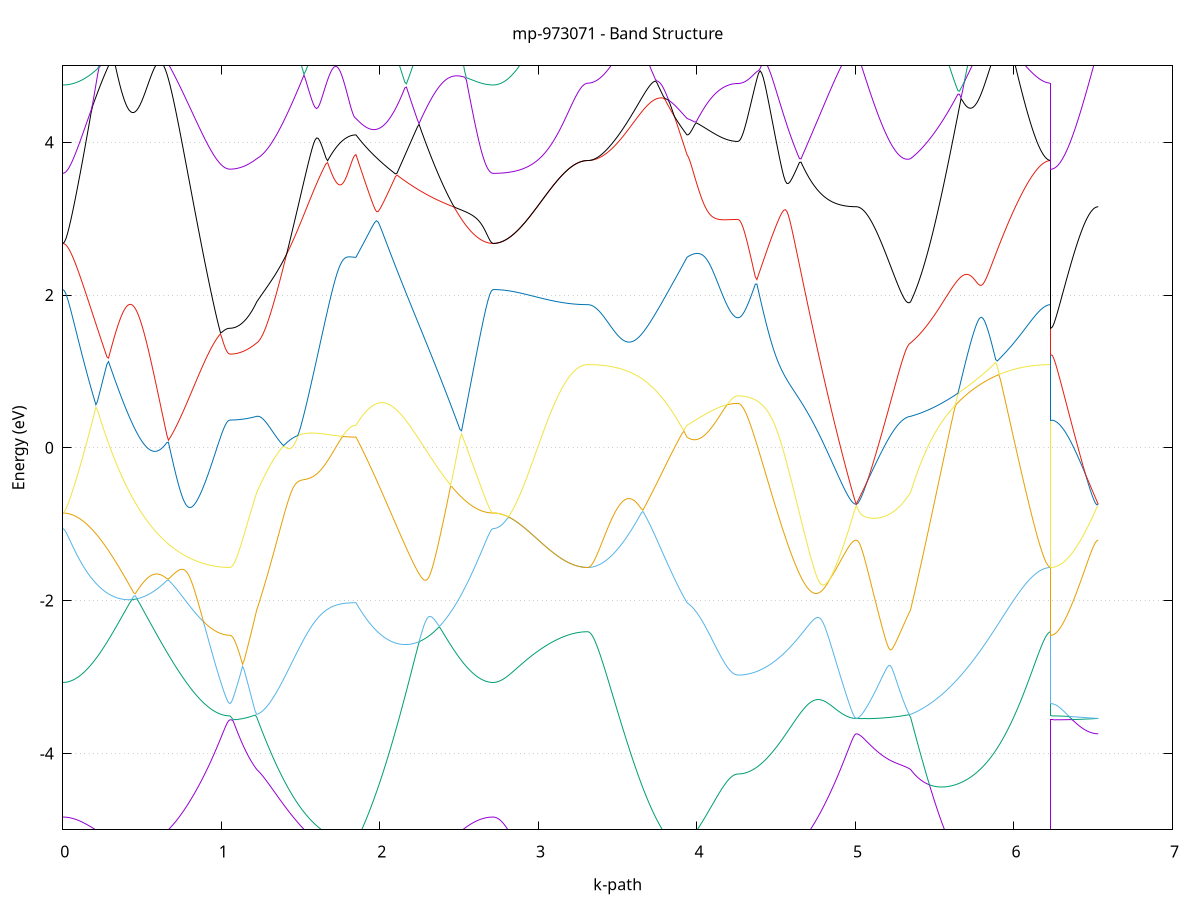 set title 'mp-973071 - Band Structure'
set xlabel 'k-path'
set ylabel 'Energy (eV)'
set grid y
set yrange [-5:5]
set terminal png size 800,600
set output 'mp-973071_bands_gnuplot.png'
plot '-' using 1:2 with lines notitle, '-' using 1:2 with lines notitle, '-' using 1:2 with lines notitle, '-' using 1:2 with lines notitle, '-' using 1:2 with lines notitle, '-' using 1:2 with lines notitle, '-' using 1:2 with lines notitle, '-' using 1:2 with lines notitle, '-' using 1:2 with lines notitle, '-' using 1:2 with lines notitle, '-' using 1:2 with lines notitle, '-' using 1:2 with lines notitle, '-' using 1:2 with lines notitle, '-' using 1:2 with lines notitle, '-' using 1:2 with lines notitle, '-' using 1:2 with lines notitle, '-' using 1:2 with lines notitle, '-' using 1:2 with lines notitle, '-' using 1:2 with lines notitle, '-' using 1:2 with lines notitle, '-' using 1:2 with lines notitle, '-' using 1:2 with lines notitle, '-' using 1:2 with lines notitle, '-' using 1:2 with lines notitle, '-' using 1:2 with lines notitle, '-' using 1:2 with lines notitle, '-' using 1:2 with lines notitle, '-' using 1:2 with lines notitle, '-' using 1:2 with lines notitle, '-' using 1:2 with lines notitle, '-' using 1:2 with lines notitle, '-' using 1:2 with lines notitle, '-' using 1:2 with lines notitle, '-' using 1:2 with lines notitle, '-' using 1:2 with lines notitle, '-' using 1:2 with lines notitle, '-' using 1:2 with lines notitle, '-' using 1:2 with lines notitle, '-' using 1:2 with lines notitle, '-' using 1:2 with lines notitle, '-' using 1:2 with lines notitle, '-' using 1:2 with lines notitle, '-' using 1:2 with lines notitle, '-' using 1:2 with lines notitle, '-' using 1:2 with lines notitle, '-' using 1:2 with lines notitle, '-' using 1:2 with lines notitle, '-' using 1:2 with lines notitle, '-' using 1:2 with lines notitle, '-' using 1:2 with lines notitle, '-' using 1:2 with lines notitle, '-' using 1:2 with lines notitle, '-' using 1:2 with lines notitle, '-' using 1:2 with lines notitle, '-' using 1:2 with lines notitle, '-' using 1:2 with lines notitle, '-' using 1:2 with lines notitle, '-' using 1:2 with lines notitle, '-' using 1:2 with lines notitle, '-' using 1:2 with lines notitle, '-' using 1:2 with lines notitle, '-' using 1:2 with lines notitle, '-' using 1:2 with lines notitle, '-' using 1:2 with lines notitle
0.000000 -11.475360
0.009947 -11.475160
0.019893 -11.474260
0.029840 -11.472860
0.039786 -11.470960
0.049733 -11.468460
0.059680 -11.465360
0.069626 -11.461760
0.079573 -11.457660
0.089519 -11.452960
0.099466 -11.447760
0.109412 -11.442060
0.119359 -11.435760
0.129306 -11.428960
0.139252 -11.421660
0.149199 -11.413860
0.159145 -11.405560
0.169092 -11.396760
0.179039 -11.387460
0.188985 -11.377760
0.198932 -11.367560
0.208878 -11.356960
0.218825 -11.345860
0.228771 -11.334360
0.238718 -11.322460
0.248665 -11.310160
0.258611 -11.297460
0.268558 -11.284460
0.278504 -11.271060
0.288451 -11.257360
0.298398 -11.243360
0.308344 -11.228960
0.318291 -11.214360
0.328237 -11.199560
0.338184 -11.184460
0.348130 -11.169160
0.358077 -11.153660
0.368024 -11.137960
0.377970 -11.122160
0.387917 -11.106260
0.397863 -11.090260
0.407810 -11.074160
0.417757 -11.057960
0.427703 -11.041860
0.437650 -11.025660
0.447596 -11.009560
0.457543 -10.993560
0.467489 -10.977560
0.477436 -10.961760
0.487383 -10.946060
0.497329 -10.930560
0.507276 -10.915260
0.517222 -10.900160
0.527169 -10.885260
0.537116 -10.870760
0.547062 -10.856460
0.557009 -10.842560
0.566955 -10.828960
0.576902 -10.815760
0.586848 -10.802960
0.596795 -10.790560
0.606742 -10.778560
0.616688 -10.767060
0.626635 -10.755960
0.636581 -10.745260
0.646528 -10.735160
0.656475 -10.725460
0.666421 -10.716160
0.676368 -10.707460
0.686314 -10.699160
0.696261 -10.691360
0.706207 -10.684060
0.716154 -10.677160
0.726101 -10.670760
0.736047 -10.664860
0.745994 -10.659260
0.755940 -10.654160
0.765887 -10.649460
0.775834 -10.645160
0.785780 -10.641260
0.795727 -10.637660
0.805673 -10.634460
0.815620 -10.631560
0.825566 -10.628960
0.835513 -10.626560
0.845460 -10.624560
0.855406 -10.622760
0.865353 -10.621160
0.875299 -10.619760
0.885246 -10.618560
0.895193 -10.617460
0.905139 -10.616660
0.915086 -10.615860
0.925032 -10.615260
0.934979 -10.614760
0.944925 -10.614360
0.954872 -10.614060
0.964819 -10.613760
0.974765 -10.613560
0.984712 -10.613360
0.994658 -10.613260
1.004605 -10.613160
1.014552 -10.613160
1.024498 -10.613060
1.034445 -10.613060
1.044391 -10.613060
1.054338 -10.613060
1.054338 -10.613060
1.064283 -10.612960
1.074228 -10.612860
1.084173 -10.612660
1.094118 -10.612460
1.104064 -10.612160
1.114009 -10.611760
1.123954 -10.611260
1.133899 -10.610760
1.143844 -10.610260
1.153789 -10.609660
1.163734 -10.609060
1.173679 -10.608460
1.183625 -10.607760
1.193570 -10.607160
1.203515 -10.606560
1.213460 -10.605960
1.223405 -10.605360
1.223405 -10.605360
1.233341 -10.604960
1.243278 -10.604660
1.253214 -10.604260
1.263150 -10.603960
1.273086 -10.603560
1.283022 -10.603260
1.292959 -10.602960
1.302895 -10.602560
1.312831 -10.602260
1.322767 -10.601960
1.332703 -10.601660
1.342640 -10.601360
1.352576 -10.601060
1.362512 -10.600760
1.372448 -10.600460
1.382384 -10.600260
1.392321 -10.599960
1.402257 -10.599660
1.412193 -10.599460
1.422129 -10.599160
1.432065 -10.598960
1.442002 -10.598760
1.451938 -10.598460
1.461874 -10.598260
1.471810 -10.598060
1.481746 -10.597860
1.491683 -10.597660
1.501619 -10.597460
1.511555 -10.597260
1.521491 -10.597060
1.531427 -10.596960
1.541364 -10.596760
1.551300 -10.596660
1.561236 -10.596460
1.571172 -10.596360
1.581108 -10.596160
1.591045 -10.596060
1.600981 -10.595960
1.610917 -10.595860
1.620853 -10.595660
1.630790 -10.595560
1.640726 -10.595460
1.650662 -10.595460
1.660598 -10.595360
1.670534 -10.595260
1.680471 -10.595160
1.690407 -10.595060
1.700343 -10.595060
1.710279 -10.594960
1.720215 -10.594960
1.730152 -10.594860
1.740088 -10.594860
1.750024 -10.594760
1.759960 -10.594760
1.769896 -10.594760
1.779833 -10.594660
1.789769 -10.594660
1.799705 -10.594660
1.809641 -10.594660
1.819577 -10.594660
1.829514 -10.594660
1.839450 -10.594560
1.849386 -10.594560
1.849386 -10.594560
1.859329 -10.588860
1.869273 -10.583860
1.879216 -10.579660
1.889160 -10.576260
1.899103 -10.573560
1.909047 -10.571760
1.918990 -10.570860
1.928933 -10.570760
1.938877 -10.571560
1.948820 -10.573160
1.958764 -10.575760
1.968707 -10.579160
1.978651 -10.583560
1.988594 -10.588760
1.998537 -10.594760
2.008481 -10.601660
2.018424 -10.609460
2.028368 -10.618060
2.038311 -10.627360
2.048255 -10.637560
2.058198 -10.648460
2.068141 -10.659960
2.078085 -10.672260
2.088028 -10.685160
2.097972 -10.698660
2.107915 -10.712760
2.117859 -10.727360
2.127802 -10.742460
2.137745 -10.758060
2.147689 -10.774060
2.157632 -10.790360
2.167576 -10.807060
2.177519 -10.824060
2.187463 -10.841360
2.197406 -10.858860
2.207349 -10.876560
2.217293 -10.894460
2.227236 -10.912360
2.237180 -10.930460
2.247123 -10.948560
2.257066 -10.966760
2.267010 -10.984860
2.276953 -11.002960
2.286897 -11.020960
2.296840 -11.038860
2.306784 -11.056760
2.316727 -11.074360
2.326670 -11.091860
2.336614 -11.109160
2.346557 -11.126260
2.356501 -11.143160
2.366444 -11.159760
2.376388 -11.176060
2.386331 -11.192160
2.396274 -11.207860
2.406218 -11.223260
2.416161 -11.238260
2.426105 -11.252960
2.436048 -11.267260
2.445992 -11.281160
2.455935 -11.294660
2.465878 -11.307760
2.475822 -11.320460
2.485765 -11.332660
2.495709 -11.344460
2.505652 -11.355760
2.515596 -11.366560
2.525539 -11.376960
2.535482 -11.386860
2.545426 -11.396260
2.555369 -11.405160
2.565313 -11.413560
2.575256 -11.421460
2.585200 -11.428760
2.595143 -11.435660
2.605086 -11.441960
2.615030 -11.447760
2.624973 -11.452960
2.634917 -11.457660
2.644860 -11.461760
2.654804 -11.465360
2.664747 -11.468460
2.674690 -11.470960
2.684634 -11.472860
2.694577 -11.474260
2.704521 -11.475160
2.714464 -11.475360
2.714464 -11.475360
2.724415 -11.475160
2.734367 -11.474660
2.744318 -11.473760
2.754270 -11.472460
2.764221 -11.470760
2.774172 -11.468760
2.784124 -11.466360
2.794075 -11.463660
2.804027 -11.460560
2.813978 -11.457160
2.823929 -11.453360
2.833881 -11.449260
2.843832 -11.444860
2.853783 -11.440160
2.863735 -11.435060
2.873686 -11.429760
2.883638 -11.424160
2.893589 -11.418260
2.903540 -11.412160
2.913492 -11.405760
2.923443 -11.399160
2.933394 -11.392260
2.943346 -11.385260
2.953297 -11.378060
2.963249 -11.370660
2.973200 -11.363060
2.983151 -11.355360
2.993103 -11.347560
3.003054 -11.339660
3.013006 -11.331760
3.022957 -11.323660
3.032908 -11.315660
3.042860 -11.307560
3.052811 -11.299560
3.062762 -11.291460
3.072714 -11.283560
3.082665 -11.275660
3.092617 -11.267860
3.102568 -11.260160
3.112519 -11.252660
3.122471 -11.245360
3.132422 -11.238260
3.142373 -11.231260
3.152325 -11.224660
3.162276 -11.218260
3.172228 -11.212160
3.182179 -11.206360
3.192130 -11.200960
3.202082 -11.195860
3.212033 -11.191060
3.221985 -11.186760
3.231936 -11.182860
3.241887 -11.179360
3.251839 -11.176260
3.261790 -11.173660
3.271741 -11.171560
3.281693 -11.169860
3.291644 -11.168660
3.301596 -11.167860
3.311547 -11.167660
3.311547 -11.167660
3.321483 -11.167460
3.331419 -11.166760
3.341356 -11.165660
3.351292 -11.164060
3.361228 -11.161960
3.371164 -11.159460
3.381100 -11.156560
3.391037 -11.153160
3.400973 -11.149360
3.410909 -11.145060
3.420845 -11.140360
3.430781 -11.135260
3.440718 -11.129660
3.450654 -11.123760
3.460590 -11.117360
3.470526 -11.110560
3.480462 -11.103360
3.490399 -11.095760
3.500335 -11.087760
3.510271 -11.079360
3.520207 -11.070660
3.530143 -11.061560
3.540080 -11.052160
3.550016 -11.042360
3.559952 -11.032260
3.569888 -11.021760
3.579824 -11.011060
3.589761 -11.000060
3.599697 -10.988760
3.609633 -10.977160
3.619569 -10.965360
3.629506 -10.953260
3.639442 -10.941060
3.649378 -10.928560
3.659314 -10.915960
3.669250 -10.903160
3.679187 -10.890260
3.689123 -10.877160
3.699059 -10.864060
3.708995 -10.850860
3.718931 -10.837560
3.728868 -10.824260
3.738804 -10.811060
3.748740 -10.797760
3.758676 -10.784560
3.768612 -10.771460
3.778549 -10.758560
3.788485 -10.745660
3.798421 -10.733060
3.808357 -10.720660
3.818293 -10.708460
3.828230 -10.696560
3.838166 -10.684960
3.848102 -10.673760
3.858038 -10.662960
3.867974 -10.652460
3.877911 -10.642560
3.887847 -10.633160
3.897783 -10.624160
3.907719 -10.615860
3.917655 -10.608160
3.927592 -10.601060
3.937528 -10.594560
3.937528 -10.594560
3.947273 -10.592460
3.957018 -10.590560
3.966763 -10.588760
3.976508 -10.587260
3.986253 -10.585760
3.995998 -10.584560
4.005743 -10.583360
4.015489 -10.582460
4.025234 -10.581560
4.034979 -10.580760
4.044724 -10.580160
4.054469 -10.579660
4.064214 -10.579160
4.073959 -10.578760
4.083704 -10.578460
4.093449 -10.578260
4.103194 -10.578060
4.112939 -10.577960
4.122685 -10.577860
4.132430 -10.577760
4.142175 -10.577760
4.151920 -10.577760
4.161665 -10.577760
4.171410 -10.577760
4.181155 -10.577860
4.190900 -10.577860
4.200645 -10.577960
4.210390 -10.577960
4.220135 -10.578060
4.229881 -10.578060
4.239626 -10.578060
4.249371 -10.578060
4.259116 -10.578060
4.259116 -10.578060
4.269056 -10.578060
4.278997 -10.578160
4.288937 -10.578260
4.298877 -10.578360
4.308818 -10.578460
4.318758 -10.578660
4.328699 -10.578860
4.338639 -10.579060
4.348579 -10.579360
4.358520 -10.579560
4.368460 -10.579860
4.378401 -10.580260
4.388341 -10.580560
4.398281 -10.580960
4.408222 -10.581460
4.418162 -10.581860
4.428103 -10.582360
4.438043 -10.582760
4.447983 -10.583360
4.457924 -10.583860
4.467864 -10.584360
4.477805 -10.584960
4.487745 -10.585560
4.497685 -10.586160
4.507626 -10.586760
4.517566 -10.587360
4.527506 -10.588060
4.537447 -10.588760
4.547387 -10.589360
4.557328 -10.590060
4.567268 -10.590760
4.577208 -10.591460
4.587149 -10.592160
4.597089 -10.592860
4.607030 -10.593560
4.616970 -10.594360
4.626910 -10.595060
4.636851 -10.595760
4.646791 -10.596460
4.656732 -10.597160
4.666672 -10.597960
4.676612 -10.598660
4.686553 -10.599360
4.696493 -10.600060
4.706434 -10.600660
4.716374 -10.601360
4.726314 -10.602060
4.736255 -10.602660
4.746195 -10.603360
4.756136 -10.603960
4.766076 -10.604560
4.776016 -10.605160
4.785957 -10.605760
4.795897 -10.606360
4.805837 -10.606860
4.815778 -10.607360
4.825718 -10.607860
4.835659 -10.608360
4.845599 -10.608860
4.855539 -10.609260
4.865480 -10.609660
4.875420 -10.610060
4.885361 -10.610360
4.895301 -10.610760
4.905241 -10.611060
4.915182 -10.611260
4.925122 -10.611560
4.935063 -10.611760
4.945003 -10.611960
4.954943 -10.612160
4.964884 -10.612260
4.974824 -10.612360
4.984765 -10.612460
4.994705 -10.612460
5.004645 -10.612460
5.004645 -10.612460
5.014448 -10.612460
5.024250 -10.612460
5.034053 -10.612460
5.043856 -10.612460
5.053658 -10.612360
5.063461 -10.612360
5.073263 -10.612260
5.083066 -10.612260
5.092868 -10.612160
5.102671 -10.612060
5.112474 -10.611960
5.122276 -10.611760
5.132079 -10.611660
5.141881 -10.611460
5.151684 -10.611260
5.161486 -10.611060
5.171289 -10.610860
5.181092 -10.610660
5.190894 -10.610360
5.200697 -10.610160
5.210499 -10.609860
5.220302 -10.609560
5.230104 -10.609260
5.239907 -10.608960
5.249710 -10.608560
5.259512 -10.608260
5.269315 -10.607960
5.279117 -10.607560
5.288920 -10.607260
5.298722 -10.606960
5.308525 -10.606560
5.318328 -10.606260
5.328130 -10.605960
5.337933 -10.605660
5.347735 -10.605360
5.347735 -10.605360
5.357682 -10.604860
5.367629 -10.604460
5.377576 -10.604060
5.387523 -10.603760
5.397470 -10.603660
5.407416 -10.603560
5.417363 -10.603660
5.427310 -10.603960
5.437257 -10.604460
5.447204 -10.605060
5.457151 -10.605860
5.467098 -10.606960
5.477044 -10.608260
5.486991 -10.609860
5.496938 -10.611660
5.506885 -10.613860
5.516832 -10.616260
5.526779 -10.618960
5.536726 -10.622060
5.546673 -10.625460
5.556619 -10.629260
5.566566 -10.633360
5.576513 -10.637760
5.586460 -10.642660
5.596407 -10.647860
5.606354 -10.653360
5.616301 -10.659360
5.626247 -10.665660
5.636194 -10.672360
5.646141 -10.679460
5.656088 -10.686960
5.666035 -10.694760
5.675982 -10.702860
5.685929 -10.711360
5.695875 -10.720160
5.705822 -10.729360
5.715769 -10.738760
5.725716 -10.748460
5.735663 -10.758460
5.745610 -10.768760
5.755557 -10.779160
5.765503 -10.789860
5.775450 -10.800760
5.785397 -10.811860
5.795344 -10.823060
5.805291 -10.834360
5.815238 -10.845760
5.825185 -10.857260
5.835132 -10.868860
5.845078 -10.880460
5.855025 -10.892160
5.864972 -10.903760
5.874919 -10.915360
5.884866 -10.926960
5.894813 -10.938360
5.904760 -10.949760
5.914706 -10.961060
5.924653 -10.972160
5.934600 -10.983160
5.944547 -10.993960
5.954494 -11.004560
5.964441 -11.014960
5.974388 -11.025160
5.984334 -11.035060
5.994281 -11.044760
6.004228 -11.054160
6.014175 -11.063260
6.024122 -11.072060
6.034069 -11.080460
6.044016 -11.088660
6.053962 -11.096460
6.063909 -11.103860
6.073856 -11.110960
6.083803 -11.117660
6.093750 -11.123960
6.103697 -11.129860
6.113644 -11.135360
6.123591 -11.140460
6.133537 -11.145060
6.143484 -11.149360
6.153431 -11.153160
6.163378 -11.156560
6.173325 -11.159460
6.183272 -11.161960
6.193219 -11.164060
6.203165 -11.165560
6.213112 -11.166760
6.223059 -11.167460
6.233006 -11.167660
6.233006 -10.613060
6.242957 -10.613060
6.252909 -10.613060
6.262860 -10.613060
6.272811 -10.612960
6.282763 -10.612960
6.292714 -10.612960
6.302666 -10.612960
6.312617 -10.612960
6.322568 -10.612960
6.332520 -10.612860
6.342471 -10.612860
6.352423 -10.612860
6.362374 -10.612860
6.372325 -10.612760
6.382277 -10.612760
6.392228 -10.612760
6.402179 -10.612660
6.412131 -10.612660
6.422082 -10.612660
6.432034 -10.612660
6.441985 -10.612560
6.451936 -10.612560
6.461888 -10.612560
6.471839 -10.612560
6.481790 -10.612560
6.491742 -10.612560
6.501693 -10.612460
6.511645 -10.612460
6.521596 -10.612460
6.531547 -10.612460
e
0.000000 -8.103460
0.009947 -8.103160
0.019893 -8.102260
0.029840 -8.100760
0.039786 -8.098760
0.049733 -8.096160
0.059680 -8.093160
0.069626 -8.089660
0.079573 -8.085860
0.089519 -8.081760
0.099466 -8.077460
0.109412 -8.073060
0.119359 -8.068560
0.129306 -8.064160
0.139252 -8.059860
0.149199 -8.055760
0.159145 -8.051660
0.169092 -8.047860
0.179039 -8.044160
0.188985 -8.040660
0.198932 -8.037160
0.208878 -8.033860
0.218825 -8.030660
0.228771 -8.027460
0.238718 -8.024360
0.248665 -8.021360
0.258611 -8.018360
0.268558 -8.015360
0.278504 -8.012460
0.288451 -8.009560
0.298398 -8.006660
0.308344 -8.003760
0.318291 -8.000960
0.328237 -7.998160
0.338184 -7.995360
0.348130 -7.992560
0.358077 -7.989860
0.368024 -7.987060
0.377970 -7.984360
0.387917 -7.981760
0.397863 -7.979060
0.407810 -7.976460
0.417757 -7.973860
0.427703 -7.971360
0.437650 -7.968760
0.447596 -7.966260
0.457543 -7.963660
0.467489 -7.961160
0.477436 -7.958560
0.487383 -7.956060
0.497329 -7.953360
0.507276 -7.950760
0.517222 -7.947960
0.527169 -7.945160
0.537116 -7.942160
0.547062 -7.939160
0.557009 -7.935960
0.566955 -7.932560
0.576902 -7.929060
0.586848 -7.925360
0.596795 -7.921460
0.606742 -7.917360
0.616688 -7.913060
0.626635 -7.908560
0.636581 -7.903860
0.646528 -7.898960
0.656475 -7.893860
0.666421 -7.888560
0.676368 -7.883160
0.686314 -7.877560
0.696261 -7.871760
0.706207 -7.865960
0.716154 -7.859960
0.726101 -7.853960
0.736047 -7.847860
0.745994 -7.841860
0.755940 -7.835760
0.765887 -7.829660
0.775834 -7.823660
0.785780 -7.817660
0.795727 -7.811860
0.805673 -7.806060
0.815620 -7.800460
0.825566 -7.794960
0.835513 -7.789560
0.845460 -7.784360
0.855406 -7.779360
0.865353 -7.774560
0.875299 -7.769960
0.885246 -7.765560
0.895193 -7.761360
0.905139 -7.757460
0.915086 -7.753760
0.925032 -7.750260
0.934979 -7.746960
0.944925 -7.743960
0.954872 -7.747160
0.964819 -7.755360
0.974765 -7.762760
0.984712 -7.769260
0.994658 -7.774960
1.004605 -7.779760
1.014552 -7.783760
1.024498 -7.786860
1.034445 -7.788960
1.044391 -7.790360
1.054338 -7.790760
1.054338 -7.790760
1.064283 -7.790860
1.074228 -7.791160
1.084173 -7.791560
1.094118 -7.792160
1.104064 -7.792960
1.114009 -7.793860
1.123954 -7.794960
1.133899 -7.796260
1.143844 -7.797660
1.153789 -7.799260
1.163734 -7.801060
1.173679 -7.802960
1.183625 -7.804960
1.193570 -7.807160
1.203515 -7.809460
1.213460 -7.811860
1.223405 -7.814460
1.223405 -7.814460
1.233341 -7.816160
1.243278 -7.817460
1.253214 -7.818360
1.263150 -7.818960
1.273086 -7.819160
1.283022 -7.818960
1.292959 -7.818360
1.302895 -7.817460
1.312831 -7.816160
1.322767 -7.814460
1.332703 -7.812460
1.342640 -7.810060
1.352576 -7.807260
1.362512 -7.804060
1.372448 -7.800560
1.382384 -7.796660
1.392321 -7.792460
1.402257 -7.787860
1.412193 -7.782960
1.422129 -7.777660
1.432065 -7.771960
1.442002 -7.765960
1.451938 -7.759660
1.461874 -7.752960
1.471810 -7.745960
1.481746 -7.738660
1.491683 -7.730960
1.501619 -7.722960
1.511555 -7.714660
1.521491 -7.706060
1.531427 -7.697160
1.541364 -7.687960
1.551300 -7.678560
1.561236 -7.668760
1.571172 -7.658760
1.581108 -7.648460
1.591045 -7.637960
1.600981 -7.627260
1.610917 -7.616260
1.620853 -7.605160
1.630790 -7.593760
1.640726 -7.582260
1.650662 -7.570660
1.660598 -7.558960
1.670534 -7.547160
1.680471 -7.535260
1.690407 -7.523360
1.700343 -7.511360
1.710279 -7.499560
1.720215 -7.487760
1.730152 -7.476160
1.740088 -7.464760
1.750024 -7.453660
1.759960 -7.442760
1.769896 -7.432460
1.779833 -7.422560
1.789769 -7.413360
1.799705 -7.404860
1.809641 -7.397460
1.819577 -7.391260
1.829514 -7.386460
1.839450 -7.383460
1.849386 -7.382460
1.849386 -7.382460
1.859329 -7.374460
1.869273 -7.374660
1.879216 -7.380460
1.889160 -7.386160
1.899103 -7.391860
1.909047 -7.397160
1.918990 -7.402060
1.928933 -7.406560
1.938877 -7.410560
1.948820 -7.414060
1.958764 -7.417060
1.968707 -7.419560
1.978651 -7.421460
1.988594 -7.422960
1.998537 -7.423860
2.008481 -7.424360
2.018424 -7.424360
2.028368 -7.424060
2.038311 -7.423360
2.048255 -7.422560
2.058198 -7.421560
2.068141 -7.420660
2.078085 -7.419960
2.088028 -7.419560
2.097972 -7.419760
2.107915 -7.420860
2.117859 -7.422960
2.127802 -7.426360
2.137745 -7.431160
2.147689 -7.437460
2.157632 -7.445260
2.167576 -7.454360
2.177519 -7.468960
2.187463 -7.486160
2.197406 -7.503360
2.207349 -7.520560
2.217293 -7.537660
2.227236 -7.554660
2.237180 -7.571460
2.247123 -7.588160
2.257066 -7.604660
2.267010 -7.620960
2.276953 -7.637060
2.286897 -7.652860
2.296840 -7.668460
2.306784 -7.683660
2.316727 -7.698660
2.326670 -7.713360
2.336614 -7.727760
2.346557 -7.741860
2.356501 -7.755660
2.366444 -7.769160
2.376388 -7.785160
2.386331 -7.801760
2.396274 -7.818060
2.406218 -7.834160
2.416161 -7.849860
2.426105 -7.865360
2.436048 -7.880460
2.445992 -7.895160
2.455935 -7.909460
2.465878 -7.923360
2.475822 -7.936860
2.485765 -7.949860
2.495709 -7.962460
2.505652 -7.974560
2.515596 -7.986160
2.525539 -7.997360
2.535482 -8.007960
2.545426 -8.018060
2.555369 -8.027660
2.565313 -8.036660
2.575256 -8.045160
2.585200 -8.053060
2.595143 -8.060460
2.605086 -8.067260
2.615030 -8.073560
2.624973 -8.079160
2.634917 -8.084260
2.644860 -8.088760
2.654804 -8.092660
2.664747 -8.095960
2.674690 -8.098660
2.684634 -8.100760
2.694577 -8.102260
2.704521 -8.103160
2.714464 -8.103460
2.714464 -8.103460
2.724415 -8.103660
2.734367 -8.104060
2.744318 -8.104860
2.754270 -8.105960
2.764221 -8.107360
2.774172 -8.108960
2.784124 -8.110960
2.794075 -8.113160
2.804027 -8.115560
2.813978 -8.118160
2.823929 -8.121060
2.833881 -8.124060
2.843832 -8.127260
2.853783 -8.130660
2.863735 -8.134060
2.873686 -8.137560
2.883638 -8.141260
2.893589 -8.144960
2.903540 -8.148660
2.913492 -8.152360
2.923443 -8.156160
2.933394 -8.159860
2.943346 -8.163560
2.953297 -8.167160
2.963249 -8.170660
2.973200 -8.174060
2.983151 -8.177460
2.993103 -8.180660
3.003054 -8.183660
3.013006 -8.186560
3.022957 -8.189360
3.032908 -8.191860
3.042860 -8.194260
3.052811 -8.196460
3.062762 -8.198460
3.072714 -8.200160
3.082665 -8.201760
3.092617 -8.203060
3.102568 -8.204160
3.112519 -8.205060
3.122471 -8.205760
3.132422 -8.206260
3.142373 -8.206560
3.152325 -8.206560
3.162276 -8.206460
3.172228 -8.206260
3.182179 -8.205760
3.192130 -8.205260
3.202082 -8.204560
3.212033 -8.203860
3.221985 -8.203060
3.231936 -8.202260
3.241887 -8.201460
3.251839 -8.200660
3.261790 -8.199960
3.271741 -8.199360
3.281693 -8.198760
3.291644 -8.198460
3.301596 -8.198160
3.311547 -8.198160
3.311547 -8.198160
3.321483 -8.197760
3.331419 -8.196560
3.341356 -8.194660
3.351292 -8.191960
3.361228 -8.188460
3.371164 -8.184260
3.381100 -8.179260
3.391037 -8.173460
3.400973 -8.166960
3.410909 -8.159760
3.420845 -8.151760
3.430781 -8.142960
3.440718 -8.133460
3.450654 -8.123260
3.460590 -8.112360
3.470526 -8.100760
3.480462 -8.088460
3.490399 -8.075460
3.500335 -8.061760
3.510271 -8.047460
3.520207 -8.032460
3.530143 -8.016860
3.540080 -8.000560
3.550016 -7.983760
3.559952 -7.966360
3.569888 -7.948460
3.579824 -7.929960
3.589761 -7.910960
3.599697 -7.891560
3.609633 -7.871760
3.619569 -7.851460
3.629506 -7.830860
3.639442 -7.809960
3.649378 -7.788760
3.659314 -7.767460
3.669250 -7.745960
3.679187 -7.724560
3.689123 -7.708860
3.699059 -7.694460
3.708995 -7.679860
3.718931 -7.664960
3.728868 -7.649760
3.738804 -7.634260
3.748740 -7.618460
3.758676 -7.602460
3.768612 -7.586260
3.778549 -7.569760
3.788485 -7.553060
3.798421 -7.536260
3.808357 -7.519260
3.818293 -7.502060
3.828230 -7.484760
3.838166 -7.467360
3.848102 -7.455060
3.858038 -7.446360
3.867974 -7.437960
3.877911 -7.429760
3.887847 -7.421760
3.897783 -7.413860
3.907719 -7.406060
3.917655 -7.398160
3.927592 -7.390360
3.937528 -7.382460
3.937528 -7.382460
3.947273 -7.380760
3.957018 -7.381760
3.966763 -7.384860
3.976508 -7.388860
3.986253 -7.393260
3.995998 -7.397860
4.005743 -7.402560
4.015489 -7.407360
4.025234 -7.412160
4.034979 -7.416860
4.044724 -7.421560
4.054469 -7.426160
4.064214 -7.430760
4.073959 -7.435160
4.083704 -7.439460
4.093449 -7.443560
4.103194 -7.447560
4.112939 -7.451360
4.122685 -7.454960
4.132430 -7.458460
4.142175 -7.461660
4.151920 -7.464660
4.161665 -7.467460
4.171410 -7.469960
4.181155 -7.472260
4.190900 -7.474360
4.200645 -7.476160
4.210390 -7.477660
4.220135 -7.478960
4.229881 -7.479860
4.239626 -7.480560
4.249371 -7.481060
4.259116 -7.481160
4.259116 -7.481160
4.269056 -7.480960
4.278997 -7.480360
4.288937 -7.479260
4.298877 -7.477860
4.308818 -7.475960
4.318758 -7.473660
4.328699 -7.471060
4.338639 -7.468060
4.348579 -7.464660
4.358520 -7.460960
4.368460 -7.456960
4.378401 -7.452760
4.388341 -7.448260
4.398281 -7.443560
4.408222 -7.438860
4.418162 -7.434060
4.428103 -7.429460
4.438043 -7.425160
4.447983 -7.421460
4.457924 -7.418660
4.467864 -7.417260
4.477805 -7.417660
4.487745 -7.419960
4.497685 -7.423860
4.507626 -7.428960
4.517566 -7.434960
4.527506 -7.441660
4.537447 -7.448960
4.547387 -7.456760
4.557328 -7.464860
4.567268 -7.473460
4.577208 -7.482360
4.587149 -7.491560
4.597089 -7.500960
4.607030 -7.510560
4.616970 -7.520360
4.626910 -7.530260
4.636851 -7.540260
4.646791 -7.550260
4.656732 -7.560160
4.666672 -7.570060
4.676612 -7.579960
4.686553 -7.589560
4.696493 -7.599160
4.706434 -7.608560
4.716374 -7.617760
4.726314 -7.626760
4.736255 -7.635560
4.746195 -7.644060
4.756136 -7.652360
4.766076 -7.660360
4.776016 -7.668160
4.785957 -7.675660
4.795897 -7.682860
4.805837 -7.689760
4.815778 -7.696360
4.825718 -7.702660
4.835659 -7.708660
4.845599 -7.714360
4.855539 -7.719660
4.865480 -7.724660
4.875420 -7.729360
4.885361 -7.733760
4.895301 -7.737760
4.905241 -7.741360
4.915182 -7.744760
4.925122 -7.747760
4.935063 -7.750360
4.945003 -7.752660
4.954943 -7.754560
4.964884 -7.756160
4.974824 -7.757460
4.984765 -7.758360
4.994705 -7.758860
5.004645 -7.759060
5.004645 -7.759060
5.014448 -7.760460
5.024250 -7.761960
5.034053 -7.763460
5.043856 -7.764960
5.053658 -7.766560
5.063461 -7.768060
5.073263 -7.769660
5.083066 -7.771360
5.092868 -7.772960
5.102671 -7.774560
5.112474 -7.776260
5.122276 -7.777860
5.132079 -7.779560
5.141881 -7.781260
5.151684 -7.782960
5.161486 -7.784560
5.171289 -7.786260
5.181092 -7.787960
5.190894 -7.789660
5.200697 -7.791360
5.210499 -7.793060
5.220302 -7.794760
5.230104 -7.796360
5.239907 -7.798060
5.249710 -7.799660
5.259512 -7.801260
5.269315 -7.802860
5.279117 -7.804460
5.288920 -7.806060
5.298722 -7.807560
5.308525 -7.808960
5.318328 -7.810460
5.328130 -7.811860
5.337933 -7.813160
5.347735 -7.814460
5.347735 -7.814460
5.357682 -7.817160
5.367629 -7.819960
5.377576 -7.822860
5.387523 -7.825960
5.397470 -7.829060
5.407416 -7.832260
5.417363 -7.835560
5.427310 -7.838960
5.437257 -7.842360
5.447204 -7.845960
5.457151 -7.849560
5.467098 -7.853160
5.477044 -7.856860
5.486991 -7.860660
5.496938 -7.864460
5.506885 -7.868360
5.516832 -7.872260
5.526779 -7.876160
5.536726 -7.880060
5.546673 -7.884060
5.556619 -7.888060
5.566566 -7.892060
5.576513 -7.896060
5.586460 -7.900060
5.596407 -7.904160
5.606354 -7.908160
5.616301 -7.912260
5.626247 -7.916260
5.636194 -7.920260
5.646141 -7.924360
5.656088 -7.928360
5.666035 -7.932360
5.675982 -7.936360
5.685929 -7.940360
5.695875 -7.944360
5.705822 -7.948360
5.715769 -7.952260
5.725716 -7.956260
5.735663 -7.960160
5.745610 -7.964060
5.755557 -7.967960
5.765503 -7.971860
5.775450 -7.975760
5.785397 -7.979560
5.795344 -7.983460
5.805291 -7.987260
5.815238 -7.991060
5.825185 -7.994960
5.835132 -7.998760
5.845078 -8.002560
5.855025 -8.006360
5.864972 -8.010260
5.874919 -8.014060
5.884866 -8.017960
5.894813 -8.021960
5.904760 -8.025960
5.914706 -8.029960
5.924653 -8.034060
5.934600 -8.038260
5.944547 -8.042660
5.954494 -8.047060
5.964441 -8.051660
5.974388 -8.056460
5.984334 -8.061460
5.994281 -8.066660
6.004228 -8.072060
6.014175 -8.077860
6.024122 -8.083860
6.034069 -8.090260
6.044016 -8.096860
6.053962 -8.103860
6.063909 -8.111060
6.073856 -8.118360
6.083803 -8.125960
6.093750 -8.133460
6.103697 -8.140960
6.113644 -8.148260
6.123591 -8.155460
6.133537 -8.162160
6.143484 -8.168560
6.153431 -8.174460
6.163378 -8.179760
6.173325 -8.184560
6.183272 -8.188560
6.193219 -8.191960
6.203165 -8.194660
6.213112 -8.196560
6.223059 -8.197760
6.233006 -8.198160
6.233006 -7.790760
6.242957 -7.790760
6.252909 -7.790560
6.262860 -7.790360
6.272811 -7.790060
6.282763 -7.789660
6.292714 -7.789260
6.302666 -7.788660
6.312617 -7.788060
6.322568 -7.787360
6.332520 -7.786560
6.342471 -7.785660
6.352423 -7.784660
6.362374 -7.783660
6.372325 -7.782660
6.382277 -7.781460
6.392228 -7.780260
6.402179 -7.778960
6.412131 -7.777660
6.422082 -7.776260
6.432034 -7.774860
6.441985 -7.773460
6.451936 -7.771960
6.461888 -7.770360
6.471839 -7.768860
6.481790 -7.767260
6.491742 -7.765560
6.501693 -7.763960
6.511645 -7.762360
6.521596 -7.760660
6.531547 -7.759060
e
0.000000 -8.007760
0.009947 -8.007560
0.019893 -8.006960
0.029840 -8.005960
0.039786 -8.004460
0.049733 -8.002560
0.059680 -8.000160
0.069626 -7.997160
0.079573 -7.993460
0.089519 -7.989160
0.099466 -7.984060
0.109412 -7.978160
0.119359 -7.971260
0.129306 -7.963460
0.139252 -7.954660
0.149199 -7.944760
0.159145 -7.933760
0.169092 -7.921860
0.179039 -7.908860
0.188985 -7.894860
0.198932 -7.879960
0.208878 -7.864160
0.218825 -7.847460
0.228771 -7.829960
0.238718 -7.811660
0.248665 -7.792660
0.258611 -7.772960
0.268558 -7.752560
0.278504 -7.731660
0.288451 -7.710160
0.298398 -7.688160
0.308344 -7.665760
0.318291 -7.642960
0.328237 -7.619960
0.338184 -7.596760
0.348130 -7.573460
0.358077 -7.550460
0.368024 -7.527960
0.377970 -7.507160
0.387917 -7.492660
0.397863 -7.477960
0.407810 -7.464460
0.417757 -7.462760
0.427703 -7.465060
0.437650 -7.469160
0.447596 -7.473960
0.457543 -7.478960
0.467489 -7.483860
0.477436 -7.488460
0.487383 -7.492660
0.497329 -7.496460
0.507276 -7.499860
0.517222 -7.502660
0.527169 -7.505060
0.537116 -7.506860
0.547062 -7.508160
0.557009 -7.508960
0.566955 -7.509260
0.576902 -7.509060
0.586848 -7.508460
0.596795 -7.507360
0.606742 -7.505760
0.616688 -7.503860
0.626635 -7.501560
0.636581 -7.498860
0.646528 -7.495860
0.656475 -7.492660
0.666421 -7.489160
0.676368 -7.485560
0.686314 -7.481760
0.696261 -7.477860
0.706207 -7.473860
0.716154 -7.469960
0.726101 -7.465960
0.736047 -7.462160
0.745994 -7.458360
0.755940 -7.454760
0.765887 -7.451260
0.775834 -7.467660
0.785780 -7.488660
0.795727 -7.509160
0.805673 -7.529160
0.815620 -7.548660
0.825566 -7.567460
0.835513 -7.585660
0.845460 -7.603260
0.855406 -7.620060
0.865353 -7.636260
0.875299 -7.651660
0.885246 -7.666360
0.895193 -7.680360
0.905139 -7.693460
0.915086 -7.705860
0.925032 -7.717360
0.934979 -7.728160
0.944925 -7.738060
0.954872 -7.741260
0.964819 -7.738760
0.974765 -7.736460
0.984712 -7.734460
0.994658 -7.732760
1.004605 -7.731260
1.014552 -7.730060
1.024498 -7.729160
1.034445 -7.728460
1.044391 -7.728060
1.054338 -7.727960
1.054338 -7.727960
1.064283 -7.727460
1.074228 -7.726060
1.084173 -7.723760
1.094118 -7.720560
1.104064 -7.716360
1.114009 -7.711360
1.123954 -7.705360
1.133899 -7.698460
1.143844 -7.690660
1.153789 -7.681960
1.163734 -7.672360
1.173679 -7.661860
1.183625 -7.650560
1.193570 -7.638260
1.203515 -7.625160
1.213460 -7.611260
1.223405 -7.596460
1.223405 -7.596460
1.233341 -7.585560
1.243278 -7.574460
1.253214 -7.563060
1.263150 -7.551460
1.273086 -7.539760
1.283022 -7.527860
1.292959 -7.515760
1.302895 -7.503660
1.312831 -7.491460
1.322767 -7.479360
1.332703 -7.467460
1.342640 -7.455660
1.352576 -7.444360
1.362512 -7.433660
1.372448 -7.426860
1.382384 -7.426060
1.392321 -7.425060
1.402257 -7.423860
1.412193 -7.422560
1.422129 -7.420960
1.432065 -7.419160
1.442002 -7.417260
1.451938 -7.415060
1.461874 -7.412760
1.471810 -7.410260
1.481746 -7.407560
1.491683 -7.404660
1.501619 -7.401560
1.511555 -7.398360
1.521491 -7.394860
1.531427 -7.391260
1.541364 -7.387560
1.551300 -7.383560
1.561236 -7.379560
1.571172 -7.375260
1.581108 -7.370860
1.591045 -7.366360
1.600981 -7.361760
1.610917 -7.361560
1.620853 -7.361360
1.630790 -7.361260
1.640726 -7.361060
1.650662 -7.360860
1.660598 -7.360660
1.670534 -7.360460
1.680471 -7.360260
1.690407 -7.360060
1.700343 -7.359860
1.710279 -7.359660
1.720215 -7.359460
1.730152 -7.359460
1.740088 -7.359460
1.750024 -7.359660
1.759960 -7.360060
1.769896 -7.360560
1.779833 -7.361260
1.789769 -7.362060
1.799705 -7.362960
1.809641 -7.363760
1.819577 -7.364460
1.829514 -7.365060
1.839450 -7.365360
1.849386 -7.365560
1.849386 -7.365560
1.859329 -7.369360
1.869273 -7.366460
1.879216 -7.358360
1.889160 -7.350060
1.899103 -7.341760
1.909047 -7.333260
1.918990 -7.324660
1.928933 -7.315960
1.938877 -7.307060
1.948820 -7.298060
1.958764 -7.293460
1.968707 -7.292160
1.978651 -7.291460
1.988594 -7.291160
1.998537 -7.291360
2.008481 -7.292060
2.018424 -7.293160
2.028368 -7.294760
2.038311 -7.296660
2.048255 -7.298960
2.058198 -7.301560
2.068141 -7.304260
2.078085 -7.313160
2.088028 -7.326160
2.097972 -7.340060
2.107915 -7.354560
2.117859 -7.369760
2.127802 -7.385460
2.137745 -7.401560
2.147689 -7.418060
2.157632 -7.434860
2.167576 -7.451860
2.177519 -7.464760
2.187463 -7.476260
2.197406 -7.488860
2.207349 -7.502260
2.217293 -7.516460
2.227236 -7.531260
2.237180 -7.546760
2.247123 -7.562660
2.257066 -7.578960
2.267010 -7.595660
2.276953 -7.612660
2.286897 -7.629760
2.296840 -7.647060
2.306784 -7.664460
2.316727 -7.681960
2.326670 -7.699360
2.336614 -7.716760
2.346557 -7.734060
2.356501 -7.751260
2.366444 -7.768260
2.376388 -7.782260
2.386331 -7.794960
2.396274 -7.807460
2.406218 -7.819560
2.416161 -7.831260
2.426105 -7.842660
2.436048 -7.853660
2.445992 -7.864360
2.455935 -7.874660
2.465878 -7.884560
2.475822 -7.894160
2.485765 -7.903360
2.495709 -7.912160
2.505652 -7.920560
2.515596 -7.928660
2.525539 -7.936260
2.535482 -7.943560
2.545426 -7.950460
2.555369 -7.956960
2.565313 -7.963160
2.575256 -7.968860
2.585200 -7.974160
2.595143 -7.979160
2.605086 -7.983760
2.615030 -7.987860
2.624973 -7.991660
2.634917 -7.995060
2.644860 -7.998060
2.654804 -8.000560
2.664747 -8.002760
2.674690 -8.004560
2.684634 -8.005960
2.694577 -8.006960
2.704521 -8.007560
2.714464 -8.007760
2.714464 -8.007760
2.724415 -8.007760
2.734367 -8.007760
2.744318 -8.007660
2.754270 -8.007560
2.764221 -8.007460
2.774172 -8.007260
2.784124 -8.007060
2.794075 -8.006860
2.804027 -8.006660
2.813978 -8.006460
2.823929 -8.006160
2.833881 -8.005860
2.843832 -8.005560
2.853783 -8.005160
2.863735 -8.004860
2.873686 -8.004460
2.883638 -8.004060
2.893589 -8.003660
2.903540 -8.003160
2.913492 -8.002760
2.923443 -8.002260
2.933394 -8.001860
2.943346 -8.001360
2.953297 -8.000860
2.963249 -8.000360
2.973200 -7.999760
2.983151 -7.999260
2.993103 -7.998760
3.003054 -7.998260
3.013006 -7.997660
3.022957 -7.997160
3.032908 -7.996660
3.042860 -7.996060
3.052811 -7.995560
3.062762 -7.995060
3.072714 -7.994460
3.082665 -7.993960
3.092617 -7.993460
3.102568 -7.992960
3.112519 -7.992560
3.122471 -7.992060
3.132422 -7.991660
3.142373 -7.991160
3.152325 -7.990760
3.162276 -7.990360
3.172228 -7.990060
3.182179 -7.989660
3.192130 -7.989360
3.202082 -7.989060
3.212033 -7.988760
3.221985 -7.988460
3.231936 -7.988260
3.241887 -7.988060
3.251839 -7.987860
3.261790 -7.987660
3.271741 -7.987560
3.281693 -7.987460
3.291644 -7.987460
3.301596 -7.987360
3.311547 -7.987360
3.311547 -7.987360
3.321483 -7.987160
3.331419 -7.986560
3.341356 -7.985560
3.351292 -7.984160
3.361228 -7.982360
3.371164 -7.980260
3.381100 -7.977660
3.391037 -7.974660
3.400973 -7.971360
3.410909 -7.967560
3.420845 -7.963460
3.430781 -7.958860
3.440718 -7.953960
3.450654 -7.948660
3.460590 -7.942960
3.470526 -7.936860
3.480462 -7.930360
3.490399 -7.923460
3.500335 -7.916260
3.510271 -7.908660
3.520207 -7.900560
3.530143 -7.892160
3.540080 -7.883460
3.550016 -7.874260
3.559952 -7.864760
3.569888 -7.854960
3.579824 -7.844660
3.589761 -7.834060
3.599697 -7.823060
3.609633 -7.811760
3.619569 -7.800060
3.629506 -7.788060
3.639442 -7.775660
3.649378 -7.762960
3.659314 -7.749960
3.669250 -7.736560
3.679187 -7.722860
3.689123 -7.703160
3.699059 -7.681860
3.708995 -7.660860
3.718931 -7.640360
3.728868 -7.620360
3.738804 -7.601160
3.748740 -7.582760
3.758676 -7.565360
3.768612 -7.549060
3.778549 -7.533860
3.788485 -7.519860
3.798421 -7.506960
3.808357 -7.495060
3.818293 -7.483960
3.828230 -7.473760
3.838166 -7.464160
3.848102 -7.449960
3.858038 -7.432560
3.867974 -7.415060
3.877911 -7.402860
3.887847 -7.393060
3.897783 -7.383960
3.907719 -7.375760
3.917655 -7.369060
3.927592 -7.365160
3.937528 -7.365560
3.937528 -7.365560
3.947273 -7.365560
3.957018 -7.363260
3.966763 -7.359460
3.976508 -7.355060
3.986253 -7.350660
3.995998 -7.346560
4.005743 -7.342960
4.015489 -7.339960
4.025234 -7.337360
4.034979 -7.335160
4.044724 -7.333360
4.054469 -7.331760
4.064214 -7.330460
4.073959 -7.329260
4.083704 -7.328260
4.093449 -7.327360
4.103194 -7.326560
4.112939 -7.325960
4.122685 -7.325360
4.132430 -7.324860
4.142175 -7.324360
4.151920 -7.324060
4.161665 -7.323660
4.171410 -7.323460
4.181155 -7.323160
4.190900 -7.322960
4.200645 -7.322860
4.210390 -7.322760
4.220135 -7.322660
4.229881 -7.322560
4.239626 -7.322460
4.249371 -7.322460
4.259116 -7.322460
4.259116 -7.322460
4.269056 -7.322660
4.278997 -7.323060
4.288937 -7.323860
4.298877 -7.324960
4.308818 -7.326260
4.318758 -7.327960
4.328699 -7.329960
4.338639 -7.332160
4.348579 -7.334760
4.358520 -7.337560
4.368460 -7.340660
4.378401 -7.344060
4.388341 -7.347660
4.398281 -7.351460
4.408222 -7.355560
4.418162 -7.359660
4.428103 -7.363860
4.438043 -7.368060
4.447983 -7.372160
4.457924 -7.375760
4.467864 -7.378660
4.477805 -7.380860
4.487745 -7.382460
4.497685 -7.384060
4.507626 -7.386360
4.517566 -7.389660
4.527506 -7.394260
4.537447 -7.399960
4.547387 -7.406560
4.557328 -7.413760
4.567268 -7.425560
4.577208 -7.438660
4.587149 -7.451660
4.597089 -7.464460
4.607030 -7.477260
4.616970 -7.489860
4.626910 -7.502260
4.636851 -7.514460
4.646791 -7.526560
4.656732 -7.538360
4.666672 -7.549960
4.676612 -7.561360
4.686553 -7.572460
4.696493 -7.583360
4.706434 -7.593960
4.716374 -7.604260
4.726314 -7.614360
4.736255 -7.624060
4.746195 -7.633560
4.756136 -7.642760
4.766076 -7.651560
4.776016 -7.660160
4.785957 -7.668360
4.795897 -7.676260
4.805837 -7.683760
4.815778 -7.690960
4.825718 -7.697860
4.835659 -7.704360
4.845599 -7.710560
4.855539 -7.716360
4.865480 -7.721760
4.875420 -7.726860
4.885361 -7.731560
4.895301 -7.735960
4.905241 -7.739960
4.915182 -7.743560
4.925122 -7.746760
4.935063 -7.749660
4.945003 -7.752160
4.954943 -7.754260
4.964884 -7.755960
4.974824 -7.757260
4.984765 -7.758260
4.994705 -7.758860
5.004645 -7.759060
5.004645 -7.759060
5.014448 -7.757460
5.024250 -7.755760
5.034053 -7.753860
5.043856 -7.751660
5.053658 -7.749360
5.063461 -7.746760
5.073263 -7.744060
5.083066 -7.741060
5.092868 -7.737960
5.102671 -7.734660
5.112474 -7.731160
5.122276 -7.727460
5.132079 -7.723560
5.141881 -7.719460
5.151684 -7.715260
5.161486 -7.710760
5.171289 -7.706160
5.181092 -7.701460
5.190894 -7.696460
5.200697 -7.691360
5.210499 -7.686160
5.220302 -7.680660
5.230104 -7.675160
5.239907 -7.669360
5.249710 -7.663460
5.259512 -7.657460
5.269315 -7.651260
5.279117 -7.644860
5.288920 -7.638360
5.298722 -7.631760
5.308525 -7.624960
5.318328 -7.618060
5.328130 -7.610960
5.337933 -7.603760
5.347735 -7.596460
5.347735 -7.596460
5.357682 -7.580760
5.367629 -7.564360
5.377576 -7.547060
5.387523 -7.528960
5.397470 -7.510160
5.407416 -7.490560
5.417363 -7.470160
5.427310 -7.449160
5.437257 -7.442760
5.447204 -7.445660
5.457151 -7.448560
5.467098 -7.451360
5.477044 -7.454060
5.486991 -7.456760
5.496938 -7.459360
5.506885 -7.461860
5.516832 -7.464360
5.526779 -7.466760
5.536726 -7.469060
5.546673 -7.471260
5.556619 -7.473460
5.566566 -7.475560
5.576513 -7.477560
5.586460 -7.479460
5.596407 -7.481260
5.606354 -7.482960
5.616301 -7.484560
5.626247 -7.486160
5.636194 -7.487560
5.646141 -7.488960
5.656088 -7.490160
5.666035 -7.491360
5.675982 -7.492360
5.685929 -7.493360
5.695875 -7.494160
5.705822 -7.494960
5.715769 -7.495660
5.725716 -7.496160
5.735663 -7.496660
5.745610 -7.497060
5.755557 -7.506660
5.765503 -7.518260
5.775450 -7.530060
5.785397 -7.541960
5.795344 -7.553960
5.805291 -7.566060
5.815238 -7.578160
5.825185 -7.590160
5.835132 -7.602260
5.845078 -7.614360
5.855025 -7.626260
5.864972 -7.638160
5.874919 -7.649860
5.884866 -7.661460
5.894813 -7.672860
5.904760 -7.684160
5.914706 -7.695160
5.924653 -7.706060
5.934600 -7.716660
5.944547 -7.727060
5.954494 -7.737160
5.964441 -7.746960
5.974388 -7.756560
5.984334 -7.767660
5.994281 -7.789560
6.004228 -7.810260
6.014175 -7.829760
6.024122 -7.847860
6.034069 -7.864660
6.044016 -7.880160
6.053962 -7.894260
6.063909 -7.907060
6.073856 -7.918660
6.083803 -7.928960
6.093750 -7.938060
6.103697 -7.946160
6.113644 -7.953260
6.123591 -7.959560
6.133537 -7.964960
6.143484 -7.969660
6.153431 -7.973660
6.163378 -7.977060
6.173325 -7.979860
6.183272 -7.982260
6.193219 -7.984160
6.203165 -7.985560
6.213112 -7.986560
6.223059 -7.987160
6.233006 -7.987360
6.233006 -7.727960
6.242957 -7.727960
6.252909 -7.728060
6.262860 -7.728360
6.272811 -7.728560
6.282763 -7.728960
6.292714 -7.729460
6.302666 -7.729960
6.312617 -7.730560
6.322568 -7.731260
6.332520 -7.732060
6.342471 -7.732860
6.352423 -7.733760
6.362374 -7.734760
6.372325 -7.735760
6.382277 -7.736860
6.392228 -7.738060
6.402179 -7.739260
6.412131 -7.740560
6.422082 -7.741960
6.432034 -7.743360
6.441985 -7.744760
6.451936 -7.746260
6.461888 -7.747760
6.471839 -7.749260
6.481790 -7.750860
6.491742 -7.752460
6.501693 -7.754060
6.511645 -7.755760
6.521596 -7.757360
6.531547 -7.759060
e
0.000000 -7.797260
0.009947 -7.797060
0.019893 -7.796460
0.029840 -7.795360
0.039786 -7.793860
0.049733 -7.791960
0.059680 -7.789660
0.069626 -7.786960
0.079573 -7.783760
0.089519 -7.780160
0.099466 -7.776160
0.109412 -7.771760
0.119359 -7.766860
0.129306 -7.761660
0.139252 -7.755960
0.149199 -7.749960
0.159145 -7.743460
0.169092 -7.736560
0.179039 -7.729360
0.188985 -7.721660
0.198932 -7.713660
0.208878 -7.705160
0.218825 -7.696360
0.228771 -7.687160
0.238718 -7.677560
0.248665 -7.667660
0.258611 -7.657260
0.268558 -7.646660
0.278504 -7.635560
0.288451 -7.624260
0.298398 -7.612460
0.308344 -7.600460
0.318291 -7.588060
0.328237 -7.575360
0.338184 -7.562260
0.348130 -7.548960
0.358077 -7.535260
0.368024 -7.521360
0.377970 -7.506560
0.387917 -7.487360
0.397863 -7.472560
0.407810 -7.462960
0.417757 -7.447660
0.427703 -7.432160
0.437650 -7.416560
0.447596 -7.400660
0.457543 -7.384560
0.467489 -7.368360
0.477436 -7.351960
0.487383 -7.335460
0.497329 -7.318860
0.507276 -7.302160
0.517222 -7.285360
0.527169 -7.268560
0.537116 -7.251860
0.547062 -7.235160
0.557009 -7.218560
0.566955 -7.202260
0.576902 -7.186160
0.586848 -7.170460
0.596795 -7.155460
0.606742 -7.141360
0.616688 -7.139260
0.626635 -7.154360
0.636581 -7.170560
0.646528 -7.188060
0.656475 -7.206760
0.666421 -7.226360
0.676368 -7.246960
0.686314 -7.268260
0.696261 -7.290160
0.706207 -7.312360
0.716154 -7.334760
0.726101 -7.357360
0.736047 -7.379860
0.745994 -7.402160
0.755940 -7.424360
0.765887 -7.446160
0.775834 -7.448060
0.785780 -7.444960
0.795727 -7.442160
0.805673 -7.439560
0.815620 -7.437260
0.825566 -7.435060
0.835513 -7.433160
0.845460 -7.431460
0.855406 -7.430060
0.865353 -7.428760
0.875299 -7.427660
0.885246 -7.426760
0.895193 -7.425960
0.905139 -7.425260
0.915086 -7.424760
0.925032 -7.424360
0.934979 -7.424060
0.944925 -7.423760
0.954872 -7.423660
0.964819 -7.423460
0.974765 -7.423360
0.984712 -7.423360
0.994658 -7.423360
1.004605 -7.423360
1.014552 -7.423360
1.024498 -7.423360
1.034445 -7.423360
1.044391 -7.423360
1.054338 -7.423360
1.054338 -7.423360
1.064283 -7.423260
1.074228 -7.422860
1.084173 -7.422160
1.094118 -7.421260
1.104064 -7.420160
1.114009 -7.418760
1.123954 -7.417160
1.133899 -7.415260
1.143844 -7.413160
1.153789 -7.410860
1.163734 -7.408360
1.173679 -7.405660
1.183625 -7.403260
1.193570 -7.406160
1.203515 -7.409160
1.213460 -7.412160
1.223405 -7.415260
1.223405 -7.415260
1.233341 -7.417360
1.243278 -7.419260
1.253214 -7.420960
1.263150 -7.422560
1.273086 -7.423860
1.283022 -7.425060
1.292959 -7.426060
1.302895 -7.426860
1.312831 -7.427360
1.322767 -7.427760
1.332703 -7.427960
1.342640 -7.428060
1.352576 -7.427860
1.362512 -7.427460
1.372448 -7.423560
1.382384 -7.414460
1.392321 -7.406260
1.402257 -7.399160
1.412193 -7.393160
1.422129 -7.387960
1.432065 -7.383560
1.442002 -7.379960
1.451938 -7.376860
1.461874 -7.374260
1.471810 -7.371960
1.481746 -7.370160
1.491683 -7.368560
1.501619 -7.367260
1.511555 -7.366060
1.521491 -7.365160
1.531427 -7.364360
1.541364 -7.363760
1.551300 -7.363160
1.561236 -7.362760
1.571172 -7.362460
1.581108 -7.362160
1.591045 -7.361960
1.600981 -7.361760
1.610917 -7.356960
1.620853 -7.352060
1.630790 -7.347160
1.640726 -7.342160
1.650662 -7.337060
1.660598 -7.331960
1.670534 -7.326960
1.680471 -7.321960
1.690407 -7.317060
1.700343 -7.312360
1.710279 -7.307960
1.720215 -7.309860
1.730152 -7.314960
1.740088 -7.319560
1.750024 -7.323560
1.759960 -7.326960
1.769896 -7.329760
1.779833 -7.331860
1.789769 -7.333560
1.799705 -7.334760
1.809641 -7.335560
1.819577 -7.336060
1.829514 -7.336460
1.839450 -7.336560
1.849386 -7.336660
1.849386 -7.336660
1.859329 -7.332660
1.869273 -7.327460
1.879216 -7.322060
1.889160 -7.316760
1.899103 -7.311960
1.909047 -7.307560
1.918990 -7.303660
1.928933 -7.300360
1.938877 -7.297460
1.948820 -7.295260
1.958764 -7.288960
1.968707 -7.279760
1.978651 -7.270360
1.988594 -7.260860
1.998537 -7.251260
2.008481 -7.243460
2.018424 -7.251360
2.028368 -7.259760
2.038311 -7.268960
2.048255 -7.278760
2.058198 -7.289360
2.068141 -7.300860
2.078085 -7.307160
2.088028 -7.310060
2.097972 -7.312760
2.107915 -7.315160
2.117859 -7.316960
2.127802 -7.318060
2.137745 -7.318360
2.147689 -7.317860
2.157632 -7.316460
2.167576 -7.314460
2.177519 -7.311860
2.187463 -7.308760
2.197406 -7.305260
2.207349 -7.307660
2.217293 -7.324260
2.227236 -7.340760
2.237180 -7.357060
2.247123 -7.373260
2.257066 -7.389260
2.267010 -7.405160
2.276953 -7.420760
2.286897 -7.436160
2.296840 -7.451460
2.306784 -7.466360
2.316727 -7.481160
2.326670 -7.495660
2.336614 -7.509960
2.346557 -7.523960
2.356501 -7.537660
2.366444 -7.551060
2.376388 -7.564160
2.386331 -7.577060
2.396274 -7.589560
2.406218 -7.601860
2.416161 -7.613760
2.426105 -7.625360
2.436048 -7.636560
2.445992 -7.647460
2.455935 -7.658060
2.465878 -7.668260
2.475822 -7.678160
2.485765 -7.687660
2.495709 -7.696760
2.505652 -7.705560
2.515596 -7.713960
2.525539 -7.721960
2.535482 -7.729560
2.545426 -7.736760
2.555369 -7.743560
2.565313 -7.750060
2.575256 -7.756060
2.585200 -7.761760
2.595143 -7.766960
2.605086 -7.771760
2.615030 -7.776160
2.624973 -7.780160
2.634917 -7.783760
2.644860 -7.786960
2.654804 -7.789660
2.664747 -7.791960
2.674690 -7.793860
2.684634 -7.795360
2.694577 -7.796460
2.704521 -7.797060
2.714464 -7.797260
2.714464 -7.797260
2.724415 -7.797260
2.734367 -7.797060
2.744318 -7.796860
2.754270 -7.796560
2.764221 -7.796160
2.774172 -7.795660
2.784124 -7.795160
2.794075 -7.794560
2.804027 -7.793860
2.813978 -7.793260
2.823929 -7.792560
2.833881 -7.791860
2.843832 -7.791260
2.853783 -7.790560
2.863735 -7.789960
2.873686 -7.789460
2.883638 -7.788960
2.893589 -7.788560
2.903540 -7.788260
2.913492 -7.788160
2.923443 -7.788060
2.933394 -7.788160
2.943346 -7.788360
2.953297 -7.788760
2.963249 -7.789260
2.973200 -7.789960
2.983151 -7.790860
2.993103 -7.791960
3.003054 -7.793260
3.013006 -7.794760
3.022957 -7.796460
3.032908 -7.798460
3.042860 -7.800560
3.052811 -7.802960
3.062762 -7.805560
3.072714 -7.808360
3.082665 -7.811360
3.092617 -7.814560
3.102568 -7.817960
3.112519 -7.821560
3.122471 -7.825360
3.132422 -7.829260
3.142373 -7.833260
3.152325 -7.837360
3.162276 -7.841560
3.172228 -7.845760
3.182179 -7.850060
3.192130 -7.854160
3.202082 -7.858260
3.212033 -7.862260
3.221985 -7.866060
3.231936 -7.869560
3.241887 -7.872860
3.251839 -7.875860
3.261790 -7.878460
3.271741 -7.880560
3.281693 -7.882360
3.291644 -7.883560
3.301596 -7.884360
3.311547 -7.884660
3.311547 -7.884660
3.321483 -7.884460
3.331419 -7.883860
3.341356 -7.882860
3.351292 -7.881460
3.361228 -7.879660
3.371164 -7.877560
3.381100 -7.875060
3.391037 -7.872060
3.400973 -7.868760
3.410909 -7.865060
3.420845 -7.860960
3.430781 -7.856560
3.440718 -7.851760
3.450654 -7.846560
3.460590 -7.840960
3.470526 -7.835060
3.480462 -7.828760
3.490399 -7.822160
3.500335 -7.815260
3.510271 -7.807960
3.520207 -7.800360
3.530143 -7.792360
3.540080 -7.784060
3.550016 -7.775560
3.559952 -7.766660
3.569888 -7.757460
3.579824 -7.747960
3.589761 -7.738260
3.599697 -7.728260
3.609633 -7.717960
3.619569 -7.707460
3.629506 -7.696760
3.639442 -7.685860
3.649378 -7.674660
3.659314 -7.663260
3.669250 -7.651760
3.679187 -7.640060
3.689123 -7.628160
3.699059 -7.616260
3.708995 -7.604160
3.718931 -7.591960
3.728868 -7.579660
3.738804 -7.567360
3.748740 -7.554960
3.758676 -7.542560
3.768612 -7.530160
3.778549 -7.517760
3.788485 -7.505460
3.798421 -7.493260
3.808357 -7.481260
3.818293 -7.469260
3.828230 -7.457560
3.838166 -7.445960
3.848102 -7.434660
3.858038 -7.423660
3.867974 -7.413060
3.877911 -7.397760
3.887847 -7.380460
3.897783 -7.363460
3.907719 -7.346560
3.917655 -7.334560
3.927592 -7.337560
3.937528 -7.336660
3.937528 -7.336660
3.947273 -7.335260
3.957018 -7.333360
3.966763 -7.330860
3.976508 -7.327960
3.986253 -7.324560
3.995998 -7.320460
4.005743 -7.315860
4.015489 -7.310560
4.025234 -7.304660
4.034979 -7.298460
4.044724 -7.291860
4.054469 -7.285160
4.064214 -7.278260
4.073959 -7.271360
4.083704 -7.264460
4.093449 -7.257560
4.103194 -7.250860
4.112939 -7.244260
4.122685 -7.237760
4.132430 -7.231560
4.142175 -7.227760
4.151920 -7.229560
4.161665 -7.231360
4.171410 -7.232960
4.181155 -7.234460
4.190900 -7.235760
4.200645 -7.236960
4.210390 -7.237960
4.220135 -7.238760
4.229881 -7.239460
4.239626 -7.239860
4.249371 -7.240160
4.259116 -7.240260
4.259116 -7.240260
4.269056 -7.240060
4.278997 -7.239360
4.288937 -7.238360
4.298877 -7.236860
4.308818 -7.235060
4.318758 -7.232760
4.328699 -7.230260
4.338639 -7.227460
4.348579 -7.224460
4.358520 -7.221560
4.368460 -7.219060
4.378401 -7.217560
4.388341 -7.218260
4.398281 -7.222360
4.408222 -7.228760
4.418162 -7.237660
4.428103 -7.247760
4.438043 -7.258660
4.447983 -7.270260
4.457924 -7.282260
4.467864 -7.294560
4.477805 -7.307260
4.487745 -7.320060
4.497685 -7.333060
4.507626 -7.346160
4.517566 -7.359360
4.527506 -7.372560
4.537447 -7.385860
4.547387 -7.399160
4.557328 -7.412360
4.567268 -7.421360
4.577208 -7.429160
4.587149 -7.437060
4.597089 -7.444860
4.607030 -7.452660
4.616970 -7.460260
4.626910 -7.467760
4.636851 -7.475160
4.646791 -7.482260
4.656732 -7.489260
4.666672 -7.496160
4.676612 -7.502760
4.686553 -7.509360
4.696493 -7.515660
4.706434 -7.521860
4.716374 -7.527860
4.726314 -7.533660
4.736255 -7.539360
4.746195 -7.544860
4.756136 -7.550160
4.766076 -7.555260
4.776016 -7.560260
4.785957 -7.564960
4.795897 -7.569560
4.805837 -7.573960
4.815778 -7.578160
4.825718 -7.582160
4.835659 -7.585960
4.845599 -7.589560
4.855539 -7.592860
4.865480 -7.596060
4.875420 -7.599060
4.885361 -7.601860
4.895301 -7.604360
4.905241 -7.606660
4.915182 -7.608760
4.925122 -7.610660
4.935063 -7.612360
4.945003 -7.613860
4.954943 -7.615060
4.964884 -7.616060
4.974824 -7.616860
4.984765 -7.617360
4.994705 -7.617760
5.004645 -7.617860
5.004645 -7.617860
5.014448 -7.617660
5.024250 -7.616960
5.034053 -7.615860
5.043856 -7.614360
5.053658 -7.612460
5.063461 -7.610060
5.073263 -7.607260
5.083066 -7.604060
5.092868 -7.600460
5.102671 -7.596360
5.112474 -7.591960
5.122276 -7.587160
5.132079 -7.581960
5.141881 -7.576360
5.151684 -7.570460
5.161486 -7.564260
5.171289 -7.557660
5.181092 -7.550660
5.190894 -7.543460
5.200697 -7.535960
5.210499 -7.528160
5.220302 -7.520160
5.230104 -7.511960
5.239907 -7.503460
5.249710 -7.494760
5.259512 -7.485960
5.269315 -7.477060
5.279117 -7.467960
5.288920 -7.458860
5.298722 -7.449760
5.308525 -7.440660
5.318328 -7.431860
5.328130 -7.423560
5.337933 -7.417060
5.347735 -7.415260
5.347735 -7.415260
5.357682 -7.418360
5.367629 -7.421460
5.377576 -7.424560
5.387523 -7.427660
5.397470 -7.430760
5.407416 -7.433760
5.417363 -7.436860
5.427310 -7.439860
5.437257 -7.427360
5.447204 -7.404860
5.457151 -7.381860
5.467098 -7.358160
5.477044 -7.346760
5.486991 -7.345060
5.496938 -7.343760
5.506885 -7.343060
5.516832 -7.342860
5.526779 -7.343360
5.536726 -7.344360
5.546673 -7.346060
5.556619 -7.348360
5.566566 -7.351360
5.576513 -7.355060
5.586460 -7.359260
5.596407 -7.364160
5.606354 -7.369760
5.616301 -7.375760
5.626247 -7.382460
5.636194 -7.389560
5.646141 -7.397160
5.656088 -7.405260
5.666035 -7.413860
5.675982 -7.422760
5.685929 -7.432160
5.695875 -7.441860
5.705822 -7.451960
5.715769 -7.462360
5.725716 -7.473060
5.735663 -7.483960
5.745610 -7.495160
5.755557 -7.497360
5.765503 -7.497560
5.775450 -7.497760
5.785397 -7.497860
5.795344 -7.497860
5.805291 -7.497960
5.815238 -7.497960
5.825185 -7.498060
5.835132 -7.498360
5.845078 -7.498960
5.855025 -7.500160
5.864972 -7.502660
5.874919 -7.507960
5.884866 -7.518760
5.894813 -7.537160
5.904760 -7.561160
5.914706 -7.587860
5.924653 -7.615260
5.934600 -7.642460
5.944547 -7.669260
5.954494 -7.695260
5.964441 -7.720460
5.974388 -7.744560
5.984334 -7.765760
5.994281 -7.774760
6.004228 -7.783460
6.014175 -7.791760
6.024122 -7.799860
6.034069 -7.807460
6.044016 -7.814860
6.053962 -7.821860
6.063909 -7.828560
6.073856 -7.834860
6.083803 -7.840760
6.093750 -7.846360
6.103697 -7.851560
6.113644 -7.856460
6.123591 -7.860960
6.133537 -7.865060
6.143484 -7.868760
6.153431 -7.872060
6.163378 -7.874960
6.173325 -7.877560
6.183272 -7.879660
6.193219 -7.881460
6.203165 -7.882860
6.213112 -7.883860
6.223059 -7.884460
6.233006 -7.884660
6.233006 -7.423360
6.242957 -7.426760
6.252909 -7.434860
6.262860 -7.444860
6.272811 -7.455460
6.282763 -7.466260
6.292714 -7.476960
6.302666 -7.487560
6.312617 -7.497860
6.322568 -7.507860
6.332520 -7.517560
6.342471 -7.526860
6.352423 -7.535860
6.362374 -7.544360
6.372325 -7.552560
6.382277 -7.560260
6.392228 -7.567460
6.402179 -7.574260
6.412131 -7.580660
6.422082 -7.586460
6.432034 -7.591860
6.441985 -7.596760
6.451936 -7.601160
6.461888 -7.605060
6.471839 -7.608460
6.481790 -7.611260
6.491742 -7.613660
6.501693 -7.615460
6.511645 -7.616760
6.521596 -7.617560
6.531547 -7.617860
e
0.000000 -7.123260
0.009947 -7.123660
0.019893 -7.124560
0.029840 -7.126060
0.039786 -7.128260
0.049733 -7.130960
0.059680 -7.134260
0.069626 -7.138160
0.079573 -7.142560
0.089519 -7.147460
0.099466 -7.152860
0.109412 -7.158760
0.119359 -7.165060
0.129306 -7.171760
0.139252 -7.178860
0.149199 -7.186360
0.159145 -7.194160
0.169092 -7.202260
0.179039 -7.210760
0.188985 -7.219460
0.198932 -7.228460
0.208878 -7.237560
0.218825 -7.246960
0.228771 -7.256560
0.238718 -7.266260
0.248665 -7.276160
0.258611 -7.286060
0.268558 -7.296160
0.278504 -7.306160
0.288451 -7.316260
0.298398 -7.326260
0.308344 -7.336260
0.318291 -7.346060
0.328237 -7.355760
0.338184 -7.365060
0.348130 -7.374060
0.358077 -7.382460
0.368024 -7.390060
0.377970 -7.396260
0.387917 -7.400060
0.397863 -7.399260
0.407810 -7.391760
0.417757 -7.377660
0.427703 -7.359760
0.437650 -7.340260
0.447596 -7.320360
0.457543 -7.300660
0.467489 -7.281460
0.477436 -7.263160
0.487383 -7.245860
0.497329 -7.229660
0.507276 -7.214660
0.517222 -7.200860
0.527169 -7.188260
0.537116 -7.176860
0.547062 -7.166560
0.557009 -7.157260
0.566955 -7.148860
0.576902 -7.141260
0.586848 -7.134260
0.596795 -7.127860
0.606742 -7.125360
0.616688 -7.128860
0.626635 -7.118660
0.636581 -7.112160
0.646528 -7.110460
0.656475 -7.113660
0.666421 -7.120360
0.676368 -7.129260
0.686314 -7.139260
0.696261 -7.149760
0.706207 -7.160660
0.716154 -7.171660
0.726101 -7.182660
0.736047 -7.193460
0.745994 -7.204160
0.755940 -7.214760
0.765887 -7.225060
0.775834 -7.235060
0.785780 -7.244860
0.795727 -7.254360
0.805673 -7.263660
0.815620 -7.272560
0.825566 -7.281160
0.835513 -7.289460
0.845460 -7.297360
0.855406 -7.304960
0.865353 -7.312260
0.875299 -7.319160
0.885246 -7.325760
0.895193 -7.331960
0.905139 -7.337860
0.915086 -7.343360
0.925032 -7.348460
0.934979 -7.353260
0.944925 -7.357660
0.954872 -7.361660
0.964819 -7.365360
0.974765 -7.368560
0.984712 -7.371460
0.994658 -7.373960
1.004605 -7.376060
1.014552 -7.377860
1.024498 -7.379160
1.034445 -7.380160
1.044391 -7.380760
1.054338 -7.380860
1.054338 -7.380860
1.064283 -7.381060
1.074228 -7.381560
1.084173 -7.382360
1.094118 -7.383460
1.104064 -7.384760
1.114009 -7.386460
1.123954 -7.388260
1.133899 -7.390360
1.143844 -7.392660
1.153789 -7.395160
1.163734 -7.397660
1.173679 -7.400460
1.183625 -7.402760
1.193570 -7.399660
1.203515 -7.396460
1.213460 -7.393060
1.223405 -7.389560
1.223405 -7.389560
1.233341 -7.387060
1.243278 -7.384360
1.253214 -7.381660
1.263150 -7.378860
1.273086 -7.375960
1.283022 -7.372860
1.292959 -7.369660
1.302895 -7.366360
1.312831 -7.362760
1.322767 -7.358860
1.332703 -7.354660
1.342640 -7.349960
1.352576 -7.344760
1.362512 -7.338760
1.372448 -7.331960
1.382384 -7.324160
1.392321 -7.315260
1.402257 -7.305260
1.412193 -7.294160
1.422129 -7.282260
1.432065 -7.269560
1.442002 -7.256360
1.451938 -7.242760
1.461874 -7.229060
1.471810 -7.215460
1.481746 -7.202360
1.491683 -7.190260
1.501619 -7.179760
1.511555 -7.171860
1.521491 -7.167460
1.531427 -7.166960
1.541364 -7.169860
1.551300 -7.175360
1.561236 -7.182460
1.571172 -7.190560
1.581108 -7.199260
1.591045 -7.208160
1.600981 -7.217260
1.610917 -7.226360
1.620853 -7.235360
1.630790 -7.244160
1.640726 -7.252860
1.650662 -7.261260
1.660598 -7.269260
1.670534 -7.277060
1.680471 -7.284460
1.690407 -7.291460
1.700343 -7.298060
1.710279 -7.304160
1.720215 -7.303860
1.730152 -7.300160
1.740088 -7.296960
1.750024 -7.294460
1.759960 -7.292560
1.769896 -7.291460
1.779833 -7.291060
1.789769 -7.291360
1.799705 -7.292260
1.809641 -7.293560
1.819577 -7.295060
1.829514 -7.296460
1.839450 -7.297360
1.849386 -7.297760
1.849386 -7.297760
1.859329 -7.282160
1.869273 -7.267160
1.879216 -7.252460
1.889160 -7.238360
1.899103 -7.224760
1.909047 -7.211560
1.918990 -7.198860
1.928933 -7.192460
1.938877 -7.198260
1.948820 -7.204060
1.958764 -7.210060
1.968707 -7.216160
1.978651 -7.222460
1.988594 -7.229060
1.998537 -7.236060
2.008481 -7.241560
2.018424 -7.231760
2.028368 -7.221860
2.038311 -7.211860
2.048255 -7.201860
2.058198 -7.191760
2.068141 -7.181760
2.078085 -7.171760
2.088028 -7.161960
2.097972 -7.153060
2.107915 -7.148760
2.117859 -7.158260
2.127802 -7.173560
2.137745 -7.189960
2.147689 -7.206660
2.157632 -7.223560
2.167576 -7.240460
2.177519 -7.257360
2.187463 -7.274160
2.197406 -7.290960
2.207349 -7.301460
2.217293 -7.297460
2.227236 -7.293360
2.237180 -7.289060
2.247123 -7.284760
2.257066 -7.280360
2.267010 -7.276060
2.276953 -7.271560
2.286897 -7.267160
2.296840 -7.262760
2.306784 -7.258460
2.316727 -7.254060
2.326670 -7.249660
2.336614 -7.245260
2.346557 -7.240960
2.356501 -7.236660
2.366444 -7.232360
2.376388 -7.227960
2.386331 -7.223760
2.396274 -7.219460
2.406218 -7.215160
2.416161 -7.210960
2.426105 -7.206660
2.436048 -7.202460
2.445992 -7.198260
2.455935 -7.194160
2.465878 -7.189960
2.475822 -7.185860
2.485765 -7.181860
2.495709 -7.177860
2.505652 -7.173860
2.515596 -7.169960
2.525539 -7.166160
2.535482 -7.162360
2.545426 -7.158760
2.555369 -7.155260
2.565313 -7.151760
2.575256 -7.148460
2.585200 -7.145360
2.595143 -7.142360
2.605086 -7.139460
2.615030 -7.136860
2.624973 -7.134360
2.634917 -7.132160
2.644860 -7.130160
2.654804 -7.128360
2.664747 -7.126860
2.674690 -7.125560
2.684634 -7.124560
2.694577 -7.123860
2.704521 -7.123460
2.714464 -7.123260
2.714464 -7.123260
2.724415 -7.123860
2.734367 -7.125560
2.744318 -7.128360
2.754270 -7.132060
2.764221 -7.136760
2.774172 -7.142160
2.784124 -7.148360
2.794075 -7.155060
2.804027 -7.162260
2.813978 -7.169860
2.823929 -7.177760
2.833881 -7.185960
2.843832 -7.194360
2.853783 -7.202860
2.863735 -7.211460
2.873686 -7.220060
2.883638 -7.228660
2.893589 -7.237260
2.903540 -7.245860
2.913492 -7.254360
2.923443 -7.262760
2.933394 -7.271060
2.943346 -7.279260
2.953297 -7.287360
2.963249 -7.295260
2.973200 -7.302960
2.983151 -7.310560
2.993103 -7.317960
3.003054 -7.325260
3.013006 -7.332260
3.022957 -7.339160
3.032908 -7.345760
3.042860 -7.352260
3.052811 -7.358460
3.062762 -7.364560
3.072714 -7.370360
3.082665 -7.375960
3.092617 -7.381260
3.102568 -7.386460
3.112519 -7.391360
3.122471 -7.396060
3.132422 -7.400560
3.142373 -7.404760
3.152325 -7.408760
3.162276 -7.412560
3.172228 -7.416060
3.182179 -7.419360
3.192130 -7.422460
3.202082 -7.425260
3.212033 -7.427760
3.221985 -7.430060
3.231936 -7.432160
3.241887 -7.434060
3.251839 -7.435660
3.261790 -7.436960
3.271741 -7.438060
3.281693 -7.438960
3.291644 -7.439560
3.301596 -7.439960
3.311547 -7.440060
3.311547 -7.440060
3.321483 -7.440060
3.331419 -7.440060
3.341356 -7.440160
3.351292 -7.440260
3.361228 -7.440360
3.371164 -7.440460
3.381100 -7.440660
3.391037 -7.440760
3.400973 -7.440960
3.410909 -7.441160
3.420845 -7.441260
3.430781 -7.441460
3.440718 -7.441560
3.450654 -7.441660
3.460590 -7.441760
3.470526 -7.441760
3.480462 -7.441760
3.490399 -7.441660
3.500335 -7.441560
3.510271 -7.441360
3.520207 -7.441060
3.530143 -7.440660
3.540080 -7.440060
3.550016 -7.439460
3.559952 -7.438660
3.569888 -7.437760
3.579824 -7.436660
3.589761 -7.435260
3.599697 -7.433760
3.609633 -7.432060
3.619569 -7.430060
3.629506 -7.427760
3.639442 -7.425160
3.649378 -7.422160
3.659314 -7.418860
3.669250 -7.414960
3.679187 -7.410660
3.689123 -7.405760
3.699059 -7.400260
3.708995 -7.393960
3.718931 -7.386860
3.728868 -7.378760
3.738804 -7.369560
3.748740 -7.359260
3.758676 -7.347560
3.768612 -7.334660
3.778549 -7.320360
3.788485 -7.304660
3.798421 -7.287860
3.808357 -7.269960
3.818293 -7.264260
3.828230 -7.271260
3.838166 -7.278360
3.848102 -7.285660
3.858038 -7.293060
3.867974 -7.300460
3.877911 -7.307960
3.887847 -7.315260
3.897783 -7.322360
3.907719 -7.329060
3.917655 -7.329960
3.927592 -7.313660
3.937528 -7.297760
3.937528 -7.297760
3.947273 -7.291960
3.957018 -7.286160
3.966763 -7.280360
3.976508 -7.274460
3.986253 -7.268660
3.995998 -7.262760
4.005743 -7.256860
4.015489 -7.251060
4.025234 -7.245260
4.034979 -7.239660
4.044724 -7.234360
4.054469 -7.229460
4.064214 -7.225360
4.073959 -7.222260
4.083704 -7.220560
4.093449 -7.220260
4.103194 -7.221060
4.112939 -7.222360
4.122685 -7.224060
4.132430 -7.225860
4.142175 -7.225660
4.151920 -7.219960
4.161665 -7.214660
4.171410 -7.209760
4.181155 -7.205260
4.190900 -7.201160
4.200645 -7.197560
4.210390 -7.194460
4.220135 -7.191860
4.229881 -7.189760
4.239626 -7.188360
4.249371 -7.187460
4.259116 -7.187160
4.259116 -7.187160
4.269056 -7.187260
4.278997 -7.187660
4.288937 -7.188360
4.298877 -7.189360
4.308818 -7.190760
4.318758 -7.192360
4.328699 -7.194460
4.338639 -7.196960
4.348579 -7.199860
4.358520 -7.203260
4.368460 -7.207260
4.378401 -7.211760
4.388341 -7.216760
4.398281 -7.222060
4.408222 -7.228460
4.418162 -7.234960
4.428103 -7.241860
4.438043 -7.249060
4.447983 -7.256260
4.457924 -7.263460
4.467864 -7.270260
4.477805 -7.276460
4.487745 -7.281660
4.497685 -7.285460
4.507626 -7.287560
4.517566 -7.287860
4.527506 -7.286360
4.537447 -7.283260
4.547387 -7.278960
4.557328 -7.273660
4.567268 -7.267560
4.577208 -7.261060
4.587149 -7.254160
4.597089 -7.247060
4.607030 -7.239860
4.616970 -7.232560
4.626910 -7.225260
4.636851 -7.217960
4.646791 -7.210860
4.656732 -7.203860
4.666672 -7.197060
4.676612 -7.190460
4.686553 -7.183960
4.696493 -7.177760
4.706434 -7.171760
4.716374 -7.165960
4.726314 -7.160460
4.736255 -7.155160
4.746195 -7.150060
4.756136 -7.145260
4.766076 -7.140660
4.776016 -7.136260
4.785957 -7.132160
4.795897 -7.128260
4.805837 -7.124560
4.815778 -7.121060
4.825718 -7.117860
4.835659 -7.114760
4.845599 -7.111960
4.855539 -7.111960
4.865480 -7.111960
4.875420 -7.111860
4.885361 -7.111560
4.895301 -7.111160
4.905241 -7.110560
4.915182 -7.109860
4.925122 -7.108960
4.935063 -7.107960
4.945003 -7.106860
4.954943 -7.105560
4.964884 -7.104260
4.974824 -7.102860
4.984765 -7.101560
4.994705 -7.100460
5.004645 -7.100060
5.004645 -7.100060
5.014448 -7.100660
5.024250 -7.103160
5.034053 -7.107360
5.043856 -7.112260
5.053658 -7.117560
5.063461 -7.123260
5.073263 -7.129260
5.083066 -7.135760
5.092868 -7.142660
5.102671 -7.150160
5.112474 -7.157960
5.122276 -7.166260
5.132079 -7.175060
5.141881 -7.184260
5.151684 -7.193760
5.161486 -7.203560
5.171289 -7.213660
5.181092 -7.224060
5.190894 -7.234660
5.200697 -7.245360
5.210499 -7.256260
5.220302 -7.267160
5.230104 -7.278160
5.239907 -7.289160
5.249710 -7.300060
5.259512 -7.310960
5.269315 -7.321760
5.279117 -7.332460
5.288920 -7.342960
5.298722 -7.353160
5.308525 -7.363160
5.318328 -7.372560
5.328130 -7.381160
5.337933 -7.387860
5.347735 -7.389560
5.347735 -7.389560
5.357682 -7.385960
5.367629 -7.382360
5.377576 -7.378660
5.387523 -7.374860
5.397470 -7.371160
5.407416 -7.367560
5.417363 -7.363960
5.427310 -7.360460
5.437257 -7.357260
5.447204 -7.354160
5.457151 -7.351360
5.467098 -7.348860
5.477044 -7.333860
5.486991 -7.309160
5.496938 -7.283960
5.506885 -7.258360
5.516832 -7.232560
5.526779 -7.206660
5.536726 -7.180960
5.546673 -7.155760
5.556619 -7.131560
5.566566 -7.109060
5.576513 -7.089560
5.586460 -7.074060
5.596407 -7.063260
5.606354 -7.056960
5.616301 -7.054260
5.626247 -7.054060
5.636194 -7.059160
5.646141 -7.067560
5.656088 -7.076160
5.666035 -7.084860
5.675982 -7.093660
5.685929 -7.102560
5.695875 -7.111560
5.705822 -7.120560
5.715769 -7.129660
5.725716 -7.138860
5.735663 -7.147960
5.745610 -7.157160
5.755557 -7.166360
5.765503 -7.175560
5.775450 -7.184760
5.785397 -7.193860
5.795344 -7.202960
5.805291 -7.211960
5.815238 -7.238060
5.825185 -7.272760
5.835132 -7.306960
5.845078 -7.340560
5.855025 -7.372960
5.864972 -7.403560
5.874919 -7.430660
5.884866 -7.451660
5.894813 -7.464160
5.904760 -7.470160
5.914706 -7.472760
5.924653 -7.473660
5.934600 -7.473660
5.944547 -7.473060
5.954494 -7.472260
5.964441 -7.471160
5.974388 -7.469860
5.984334 -7.468560
5.994281 -7.467060
6.004228 -7.465560
6.014175 -7.463960
6.024122 -7.462360
6.034069 -7.460760
6.044016 -7.459160
6.053962 -7.457560
6.063909 -7.455960
6.073856 -7.454360
6.083803 -7.452860
6.093750 -7.451360
6.103697 -7.449960
6.113644 -7.448660
6.123591 -7.447360
6.133537 -7.446160
6.143484 -7.445060
6.153431 -7.444060
6.163378 -7.443060
6.173325 -7.442260
6.183272 -7.441660
6.193219 -7.441060
6.203165 -7.440660
6.213112 -7.440260
6.223059 -7.440060
6.233006 -7.440060
6.233006 -7.380860
6.242957 -7.377260
6.252909 -7.368560
6.262860 -7.357660
6.272811 -7.345660
6.282763 -7.333060
6.292714 -7.320160
6.302666 -7.307160
6.312617 -7.293960
6.322568 -7.280860
6.332520 -7.267760
6.342471 -7.254660
6.352423 -7.241860
6.362374 -7.229160
6.372325 -7.216760
6.382277 -7.204660
6.392228 -7.192860
6.402179 -7.181560
6.412131 -7.170660
6.422082 -7.160360
6.432034 -7.150660
6.441985 -7.141660
6.451936 -7.133360
6.461888 -7.125860
6.471839 -7.119160
6.481790 -7.114260
6.491742 -7.109960
6.501693 -7.105460
6.511645 -7.102160
6.521596 -7.100560
6.531547 -7.100060
e
0.000000 -7.123260
0.009947 -7.123160
0.019893 -7.122560
0.029840 -7.121760
0.039786 -7.120460
0.049733 -7.118860
0.059680 -7.116860
0.069626 -7.114560
0.079573 -7.111960
0.089519 -7.108960
0.099466 -7.105560
0.109412 -7.101860
0.119359 -7.097860
0.129306 -7.093460
0.139252 -7.088760
0.149199 -7.083660
0.159145 -7.078260
0.169092 -7.072560
0.179039 -7.066460
0.188985 -7.060060
0.198932 -7.053360
0.208878 -7.046260
0.218825 -7.038960
0.228771 -7.031260
0.238718 -7.023360
0.248665 -7.015060
0.258611 -7.006460
0.268558 -6.997660
0.278504 -6.988460
0.288451 -6.979060
0.298398 -6.969360
0.308344 -6.959460
0.318291 -6.949260
0.328237 -6.938960
0.338184 -6.928360
0.348130 -6.926560
0.358077 -6.931960
0.368024 -6.937560
0.377970 -6.943260
0.387917 -6.949060
0.397863 -6.954860
0.407810 -6.960960
0.417757 -6.967060
0.427703 -6.973260
0.437650 -6.979560
0.447596 -6.986060
0.457543 -6.992660
0.467489 -6.999360
0.477436 -7.006260
0.487383 -7.013360
0.497329 -7.020560
0.507276 -7.028060
0.517222 -7.035760
0.527169 -7.043660
0.537116 -7.051960
0.547062 -7.060660
0.557009 -7.069760
0.566955 -7.079460
0.576902 -7.089660
0.586848 -7.100660
0.596795 -7.112560
0.606742 -7.121860
0.616688 -7.116160
0.626635 -7.110660
0.636581 -7.105260
0.646528 -7.099860
0.656475 -7.094360
0.666421 -7.088660
0.676368 -7.082660
0.686314 -7.076360
0.696261 -7.069660
0.706207 -7.062360
0.716154 -7.054660
0.726101 -7.057160
0.736047 -7.064760
0.745994 -7.071960
0.755940 -7.078560
0.765887 -7.084760
0.775834 -7.090660
0.785780 -7.096160
0.795727 -7.101360
0.805673 -7.106260
0.815620 -7.110960
0.825566 -7.115360
0.835513 -7.119460
0.845460 -7.123460
0.855406 -7.127160
0.865353 -7.130660
0.875299 -7.133960
0.885246 -7.137060
0.895193 -7.140060
0.905139 -7.142760
0.915086 -7.145360
0.925032 -7.147660
0.934979 -7.149860
0.944925 -7.151860
0.954872 -7.153660
0.964819 -7.155360
0.974765 -7.156860
0.984712 -7.158160
0.994658 -7.159260
1.004605 -7.160160
1.014552 -7.160960
1.024498 -7.161560
1.034445 -7.162060
1.044391 -7.162260
1.054338 -7.162360
1.054338 -7.162360
1.064283 -7.162060
1.074228 -7.161360
1.084173 -7.160060
1.094118 -7.158260
1.104064 -7.155960
1.114009 -7.153260
1.123954 -7.150060
1.133899 -7.146460
1.143844 -7.142560
1.153789 -7.138260
1.163734 -7.133560
1.173679 -7.128660
1.183625 -7.123360
1.193570 -7.117860
1.203515 -7.112160
1.213460 -7.106260
1.223405 -7.100160
1.223405 -7.100160
1.233341 -7.095660
1.243278 -7.091060
1.253214 -7.086260
1.263150 -7.081460
1.273086 -7.076360
1.283022 -7.071260
1.292959 -7.066060
1.302895 -7.060760
1.312831 -7.055460
1.322767 -7.050060
1.332703 -7.044660
1.342640 -7.039260
1.352576 -7.033960
1.362512 -7.028760
1.372448 -7.023760
1.382384 -7.019060
1.392321 -7.014660
1.402257 -7.010760
1.412193 -7.007460
1.422129 -7.004960
1.432065 -7.003260
1.442002 -7.010660
1.451938 -7.021260
1.461874 -7.031560
1.471810 -7.041360
1.481746 -7.050360
1.491683 -7.058060
1.501619 -7.063960
1.511555 -7.067060
1.521491 -7.066560
1.531427 -7.062160
1.541364 -7.054460
1.551300 -7.044560
1.561236 -7.037760
1.571172 -7.042460
1.581108 -7.047260
1.591045 -7.052160
1.600981 -7.057060
1.610917 -7.062060
1.620853 -7.066960
1.630790 -7.071960
1.640726 -7.076860
1.650662 -7.081760
1.660598 -7.086460
1.670534 -7.091060
1.680471 -7.095360
1.690407 -7.099360
1.700343 -7.103060
1.710279 -7.106360
1.720215 -7.108960
1.730152 -7.110960
1.740088 -7.112260
1.750024 -7.112560
1.759960 -7.117660
1.769896 -7.123360
1.779833 -7.128460
1.789769 -7.132960
1.799705 -7.136760
1.809641 -7.139960
1.819577 -7.142460
1.829514 -7.144260
1.839450 -7.145360
1.849386 -7.145760
1.849386 -7.145760
1.859329 -7.151860
1.869273 -7.157760
1.879216 -7.163660
1.889160 -7.169460
1.899103 -7.175260
1.909047 -7.180960
1.918990 -7.186760
1.928933 -7.186660
1.938877 -7.174960
1.948820 -7.163560
1.958764 -7.152660
1.968707 -7.142060
1.978651 -7.131860
1.988594 -7.121860
1.998537 -7.112260
2.008481 -7.102860
2.018424 -7.093760
2.028368 -7.084860
2.038311 -7.076260
2.048255 -7.067860
2.058198 -7.059560
2.068141 -7.071560
2.078085 -7.087260
2.088028 -7.103060
2.097972 -7.118160
2.107915 -7.128860
2.117859 -7.125860
2.127802 -7.117160
2.137745 -7.107560
2.147689 -7.105960
2.157632 -7.109960
2.167576 -7.113460
2.177519 -7.116360
2.187463 -7.118760
2.197406 -7.120760
2.207349 -7.122460
2.217293 -7.123660
2.227236 -7.124760
2.237180 -7.125460
2.247123 -7.126060
2.257066 -7.126360
2.267010 -7.126560
2.276953 -7.126560
2.286897 -7.126560
2.296840 -7.126360
2.306784 -7.126160
2.316727 -7.125860
2.326670 -7.125460
2.336614 -7.125160
2.346557 -7.124760
2.356501 -7.124260
2.366444 -7.123860
2.376388 -7.123460
2.386331 -7.123060
2.396274 -7.122760
2.406218 -7.122360
2.416161 -7.122060
2.426105 -7.121760
2.436048 -7.121560
2.445992 -7.121360
2.455935 -7.121160
2.465878 -7.121060
2.475822 -7.120960
2.485765 -7.120960
2.495709 -7.120960
2.505652 -7.120960
2.515596 -7.120960
2.525539 -7.121060
2.535482 -7.121160
2.545426 -7.121260
2.555369 -7.121360
2.565313 -7.121560
2.575256 -7.121760
2.585200 -7.121860
2.595143 -7.122060
2.605086 -7.122160
2.615030 -7.122360
2.624973 -7.122560
2.634917 -7.122660
2.644860 -7.122860
2.654804 -7.122960
2.664747 -7.123060
2.674690 -7.123160
2.684634 -7.123260
2.694577 -7.123260
2.704521 -7.123260
2.714464 -7.123260
2.714464 -7.123260
2.724415 -7.123860
2.734367 -7.125560
2.744318 -7.128360
2.754270 -7.132060
2.764221 -7.136760
2.774172 -7.142160
2.784124 -7.148360
2.794075 -7.155060
2.804027 -7.162260
2.813978 -7.169860
2.823929 -7.177760
2.833881 -7.185960
2.843832 -7.194360
2.853783 -7.202860
2.863735 -7.211460
2.873686 -7.220060
2.883638 -7.228660
2.893589 -7.237260
2.903540 -7.245860
2.913492 -7.254360
2.923443 -7.262760
2.933394 -7.271060
2.943346 -7.279260
2.953297 -7.287360
2.963249 -7.295260
2.973200 -7.302960
2.983151 -7.310560
2.993103 -7.317960
3.003054 -7.325260
3.013006 -7.332260
3.022957 -7.339160
3.032908 -7.345760
3.042860 -7.352260
3.052811 -7.358460
3.062762 -7.364560
3.072714 -7.370360
3.082665 -7.375960
3.092617 -7.381260
3.102568 -7.386460
3.112519 -7.391360
3.122471 -7.396060
3.132422 -7.400560
3.142373 -7.404760
3.152325 -7.408760
3.162276 -7.412560
3.172228 -7.416060
3.182179 -7.419360
3.192130 -7.422460
3.202082 -7.425260
3.212033 -7.427760
3.221985 -7.430060
3.231936 -7.432160
3.241887 -7.434060
3.251839 -7.435660
3.261790 -7.436960
3.271741 -7.438060
3.281693 -7.438960
3.291644 -7.439560
3.301596 -7.439960
3.311547 -7.440060
3.311547 -7.440060
3.321483 -7.439960
3.331419 -7.439660
3.341356 -7.439260
3.351292 -7.438560
3.361228 -7.437760
3.371164 -7.436760
3.381100 -7.435560
3.391037 -7.434260
3.400973 -7.432660
3.410909 -7.430960
3.420845 -7.429060
3.430781 -7.427060
3.440718 -7.424760
3.450654 -7.422360
3.460590 -7.419760
3.470526 -7.416960
3.480462 -7.414060
3.490399 -7.410960
3.500335 -7.407660
3.510271 -7.404160
3.520207 -7.400560
3.530143 -7.396760
3.540080 -7.392760
3.550016 -7.388660
3.559952 -7.384360
3.569888 -7.379860
3.579824 -7.375160
3.589761 -7.370360
3.599697 -7.365460
3.609633 -7.360260
3.619569 -7.354960
3.629506 -7.349560
3.639442 -7.343860
3.649378 -7.338060
3.659314 -7.332160
3.669250 -7.326060
3.679187 -7.319760
3.689123 -7.313260
3.699059 -7.306660
3.708995 -7.299860
3.718931 -7.292960
3.728868 -7.285860
3.738804 -7.278560
3.748740 -7.271060
3.758676 -7.263360
3.768612 -7.255460
3.778549 -7.247360
3.788485 -7.244660
3.798421 -7.250960
3.808357 -7.257460
3.818293 -7.251260
3.828230 -7.231760
3.838166 -7.211760
3.848102 -7.191360
3.858038 -7.173660
3.867974 -7.163060
3.877911 -7.151960
3.887847 -7.140460
3.897783 -7.128460
3.907719 -7.126960
3.917655 -7.133360
3.927592 -7.139560
3.937528 -7.145760
3.937528 -7.145760
3.947273 -7.148360
3.957018 -7.151760
3.966763 -7.155460
3.976508 -7.159360
3.986253 -7.163460
3.995998 -7.167560
4.005743 -7.171460
4.015489 -7.175360
4.025234 -7.179060
4.034979 -7.182460
4.044724 -7.185360
4.054469 -7.187760
4.064214 -7.189260
4.073959 -7.189560
4.083704 -7.188260
4.093449 -7.185560
4.103194 -7.181760
4.112939 -7.177160
4.122685 -7.172160
4.132430 -7.166960
4.142175 -7.161660
4.151920 -7.156560
4.161665 -7.151460
4.171410 -7.146660
4.181155 -7.142160
4.190900 -7.137960
4.200645 -7.134160
4.210390 -7.130860
4.220135 -7.127960
4.229881 -7.125760
4.239626 -7.124060
4.249371 -7.123160
4.259116 -7.122760
4.259116 -7.122760
4.269056 -7.123260
4.278997 -7.124560
4.288937 -7.126860
4.298877 -7.129960
4.308818 -7.133860
4.318758 -7.138560
4.328699 -7.143960
4.338639 -7.149960
4.348579 -7.156460
4.358520 -7.163260
4.368460 -7.169760
4.378401 -7.175560
4.388341 -7.179260
4.398281 -7.180160
4.408222 -7.178160
4.418162 -7.174260
4.428103 -7.169260
4.438043 -7.163560
4.447983 -7.157460
4.457924 -7.150960
4.467864 -7.144460
4.477805 -7.137860
4.487745 -7.131260
4.497685 -7.124960
4.507626 -7.118960
4.517566 -7.113260
4.527506 -7.108160
4.537447 -7.103560
4.547387 -7.099560
4.557328 -7.096260
4.567268 -7.093560
4.577208 -7.091460
4.587149 -7.090060
4.597089 -7.089160
4.607030 -7.088760
4.616970 -7.088660
4.626910 -7.089060
4.636851 -7.089660
4.646791 -7.090560
4.656732 -7.091560
4.666672 -7.092760
4.676612 -7.094160
4.686553 -7.095460
4.696493 -7.096860
4.706434 -7.098360
4.716374 -7.099760
4.726314 -7.101160
4.736255 -7.102560
4.746195 -7.103860
4.756136 -7.105060
4.766076 -7.106260
4.776016 -7.107360
4.785957 -7.108360
4.795897 -7.109260
4.805837 -7.109960
4.815778 -7.110660
4.825718 -7.111160
4.835659 -7.111560
4.845599 -7.111860
4.855539 -7.109260
4.865480 -7.106760
4.875420 -7.104560
4.885361 -7.102460
4.895301 -7.100560
4.905241 -7.098760
4.915182 -7.097260
4.925122 -7.095860
4.935063 -7.094660
4.945003 -7.093560
4.954943 -7.092660
4.964884 -7.091960
4.974824 -7.091360
4.984765 -7.090960
4.994705 -7.090760
5.004645 -7.090660
5.004645 -7.090660
5.014448 -7.094860
5.024250 -7.097760
5.034053 -7.099560
5.043856 -7.101260
5.053658 -7.103160
5.063461 -7.105160
5.073263 -7.107360
5.083066 -7.109560
5.092868 -7.111660
5.102671 -7.113760
5.112474 -7.115660
5.122276 -7.117460
5.132079 -7.119060
5.141881 -7.120460
5.151684 -7.121660
5.161486 -7.122660
5.171289 -7.123460
5.181092 -7.123960
5.190894 -7.124260
5.200697 -7.124360
5.210499 -7.124260
5.220302 -7.123960
5.230104 -7.123360
5.239907 -7.122560
5.249710 -7.121560
5.259512 -7.120360
5.269315 -7.118860
5.279117 -7.117160
5.288920 -7.115360
5.298722 -7.113260
5.308525 -7.110960
5.318328 -7.108560
5.328130 -7.105860
5.337933 -7.103060
5.347735 -7.100160
5.347735 -7.100160
5.357682 -7.093860
5.367629 -7.087460
5.377576 -7.080860
5.387523 -7.074160
5.397470 -7.067360
5.407416 -7.060460
5.417363 -7.053460
5.427310 -7.046460
5.437257 -7.039360
5.447204 -7.032260
5.457151 -7.025060
5.467098 -7.017860
5.477044 -7.010760
5.486991 -7.003560
5.496938 -6.996460
5.506885 -6.989460
5.516832 -6.982360
5.526779 -6.977560
5.536726 -6.983860
5.546673 -6.990460
5.556619 -6.997360
5.566566 -7.004360
5.576513 -7.011660
5.586460 -7.019160
5.596407 -7.026760
5.606354 -7.034660
5.616301 -7.042660
5.626247 -7.050860
5.636194 -7.055460
5.646141 -7.057860
5.656088 -7.060960
5.666035 -7.064460
5.675982 -7.068260
5.685929 -7.072260
5.695875 -7.076360
5.705822 -7.080460
5.715769 -7.084560
5.725716 -7.088660
5.735663 -7.092660
5.745610 -7.096660
5.755557 -7.100660
5.765503 -7.104460
5.775450 -7.108160
5.785397 -7.134060
5.795344 -7.168460
5.805291 -7.203260
5.815238 -7.220960
5.825185 -7.229860
5.835132 -7.238760
5.845078 -7.247460
5.855025 -7.256060
5.864972 -7.264660
5.874919 -7.273060
5.884866 -7.281360
5.894813 -7.289460
5.904760 -7.297460
5.914706 -7.305360
5.924653 -7.313060
5.934600 -7.320560
5.944547 -7.327860
5.954494 -7.335060
5.964441 -7.341960
5.974388 -7.348760
5.984334 -7.355360
5.994281 -7.361760
6.004228 -7.367860
6.014175 -7.373760
6.024122 -7.379460
6.034069 -7.384960
6.044016 -7.390160
6.053962 -7.395160
6.063909 -7.399960
6.073856 -7.404460
6.083803 -7.408660
6.093750 -7.412660
6.103697 -7.416360
6.113644 -7.419860
6.123591 -7.423060
6.133537 -7.425960
6.143484 -7.428660
6.153431 -7.431060
6.163378 -7.433160
6.173325 -7.434960
6.183272 -7.436460
6.193219 -7.437760
6.203165 -7.438760
6.213112 -7.439460
6.223059 -7.439860
6.233006 -7.440060
6.233006 -7.162360
6.242957 -7.162260
6.252909 -7.162060
6.262860 -7.161760
6.272811 -7.161260
6.282763 -7.160660
6.292714 -7.159860
6.302666 -7.158860
6.312617 -7.157860
6.322568 -7.156660
6.332520 -7.155260
6.342471 -7.153660
6.352423 -7.152060
6.362374 -7.150160
6.372325 -7.148160
6.382277 -7.145960
6.392228 -7.143660
6.402179 -7.141160
6.412131 -7.138460
6.422082 -7.135560
6.432034 -7.132460
6.441985 -7.129260
6.451936 -7.125760
6.461888 -7.122160
6.471839 -7.118260
6.481790 -7.113460
6.491742 -7.108660
6.501693 -7.104960
6.511645 -7.100760
6.521596 -7.095860
6.531547 -7.090660
e
0.000000 -6.911260
0.009947 -6.911160
0.019893 -6.911060
0.029840 -6.910760
0.039786 -6.910460
0.049733 -6.910060
0.059680 -6.909460
0.069626 -6.908860
0.079573 -6.908160
0.089519 -6.907260
0.099466 -6.906360
0.109412 -6.905360
0.119359 -6.904160
0.129306 -6.902960
0.139252 -6.901660
0.149199 -6.900160
0.159145 -6.898660
0.169092 -6.897060
0.179039 -6.895260
0.188985 -6.893460
0.198932 -6.891460
0.208878 -6.889460
0.218825 -6.887260
0.228771 -6.885060
0.238718 -6.882660
0.248665 -6.880260
0.258611 -6.882660
0.268558 -6.887060
0.278504 -6.891560
0.288451 -6.896160
0.298398 -6.900960
0.308344 -6.905760
0.318291 -6.910760
0.328237 -6.915960
0.338184 -6.921160
0.348130 -6.917560
0.358077 -6.906760
0.368024 -6.895860
0.377970 -6.884960
0.387917 -6.874260
0.397863 -6.863860
0.407810 -6.866060
0.417757 -6.868560
0.427703 -6.871260
0.437650 -6.874260
0.447596 -6.877660
0.457543 -6.881360
0.467489 -6.885560
0.477436 -6.890360
0.487383 -6.895760
0.497329 -6.901860
0.507276 -6.908760
0.517222 -6.916360
0.527169 -6.924860
0.537116 -6.934060
0.547062 -6.943960
0.557009 -6.954460
0.566955 -6.965360
0.576902 -6.976560
0.586848 -6.987760
0.596795 -6.998760
0.606742 -7.009260
0.616688 -7.018660
0.626635 -7.026060
0.636581 -7.030160
0.646528 -7.029760
0.656475 -7.024960
0.666421 -7.017160
0.676368 -7.007760
0.686314 -7.019460
0.696261 -7.030160
0.706207 -7.039960
0.716154 -7.048860
0.726101 -7.046260
0.736047 -7.037360
0.745994 -7.027760
0.755940 -7.017460
0.765887 -7.006560
0.775834 -6.994960
0.785780 -6.982660
0.795727 -6.969760
0.805673 -6.956260
0.815620 -6.942260
0.825566 -6.927660
0.835513 -6.912760
0.845460 -6.907460
0.855406 -6.905460
0.865353 -6.903760
0.875299 -6.902160
0.885246 -6.900760
0.895193 -6.899560
0.905139 -6.898360
0.915086 -6.897360
0.925032 -6.896460
0.934979 -6.895660
0.944925 -6.894860
0.954872 -6.894260
0.964819 -6.893660
0.974765 -6.893160
0.984712 -6.892660
0.994658 -6.892260
1.004605 -6.891960
1.014552 -6.891760
1.024498 -6.891560
1.034445 -6.891360
1.044391 -6.891260
1.054338 -6.891260
1.054338 -6.891260
1.064283 -6.891260
1.074228 -6.891460
1.084173 -6.891660
1.094118 -6.891860
1.104064 -6.892260
1.114009 -6.892660
1.123954 -6.893260
1.133899 -6.893860
1.143844 -6.894560
1.153789 -6.895460
1.163734 -6.896460
1.173679 -6.897560
1.183625 -6.898760
1.193570 -6.900160
1.203515 -6.901660
1.213460 -6.903360
1.223405 -6.905260
1.223405 -6.905260
1.233341 -6.906660
1.243278 -6.908260
1.253214 -6.909860
1.263150 -6.911560
1.273086 -6.913360
1.283022 -6.915160
1.292959 -6.917060
1.302895 -6.919060
1.312831 -6.921060
1.322767 -6.923160
1.332703 -6.925260
1.342640 -6.927260
1.352576 -6.929260
1.362512 -6.931160
1.372448 -6.933760
1.382384 -6.944560
1.392321 -6.955560
1.402257 -6.966560
1.412193 -6.977660
1.422129 -6.988760
1.432065 -6.999760
1.442002 -7.002460
1.451938 -7.002560
1.461874 -7.003460
1.471810 -7.005160
1.481746 -7.007360
1.491683 -7.010160
1.501619 -7.013260
1.511555 -7.016760
1.521491 -7.020560
1.531427 -7.024560
1.541364 -7.028860
1.551300 -7.033260
1.561236 -7.033660
1.571172 -7.022860
1.581108 -7.013160
1.591045 -7.005960
1.600981 -7.002260
1.610917 -7.002560
1.620853 -7.006260
1.630790 -7.012460
1.640726 -7.020060
1.650662 -7.028660
1.660598 -7.037560
1.670534 -7.046660
1.680471 -7.055760
1.690407 -7.064660
1.700343 -7.073360
1.710279 -7.081860
1.720215 -7.089860
1.730152 -7.097560
1.740088 -7.104760
1.750024 -7.111460
1.759960 -7.111860
1.769896 -7.110160
1.779833 -7.107360
1.789769 -7.103460
1.799705 -7.098660
1.809641 -7.092960
1.819577 -7.086960
1.829514 -7.081060
1.839450 -7.076460
1.849386 -7.074660
1.849386 -7.074660
1.859329 -7.059560
1.869273 -7.043760
1.879216 -7.027260
1.889160 -7.009960
1.899103 -6.991960
1.909047 -6.973360
1.918990 -6.953960
1.928933 -6.941660
1.938877 -6.940560
1.948820 -6.941660
1.958764 -6.944760
1.968707 -6.949960
1.978651 -6.956860
1.988594 -6.965460
1.998537 -6.975560
2.008481 -6.986860
2.018424 -6.999160
2.028368 -7.012460
2.038311 -7.026460
2.048255 -7.041060
2.058198 -7.056160
2.068141 -7.051560
2.078085 -7.052760
2.088028 -7.063560
2.097972 -7.073160
2.107915 -7.081660
2.117859 -7.089160
2.127802 -7.095560
2.137745 -7.101160
2.147689 -7.097660
2.157632 -7.087760
2.167576 -7.077860
2.177519 -7.068060
2.187463 -7.058360
2.197406 -7.048760
2.207349 -7.039360
2.217293 -7.030160
2.227236 -7.021060
2.237180 -7.012160
2.247123 -7.003560
2.257066 -6.995160
2.267010 -6.986960
2.276953 -6.978960
2.286897 -6.971260
2.296840 -6.963760
2.306784 -6.956460
2.316727 -6.949460
2.326670 -6.942760
2.336614 -6.936160
2.346557 -6.929860
2.356501 -6.923860
2.366444 -6.918060
2.376388 -6.912360
2.386331 -6.906960
2.396274 -6.901760
2.406218 -6.896860
2.416161 -6.892060
2.426105 -6.887460
2.436048 -6.883360
2.445992 -6.884760
2.455935 -6.886160
2.465878 -6.887560
2.475822 -6.888960
2.485765 -6.890360
2.495709 -6.891860
2.505652 -6.893260
2.515596 -6.894660
2.525539 -6.896060
2.535482 -6.897360
2.545426 -6.898760
2.555369 -6.899960
2.565313 -6.901260
2.575256 -6.902460
2.585200 -6.903560
2.595143 -6.904660
2.605086 -6.905660
2.615030 -6.906560
2.624973 -6.907460
2.634917 -6.908160
2.644860 -6.908860
2.654804 -6.909560
2.664747 -6.910060
2.674690 -6.910460
2.684634 -6.910860
2.694577 -6.911060
2.704521 -6.911160
2.714464 -6.911260
2.714464 -6.911260
2.724415 -6.911560
2.734367 -6.912360
2.744318 -6.913660
2.754270 -6.915460
2.764221 -6.917760
2.774172 -6.920660
2.784124 -6.923860
2.794075 -6.927660
2.804027 -6.931760
2.813978 -6.936360
2.823929 -6.941260
2.833881 -6.946460
2.843832 -6.952060
2.853783 -6.957860
2.863735 -6.963860
2.873686 -6.970260
2.883638 -6.976660
2.893589 -6.983360
2.903540 -6.990160
2.913492 -6.997060
2.923443 -7.004160
2.933394 -7.011160
2.943346 -7.018360
2.953297 -7.025460
2.963249 -7.032660
2.973200 -7.039760
2.983151 -7.046860
2.993103 -7.053960
3.003054 -7.060960
3.013006 -7.067860
3.022957 -7.074660
3.032908 -7.081360
3.042860 -7.087860
3.052811 -7.094260
3.062762 -7.100560
3.072714 -7.106660
3.082665 -7.112560
3.092617 -7.118360
3.102568 -7.123960
3.112519 -7.129260
3.122471 -7.134460
3.132422 -7.139360
3.142373 -7.144060
3.152325 -7.148460
3.162276 -7.152760
3.172228 -7.156760
3.182179 -7.160460
3.192130 -7.163960
3.202082 -7.167160
3.212033 -7.170060
3.221985 -7.172760
3.231936 -7.175160
3.241887 -7.177260
3.251839 -7.179160
3.261790 -7.180760
3.271741 -7.181960
3.281693 -7.182960
3.291644 -7.183760
3.301596 -7.184160
3.311547 -7.184260
3.311547 -7.184260
3.321483 -7.184260
3.331419 -7.184160
3.341356 -7.184060
3.351292 -7.183860
3.361228 -7.183560
3.371164 -7.183260
3.381100 -7.182960
3.391037 -7.182560
3.400973 -7.182160
3.410909 -7.181660
3.420845 -7.181160
3.430781 -7.180660
3.440718 -7.180160
3.450654 -7.179660
3.460590 -7.179160
3.470526 -7.178660
3.480462 -7.178160
3.490399 -7.177760
3.500335 -7.177360
3.510271 -7.177060
3.520207 -7.176860
3.530143 -7.176660
3.540080 -7.176560
3.550016 -7.176660
3.559952 -7.176860
3.569888 -7.177160
3.579824 -7.177660
3.589761 -7.178260
3.599697 -7.179160
3.609633 -7.180160
3.619569 -7.181460
3.629506 -7.182960
3.639442 -7.184660
3.649378 -7.186660
3.659314 -7.188860
3.669250 -7.191460
3.679187 -7.194260
3.689123 -7.197260
3.699059 -7.200660
3.708995 -7.204360
3.718931 -7.208360
3.728868 -7.212660
3.738804 -7.217260
3.748740 -7.222160
3.758676 -7.227360
3.768612 -7.232860
3.778549 -7.238660
3.788485 -7.239060
3.798421 -7.230560
3.808357 -7.221760
3.818293 -7.212760
3.828230 -7.203460
3.838166 -7.193860
3.848102 -7.183960
3.858038 -7.170860
3.867974 -7.150360
3.877911 -7.130060
3.887847 -7.113760
3.897783 -7.120460
3.907719 -7.115860
3.917655 -7.102760
3.927592 -7.089060
3.937528 -7.074660
3.937528 -7.074660
3.947273 -7.068760
3.957018 -7.061860
3.966763 -7.054460
3.976508 -7.046560
3.986253 -7.038360
3.995998 -7.029960
4.005743 -7.021360
4.015489 -7.012760
4.025234 -7.004060
4.034979 -6.995360
4.044724 -6.986760
4.054469 -6.978260
4.064214 -6.969860
4.073959 -6.961660
4.083704 -6.953760
4.093449 -6.946160
4.103194 -6.941260
4.112939 -6.938260
4.122685 -6.935560
4.132430 -6.933060
4.142175 -6.930860
4.151920 -6.928860
4.161665 -6.927060
4.171410 -6.925460
4.181155 -6.924060
4.190900 -6.922860
4.200645 -6.921960
4.210390 -6.921160
4.220135 -6.920460
4.229881 -6.920060
4.239626 -6.919660
4.249371 -6.919460
4.259116 -6.919460
4.259116 -6.919460
4.269056 -6.919360
4.278997 -6.919360
4.288937 -6.919260
4.298877 -6.919160
4.308818 -6.919160
4.318758 -6.919160
4.328699 -6.924060
4.338639 -6.929760
4.348579 -6.935460
4.358520 -6.941060
4.368460 -6.946460
4.378401 -6.951360
4.388341 -6.955860
4.398281 -6.959660
4.408222 -6.962860
4.418162 -6.965260
4.428103 -6.967060
4.438043 -6.967960
4.447983 -6.968260
4.457924 -6.967760
4.467864 -6.966560
4.477805 -6.964660
4.487745 -6.962160
4.497685 -6.959160
4.507626 -6.955460
4.517566 -6.951360
4.527506 -6.946660
4.537447 -6.941560
4.547387 -6.939360
4.557328 -6.938560
4.567268 -6.937860
4.577208 -6.937360
4.587149 -6.937260
4.597089 -6.937560
4.607030 -6.938460
4.616970 -6.939960
4.626910 -6.942060
4.636851 -6.944660
4.646791 -6.947660
4.656732 -6.951160
4.666672 -6.954960
4.676612 -6.959060
4.686553 -6.963460
4.696493 -6.967960
4.706434 -6.972660
4.716374 -6.977460
4.726314 -6.982260
4.736255 -6.987260
4.746195 -6.992160
4.756136 -6.997160
4.766076 -7.002160
4.776016 -7.007160
4.785957 -7.012060
4.795897 -7.016960
4.805837 -7.021760
4.815778 -7.026460
4.825718 -7.031160
4.835659 -7.035760
4.845599 -7.040260
4.855539 -7.044660
4.865480 -7.048860
4.875420 -7.053060
4.885361 -7.057060
4.895301 -7.060960
4.905241 -7.064660
4.915182 -7.068360
4.925122 -7.071760
4.935063 -7.075060
4.945003 -7.078260
4.954943 -7.081160
4.964884 -7.083960
4.974824 -7.086360
4.984765 -7.088560
4.994705 -7.090060
5.004645 -7.090660
5.004645 -7.090660
5.014448 -7.086060
5.024250 -7.081260
5.034053 -7.076360
5.043856 -7.071260
5.053658 -7.065960
5.063461 -7.060560
5.073263 -7.055060
5.083066 -7.049360
5.092868 -7.043460
5.102671 -7.037560
5.112474 -7.031460
5.122276 -7.025260
5.132079 -7.018960
5.141881 -7.012660
5.151684 -7.006260
5.161486 -6.999760
5.171289 -6.993260
5.181092 -6.986660
5.190894 -6.980160
5.200697 -6.973560
5.210499 -6.967060
5.220302 -6.960560
5.230104 -6.954260
5.239907 -6.947960
5.249710 -6.941860
5.259512 -6.935960
5.269315 -6.930260
5.279117 -6.924860
5.288920 -6.919860
5.298722 -6.915360
5.308525 -6.911460
5.318328 -6.908260
5.328130 -6.906060
5.337933 -6.904960
5.347735 -6.905260
5.347735 -6.905260
5.357682 -6.907260
5.367629 -6.909560
5.377576 -6.912060
5.387523 -6.914660
5.397470 -6.917560
5.407416 -6.920660
5.417363 -6.924060
5.427310 -6.927660
5.437257 -6.931460
5.447204 -6.935560
5.457151 -6.939960
5.467098 -6.944560
5.477044 -6.949360
5.486991 -6.954560
5.496938 -6.959860
5.506885 -6.965560
5.516832 -6.971360
5.526779 -6.975460
5.536726 -6.968660
5.546673 -6.961960
5.556619 -6.955360
5.566566 -6.948960
5.576513 -6.942760
5.586460 -6.936760
5.596407 -6.931060
5.606354 -6.925760
5.616301 -6.920860
5.626247 -6.916460
5.636194 -6.917660
5.646141 -6.930160
5.656088 -6.942260
5.666035 -6.953560
5.675982 -6.963960
5.685929 -6.973360
5.695875 -6.981860
5.705822 -6.989260
5.715769 -6.995660
5.725716 -7.000960
5.735663 -7.005260
5.745610 -7.008460
5.755557 -7.036760
5.765503 -7.067760
5.775450 -7.100360
5.785397 -7.111860
5.795344 -7.115460
5.805291 -7.118960
5.815238 -7.122260
5.825185 -7.125560
5.835132 -7.128760
5.845078 -7.131860
5.855025 -7.134760
5.864972 -7.137660
5.874919 -7.140460
5.884866 -7.143060
5.894813 -7.145660
5.904760 -7.148160
5.914706 -7.150460
5.924653 -7.152760
5.934600 -7.154960
5.944547 -7.157060
5.954494 -7.159060
5.964441 -7.160960
5.974388 -7.162760
5.984334 -7.164560
5.994281 -7.166160
6.004228 -7.167760
6.014175 -7.169260
6.024122 -7.170660
6.034069 -7.171960
6.044016 -7.173260
6.053962 -7.174460
6.063909 -7.175560
6.073856 -7.176560
6.083803 -7.177560
6.093750 -7.178460
6.103697 -7.179260
6.113644 -7.180060
6.123591 -7.180760
6.133537 -7.181360
6.143484 -7.181960
6.153431 -7.182460
6.163378 -7.182860
6.173325 -7.183260
6.183272 -7.183560
6.193219 -7.183860
6.203165 -7.184060
6.213112 -7.184160
6.223059 -7.184260
6.233006 -7.184260
6.233006 -6.891260
6.242957 -6.891960
6.252909 -6.894160
6.262860 -6.897560
6.272811 -6.902260
6.282763 -6.907860
6.292714 -6.914260
6.302666 -6.921360
6.312617 -6.928860
6.322568 -6.936860
6.332520 -6.945060
6.342471 -6.953360
6.352423 -6.961760
6.362374 -6.970260
6.372325 -6.978660
6.382277 -6.987060
6.392228 -6.995260
6.402179 -7.003360
6.412131 -7.011360
6.422082 -7.019060
6.432034 -7.026660
6.441985 -7.034060
6.451936 -7.041260
6.461888 -7.048260
6.471839 -7.054960
6.481790 -7.061460
6.491742 -7.067760
6.501693 -7.073860
6.511645 -7.079660
6.521596 -7.085260
6.531547 -7.090660
e
0.000000 -6.824260
0.009947 -6.824360
0.019893 -6.824660
0.029840 -6.825060
0.039786 -6.825760
0.049733 -6.826560
0.059680 -6.827560
0.069626 -6.828660
0.079573 -6.830060
0.089519 -6.831560
0.099466 -6.833260
0.109412 -6.835160
0.119359 -6.837160
0.129306 -6.839360
0.139252 -6.841760
0.149199 -6.844260
0.159145 -6.846960
0.169092 -6.849860
0.179039 -6.852860
0.188985 -6.856060
0.198932 -6.859460
0.208878 -6.862960
0.218825 -6.866660
0.228771 -6.870460
0.238718 -6.874360
0.248665 -6.878460
0.258611 -6.877660
0.268558 -6.874960
0.278504 -6.872160
0.288451 -6.869260
0.298398 -6.866160
0.308344 -6.862960
0.318291 -6.859660
0.328237 -6.856160
0.338184 -6.852560
0.348130 -6.854160
0.358077 -6.855860
0.368024 -6.857660
0.377970 -6.859560
0.387917 -6.861560
0.397863 -6.863760
0.407810 -6.854160
0.417757 -6.845360
0.427703 -6.837560
0.437650 -6.830560
0.447596 -6.824460
0.457543 -6.818660
0.467489 -6.813360
0.477436 -6.808160
0.487383 -6.803060
0.497329 -6.798060
0.507276 -6.793060
0.517222 -6.788160
0.527169 -6.783260
0.537116 -6.778260
0.547062 -6.774260
0.557009 -6.779260
0.566955 -6.789160
0.576902 -6.814760
0.586848 -6.839760
0.596795 -6.863760
0.606742 -6.886660
0.616688 -6.908360
0.626635 -6.928660
0.636581 -6.947460
0.646528 -6.964760
0.656475 -6.980460
0.666421 -6.994760
0.676368 -7.007760
0.686314 -6.997860
0.696261 -6.987860
0.706207 -6.978260
0.716154 -6.969260
0.726101 -6.960860
0.736047 -6.953160
0.745994 -6.946260
0.755940 -6.940060
0.765887 -6.934460
0.775834 -6.929560
0.785780 -6.925160
0.795727 -6.921260
0.805673 -6.917860
0.815620 -6.914760
0.825566 -6.912060
0.835513 -6.909660
0.845460 -6.897460
0.855406 -6.881960
0.865353 -6.866160
0.875299 -6.850360
0.885246 -6.834460
0.895193 -6.818760
0.905139 -6.803160
0.915086 -6.787860
0.925032 -6.772960
0.934979 -6.758560
0.944925 -6.744760
0.954872 -6.731560
0.964819 -6.719160
0.974765 -6.707660
0.984712 -6.697160
0.994658 -6.687760
1.004605 -6.679460
1.014552 -6.672560
1.024498 -6.667060
1.034445 -6.663060
1.044391 -6.660560
1.054338 -6.659760
1.054338 -6.659760
1.064283 -6.661360
1.074228 -6.665660
1.084173 -6.671860
1.094118 -6.679360
1.104064 -6.687660
1.114009 -6.696460
1.123954 -6.705560
1.133899 -6.714860
1.143844 -6.724260
1.153789 -6.733660
1.163734 -6.743160
1.173679 -6.752560
1.183625 -6.762060
1.193570 -6.771460
1.203515 -6.780760
1.213460 -6.790060
1.223405 -6.799260
1.223405 -6.799260
1.233341 -6.805860
1.243278 -6.812960
1.253214 -6.820360
1.263150 -6.828260
1.273086 -6.836360
1.283022 -6.844860
1.292959 -6.853660
1.302895 -6.862860
1.312831 -6.872260
1.322767 -6.881960
1.332703 -6.891860
1.342640 -6.902060
1.352576 -6.912460
1.362512 -6.922960
1.372448 -6.932860
1.382384 -6.934460
1.392321 -6.935660
1.402257 -6.936460
1.412193 -6.936660
1.422129 -6.936260
1.432065 -6.935060
1.442002 -6.933160
1.451938 -6.930360
1.461874 -6.926860
1.471810 -6.922860
1.481746 -6.918360
1.491683 -6.913460
1.501619 -6.908360
1.511555 -6.903160
1.521491 -6.897760
1.531427 -6.892460
1.541364 -6.887160
1.551300 -6.881960
1.561236 -6.888260
1.571172 -6.895160
1.581108 -6.900660
1.591045 -6.903560
1.600981 -6.902860
1.610917 -6.898160
1.620853 -6.890060
1.630790 -6.879760
1.640726 -6.868260
1.650662 -6.856260
1.660598 -6.849860
1.670534 -6.851660
1.680471 -6.854860
1.690407 -6.859460
1.700343 -6.865560
1.710279 -6.873060
1.720215 -6.881860
1.730152 -6.891860
1.740088 -6.902760
1.750024 -6.914560
1.759960 -6.926860
1.769896 -6.939560
1.779833 -6.952360
1.789769 -6.965160
1.799705 -6.977660
1.809641 -6.989660
1.819577 -7.000760
1.829514 -7.010160
1.839450 -7.016860
1.849386 -7.019460
1.849386 -7.019460
1.859329 -7.004160
1.869273 -6.990160
1.879216 -6.977660
1.889160 -6.966760
1.899103 -6.957460
1.909047 -6.950160
1.918990 -6.944860
1.928933 -6.933860
1.938877 -6.913260
1.948820 -6.891960
1.958764 -6.870260
1.968707 -6.858460
1.978651 -6.880660
1.988594 -6.902160
1.998537 -6.922960
2.008481 -6.942960
2.018424 -6.961960
2.028368 -6.979960
2.038311 -6.996960
2.048255 -7.012760
2.058198 -7.027360
2.068141 -7.040660
2.078085 -7.043660
2.088028 -7.036060
2.097972 -7.028560
2.107915 -7.021160
2.117859 -7.013960
2.127802 -7.006960
2.137745 -7.000160
2.147689 -6.993460
2.157632 -6.986860
2.167576 -6.980460
2.177519 -6.974260
2.187463 -6.968160
2.197406 -6.962160
2.207349 -6.956360
2.217293 -6.950660
2.227236 -6.945160
2.237180 -6.939760
2.247123 -6.934560
2.257066 -6.929460
2.267010 -6.924460
2.276953 -6.919660
2.286897 -6.914960
2.296840 -6.910460
2.306784 -6.906060
2.316727 -6.901760
2.326670 -6.897560
2.336614 -6.893560
2.346557 -6.889660
2.356501 -6.885960
2.366444 -6.882260
2.376388 -6.878760
2.386331 -6.876960
2.396274 -6.878160
2.406218 -6.879360
2.416161 -6.880660
2.426105 -6.881960
2.436048 -6.883060
2.445992 -6.878760
2.455935 -6.874760
2.465878 -6.870860
2.475822 -6.867160
2.485765 -6.863660
2.495709 -6.860260
2.505652 -6.857060
2.515596 -6.853960
2.525539 -6.851060
2.535482 -6.848360
2.545426 -6.845760
2.555369 -6.843260
2.565313 -6.840960
2.575256 -6.838760
2.585200 -6.836760
2.595143 -6.834960
2.605086 -6.833260
2.615030 -6.831660
2.624973 -6.830260
2.634917 -6.829060
2.644860 -6.827960
2.654804 -6.826960
2.664747 -6.826160
2.674690 -6.825460
2.684634 -6.824960
2.694577 -6.824560
2.704521 -6.824360
2.714464 -6.824260
2.714464 -6.824260
2.724415 -6.823560
2.734367 -6.821460
2.744318 -6.818060
2.754270 -6.813260
2.764221 -6.807360
2.774172 -6.800360
2.784124 -6.792460
2.794075 -6.783660
2.804027 -6.779960
2.813978 -6.778060
2.823929 -6.775960
2.833881 -6.773660
2.843832 -6.771260
2.853783 -6.768760
2.863735 -6.766160
2.873686 -6.763360
2.883638 -6.760460
2.893589 -6.757460
2.903540 -6.754360
2.913492 -6.751160
2.923443 -6.747960
2.933394 -6.744760
2.943346 -6.741460
2.953297 -6.738160
2.963249 -6.734760
2.973200 -6.732060
2.983151 -6.732660
2.993103 -6.733360
3.003054 -6.734060
3.013006 -6.734760
3.022957 -6.735460
3.032908 -6.736160
3.042860 -6.736860
3.052811 -6.737460
3.062762 -6.738160
3.072714 -6.738860
3.082665 -6.739460
3.092617 -6.740160
3.102568 -6.740760
3.112519 -6.741360
3.122471 -6.741960
3.132422 -6.742560
3.142373 -6.743060
3.152325 -6.743560
3.162276 -6.744160
3.172228 -6.744560
3.182179 -6.745060
3.192130 -6.745460
3.202082 -6.745860
3.212033 -6.746260
3.221985 -6.746560
3.231936 -6.746860
3.241887 -6.747160
3.251839 -6.747360
3.261790 -6.747560
3.271741 -6.747760
3.281693 -6.747860
3.291644 -6.747960
3.301596 -6.748060
3.311547 -6.748060
3.311547 -6.748060
3.321483 -6.748260
3.331419 -6.748860
3.341356 -6.749760
3.351292 -6.751160
3.361228 -6.752860
3.371164 -6.754960
3.381100 -6.757460
3.391037 -6.760260
3.400973 -6.763460
3.410909 -6.767060
3.420845 -6.770960
3.430781 -6.775160
3.440718 -6.779660
3.450654 -6.784460
3.460590 -6.789660
3.470526 -6.795060
3.480462 -6.800760
3.490399 -6.806660
3.500335 -6.812860
3.510271 -6.819360
3.520207 -6.825960
3.530143 -6.832860
3.540080 -6.839860
3.550016 -6.847060
3.559952 -6.854460
3.569888 -6.862060
3.579824 -6.869760
3.589761 -6.877560
3.599697 -6.885460
3.609633 -6.893460
3.619569 -6.901560
3.629506 -6.909760
3.639442 -6.917960
3.649378 -6.926260
3.659314 -6.934560
3.669250 -6.942860
3.679187 -6.951260
3.689123 -6.959560
3.699059 -6.967960
3.708995 -6.976260
3.718931 -6.984560
3.728868 -6.992860
3.738804 -7.001060
3.748740 -7.009160
3.758676 -7.017260
3.768612 -7.025360
3.778549 -7.033260
3.788485 -7.041060
3.798421 -7.048860
3.808357 -7.056560
3.818293 -7.064060
3.828230 -7.071560
3.838166 -7.078860
3.848102 -7.086060
3.858038 -7.093260
3.867974 -7.100160
3.877911 -7.107060
3.887847 -7.110060
3.897783 -7.090460
3.907719 -7.071460
3.917655 -7.053260
3.927592 -7.035860
3.937528 -7.019460
3.937528 -7.019460
3.947273 -7.013660
3.957018 -7.008060
3.966763 -7.002560
3.976508 -6.997060
3.986253 -6.991760
3.995998 -6.986660
4.005743 -6.981660
4.015489 -6.976760
4.025234 -6.972060
4.034979 -6.967560
4.044724 -6.963160
4.054469 -6.959060
4.064214 -6.955060
4.073959 -6.951260
4.083704 -6.947760
4.093449 -6.944360
4.103194 -6.938960
4.112939 -6.932160
4.122685 -6.925860
4.132430 -6.920260
4.142175 -6.915260
4.151920 -6.911060
4.161665 -6.907560
4.171410 -6.904760
4.181155 -6.902760
4.190900 -6.901460
4.200645 -6.900560
4.210390 -6.900160
4.220135 -6.900060
4.229881 -6.900160
4.239626 -6.900260
4.249371 -6.900360
4.259116 -6.900460
4.259116 -6.900460
4.269056 -6.900960
4.278997 -6.902660
4.288937 -6.905460
4.298877 -6.909160
4.308818 -6.913560
4.318758 -6.918560
4.328699 -6.919260
4.338639 -6.919560
4.348579 -6.919960
4.358520 -6.920560
4.368460 -6.921360
4.378401 -6.922360
4.388341 -6.923560
4.398281 -6.924960
4.408222 -6.926560
4.418162 -6.928260
4.428103 -6.930060
4.438043 -6.931860
4.447983 -6.933660
4.457924 -6.935360
4.467864 -6.936960
4.477805 -6.938260
4.487745 -6.939360
4.497685 -6.940160
4.507626 -6.940660
4.517566 -6.940760
4.527506 -6.940560
4.537447 -6.940060
4.547387 -6.935960
4.557328 -6.929960
4.567268 -6.923660
4.577208 -6.916860
4.587149 -6.909760
4.597089 -6.902360
4.607030 -6.894560
4.616970 -6.886560
4.626910 -6.878260
4.636851 -6.869660
4.646791 -6.860860
4.656732 -6.851860
4.666672 -6.842560
4.676612 -6.833160
4.686553 -6.823660
4.696493 -6.813960
4.706434 -6.804160
4.716374 -6.794260
4.726314 -6.784260
4.736255 -6.774360
4.746195 -6.764360
4.756136 -6.754360
4.766076 -6.744460
4.776016 -6.734560
4.785957 -6.724760
4.795897 -6.715060
4.805837 -6.705460
4.815778 -6.696060
4.825718 -6.686760
4.835659 -6.677660
4.845599 -6.668760
4.855539 -6.660060
4.865480 -6.651560
4.875420 -6.643360
4.885361 -6.635360
4.895301 -6.627660
4.905241 -6.620260
4.915182 -6.613160
4.925122 -6.606760
4.935063 -6.601860
4.945003 -6.598560
4.954943 -6.596260
4.964884 -6.594360
4.974824 -6.592860
4.984765 -6.591860
4.994705 -6.591260
5.004645 -6.591060
5.004645 -6.591060
5.014448 -6.591160
5.024250 -6.591260
5.034053 -6.591560
5.043856 -6.592060
5.053658 -6.592760
5.063461 -6.593760
5.073263 -6.594960
5.083066 -6.596660
5.092868 -6.598660
5.102671 -6.601160
5.112474 -6.604160
5.122276 -6.607760
5.132079 -6.611960
5.141881 -6.616860
5.151684 -6.622360
5.161486 -6.628560
5.171289 -6.635560
5.181092 -6.643160
5.190894 -6.651360
5.200697 -6.660160
5.210499 -6.669460
5.220302 -6.679260
5.230104 -6.689360
5.239907 -6.699660
5.249710 -6.710260
5.259512 -6.720860
5.269315 -6.731460
5.279117 -6.741960
5.288920 -6.752160
5.298722 -6.761960
5.308525 -6.771260
5.318328 -6.779860
5.328130 -6.787560
5.337933 -6.794060
5.347735 -6.799260
5.347735 -6.799260
5.357682 -6.808360
5.367629 -6.817360
5.377576 -6.826260
5.387523 -6.835060
5.397470 -6.843760
5.407416 -6.852260
5.417363 -6.860660
5.427310 -6.868860
5.437257 -6.876960
5.447204 -6.884860
5.457151 -6.892560
5.467098 -6.900060
5.477044 -6.907360
5.486991 -6.914260
5.496938 -6.920860
5.506885 -6.927160
5.516832 -6.932860
5.526779 -6.937960
5.536726 -6.942260
5.546673 -6.945360
5.556619 -6.946860
5.566566 -6.945860
5.576513 -6.941460
5.586460 -6.932460
5.596407 -6.918260
5.606354 -6.899060
5.616301 -6.894060
5.626247 -6.905160
5.636194 -6.912760
5.646141 -6.909760
5.656088 -6.907960
5.666035 -6.907360
5.675982 -6.908560
5.685929 -6.912060
5.695875 -6.918260
5.705822 -6.928060
5.715769 -6.941860
5.725716 -6.959960
5.735663 -6.982160
5.745610 -7.007960
5.755557 -7.010660
5.765503 -7.011860
5.775450 -7.012160
5.785397 -7.011460
5.795344 -7.009860
5.805291 -7.007460
5.815238 -7.004260
5.825185 -7.000260
5.835132 -6.995560
5.845078 -6.990160
5.855025 -6.984160
5.864972 -6.977660
5.874919 -6.970660
5.884866 -6.963160
5.894813 -6.955260
5.904760 -6.947060
5.914706 -6.938460
5.924653 -6.929660
5.934600 -6.920660
5.944547 -6.911560
5.954494 -6.902360
5.964441 -6.893060
5.974388 -6.883760
5.984334 -6.874460
5.994281 -6.865360
6.004228 -6.856360
6.014175 -6.847460
6.024122 -6.838860
6.034069 -6.830560
6.044016 -6.822560
6.053962 -6.814860
6.063909 -6.807560
6.073856 -6.800660
6.083803 -6.794160
6.093750 -6.788060
6.103697 -6.782360
6.113644 -6.777160
6.123591 -6.772460
6.133537 -6.768060
6.143484 -6.764160
6.153431 -6.760760
6.163378 -6.757760
6.173325 -6.755160
6.183272 -6.752960
6.193219 -6.751160
6.203165 -6.749760
6.213112 -6.748860
6.223059 -6.748260
6.233006 -6.748060
6.233006 -6.659760
6.242957 -6.658960
6.252909 -6.656460
6.262860 -6.652560
6.272811 -6.647260
6.282763 -6.640960
6.292714 -6.633660
6.302666 -6.625860
6.312617 -6.617560
6.322568 -6.609160
6.332520 -6.600760
6.342471 -6.592560
6.352423 -6.591160
6.362374 -6.591160
6.372325 -6.591160
6.382277 -6.591160
6.392228 -6.591160
6.402179 -6.591160
6.412131 -6.591160
6.422082 -6.591160
6.432034 -6.591160
6.441985 -6.591060
6.451936 -6.591060
6.461888 -6.591060
6.471839 -6.591060
6.481790 -6.591060
6.491742 -6.591060
6.501693 -6.591060
6.511645 -6.591060
6.521596 -6.591060
6.531547 -6.591060
e
0.000000 -6.824260
0.009947 -6.824360
0.019893 -6.824360
0.029840 -6.824560
0.039786 -6.824760
0.049733 -6.824960
0.059680 -6.825260
0.069626 -6.825560
0.079573 -6.826060
0.089519 -6.826460
0.099466 -6.826960
0.109412 -6.827560
0.119359 -6.828160
0.129306 -6.828860
0.139252 -6.829560
0.149199 -6.830260
0.159145 -6.831060
0.169092 -6.831960
0.179039 -6.832760
0.188985 -6.833760
0.198932 -6.834660
0.208878 -6.835660
0.218825 -6.836760
0.228771 -6.837860
0.238718 -6.838960
0.248665 -6.840160
0.258611 -6.841360
0.268558 -6.842560
0.278504 -6.843860
0.288451 -6.845160
0.298398 -6.846560
0.308344 -6.847960
0.318291 -6.849460
0.328237 -6.850960
0.338184 -6.852560
0.348130 -6.848660
0.358077 -6.844660
0.368024 -6.840260
0.377970 -6.835560
0.387917 -6.830260
0.397863 -6.824360
0.407810 -6.817460
0.417757 -6.809360
0.427703 -6.799960
0.437650 -6.789460
0.447596 -6.777860
0.457543 -6.765460
0.467489 -6.756460
0.477436 -6.747560
0.487383 -6.737260
0.497329 -6.732660
0.507276 -6.743260
0.517222 -6.752760
0.527169 -6.761060
0.537116 -6.768260
0.547062 -6.773260
0.557009 -6.768360
0.566955 -6.783260
0.576902 -6.786260
0.586848 -6.788560
0.596795 -6.789960
0.606742 -6.790660
0.616688 -6.790560
0.626635 -6.789860
0.636581 -6.788460
0.646528 -6.786260
0.656475 -6.783360
0.666421 -6.779660
0.676368 -6.775260
0.686314 -6.769960
0.696261 -6.763860
0.706207 -6.756860
0.716154 -6.748960
0.726101 -6.740260
0.736047 -6.730760
0.745994 -6.720560
0.755940 -6.709660
0.765887 -6.698260
0.775834 -6.686360
0.785780 -6.674160
0.795727 -6.661660
0.805673 -6.648960
0.815620 -6.643960
0.825566 -6.640060
0.835513 -6.636260
0.845460 -6.632460
0.855406 -6.628960
0.865353 -6.625460
0.875299 -6.622160
0.885246 -6.618960
0.895193 -6.615960
0.905139 -6.613060
0.915086 -6.610360
0.925032 -6.607860
0.934979 -6.605460
0.944925 -6.603260
0.954872 -6.601160
0.964819 -6.599360
0.974765 -6.597660
0.984712 -6.596160
0.994658 -6.594860
1.004605 -6.593760
1.014552 -6.592860
1.024498 -6.592160
1.034445 -6.591660
1.044391 -6.591360
1.054338 -6.591260
1.054338 -6.591260
1.064283 -6.589660
1.074228 -6.585360
1.084173 -6.578960
1.094118 -6.571160
1.104064 -6.568860
1.114009 -6.576960
1.123954 -6.585560
1.133899 -6.594760
1.143844 -6.604360
1.153789 -6.614360
1.163734 -6.624660
1.173679 -6.635360
1.183625 -6.646260
1.193570 -6.657460
1.203515 -6.668860
1.213460 -6.680460
1.223405 -6.692160
1.223405 -6.692160
1.233341 -6.700460
1.243278 -6.708660
1.253214 -6.716760
1.263150 -6.724660
1.273086 -6.732460
1.283022 -6.740160
1.292959 -6.747560
1.302895 -6.754860
1.312831 -6.761960
1.322767 -6.768760
1.332703 -6.775360
1.342640 -6.781660
1.352576 -6.787760
1.362512 -6.793660
1.372448 -6.799260
1.382384 -6.804460
1.392321 -6.809460
1.402257 -6.814260
1.412193 -6.818660
1.422129 -6.822860
1.432065 -6.826760
1.442002 -6.830460
1.451938 -6.833860
1.461874 -6.837260
1.471810 -6.840460
1.481746 -6.843760
1.491683 -6.847260
1.501619 -6.851060
1.511555 -6.855360
1.521491 -6.860460
1.531427 -6.866460
1.541364 -6.873260
1.551300 -6.880660
1.561236 -6.876860
1.571172 -6.871960
1.581108 -6.867360
1.591045 -6.863160
1.600981 -6.859260
1.610917 -6.855860
1.620853 -6.853060
1.630790 -6.850960
1.640726 -6.849560
1.650662 -6.849160
1.660598 -6.844460
1.670534 -6.833160
1.680471 -6.822560
1.690407 -6.812860
1.700343 -6.804060
1.710279 -6.795960
1.720215 -6.788660
1.730152 -6.781860
1.740088 -6.775760
1.750024 -6.770060
1.759960 -6.764860
1.769896 -6.760160
1.779833 -6.755860
1.789769 -6.752060
1.799705 -6.748860
1.809641 -6.746160
1.819577 -6.743960
1.829514 -6.742460
1.839450 -6.741460
1.849386 -6.741160
1.849386 -6.741160
1.859329 -6.740860
1.869273 -6.740460
1.879216 -6.739960
1.889160 -6.739360
1.899103 -6.738760
1.909047 -6.738160
1.918990 -6.739760
1.928933 -6.764360
1.938877 -6.788560
1.948820 -6.812360
1.958764 -6.835660
1.968707 -6.847960
1.978651 -6.825160
1.988594 -6.802060
1.998537 -6.778560
2.008481 -6.754660
2.018424 -6.749860
2.028368 -6.754160
2.038311 -6.759260
2.048255 -6.764860
2.058198 -6.770960
2.068141 -6.777460
2.078085 -6.784260
2.088028 -6.791160
2.097972 -6.798160
2.107915 -6.805060
2.117859 -6.811760
2.127802 -6.818160
2.137745 -6.824160
2.147689 -6.829760
2.157632 -6.834960
2.167576 -6.839660
2.177519 -6.843960
2.187463 -6.847660
2.197406 -6.851060
2.207349 -6.853960
2.217293 -6.856460
2.227236 -6.858660
2.237180 -6.860560
2.247123 -6.862260
2.257066 -6.863660
2.267010 -6.864960
2.276953 -6.866060
2.286897 -6.867160
2.296840 -6.868060
2.306784 -6.869060
2.316727 -6.869960
2.326670 -6.870860
2.336614 -6.871760
2.346557 -6.872760
2.356501 -6.873760
2.366444 -6.874760
2.376388 -6.875860
2.386331 -6.875460
2.396274 -6.872160
2.406218 -6.869060
2.416161 -6.866060
2.426105 -6.863160
2.436048 -6.860360
2.445992 -6.857660
2.455935 -6.855160
2.465878 -6.852760
2.475822 -6.850360
2.485765 -6.848160
2.495709 -6.846060
2.505652 -6.844060
2.515596 -6.842160
2.525539 -6.840360
2.535482 -6.838660
2.545426 -6.837060
2.555369 -6.835560
2.565313 -6.834160
2.575256 -6.832860
2.585200 -6.831660
2.595143 -6.830560
2.605086 -6.829560
2.615030 -6.828660
2.624973 -6.827860
2.634917 -6.827060
2.644860 -6.826460
2.654804 -6.825860
2.664747 -6.825360
2.674690 -6.824960
2.684634 -6.824660
2.694577 -6.824460
2.704521 -6.824360
2.714464 -6.824260
2.714464 -6.824260
2.724415 -6.823560
2.734367 -6.821460
2.744318 -6.818060
2.754270 -6.813260
2.764221 -6.807360
2.774172 -6.800360
2.784124 -6.792460
2.794075 -6.783660
2.804027 -6.774160
2.813978 -6.763960
2.823929 -6.753160
2.833881 -6.741960
2.843832 -6.730260
2.853783 -6.725060
2.863735 -6.725460
2.873686 -6.725960
2.883638 -6.726460
2.893589 -6.727060
2.903540 -6.727560
2.913492 -6.728160
2.923443 -6.728760
2.933394 -6.729460
2.943346 -6.730060
2.953297 -6.730660
2.963249 -6.731360
2.973200 -6.731460
2.983151 -6.728160
2.993103 -6.724860
3.003054 -6.721660
3.013006 -6.718460
3.022957 -6.715360
3.032908 -6.712360
3.042860 -6.709460
3.052811 -6.706660
3.062762 -6.703960
3.072714 -6.701360
3.082665 -6.699060
3.092617 -6.696760
3.102568 -6.694760
3.112519 -6.692960
3.122471 -6.691360
3.132422 -6.690060
3.142373 -6.688860
3.152325 -6.688060
3.162276 -6.687460
3.172228 -6.687160
3.182179 -6.687160
3.192130 -6.687460
3.202082 -6.687960
3.212033 -6.688760
3.221985 -6.689760
3.231936 -6.690860
3.241887 -6.692060
3.251839 -6.693360
3.261790 -6.694560
3.271741 -6.695660
3.281693 -6.696560
3.291644 -6.697360
3.301596 -6.697760
3.311547 -6.697960
3.311547 -6.697960
3.321483 -6.697860
3.331419 -6.697760
3.341356 -6.697560
3.351292 -6.697260
3.361228 -6.696960
3.371164 -6.696460
3.381100 -6.695960
3.391037 -6.695460
3.400973 -6.694860
3.410909 -6.694160
3.420845 -6.693460
3.430781 -6.692760
3.440718 -6.691960
3.450654 -6.691160
3.460590 -6.690360
3.470526 -6.689560
3.480462 -6.688760
3.490399 -6.687960
3.500335 -6.687260
3.510271 -6.686560
3.520207 -6.685860
3.530143 -6.685160
3.540080 -6.684560
3.550016 -6.683960
3.559952 -6.683460
3.569888 -6.683060
3.579824 -6.682660
3.589761 -6.682360
3.599697 -6.682060
3.609633 -6.681860
3.619569 -6.681760
3.629506 -6.681660
3.639442 -6.683060
3.649378 -6.687960
3.659314 -6.692660
3.669250 -6.697060
3.679187 -6.701260
3.689123 -6.705160
3.699059 -6.708860
3.708995 -6.712260
3.718931 -6.715460
3.728868 -6.718360
3.738804 -6.721160
3.748740 -6.723560
3.758676 -6.725860
3.768612 -6.727960
3.778549 -6.729860
3.788485 -6.731560
3.798421 -6.733060
3.808357 -6.734460
3.818293 -6.735760
3.828230 -6.736860
3.838166 -6.737760
3.848102 -6.738660
3.858038 -6.739360
3.867974 -6.740060
3.877911 -6.740560
3.887847 -6.740960
3.897783 -6.741160
3.907719 -6.741360
3.917655 -6.741460
3.927592 -6.741360
3.937528 -6.741160
3.937528 -6.741160
3.947273 -6.741460
3.957018 -6.742560
3.966763 -6.744360
3.976508 -6.746560
3.986253 -6.749260
3.995998 -6.752160
4.005743 -6.755260
4.015489 -6.758460
4.025234 -6.761660
4.034979 -6.764960
4.044724 -6.768160
4.054469 -6.771360
4.064214 -6.774560
4.073959 -6.777560
4.083704 -6.780460
4.093449 -6.783260
4.103194 -6.785960
4.112939 -6.788560
4.122685 -6.790960
4.132430 -6.793260
4.142175 -6.795360
4.151920 -6.797360
4.161665 -6.799060
4.171410 -6.800760
4.181155 -6.802160
4.190900 -6.803360
4.200645 -6.804460
4.210390 -6.805360
4.220135 -6.806060
4.229881 -6.806660
4.239626 -6.807060
4.249371 -6.807260
4.259116 -6.807360
4.259116 -6.807360
4.269056 -6.807560
4.278997 -6.807960
4.288937 -6.808760
4.298877 -6.809760
4.308818 -6.811060
4.318758 -6.812560
4.328699 -6.814160
4.338639 -6.815960
4.348579 -6.817860
4.358520 -6.819660
4.368460 -6.821460
4.378401 -6.823160
4.388341 -6.824760
4.398281 -6.826160
4.408222 -6.827360
4.418162 -6.828360
4.428103 -6.829060
4.438043 -6.829560
4.447983 -6.829660
4.457924 -6.829560
4.467864 -6.829160
4.477805 -6.828360
4.487745 -6.827260
4.497685 -6.825860
4.507626 -6.824160
4.517566 -6.822160
4.527506 -6.819760
4.537447 -6.817060
4.547387 -6.814060
4.557328 -6.810660
4.567268 -6.807060
4.577208 -6.803160
4.587149 -6.798860
4.597089 -6.794360
4.607030 -6.789560
4.616970 -6.784560
4.626910 -6.779260
4.636851 -6.773760
4.646791 -6.767960
4.656732 -6.762060
4.666672 -6.755960
4.676612 -6.749660
4.686553 -6.743160
4.696493 -6.736660
4.706434 -6.729960
4.716374 -6.723260
4.726314 -6.716460
4.736255 -6.709660
4.746195 -6.702760
4.756136 -6.695960
4.766076 -6.689160
4.776016 -6.682360
4.785957 -6.675660
4.795897 -6.669160
4.805837 -6.662660
4.815778 -6.656360
4.825718 -6.650260
4.835659 -6.644360
4.845599 -6.638660
4.855539 -6.633260
4.865480 -6.628060
4.875420 -6.623160
4.885361 -6.618460
4.895301 -6.614160
4.905241 -6.610060
4.915182 -6.606260
4.925122 -6.602560
4.935063 -6.598060
4.945003 -6.592560
4.954943 -6.587060
4.964884 -6.582060
4.974824 -6.577560
4.984765 -6.574060
4.994705 -6.571660
5.004645 -6.570860
5.004645 -6.570860
5.014448 -6.570860
5.024250 -6.571060
5.034053 -6.571460
5.043856 -6.572060
5.053658 -6.572960
5.063461 -6.574060
5.073263 -6.575560
5.083066 -6.577360
5.092868 -6.579460
5.102671 -6.581860
5.112474 -6.584460
5.122276 -6.587260
5.132079 -6.590260
5.141881 -6.593460
5.151684 -6.596860
5.161486 -6.600360
5.171289 -6.604060
5.181092 -6.607960
5.190894 -6.611960
5.200697 -6.616060
5.210499 -6.620360
5.220302 -6.624760
5.230104 -6.629260
5.239907 -6.633960
5.249710 -6.638760
5.259512 -6.643660
5.269315 -6.648660
5.279117 -6.653760
5.288920 -6.658960
5.298722 -6.664360
5.308525 -6.669760
5.318328 -6.675260
5.328130 -6.680860
5.337933 -6.686460
5.347735 -6.692160
5.347735 -6.692160
5.357682 -6.703960
5.367629 -6.715860
5.377576 -6.727860
5.387523 -6.739760
5.397470 -6.751560
5.407416 -6.763260
5.417363 -6.774760
5.427310 -6.785960
5.437257 -6.796860
5.447204 -6.807460
5.457151 -6.817560
5.467098 -6.827160
5.477044 -6.836160
5.486991 -6.844460
5.496938 -6.852160
5.506885 -6.858960
5.516832 -6.865060
5.526779 -6.870260
5.536726 -6.874560
5.546673 -6.877960
5.556619 -6.880560
5.566566 -6.882260
5.576513 -6.883360
5.586460 -6.883960
5.596407 -6.884660
5.606354 -6.887160
5.616301 -6.875860
5.626247 -6.862860
5.636194 -6.860460
5.646141 -6.856460
5.656088 -6.851560
5.666035 -6.845960
5.675982 -6.839760
5.685929 -6.833160
5.695875 -6.826260
5.705822 -6.819060
5.715769 -6.811560
5.725716 -6.803960
5.735663 -6.796160
5.745610 -6.788360
5.755557 -6.780460
5.765503 -6.772560
5.775450 -6.764660
5.785397 -6.756760
5.795344 -6.748960
5.805291 -6.741260
5.815238 -6.733660
5.825185 -6.726260
5.835132 -6.722460
5.845078 -6.720060
5.855025 -6.717560
5.864972 -6.715160
5.874919 -6.712660
5.884866 -6.710260
5.894813 -6.707960
5.904760 -6.705760
5.914706 -6.703660
5.924653 -6.701760
5.934600 -6.699960
5.944547 -6.698360
5.954494 -6.696860
5.964441 -6.695560
5.974388 -6.694460
5.984334 -6.693460
5.994281 -6.692660
6.004228 -6.692060
6.014175 -6.691560
6.024122 -6.691260
6.034069 -6.691060
6.044016 -6.691060
6.053962 -6.691160
6.063909 -6.691260
6.073856 -6.691560
6.083803 -6.691960
6.093750 -6.692360
6.103697 -6.692860
6.113644 -6.693360
6.123591 -6.693960
6.133537 -6.694460
6.143484 -6.695060
6.153431 -6.695560
6.163378 -6.696060
6.173325 -6.696560
6.183272 -6.696960
6.193219 -6.697260
6.203165 -6.697560
6.213112 -6.697760
6.223059 -6.697860
6.233006 -6.697960
6.233006 -6.591260
6.242957 -6.591260
6.252909 -6.591260
6.262860 -6.591260
6.272811 -6.591260
6.282763 -6.591260
6.292714 -6.591260
6.302666 -6.591260
6.312617 -6.591260
6.322568 -6.591260
6.332520 -6.591260
6.342471 -6.591260
6.352423 -6.584860
6.362374 -6.577560
6.372325 -6.570960
6.382277 -6.565060
6.392228 -6.559760
6.402179 -6.555260
6.412131 -6.551360
6.422082 -6.548260
6.432034 -6.551560
6.441985 -6.554760
6.451936 -6.557860
6.461888 -6.560660
6.471839 -6.563160
6.481790 -6.565460
6.491742 -6.567360
6.501693 -6.568860
6.511645 -6.569960
6.521596 -6.570660
6.531547 -6.570860
e
0.000000 -6.788360
0.009947 -6.788160
0.019893 -6.787660
0.029840 -6.786860
0.039786 -6.785760
0.049733 -6.784360
0.059680 -6.782660
0.069626 -6.780760
0.079573 -6.778660
0.089519 -6.776360
0.099466 -6.774060
0.109412 -6.771660
0.119359 -6.769360
0.129306 -6.767260
0.139252 -6.765360
0.149199 -6.763860
0.159145 -6.762760
0.169092 -6.762160
0.179039 -6.762060
0.188985 -6.762460
0.198932 -6.763160
0.208878 -6.764360
0.218825 -6.765660
0.228771 -6.767360
0.238718 -6.769060
0.248665 -6.770960
0.258611 -6.772960
0.268558 -6.774960
0.278504 -6.777060
0.288451 -6.779060
0.298398 -6.780960
0.308344 -6.782860
0.318291 -6.784560
0.328237 -6.786160
0.338184 -6.787460
0.348130 -6.788560
0.358077 -6.789260
0.368024 -6.789660
0.377970 -6.789660
0.387917 -6.789060
0.397863 -6.787960
0.407810 -6.786160
0.417757 -6.783560
0.427703 -6.780260
0.437650 -6.775960
0.447596 -6.770560
0.457543 -6.764160
0.467489 -6.752560
0.477436 -6.739160
0.487383 -6.725460
0.497329 -6.725660
0.507276 -6.712760
0.517222 -6.698660
0.527169 -6.683360
0.537116 -6.709560
0.547062 -6.736360
0.557009 -6.762960
0.566955 -6.763360
0.576902 -6.758360
0.586848 -6.753360
0.596795 -6.748360
0.606742 -6.743260
0.616688 -6.738260
0.626635 -6.733260
0.636581 -6.728160
0.646528 -6.723160
0.656475 -6.718160
0.666421 -6.713160
0.676368 -6.708160
0.686314 -6.703260
0.696261 -6.698360
0.706207 -6.693460
0.716154 -6.688560
0.726101 -6.683860
0.736047 -6.679060
0.745994 -6.674460
0.755940 -6.669860
0.765887 -6.665260
0.775834 -6.660860
0.785780 -6.656460
0.795727 -6.652260
0.805673 -6.648060
0.815620 -6.636260
0.825566 -6.623560
0.835513 -6.610860
0.845460 -6.598360
0.855406 -6.586060
0.865353 -6.573960
0.875299 -6.562260
0.885246 -6.550860
0.895193 -6.539960
0.905139 -6.529460
0.915086 -6.519460
0.925032 -6.520960
0.934979 -6.524360
0.944925 -6.527560
0.954872 -6.530460
0.964819 -6.533060
0.974765 -6.535460
0.984712 -6.537460
0.994658 -6.539360
1.004605 -6.540860
1.014552 -6.542160
1.024498 -6.543160
1.034445 -6.543860
1.044391 -6.544260
1.054338 -6.544460
1.054338 -6.544460
1.064283 -6.545760
1.074228 -6.549460
1.084173 -6.554860
1.094118 -6.561360
1.104064 -6.562660
1.114009 -6.553560
1.123954 -6.544160
1.133899 -6.534460
1.143844 -6.524560
1.153789 -6.514660
1.163734 -6.504560
1.173679 -6.494560
1.183625 -6.484460
1.193570 -6.476160
1.203515 -6.477160
1.213460 -6.478960
1.223405 -6.481660
1.223405 -6.481660
1.233341 -6.484060
1.243278 -6.486960
1.253214 -6.490260
1.263150 -6.493960
1.273086 -6.498260
1.283022 -6.503160
1.292959 -6.508660
1.302895 -6.514760
1.312831 -6.521660
1.322767 -6.529260
1.332703 -6.537660
1.342640 -6.546860
1.352576 -6.556860
1.362512 -6.567560
1.372448 -6.579060
1.382384 -6.591260
1.392321 -6.604060
1.402257 -6.617360
1.412193 -6.631160
1.422129 -6.645260
1.432065 -6.659560
1.442002 -6.673960
1.451938 -6.688360
1.461874 -6.702560
1.471810 -6.716460
1.481746 -6.729860
1.491683 -6.742560
1.501619 -6.754360
1.511555 -6.764860
1.521491 -6.773860
1.531427 -6.781160
1.541364 -6.786560
1.551300 -6.790060
1.561236 -6.792060
1.571172 -6.792560
1.581108 -6.791860
1.591045 -6.790060
1.600981 -6.787260
1.610917 -6.783660
1.620853 -6.779060
1.630790 -6.773660
1.640726 -6.767160
1.650662 -6.759760
1.660598 -6.751160
1.670534 -6.741360
1.680471 -6.730560
1.690407 -6.718560
1.700343 -6.705760
1.710279 -6.692260
1.720215 -6.685860
1.730152 -6.688960
1.740088 -6.691360
1.750024 -6.693060
1.759960 -6.694160
1.769896 -6.694960
1.779833 -6.695360
1.789769 -6.695660
1.799705 -6.695760
1.809641 -6.695760
1.819577 -6.695760
1.829514 -6.695660
1.839450 -6.695660
1.849386 -6.695660
1.849386 -6.695660
1.859329 -6.696760
1.869273 -6.698060
1.879216 -6.699760
1.889160 -6.701660
1.899103 -6.703960
1.909047 -6.714860
1.918990 -6.737660
1.928933 -6.737260
1.938877 -6.736960
1.948820 -6.736960
1.958764 -6.737260
1.968707 -6.737960
1.978651 -6.739160
1.988594 -6.740860
1.998537 -6.743160
2.008481 -6.746160
2.018424 -6.730560
2.028368 -6.712960
2.038311 -6.710660
2.048255 -6.707960
2.058198 -6.705060
2.068141 -6.701860
2.078085 -6.698260
2.088028 -6.694460
2.097972 -6.690460
2.107915 -6.686060
2.117859 -6.681460
2.127802 -6.676460
2.137745 -6.671260
2.147689 -6.665660
2.157632 -6.659760
2.167576 -6.661960
2.177519 -6.667060
2.187463 -6.671960
2.197406 -6.676660
2.207349 -6.681260
2.217293 -6.685660
2.227236 -6.689860
2.237180 -6.693960
2.247123 -6.697860
2.257066 -6.701560
2.267010 -6.705060
2.276953 -6.708360
2.286897 -6.711460
2.296840 -6.714460
2.306784 -6.717160
2.316727 -6.719660
2.326670 -6.721960
2.336614 -6.724060
2.346557 -6.726060
2.356501 -6.727760
2.366444 -6.729260
2.376388 -6.730660
2.386331 -6.731760
2.396274 -6.732760
2.406218 -6.733560
2.416161 -6.734160
2.426105 -6.734560
2.436048 -6.734860
2.445992 -6.735060
2.455935 -6.735060
2.465878 -6.734960
2.475822 -6.734760
2.485765 -6.734360
2.495709 -6.733960
2.505652 -6.733460
2.515596 -6.734160
2.525539 -6.738460
2.535482 -6.742760
2.545426 -6.747060
2.555369 -6.751160
2.565313 -6.755160
2.575256 -6.758960
2.585200 -6.762660
2.595143 -6.766160
2.605086 -6.769460
2.615030 -6.772560
2.624973 -6.775460
2.634917 -6.778060
2.644860 -6.780360
2.654804 -6.782460
2.664747 -6.784260
2.674690 -6.785660
2.684634 -6.786860
2.694577 -6.787660
2.704521 -6.788160
2.714464 -6.788360
2.714464 -6.788360
2.724415 -6.788260
2.734367 -6.787960
2.744318 -6.787360
2.754270 -6.786660
2.764221 -6.785660
2.774172 -6.784560
2.784124 -6.783260
2.794075 -6.781660
2.804027 -6.774160
2.813978 -6.763960
2.823929 -6.753160
2.833881 -6.741960
2.843832 -6.730260
2.853783 -6.718260
2.863735 -6.705860
2.873686 -6.693260
2.883638 -6.680360
2.893589 -6.667360
2.903540 -6.654160
2.913492 -6.640760
2.923443 -6.627360
2.933394 -6.613960
2.943346 -6.600360
2.953297 -6.586860
2.963249 -6.573360
2.973200 -6.559760
2.983151 -6.546360
2.993103 -6.532960
3.003054 -6.519660
3.013006 -6.506460
3.022957 -6.493360
3.032908 -6.480360
3.042860 -6.467560
3.052811 -6.454960
3.062762 -6.442460
3.072714 -6.430160
3.082665 -6.418160
3.092617 -6.406360
3.102568 -6.394760
3.112519 -6.383360
3.122471 -6.372260
3.132422 -6.361460
3.142373 -6.350860
3.152325 -6.340660
3.162276 -6.353760
3.172228 -6.374560
3.182179 -6.393760
3.192130 -6.411260
3.202082 -6.427160
3.212033 -6.441360
3.221985 -6.453860
3.231936 -6.464860
3.241887 -6.474360
3.251839 -6.482360
3.261790 -6.489060
3.271741 -6.494360
3.281693 -6.498360
3.291644 -6.501260
3.301596 -6.502960
3.311547 -6.503460
3.311547 -6.503460
3.321483 -6.503860
3.331419 -6.504960
3.341356 -6.506660
3.351292 -6.509160
3.361228 -6.512160
3.371164 -6.515860
3.381100 -6.519960
3.391037 -6.524660
3.400973 -6.529760
3.410909 -6.535260
3.420845 -6.541060
3.430781 -6.547160
3.440718 -6.553560
3.450654 -6.560060
3.460590 -6.566860
3.470526 -6.573660
3.480462 -6.580560
3.490399 -6.587560
3.500335 -6.594660
3.510271 -6.601660
3.520207 -6.608660
3.530143 -6.615560
3.540080 -6.622460
3.550016 -6.629260
3.559952 -6.635860
3.569888 -6.642460
3.579824 -6.648760
3.589761 -6.654960
3.599697 -6.661060
3.609633 -6.666860
3.619569 -6.672460
3.629506 -6.677860
3.639442 -6.681760
3.649378 -6.681760
3.659314 -6.681960
3.669250 -6.682060
3.679187 -6.682360
3.689123 -6.682660
3.699059 -6.682960
3.708995 -6.683360
3.718931 -6.683860
3.728868 -6.684260
3.738804 -6.684760
3.748740 -6.685260
3.758676 -6.685860
3.768612 -6.686360
3.778549 -6.686960
3.788485 -6.687460
3.798421 -6.688060
3.808357 -6.688560
3.818293 -6.689060
3.828230 -6.689560
3.838166 -6.690060
3.848102 -6.690560
3.858038 -6.691060
3.867974 -6.691560
3.877911 -6.691960
3.887847 -6.692460
3.897783 -6.692860
3.907719 -6.693460
3.917655 -6.694060
3.927592 -6.694760
3.937528 -6.695660
3.937528 -6.695660
3.947273 -6.695760
3.957018 -6.695460
3.966763 -6.694960
3.976508 -6.694260
3.986253 -6.693560
3.995998 -6.692960
4.005743 -6.692560
4.015489 -6.692360
4.025234 -6.692460
4.034979 -6.692760
4.044724 -6.693360
4.054469 -6.694160
4.064214 -6.695260
4.073959 -6.696460
4.083704 -6.697860
4.093449 -6.702560
4.103194 -6.708760
4.112939 -6.714360
4.122685 -6.719260
4.132430 -6.723260
4.142175 -6.726360
4.151920 -6.728560
4.161665 -6.729660
4.171410 -6.729760
4.181155 -6.728960
4.190900 -6.727160
4.200645 -6.724560
4.210390 -6.721460
4.220135 -6.718060
4.229881 -6.717260
4.239626 -6.717660
4.249371 -6.717860
4.259116 -6.717960
4.259116 -6.717960
4.269056 -6.719160
4.278997 -6.722060
4.288937 -6.725860
4.298877 -6.730160
4.308818 -6.734760
4.318758 -6.739560
4.328699 -6.744360
4.338639 -6.749160
4.348579 -6.753760
4.358520 -6.758160
4.368460 -6.762260
4.378401 -6.766060
4.388341 -6.769560
4.398281 -6.772760
4.408222 -6.775660
4.418162 -6.778360
4.428103 -6.780860
4.438043 -6.783260
4.447983 -6.785460
4.457924 -6.787560
4.467864 -6.789560
4.477805 -6.791560
4.487745 -6.793360
4.497685 -6.795060
4.507626 -6.796460
4.517566 -6.797560
4.527506 -6.798160
4.537447 -6.798260
4.547387 -6.797560
4.557328 -6.796060
4.567268 -6.793360
4.577208 -6.789560
4.587149 -6.784260
4.597089 -6.777660
4.607030 -6.769660
4.616970 -6.760260
4.626910 -6.749560
4.636851 -6.737560
4.646791 -6.724560
4.656732 -6.710460
4.666672 -6.695560
4.676612 -6.679860
4.686553 -6.663560
4.696493 -6.646660
4.706434 -6.629560
4.716374 -6.613760
4.726314 -6.605960
4.736255 -6.601160
4.746195 -6.596760
4.756136 -6.592460
4.766076 -6.588360
4.776016 -6.584460
4.785957 -6.580560
4.795897 -6.576860
4.805837 -6.573260
4.815778 -6.569760
4.825718 -6.566460
4.835659 -6.563260
4.845599 -6.560260
4.855539 -6.557360
4.865480 -6.554660
4.875420 -6.552060
4.885361 -6.549660
4.895301 -6.547460
4.905241 -6.545460
4.915182 -6.543660
4.925122 -6.541960
4.935063 -6.540460
4.945003 -6.539260
4.954943 -6.538160
4.964884 -6.537260
4.974824 -6.536560
4.984765 -6.536060
4.994705 -6.535760
5.004645 -6.535660
5.004645 -6.535660
5.014448 -6.535660
5.024250 -6.535660
5.034053 -6.535560
5.043856 -6.535460
5.053658 -6.535260
5.063461 -6.535060
5.073263 -6.534660
5.083066 -6.534160
5.092868 -6.533560
5.102671 -6.532860
5.112474 -6.531860
5.122276 -6.530760
5.132079 -6.529460
5.141881 -6.527860
5.151684 -6.526060
5.161486 -6.524060
5.171289 -6.521760
5.181092 -6.519260
5.190894 -6.516460
5.200697 -6.513460
5.210499 -6.510260
5.220302 -6.506760
5.230104 -6.503060
5.239907 -6.499060
5.249710 -6.494960
5.259512 -6.490560
5.269315 -6.485960
5.279117 -6.481160
5.288920 -6.479160
5.298722 -6.478660
5.308525 -6.478560
5.318328 -6.478860
5.328130 -6.479460
5.337933 -6.480360
5.347735 -6.481660
5.347735 -6.481660
5.357682 -6.485260
5.367629 -6.489960
5.377576 -6.495660
5.387523 -6.502560
5.397470 -6.510760
5.407416 -6.520260
5.417363 -6.531160
5.427310 -6.543360
5.437257 -6.556860
5.447204 -6.571660
5.457151 -6.587560
5.467098 -6.604460
5.477044 -6.622160
5.486991 -6.640560
5.496938 -6.659460
5.506885 -6.678760
5.516832 -6.698160
5.526779 -6.717760
5.536726 -6.737260
5.546673 -6.756560
5.556619 -6.775560
5.566566 -6.794060
5.576513 -6.811960
5.586460 -6.828860
5.596407 -6.844160
5.606354 -6.856160
5.616301 -6.862360
5.626247 -6.849660
5.636194 -6.821660
5.646141 -6.792160
5.656088 -6.761760
5.666035 -6.730760
5.675982 -6.699260
5.685929 -6.667560
5.695875 -6.643060
5.705822 -6.665960
5.715769 -6.685360
5.725716 -6.700760
5.735663 -6.712360
5.745610 -6.720460
5.755557 -6.725760
5.765503 -6.728860
5.775450 -6.730360
5.785397 -6.730560
5.795344 -6.729960
5.805291 -6.728560
5.815238 -6.726860
5.825185 -6.724760
5.835132 -6.718860
5.845078 -6.711660
5.855025 -6.704560
5.864972 -6.697660
5.874919 -6.690860
5.884866 -6.684160
5.894813 -6.677660
5.904760 -6.671260
5.914706 -6.664960
5.924653 -6.658760
5.934600 -6.652660
5.944547 -6.646660
5.954494 -6.640660
5.964441 -6.634760
5.974388 -6.628960
5.984334 -6.623060
5.994281 -6.617260
6.004228 -6.611360
6.014175 -6.605560
6.024122 -6.599660
6.034069 -6.593660
6.044016 -6.587660
6.053962 -6.581660
6.063909 -6.575660
6.073856 -6.569560
6.083803 -6.563560
6.093750 -6.557560
6.103697 -6.551560
6.113644 -6.545760
6.123591 -6.540060
6.133537 -6.534560
6.143484 -6.529260
6.153431 -6.524360
6.163378 -6.519860
6.173325 -6.515760
6.183272 -6.512160
6.193219 -6.509160
6.203165 -6.506660
6.213112 -6.504960
6.223059 -6.503860
6.233006 -6.503460
6.233006 -6.544460
6.242957 -6.544360
6.252909 -6.544360
6.262860 -6.544260
6.272811 -6.544160
6.282763 -6.543960
6.292714 -6.543760
6.302666 -6.543560
6.312617 -6.543260
6.322568 -6.542960
6.332520 -6.542660
6.342471 -6.542360
6.352423 -6.541960
6.362374 -6.541560
6.372325 -6.541160
6.382277 -6.540660
6.392228 -6.540260
6.402179 -6.541460
6.412131 -6.544960
6.422082 -6.548060
6.432034 -6.545360
6.441985 -6.543060
6.451936 -6.541160
6.461888 -6.539660
6.471839 -6.538460
6.481790 -6.537560
6.491742 -6.536760
6.501693 -6.536260
6.511645 -6.535960
6.521596 -6.535760
6.531547 -6.535660
e
0.000000 -6.721660
0.009947 -6.721760
0.019893 -6.721860
0.029840 -6.722060
0.039786 -6.722260
0.049733 -6.722660
0.059680 -6.723060
0.069626 -6.723460
0.079573 -6.723960
0.089519 -6.724360
0.099466 -6.724760
0.109412 -6.725060
0.119359 -6.725160
0.129306 -6.725060
0.139252 -6.724660
0.149199 -6.723860
0.159145 -6.722560
0.169092 -6.720760
0.179039 -6.718360
0.188985 -6.715560
0.198932 -6.712260
0.208878 -6.708760
0.218825 -6.704860
0.228771 -6.700760
0.238718 -6.696460
0.248665 -6.692060
0.258611 -6.687560
0.268558 -6.682860
0.278504 -6.678160
0.288451 -6.673460
0.298398 -6.668660
0.308344 -6.663860
0.318291 -6.659060
0.328237 -6.654260
0.338184 -6.649360
0.348130 -6.644560
0.358077 -6.639760
0.368024 -6.634960
0.377970 -6.630160
0.387917 -6.625460
0.397863 -6.620760
0.407810 -6.616060
0.417757 -6.617760
0.427703 -6.634160
0.437650 -6.650160
0.447596 -6.665660
0.457543 -6.680660
0.467489 -6.694860
0.477436 -6.708360
0.487383 -6.721060
0.497329 -6.711360
0.507276 -6.697060
0.517222 -6.682560
0.527169 -6.682660
0.537116 -6.667160
0.547062 -6.650160
0.557009 -6.632960
0.566955 -6.615760
0.576902 -6.599560
0.586848 -6.584960
0.596795 -6.572760
0.606742 -6.563060
0.616688 -6.555360
0.626635 -6.549060
0.636581 -6.543860
0.646528 -6.539360
0.656475 -6.535360
0.666421 -6.531660
0.676368 -6.528360
0.686314 -6.525260
0.696261 -6.522360
0.706207 -6.519660
0.716154 -6.517060
0.726101 -6.514660
0.736047 -6.512360
0.745994 -6.510260
0.755940 -6.508260
0.765887 -6.506460
0.775834 -6.504660
0.785780 -6.503060
0.795727 -6.501660
0.805673 -6.500260
0.815620 -6.499060
0.825566 -6.498060
0.835513 -6.497060
0.845460 -6.496260
0.855406 -6.495660
0.865353 -6.495160
0.875299 -6.500060
0.885246 -6.504760
0.895193 -6.509160
0.905139 -6.513360
0.915086 -6.517260
0.925032 -6.509960
0.934979 -6.501060
0.944925 -6.496560
0.954872 -6.497360
0.964819 -6.498360
0.974765 -6.499360
0.984712 -6.500560
0.994658 -6.501660
1.004605 -6.502760
1.014552 -6.503860
1.024498 -6.504760
1.034445 -6.505460
1.044391 -6.505860
1.054338 -6.506060
1.054338 -6.506060
1.064283 -6.505060
1.074228 -6.502660
1.084173 -6.499460
1.094118 -6.495860
1.104064 -6.492160
1.114009 -6.488760
1.123954 -6.485560
1.133899 -6.482760
1.143844 -6.480360
1.153789 -6.478360
1.163734 -6.476960
1.173679 -6.476060
1.183625 -6.475760
1.193570 -6.474260
1.203515 -6.464160
1.213460 -6.454060
1.223405 -6.443960
1.223405 -6.443960
1.233341 -6.437060
1.243278 -6.434460
1.253214 -6.434160
1.263150 -6.434260
1.273086 -6.434560
1.283022 -6.435160
1.292959 -6.436060
1.302895 -6.437260
1.312831 -6.438760
1.322767 -6.440560
1.332703 -6.442560
1.342640 -6.444860
1.352576 -6.447360
1.362512 -6.450160
1.372448 -6.453160
1.382384 -6.456460
1.392321 -6.459960
1.402257 -6.463660
1.412193 -6.467560
1.422129 -6.471660
1.432065 -6.476060
1.442002 -6.480660
1.451938 -6.485460
1.461874 -6.490460
1.471810 -6.495660
1.481746 -6.501060
1.491683 -6.506860
1.501619 -6.512760
1.511555 -6.518960
1.521491 -6.525460
1.531427 -6.532260
1.541364 -6.539460
1.551300 -6.546860
1.561236 -6.554660
1.571172 -6.562860
1.581108 -6.571460
1.591045 -6.580360
1.600981 -6.589560
1.610917 -6.599060
1.620853 -6.608760
1.630790 -6.618560
1.640726 -6.628360
1.650662 -6.637860
1.660598 -6.647060
1.670534 -6.655760
1.680471 -6.663660
1.690407 -6.670660
1.700343 -6.676760
1.710279 -6.681760
1.720215 -6.678260
1.730152 -6.664160
1.740088 -6.650160
1.750024 -6.636360
1.759960 -6.623260
1.769896 -6.610960
1.779833 -6.599760
1.789769 -6.589960
1.799705 -6.581660
1.809641 -6.575060
1.819577 -6.570160
1.829514 -6.566760
1.839450 -6.564760
1.849386 -6.564160
1.849386 -6.564160
1.859329 -6.588860
1.869273 -6.613960
1.879216 -6.639260
1.889160 -6.664560
1.899103 -6.689760
1.909047 -6.706460
1.918990 -6.708960
1.928933 -6.711560
1.938877 -6.713860
1.948820 -6.715760
1.958764 -6.717260
1.968707 -6.718160
1.978651 -6.718560
1.988594 -6.718360
1.998537 -6.717660
2.008481 -6.716560
2.018424 -6.714960
2.028368 -6.706160
2.038311 -6.681560
2.048255 -6.656760
2.058198 -6.631860
2.068141 -6.606860
2.078085 -6.610560
2.088028 -6.616760
2.097972 -6.622860
2.107915 -6.628760
2.117859 -6.634660
2.127802 -6.640360
2.137745 -6.645960
2.147689 -6.651460
2.157632 -6.656760
2.167576 -6.653560
2.177519 -6.646960
2.187463 -6.640060
2.197406 -6.632760
2.207349 -6.630260
2.217293 -6.632060
2.227236 -6.633960
2.237180 -6.635860
2.247123 -6.637760
2.257066 -6.639860
2.267010 -6.641960
2.276953 -6.644260
2.286897 -6.646660
2.296840 -6.649160
2.306784 -6.651760
2.316727 -6.654560
2.326670 -6.657460
2.336614 -6.660560
2.346557 -6.663760
2.356501 -6.667160
2.366444 -6.670660
2.376388 -6.674260
2.386331 -6.678060
2.396274 -6.681960
2.406218 -6.685960
2.416161 -6.690060
2.426105 -6.694260
2.436048 -6.698560
2.445992 -6.702860
2.455935 -6.707360
2.465878 -6.711760
2.475822 -6.716260
2.485765 -6.720760
2.495709 -6.725260
2.505652 -6.729660
2.515596 -6.732860
2.525539 -6.732160
2.535482 -6.731560
2.545426 -6.730760
2.555369 -6.730060
2.565313 -6.729260
2.575256 -6.728460
2.585200 -6.727660
2.595143 -6.726860
2.605086 -6.726160
2.615030 -6.725460
2.624973 -6.724760
2.634917 -6.724160
2.644860 -6.723560
2.654804 -6.723060
2.664747 -6.722660
2.674690 -6.722360
2.684634 -6.722060
2.694577 -6.721860
2.704521 -6.721760
2.714464 -6.721660
2.714464 -6.721660
2.724415 -6.721660
2.734367 -6.721760
2.744318 -6.721860
2.754270 -6.721960
2.764221 -6.722160
2.774172 -6.722260
2.784124 -6.722560
2.794075 -6.722760
2.804027 -6.723060
2.813978 -6.723460
2.823929 -6.723760
2.833881 -6.724160
2.843832 -6.724560
2.853783 -6.718260
2.863735 -6.705860
2.873686 -6.693260
2.883638 -6.680360
2.893589 -6.667360
2.903540 -6.654160
2.913492 -6.640760
2.923443 -6.627360
2.933394 -6.613960
2.943346 -6.600360
2.953297 -6.586860
2.963249 -6.573360
2.973200 -6.559760
2.983151 -6.546360
2.993103 -6.532960
3.003054 -6.519660
3.013006 -6.506460
3.022957 -6.493360
3.032908 -6.480360
3.042860 -6.467560
3.052811 -6.454960
3.062762 -6.442460
3.072714 -6.430160
3.082665 -6.418160
3.092617 -6.406360
3.102568 -6.394760
3.112519 -6.383360
3.122471 -6.372260
3.132422 -6.361460
3.142373 -6.350860
3.152325 -6.340660
3.162276 -6.330660
3.172228 -6.320960
3.182179 -6.311660
3.192130 -6.302560
3.202082 -6.293860
3.212033 -6.285360
3.221985 -6.277260
3.231936 -6.269460
3.241887 -6.262060
3.251839 -6.254960
3.261790 -6.248260
3.271741 -6.242060
3.281693 -6.236360
3.291644 -6.231360
3.301596 -6.227560
3.311547 -6.226160
3.311547 -6.226160
3.321483 -6.226160
3.331419 -6.226360
3.341356 -6.226660
3.351292 -6.227060
3.361228 -6.227460
3.371164 -6.228060
3.381100 -6.228760
3.391037 -6.229660
3.400973 -6.230560
3.410909 -6.231660
3.420845 -6.232760
3.430781 -6.234060
3.440718 -6.235460
3.450654 -6.237060
3.460590 -6.238760
3.470526 -6.240560
3.480462 -6.242460
3.490399 -6.244560
3.500335 -6.246760
3.510271 -6.249060
3.520207 -6.251560
3.530143 -6.254160
3.540080 -6.256860
3.550016 -6.259760
3.559952 -6.262760
3.569888 -6.265960
3.579824 -6.269260
3.589761 -6.272760
3.599697 -6.276360
3.609633 -6.280060
3.619569 -6.283960
3.629506 -6.287960
3.639442 -6.292160
3.649378 -6.296460
3.659314 -6.300960
3.669250 -6.305560
3.679187 -6.310260
3.689123 -6.315160
3.699059 -6.320160
3.708995 -6.325260
3.718931 -6.330560
3.728868 -6.336060
3.738804 -6.341560
3.748740 -6.347360
3.758676 -6.353160
3.768612 -6.359260
3.778549 -6.365460
3.788485 -6.371860
3.798421 -6.378460
3.808357 -6.385260
3.818293 -6.392260
3.828230 -6.399760
3.838166 -6.407560
3.848102 -6.415960
3.858038 -6.425060
3.867974 -6.435260
3.877911 -6.447060
3.887847 -6.460760
3.897783 -6.477160
3.907719 -6.496060
3.917655 -6.517260
3.927592 -6.540160
3.937528 -6.564160
3.937528 -6.564160
3.947273 -6.573160
3.957018 -6.582260
3.966763 -6.591560
3.976508 -6.600860
3.986253 -6.610160
3.995998 -6.619460
4.005743 -6.628660
4.015489 -6.637860
4.025234 -6.646860
4.034979 -6.655660
4.044724 -6.664260
4.054469 -6.672660
4.064214 -6.680760
4.073959 -6.688460
4.083704 -6.695760
4.093449 -6.699360
4.103194 -6.700960
4.112939 -6.702560
4.122685 -6.704260
4.132430 -6.705860
4.142175 -6.707460
4.151920 -6.708960
4.161665 -6.710460
4.171410 -6.711760
4.181155 -6.713060
4.190900 -6.714160
4.200645 -6.715160
4.210390 -6.716060
4.220135 -6.716760
4.229881 -6.714560
4.239626 -6.711560
4.249371 -6.709360
4.259116 -6.708560
4.259116 -6.708560
4.269056 -6.707960
4.278997 -6.706560
4.288937 -6.705260
4.298877 -6.704260
4.308818 -6.703560
4.318758 -6.703060
4.328699 -6.702960
4.338639 -6.703060
4.348579 -6.703360
4.358520 -6.703760
4.368460 -6.704260
4.378401 -6.704760
4.388341 -6.705360
4.398281 -6.705760
4.408222 -6.706060
4.418162 -6.706260
4.428103 -6.706260
4.438043 -6.705960
4.447983 -6.705460
4.457924 -6.704560
4.467864 -6.703360
4.477805 -6.701860
4.487745 -6.700060
4.497685 -6.697860
4.507626 -6.695460
4.517566 -6.692660
4.527506 -6.689660
4.537447 -6.686460
4.547387 -6.682960
4.557328 -6.679260
4.567268 -6.675460
4.577208 -6.671460
4.587149 -6.667360
4.597089 -6.663060
4.607030 -6.658760
4.616970 -6.654360
4.626910 -6.649860
4.636851 -6.645360
4.646791 -6.640760
4.656732 -6.636160
4.666672 -6.631560
4.676612 -6.626960
4.686553 -6.622360
4.696493 -6.617660
4.706434 -6.612760
4.716374 -6.606160
4.726314 -6.591260
4.736255 -6.573060
4.746195 -6.554260
4.756136 -6.535060
4.766076 -6.515760
4.776016 -6.496260
4.785957 -6.492260
4.795897 -6.493160
4.805837 -6.494160
4.815778 -6.495360
4.825718 -6.496560
4.835659 -6.497960
4.845599 -6.499460
4.855539 -6.501160
4.865480 -6.502960
4.875420 -6.504860
4.885361 -6.506960
4.895301 -6.509260
4.905241 -6.511660
4.915182 -6.514160
4.925122 -6.516860
4.935063 -6.519660
4.945003 -6.522560
4.954943 -6.525560
4.964884 -6.528460
4.974824 -6.531160
4.984765 -6.533460
4.994705 -6.535060
5.004645 -6.535660
5.004645 -6.535660
5.014448 -6.535560
5.024250 -6.535360
5.034053 -6.534960
5.043856 -6.534260
5.053658 -6.533260
5.063461 -6.531860
5.073263 -6.530260
5.083066 -6.528260
5.092868 -6.525960
5.102671 -6.523560
5.112474 -6.520860
5.122276 -6.518060
5.132079 -6.515060
5.141881 -6.512060
5.151684 -6.509060
5.161486 -6.506060
5.171289 -6.503060
5.181092 -6.500160
5.190894 -6.497360
5.200697 -6.494660
5.210499 -6.492060
5.220302 -6.489660
5.230104 -6.487460
5.239907 -6.485460
5.249710 -6.483660
5.259512 -6.482160
5.269315 -6.480860
5.279117 -6.479860
5.288920 -6.476160
5.298722 -6.470960
5.308525 -6.465660
5.318328 -6.460260
5.328130 -6.454760
5.337933 -6.449260
5.347735 -6.443960
5.347735 -6.443960
5.357682 -6.434460
5.367629 -6.432660
5.377576 -6.430760
5.387523 -6.428660
5.397470 -6.426460
5.407416 -6.424060
5.417363 -6.421560
5.427310 -6.418860
5.437257 -6.415960
5.447204 -6.412860
5.457151 -6.409660
5.467098 -6.406160
5.477044 -6.402560
5.486991 -6.398760
5.496938 -6.394860
5.506885 -6.390760
5.516832 -6.386460
5.526779 -6.382060
5.536726 -6.377560
5.546673 -6.372860
5.556619 -6.368060
5.566566 -6.363060
5.576513 -6.358060
5.586460 -6.353060
5.596407 -6.347860
5.606354 -6.374960
5.616301 -6.405060
5.626247 -6.435660
5.636194 -6.466660
5.646141 -6.497860
5.656088 -6.528860
5.666035 -6.559460
5.675982 -6.589160
5.685929 -6.617160
5.695875 -6.635660
5.705822 -6.603860
5.715769 -6.572160
5.725716 -6.540660
5.735663 -6.509560
5.745610 -6.479060
5.755557 -6.449060
5.765503 -6.419960
5.775450 -6.391860
5.785397 -6.364860
5.795344 -6.339460
5.805291 -6.315660
5.815238 -6.293960
5.825185 -6.274760
5.835132 -6.258360
5.845078 -6.244960
5.855025 -6.239260
5.864972 -6.236960
5.874919 -6.234860
5.884866 -6.232860
5.894813 -6.230960
5.904760 -6.229160
5.914706 -6.227360
5.924653 -6.225760
5.934600 -6.224260
5.944547 -6.222760
5.954494 -6.221360
5.964441 -6.220060
5.974388 -6.218860
5.984334 -6.217660
5.994281 -6.216560
6.004228 -6.215560
6.014175 -6.216060
6.024122 -6.216760
6.034069 -6.217460
6.044016 -6.218260
6.053962 -6.218960
6.063909 -6.219560
6.073856 -6.220260
6.083803 -6.220960
6.093750 -6.221560
6.103697 -6.222160
6.113644 -6.222760
6.123591 -6.223260
6.133537 -6.223760
6.143484 -6.224160
6.153431 -6.224560
6.163378 -6.224960
6.173325 -6.225260
6.183272 -6.225560
6.193219 -6.225760
6.203165 -6.225960
6.213112 -6.226060
6.223059 -6.226160
6.233006 -6.226160
6.233006 -6.506060
6.242957 -6.506160
6.252909 -6.506560
6.262860 -6.507260
6.272811 -6.508260
6.282763 -6.509560
6.292714 -6.511060
6.302666 -6.512860
6.312617 -6.514860
6.322568 -6.517160
6.332520 -6.519660
6.342471 -6.522360
6.352423 -6.525260
6.362374 -6.528260
6.372325 -6.531460
6.382277 -6.534760
6.392228 -6.538060
6.402179 -6.539860
6.412131 -6.539360
6.422082 -6.538960
6.432034 -6.538460
6.441985 -6.538060
6.451936 -6.537560
6.461888 -6.537160
6.471839 -6.536860
6.481790 -6.536460
6.491742 -6.536160
6.501693 -6.535960
6.511645 -6.535760
6.521596 -6.535660
6.531547 -6.535660
e
0.000000 -6.233760
0.009947 -6.233760
0.019893 -6.233960
0.029840 -6.234360
0.039786 -6.234760
0.049733 -6.235360
0.059680 -6.236060
0.069626 -6.236860
0.079573 -6.237760
0.089519 -6.238760
0.099466 -6.239960
0.109412 -6.241160
0.119359 -6.242460
0.129306 -6.243960
0.139252 -6.245460
0.149199 -6.247060
0.159145 -6.248760
0.169092 -6.250560
0.179039 -6.252460
0.188985 -6.254560
0.198932 -6.256660
0.208878 -6.259560
0.218825 -6.274760
0.228771 -6.290460
0.238718 -6.306360
0.248665 -6.322660
0.258611 -6.339260
0.268558 -6.356160
0.278504 -6.373160
0.288451 -6.390460
0.298398 -6.407860
0.308344 -6.425460
0.318291 -6.443060
0.328237 -6.460760
0.338184 -6.478560
0.348130 -6.496360
0.358077 -6.514060
0.368024 -6.531760
0.377970 -6.549360
0.387917 -6.566760
0.397863 -6.584060
0.407810 -6.601060
0.417757 -6.611360
0.427703 -6.606660
0.437650 -6.602060
0.447596 -6.597460
0.457543 -6.592960
0.467489 -6.588360
0.477436 -6.583760
0.487383 -6.579260
0.497329 -6.602860
0.507276 -6.629160
0.517222 -6.655760
0.527169 -6.667860
0.537116 -6.652960
0.547062 -6.637860
0.557009 -6.622660
0.566955 -6.607360
0.576902 -6.591860
0.586848 -6.576360
0.596795 -6.560660
0.606742 -6.544960
0.616688 -6.529160
0.626635 -6.513360
0.636581 -6.497460
0.646528 -6.481660
0.656475 -6.465760
0.666421 -6.449860
0.676368 -6.433960
0.686314 -6.418160
0.696261 -6.402360
0.706207 -6.387060
0.716154 -6.394560
0.726101 -6.402660
0.736047 -6.410560
0.745994 -6.418260
0.755940 -6.425860
0.765887 -6.433160
0.775834 -6.440360
0.785780 -6.447260
0.795727 -6.454060
0.805673 -6.460560
0.815620 -6.466860
0.825566 -6.472960
0.835513 -6.478860
0.845460 -6.484460
0.855406 -6.489960
0.865353 -6.495060
0.875299 -6.494760
0.885246 -6.494560
0.895193 -6.494460
0.905139 -6.494560
0.915086 -6.494860
0.925032 -6.495260
0.934979 -6.495860
0.944925 -6.492760
0.954872 -6.485060
0.964819 -6.478060
0.974765 -6.471760
0.984712 -6.466060
0.994658 -6.461160
1.004605 -6.456860
1.014552 -6.453460
1.024498 -6.450760
1.034445 -6.448760
1.044391 -6.447660
1.054338 -6.447260
1.054338 -6.447260
1.064283 -6.447160
1.074228 -6.447060
1.084173 -6.446960
1.094118 -6.446760
1.104064 -6.446460
1.114009 -6.446060
1.123954 -6.445660
1.133899 -6.445060
1.143844 -6.444460
1.153789 -6.443860
1.163734 -6.443060
1.173679 -6.442160
1.183625 -6.441160
1.193570 -6.440060
1.203515 -6.438860
1.213460 -6.437460
1.223405 -6.436060
1.223405 -6.436060
1.233341 -6.435060
1.243278 -6.430660
1.253214 -6.424860
1.263150 -6.419560
1.273086 -6.414860
1.283022 -6.410860
1.292959 -6.407460
1.302895 -6.404760
1.312831 -6.402760
1.322767 -6.401460
1.332703 -6.400860
1.342640 -6.400760
1.352576 -6.401360
1.362512 -6.402460
1.372448 -6.403860
1.382384 -6.405760
1.392321 -6.407760
1.402257 -6.410060
1.412193 -6.412460
1.422129 -6.414960
1.432065 -6.417460
1.442002 -6.420060
1.451938 -6.422560
1.461874 -6.425060
1.471810 -6.427460
1.481746 -6.429860
1.491683 -6.432160
1.501619 -6.434460
1.511555 -6.436760
1.521491 -6.438860
1.531427 -6.441060
1.541364 -6.443060
1.551300 -6.445060
1.561236 -6.447060
1.571172 -6.448960
1.581108 -6.450860
1.591045 -6.452660
1.600981 -6.454560
1.610917 -6.456260
1.620853 -6.457960
1.630790 -6.459660
1.640726 -6.461360
1.650662 -6.462960
1.660598 -6.464660
1.670534 -6.466260
1.680471 -6.467860
1.690407 -6.469460
1.700343 -6.471060
1.710279 -6.472560
1.720215 -6.474160
1.730152 -6.475660
1.740088 -6.477060
1.750024 -6.478260
1.759960 -6.479760
1.769896 -6.482160
1.779833 -6.484160
1.789769 -6.485960
1.799705 -6.487360
1.809641 -6.488560
1.819577 -6.489460
1.829514 -6.490060
1.839450 -6.490460
1.849386 -6.490560
1.849386 -6.490560
1.859329 -6.500160
1.869273 -6.508460
1.879216 -6.515560
1.889160 -6.521260
1.899103 -6.525260
1.909047 -6.527660
1.918990 -6.528460
1.928933 -6.527660
1.938877 -6.525260
1.948820 -6.522860
1.958764 -6.530060
1.968707 -6.537160
1.978651 -6.544160
1.988594 -6.551160
1.998537 -6.558060
2.008481 -6.564860
2.018424 -6.571660
2.028368 -6.578360
2.038311 -6.584960
2.048255 -6.591560
2.058198 -6.597960
2.068141 -6.604360
2.078085 -6.598160
2.088028 -6.602160
2.097972 -6.605660
2.107915 -6.608860
2.117859 -6.611660
2.127802 -6.614260
2.137745 -6.616660
2.147689 -6.618960
2.157632 -6.620960
2.167576 -6.622960
2.177519 -6.624860
2.187463 -6.626660
2.197406 -6.628460
2.207349 -6.625060
2.217293 -6.617060
2.227236 -6.608660
2.237180 -6.599860
2.247123 -6.590760
2.257066 -6.581160
2.267010 -6.571360
2.276953 -6.561060
2.286897 -6.550560
2.296840 -6.539660
2.306784 -6.528460
2.316727 -6.516960
2.326670 -6.505160
2.336614 -6.493160
2.346557 -6.480960
2.356501 -6.468560
2.366444 -6.456060
2.376388 -6.443460
2.386331 -6.430660
2.396274 -6.417960
2.406218 -6.405260
2.416161 -6.392560
2.426105 -6.380060
2.436048 -6.367760
2.445992 -6.355660
2.455935 -6.343860
2.465878 -6.332460
2.475822 -6.321560
2.485765 -6.311260
2.495709 -6.301560
2.505652 -6.292560
2.515596 -6.284360
2.525539 -6.276960
2.535482 -6.270360
2.545426 -6.264660
2.555369 -6.259660
2.565313 -6.255260
2.575256 -6.251560
2.585200 -6.248460
2.595143 -6.245660
2.605086 -6.243360
2.615030 -6.241460
2.624973 -6.239760
2.634917 -6.238360
2.644860 -6.237160
2.654804 -6.236260
2.664747 -6.235460
2.674690 -6.234760
2.684634 -6.234360
2.694577 -6.233960
2.704521 -6.233760
2.714464 -6.233760
2.714464 -6.233760
2.724415 -6.233460
2.734367 -6.232660
2.744318 -6.231260
2.754270 -6.229460
2.764221 -6.227060
2.774172 -6.224160
2.784124 -6.220760
2.794075 -6.216960
2.804027 -6.212660
2.813978 -6.208060
2.823929 -6.203060
2.833881 -6.197660
2.843832 -6.191960
2.853783 -6.185960
2.863735 -6.179760
2.873686 -6.173260
2.883638 -6.166560
2.893589 -6.159760
2.903540 -6.152760
2.913492 -6.145560
2.923443 -6.138360
2.933394 -6.131060
2.943346 -6.123660
2.953297 -6.116260
2.963249 -6.108860
2.973200 -6.108260
2.983151 -6.110060
2.993103 -6.111960
3.003054 -6.113960
3.013006 -6.115960
3.022957 -6.118060
3.032908 -6.120160
3.042860 -6.122360
3.052811 -6.124560
3.062762 -6.126860
3.072714 -6.129160
3.082665 -6.131560
3.092617 -6.163860
3.102568 -6.195460
3.112519 -6.225660
3.122471 -6.254360
3.132422 -6.281560
3.142373 -6.307160
3.152325 -6.331260
3.162276 -6.330660
3.172228 -6.320960
3.182179 -6.311660
3.192130 -6.302560
3.202082 -6.293860
3.212033 -6.285360
3.221985 -6.277260
3.231936 -6.269460
3.241887 -6.262060
3.251839 -6.254960
3.261790 -6.248260
3.271741 -6.242060
3.281693 -6.236360
3.291644 -6.231360
3.301596 -6.227560
3.311547 -6.226160
3.311547 -6.226160
3.321483 -6.225860
3.331419 -6.225060
3.341356 -6.223760
3.351292 -6.221860
3.361228 -6.219560
3.371164 -6.216860
3.381100 -6.213760
3.391037 -6.210460
3.400973 -6.206860
3.410909 -6.204360
3.420845 -6.204360
3.430781 -6.204360
3.440718 -6.204260
3.450654 -6.204260
3.460590 -6.204260
3.470526 -6.204160
3.480462 -6.204160
3.490399 -6.204060
3.500335 -6.204060
3.510271 -6.203960
3.520207 -6.203860
3.530143 -6.203860
3.540080 -6.203760
3.550016 -6.203660
3.559952 -6.203560
3.569888 -6.203460
3.579824 -6.203360
3.589761 -6.203260
3.599697 -6.203160
3.609633 -6.202960
3.619569 -6.202860
3.629506 -6.202660
3.639442 -6.202560
3.649378 -6.202360
3.659314 -6.202160
3.669250 -6.201960
3.679187 -6.204860
3.689123 -6.213060
3.699059 -6.221860
3.708995 -6.231160
3.718931 -6.240960
3.728868 -6.251160
3.738804 -6.261860
3.748740 -6.272960
3.758676 -6.284260
3.768612 -6.295960
3.778549 -6.307860
3.788485 -6.319860
3.798421 -6.331960
3.808357 -6.344160
3.818293 -6.356260
3.828230 -6.368260
3.838166 -6.380060
3.848102 -6.391660
3.858038 -6.402960
3.867974 -6.413860
3.877911 -6.424260
3.887847 -6.434260
3.897783 -6.444460
3.907719 -6.456960
3.917655 -6.468860
3.927592 -6.480160
3.937528 -6.490560
3.937528 -6.490560
3.947273 -6.494460
3.957018 -6.498560
3.966763 -6.502560
3.976508 -6.506360
3.986253 -6.509760
3.995998 -6.512860
4.005743 -6.515560
4.015489 -6.517760
4.025234 -6.519560
4.034979 -6.521060
4.044724 -6.522060
4.054469 -6.522760
4.064214 -6.523060
4.073959 -6.523160
4.083704 -6.526860
4.093449 -6.534260
4.103194 -6.541860
4.112939 -6.549560
4.122685 -6.557460
4.132430 -6.565360
4.142175 -6.573360
4.151920 -6.581460
4.161665 -6.589460
4.171410 -6.597460
4.181155 -6.605360
4.190900 -6.613160
4.200645 -6.620660
4.210390 -6.627860
4.220135 -6.634460
4.229881 -6.640360
4.239626 -6.645060
4.249371 -6.648160
4.259116 -6.649260
4.259116 -6.649260
4.269056 -6.648860
4.278997 -6.647460
4.288937 -6.645360
4.298877 -6.642360
4.308818 -6.638660
4.318758 -6.634260
4.328699 -6.629360
4.338639 -6.623860
4.348579 -6.617860
4.358520 -6.611560
4.368460 -6.604860
4.378401 -6.598060
4.388341 -6.590960
4.398281 -6.583860
4.408222 -6.576660
4.418162 -6.569460
4.428103 -6.562360
4.438043 -6.555460
4.447983 -6.548760
4.457924 -6.542260
4.467864 -6.536160
4.477805 -6.530460
4.487745 -6.525260
4.497685 -6.520460
4.507626 -6.516160
4.517566 -6.512260
4.527506 -6.508960
4.537447 -6.505960
4.547387 -6.503260
4.557328 -6.501060
4.567268 -6.499060
4.577208 -6.497360
4.587149 -6.495860
4.597089 -6.494560
4.607030 -6.493360
4.616970 -6.492460
4.626910 -6.491560
4.636851 -6.490860
4.646791 -6.490260
4.656732 -6.489760
4.666672 -6.489460
4.676612 -6.489160
4.686553 -6.488960
4.696493 -6.488860
4.706434 -6.488860
4.716374 -6.488960
4.726314 -6.489160
4.736255 -6.489460
4.746195 -6.489760
4.756136 -6.490260
4.766076 -6.490860
4.776016 -6.491460
4.785957 -6.476760
4.795897 -6.457160
4.805837 -6.437660
4.815778 -6.418160
4.825718 -6.398860
4.835659 -6.379760
4.845599 -6.360860
4.855539 -6.342260
4.865480 -6.324060
4.875420 -6.306260
4.885361 -6.288960
4.895301 -6.272160
4.905241 -6.255960
4.915182 -6.240460
4.925122 -6.225760
4.935063 -6.211860
4.945003 -6.198860
4.954943 -6.186860
4.964884 -6.176160
4.974824 -6.166660
4.984765 -6.158960
4.994705 -6.153660
5.004645 -6.151760
5.004645 -6.151760
5.014448 -6.167060
5.024250 -6.182660
5.034053 -6.198260
5.043856 -6.213760
5.053658 -6.229160
5.063461 -6.244360
5.073263 -6.259360
5.083066 -6.273860
5.092868 -6.288060
5.102671 -6.301760
5.112474 -6.314860
5.122276 -6.327460
5.132079 -6.339260
5.141881 -6.350460
5.151684 -6.360860
5.161486 -6.370460
5.171289 -6.379260
5.181092 -6.387160
5.190894 -6.394460
5.200697 -6.400860
5.210499 -6.406560
5.220302 -6.411560
5.230104 -6.416060
5.239907 -6.419860
5.249710 -6.423160
5.259512 -6.426060
5.269315 -6.428460
5.279117 -6.430460
5.288920 -6.432160
5.298722 -6.433560
5.308525 -6.434660
5.318328 -6.435460
5.328130 -6.436060
5.337933 -6.436260
5.347735 -6.436060
5.347735 -6.436060
5.357682 -6.433960
5.367629 -6.423960
5.377576 -6.413960
5.387523 -6.404060
5.397470 -6.394260
5.407416 -6.384560
5.417363 -6.374860
5.427310 -6.365260
5.437257 -6.355760
5.447204 -6.346360
5.457151 -6.337160
5.467098 -6.327960
5.477044 -6.318960
5.486991 -6.310160
5.496938 -6.301460
5.506885 -6.292860
5.516832 -6.284560
5.526779 -6.276360
5.536726 -6.277060
5.546673 -6.278560
5.556619 -6.279560
5.566566 -6.280160
5.576513 -6.289260
5.586460 -6.316960
5.596407 -6.345560
5.606354 -6.342660
5.616301 -6.337360
5.626247 -6.332160
5.636194 -6.326860
5.646141 -6.321660
5.656088 -6.316460
5.666035 -6.311360
5.675982 -6.306260
5.685929 -6.301260
5.695875 -6.296360
5.705822 -6.291660
5.715769 -6.286960
5.725716 -6.282560
5.735663 -6.278160
5.745610 -6.274060
5.755557 -6.270060
5.765503 -6.266260
5.775450 -6.262560
5.785397 -6.259060
5.795344 -6.255760
5.805291 -6.252660
5.815238 -6.249660
5.825185 -6.246860
5.835132 -6.244160
5.845078 -6.241660
5.855025 -6.234760
5.864972 -6.227160
5.874919 -6.221860
5.884866 -6.218160
5.894813 -6.215760
5.904760 -6.214160
5.914706 -6.213160
5.924653 -6.212660
5.934600 -6.212460
5.944547 -6.212460
5.954494 -6.212660
5.964441 -6.213060
5.974388 -6.213560
5.984334 -6.214160
5.994281 -6.214760
6.004228 -6.215360
6.014175 -6.214560
6.024122 -6.213560
6.034069 -6.212660
6.044016 -6.211860
6.053962 -6.211060
6.063909 -6.210360
6.073856 -6.209660
6.083803 -6.209060
6.093750 -6.208460
6.103697 -6.207860
6.113644 -6.207360
6.123591 -6.208060
6.133537 -6.210560
6.143484 -6.212960
6.153431 -6.215360
6.163378 -6.217560
6.173325 -6.219660
6.183272 -6.221460
6.193219 -6.223060
6.203165 -6.224460
6.213112 -6.225360
6.223059 -6.225960
6.233006 -6.226160
6.233006 -6.447260
6.242957 -6.447060
6.252909 -6.446560
6.262860 -6.445560
6.272811 -6.444260
6.282763 -6.442560
6.292714 -6.440260
6.302666 -6.437460
6.312617 -6.433960
6.322568 -6.429760
6.332520 -6.424760
6.342471 -6.418860
6.352423 -6.412060
6.362374 -6.404060
6.372325 -6.395060
6.382277 -6.384960
6.392228 -6.373860
6.402179 -6.361660
6.412131 -6.348660
6.422082 -6.334760
6.432034 -6.320160
6.441985 -6.304860
6.451936 -6.289060
6.461888 -6.272760
6.471839 -6.256160
6.481790 -6.239160
6.491742 -6.221960
6.501693 -6.204560
6.511645 -6.186960
6.521596 -6.169360
6.531547 -6.151760
e
0.000000 -6.082560
0.009947 -6.082960
0.019893 -6.084360
0.029840 -6.086560
0.039786 -6.089760
0.049733 -6.093760
0.059680 -6.098560
0.069626 -6.104360
0.079573 -6.110860
0.089519 -6.118260
0.099466 -6.126360
0.109412 -6.135260
0.119359 -6.144960
0.129306 -6.155260
0.139252 -6.166260
0.149199 -6.177960
0.159145 -6.190160
0.169092 -6.203060
0.179039 -6.216460
0.188985 -6.230360
0.198932 -6.244660
0.208878 -6.258960
0.218825 -6.261360
0.228771 -6.263960
0.238718 -6.266760
0.248665 -6.269760
0.258611 -6.273060
0.268558 -6.276560
0.278504 -6.280560
0.288451 -6.284860
0.298398 -6.289760
0.308344 -6.295160
0.318291 -6.301160
0.328237 -6.307960
0.338184 -6.315660
0.348130 -6.324260
0.358077 -6.334060
0.368024 -6.344960
0.377970 -6.357160
0.387917 -6.370660
0.397863 -6.385660
0.407810 -6.401960
0.417757 -6.419760
0.427703 -6.438860
0.437650 -6.459260
0.447596 -6.480860
0.457543 -6.503560
0.467489 -6.527260
0.477436 -6.551760
0.487383 -6.576960
0.497329 -6.574660
0.507276 -6.570060
0.517222 -6.565260
0.527169 -6.560360
0.537116 -6.555260
0.547062 -6.549760
0.557009 -6.543660
0.566955 -6.536560
0.576902 -6.527860
0.586848 -6.516960
0.596795 -6.503260
0.606742 -6.486960
0.616688 -6.468460
0.626635 -6.448460
0.636581 -6.427660
0.646528 -6.406360
0.656475 -6.384860
0.666421 -6.363460
0.676368 -6.360560
0.686314 -6.369260
0.696261 -6.377860
0.706207 -6.385860
0.716154 -6.371060
0.726101 -6.355460
0.736047 -6.340060
0.745994 -6.324860
0.755940 -6.309760
0.765887 -6.294760
0.775834 -6.280060
0.785780 -6.265460
0.795727 -6.251160
0.805673 -6.237160
0.815620 -6.223460
0.825566 -6.209960
0.835513 -6.196860
0.845460 -6.184060
0.855406 -6.171660
0.865353 -6.159660
0.875299 -6.148060
0.885246 -6.136860
0.895193 -6.126260
0.905139 -6.124160
0.915086 -6.123360
0.925032 -6.122560
0.934979 -6.121860
0.944925 -6.121160
0.954872 -6.120460
0.964819 -6.119860
0.974765 -6.119360
0.984712 -6.118960
0.994658 -6.118460
1.004605 -6.118160
1.014552 -6.117860
1.024498 -6.117660
1.034445 -6.117460
1.044391 -6.117360
1.054338 -6.117360
1.054338 -6.117360
1.064283 -6.117360
1.074228 -6.117560
1.084173 -6.117660
1.094118 -6.117960
1.104064 -6.118260
1.114009 -6.118660
1.123954 -6.119160
1.133899 -6.119660
1.143844 -6.120160
1.153789 -6.120860
1.163734 -6.121460
1.173679 -6.122160
1.183625 -6.122960
1.193570 -6.123760
1.203515 -6.124560
1.213460 -6.125360
1.223405 -6.126160
1.223405 -6.126160
1.233341 -6.126860
1.243278 -6.132160
1.253214 -6.144060
1.263150 -6.156260
1.273086 -6.168360
1.283022 -6.180360
1.292959 -6.191960
1.302895 -6.203260
1.312831 -6.213960
1.322767 -6.223960
1.332703 -6.233360
1.342640 -6.241860
1.352576 -6.249760
1.362512 -6.256860
1.372448 -6.263260
1.382384 -6.269160
1.392321 -6.274460
1.402257 -6.279460
1.412193 -6.284060
1.422129 -6.288460
1.432065 -6.292660
1.442002 -6.296860
1.451938 -6.300960
1.461874 -6.305160
1.471810 -6.309360
1.481746 -6.313560
1.491683 -6.317960
1.501619 -6.322360
1.511555 -6.326960
1.521491 -6.331560
1.531427 -6.336360
1.541364 -6.341260
1.551300 -6.346260
1.561236 -6.351360
1.571172 -6.356560
1.581108 -6.361860
1.591045 -6.367160
1.600981 -6.375460
1.610917 -6.386460
1.620853 -6.396860
1.630790 -6.406660
1.640726 -6.415760
1.650662 -6.424260
1.660598 -6.432060
1.670534 -6.439160
1.680471 -6.445760
1.690407 -6.451760
1.700343 -6.457160
1.710279 -6.462060
1.720215 -6.466460
1.730152 -6.470360
1.740088 -6.473860
1.750024 -6.476960
1.759960 -6.479160
1.769896 -6.479760
1.779833 -6.479960
1.789769 -6.479760
1.799705 -6.479060
1.809641 -6.478060
1.819577 -6.477060
1.829514 -6.476160
1.839450 -6.475660
1.849386 -6.475460
1.849386 -6.475460
1.859329 -6.481860
1.869273 -6.487660
1.879216 -6.492860
1.889160 -6.497560
1.899103 -6.501860
1.909047 -6.505760
1.918990 -6.509460
1.928933 -6.513060
1.938877 -6.516860
1.948820 -6.521660
1.958764 -6.525660
1.968707 -6.530860
1.978651 -6.536860
1.988594 -6.543360
1.998537 -6.550160
2.008481 -6.557260
2.018424 -6.564260
2.028368 -6.571060
2.038311 -6.577460
2.048255 -6.583360
2.058198 -6.588860
2.068141 -6.593760
2.078085 -6.581860
2.088028 -6.556860
2.097972 -6.531860
2.107915 -6.507060
2.117859 -6.482460
2.127802 -6.458160
2.137745 -6.434160
2.147689 -6.410760
2.157632 -6.387860
2.167576 -6.365660
2.177519 -6.344360
2.187463 -6.327560
2.197406 -6.320760
2.207349 -6.314260
2.217293 -6.307960
2.227236 -6.301860
2.237180 -6.296060
2.247123 -6.290360
2.257066 -6.284960
2.267010 -6.279760
2.276953 -6.274760
2.286897 -6.269960
2.296840 -6.265260
2.306784 -6.260860
2.316727 -6.256560
2.326670 -6.252460
2.336614 -6.248460
2.346557 -6.244660
2.356501 -6.240960
2.366444 -6.237360
2.376388 -6.233860
2.386331 -6.230460
2.396274 -6.227060
2.406218 -6.223860
2.416161 -6.220560
2.426105 -6.217260
2.436048 -6.213860
2.445992 -6.210460
2.455935 -6.206960
2.465878 -6.203260
2.475822 -6.199260
2.485765 -6.195060
2.495709 -6.190560
2.505652 -6.185560
2.515596 -6.180260
2.525539 -6.174460
2.535482 -6.168360
2.545426 -6.161860
2.555369 -6.155160
2.565313 -6.148260
2.575256 -6.141260
2.585200 -6.134360
2.595143 -6.127660
2.605086 -6.121160
2.615030 -6.114960
2.624973 -6.109160
2.634917 -6.103860
2.644860 -6.099060
2.654804 -6.094760
2.664747 -6.091060
2.674690 -6.088060
2.684634 -6.085660
2.694577 -6.083960
2.704521 -6.082860
2.714464 -6.082560
2.714464 -6.082560
2.724415 -6.082560
2.734367 -6.082660
2.744318 -6.082860
2.754270 -6.083160
2.764221 -6.083560
2.774172 -6.083960
2.784124 -6.084560
2.794075 -6.085160
2.804027 -6.085860
2.813978 -6.086560
2.823929 -6.087460
2.833881 -6.088360
2.843832 -6.089360
2.853783 -6.090460
2.863735 -6.091560
2.873686 -6.092760
2.883638 -6.094060
2.893589 -6.095360
2.903540 -6.096760
2.913492 -6.098260
2.923443 -6.099760
2.933394 -6.101360
2.943346 -6.102960
2.953297 -6.104660
2.963249 -6.106460
2.973200 -6.108260
2.983151 -6.110060
2.993103 -6.111960
3.003054 -6.113960
3.013006 -6.115960
3.022957 -6.118060
3.032908 -6.120160
3.042860 -6.122360
3.052811 -6.124560
3.062762 -6.126860
3.072714 -6.129160
3.082665 -6.131560
3.092617 -6.134060
3.102568 -6.136560
3.112519 -6.139160
3.122471 -6.141760
3.132422 -6.144460
3.142373 -6.147260
3.152325 -6.150160
3.162276 -6.153060
3.172228 -6.156160
3.182179 -6.159260
3.192130 -6.162560
3.202082 -6.165860
3.212033 -6.169360
3.221985 -6.172960
3.231936 -6.176660
3.241887 -6.180460
3.251839 -6.184360
3.261790 -6.188460
3.271741 -6.192560
3.281693 -6.196560
3.291644 -6.200360
3.301596 -6.203260
3.311547 -6.204560
3.311547 -6.204560
3.321483 -6.204560
3.331419 -6.204560
3.341356 -6.204560
3.351292 -6.204460
3.361228 -6.204460
3.371164 -6.204460
3.381100 -6.204460
3.391037 -6.204460
3.400973 -6.204460
3.410909 -6.203060
3.420845 -6.199060
3.430781 -6.195060
3.440718 -6.191060
3.450654 -6.186960
3.460590 -6.183060
3.470526 -6.179260
3.480462 -6.175560
3.490399 -6.172160
3.500335 -6.169060
3.510271 -6.166260
3.520207 -6.163760
3.530143 -6.161760
3.540080 -6.160160
3.550016 -6.159160
3.559952 -6.158660
3.569888 -6.158760
3.579824 -6.159460
3.589761 -6.160860
3.599697 -6.162860
3.609633 -6.165660
3.619569 -6.169160
3.629506 -6.173360
3.639442 -6.178360
3.649378 -6.183960
3.659314 -6.190260
3.669250 -6.197260
3.679187 -6.201760
3.689123 -6.201460
3.699059 -6.201260
3.708995 -6.202560
3.718931 -6.213060
3.728868 -6.223960
3.738804 -6.235360
3.748740 -6.247060
3.758676 -6.259160
3.768612 -6.271560
3.778549 -6.284260
3.788485 -6.297160
3.798421 -6.310260
3.808357 -6.323560
3.818293 -6.337060
3.828230 -6.350660
3.838166 -6.364260
3.848102 -6.377960
3.858038 -6.391560
3.867974 -6.405060
3.877911 -6.418460
3.887847 -6.431660
3.897783 -6.443660
3.907719 -6.452560
3.917655 -6.460760
3.927592 -6.468460
3.937528 -6.475460
3.937528 -6.475460
3.947273 -6.477460
3.957018 -6.478860
3.966763 -6.479960
3.976508 -6.480860
3.986253 -6.481660
3.995998 -6.482260
4.005743 -6.482960
4.015489 -6.483560
4.025234 -6.486360
4.034979 -6.492460
4.044724 -6.498960
4.054469 -6.505560
4.064214 -6.512460
4.073959 -6.519560
4.083704 -6.522960
4.093449 -6.522560
4.103194 -6.522060
4.112939 -6.521360
4.122685 -6.520560
4.132430 -6.519660
4.142175 -6.518760
4.151920 -6.517860
4.161665 -6.516860
4.171410 -6.515860
4.181155 -6.514960
4.190900 -6.514060
4.200645 -6.513260
4.210390 -6.512560
4.220135 -6.511860
4.229881 -6.511360
4.239626 -6.510960
4.249371 -6.510660
4.259116 -6.510560
4.259116 -6.510560
4.269056 -6.509760
4.278997 -6.507460
4.288937 -6.503560
4.298877 -6.498360
4.308818 -6.491960
4.318758 -6.484460
4.328699 -6.477160
4.338639 -6.474860
4.348579 -6.472660
4.358520 -6.470660
4.368460 -6.468660
4.378401 -6.466760
4.388341 -6.464960
4.398281 -6.462960
4.408222 -6.460960
4.418162 -6.458860
4.428103 -6.456560
4.438043 -6.453960
4.447983 -6.451160
4.457924 -6.447960
4.467864 -6.444360
4.477805 -6.440460
4.487745 -6.436060
4.497685 -6.431160
4.507626 -6.425860
4.517566 -6.420160
4.527506 -6.413960
4.537447 -6.407460
4.547387 -6.400660
4.557328 -6.393660
4.567268 -6.386360
4.577208 -6.378960
4.587149 -6.371460
4.597089 -6.363860
4.607030 -6.356260
4.616970 -6.348560
4.626910 -6.340960
4.636851 -6.333260
4.646791 -6.325760
4.656732 -6.318160
4.666672 -6.310760
4.676612 -6.303360
4.686553 -6.296060
4.696493 -6.288960
4.706434 -6.281860
4.716374 -6.274960
4.726314 -6.268160
4.736255 -6.261460
4.746195 -6.254860
4.756136 -6.248460
4.766076 -6.242160
4.776016 -6.236060
4.785957 -6.230060
4.795897 -6.224160
4.805837 -6.218560
4.815778 -6.212960
4.825718 -6.207660
4.835659 -6.202460
4.845599 -6.197460
4.855539 -6.192560
4.865480 -6.187960
4.875420 -6.183560
4.885361 -6.179260
4.895301 -6.175260
4.905241 -6.171560
4.915182 -6.168060
4.925122 -6.164860
4.935063 -6.161860
4.945003 -6.159360
4.954943 -6.157060
4.964884 -6.155160
4.974824 -6.153660
4.984765 -6.152560
4.994705 -6.151960
5.004645 -6.151760
5.004645 -6.151760
5.014448 -6.136860
5.024250 -6.122560
5.034053 -6.118160
5.043856 -6.117860
5.053658 -6.117460
5.063461 -6.117060
5.073263 -6.116760
5.083066 -6.116460
5.092868 -6.116260
5.102671 -6.116060
5.112474 -6.115960
5.122276 -6.115860
5.132079 -6.115760
5.141881 -6.115760
5.151684 -6.115860
5.161486 -6.115960
5.171289 -6.116160
5.181092 -6.116460
5.190894 -6.116760
5.200697 -6.117060
5.210499 -6.117560
5.220302 -6.118060
5.230104 -6.118560
5.239907 -6.119160
5.249710 -6.119760
5.259512 -6.120460
5.269315 -6.121060
5.279117 -6.121760
5.288920 -6.122560
5.298722 -6.123260
5.308525 -6.123960
5.318328 -6.124560
5.328130 -6.125160
5.337933 -6.125760
5.347735 -6.126160
5.347735 -6.126160
5.357682 -6.127060
5.367629 -6.139560
5.377576 -6.154260
5.387523 -6.168560
5.397470 -6.182160
5.407416 -6.195060
5.417363 -6.207060
5.427310 -6.217960
5.437257 -6.227860
5.447204 -6.236760
5.457151 -6.244560
5.467098 -6.251360
5.477044 -6.257160
5.486991 -6.262260
5.496938 -6.266460
5.506885 -6.269960
5.516832 -6.272860
5.526779 -6.275260
5.536726 -6.268460
5.546673 -6.260760
5.556619 -6.253260
5.566566 -6.262360
5.576513 -6.280560
5.586460 -6.280560
5.596407 -6.280360
5.606354 -6.279860
5.616301 -6.279160
5.626247 -6.278160
5.636194 -6.276960
5.646141 -6.275660
5.656088 -6.274060
5.666035 -6.272360
5.675982 -6.270460
5.685929 -6.268360
5.695875 -6.266060
5.705822 -6.263660
5.715769 -6.261160
5.725716 -6.258460
5.735663 -6.255660
5.745610 -6.252760
5.755557 -6.249760
5.765503 -6.246660
5.775450 -6.243460
5.785397 -6.240160
5.795344 -6.236860
5.805291 -6.233560
5.815238 -6.230160
5.825185 -6.226860
5.835132 -6.223460
5.845078 -6.220260
5.855025 -6.216960
5.864972 -6.213860
5.874919 -6.210860
5.884866 -6.207960
5.894813 -6.205260
5.904760 -6.202660
5.914706 -6.200260
5.924653 -6.198160
5.934600 -6.196160
5.944547 -6.194460
5.954494 -6.193060
5.964441 -6.191860
5.974388 -6.190960
5.984334 -6.190260
5.994281 -6.189960
6.004228 -6.189860
6.014175 -6.190060
6.024122 -6.190560
6.034069 -6.191360
6.044016 -6.192460
6.053962 -6.193660
6.063909 -6.195260
6.073856 -6.196960
6.083803 -6.198960
6.093750 -6.201060
6.103697 -6.203260
6.113644 -6.205660
6.123591 -6.206960
6.133537 -6.206460
6.143484 -6.206160
6.153431 -6.205760
6.163378 -6.205460
6.173325 -6.205260
6.183272 -6.205060
6.193219 -6.204860
6.203165 -6.204660
6.213112 -6.204560
6.223059 -6.204560
6.233006 -6.204560
6.233006 -6.117360
6.242957 -6.117360
6.252909 -6.117360
6.262860 -6.117460
6.272811 -6.117460
6.282763 -6.117460
6.292714 -6.117560
6.302666 -6.117560
6.312617 -6.117660
6.322568 -6.117760
6.332520 -6.117760
6.342471 -6.117860
6.352423 -6.117960
6.362374 -6.118060
6.372325 -6.118160
6.382277 -6.118260
6.392228 -6.118260
6.402179 -6.118360
6.412131 -6.118460
6.422082 -6.118560
6.432034 -6.118660
6.441985 -6.118760
6.451936 -6.118760
6.461888 -6.118860
6.471839 -6.118860
6.481790 -6.118960
6.491742 -6.118960
6.501693 -6.119060
6.511645 -6.119060
6.521596 -6.134060
6.531547 -6.151760
e
0.000000 -6.082560
0.009947 -6.082460
0.019893 -6.082360
0.029840 -6.082160
0.039786 -6.081760
0.049733 -6.081360
0.059680 -6.080960
0.069626 -6.080360
0.079573 -6.079860
0.089519 -6.079160
0.099466 -6.078560
0.109412 -6.077860
0.119359 -6.077260
0.129306 -6.076660
0.139252 -6.076060
0.149199 -6.075460
0.159145 -6.075060
0.169092 -6.074660
0.179039 -6.074460
0.188985 -6.074360
0.198932 -6.074360
0.208878 -6.074660
0.218825 -6.075060
0.228771 -6.075760
0.238718 -6.076760
0.248665 -6.077960
0.258611 -6.079560
0.268558 -6.081460
0.278504 -6.083660
0.288451 -6.086260
0.298398 -6.089160
0.308344 -6.092460
0.318291 -6.096060
0.328237 -6.100060
0.338184 -6.104260
0.348130 -6.108660
0.358077 -6.113260
0.368024 -6.117960
0.377970 -6.122560
0.387917 -6.127060
0.397863 -6.131360
0.407810 -6.135460
0.417757 -6.139260
0.427703 -6.142660
0.437650 -6.145760
0.447596 -6.148560
0.457543 -6.150960
0.467489 -6.156660
0.477436 -6.166660
0.487383 -6.176760
0.497329 -6.186860
0.507276 -6.196960
0.517222 -6.206960
0.527169 -6.217060
0.537116 -6.227160
0.547062 -6.237160
0.557009 -6.247060
0.566955 -6.257060
0.576902 -6.266860
0.586848 -6.276660
0.596795 -6.286360
0.606742 -6.296060
0.616688 -6.305560
0.626635 -6.315060
0.636581 -6.324460
0.646528 -6.333660
0.656475 -6.342760
0.666421 -6.351760
0.676368 -6.342160
0.686314 -6.321260
0.696261 -6.300660
0.706207 -6.280560
0.716154 -6.261060
0.726101 -6.242060
0.736047 -6.223660
0.745994 -6.205960
0.755940 -6.188860
0.765887 -6.172460
0.775834 -6.156660
0.785780 -6.141560
0.795727 -6.136060
0.805673 -6.134860
0.815620 -6.133660
0.825566 -6.132460
0.835513 -6.131260
0.845460 -6.130160
0.855406 -6.129060
0.865353 -6.128060
0.875299 -6.126960
0.885246 -6.126060
0.895193 -6.125060
0.905139 -6.116060
0.915086 -6.106360
0.925032 -6.097260
0.934979 -6.088760
0.944925 -6.080760
0.954872 -6.073460
0.964819 -6.066660
0.974765 -6.060660
0.984712 -6.055260
0.994658 -6.050560
1.004605 -6.046560
1.014552 -6.043160
1.024498 -6.040660
1.034445 -6.038760
1.044391 -6.037660
1.054338 -6.037260
1.054338 -6.037260
1.064283 -6.037360
1.074228 -6.037360
1.084173 -6.037460
1.094118 -6.037660
1.104064 -6.037860
1.114009 -6.038060
1.123954 -6.038260
1.133899 -6.038560
1.143844 -6.038960
1.153789 -6.039260
1.163734 -6.039660
1.173679 -6.040160
1.183625 -6.051760
1.193570 -6.065560
1.203515 -6.079860
1.213460 -6.094560
1.223405 -6.109560
1.223405 -6.109560
1.233341 -6.120560
1.243278 -6.127460
1.253214 -6.128260
1.263150 -6.129060
1.273086 -6.130060
1.283022 -6.131060
1.292959 -6.132160
1.302895 -6.133460
1.312831 -6.134860
1.322767 -6.136460
1.332703 -6.138260
1.342640 -6.140260
1.352576 -6.142460
1.362512 -6.145060
1.372448 -6.147960
1.382384 -6.151360
1.392321 -6.155160
1.402257 -6.159560
1.412193 -6.164660
1.422129 -6.170560
1.432065 -6.177260
1.442002 -6.184860
1.451938 -6.193360
1.461874 -6.202760
1.471810 -6.212960
1.481746 -6.224060
1.491683 -6.235760
1.501619 -6.247960
1.511555 -6.260660
1.521491 -6.273660
1.531427 -6.286860
1.541364 -6.300060
1.551300 -6.313260
1.561236 -6.326360
1.571172 -6.339260
1.581108 -6.351760
1.591045 -6.363860
1.600981 -6.372560
1.610917 -6.378060
1.620853 -6.383460
1.630790 -6.388960
1.640726 -6.394360
1.650662 -6.399660
1.660598 -6.404960
1.670534 -6.410160
1.680471 -6.415160
1.690407 -6.419960
1.700343 -6.424560
1.710279 -6.428860
1.720215 -6.432760
1.730152 -6.436260
1.740088 -6.439460
1.750024 -6.442060
1.759960 -6.444260
1.769896 -6.445960
1.779833 -6.447060
1.789769 -6.447660
1.799705 -6.447560
1.809641 -6.446960
1.819577 -6.445960
1.829514 -6.444760
1.839450 -6.443860
1.849386 -6.443560
1.849386 -6.443560
1.859329 -6.452860
1.869273 -6.461560
1.879216 -6.469860
1.889160 -6.477860
1.899103 -6.485660
1.909047 -6.493360
1.918990 -6.500860
1.928933 -6.508260
1.938877 -6.515560
1.948820 -6.520960
1.958764 -6.516760
1.968707 -6.510960
1.978651 -6.504160
1.988594 -6.496760
1.998537 -6.488660
2.008481 -6.480260
2.018424 -6.471460
2.028368 -6.462460
2.038311 -6.453360
2.048255 -6.444060
2.058198 -6.434860
2.068141 -6.425660
2.078085 -6.416560
2.088028 -6.407460
2.097972 -6.398560
2.107915 -6.389860
2.117859 -6.381360
2.127802 -6.372960
2.137745 -6.364860
2.147689 -6.356960
2.157632 -6.349260
2.167576 -6.341760
2.177519 -6.334560
2.187463 -6.324160
2.197406 -6.305060
2.207349 -6.287360
2.217293 -6.270960
2.227236 -6.256060
2.237180 -6.242560
2.247123 -6.230360
2.257066 -6.219560
2.267010 -6.209760
2.276953 -6.201060
2.286897 -6.193260
2.296840 -6.186060
2.306784 -6.179660
2.316727 -6.173660
2.326670 -6.168160
2.336614 -6.163060
2.346557 -6.158260
2.356501 -6.153760
2.366444 -6.149460
2.376388 -6.145460
2.386331 -6.141660
2.396274 -6.137960
2.406218 -6.134560
2.416161 -6.131160
2.426105 -6.127960
2.436048 -6.124860
2.445992 -6.121960
2.455935 -6.119060
2.465878 -6.116360
2.475822 -6.113760
2.485765 -6.111260
2.495709 -6.108860
2.505652 -6.106560
2.515596 -6.104360
2.525539 -6.102260
2.535482 -6.100260
2.545426 -6.098360
2.555369 -6.096560
2.565313 -6.094960
2.575256 -6.093360
2.585200 -6.091860
2.595143 -6.090460
2.605086 -6.089260
2.615030 -6.088060
2.624973 -6.087060
2.634917 -6.086060
2.644860 -6.085260
2.654804 -6.084560
2.664747 -6.083960
2.674690 -6.083460
2.684634 -6.083060
2.694577 -6.082760
2.704521 -6.082560
2.714464 -6.082560
2.714464 -6.082560
2.724415 -6.082560
2.734367 -6.082660
2.744318 -6.082860
2.754270 -6.083160
2.764221 -6.083560
2.774172 -6.083960
2.784124 -6.084560
2.794075 -6.085160
2.804027 -6.085860
2.813978 -6.086560
2.823929 -6.087460
2.833881 -6.088360
2.843832 -6.089360
2.853783 -6.090460
2.863735 -6.091560
2.873686 -6.092760
2.883638 -6.094060
2.893589 -6.095360
2.903540 -6.096760
2.913492 -6.098260
2.923443 -6.099760
2.933394 -6.101360
2.943346 -6.102960
2.953297 -6.104660
2.963249 -6.106460
2.973200 -6.101460
2.983151 -6.094160
2.993103 -6.086860
3.003054 -6.079560
3.013006 -6.072360
3.022957 -6.065360
3.032908 -6.058360
3.042860 -6.051560
3.052811 -6.044860
3.062762 -6.061360
3.072714 -6.096760
3.082665 -6.130960
3.092617 -6.134060
3.102568 -6.136560
3.112519 -6.139160
3.122471 -6.141760
3.132422 -6.144460
3.142373 -6.147260
3.152325 -6.150160
3.162276 -6.153060
3.172228 -6.156160
3.182179 -6.159260
3.192130 -6.162560
3.202082 -6.165860
3.212033 -6.169360
3.221985 -6.172960
3.231936 -6.176660
3.241887 -6.180460
3.251839 -6.184360
3.261790 -6.188460
3.271741 -6.192560
3.281693 -6.196560
3.291644 -6.200360
3.301596 -6.203260
3.311547 -6.204560
3.311547 -6.204560
3.321483 -6.204360
3.331419 -6.204060
3.341356 -6.203360
3.351292 -6.202460
3.361228 -6.201360
3.371164 -6.199960
3.381100 -6.198360
3.391037 -6.196460
3.400973 -6.194360
3.410909 -6.191960
3.420845 -6.189360
3.430781 -6.186560
3.440718 -6.183460
3.450654 -6.180260
3.460590 -6.176760
3.470526 -6.173160
3.480462 -6.169360
3.490399 -6.165560
3.500335 -6.161560
3.510271 -6.157660
3.520207 -6.153760
3.530143 -6.149960
3.540080 -6.146460
3.550016 -6.143260
3.559952 -6.140460
3.569888 -6.138260
3.579824 -6.136760
3.589761 -6.136060
3.599697 -6.136360
3.609633 -6.137560
3.619569 -6.139960
3.629506 -6.143260
3.639442 -6.147760
3.649378 -6.153160
3.659314 -6.159460
3.669250 -6.166660
3.679187 -6.174660
3.689123 -6.183360
3.699059 -6.192660
3.708995 -6.200960
3.718931 -6.200660
3.728868 -6.200360
3.738804 -6.200060
3.748740 -6.199760
3.758676 -6.199360
3.768612 -6.199060
3.778549 -6.198660
3.788485 -6.198160
3.798421 -6.197760
3.808357 -6.197260
3.818293 -6.200360
3.828230 -6.227560
3.838166 -6.254360
3.848102 -6.280760
3.858038 -6.306360
3.867974 -6.330860
3.877911 -6.353860
3.887847 -6.374760
3.897783 -6.393060
3.907719 -6.408660
3.917655 -6.421960
3.927592 -6.433360
3.937528 -6.443560
3.937528 -6.443560
3.947273 -6.447160
3.957018 -6.451060
3.966763 -6.455160
3.976508 -6.459660
3.986253 -6.464360
3.995998 -6.469460
4.005743 -6.474760
4.015489 -6.480460
4.025234 -6.484060
4.034979 -6.484560
4.044724 -6.485060
4.054469 -6.485460
4.064214 -6.485860
4.073959 -6.486260
4.083704 -6.486560
4.093449 -6.486860
4.103194 -6.487160
4.112939 -6.487360
4.122685 -6.487660
4.132430 -6.487760
4.142175 -6.487960
4.151920 -6.488160
4.161665 -6.488360
4.171410 -6.488460
4.181155 -6.488660
4.190900 -6.488860
4.200645 -6.488960
4.210390 -6.489160
4.220135 -6.489360
4.229881 -6.489460
4.239626 -6.489660
4.249371 -6.489760
4.259116 -6.489760
4.259116 -6.489760
4.269056 -6.489360
4.278997 -6.488260
4.288937 -6.486560
4.298877 -6.484460
4.308818 -6.482060
4.318758 -6.479560
4.328699 -6.476060
4.338639 -6.466960
4.348579 -6.457260
4.358520 -6.446960
4.368460 -6.436360
4.378401 -6.425460
4.388341 -6.414260
4.398281 -6.402960
4.408222 -6.391660
4.418162 -6.380260
4.428103 -6.368860
4.438043 -6.357560
4.447983 -6.346460
4.457924 -6.335360
4.467864 -6.324560
4.477805 -6.313960
4.487745 -6.303560
4.497685 -6.293360
4.507626 -6.283560
4.517566 -6.273960
4.527506 -6.264760
4.537447 -6.255860
4.547387 -6.247260
4.557328 -6.238960
4.567268 -6.231060
4.577208 -6.223360
4.587149 -6.216160
4.597089 -6.209160
4.607030 -6.202460
4.616970 -6.196060
4.626910 -6.189960
4.636851 -6.184160
4.646791 -6.178560
4.656732 -6.173260
4.666672 -6.168160
4.676612 -6.163260
4.686553 -6.158660
4.696493 -6.154160
4.706434 -6.149960
4.716374 -6.145860
4.726314 -6.141960
4.736255 -6.138260
4.746195 -6.134760
4.756136 -6.131460
4.766076 -6.128260
4.776016 -6.125260
4.785957 -6.122360
4.795897 -6.119660
4.805837 -6.117260
4.815778 -6.114860
4.825718 -6.112760
4.835659 -6.110860
4.845599 -6.109060
4.855539 -6.107560
4.865480 -6.106260
4.875420 -6.105160
4.885361 -6.104360
4.895301 -6.103860
4.905241 -6.103560
4.915182 -6.103660
4.925122 -6.104160
4.935063 -6.105060
4.945003 -6.106360
4.954943 -6.108160
4.964884 -6.110460
4.974824 -6.113060
4.984765 -6.115760
4.994705 -6.118060
5.004645 -6.119060
5.004645 -6.119060
5.014448 -6.118860
5.024250 -6.118560
5.034053 -6.108860
5.043856 -6.096060
5.053658 -6.084160
5.063461 -6.073360
5.073263 -6.063760
5.083066 -6.055460
5.092868 -6.048660
5.102671 -6.043260
5.112474 -6.039160
5.122276 -6.036460
5.132079 -6.036660
5.141881 -6.036860
5.151684 -6.037160
5.161486 -6.037360
5.171289 -6.037660
5.181092 -6.037860
5.190894 -6.038160
5.200697 -6.040060
5.210499 -6.042460
5.220302 -6.045260
5.230104 -6.048260
5.239907 -6.051660
5.249710 -6.055260
5.259512 -6.059160
5.269315 -6.063360
5.279117 -6.067860
5.288920 -6.072760
5.298722 -6.077960
5.308525 -6.083560
5.318328 -6.089460
5.328130 -6.095760
5.337933 -6.102460
5.347735 -6.109560
5.347735 -6.109560
5.357682 -6.124660
5.367629 -6.127860
5.377576 -6.128660
5.387523 -6.129460
5.397470 -6.130260
5.407416 -6.131060
5.417363 -6.131760
5.427310 -6.132460
5.437257 -6.133060
5.447204 -6.133660
5.457151 -6.134160
5.467098 -6.134560
5.477044 -6.134960
5.486991 -6.135160
5.496938 -6.135360
5.506885 -6.135460
5.516832 -6.142260
5.526779 -6.164360
5.536726 -6.187460
5.546673 -6.211460
5.556619 -6.236460
5.566566 -6.246060
5.576513 -6.239060
5.586460 -6.232460
5.596407 -6.226160
5.606354 -6.220260
5.616301 -6.214660
5.626247 -6.209360
5.636194 -6.204560
5.646141 -6.200160
5.656088 -6.196060
5.666035 -6.192460
5.675982 -6.189160
5.685929 -6.186260
5.695875 -6.183660
5.705822 -6.181360
5.715769 -6.179360
5.725716 -6.177560
5.735663 -6.175960
5.745610 -6.174560
5.755557 -6.173160
5.765503 -6.171760
5.775450 -6.170360
5.785397 -6.168760
5.795344 -6.166760
5.805291 -6.164260
5.815238 -6.160960
5.825185 -6.156660
5.835132 -6.150960
5.845078 -6.143760
5.855025 -6.134960
5.864972 -6.124960
5.874919 -6.114260
5.884866 -6.103260
5.894813 -6.092360
5.904760 -6.081760
5.914706 -6.071760
5.924653 -6.062260
5.934600 -6.053260
5.944547 -6.056660
5.954494 -6.067760
5.964441 -6.078460
5.974388 -6.088560
5.984334 -6.098160
5.994281 -6.107360
6.004228 -6.115960
6.014175 -6.124160
6.024122 -6.131960
6.034069 -6.139260
6.044016 -6.146060
6.053962 -6.152460
6.063909 -6.158460
6.073856 -6.164060
6.083803 -6.169260
6.093750 -6.173960
6.103697 -6.178360
6.113644 -6.182360
6.123591 -6.186060
6.133537 -6.189360
6.143484 -6.192260
6.153431 -6.194860
6.163378 -6.197160
6.173325 -6.199160
6.183272 -6.200760
6.193219 -6.202160
6.203165 -6.203160
6.213112 -6.203960
6.223059 -6.204360
6.233006 -6.204560
6.233006 -6.037260
6.242957 -6.037260
6.252909 -6.037260
6.262860 -6.037260
6.272811 -6.037260
6.282763 -6.037160
6.292714 -6.037160
6.302666 -6.037060
6.312617 -6.037060
6.322568 -6.036960
6.332520 -6.036960
6.342471 -6.036860
6.352423 -6.036760
6.362374 -6.036660
6.372325 -6.036660
6.382277 -6.036560
6.392228 -6.036460
6.402179 -6.036360
6.412131 -6.036260
6.422082 -6.036260
6.432034 -6.036160
6.441985 -6.036060
6.451936 -6.036060
6.461888 -6.035960
6.471839 -6.047760
6.481790 -6.064660
6.491742 -6.081760
6.501693 -6.099060
6.511645 -6.116560
6.521596 -6.119060
6.531547 -6.119060
e
0.000000 -5.863260
0.009947 -5.863460
0.019893 -5.863960
0.029840 -5.864760
0.039786 -5.865860
0.049733 -5.867360
0.059680 -5.869160
0.069626 -5.871160
0.079573 -5.873660
0.089519 -5.876360
0.099466 -5.879360
0.109412 -5.882660
0.119359 -5.886360
0.129306 -5.890260
0.139252 -5.894560
0.149199 -5.899060
0.159145 -5.903860
0.169092 -5.908960
0.179039 -5.914260
0.188985 -5.919960
0.198932 -5.925760
0.208878 -5.931960
0.218825 -5.938360
0.228771 -5.944960
0.238718 -5.951860
0.248665 -5.958960
0.258611 -5.966260
0.268558 -5.973860
0.278504 -5.981560
0.288451 -5.989560
0.298398 -5.997660
0.308344 -6.005960
0.318291 -6.014460
0.328237 -6.023160
0.338184 -6.031960
0.348130 -6.040860
0.358077 -6.049960
0.368024 -6.059260
0.377970 -6.068560
0.387917 -6.078060
0.397863 -6.087560
0.407810 -6.097260
0.417757 -6.106960
0.427703 -6.116760
0.437650 -6.126660
0.447596 -6.136660
0.457543 -6.146560
0.467489 -6.153060
0.477436 -6.154760
0.487383 -6.156260
0.497329 -6.157460
0.507276 -6.158360
0.517222 -6.159060
0.527169 -6.159560
0.537116 -6.159760
0.547062 -6.159860
0.557009 -6.159860
0.566955 -6.159660
0.576902 -6.159260
0.586848 -6.158860
0.596795 -6.158260
0.606742 -6.157560
0.616688 -6.156860
0.626635 -6.155960
0.636581 -6.155060
0.646528 -6.154160
0.656475 -6.153060
0.666421 -6.152060
0.676368 -6.150860
0.686314 -6.149760
0.696261 -6.148560
0.706207 -6.147360
0.716154 -6.146160
0.726101 -6.144860
0.736047 -6.143560
0.745994 -6.142360
0.755940 -6.141060
0.765887 -6.139760
0.775834 -6.138560
0.785780 -6.137260
0.795727 -6.127160
0.805673 -6.113460
0.815620 -6.100360
0.825566 -6.087960
0.835513 -6.076160
0.845460 -6.064960
0.855406 -6.054460
0.865353 -6.044460
0.875299 -6.035160
0.885246 -6.026360
0.895193 -6.018260
0.905139 -6.010560
0.915086 -6.003560
0.925032 -5.996960
0.934979 -5.990960
0.944925 -5.985460
0.954872 -5.980560
0.964819 -5.976060
0.974765 -5.972060
0.984712 -5.968560
0.994658 -5.965560
1.004605 -5.962960
1.014552 -5.960960
1.024498 -5.959360
1.034445 -5.958160
1.044391 -5.957460
1.054338 -5.957260
1.054338 -5.957260
1.064283 -5.957860
1.074228 -5.959660
1.084173 -5.962560
1.094118 -5.966660
1.104064 -5.971960
1.114009 -5.978360
1.123954 -5.985860
1.133899 -5.994460
1.143844 -6.004060
1.153789 -6.014760
1.163734 -6.026260
1.173679 -6.038660
1.183625 -6.040560
1.193570 -6.041060
1.203515 -6.041660
1.213460 -6.042160
1.223405 -6.042760
1.223405 -6.042760
1.233341 -6.042960
1.243278 -6.042960
1.253214 -6.042760
1.263150 -6.042360
1.273086 -6.042060
1.283022 -6.041660
1.292959 -6.041160
1.302895 -6.040760
1.312831 -6.040360
1.322767 -6.039960
1.332703 -6.039560
1.342640 -6.039260
1.352576 -6.038960
1.362512 -6.038660
1.372448 -6.038460
1.382384 -6.038360
1.392321 -6.038260
1.402257 -6.043360
1.412193 -6.052560
1.422129 -6.061360
1.432065 -6.069660
1.442002 -6.077360
1.451938 -6.084460
1.461874 -6.091060
1.471810 -6.096960
1.481746 -6.102360
1.491683 -6.107260
1.501619 -6.111760
1.511555 -6.115860
1.521491 -6.119760
1.531427 -6.123360
1.541364 -6.126760
1.551300 -6.130060
1.561236 -6.133160
1.571172 -6.136260
1.581108 -6.139260
1.591045 -6.142060
1.600981 -6.144960
1.610917 -6.147660
1.620853 -6.150360
1.630790 -6.153060
1.640726 -6.155660
1.650662 -6.158260
1.660598 -6.160660
1.670534 -6.163160
1.680471 -6.165460
1.690407 -6.167760
1.700343 -6.169960
1.710279 -6.172060
1.720215 -6.177960
1.730152 -6.188460
1.740088 -6.199160
1.750024 -6.210060
1.759960 -6.220960
1.769896 -6.231860
1.779833 -6.242660
1.789769 -6.252960
1.799705 -6.262660
1.809641 -6.271460
1.819577 -6.278960
1.829514 -6.284760
1.839450 -6.288460
1.849386 -6.289660
1.849386 -6.289660
1.859329 -6.303060
1.869273 -6.316360
1.879216 -6.329660
1.889160 -6.342560
1.899103 -6.355260
1.909047 -6.367360
1.918990 -6.378860
1.928933 -6.389460
1.938877 -6.398860
1.948820 -6.406860
1.958764 -6.413260
1.968707 -6.417860
1.978651 -6.420460
1.988594 -6.421160
1.998537 -6.420160
2.008481 -6.417560
2.018424 -6.413460
2.028368 -6.408260
2.038311 -6.401960
2.048255 -6.394760
2.058198 -6.386760
2.068141 -6.378060
2.078085 -6.368860
2.088028 -6.359060
2.097972 -6.348860
2.107915 -6.338260
2.117859 -6.327360
2.127802 -6.316260
2.137745 -6.304960
2.147689 -6.293460
2.157632 -6.281860
2.167576 -6.270160
2.177519 -6.258360
2.187463 -6.246660
2.197406 -6.234860
2.207349 -6.223060
2.217293 -6.211360
2.227236 -6.199760
2.237180 -6.188160
2.247123 -6.176660
2.257066 -6.165360
2.267010 -6.154060
2.276953 -6.142860
2.286897 -6.131860
2.296840 -6.120860
2.306784 -6.110060
2.316727 -6.099460
2.326670 -6.088960
2.336614 -6.078560
2.346557 -6.068460
2.356501 -6.058360
2.366444 -6.048560
2.376388 -6.038860
2.386331 -6.029460
2.396274 -6.020160
2.406218 -6.011060
2.416161 -6.002160
2.426105 -5.993560
2.436048 -5.985160
2.445992 -5.976960
2.455935 -5.969060
2.465878 -5.961360
2.475822 -5.953860
2.485765 -5.946760
2.495709 -5.939860
2.505652 -5.933160
2.515596 -5.926860
2.525539 -5.920760
2.535482 -5.914960
2.545426 -5.909460
2.555369 -5.904260
2.565313 -5.899360
2.575256 -5.894760
2.585200 -5.890460
2.595143 -5.886460
2.605086 -5.882760
2.615030 -5.879460
2.624973 -5.876360
2.634917 -5.873660
2.644860 -5.871260
2.654804 -5.869160
2.664747 -5.867360
2.674690 -5.865860
2.684634 -5.864760
2.694577 -5.863960
2.704521 -5.863460
2.714464 -5.863260
2.714464 -5.863260
2.724415 -5.863260
2.734367 -5.863260
2.744318 -5.863260
2.754270 -5.863260
2.764221 -5.863260
2.774172 -5.863260
2.784124 -5.863260
2.794075 -5.863260
2.804027 -5.863260
2.813978 -5.863360
2.823929 -5.863360
2.833881 -5.863360
2.843832 -5.863360
2.853783 -5.863360
2.863735 -5.863360
2.873686 -5.863360
2.883638 -5.863360
2.893589 -5.863360
2.903540 -5.863360
2.913492 -5.863360
2.923443 -5.863460
2.933394 -5.863460
2.943346 -5.863460
2.953297 -5.863460
2.963249 -5.863560
2.973200 -5.863560
2.983151 -5.863560
2.993103 -5.863560
3.003054 -5.863660
3.013006 -5.867860
3.022957 -5.908460
3.032908 -5.948260
3.042860 -5.987060
3.052811 -6.024760
3.062762 -6.038260
3.072714 -6.031860
3.082665 -6.025660
3.092617 -6.019660
3.102568 -6.013760
3.112519 -6.008160
3.122471 -6.002760
3.132422 -5.997560
3.142373 -5.992560
3.152325 -5.987860
3.162276 -5.983360
3.172228 -5.979060
3.182179 -5.975060
3.192130 -5.971360
3.202082 -5.967960
3.212033 -5.964760
3.221985 -5.961860
3.231936 -5.959260
3.241887 -5.956960
3.251839 -5.954960
3.261790 -5.953260
3.271741 -5.951860
3.281693 -5.950760
3.291644 -5.949960
3.301596 -5.949460
3.311547 -5.949260
3.311547 -5.949260
3.321483 -5.949360
3.331419 -5.949660
3.341356 -5.950160
3.351292 -5.950860
3.361228 -5.951660
3.371164 -5.952760
3.381100 -5.953960
3.391037 -5.955360
3.400973 -5.956960
3.410909 -5.958660
3.420845 -5.960660
3.430781 -5.962760
3.440718 -5.964960
3.450654 -5.967460
3.460590 -5.969960
3.470526 -5.972660
3.480462 -5.975560
3.490399 -5.978460
3.500335 -5.981560
3.510271 -5.984760
3.520207 -5.987960
3.530143 -5.991260
3.540080 -5.994560
3.550016 -5.997960
3.559952 -6.001360
3.569888 -6.004760
3.579824 -6.008160
3.589761 -6.011560
3.599697 -6.014960
3.609633 -6.018360
3.619569 -6.021760
3.629506 -6.025260
3.639442 -6.028860
3.649378 -6.032460
3.659314 -6.036260
3.669250 -6.040260
3.679187 -6.044560
3.689123 -6.049060
3.699059 -6.053860
3.708995 -6.058960
3.718931 -6.064460
3.728868 -6.070360
3.738804 -6.076760
3.748740 -6.083460
3.758676 -6.090660
3.768612 -6.098360
3.778549 -6.106560
3.788485 -6.117660
3.798421 -6.145360
3.808357 -6.172960
3.818293 -6.196760
3.828230 -6.196160
3.838166 -6.195660
3.848102 -6.195060
3.858038 -6.194460
3.867974 -6.199560
3.877911 -6.211760
3.887847 -6.224260
3.897783 -6.236960
3.907719 -6.249960
3.917655 -6.263060
3.927592 -6.276360
3.937528 -6.289660
3.937528 -6.289660
3.947273 -6.294660
3.957018 -6.299760
3.966763 -6.304860
3.976508 -6.310160
3.986253 -6.315560
3.995998 -6.321060
4.005743 -6.326560
4.015489 -6.332160
4.025234 -6.337760
4.034979 -6.343460
4.044724 -6.349060
4.054469 -6.354660
4.064214 -6.360260
4.073959 -6.365860
4.083704 -6.371260
4.093449 -6.376660
4.103194 -6.381860
4.112939 -6.386960
4.122685 -6.391960
4.132430 -6.396660
4.142175 -6.401160
4.151920 -6.405460
4.161665 -6.409460
4.171410 -6.413260
4.181155 -6.416660
4.190900 -6.419660
4.200645 -6.422360
4.210390 -6.424760
4.220135 -6.426660
4.229881 -6.428160
4.239626 -6.429260
4.249371 -6.429860
4.259116 -6.430160
4.259116 -6.430160
4.269056 -6.429660
4.278997 -6.428160
4.288937 -6.425560
4.298877 -6.421760
4.308818 -6.416860
4.318758 -6.410560
4.328699 -6.402960
4.338639 -6.394160
4.348579 -6.384260
4.358520 -6.373360
4.368460 -6.361560
4.378401 -6.349060
4.388341 -6.335960
4.398281 -6.322360
4.408222 -6.308460
4.418162 -6.294360
4.428103 -6.279960
4.438043 -6.265660
4.447983 -6.251260
4.457924 -6.236960
4.467864 -6.222760
4.477805 -6.208860
4.487745 -6.195160
4.497685 -6.181760
4.507626 -6.168760
4.517566 -6.156160
4.527506 -6.144060
4.537447 -6.132360
4.547387 -6.121260
4.557328 -6.110660
4.567268 -6.100560
4.577208 -6.091160
4.587149 -6.082260
4.597089 -6.073960
4.607030 -6.066260
4.616970 -6.059060
4.626910 -6.052560
4.636851 -6.046560
4.646791 -6.041060
4.656732 -6.036160
4.666672 -6.031760
4.676612 -6.027860
4.686553 -6.024460
4.696493 -6.021460
4.706434 -6.018860
4.716374 -6.016760
4.726314 -6.014960
4.736255 -6.013660
4.746195 -6.012560
4.756136 -6.011860
4.766076 -6.011460
4.776016 -6.011260
4.785957 -6.011360
4.795897 -6.011760
4.805837 -6.012360
4.815778 -6.013060
4.825718 -6.014060
4.835659 -6.015160
4.845599 -6.016460
4.855539 -6.017760
4.865480 -6.019260
4.875420 -6.020760
4.885361 -6.022360
4.895301 -6.024060
4.905241 -6.025660
4.915182 -6.027260
4.925122 -6.028760
4.935063 -6.030260
4.945003 -6.031560
4.954943 -6.032760
4.964884 -6.033860
4.974824 -6.034660
4.984765 -6.035260
4.994705 -6.035660
5.004645 -6.035760
5.004645 -6.035760
5.014448 -6.035760
5.024250 -6.035760
5.034053 -6.035660
5.043856 -6.035660
5.053658 -6.035660
5.063461 -6.035660
5.073263 -6.035760
5.083066 -6.035860
5.092868 -6.035960
5.102671 -6.036060
5.112474 -6.036260
5.122276 -6.036260
5.132079 -6.034460
5.141881 -6.033560
5.151684 -6.033360
5.161486 -6.033760
5.171289 -6.034760
5.181092 -6.036160
5.190894 -6.037960
5.200697 -6.038460
5.210499 -6.038760
5.220302 -6.039060
5.230104 -6.039360
5.239907 -6.039660
5.249710 -6.039860
5.259512 -6.040160
5.269315 -6.040460
5.279117 -6.040760
5.288920 -6.041060
5.298722 -6.041360
5.308525 -6.041660
5.318328 -6.041860
5.328130 -6.042160
5.337933 -6.042460
5.347735 -6.042760
5.347735 -6.042760
5.357682 -6.043360
5.367629 -6.043960
5.377576 -6.044560
5.387523 -6.045160
5.397470 -6.045760
5.407416 -6.046360
5.417363 -6.046960
5.427310 -6.047560
5.437257 -6.048160
5.447204 -6.048760
5.457151 -6.049260
5.467098 -6.049660
5.477044 -6.062660
5.486991 -6.081260
5.496938 -6.100660
5.506885 -6.120960
5.516832 -6.135460
5.526779 -6.135260
5.536726 -6.135060
5.546673 -6.134660
5.556619 -6.134160
5.566566 -6.133460
5.576513 -6.132660
5.586460 -6.131660
5.596407 -6.130560
5.606354 -6.129260
5.616301 -6.127760
5.626247 -6.126060
5.636194 -6.124160
5.646141 -6.122060
5.656088 -6.119760
5.666035 -6.117260
5.675982 -6.114560
5.685929 -6.111560
5.695875 -6.108260
5.705822 -6.104760
5.715769 -6.101060
5.725716 -6.097060
5.735663 -6.092860
5.745610 -6.088460
5.755557 -6.083760
5.765503 -6.078860
5.775450 -6.073760
5.785397 -6.068360
5.795344 -6.062860
5.805291 -6.057260
5.815238 -6.051360
5.825185 -6.045360
5.835132 -6.039260
5.845078 -6.033060
5.855025 -6.026760
5.864972 -6.020460
5.874919 -6.014060
5.884866 -6.007660
5.894813 -6.001160
5.904760 -6.007060
5.914706 -6.020260
5.924653 -6.032860
5.934600 -6.045060
5.944547 -6.044960
5.954494 -6.037060
5.964441 -6.029760
5.974388 -6.022860
5.984334 -6.016460
5.994281 -6.010560
6.004228 -6.004960
6.014175 -5.999660
6.024122 -5.994760
6.034069 -5.990260
6.044016 -5.985960
6.053962 -5.981960
6.063909 -5.978260
6.073856 -5.974760
6.083803 -5.971560
6.093750 -5.968660
6.103697 -5.965860
6.113644 -5.963360
6.123591 -5.961060
6.133537 -5.959060
6.143484 -5.957160
6.153431 -5.955460
6.163378 -5.954060
6.173325 -5.952760
6.183272 -5.951660
6.193219 -5.950860
6.203165 -5.950160
6.213112 -5.949660
6.223059 -5.949360
6.233006 -5.949260
6.233006 -5.957260
6.242957 -5.957260
6.252909 -5.957260
6.262860 -5.957260
6.272811 -5.957260
6.282763 -5.957260
6.292714 -5.957360
6.302666 -5.957360
6.312617 -5.957360
6.322568 -5.957360
6.332520 -5.957460
6.342471 -5.957460
6.352423 -5.957460
6.362374 -5.957560
6.372325 -5.957560
6.382277 -5.957660
6.392228 -5.957660
6.402179 -5.957660
6.412131 -5.957760
6.422082 -5.968360
6.432034 -5.983460
6.441985 -5.998960
6.451936 -6.014960
6.461888 -6.031160
6.471839 -6.035960
6.481790 -6.035860
6.491742 -6.035860
6.501693 -6.035860
6.511645 -6.035760
6.521596 -6.035760
6.531547 -6.035760
e
0.000000 -5.234960
0.009947 -5.235360
0.019893 -5.236860
0.029840 -5.239160
0.039786 -5.242360
0.049733 -5.246560
0.059680 -5.251660
0.069626 -5.257660
0.079573 -5.264560
0.089519 -5.272360
0.099466 -5.280960
0.109412 -5.290460
0.119359 -5.300760
0.129306 -5.311960
0.139252 -5.323860
0.149199 -5.336460
0.159145 -5.349860
0.169092 -5.363860
0.179039 -5.378560
0.188985 -5.393860
0.198932 -5.409760
0.208878 -5.426060
0.218825 -5.442860
0.228771 -5.460060
0.238718 -5.477560
0.248665 -5.495260
0.258611 -5.513160
0.268558 -5.531060
0.278504 -5.549060
0.288451 -5.566760
0.298398 -5.584360
0.308344 -5.601660
0.318291 -5.618460
0.328237 -5.634760
0.338184 -5.650360
0.348130 -5.665360
0.358077 -5.679460
0.368024 -5.692860
0.377970 -5.705260
0.387917 -5.716760
0.397863 -5.727460
0.407810 -5.737160
0.417757 -5.745960
0.427703 -5.753960
0.437650 -5.761160
0.447596 -5.767560
0.457543 -5.773260
0.467489 -5.778360
0.477436 -5.782960
0.487383 -5.786960
0.497329 -5.790460
0.507276 -5.793560
0.517222 -5.796260
0.527169 -5.798660
0.537116 -5.800760
0.547062 -5.802560
0.557009 -5.804060
0.566955 -5.805460
0.576902 -5.806660
0.586848 -5.807660
0.596795 -5.808560
0.606742 -5.809260
0.616688 -5.809860
0.626635 -5.810460
0.636581 -5.810860
0.646528 -5.811260
0.656475 -5.811560
0.666421 -5.811860
0.676368 -5.812060
0.686314 -5.812160
0.696261 -5.812260
0.706207 -5.812360
0.716154 -5.812460
0.726101 -5.812460
0.736047 -5.812560
0.745994 -5.812560
0.755940 -5.812560
0.765887 -5.812560
0.775834 -5.812560
0.785780 -5.812560
0.795727 -5.812460
0.805673 -5.812460
0.815620 -5.812460
0.825566 -5.812460
0.835513 -5.812360
0.845460 -5.812360
0.855406 -5.812360
0.865353 -5.812360
0.875299 -5.812360
0.885246 -5.812260
0.895193 -5.812260
0.905139 -5.812260
0.915086 -5.812260
0.925032 -5.812260
0.934979 -5.812260
0.944925 -5.812260
0.954872 -5.812260
0.964819 -5.812260
0.974765 -5.812260
0.984712 -5.812260
0.994658 -5.812260
1.004605 -5.812260
1.014552 -5.812260
1.024498 -5.812260
1.034445 -5.812260
1.044391 -5.812260
1.054338 -5.812260
1.054338 -5.812260
1.064283 -5.812460
1.074228 -5.813260
1.084173 -5.814560
1.094118 -5.816360
1.104064 -5.818660
1.114009 -5.821560
1.123954 -5.824960
1.133899 -5.828860
1.143844 -5.833260
1.153789 -5.838260
1.163734 -5.843760
1.173679 -5.849860
1.183625 -5.856460
1.193570 -5.863560
1.203515 -5.871360
1.213460 -5.879560
1.223405 -5.888460
1.223405 -5.888460
1.233341 -5.895060
1.243278 -5.901960
1.253214 -5.909160
1.263150 -5.916660
1.273086 -5.924360
1.283022 -5.932360
1.292959 -5.940660
1.302895 -5.949260
1.312831 -5.957960
1.322767 -5.967060
1.332703 -5.976260
1.342640 -5.985660
1.352576 -5.995260
1.362512 -6.004960
1.372448 -6.014660
1.382384 -6.024360
1.392321 -6.033960
1.402257 -6.038360
1.412193 -6.038460
1.422129 -6.038760
1.432065 -6.039160
1.442002 -6.039660
1.451938 -6.040360
1.461874 -6.041260
1.471810 -6.042360
1.481746 -6.043660
1.491683 -6.045260
1.501619 -6.047060
1.511555 -6.049060
1.521491 -6.051460
1.531427 -6.054060
1.541364 -6.057060
1.551300 -6.060360
1.561236 -6.063960
1.571172 -6.067960
1.581108 -6.072360
1.591045 -6.077160
1.600981 -6.082360
1.610917 -6.087960
1.620853 -6.093960
1.630790 -6.100460
1.640726 -6.107360
1.650662 -6.114660
1.660598 -6.122460
1.670534 -6.130760
1.680471 -6.139360
1.690407 -6.148460
1.700343 -6.157960
1.710279 -6.167760
1.720215 -6.174060
1.730152 -6.175960
1.740088 -6.177760
1.750024 -6.179460
1.759960 -6.180960
1.769896 -6.182360
1.779833 -6.183660
1.789769 -6.184760
1.799705 -6.185760
1.809641 -6.186460
1.819577 -6.187160
1.829514 -6.187560
1.839450 -6.187860
1.849386 -6.187960
1.849386 -6.187960
1.859329 -6.186860
1.869273 -6.185860
1.879216 -6.184660
1.889160 -6.183460
1.899103 -6.182260
1.909047 -6.180960
1.918990 -6.179560
1.928933 -6.178060
1.938877 -6.176560
1.948820 -6.174960
1.958764 -6.173260
1.968707 -6.171460
1.978651 -6.169560
1.988594 -6.167560
1.998537 -6.165460
2.008481 -6.163260
2.018424 -6.160960
2.028368 -6.158460
2.038311 -6.155860
2.048255 -6.153060
2.058198 -6.150060
2.068141 -6.146860
2.078085 -6.143360
2.088028 -6.139660
2.097972 -6.135660
2.107915 -6.131360
2.117859 -6.126660
2.127802 -6.121460
2.137745 -6.115760
2.147689 -6.109460
2.157632 -6.102460
2.167576 -6.094560
2.177519 -6.085760
2.187463 -6.075860
2.197406 -6.064760
2.207349 -6.052260
2.217293 -6.038460
2.227236 -6.023260
2.237180 -6.006560
2.247123 -5.988660
2.257066 -5.969460
2.267010 -5.949360
2.276953 -5.928260
2.286897 -5.906560
2.296840 -5.884260
2.306784 -5.861460
2.316727 -5.838360
2.326670 -5.815060
2.336614 -5.791660
2.346557 -5.768260
2.356501 -5.744860
2.366444 -5.721460
2.376388 -5.698260
2.386331 -5.675360
2.396274 -5.652560
2.406218 -5.630160
2.416161 -5.607960
2.426105 -5.586260
2.436048 -5.564860
2.445992 -5.543860
2.455935 -5.523460
2.465878 -5.503460
2.475822 -5.483960
2.485765 -5.465060
2.495709 -5.446760
2.505652 -5.429060
2.515596 -5.411960
2.525539 -5.395560
2.535482 -5.379760
2.545426 -5.364760
2.555369 -5.350460
2.565313 -5.336860
2.575256 -5.324060
2.585200 -5.312060
2.595143 -5.300860
2.605086 -5.290460
2.615030 -5.280960
2.624973 -5.272360
2.634917 -5.264560
2.644860 -5.257660
2.654804 -5.251660
2.664747 -5.246560
2.674690 -5.242360
2.684634 -5.239160
2.694577 -5.236860
2.704521 -5.235360
2.714464 -5.234960
2.714464 -5.234960
2.724415 -5.234960
2.734367 -5.234960
2.744318 -5.234960
2.754270 -5.234960
2.764221 -5.234960
2.774172 -5.234960
2.784124 -5.234960
2.794075 -5.234960
2.804027 -5.234960
2.813978 -5.234960
2.823929 -5.234960
2.833881 -5.234960
2.843832 -5.234960
2.853783 -5.234960
2.863735 -5.234960
2.873686 -5.254160
2.883638 -5.297260
2.893589 -5.341160
2.903540 -5.385460
2.913492 -5.430060
2.923443 -5.474960
2.933394 -5.519860
2.943346 -5.564660
2.953297 -5.609360
2.963249 -5.653660
2.973200 -5.697660
2.983151 -5.741160
2.993103 -5.784060
3.003054 -5.826360
3.013006 -5.863660
3.022957 -5.863760
3.032908 -5.863760
3.042860 -5.863860
3.052811 -5.863860
3.062762 -5.863960
3.072714 -5.864060
3.082665 -5.864060
3.092617 -5.864160
3.102568 -5.864260
3.112519 -5.864360
3.122471 -5.864460
3.132422 -5.864560
3.142373 -5.864660
3.152325 -5.864760
3.162276 -5.864860
3.172228 -5.864960
3.182179 -5.865160
3.192130 -5.865260
3.202082 -5.865360
3.212033 -5.865460
3.221985 -5.865560
3.231936 -5.865660
3.241887 -5.865760
3.251839 -5.865860
3.261790 -5.865960
3.271741 -5.866060
3.281693 -5.866060
3.291644 -5.866160
3.301596 -5.866160
3.311547 -5.866160
3.311547 -5.866160
3.321483 -5.866260
3.331419 -5.866760
3.341356 -5.867360
3.351292 -5.868360
3.361228 -5.869560
3.371164 -5.871060
3.381100 -5.872860
3.391037 -5.874860
3.400973 -5.877060
3.410909 -5.879560
3.420845 -5.882260
3.430781 -5.885160
3.440718 -5.888260
3.450654 -5.891460
3.460590 -5.894860
3.470526 -5.898360
3.480462 -5.901860
3.490399 -5.905460
3.500335 -5.908960
3.510271 -5.912360
3.520207 -5.915660
3.530143 -5.918660
3.540080 -5.921260
3.550016 -5.923460
3.559952 -5.924960
3.569888 -5.925660
3.579824 -5.925560
3.589761 -5.924360
3.599697 -5.922060
3.609633 -5.918460
3.619569 -5.913460
3.629506 -5.907260
3.639442 -5.899660
3.649378 -5.890660
3.659314 -5.880460
3.669250 -5.869060
3.679187 -5.856460
3.689123 -5.843860
3.699059 -5.870560
3.708995 -5.897460
3.718931 -5.924560
3.728868 -5.951860
3.738804 -5.979360
3.748740 -6.006860
3.758676 -6.034460
3.768612 -6.062160
3.778549 -6.089960
3.788485 -6.115160
3.798421 -6.124260
3.808357 -6.133760
3.818293 -6.143760
3.828230 -6.154160
3.838166 -6.164960
3.848102 -6.176160
3.858038 -6.187660
3.867974 -6.193760
3.877911 -6.193060
3.887847 -6.192260
3.897783 -6.191460
3.907719 -6.190660
3.917655 -6.189760
3.927592 -6.188860
3.937528 -6.187960
3.937528 -6.187960
3.947273 -6.187460
3.957018 -6.186860
3.966763 -6.185960
3.976508 -6.185060
3.986253 -6.183960
3.995998 -6.182760
4.005743 -6.181360
4.015489 -6.179960
4.025234 -6.178460
4.034979 -6.176960
4.044724 -6.175360
4.054469 -6.173760
4.064214 -6.172160
4.073959 -6.170560
4.083704 -6.168960
4.093449 -6.167360
4.103194 -6.165860
4.112939 -6.164360
4.122685 -6.162960
4.132430 -6.161560
4.142175 -6.160260
4.151920 -6.159060
4.161665 -6.157960
4.171410 -6.156960
4.181155 -6.155960
4.190900 -6.155160
4.200645 -6.154460
4.210390 -6.153760
4.220135 -6.153260
4.229881 -6.152860
4.239626 -6.152560
4.249371 -6.152460
4.259116 -6.152360
4.259116 -6.152360
4.269056 -6.152260
4.278997 -6.152060
4.288937 -6.151660
4.298877 -6.151060
4.308818 -6.150360
4.318758 -6.149460
4.328699 -6.148460
4.338639 -6.147260
4.348579 -6.145860
4.358520 -6.144260
4.368460 -6.142460
4.378401 -6.140560
4.388341 -6.138460
4.398281 -6.136160
4.408222 -6.133560
4.418162 -6.130860
4.428103 -6.127960
4.438043 -6.124860
4.447983 -6.121560
4.457924 -6.117960
4.467864 -6.114260
4.477805 -6.110260
4.487745 -6.106060
4.497685 -6.101660
4.507626 -6.097060
4.517566 -6.092160
4.527506 -6.087160
4.537447 -6.081960
4.547387 -6.076560
4.557328 -6.070960
4.567268 -6.065260
4.577208 -6.059460
4.587149 -6.053560
4.597089 -6.047560
4.607030 -6.041460
4.616970 -6.035460
4.626910 -6.029360
4.636851 -6.023260
4.646791 -6.017260
4.656732 -6.011360
4.666672 -6.005560
4.676612 -5.999860
4.686553 -5.994260
4.696493 -5.988860
4.706434 -5.983760
4.716374 -5.978760
4.726314 -5.974060
4.736255 -5.969660
4.746195 -5.965460
4.756136 -5.961560
4.766076 -5.957960
4.776016 -5.954660
4.785957 -5.951760
4.795897 -5.949160
4.805837 -5.946860
4.815778 -5.944960
4.825718 -5.943460
4.835659 -5.942360
4.845599 -5.941560
4.855539 -5.941160
4.865480 -5.941160
4.875420 -5.941560
4.885361 -5.942160
4.895301 -5.943160
4.905241 -5.944460
4.915182 -5.945960
4.925122 -5.947660
4.935063 -5.949460
4.945003 -5.951260
4.954943 -5.952960
4.964884 -5.954660
4.974824 -5.956060
4.984765 -5.957060
4.994705 -5.957760
5.004645 -5.957960
5.004645 -5.957960
5.014448 -5.957960
5.024250 -5.957660
5.034053 -5.957160
5.043856 -5.956360
5.053658 -5.955060
5.063461 -5.953260
5.073263 -5.950760
5.083066 -5.947560
5.092868 -5.943460
5.102671 -5.938660
5.112474 -5.933260
5.122276 -5.927260
5.132079 -5.920960
5.141881 -5.914560
5.151684 -5.908160
5.161486 -5.902060
5.171289 -5.896160
5.181092 -5.890660
5.190894 -5.885760
5.200697 -5.881260
5.210499 -5.877460
5.220302 -5.874260
5.230104 -5.871660
5.239907 -5.869760
5.249710 -5.868460
5.259512 -5.867860
5.269315 -5.867860
5.279117 -5.868560
5.288920 -5.869760
5.298722 -5.871660
5.308525 -5.874060
5.318328 -5.876960
5.328130 -5.880360
5.337933 -5.884260
5.347735 -5.888460
5.347735 -5.888460
5.357682 -5.897960
5.367629 -5.907960
5.377576 -5.918660
5.387523 -5.929960
5.397470 -5.941860
5.407416 -5.954460
5.417363 -5.967760
5.427310 -5.981660
5.437257 -5.996360
5.447204 -6.011760
5.457151 -6.027960
5.467098 -6.044860
5.477044 -6.050160
5.486991 -6.050460
5.496938 -6.050760
5.506885 -6.050860
5.516832 -6.050960
5.526779 -6.050960
5.536726 -6.050760
5.546673 -6.050360
5.556619 -6.049760
5.566566 -6.049060
5.576513 -6.048060
5.586460 -6.046760
5.596407 -6.045260
5.606354 -6.043360
5.616301 -6.041160
5.626247 -6.038560
5.636194 -6.035460
5.646141 -6.032060
5.656088 -6.028160
5.666035 -6.023860
5.675982 -6.018960
5.685929 -6.013660
5.695875 -6.007760
5.705822 -6.001460
5.715769 -5.994560
5.725716 -5.987160
5.735663 -5.979060
5.745610 -5.970460
5.755557 -5.961260
5.765503 -5.951260
5.775450 -5.940560
5.785397 -5.929160
5.795344 -5.916860
5.805291 -5.903560
5.815238 -5.889360
5.825185 -5.880460
5.835132 -5.898460
5.845078 -5.915760
5.855025 -5.932460
5.864972 -5.948560
5.874919 -5.964060
5.884866 -5.978960
5.894813 -5.993260
5.904760 -5.994760
5.914706 -5.988360
5.924653 -5.982060
5.934600 -5.975660
5.944547 -5.969460
5.954494 -5.963260
5.964441 -5.957260
5.974388 -5.951260
5.984334 -5.945460
5.994281 -5.939760
6.004228 -5.934260
6.014175 -5.928860
6.024122 -5.923660
6.034069 -5.918560
6.044016 -5.913760
6.053962 -5.909060
6.063909 -5.904660
6.073856 -5.900460
6.083803 -5.896360
6.093750 -5.892560
6.103697 -5.889060
6.113644 -5.885760
6.123591 -5.882660
6.133537 -5.879860
6.143484 -5.877260
6.153431 -5.874960
6.163378 -5.872960
6.173325 -5.871160
6.183272 -5.869660
6.193219 -5.868360
6.203165 -5.867360
6.213112 -5.866760
6.223059 -5.866260
6.233006 -5.866160
6.233006 -5.812260
6.242957 -5.812660
6.252909 -5.814160
6.262860 -5.816560
6.272811 -5.819860
6.282763 -5.824160
6.292714 -5.829260
6.302666 -5.835360
6.312617 -5.842260
6.322568 -5.850060
6.332520 -5.858760
6.342471 -5.868160
6.352423 -5.878360
6.362374 -5.889260
6.372325 -5.900960
6.382277 -5.913260
6.392228 -5.926160
6.402179 -5.939660
6.412131 -5.953760
6.422082 -5.957760
6.432034 -5.957760
6.441985 -5.957860
6.451936 -5.957860
6.461888 -5.957860
6.471839 -5.957860
6.481790 -5.957960
6.491742 -5.957960
6.501693 -5.957960
6.511645 -5.957960
6.521596 -5.957960
6.531547 -5.957960
e
0.000000 -4.833360
0.009947 -4.833860
0.019893 -4.835260
0.029840 -4.837560
0.039786 -4.840760
0.049733 -4.844960
0.059680 -4.849960
0.069626 -4.855860
0.079573 -4.862460
0.089519 -4.869960
0.099466 -4.878160
0.109412 -4.886960
0.119359 -4.896460
0.129306 -4.906560
0.139252 -4.917260
0.149199 -4.928360
0.159145 -4.939860
0.169092 -4.951760
0.179039 -4.963960
0.188985 -4.976460
0.198932 -4.989060
0.208878 -5.001760
0.218825 -5.014560
0.228771 -5.027360
0.238718 -5.040060
0.248665 -5.052560
0.258611 -5.064960
0.268558 -5.077160
0.278504 -5.089060
0.288451 -5.100560
0.298398 -5.111760
0.308344 -5.122460
0.318291 -5.132760
0.328237 -5.142560
0.338184 -5.151760
0.348130 -5.160360
0.358077 -5.168360
0.368024 -5.175660
0.377970 -5.182360
0.387917 -5.188360
0.397863 -5.193560
0.407810 -5.198060
0.417757 -5.201760
0.427703 -5.204760
0.437650 -5.206860
0.447596 -5.208160
0.457543 -5.208560
0.467489 -5.208160
0.477436 -5.206860
0.487383 -5.204660
0.497329 -5.201560
0.507276 -5.197560
0.517222 -5.192660
0.527169 -5.186760
0.537116 -5.179860
0.547062 -5.172060
0.557009 -5.163160
0.566955 -5.153360
0.576902 -5.142560
0.586848 -5.130660
0.596795 -5.117760
0.606742 -5.103860
0.616688 -5.088860
0.626635 -5.072760
0.636581 -5.055660
0.646528 -5.037560
0.656475 -5.018260
0.666421 -4.998060
0.676368 -4.976760
0.686314 -4.954360
0.696261 -4.930960
0.706207 -4.906660
0.716154 -4.881260
0.726101 -4.854960
0.736047 -4.827560
0.745994 -4.799360
0.755940 -4.770160
0.765887 -4.740160
0.775834 -4.709160
0.785780 -4.677360
0.795727 -4.644660
0.805673 -4.611060
0.815620 -4.576760
0.825566 -4.541560
0.835513 -4.505460
0.845460 -4.468660
0.855406 -4.430960
0.865353 -4.392360
0.875299 -4.352960
0.885246 -4.312660
0.895193 -4.271560
0.905139 -4.229460
0.915086 -4.186560
0.925032 -4.142660
0.934979 -4.097760
0.944925 -4.052060
0.954872 -4.005260
0.964819 -3.957560
0.974765 -3.908960
0.984712 -3.859560
0.994658 -3.809460
1.004605 -3.758960
1.014552 -3.708360
1.024498 -3.658960
1.034445 -3.612860
1.044391 -3.575960
1.054338 -3.560560
1.054338 -3.560560
1.064283 -3.560360
1.074228 -3.575260
1.084173 -3.626860
1.094118 -3.679660
1.104064 -3.731860
1.114009 -3.782760
1.123954 -3.831860
1.133899 -3.879160
1.143844 -3.924360
1.153789 -3.967560
1.163734 -4.008660
1.173679 -4.047560
1.183625 -4.084360
1.193570 -4.118960
1.203515 -4.151460
1.213460 -4.181860
1.223405 -4.210160
1.223405 -4.210160
1.233341 -4.230460
1.243278 -4.252560
1.253214 -4.276260
1.263150 -4.301360
1.273086 -4.327460
1.283022 -4.354560
1.292959 -4.382360
1.302895 -4.410660
1.312831 -4.439360
1.322767 -4.468260
1.332703 -4.497260
1.342640 -4.526260
1.352576 -4.555160
1.362512 -4.583960
1.372448 -4.612560
1.382384 -4.640860
1.392321 -4.668860
1.402257 -4.696560
1.412193 -4.723860
1.422129 -4.750860
1.432065 -4.777360
1.442002 -4.803460
1.451938 -4.829060
1.461874 -4.854260
1.471810 -4.878960
1.481746 -4.903160
1.491683 -4.926860
1.501619 -4.950060
1.511555 -4.972760
1.521491 -4.994960
1.531427 -5.016560
1.541364 -5.037660
1.551300 -5.058160
1.561236 -5.078160
1.571172 -5.097460
1.581108 -5.116360
1.591045 -5.134560
1.600981 -5.152160
1.610917 -5.169060
1.620853 -5.185460
1.630790 -5.201160
1.640726 -5.216260
1.650662 -5.230660
1.660598 -5.244360
1.670534 -5.257460
1.680471 -5.269760
1.690407 -5.281460
1.700343 -5.292460
1.710279 -5.302660
1.720215 -5.312260
1.730152 -5.321060
1.740088 -5.329260
1.750024 -5.336660
1.759960 -5.343360
1.769896 -5.349360
1.779833 -5.354660
1.789769 -5.359160
1.799705 -5.363060
1.809641 -5.366260
1.819577 -5.368660
1.829514 -5.370460
1.839450 -5.371460
1.849386 -5.371860
1.849386 -5.371860
1.859329 -5.387160
1.869273 -5.401760
1.879216 -5.415660
1.889160 -5.428960
1.899103 -5.441760
1.909047 -5.453960
1.918990 -5.465560
1.928933 -5.476760
1.938877 -5.487360
1.948820 -5.497560
1.958764 -5.507160
1.968707 -5.516360
1.978651 -5.525060
1.988594 -5.533260
1.998537 -5.540960
2.008481 -5.548060
2.018424 -5.554760
2.028368 -5.560860
2.038311 -5.566360
2.048255 -5.571260
2.058198 -5.575560
2.068141 -5.579260
2.078085 -5.582260
2.088028 -5.584560
2.097972 -5.586160
2.107915 -5.586960
2.117859 -5.586960
2.127802 -5.586160
2.137745 -5.584460
2.147689 -5.581960
2.157632 -5.578560
2.167576 -5.574260
2.177519 -5.568960
2.187463 -5.562660
2.197406 -5.555560
2.207349 -5.547360
2.217293 -5.538260
2.227236 -5.528160
2.237180 -5.517160
2.247123 -5.505160
2.257066 -5.492360
2.267010 -5.478560
2.276953 -5.464060
2.286897 -5.448660
2.296840 -5.432560
2.306784 -5.415760
2.316727 -5.398260
2.326670 -5.380260
2.336614 -5.361660
2.346557 -5.342560
2.356501 -5.323160
2.366444 -5.303360
2.376388 -5.283360
2.386331 -5.263160
2.396274 -5.242760
2.406218 -5.222360
2.416161 -5.201960
2.426105 -5.181660
2.436048 -5.161460
2.445992 -5.141460
2.455935 -5.121660
2.465878 -5.102260
2.475822 -5.083160
2.485765 -5.064560
2.495709 -5.046360
2.505652 -5.028760
2.515596 -5.011660
2.525539 -4.995160
2.535482 -4.979360
2.545426 -4.964260
2.555369 -4.949860
2.565313 -4.936160
2.575256 -4.923260
2.585200 -4.911060
2.595143 -4.899760
2.605086 -4.889360
2.615030 -4.879760
2.624973 -4.870960
2.634917 -4.863160
2.644860 -4.856160
2.654804 -4.850160
2.664747 -4.845060
2.674690 -4.840860
2.684634 -4.837560
2.694577 -4.835260
2.704521 -4.833860
2.714464 -4.833360
2.714464 -4.833360
2.724415 -4.835460
2.734367 -4.841560
2.744318 -4.851760
2.754270 -4.865860
2.764221 -4.883660
2.774172 -4.904960
2.784124 -4.929560
2.794075 -4.957160
2.804027 -4.987360
2.813978 -5.020160
2.823929 -5.055060
2.833881 -5.091960
2.843832 -5.130560
2.853783 -5.170560
2.863735 -5.211860
2.873686 -5.234960
2.883638 -5.234960
2.893589 -5.234960
2.903540 -5.234960
2.913492 -5.234960
2.923443 -5.234960
2.933394 -5.234960
2.943346 -5.234960
2.953297 -5.234960
2.963249 -5.234960
2.973200 -5.234960
2.983151 -5.234960
2.993103 -5.234960
3.003054 -5.234960
3.013006 -5.234960
3.022957 -5.234960
3.032908 -5.234960
3.042860 -5.234960
3.052811 -5.234860
3.062762 -5.234860
3.072714 -5.234860
3.082665 -5.234860
3.092617 -5.234860
3.102568 -5.234860
3.112519 -5.234860
3.122471 -5.234860
3.132422 -5.234860
3.142373 -5.234860
3.152325 -5.234860
3.162276 -5.234860
3.172228 -5.234860
3.182179 -5.234860
3.192130 -5.234960
3.202082 -5.234960
3.212033 -5.234960
3.221985 -5.234960
3.231936 -5.234960
3.241887 -5.234960
3.251839 -5.234960
3.261790 -5.234960
3.271741 -5.234960
3.281693 -5.234960
3.291644 -5.234960
3.301596 -5.234960
3.311547 -5.234960
3.311547 -5.234960
3.321483 -5.235460
3.331419 -5.236960
3.341356 -5.239560
3.351292 -5.243160
3.361228 -5.247760
3.371164 -5.253360
3.381100 -5.259960
3.391037 -5.267560
3.400973 -5.276060
3.410909 -5.285560
3.420845 -5.295960
3.430781 -5.307360
3.440718 -5.319560
3.450654 -5.332660
3.460590 -5.346660
3.470526 -5.361460
3.480462 -5.376960
3.490399 -5.393360
3.500335 -5.410460
3.510271 -5.428360
3.520207 -5.446860
3.530143 -5.466060
3.540080 -5.485960
3.550016 -5.506460
3.559952 -5.527460
3.569888 -5.549160
3.579824 -5.571360
3.589761 -5.594060
3.599697 -5.617260
3.609633 -5.640860
3.619569 -5.664960
3.629506 -5.689460
3.639442 -5.714360
3.649378 -5.739660
3.659314 -5.765260
3.669250 -5.791160
3.679187 -5.817360
3.689123 -5.842760
3.699059 -5.828060
3.708995 -5.812160
3.718931 -5.795360
3.728868 -5.777460
3.738804 -5.758660
3.748740 -5.738860
3.758676 -5.718060
3.768612 -5.696260
3.778549 -5.673560
3.788485 -5.649760
3.798421 -5.624960
3.808357 -5.599160
3.818293 -5.572260
3.828230 -5.544360
3.838166 -5.515360
3.848102 -5.485160
3.858038 -5.453860
3.867974 -5.421460
3.877911 -5.387860
3.887847 -5.353060
3.897783 -5.316960
3.907719 -5.321360
3.917655 -5.338960
3.927592 -5.355860
3.937528 -5.371860
3.937528 -5.371860
3.947273 -5.378760
3.957018 -5.387360
3.966763 -5.397060
3.976508 -5.407260
3.986253 -5.417560
3.995998 -5.427860
4.005743 -5.437960
4.015489 -5.447660
4.025234 -5.457060
4.034979 -5.466060
4.044724 -5.474660
4.054469 -5.482760
4.064214 -5.490360
4.073959 -5.497660
4.083704 -5.504360
4.093449 -5.510660
4.103194 -5.516560
4.112939 -5.522060
4.122685 -5.527160
4.132430 -5.531760
4.142175 -5.536060
4.151920 -5.539960
4.161665 -5.543460
4.171410 -5.546560
4.181155 -5.549360
4.190900 -5.551860
4.200645 -5.553960
4.210390 -5.555760
4.220135 -5.557160
4.229881 -5.558260
4.239626 -5.559060
4.249371 -5.559560
4.259116 -5.559760
4.259116 -5.559760
4.269056 -5.559560
4.278997 -5.559160
4.288937 -5.558460
4.298877 -5.557560
4.308818 -5.556360
4.318758 -5.554860
4.328699 -5.552960
4.338639 -5.550860
4.348579 -5.548460
4.358520 -5.545660
4.368460 -5.542460
4.378401 -5.538960
4.388341 -5.535060
4.398281 -5.530660
4.408222 -5.525860
4.418162 -5.520660
4.428103 -5.514860
4.438043 -5.508560
4.447983 -5.501660
4.457924 -5.494260
4.467864 -5.486160
4.477805 -5.477360
4.487745 -5.467860
4.497685 -5.457660
4.507626 -5.446660
4.517566 -5.434760
4.527506 -5.422160
4.537447 -5.408560
4.547387 -5.394060
4.557328 -5.378660
4.567268 -5.362360
4.577208 -5.344960
4.587149 -5.326660
4.597089 -5.307360
4.607030 -5.286960
4.616970 -5.265660
4.626910 -5.243260
4.636851 -5.219860
4.646791 -5.195360
4.656732 -5.169960
4.666672 -5.143460
4.676612 -5.115960
4.686553 -5.087360
4.696493 -5.057860
4.706434 -5.027360
4.716374 -4.995760
4.726314 -4.963260
4.736255 -4.929660
4.746195 -4.895160
4.756136 -4.859560
4.766076 -4.823060
4.776016 -4.785560
4.785957 -4.747060
4.795897 -4.707560
4.805837 -4.667060
4.815778 -4.625660
4.825718 -4.583260
4.835659 -4.539860
4.845599 -4.495460
4.855539 -4.450160
4.865480 -4.403860
4.875420 -4.356660
4.885361 -4.308560
4.895301 -4.259560
4.905241 -4.209760
4.915182 -4.159060
4.925122 -4.107660
4.935063 -4.055560
4.945003 -4.002960
4.954943 -3.950160
4.964884 -3.897560
4.974824 -3.846160
4.984765 -3.798160
4.994705 -3.759560
5.004645 -3.743160
5.004645 -3.743160
5.014448 -3.746760
5.024250 -3.756660
5.034053 -3.771260
5.043856 -3.788760
5.053658 -3.807860
5.063461 -3.827760
5.073263 -3.848060
5.083066 -3.868360
5.092868 -3.888360
5.102671 -3.908060
5.112474 -3.927260
5.122276 -3.945860
5.132079 -3.963760
5.141881 -3.981060
5.151684 -3.997560
5.161486 -4.013360
5.171289 -4.028360
5.181092 -4.042560
5.190894 -4.055960
5.200697 -4.068560
5.210499 -4.080360
5.220302 -4.091460
5.230104 -4.101760
5.239907 -4.111460
5.249710 -4.120460
5.259512 -4.129060
5.269315 -4.137160
5.279117 -4.144960
5.288920 -4.152760
5.298722 -4.160560
5.308525 -4.168660
5.318328 -4.177360
5.328130 -4.186960
5.337933 -4.197860
5.347735 -4.210160
5.347735 -4.210160
5.357682 -4.236560
5.367629 -4.260860
5.377576 -4.283360
5.387523 -4.303960
5.397470 -4.322860
5.407416 -4.339960
5.417363 -4.355560
5.427310 -4.369560
5.437257 -4.382060
5.447204 -4.393060
5.457151 -4.402860
5.467098 -4.413260
5.477044 -4.480860
5.486991 -4.547260
5.496938 -4.612260
5.506885 -4.675860
5.516832 -4.737960
5.526779 -4.798560
5.536726 -4.857660
5.546673 -4.915060
5.556619 -4.970760
5.566566 -5.024760
5.576513 -5.077060
5.586460 -5.127560
5.596407 -5.176260
5.606354 -5.223160
5.616301 -5.268260
5.626247 -5.311560
5.636194 -5.353160
5.646141 -5.392960
5.656088 -5.431060
5.666035 -5.467560
5.675982 -5.502460
5.685929 -5.535860
5.695875 -5.567860
5.705822 -5.598460
5.715769 -5.627660
5.725716 -5.655660
5.735663 -5.682460
5.745610 -5.708260
5.755557 -5.732860
5.765503 -5.756560
5.775450 -5.779260
5.785397 -5.801160
5.795344 -5.822160
5.805291 -5.842360
5.815238 -5.861760
5.825185 -5.874160
5.835132 -5.857860
5.845078 -5.840560
5.855025 -5.822160
5.864972 -5.802760
5.874919 -5.782560
5.884866 -5.761560
5.894813 -5.739860
5.904760 -5.717560
5.914706 -5.694960
5.924653 -5.672060
5.934600 -5.648960
5.944547 -5.625860
5.954494 -5.602960
5.964441 -5.580160
5.974388 -5.557660
5.984334 -5.535560
5.994281 -5.513860
6.004228 -5.492760
6.014175 -5.472260
6.024122 -5.452260
6.034069 -5.433060
6.044016 -5.414560
6.053962 -5.396860
6.063909 -5.379960
6.073856 -5.363860
6.083803 -5.348560
6.093750 -5.334260
6.103697 -5.320760
6.113644 -5.308260
6.123591 -5.296660
6.133537 -5.286060
6.143484 -5.276460
6.153431 -5.267760
6.163378 -5.260060
6.173325 -5.253460
6.183272 -5.247760
6.193219 -5.243160
6.203165 -5.239560
6.213112 -5.236960
6.223059 -5.235460
6.233006 -5.234960
6.233006 -3.560560
6.242957 -3.560560
6.252909 -3.560460
6.262860 -3.560360
6.272811 -3.560260
6.282763 -3.560060
6.292714 -3.559860
6.302666 -3.559660
6.312617 -3.559360
6.322568 -3.558960
6.332520 -3.558660
6.342471 -3.558160
6.352423 -3.557760
6.362374 -3.557260
6.372325 -3.567360
6.382277 -3.586760
6.392228 -3.605560
6.402179 -3.623360
6.412131 -3.640260
6.422082 -3.655960
6.432034 -3.670660
6.441985 -3.684060
6.451936 -3.696260
6.461888 -3.707060
6.471839 -3.716560
6.481790 -3.724660
6.491742 -3.731260
6.501693 -3.736460
6.511645 -3.740160
6.521596 -3.742460
6.531547 -3.743160
e
0.000000 -3.071560
0.009947 -3.070760
0.019893 -3.068560
0.029840 -3.064760
0.039786 -3.059360
0.049733 -3.052560
0.059680 -3.044260
0.069626 -3.034460
0.079573 -3.023260
0.089519 -3.010660
0.099466 -2.996560
0.109412 -2.981160
0.119359 -2.964460
0.129306 -2.946460
0.139252 -2.927160
0.149199 -2.906560
0.159145 -2.884860
0.169092 -2.861960
0.179039 -2.837960
0.188985 -2.812860
0.198932 -2.786660
0.208878 -2.759560
0.218825 -2.731460
0.228771 -2.702460
0.238718 -2.672660
0.248665 -2.641960
0.258611 -2.610460
0.268558 -2.578260
0.278504 -2.545460
0.288451 -2.511960
0.298398 -2.477860
0.308344 -2.443260
0.318291 -2.408160
0.328237 -2.372760
0.338184 -2.336860
0.348130 -2.300760
0.358077 -2.264460
0.368024 -2.227960
0.377970 -2.191460
0.387917 -2.154960
0.397863 -2.118560
0.407810 -2.082460
0.417757 -2.046660
0.427703 -2.011260
0.437650 -1.986160
0.447596 -1.983760
0.457543 -1.980560
0.467489 -1.976360
0.477436 -2.010560
0.487383 -2.048060
0.497329 -2.085560
0.507276 -2.123160
0.517222 -2.160760
0.527169 -2.198360
0.537116 -2.235860
0.547062 -2.273360
0.557009 -2.310660
0.566955 -2.347960
0.576902 -2.385060
0.586848 -2.421960
0.596795 -2.458760
0.606742 -2.495260
0.616688 -2.531560
0.626635 -2.567560
0.636581 -2.603360
0.646528 -2.638760
0.656475 -2.673960
0.666421 -2.708660
0.676368 -2.743060
0.686314 -2.777060
0.696261 -2.810560
0.706207 -2.843660
0.716154 -2.876260
0.726101 -2.908460
0.736047 -2.939960
0.745994 -2.971060
0.755940 -3.001460
0.765887 -3.031360
0.775834 -3.060560
0.785780 -3.089060
0.795727 -3.116960
0.805673 -3.144160
0.815620 -3.170560
0.825566 -3.196160
0.835513 -3.220960
0.845460 -3.244960
0.855406 -3.268160
0.865353 -3.290360
0.875299 -3.311660
0.885246 -3.332060
0.895193 -3.351460
0.905139 -3.369860
0.915086 -3.387260
0.925032 -3.403560
0.934979 -3.418760
0.944925 -3.432960
0.954872 -3.445860
0.964819 -3.457760
0.974765 -3.468360
0.984712 -3.477760
0.994658 -3.485960
1.004605 -3.492960
1.014552 -3.498760
1.024498 -3.503160
1.034445 -3.506360
1.044391 -3.508260
1.054338 -3.508960
1.054338 -3.508960
1.064283 -3.530160
1.074228 -3.559560
1.084173 -3.558360
1.094118 -3.556660
1.104064 -3.554360
1.114009 -3.551660
1.123954 -3.548460
1.133899 -3.544760
1.143844 -3.540560
1.153789 -3.535960
1.163734 -3.530760
1.173679 -3.525060
1.183625 -3.518960
1.193570 -3.512260
1.203515 -3.505160
1.213460 -3.497560
1.223405 -3.525860
1.223405 -3.525860
1.233341 -3.580560
1.243278 -3.634460
1.253214 -3.687660
1.263150 -3.740160
1.273086 -3.791760
1.283022 -3.842560
1.292959 -3.892460
1.302895 -3.941460
1.312831 -3.989660
1.322767 -4.036860
1.332703 -4.083160
1.342640 -4.128460
1.352576 -4.172860
1.362512 -4.216260
1.372448 -4.258660
1.382384 -4.299960
1.392321 -4.340360
1.402257 -4.379660
1.412193 -4.417960
1.422129 -4.455160
1.432065 -4.491260
1.442002 -4.526360
1.451938 -4.560360
1.461874 -4.593360
1.471810 -4.625260
1.481746 -4.656060
1.491683 -4.685860
1.501619 -4.714560
1.511555 -4.742260
1.521491 -4.768860
1.531427 -4.794460
1.541364 -4.818960
1.551300 -4.842560
1.561236 -4.865160
1.571172 -4.886760
1.581108 -4.907460
1.591045 -4.927160
1.600981 -4.945860
1.610917 -4.963760
1.620853 -4.980760
1.630790 -4.996860
1.640726 -5.012060
1.650662 -5.026460
1.660598 -5.040060
1.670534 -5.052860
1.680471 -5.064860
1.690407 -5.076060
1.700343 -5.086560
1.710279 -5.096260
1.720215 -5.105260
1.730152 -5.113560
1.740088 -5.121160
1.750024 -5.128060
1.759960 -5.134160
1.769896 -5.139760
1.779833 -5.144560
1.789769 -5.148760
1.799705 -5.152260
1.809641 -5.155160
1.819577 -5.157360
1.829514 -5.158960
1.839450 -5.159960
1.849386 -5.160260
1.849386 -5.160260
1.859329 -5.117860
1.869273 -5.074160
1.879216 -5.029060
1.889160 -4.982660
1.899103 -4.934960
1.909047 -4.885960
1.918990 -4.835560
1.928933 -4.783860
1.938877 -4.730860
1.948820 -4.676560
1.958764 -4.620860
1.968707 -4.563960
1.978651 -4.505760
1.988594 -4.446260
1.998537 -4.385560
2.008481 -4.323660
2.018424 -4.260460
2.028368 -4.196060
2.038311 -4.130560
2.048255 -4.063860
2.058198 -3.995960
2.068141 -3.927060
2.078085 -3.857060
2.088028 -3.785860
2.097972 -3.713760
2.107915 -3.640560
2.117859 -3.566460
2.127802 -3.491460
2.137745 -3.415460
2.147689 -3.338660
2.157632 -3.260960
2.167576 -3.182660
2.177519 -3.103660
2.187463 -3.024060
2.197406 -2.944060
2.207349 -2.863760
2.217293 -2.783360
2.227236 -2.703260
2.237180 -2.623960
2.247123 -2.545960
2.257066 -2.528360
2.267010 -2.518060
2.276953 -2.506860
2.286897 -2.494560
2.296840 -2.481260
2.306784 -2.466960
2.316727 -2.451660
2.326670 -2.435260
2.336614 -2.417760
2.346557 -2.399260
2.356501 -2.379660
2.366444 -2.358960
2.376388 -2.345260
2.386331 -2.378260
2.396274 -2.411860
2.406218 -2.445660
2.416161 -2.479260
2.426105 -2.512760
2.436048 -2.545760
2.445992 -2.578360
2.455935 -2.610360
2.465878 -2.641760
2.475822 -2.672360
2.485765 -2.702260
2.495709 -2.731260
2.505652 -2.759360
2.515596 -2.786460
2.525539 -2.812660
2.535482 -2.837760
2.545426 -2.861860
2.555369 -2.884760
2.565313 -2.906560
2.575256 -2.927060
2.585200 -2.946360
2.595143 -2.964460
2.605086 -2.981160
2.615030 -2.996660
2.624973 -3.010660
2.634917 -3.023260
2.644860 -3.034460
2.654804 -3.044260
2.664747 -3.052560
2.674690 -3.059360
2.684634 -3.064760
2.694577 -3.068560
2.704521 -3.070860
2.714464 -3.071560
2.714464 -3.071560
2.724415 -3.070460
2.734367 -3.067060
2.744318 -3.061460
2.754270 -3.053860
2.764221 -3.044260
2.774172 -3.033060
2.784124 -3.020260
2.794075 -3.006060
2.804027 -2.990860
2.813978 -2.974660
2.823929 -2.957860
2.833881 -2.940360
2.843832 -2.922560
2.853783 -2.904560
2.863735 -2.886360
2.873686 -2.868160
2.883638 -2.850060
2.893589 -2.831960
2.903540 -2.814160
2.913492 -2.796560
2.923443 -2.779260
2.933394 -2.762260
2.943346 -2.745560
2.953297 -2.729160
2.963249 -2.713060
2.973200 -2.697360
2.983151 -2.682060
2.993103 -2.667060
3.003054 -2.652360
3.013006 -2.638060
3.022957 -2.624160
3.032908 -2.610660
3.042860 -2.597460
3.052811 -2.584660
3.062762 -2.572160
3.072714 -2.560060
3.082665 -2.548460
3.092617 -2.537160
3.102568 -2.526260
3.112519 -2.515760
3.122471 -2.505660
3.132422 -2.496060
3.142373 -2.486860
3.152325 -2.478160
3.162276 -2.469860
3.172228 -2.462060
3.182179 -2.454660
3.192130 -2.447860
3.202082 -2.441560
3.212033 -2.435660
3.221985 -2.430360
3.231936 -2.425560
3.241887 -2.421360
3.251839 -2.417660
3.261790 -2.414560
3.271741 -2.411960
3.281693 -2.409960
3.291644 -2.408560
3.301596 -2.407660
3.311547 -2.407360
3.311547 -2.407360
3.321483 -2.413960
3.331419 -2.433060
3.341356 -2.463260
3.351292 -2.502660
3.361228 -2.549360
3.371164 -2.601760
3.381100 -2.658460
3.391037 -2.718460
3.400973 -2.780960
3.410909 -2.845260
3.420845 -2.911060
3.430781 -2.977960
3.440718 -3.045560
3.450654 -3.113660
3.460590 -3.182060
3.470526 -3.250560
3.480462 -3.319160
3.490399 -3.387560
3.500335 -3.455860
3.510271 -3.523760
3.520207 -3.591160
3.530143 -3.658160
3.540080 -3.724560
3.550016 -3.790260
3.559952 -3.855360
3.569888 -3.919560
3.579824 -3.982960
3.589761 -4.045360
3.599697 -4.106860
3.609633 -4.167360
3.619569 -4.226660
3.629506 -4.284860
3.639442 -4.341860
3.649378 -4.397560
3.659314 -4.451860
3.669250 -4.504960
3.679187 -4.556560
3.689123 -4.606660
3.699059 -4.655260
3.708995 -4.702360
3.718931 -4.747860
3.728868 -4.791860
3.738804 -4.834160
3.748740 -4.874760
3.758676 -4.913860
3.768612 -4.951160
3.778549 -4.986960
3.788485 -5.021160
3.798421 -5.053660
3.808357 -5.084760
3.818293 -5.114260
3.828230 -5.142260
3.838166 -5.168960
3.848102 -5.194260
3.858038 -5.218260
3.867974 -5.241060
3.877911 -5.262760
3.887847 -5.283260
3.897783 -5.302760
3.907719 -5.279760
3.917655 -5.241160
3.927592 -5.201360
3.937528 -5.160260
3.937528 -5.160260
3.947273 -5.142960
3.957018 -5.122260
3.966763 -5.098860
3.976508 -5.073360
3.986253 -5.046060
3.995998 -5.017460
4.005743 -4.987560
4.015489 -4.956660
4.025234 -4.924860
4.034979 -4.892260
4.044724 -4.858960
4.054469 -4.825060
4.064214 -4.790760
4.073959 -4.756060
4.083704 -4.721160
4.093449 -4.686060
4.103194 -4.651060
4.112939 -4.616060
4.122685 -4.581460
4.132430 -4.547360
4.142175 -4.513860
4.151920 -4.481260
4.161665 -4.449860
4.171410 -4.419860
4.181155 -4.391660
4.190900 -4.365460
4.200645 -4.341760
4.210390 -4.320860
4.220135 -4.303060
4.229881 -4.288760
4.239626 -4.278360
4.249371 -4.271960
4.259116 -4.269860
4.259116 -4.269860
4.269056 -4.269260
4.278997 -4.267360
4.288937 -4.264160
4.298877 -4.259660
4.308818 -4.253960
4.318758 -4.246960
4.328699 -4.238760
4.338639 -4.229360
4.348579 -4.218760
4.358520 -4.206860
4.368460 -4.193860
4.378401 -4.179660
4.388341 -4.164260
4.398281 -4.147860
4.408222 -4.130260
4.418162 -4.111660
4.428103 -4.091960
4.438043 -4.071360
4.447983 -4.049660
4.457924 -4.027060
4.467864 -4.003560
4.477805 -3.979160
4.487745 -3.953860
4.497685 -3.927860
4.507626 -3.901160
4.517566 -3.873660
4.527506 -3.845560
4.537447 -3.816960
4.547387 -3.787760
4.557328 -3.758160
4.567268 -3.728260
4.577208 -3.698060
4.587149 -3.667760
4.597089 -3.637360
4.607030 -3.607060
4.616970 -3.576960
4.626910 -3.547160
4.636851 -3.518060
4.646791 -3.489660
4.656732 -3.462160
4.666672 -3.435960
4.676612 -3.411160
4.686553 -3.388060
4.696493 -3.366960
4.706434 -3.348160
4.716374 -3.331960
4.726314 -3.318460
4.736255 -3.307860
4.746195 -3.300460
4.756136 -3.296160
4.766076 -3.294960
4.776016 -3.296760
4.785957 -3.301460
4.795897 -3.308660
4.805837 -3.318060
4.815778 -3.329460
4.825718 -3.342460
4.835659 -3.356660
4.845599 -3.371760
4.855539 -3.387360
4.865480 -3.403360
4.875420 -3.419360
4.885361 -3.435060
4.895301 -3.450260
4.905241 -3.464860
4.915182 -3.478560
4.925122 -3.491260
4.935063 -3.502760
4.945003 -3.512960
4.954943 -3.521760
4.964884 -3.529060
4.974824 -3.534860
4.984765 -3.539060
4.994705 -3.541560
5.004645 -3.542360
5.004645 -3.542360
5.014448 -3.543360
5.024250 -3.544060
5.034053 -3.544660
5.043856 -3.545060
5.053658 -3.545260
5.063461 -3.545260
5.073263 -3.545160
5.083066 -3.544960
5.092868 -3.544560
5.102671 -3.543960
5.112474 -3.543260
5.122276 -3.542460
5.132079 -3.541560
5.141881 -3.540560
5.151684 -3.539360
5.161486 -3.538060
5.171289 -3.536660
5.181092 -3.535160
5.190894 -3.533560
5.200697 -3.531760
5.210499 -3.529960
5.220302 -3.527960
5.230104 -3.525860
5.239907 -3.523660
5.249710 -3.521260
5.259512 -3.518760
5.269315 -3.516160
5.279117 -3.513360
5.288920 -3.510460
5.298722 -3.507360
5.308525 -3.504160
5.318328 -3.500760
5.328130 -3.497160
5.337933 -3.493460
5.347735 -3.525860
5.347735 -3.525860
5.357682 -3.603560
5.367629 -3.680860
5.377576 -3.757660
5.387523 -3.833860
5.397470 -3.909460
5.407416 -3.984160
5.417363 -4.058160
5.427310 -4.131260
5.437257 -4.203360
5.447204 -4.274360
5.457151 -4.344360
5.467098 -4.411360
5.477044 -4.418560
5.486991 -4.424660
5.496938 -4.429660
5.506885 -4.433660
5.516832 -4.436660
5.526779 -4.438660
5.536726 -4.439760
5.546673 -4.440060
5.556619 -4.439460
5.566566 -4.437960
5.576513 -4.435760
5.586460 -4.432760
5.596407 -4.429060
5.606354 -4.424560
5.616301 -4.419260
5.626247 -4.413260
5.636194 -4.406560
5.646141 -4.399160
5.656088 -4.390960
5.666035 -4.382060
5.675982 -4.372360
5.685929 -4.361960
5.695875 -4.350760
5.705822 -4.338760
5.715769 -4.325960
5.725716 -4.312360
5.735663 -4.297860
5.745610 -4.282460
5.755557 -4.266260
5.765503 -4.249060
5.775450 -4.230960
5.785397 -4.211860
5.795344 -4.191760
5.805291 -4.170660
5.815238 -4.148460
5.825185 -4.125260
5.835132 -4.100860
5.845078 -4.075360
5.855025 -4.048760
5.864972 -4.020960
5.874919 -3.991860
5.884866 -3.961660
5.894813 -3.930160
5.904760 -3.897460
5.914706 -3.863460
5.924653 -3.828160
5.934600 -3.791560
5.944547 -3.753760
5.954494 -3.714560
5.964441 -3.674160
5.974388 -3.632360
5.984334 -3.589360
5.994281 -3.544960
6.004228 -3.499460
6.014175 -3.452660
6.024122 -3.404560
6.034069 -3.355360
6.044016 -3.305060
6.053962 -3.253560
6.063909 -3.201160
6.073856 -3.147660
6.083803 -3.093360
6.093750 -3.038160
6.103697 -2.982360
6.113644 -2.926160
6.123591 -2.869560
6.133537 -2.812860
6.143484 -2.756560
6.153431 -2.700960
6.163378 -2.646660
6.173325 -2.594460
6.183272 -2.545360
6.193219 -2.500860
6.203165 -2.462660
6.213112 -2.432960
6.223059 -2.413960
6.233006 -2.407360
6.233006 -3.508960
6.242957 -3.509060
6.252909 -3.509260
6.262860 -3.509560
6.272811 -3.509960
6.282763 -3.510560
6.292714 -3.511260
6.302666 -3.512060
6.312617 -3.512960
6.322568 -3.513960
6.332520 -3.515060
6.342471 -3.516160
6.352423 -3.526760
6.362374 -3.547260
6.372325 -3.556760
6.382277 -3.556160
6.392228 -3.555560
6.402179 -3.554860
6.412131 -3.554160
6.422082 -3.553360
6.432034 -3.552660
6.441985 -3.551760
6.451936 -3.550860
6.461888 -3.549960
6.471839 -3.549060
6.481790 -3.548060
6.491742 -3.546960
6.501693 -3.545860
6.511645 -3.544760
6.521596 -3.543560
6.531547 -3.542360
e
0.000000 -1.057060
0.009947 -1.070660
0.019893 -1.103260
0.029840 -1.144160
0.039786 -1.187860
0.049733 -1.232260
0.059680 -1.276160
0.069626 -1.319260
0.079573 -1.361060
0.089519 -1.401560
0.099466 -1.440760
0.109412 -1.478360
0.119359 -1.514460
0.129306 -1.549160
0.139252 -1.582260
0.149199 -1.613860
0.159145 -1.644060
0.169092 -1.672660
0.179039 -1.699860
0.188985 -1.725660
0.198932 -1.750060
0.208878 -1.773060
0.218825 -1.794760
0.228771 -1.815160
0.238718 -1.834160
0.248665 -1.851960
0.258611 -1.868560
0.268558 -1.883960
0.278504 -1.898260
0.288451 -1.911360
0.298398 -1.923260
0.308344 -1.934160
0.318291 -1.944060
0.328237 -1.952860
0.338184 -1.960560
0.348130 -1.967360
0.358077 -1.973160
0.368024 -1.978060
0.377970 -1.981960
0.387917 -1.984860
0.397863 -1.986960
0.407810 -1.988060
0.417757 -1.988360
0.427703 -1.987660
0.437650 -1.976560
0.447596 -1.942560
0.457543 -1.935860
0.467489 -1.973160
0.477436 -1.971360
0.487383 -1.965560
0.497329 -1.958760
0.507276 -1.951160
0.517222 -1.942760
0.527169 -1.933360
0.537116 -1.923160
0.547062 -1.912160
0.557009 -1.900160
0.566955 -1.887460
0.576902 -1.873760
0.586848 -1.859360
0.596795 -1.844060
0.606742 -1.827960
0.616688 -1.811160
0.626635 -1.793560
0.636581 -1.775360
0.646528 -1.756560
0.656475 -1.737260
0.666421 -1.731560
0.676368 -1.751860
0.686314 -1.773560
0.696261 -1.796660
0.706207 -1.820860
0.716154 -1.845860
0.726101 -1.871560
0.736047 -1.897760
0.745994 -1.924260
0.755940 -1.951060
0.765887 -1.977960
0.775834 -2.004760
0.785780 -2.031360
0.795727 -2.057860
0.805673 -2.083860
0.815620 -2.109560
0.825566 -2.134660
0.835513 -2.159260
0.845460 -2.183160
0.855406 -2.206360
0.865353 -2.228760
0.875299 -2.250360
0.885246 -2.271060
0.895193 -2.335660
0.905139 -2.410960
0.915086 -2.485960
0.925032 -2.560460
0.934979 -2.634260
0.944925 -2.707160
0.954872 -2.779160
0.964819 -2.849960
0.974765 -2.919460
0.984712 -2.987560
0.994658 -3.054060
1.004605 -3.118660
1.014552 -3.180660
1.024498 -3.239060
1.034445 -3.291660
1.044391 -3.332360
1.054338 -3.349060
1.054338 -3.349060
1.064283 -3.326060
1.074228 -3.275360
1.084173 -3.214260
1.094118 -3.148460
1.104064 -3.079460
1.114009 -3.008160
1.123954 -2.934860
1.133899 -2.859760
1.143844 -2.906360
1.153789 -2.981560
1.163734 -3.058060
1.173679 -3.135360
1.183625 -3.213260
1.193570 -3.291360
1.203515 -3.369660
1.213460 -3.447860
1.223405 -3.489460
1.223405 -3.489460
1.233341 -3.481860
1.243278 -3.470860
1.253214 -3.456660
1.263150 -3.439460
1.273086 -3.419460
1.283022 -3.396860
1.292959 -3.371860
1.302895 -3.344660
1.312831 -3.315460
1.322767 -3.284460
1.332703 -3.251860
1.342640 -3.217760
1.352576 -3.182260
1.362512 -3.145660
1.372448 -3.107960
1.382384 -3.069260
1.392321 -3.029860
1.402257 -2.989760
1.412193 -2.949060
1.422129 -2.907960
1.432065 -2.866560
1.442002 -2.825060
1.451938 -2.783460
1.461874 -2.741960
1.471810 -2.700660
1.481746 -2.659760
1.491683 -2.619360
1.501619 -2.579660
1.511555 -2.540660
1.521491 -2.502560
1.531427 -2.465660
1.541364 -2.429860
1.551300 -2.395360
1.561236 -2.362360
1.571172 -2.330960
1.581108 -2.301060
1.591045 -2.272960
1.600981 -2.246660
1.610917 -2.222160
1.620853 -2.199460
1.630790 -2.178560
1.640726 -2.159460
1.650662 -2.142160
1.660598 -2.126460
1.670534 -2.112360
1.680471 -2.099860
1.690407 -2.088660
1.700343 -2.078860
1.710279 -2.070260
1.720215 -2.062760
1.730152 -2.056260
1.740088 -2.050660
1.750024 -2.045860
1.759960 -2.041760
1.769896 -2.038360
1.779833 -2.035560
1.789769 -2.033160
1.799705 -2.031260
1.809641 -2.029860
1.819577 -2.028760
1.829514 -2.027960
1.839450 -2.027460
1.849386 -2.027360
1.849386 -2.027360
1.859329 -2.062460
1.869273 -2.096560
1.879216 -2.129460
1.889160 -2.161260
1.899103 -2.191860
1.909047 -2.221260
1.918990 -2.249460
1.928933 -2.276560
1.938877 -2.302360
1.948820 -2.327060
1.958764 -2.350460
1.968707 -2.372660
1.978651 -2.393660
1.988594 -2.413460
1.998537 -2.432160
2.008481 -2.449560
2.018424 -2.465860
2.028368 -2.480860
2.038311 -2.494860
2.048255 -2.507560
2.058198 -2.519260
2.068141 -2.529760
2.078085 -2.539160
2.088028 -2.547360
2.097972 -2.554560
2.107915 -2.560660
2.117859 -2.565760
2.127802 -2.569660
2.137745 -2.572660
2.147689 -2.574560
2.157632 -2.575360
2.167576 -2.575260
2.177519 -2.574060
2.187463 -2.571860
2.197406 -2.568660
2.207349 -2.564360
2.217293 -2.559160
2.227236 -2.552960
2.237180 -2.545760
2.247123 -2.537560
2.257066 -2.470360
2.267010 -2.398760
2.276953 -2.333660
2.286897 -2.278360
2.296840 -2.237260
2.306784 -2.213260
2.316727 -2.206460
2.326670 -2.213760
2.336614 -2.230960
2.346557 -2.254660
2.356501 -2.282560
2.366444 -2.313060
2.376388 -2.337160
2.386331 -2.314360
2.396274 -2.290360
2.406218 -2.265160
2.416161 -2.238960
2.426105 -2.211560
2.436048 -2.183060
2.445992 -2.153460
2.455935 -2.122660
2.465878 -2.090760
2.475822 -2.057660
2.485765 -2.023460
2.495709 -1.988160
2.505652 -1.951760
2.515596 -1.914160
2.525539 -1.875560
2.535482 -1.835860
2.545426 -1.795160
2.555369 -1.753460
2.565313 -1.710760
2.575256 -1.667060
2.585200 -1.622460
2.595143 -1.576960
2.605086 -1.530760
2.615030 -1.483760
2.624973 -1.436060
2.634917 -1.387760
2.644860 -1.339060
2.654804 -1.290160
2.664747 -1.241260
2.674690 -1.193060
2.684634 -1.146560
2.694577 -1.103960
2.704521 -1.070660
2.714464 -1.057060
2.714464 -1.057060
2.724415 -1.055460
2.734367 -1.050460
2.744318 -1.042160
2.754270 -1.030560
2.764221 -1.015760
2.774172 -0.997660
2.784124 -0.976560
2.794075 -0.952260
2.804027 -0.924960
2.813978 -0.907560
2.823929 -0.918560
2.833881 -0.930360
2.843832 -0.942960
2.853783 -0.956360
2.863735 -0.970360
2.873686 -0.985160
2.883638 -1.000560
2.893589 -1.016460
2.903540 -1.032860
2.913492 -1.049660
2.923443 -1.066960
2.933394 -1.084560
2.943346 -1.102460
2.953297 -1.120560
2.963249 -1.138860
2.973200 -1.157360
2.983151 -1.175860
2.993103 -1.194460
3.003054 -1.212960
3.013006 -1.231460
3.022957 -1.249760
3.032908 -1.267960
3.042860 -1.285960
3.052811 -1.303660
3.062762 -1.321160
3.072714 -1.338260
3.082665 -1.354960
3.092617 -1.371360
3.102568 -1.387260
3.112519 -1.402660
3.122471 -1.417460
3.132422 -1.431860
3.142373 -1.445560
3.152325 -1.458660
3.162276 -1.471160
3.172228 -1.482960
3.182179 -1.494060
3.192130 -1.504460
3.202082 -1.514060
3.212033 -1.522960
3.221985 -1.531060
3.231936 -1.538360
3.241887 -1.544860
3.251839 -1.550460
3.261790 -1.555260
3.271741 -1.559160
3.281693 -1.562260
3.291644 -1.564460
3.301596 -1.565760
3.311547 -1.566160
3.311547 -1.566160
3.321483 -1.565460
3.331419 -1.563360
3.341356 -1.559960
3.351292 -1.555060
3.361228 -1.548860
3.371164 -1.541260
3.381100 -1.532260
3.391037 -1.521960
3.400973 -1.510360
3.410909 -1.497360
3.420845 -1.483160
3.430781 -1.467560
3.440718 -1.450860
3.450654 -1.432760
3.460590 -1.413560
3.470526 -1.393160
3.480462 -1.371560
3.490399 -1.348860
3.500335 -1.324960
3.510271 -1.300060
3.520207 -1.274060
3.530143 -1.247060
3.540080 -1.219060
3.550016 -1.190060
3.559952 -1.160060
3.569888 -1.129260
3.579824 -1.097560
3.589761 -1.064960
3.599697 -1.031560
3.609633 -0.997360
3.619569 -0.962460
3.629506 -0.926760
3.639442 -0.890460
3.649378 -0.853460
3.659314 -0.832560
3.669250 -0.868060
3.679187 -0.905660
3.689123 -0.945260
3.699059 -0.986460
3.708995 -1.028960
3.718931 -1.072660
3.728868 -1.117360
3.738804 -1.162660
3.748740 -1.208560
3.758676 -1.254860
3.768612 -1.301360
3.778549 -1.347860
3.788485 -1.394460
3.798421 -1.440760
3.808357 -1.486860
3.818293 -1.532660
3.828230 -1.577960
3.838166 -1.622760
3.848102 -1.666860
3.858038 -1.710360
3.867974 -1.753060
3.877911 -1.795060
3.887847 -1.836160
3.897783 -1.876360
3.907719 -1.915560
3.917655 -1.953860
3.927592 -1.991160
3.937528 -2.027360
3.937528 -2.027360
3.947273 -2.041560
3.957018 -2.058160
3.966763 -2.077260
3.976508 -2.098760
3.986253 -2.122560
3.995998 -2.148560
4.005743 -2.176760
4.015489 -2.206860
4.025234 -2.238860
4.034979 -2.272560
4.044724 -2.307760
4.054469 -2.344360
4.064214 -2.381960
4.073959 -2.420460
4.083704 -2.459760
4.093449 -2.499460
4.103194 -2.539360
4.112939 -2.579360
4.122685 -2.619060
4.132430 -2.658360
4.142175 -2.696760
4.151920 -2.734160
4.161665 -2.770260
4.171410 -2.804560
4.181155 -2.836760
4.190900 -2.866560
4.200645 -2.893560
4.210390 -2.917260
4.220135 -2.937360
4.229881 -2.953460
4.239626 -2.965160
4.249371 -2.972260
4.259116 -2.974760
4.259116 -2.974760
4.269056 -2.974360
4.278997 -2.973360
4.288937 -2.971760
4.298877 -2.969360
4.308818 -2.966460
4.318758 -2.962760
4.328699 -2.958460
4.338639 -2.953460
4.348579 -2.947860
4.358520 -2.941460
4.368460 -2.934560
4.378401 -2.926860
4.388341 -2.918560
4.398281 -2.909560
4.408222 -2.899860
4.418162 -2.889560
4.428103 -2.878560
4.438043 -2.866860
4.447983 -2.854460
4.457924 -2.841460
4.467864 -2.827760
4.477805 -2.813360
4.487745 -2.798260
4.497685 -2.782560
4.507626 -2.766160
4.517566 -2.749060
4.527506 -2.731360
4.537447 -2.712960
4.547387 -2.693860
4.557328 -2.674160
4.567268 -2.653860
4.577208 -2.632860
4.587149 -2.611260
4.597089 -2.589060
4.607030 -2.566360
4.616970 -2.542960
4.626910 -2.519160
4.636851 -2.494760
4.646791 -2.470060
4.656732 -2.444860
4.666672 -2.419460
4.676612 -2.393760
4.686553 -2.368060
4.696493 -2.342560
4.706434 -2.317460
4.716374 -2.293260
4.726314 -2.270460
4.736255 -2.250060
4.746195 -2.233360
4.756136 -2.222460
4.766076 -2.220160
4.776016 -2.229360
4.785957 -2.252360
4.795897 -2.288760
4.805837 -2.336260
4.815778 -2.391760
4.825718 -2.452560
4.835659 -2.516760
4.845599 -2.582860
4.855539 -2.650260
4.865480 -2.718260
4.875420 -2.786460
4.885361 -2.854560
4.895301 -2.922360
4.905241 -2.989760
4.915182 -3.056360
4.925122 -3.122260
4.935063 -3.187260
4.945003 -3.251160
4.954943 -3.313560
4.964884 -3.373960
4.974824 -3.431560
4.984765 -3.483860
4.994705 -3.525160
5.004645 -3.542360
5.004645 -3.542360
5.014448 -3.536860
5.024250 -3.523260
5.034053 -3.503160
5.043856 -3.478460
5.053658 -3.450260
5.063461 -3.419360
5.073263 -3.386460
5.083066 -3.351660
5.092868 -3.315460
5.102671 -3.277760
5.112474 -3.238960
5.122276 -3.199160
5.132079 -3.158360
5.141881 -3.116760
5.151684 -3.074660
5.161486 -3.032160
5.171289 -2.989760
5.181092 -2.947960
5.190894 -2.907960
5.200697 -2.872760
5.210499 -2.849260
5.220302 -2.851160
5.230104 -2.884460
5.239907 -2.936160
5.249710 -2.994860
5.259512 -3.055660
5.269315 -3.116360
5.279117 -3.176060
5.288920 -3.234160
5.298722 -3.290260
5.308525 -3.343760
5.318328 -3.394560
5.328130 -3.442060
5.337933 -3.485960
5.347735 -3.489460
5.347735 -3.489460
5.357682 -3.480860
5.367629 -3.471760
5.377576 -3.462260
5.387523 -3.452260
5.397470 -3.441660
5.407416 -3.430660
5.417363 -3.419260
5.427310 -3.407260
5.437257 -3.394760
5.447204 -3.381860
5.457151 -3.368460
5.467098 -3.354660
5.477044 -3.340260
5.486991 -3.325460
5.496938 -3.310160
5.506885 -3.294360
5.516832 -3.278160
5.526779 -3.261360
5.536726 -3.244160
5.546673 -3.226560
5.556619 -3.208360
5.566566 -3.189760
5.576513 -3.170660
5.586460 -3.151060
5.596407 -3.131060
5.606354 -3.110560
5.616301 -3.089560
5.626247 -3.068160
5.636194 -3.046160
5.646141 -3.023760
5.656088 -3.000960
5.666035 -2.977560
5.675982 -2.953760
5.685929 -2.929560
5.695875 -2.904860
5.705822 -2.879660
5.715769 -2.853960
5.725716 -2.827860
5.735663 -2.801360
5.745610 -2.774360
5.755557 -2.746860
5.765503 -2.719060
5.775450 -2.690760
5.785397 -2.662060
5.795344 -2.633060
5.805291 -2.603560
5.815238 -2.573760
5.825185 -2.543560
5.835132 -2.513060
5.845078 -2.482260
5.855025 -2.451160
5.864972 -2.419760
5.874919 -2.388160
5.884866 -2.356360
5.894813 -2.324460
5.904760 -2.292360
5.914706 -2.260260
5.924653 -2.228060
5.934600 -2.195860
5.944547 -2.163760
5.954494 -2.131860
5.964441 -2.099960
5.974388 -2.068460
5.984334 -2.037160
5.994281 -2.006260
6.004228 -1.975760
6.014175 -1.945860
6.024122 -1.916460
6.034069 -1.887760
6.044016 -1.859860
6.053962 -1.832660
6.063909 -1.806460
6.073856 -1.781160
6.083803 -1.756960
6.093750 -1.733860
6.103697 -1.711960
6.113644 -1.691460
6.123591 -1.672160
6.133537 -1.654360
6.143484 -1.638060
6.153431 -1.623260
6.163378 -1.610160
6.173325 -1.598560
6.183272 -1.588760
6.193219 -1.580660
6.203165 -1.574360
6.213112 -1.569860
6.223059 -1.567060
6.233006 -1.566160
6.233006 -3.349060
6.242957 -3.350860
6.252909 -3.356260
6.262860 -3.364960
6.272811 -3.376560
6.282763 -3.390860
6.292714 -3.407160
6.302666 -3.425160
6.312617 -3.444360
6.322568 -3.464460
6.332520 -3.485060
6.342471 -3.505960
6.352423 -3.517460
6.362374 -3.518660
6.372325 -3.520060
6.382277 -3.521460
6.392228 -3.522860
6.402179 -3.524260
6.412131 -3.525760
6.422082 -3.527160
6.432034 -3.528660
6.441985 -3.530160
6.451936 -3.531560
6.461888 -3.532960
6.471839 -3.534460
6.481790 -3.535860
6.491742 -3.537160
6.501693 -3.538560
6.511645 -3.539860
6.521596 -3.541160
6.531547 -3.542360
e
0.000000 -0.853160
0.009947 -0.853760
0.019893 -0.855760
0.029840 -0.858960
0.039786 -0.863560
0.049733 -0.869360
0.059680 -0.876460
0.069626 -0.884860
0.079573 -0.894460
0.089519 -0.905360
0.099466 -0.917460
0.109412 -0.930760
0.119359 -0.945160
0.129306 -0.960860
0.139252 -0.977560
0.149199 -0.995460
0.159145 -1.014460
0.169092 -1.034460
0.179039 -1.055460
0.188985 -1.077560
0.198932 -1.100560
0.208878 -1.124560
0.218825 -1.149360
0.228771 -1.175160
0.238718 -1.201760
0.248665 -1.229160
0.258611 -1.257360
0.268558 -1.286260
0.278504 -1.315960
0.288451 -1.346260
0.298398 -1.377260
0.308344 -1.408860
0.318291 -1.441060
0.328237 -1.473860
0.338184 -1.507060
0.348130 -1.540860
0.358077 -1.575060
0.368024 -1.609760
0.377970 -1.644760
0.387917 -1.680160
0.397863 -1.715960
0.407810 -1.751960
0.417757 -1.788360
0.427703 -1.824860
0.437650 -1.861660
0.447596 -1.898660
0.457543 -1.909360
0.467489 -1.877360
0.477436 -1.846560
0.487383 -1.817260
0.497329 -1.789660
0.507276 -1.763860
0.517222 -1.740260
0.527169 -1.719060
0.537116 -1.700460
0.547062 -1.684560
0.557009 -1.671660
0.566955 -1.661860
0.576902 -1.655360
0.586848 -1.652060
0.596795 -1.651960
0.606742 -1.655060
0.616688 -1.661260
0.626635 -1.670360
0.636581 -1.682160
0.646528 -1.696460
0.656475 -1.712960
0.666421 -1.717760
0.676368 -1.697960
0.686314 -1.678360
0.696261 -1.659160
0.706207 -1.640860
0.716154 -1.623960
0.726101 -1.609360
0.736047 -1.597960
0.745994 -1.591060
0.755940 -1.590160
0.765887 -1.596860
0.775834 -1.612560
0.785780 -1.638160
0.795727 -1.673960
0.805673 -1.719160
0.815620 -1.772460
0.825566 -1.832360
0.835513 -1.897260
0.845460 -1.966060
0.855406 -2.037460
0.865353 -2.110660
0.875299 -2.185160
0.885246 -2.260260
0.895193 -2.290860
0.905139 -2.309760
0.915086 -2.327560
0.925032 -2.344360
0.934979 -2.360060
0.944925 -2.374560
0.954872 -2.387960
0.964819 -2.400160
0.974765 -2.411160
0.984712 -2.420960
0.994658 -2.429460
1.004605 -2.436660
1.014552 -2.442560
1.024498 -2.447260
1.034445 -2.450560
1.044391 -2.452560
1.054338 -2.453160
1.054338 -2.453160
1.064283 -2.461660
1.074228 -2.486060
1.084173 -2.524160
1.094118 -2.573160
1.104064 -2.630360
1.114009 -2.693760
1.123954 -2.761660
1.133899 -2.832760
1.143844 -2.783060
1.153789 -2.704760
1.163734 -2.625160
1.173679 -2.544060
1.183625 -2.461760
1.193570 -2.378260
1.203515 -2.293560
1.213460 -2.207660
1.223405 -2.120860
1.223405 -2.120860
1.233341 -2.058060
1.243278 -1.993560
1.253214 -1.927360
1.263150 -1.859660
1.273086 -1.790660
1.283022 -1.720360
1.292959 -1.648960
1.302895 -1.576460
1.312831 -1.503060
1.322767 -1.428960
1.332703 -1.354160
1.342640 -1.278760
1.352576 -1.203060
1.362512 -1.127260
1.372448 -1.051460
1.382384 -0.976160
1.392321 -0.901760
1.402257 -0.828860
1.412193 -0.758360
1.422129 -0.691360
1.432065 -0.629460
1.442002 -0.574360
1.451938 -0.527960
1.461874 -0.491360
1.471810 -0.464460
1.481746 -0.445960
1.491683 -0.433760
1.501619 -0.425860
1.511555 -0.420460
1.521491 -0.416160
1.531427 -0.411960
1.541364 -0.407160
1.551300 -0.401160
1.561236 -0.393660
1.571172 -0.384260
1.581108 -0.372760
1.591045 -0.359160
1.600981 -0.343160
1.610917 -0.324860
1.620853 -0.304260
1.630790 -0.281360
1.640726 -0.256260
1.650662 -0.229160
1.660598 -0.200160
1.670534 -0.169560
1.680471 -0.137460
1.690407 -0.104160
1.700343 -0.070060
1.710279 -0.035260
1.720215 -0.000360
1.730152 0.034540
1.740088 0.068940
1.750024 0.102340
1.759960 0.134540
1.769896 0.148440
1.779833 0.146640
1.789769 0.145040
1.799705 0.143640
1.809641 0.142540
1.819577 0.141640
1.829514 0.140940
1.839450 0.140540
1.849386 0.140440
1.849386 0.140440
1.859329 0.100840
1.869273 0.060540
1.879216 0.019540
1.889160 -0.022160
1.899103 -0.064360
1.909047 -0.107160
1.918990 -0.150560
1.928933 -0.194360
1.938877 -0.238760
1.948820 -0.283560
1.958764 -0.328760
1.968707 -0.374360
1.978651 -0.420260
1.988594 -0.466460
1.998537 -0.513060
2.008481 -0.559760
2.018424 -0.606760
2.028368 -0.653960
2.038311 -0.701360
2.048255 -0.748760
2.058198 -0.796360
2.068141 -0.843860
2.078085 -0.891460
2.088028 -0.939060
2.097972 -0.986660
2.107915 -1.034060
2.117859 -1.081360
2.127802 -1.128460
2.137745 -1.175360
2.147689 -1.221960
2.157632 -1.268160
2.167576 -1.314060
2.177519 -1.359360
2.187463 -1.404060
2.197406 -1.448060
2.207349 -1.491160
2.217293 -1.533060
2.227236 -1.573560
2.237180 -1.612160
2.247123 -1.648060
2.257066 -1.680360
2.267010 -1.707460
2.276953 -1.726860
2.286897 -1.735060
2.296840 -1.727860
2.306784 -1.702260
2.316727 -1.658260
2.326670 -1.598860
2.336614 -1.528260
2.346557 -1.449760
2.356501 -1.365760
2.366444 -1.277760
2.376388 -1.186960
2.386331 -1.093760
2.396274 -0.998660
2.406218 -0.902060
2.416161 -0.804160
2.426105 -0.705060
2.436048 -0.604960
2.445992 -0.503860
2.455935 -0.512560
2.465878 -0.536860
2.475822 -0.560460
2.485765 -0.583360
2.495709 -0.605360
2.505652 -0.626560
2.515596 -0.646960
2.525539 -0.666460
2.535482 -0.685060
2.545426 -0.702760
2.555369 -0.719560
2.565313 -0.735460
2.575256 -0.750360
2.585200 -0.764360
2.595143 -0.777360
2.605086 -0.789360
2.615030 -0.800360
2.624973 -0.810260
2.634917 -0.819260
2.644860 -0.827160
2.654804 -0.834060
2.664747 -0.839860
2.674690 -0.844660
2.684634 -0.848360
2.694577 -0.851060
2.704521 -0.852660
2.714464 -0.853160
2.714464 -0.853160
2.724415 -0.853760
2.734367 -0.855360
2.744318 -0.858260
2.754270 -0.862160
2.764221 -0.867160
2.774172 -0.873160
2.784124 -0.880360
2.794075 -0.888460
2.804027 -0.897560
2.813978 -0.907560
2.823929 -0.918560
2.833881 -0.930360
2.843832 -0.942960
2.853783 -0.956360
2.863735 -0.970360
2.873686 -0.985160
2.883638 -1.000560
2.893589 -1.016460
2.903540 -1.032860
2.913492 -1.049660
2.923443 -1.066960
2.933394 -1.084560
2.943346 -1.102460
2.953297 -1.120560
2.963249 -1.138860
2.973200 -1.157360
2.983151 -1.175860
2.993103 -1.194460
3.003054 -1.212960
3.013006 -1.231460
3.022957 -1.249760
3.032908 -1.267960
3.042860 -1.285960
3.052811 -1.303660
3.062762 -1.321160
3.072714 -1.338260
3.082665 -1.354960
3.092617 -1.371360
3.102568 -1.387260
3.112519 -1.402660
3.122471 -1.417460
3.132422 -1.431860
3.142373 -1.445560
3.152325 -1.458660
3.162276 -1.471160
3.172228 -1.482960
3.182179 -1.494060
3.192130 -1.504460
3.202082 -1.514060
3.212033 -1.522960
3.221985 -1.531060
3.231936 -1.538360
3.241887 -1.544860
3.251839 -1.550460
3.261790 -1.555260
3.271741 -1.559160
3.281693 -1.562260
3.291644 -1.564460
3.301596 -1.565760
3.311547 -1.566160
3.311547 -1.566160
3.321483 -1.560160
3.331419 -1.542760
3.341356 -1.515260
3.351292 -1.479760
3.361228 -1.438160
3.371164 -1.392160
3.381100 -1.343160
3.391037 -1.292260
3.400973 -1.240260
3.410909 -1.188060
3.420845 -1.136060
3.430781 -1.084960
3.440718 -1.035160
3.450654 -0.986960
3.460590 -0.940860
3.470526 -0.897160
3.480462 -0.856260
3.490399 -0.818560
3.500335 -0.784260
3.510271 -0.753760
3.520207 -0.727360
3.530143 -0.705360
3.540080 -0.687860
3.550016 -0.675060
3.559952 -0.667160
3.569888 -0.664160
3.579824 -0.666060
3.589761 -0.672560
3.599697 -0.683760
3.609633 -0.699360
3.619569 -0.719060
3.629506 -0.742460
3.639442 -0.769460
3.649378 -0.799560
3.659314 -0.815860
3.669250 -0.777660
3.679187 -0.738960
3.689123 -0.699660
3.699059 -0.659960
3.708995 -0.619860
3.718931 -0.579360
3.728868 -0.538560
3.738804 -0.497460
3.748740 -0.456060
3.758676 -0.414460
3.768612 -0.372760
3.778549 -0.330960
3.788485 -0.289160
3.798421 -0.247360
3.808357 -0.205660
3.818293 -0.164060
3.828230 -0.122660
3.838166 -0.081560
3.848102 -0.040860
3.858038 -0.000560
3.867974 0.039240
3.877911 0.078340
3.887847 0.116840
3.897783 0.154540
3.907719 0.191440
3.917655 0.217440
3.927592 0.179340
3.937528 0.140440
3.937528 0.140440
3.947273 0.127540
3.957018 0.117540
3.966763 0.110540
3.976508 0.106540
3.986253 0.105440
3.995998 0.107440
4.005743 0.112240
4.015489 0.119840
4.025234 0.130240
4.034979 0.143140
4.044724 0.158640
4.054469 0.176440
4.064214 0.196340
4.073959 0.218340
4.083704 0.242140
4.093449 0.267640
4.103194 0.294740
4.112939 0.323040
4.122685 0.352440
4.132430 0.382640
4.142175 0.413540
4.151920 0.444740
4.161665 0.475940
4.171410 0.506840
4.181155 0.536940
4.190900 0.563840
4.200645 0.568540
4.210390 0.572540
4.220135 0.575840
4.229881 0.578340
4.239626 0.580240
4.249371 0.581340
4.259116 0.581740
4.259116 0.581740
4.269056 0.576140
4.278997 0.559740
4.288937 0.533340
4.298877 0.498240
4.308818 0.455840
4.318758 0.407340
4.328699 0.353940
4.338639 0.296640
4.348579 0.236240
4.358520 0.173440
4.368460 0.108740
4.378401 0.042540
4.388341 -0.024760
4.398281 -0.092860
4.408222 -0.161560
4.418162 -0.230660
4.428103 -0.299960
4.438043 -0.369360
4.447983 -0.438560
4.457924 -0.507660
4.467864 -0.576460
4.477805 -0.644860
4.487745 -0.712660
4.497685 -0.779960
4.507626 -0.846560
4.517566 -0.912360
4.527506 -0.977360
4.537447 -1.041360
4.547387 -1.104360
4.557328 -1.166160
4.567268 -1.226760
4.577208 -1.285960
4.587149 -1.343660
4.597089 -1.399660
4.607030 -1.454060
4.616970 -1.506360
4.626910 -1.556660
4.636851 -1.604560
4.646791 -1.650060
4.656732 -1.692660
4.666672 -1.732360
4.676612 -1.768660
4.686553 -1.801360
4.696493 -1.830160
4.706434 -1.854760
4.716374 -1.874860
4.726314 -1.890260
4.736255 -1.900560
4.746195 -1.905760
4.756136 -1.905760
4.766076 -1.900460
4.776016 -1.889960
4.785957 -1.874560
4.795897 -1.854260
4.805837 -1.829360
4.815778 -1.800260
4.825718 -1.767160
4.835659 -1.730360
4.845599 -1.696660
4.855539 -1.664360
4.865480 -1.630360
4.875420 -1.594960
4.885361 -1.558660
4.895301 -1.521660
4.905241 -1.484360
4.915182 -1.446860
4.925122 -1.409760
4.935063 -1.373260
4.945003 -1.337960
4.954943 -1.304560
4.964884 -1.273960
4.974824 -1.247460
4.984765 -1.226560
4.994705 -1.213060
5.004645 -1.208360
5.004645 -1.208360
5.014448 -1.217760
5.024250 -1.246760
5.034053 -1.293460
5.043856 -1.353460
5.053658 -1.422360
5.063461 -1.496760
5.073263 -1.574460
5.083066 -1.654060
5.092868 -1.734760
5.102671 -1.815860
5.112474 -1.896860
5.122276 -1.977660
5.132079 -2.057860
5.141881 -2.137360
5.151684 -2.215760
5.161486 -2.292960
5.171289 -2.368360
5.181092 -2.441560
5.190894 -2.511060
5.200697 -2.574360
5.210499 -2.624160
5.220302 -2.646960
5.230104 -2.636660
5.239907 -2.606160
5.249710 -2.567060
5.259512 -2.524260
5.269315 -2.479560
5.279117 -2.434060
5.288920 -2.388260
5.298722 -2.342460
5.308525 -2.296960
5.318328 -2.251960
5.328130 -2.207460
5.337933 -2.163760
5.347735 -2.120860
5.347735 -2.120860
5.357682 -2.032860
5.367629 -1.944060
5.377576 -1.854260
5.387523 -1.763560
5.397470 -1.672160
5.407416 -1.579860
5.417363 -1.486960
5.427310 -1.393360
5.437257 -1.299160
5.447204 -1.204360
5.457151 -1.109160
5.467098 -1.013460
5.477044 -0.917360
5.486991 -0.820960
5.496938 -0.724260
5.506885 -0.627460
5.516832 -0.530460
5.526779 -0.433460
5.536726 -0.336560
5.546673 -0.239660
5.556619 -0.142960
5.566566 -0.046660
5.576513 0.049340
5.586460 0.144940
5.596407 0.239840
5.606354 0.334140
5.616301 0.427540
5.626247 0.520140
5.636194 0.570540
5.646141 0.591640
5.656088 0.612040
5.666035 0.631840
5.675982 0.651040
5.685929 0.669640
5.695875 0.687640
5.705822 0.705040
5.715769 0.722040
5.725716 0.738440
5.735663 0.754340
5.745610 0.769740
5.755557 0.784740
5.765503 0.799240
5.775450 0.813240
5.785397 0.826840
5.795344 0.840040
5.805291 0.852740
5.815238 0.865140
5.825185 0.877040
5.835132 0.888540
5.845078 0.899740
5.855025 0.910440
5.864972 0.920840
5.874919 0.930840
5.884866 0.940440
5.894813 0.949740
5.904760 0.958640
5.914706 0.891940
5.924653 0.802040
5.934600 0.711340
5.944547 0.620040
5.954494 0.528340
5.964441 0.436440
5.974388 0.344440
5.984334 0.252440
5.994281 0.160540
6.004228 0.068840
6.014175 -0.022460
6.024122 -0.113360
6.034069 -0.203760
6.044016 -0.293560
6.053962 -0.382660
6.063909 -0.470860
6.073856 -0.558260
6.083803 -0.644560
6.093750 -0.729760
6.103697 -0.813560
6.113644 -0.895960
6.123591 -0.976560
6.133537 -1.055260
6.143484 -1.131560
6.153431 -1.205060
6.163378 -1.275160
6.173325 -1.341060
6.183272 -1.401760
6.193219 -1.455860
6.203165 -1.501360
6.213112 -1.536360
6.223059 -1.558560
6.233006 -1.566160
6.233006 -2.453160
6.242957 -2.450260
6.252909 -2.441460
6.262860 -2.427160
6.272811 -2.407460
6.282763 -2.383060
6.292714 -2.354260
6.302666 -2.321460
6.312617 -2.285160
6.322568 -2.245760
6.332520 -2.203560
6.342471 -2.158960
6.352423 -2.112060
6.362374 -2.063160
6.372325 -2.012560
6.382277 -1.960360
6.392228 -1.906760
6.402179 -1.851860
6.412131 -1.795860
6.422082 -1.738960
6.432034 -1.681260
6.441985 -1.623060
6.451936 -1.564560
6.461888 -1.506160
6.471839 -1.448360
6.481790 -1.391860
6.491742 -1.338060
6.501693 -1.288760
6.511645 -1.247460
6.521596 -1.218760
6.531547 -1.208360
e
0.000000 -0.853160
0.009947 -0.837960
0.019893 -0.800460
0.029840 -0.751460
0.039786 -0.696260
0.049733 -0.637360
0.059680 -0.575560
0.069626 -0.511660
0.079573 -0.445760
0.089519 -0.378160
0.099466 -0.308960
0.109412 -0.238260
0.119359 -0.166260
0.129306 -0.092960
0.139252 -0.018460
0.149199 0.057240
0.159145 0.133840
0.169092 0.211440
0.179039 0.289940
0.188985 0.369140
0.198932 0.449040
0.208878 0.529540
0.218825 0.495640
0.228771 0.429240
0.238718 0.364240
0.248665 0.300640
0.258611 0.238440
0.268558 0.177740
0.278504 0.118440
0.288451 0.060640
0.298398 0.004140
0.308344 -0.050860
0.318291 -0.104560
0.328237 -0.156760
0.338184 -0.207660
0.348130 -0.257260
0.358077 -0.305460
0.368024 -0.352360
0.377970 -0.397960
0.387917 -0.442360
0.397863 -0.485460
0.407810 -0.527260
0.417757 -0.567860
0.427703 -0.607360
0.437650 -0.645660
0.447596 -0.682860
0.457543 -0.718860
0.467489 -0.753760
0.477436 -0.787660
0.487383 -0.820460
0.497329 -0.852360
0.507276 -0.883160
0.517222 -0.912960
0.527169 -0.941860
0.537116 -0.969860
0.547062 -0.996860
0.557009 -1.023060
0.566955 -1.048360
0.576902 -1.072860
0.586848 -1.096560
0.596795 -1.119460
0.606742 -1.141560
0.616688 -1.162860
0.626635 -1.183560
0.636581 -1.203460
0.646528 -1.222660
0.656475 -1.241160
0.666421 -1.259060
0.676368 -1.276260
0.686314 -1.292860
0.696261 -1.308760
0.706207 -1.324160
0.716154 -1.338960
0.726101 -1.353160
0.736047 -1.366860
0.745994 -1.379960
0.755940 -1.392560
0.765887 -1.404660
0.775834 -1.416260
0.785780 -1.427360
0.795727 -1.437860
0.805673 -1.447960
0.815620 -1.457660
0.825566 -1.466860
0.835513 -1.475560
0.845460 -1.483860
0.855406 -1.491660
0.865353 -1.499160
0.875299 -1.506160
0.885246 -1.512760
0.895193 -1.518860
0.905139 -1.524660
0.915086 -1.530060
0.925032 -1.535060
0.934979 -1.539660
0.944925 -1.543860
0.954872 -1.547760
0.964819 -1.551160
0.974765 -1.554260
0.984712 -1.557060
0.994658 -1.559360
1.004605 -1.561360
1.014552 -1.562960
1.024498 -1.564260
1.034445 -1.565160
1.044391 -1.565660
1.054338 -1.565860
1.054338 -1.565860
1.064283 -1.557660
1.074228 -1.533960
1.084173 -1.497060
1.094118 -1.449660
1.104064 -1.394660
1.114009 -1.333960
1.123954 -1.269460
1.133899 -1.202260
1.143844 -1.133460
1.153789 -1.063660
1.163734 -0.993460
1.173679 -0.923360
1.183625 -0.853560
1.193570 -0.784560
1.203515 -0.716560
1.213460 -0.649660
1.223405 -0.584160
1.223405 -0.584160
1.233341 -0.538860
1.243278 -0.494160
1.253214 -0.450460
1.263150 -0.407560
1.273086 -0.365760
1.283022 -0.325160
1.292959 -0.285760
1.302895 -0.247660
1.312831 -0.210960
1.322767 -0.175760
1.332703 -0.142060
1.342640 -0.110060
1.352576 -0.079660
1.362512 -0.050960
1.372448 -0.024060
1.382384 0.001140
1.392321 0.024540
1.402257 0.011040
1.412193 -0.002260
1.422129 -0.010060
1.432065 -0.010560
1.442002 -0.001860
1.451938 0.017740
1.461874 0.049640
1.471810 0.093740
1.481746 0.148940
1.491683 0.168140
1.501619 0.174740
1.511555 0.180140
1.521491 0.184540
1.531427 0.187940
1.541364 0.190440
1.551300 0.192140
1.561236 0.193140
1.571172 0.193440
1.581108 0.193240
1.591045 0.192440
1.600981 0.191240
1.610917 0.189640
1.620853 0.187740
1.630790 0.185440
1.640726 0.183040
1.650662 0.180340
1.660598 0.177640
1.670534 0.174740
1.680471 0.171840
1.690407 0.168940
1.700343 0.166040
1.710279 0.163140
1.720215 0.160340
1.730152 0.157740
1.740088 0.155140
1.750024 0.152740
1.759960 0.150540
1.769896 0.164940
1.779833 0.193140
1.789769 0.218640
1.799705 0.241140
1.809641 0.260240
1.819577 0.275440
1.829514 0.286640
1.839450 0.293340
1.849386 0.295640
1.849386 0.295640
1.859329 0.327940
1.869273 0.358940
1.879216 0.388340
1.889160 0.416140
1.899103 0.442240
1.909047 0.466540
1.918990 0.488840
1.928933 0.509240
1.938877 0.527440
1.948820 0.543540
1.958764 0.557340
1.968707 0.568840
1.978651 0.578040
1.988594 0.584840
1.998537 0.589340
2.008481 0.591340
2.018424 0.591040
2.028368 0.588440
2.038311 0.583540
2.048255 0.576440
2.058198 0.567140
2.068141 0.555740
2.078085 0.542440
2.088028 0.527140
2.097972 0.510140
2.107915 0.491440
2.117859 0.471140
2.127802 0.449440
2.137745 0.426240
2.147689 0.401940
2.157632 0.376440
2.167576 0.349940
2.177519 0.322440
2.187463 0.294140
2.197406 0.265140
2.207349 0.235440
2.217293 0.205240
2.227236 0.174540
2.237180 0.143440
2.247123 0.112140
2.257066 0.080440
2.267010 0.048740
2.276953 0.016840
2.286897 -0.015060
2.296840 -0.046860
2.306784 -0.078660
2.316727 -0.110260
2.326670 -0.141760
2.336614 -0.172860
2.346557 -0.203760
2.356501 -0.234360
2.366444 -0.264460
2.376388 -0.294260
2.386331 -0.323560
2.396274 -0.352260
2.406218 -0.380560
2.416161 -0.408160
2.426105 -0.435260
2.436048 -0.461660
2.445992 -0.487460
2.455935 -0.401960
2.465878 -0.299360
2.475822 -0.195960
2.485765 -0.091960
2.495709 0.012640
2.505652 0.117740
2.515596 0.183340
2.525539 0.127240
2.535482 0.071040
2.545426 0.014640
2.555369 -0.041960
2.565313 -0.098560
2.575256 -0.155260
2.585200 -0.211960
2.595143 -0.268660
2.605086 -0.325260
2.615030 -0.381660
2.624973 -0.437860
2.634917 -0.493760
2.644860 -0.549160
2.654804 -0.603960
2.664747 -0.657760
2.674690 -0.709960
2.684634 -0.759660
2.694577 -0.804460
2.704521 -0.839060
2.714464 -0.853160
2.714464 -0.853160
2.724415 -0.853760
2.734367 -0.855360
2.744318 -0.858260
2.754270 -0.862160
2.764221 -0.867160
2.774172 -0.873160
2.784124 -0.880360
2.794075 -0.888460
2.804027 -0.897560
2.813978 -0.894860
2.823929 -0.861860
2.833881 -0.826260
2.843832 -0.787960
2.853783 -0.747360
2.863735 -0.704360
2.873686 -0.659260
2.883638 -0.612160
2.893589 -0.563160
2.903540 -0.512560
2.913492 -0.460360
2.923443 -0.406960
2.933394 -0.352260
2.943346 -0.296660
2.953297 -0.240260
2.963249 -0.183260
2.973200 -0.125760
2.983151 -0.067960
2.993103 -0.010160
3.003054 0.047540
3.013006 0.105040
3.022957 0.162040
3.032908 0.218540
3.042860 0.274140
3.052811 0.328840
3.062762 0.382540
3.072714 0.434840
3.082665 0.485840
3.092617 0.535340
3.102568 0.583140
3.112519 0.629140
3.122471 0.673240
3.132422 0.715440
3.142373 0.755540
3.152325 0.793540
3.162276 0.829340
3.172228 0.862940
3.182179 0.894240
3.192130 0.923140
3.202082 0.949840
3.212033 0.974140
3.221985 0.996040
3.231936 1.015740
3.241887 1.032940
3.251839 1.047940
3.261790 1.060540
3.271741 1.070840
3.281693 1.078840
3.291644 1.084540
3.301596 1.087940
3.311547 1.089140
3.311547 1.089140
3.321483 1.089040
3.331419 1.088740
3.341356 1.088140
3.351292 1.087440
3.361228 1.086440
3.371164 1.085240
3.381100 1.083840
3.391037 1.082240
3.400973 1.080340
3.410909 1.078140
3.420845 1.075740
3.430781 1.073040
3.440718 1.070040
3.450654 1.066840
3.460590 1.063240
3.470526 1.059340
3.480462 1.055040
3.490399 1.050440
3.500335 1.045340
3.510271 1.039940
3.520207 1.034140
3.530143 1.027840
3.540080 1.021140
3.550016 1.013840
3.559952 1.006140
3.569888 0.997840
3.579824 0.989040
3.589761 0.979640
3.599697 0.969640
3.609633 0.959040
3.619569 0.947740
3.629506 0.935840
3.639442 0.923140
3.649378 0.909740
3.659314 0.895640
3.669250 0.880740
3.679187 0.865040
3.689123 0.848440
3.699059 0.831140
3.708995 0.812940
3.718931 0.793840
3.728868 0.773840
3.738804 0.752940
3.748740 0.731140
3.758676 0.708340
3.768612 0.684740
3.778549 0.660040
3.788485 0.634440
3.798421 0.607940
3.808357 0.580440
3.818293 0.552040
3.828230 0.522640
3.838166 0.492340
3.848102 0.461040
3.858038 0.428840
3.867974 0.395740
3.877911 0.361840
3.887847 0.326940
3.897783 0.291240
3.907719 0.254740
3.917655 0.227240
3.927592 0.262040
3.937528 0.295640
3.937528 0.295640
3.947273 0.307740
3.957018 0.319840
3.966763 0.332140
3.976508 0.344440
3.986253 0.356740
3.995998 0.369040
4.005743 0.381240
4.015489 0.393440
4.025234 0.405540
4.034979 0.417440
4.044724 0.429240
4.054469 0.440940
4.064214 0.452240
4.073959 0.463340
4.083704 0.474140
4.093449 0.484640
4.103194 0.494740
4.112939 0.504540
4.122685 0.513740
4.132430 0.522540
4.142175 0.530840
4.151920 0.538640
4.161665 0.545840
4.171410 0.552440
4.181155 0.558440
4.190900 0.565740
4.200645 0.592740
4.210390 0.617340
4.220135 0.638740
4.229881 0.656440
4.239626 0.669640
4.249371 0.677740
4.259116 0.680540
4.259116 0.680540
4.269056 0.680140
4.278997 0.679040
4.288937 0.677040
4.298877 0.674240
4.308818 0.670540
4.318758 0.666040
4.328699 0.660540
4.338639 0.653940
4.348579 0.646340
4.358520 0.637440
4.368460 0.627240
4.378401 0.615440
4.388341 0.602040
4.398281 0.586740
4.408222 0.569340
4.418162 0.549540
4.428103 0.527040
4.438043 0.501440
4.447983 0.472440
4.457924 0.439740
4.467864 0.402840
4.477805 0.361540
4.487745 0.315540
4.497685 0.264840
4.507626 0.209540
4.517566 0.149740
4.527506 0.085740
4.537447 0.017940
4.547387 -0.053160
4.557328 -0.127060
4.567268 -0.203360
4.577208 -0.281560
4.587149 -0.361360
4.597089 -0.442360
4.607030 -0.524260
4.616970 -0.606860
4.626910 -0.689760
4.636851 -0.772760
4.646791 -0.855860
4.656732 -0.938660
4.666672 -1.020960
4.676612 -1.102760
4.686553 -1.183660
4.696493 -1.263360
4.706434 -1.341660
4.716374 -1.418060
4.726314 -1.491860
4.736255 -1.562060
4.746195 -1.627460
4.756136 -1.685860
4.766076 -1.734460
4.776016 -1.770260
4.785957 -1.791060
4.795897 -1.797060
4.805837 -1.790760
4.815778 -1.775260
4.825718 -1.753260
4.835659 -1.726560
4.845599 -1.690260
4.855539 -1.646960
4.865480 -1.600860
4.875420 -1.552060
4.885361 -1.500960
4.895301 -1.447560
4.905241 -1.392060
4.915182 -1.334660
4.925122 -1.275460
4.935063 -1.214560
4.945003 -1.152160
4.954943 -1.088160
4.964884 -1.022760
4.974824 -0.956060
4.984765 -0.888060
4.994705 -0.819060
5.004645 -0.757260
5.004645 -0.757260
5.014448 -0.797160
5.024250 -0.836660
5.034053 -0.864460
5.043856 -0.883160
5.053658 -0.895960
5.063461 -0.904860
5.073263 -0.911260
5.083066 -0.915860
5.092868 -0.919060
5.102671 -0.920960
5.112474 -0.921860
5.122276 -0.921660
5.132079 -0.920460
5.141881 -0.918260
5.151684 -0.915060
5.161486 -0.910760
5.171289 -0.905360
5.181092 -0.898960
5.190894 -0.891360
5.200697 -0.882660
5.210499 -0.872660
5.220302 -0.861460
5.230104 -0.848960
5.239907 -0.835160
5.249710 -0.819960
5.259512 -0.803360
5.269315 -0.785260
5.279117 -0.765660
5.288920 -0.744560
5.298722 -0.721760
5.308525 -0.697460
5.318328 -0.671560
5.328130 -0.644060
5.337933 -0.614860
5.347735 -0.584160
5.347735 -0.584160
5.357682 -0.520260
5.367629 -0.457960
5.377576 -0.397560
5.387523 -0.338960
5.397470 -0.282260
5.407416 -0.227560
5.417363 -0.174860
5.427310 -0.124260
5.437257 -0.075560
5.447204 -0.028860
5.457151 0.015840
5.467098 0.058740
5.477044 0.099740
5.486991 0.139140
5.496938 0.176740
5.506885 0.212840
5.516832 0.247340
5.526779 0.280440
5.536726 0.312240
5.546673 0.342740
5.556619 0.372040
5.566566 0.400140
5.576513 0.427240
5.586460 0.453340
5.596407 0.478440
5.606354 0.502640
5.616301 0.526040
5.626247 0.548640
5.636194 0.611740
5.646141 0.702140
5.656088 0.728540
5.666035 0.742740
5.675982 0.757240
5.685929 0.771940
5.695875 0.786940
5.705822 0.802040
5.715769 0.817440
5.725716 0.833040
5.735663 0.848840
5.745610 0.864940
5.755557 0.881240
5.765503 0.897740
5.775450 0.914440
5.785397 0.931440
5.795344 0.948740
5.805291 0.966240
5.815238 0.984040
5.825185 1.002040
5.835132 1.020340
5.845078 1.038940
5.855025 1.057840
5.864972 1.077140
5.874919 1.096640
5.884866 1.116540
5.894813 1.068740
5.904760 0.980940
5.914706 0.967140
5.924653 0.975440
5.934600 0.983240
5.944547 0.990840
5.954494 0.998040
5.964441 1.004940
5.974388 1.011540
5.984334 1.017740
5.994281 1.023740
6.004228 1.029440
6.014175 1.034740
6.024122 1.039840
6.034069 1.044640
6.044016 1.049240
6.053962 1.053440
6.063909 1.057440
6.073856 1.061140
6.083803 1.064640
6.093750 1.067940
6.103697 1.070940
6.113644 1.073640
6.123591 1.076140
6.133537 1.078440
6.143484 1.080540
6.153431 1.082340
6.163378 1.083940
6.173325 1.085340
6.183272 1.086440
6.193219 1.087440
6.203165 1.088140
6.213112 1.088740
6.223059 1.089040
6.233006 1.089140
6.233006 -1.565860
6.242957 -1.564760
6.252909 -1.561560
6.262860 -1.556160
6.272811 -1.548660
6.282763 -1.539060
6.292714 -1.527260
6.302666 -1.513460
6.312617 -1.497660
6.322568 -1.479860
6.332520 -1.460060
6.342471 -1.438360
6.352423 -1.414860
6.362374 -1.389460
6.372325 -1.362360
6.382277 -1.333560
6.392228 -1.303060
6.402179 -1.270960
6.412131 -1.237360
6.422082 -1.202360
6.432034 -1.165860
6.441985 -1.128060
6.451936 -1.088960
6.461888 -1.048660
6.471839 -1.007260
6.481790 -0.964660
6.491742 -0.921160
6.501693 -0.876760
6.511645 -0.831460
6.521596 -0.785360
6.531547 -0.757260
e
0.000000 2.071940
0.009947 2.056440
0.019893 2.014340
0.029840 1.954140
0.039786 1.883340
0.049733 1.806540
0.059680 1.726340
0.069626 1.644540
0.079573 1.562140
0.089519 1.479640
0.099466 1.397540
0.109412 1.316040
0.119359 1.235440
0.129306 1.155840
0.139252 1.077340
0.149199 0.999940
0.159145 0.923940
0.169092 0.849140
0.179039 0.775640
0.188985 0.703540
0.198932 0.632840
0.208878 0.563540
0.218825 0.610340
0.228771 0.691440
0.238718 0.772740
0.248665 0.853940
0.258611 0.934940
0.268558 1.015540
0.278504 1.095340
0.288451 1.129640
0.298398 1.069940
0.308344 1.010740
0.318291 0.952140
0.328237 0.894240
0.338184 0.837140
0.348130 0.780740
0.358077 0.725340
0.368024 0.670740
0.377970 0.617140
0.387917 0.564740
0.397863 0.513340
0.407810 0.463340
0.417757 0.414640
0.427703 0.367440
0.437650 0.321940
0.447596 0.278040
0.457543 0.236140
0.467489 0.196340
0.477436 0.158740
0.487383 0.123640
0.497329 0.091240
0.507276 0.061740
0.517222 0.035240
0.527169 0.012240
0.537116 -0.007360
0.547062 -0.023060
0.557009 -0.034960
0.566955 -0.042660
0.576902 -0.046260
0.586848 -0.045660
0.596795 -0.040760
0.606742 -0.031860
0.616688 -0.018860
0.626635 -0.002060
0.636581 0.018340
0.646528 0.042240
0.656475 0.069240
0.666421 0.073240
0.676368 -0.020360
0.686314 -0.112260
0.696261 -0.201960
0.706207 -0.289060
0.716154 -0.372760
0.726101 -0.452260
0.736047 -0.526460
0.745994 -0.593960
0.755940 -0.653260
0.765887 -0.702760
0.775834 -0.740860
0.785780 -0.766660
0.795727 -0.779860
0.805673 -0.781060
0.815620 -0.771760
0.825566 -0.753260
0.835513 -0.727060
0.845460 -0.694560
0.855406 -0.656660
0.865353 -0.614360
0.875299 -0.568160
0.885246 -0.518760
0.895193 -0.466560
0.905139 -0.411860
0.915086 -0.354960
0.925032 -0.296160
0.934979 -0.235860
0.944925 -0.174260
0.954872 -0.111760
0.964819 -0.048760
0.974765 0.014240
0.984712 0.076540
0.994658 0.137140
1.004605 0.195040
1.014552 0.248340
1.024498 0.294840
1.034445 0.331640
1.044391 0.355540
1.054338 0.363840
1.054338 0.363840
1.064283 0.364040
1.074228 0.364540
1.084173 0.365340
1.094118 0.366540
1.104064 0.368140
1.114009 0.369940
1.123954 0.372140
1.133899 0.374740
1.143844 0.377640
1.153789 0.380840
1.163734 0.384440
1.173679 0.388240
1.183625 0.392540
1.193570 0.397040
1.203515 0.401940
1.213460 0.407140
1.223405 0.412640
1.223405 0.412640
1.233341 0.413140
1.243278 0.406840
1.253214 0.394540
1.263150 0.377040
1.273086 0.355540
1.283022 0.330940
1.292959 0.303940
1.302895 0.275340
1.312831 0.245740
1.322767 0.215740
1.332703 0.185640
1.342640 0.156040
1.352576 0.127240
1.362512 0.099740
1.372448 0.073740
1.382384 0.049940
1.392321 0.028840
1.402257 0.046240
1.412193 0.066140
1.422129 0.084340
1.432065 0.100940
1.442002 0.115840
1.451938 0.129140
1.461874 0.141040
1.471810 0.151440
1.481746 0.160440
1.491683 0.213040
1.501619 0.284140
1.511555 0.360640
1.521491 0.441140
1.531427 0.524740
1.541364 0.610740
1.551300 0.698540
1.561236 0.787940
1.571172 0.878540
1.581108 0.970040
1.591045 1.062340
1.600981 1.155140
1.610917 1.248340
1.620853 1.341740
1.630790 1.435140
1.640726 1.528240
1.650662 1.620940
1.660598 1.712740
1.670534 1.803340
1.680471 1.892340
1.690407 1.978940
1.700343 2.062640
1.710279 2.142340
1.720215 2.216840
1.730152 2.284840
1.740088 2.344740
1.750024 2.395140
1.759960 2.435040
1.769896 2.464240
1.779833 2.483640
1.789769 2.494640
1.799705 2.499440
1.809641 2.500140
1.819577 2.498740
1.829514 2.496640
1.839450 2.494940
1.849386 2.494340
1.849386 2.494340
1.859329 2.532640
1.869273 2.571040
1.879216 2.609640
1.889160 2.648440
1.899103 2.687440
1.909047 2.726540
1.918990 2.765740
1.928933 2.804940
1.938877 2.844040
1.948820 2.882640
1.958764 2.919940
1.968707 2.953140
1.978651 2.972340
1.988594 2.957040
1.998537 2.914840
2.008481 2.864040
2.018424 2.810640
2.028368 2.756540
2.038311 2.702140
2.048255 2.647840
2.058198 2.593740
2.068141 2.539840
2.078085 2.486240
2.088028 2.432840
2.097972 2.379740
2.107915 2.326940
2.117859 2.274440
2.127802 2.222140
2.137745 2.170040
2.147689 2.118240
2.157632 2.066640
2.167576 2.015240
2.177519 1.964040
2.187463 1.912940
2.197406 1.861940
2.207349 1.811140
2.217293 1.760340
2.227236 1.709640
2.237180 1.658940
2.247123 1.608340
2.257066 1.557740
2.267010 1.507040
2.276953 1.456340
2.286897 1.405540
2.296840 1.354740
2.306784 1.303740
2.316727 1.252640
2.326670 1.201440
2.336614 1.149940
2.346557 1.098340
2.356501 1.046540
2.366444 0.994540
2.376388 0.942340
2.386331 0.889840
2.396274 0.837140
2.406218 0.784140
2.416161 0.730840
2.426105 0.677240
2.436048 0.623440
2.445992 0.569340
2.455935 0.515040
2.465878 0.460340
2.475822 0.405440
2.485765 0.350240
2.495709 0.294840
2.505652 0.239240
2.515596 0.223340
2.525539 0.329340
2.535482 0.435740
2.545426 0.542340
2.555369 0.649140
2.565313 0.756040
2.575256 0.862940
2.585200 0.969640
2.595143 1.076140
2.605086 1.182040
2.615030 1.287140
2.624973 1.391240
2.634917 1.493740
2.644860 1.594040
2.654804 1.691440
2.664747 1.784540
2.674690 1.871440
2.684634 1.949240
2.694577 2.013040
2.704521 2.056340
2.714464 2.071940
2.714464 2.071940
2.724415 2.071740
2.734367 2.071240
2.744318 2.070340
2.754270 2.069140
2.764221 2.067640
2.774172 2.065740
2.784124 2.063640
2.794075 2.061140
2.804027 2.058340
2.813978 2.055340
2.823929 2.052040
2.833881 2.048440
2.843832 2.044740
2.853783 2.040740
2.863735 2.036540
2.873686 2.032140
2.883638 2.027640
2.893589 2.022940
2.903540 2.018140
2.913492 2.013140
2.923443 2.008140
2.933394 2.003040
2.943346 1.997940
2.953297 1.992740
2.963249 1.987540
2.973200 1.982340
2.983151 1.977140
2.993103 1.971940
3.003054 1.966840
3.013006 1.961740
3.022957 1.956640
3.032908 1.951640
3.042860 1.946840
3.052811 1.942040
3.062762 1.937340
3.072714 1.932740
3.082665 1.928340
3.092617 1.923940
3.102568 1.919840
3.112519 1.915740
3.122471 1.911940
3.132422 1.908240
3.142373 1.904640
3.152325 1.901340
3.162276 1.898140
3.172228 1.895140
3.182179 1.892340
3.192130 1.889640
3.202082 1.887240
3.212033 1.885040
3.221985 1.883040
3.231936 1.881240
3.241887 1.879640
3.251839 1.878240
3.261790 1.877040
3.271741 1.876040
3.281693 1.875340
3.291644 1.874740
3.301596 1.874440
3.311547 1.874340
3.311547 1.874340
3.321483 1.872540
3.331419 1.867440
3.341356 1.858840
3.351292 1.847140
3.361228 1.832340
3.371164 1.814740
3.381100 1.794540
3.391037 1.772040
3.400973 1.747640
3.410909 1.721540
3.420845 1.694140
3.430781 1.665840
3.440718 1.636940
3.450654 1.607840
3.460590 1.579040
3.470526 1.550840
3.480462 1.523640
3.490399 1.497840
3.500335 1.473840
3.510271 1.452040
3.520207 1.432740
3.530143 1.416240
3.540080 1.402940
3.550016 1.393040
3.559952 1.386640
3.569888 1.383940
3.579824 1.384840
3.589761 1.389440
3.599697 1.397540
3.609633 1.408940
3.619569 1.423640
3.629506 1.441140
3.639442 1.461440
3.649378 1.484140
3.659314 1.508940
3.669250 1.535640
3.679187 1.564040
3.689123 1.593840
3.699059 1.624840
3.708995 1.656940
3.718931 1.689940
3.728868 1.723740
3.738804 1.758040
3.748740 1.792940
3.758676 1.828240
3.768612 1.863840
3.778549 1.899840
3.788485 1.936040
3.798421 1.972340
3.808357 2.008940
3.818293 2.045540
3.828230 2.082340
3.838166 2.119340
3.848102 2.156340
3.858038 2.193440
3.867974 2.230640
3.877911 2.267940
3.887847 2.305340
3.897783 2.342840
3.907719 2.380540
3.917655 2.418340
3.927592 2.456240
3.937528 2.494340
3.937528 2.494340
3.947273 2.507440
3.957018 2.518740
3.966763 2.528240
3.976508 2.535840
3.986253 2.541340
3.995998 2.544440
4.005743 2.544740
4.015489 2.541840
4.025234 2.535140
4.034979 2.524140
4.044724 2.508340
4.054469 2.487040
4.064214 2.460240
4.073959 2.427840
4.083704 2.390240
4.093449 2.348340
4.103194 2.302740
4.112939 2.254540
4.122685 2.204540
4.132430 2.153540
4.142175 2.102240
4.151920 2.051440
4.161665 2.001740
4.171410 1.953640
4.181155 1.907740
4.190900 1.864840
4.200645 1.825340
4.210390 1.790140
4.220135 1.759940
4.229881 1.735440
4.239626 1.717340
4.249371 1.706140
4.259116 1.702440
4.259116 1.702440
4.269056 1.707740
4.278997 1.723340
4.288937 1.748440
4.298877 1.781640
4.308818 1.821740
4.318758 1.867340
4.328699 1.917240
4.338639 1.970440
4.348579 2.026140
4.358520 2.083740
4.368460 2.142640
4.378401 2.144540
4.388341 2.053540
4.398281 1.963440
4.408222 1.874740
4.418162 1.787840
4.428103 1.702940
4.438043 1.620740
4.447983 1.541440
4.457924 1.465640
4.467864 1.393540
4.477805 1.325640
4.487745 1.262040
4.497685 1.202840
4.507626 1.148040
4.517566 1.097340
4.527506 1.050540
4.537447 1.007240
4.547387 0.966840
4.557328 0.929040
4.567268 0.893240
4.577208 0.858940
4.587149 0.825840
4.597089 0.793640
4.607030 0.761840
4.616970 0.730440
4.626910 0.698940
4.636851 0.667340
4.646791 0.635340
4.656732 0.602940
4.666672 0.569840
4.676612 0.536140
4.686553 0.501740
4.696493 0.466540
4.706434 0.430440
4.716374 0.393540
4.726314 0.355740
4.736255 0.317140
4.746195 0.277640
4.756136 0.237340
4.766076 0.196240
4.776016 0.154340
4.785957 0.111840
4.795897 0.068540
4.805837 0.024740
4.815778 -0.019560
4.825718 -0.064360
4.835659 -0.109560
4.845599 -0.155060
4.855539 -0.200760
4.865480 -0.246560
4.875420 -0.292260
4.885361 -0.337860
4.895301 -0.383160
4.905241 -0.427960
4.915182 -0.472060
4.925122 -0.515160
4.935063 -0.556860
4.945003 -0.596560
4.954943 -0.633860
4.964884 -0.667460
4.974824 -0.696460
4.984765 -0.719060
4.994705 -0.733560
5.004645 -0.738560
5.004645 -0.738560
5.014448 -0.728560
5.024250 -0.697160
5.034053 -0.657560
5.043856 -0.611460
5.053658 -0.560160
5.063461 -0.504760
5.073263 -0.446360
5.083066 -0.402560
5.092868 -0.359560
5.102671 -0.316660
5.112474 -0.273860
5.122276 -0.231360
5.132079 -0.189060
5.141881 -0.147160
5.151684 -0.105860
5.161486 -0.065160
5.171289 -0.025160
5.181092 0.013940
5.190894 0.052040
5.200697 0.088940
5.210499 0.124540
5.220302 0.158840
5.230104 0.191440
5.239907 0.222440
5.249710 0.251540
5.259512 0.278640
5.269315 0.303540
5.279117 0.326240
5.288920 0.346440
5.298722 0.364240
5.308525 0.379340
5.318328 0.391840
5.328130 0.401540
5.337933 0.408540
5.347735 0.412640
5.347735 0.412640
5.357682 0.418540
5.367629 0.424740
5.377576 0.431140
5.387523 0.437940
5.397470 0.445140
5.407416 0.452540
5.417363 0.460240
5.427310 0.468240
5.437257 0.476640
5.447204 0.485240
5.457151 0.494140
5.467098 0.503340
5.477044 0.512840
5.486991 0.522640
5.496938 0.532640
5.506885 0.543040
5.516832 0.553640
5.526779 0.564440
5.536726 0.575640
5.546673 0.587040
5.556619 0.598640
5.566566 0.610540
5.576513 0.622740
5.586460 0.635040
5.596407 0.647740
5.606354 0.660640
5.616301 0.673740
5.626247 0.687040
5.636194 0.700640
5.646141 0.714440
5.656088 0.791240
5.666035 0.878940
5.675982 0.965140
5.685929 1.049640
5.695875 1.132340
5.705822 1.212840
5.715769 1.291140
5.725716 1.366640
5.735663 1.439040
5.745610 1.507440
5.755557 1.570740
5.765503 1.626640
5.775450 1.671840
5.785397 1.701240
5.795344 1.709040
5.805291 1.693240
5.815238 1.656940
5.825185 1.605540
5.835132 1.543640
5.845078 1.474340
5.855025 1.399640
5.864972 1.320940
5.874919 1.239140
5.884866 1.154940
5.894813 1.136840
5.904760 1.157440
5.914706 1.178340
5.924653 1.199740
5.934600 1.221540
5.944547 1.243740
5.954494 1.266340
5.964441 1.289440
5.974388 1.312940
5.984334 1.336840
5.994281 1.361240
6.004228 1.386140
6.014175 1.411340
6.024122 1.437040
6.034069 1.463140
6.044016 1.489540
6.053962 1.516240
6.063909 1.543140
6.073856 1.570140
6.083803 1.597340
6.093750 1.624340
6.103697 1.651240
6.113644 1.677740
6.123591 1.703640
6.133537 1.728740
6.143484 1.752840
6.153431 1.775640
6.163378 1.796740
6.173325 1.815940
6.183272 1.832940
6.193219 1.847340
6.203165 1.858940
6.213112 1.867440
6.223059 1.872540
6.233006 1.874340
6.233006 0.363840
6.242957 0.361840
6.252909 0.355740
6.262860 0.345740
6.272811 0.331940
6.282763 0.314340
6.292714 0.293240
6.302666 0.268740
6.312617 0.241140
6.322568 0.210640
6.332520 0.177440
6.342471 0.141840
6.352423 0.103940
6.362374 0.064140
6.372325 0.022540
6.382277 -0.020560
6.392228 -0.065060
6.402179 -0.110660
6.412131 -0.157260
6.422082 -0.204660
6.432034 -0.252660
6.441985 -0.301160
6.451936 -0.352360
6.461888 -0.422260
6.471839 -0.489960
6.481790 -0.554760
6.491742 -0.615460
6.501693 -0.670060
6.511645 -0.715160
6.521596 -0.746060
6.531547 -0.738560
e
0.000000 2.675640
0.009947 2.670340
0.019893 2.654840
0.029840 2.630140
0.039786 2.597440
0.049733 2.558040
0.059680 2.513440
0.069626 2.464640
0.079573 2.412440
0.089519 2.357740
0.099466 2.300940
0.109412 2.242540
0.119359 2.182940
0.129306 2.122340
0.139252 2.061040
0.149199 1.999140
0.159145 1.936740
0.169092 1.874240
0.179039 1.811440
0.188985 1.748540
0.198932 1.685740
0.208878 1.622940
0.218825 1.560240
0.228771 1.497740
0.238718 1.435540
0.248665 1.373540
0.258611 1.311940
0.268558 1.250740
0.278504 1.189940
0.288451 1.174240
0.298398 1.251740
0.308344 1.327640
0.318291 1.401440
0.328237 1.472540
0.338184 1.540540
0.348130 1.604640
0.358077 1.664140
0.368024 1.718240
0.377970 1.766040
0.387917 1.806640
0.397863 1.838940
0.407810 1.862140
0.417757 1.875540
0.427703 1.878340
0.437650 1.870440
0.447596 1.851740
0.457543 1.822440
0.467489 1.783340
0.477436 1.735040
0.487383 1.678540
0.497329 1.614640
0.507276 1.544440
0.517222 1.468740
0.527169 1.388440
0.537116 1.304240
0.547062 1.216740
0.557009 1.126640
0.566955 1.034440
0.576902 0.940440
0.586848 0.845240
0.596795 0.749040
0.606742 0.652240
0.616688 0.555040
0.626635 0.457740
0.636581 0.360740
0.646528 0.264040
0.656475 0.168140
0.666421 0.099140
0.676368 0.131740
0.686314 0.166740
0.696261 0.203840
0.706207 0.242940
0.716154 0.283740
0.726101 0.326140
0.736047 0.369840
0.745994 0.414640
0.755940 0.460540
0.765887 0.507340
0.775834 0.554740
0.785780 0.602740
0.795727 0.651240
0.805673 0.699940
0.815620 0.748940
0.825566 0.797840
0.835513 0.846840
0.845460 0.895540
0.855406 0.943940
0.865353 0.991840
0.875299 1.039140
0.885246 1.085640
0.895193 1.131240
0.905139 1.175640
0.915086 1.218840
0.925032 1.260640
0.934979 1.300640
0.944925 1.338840
0.954872 1.374840
0.964819 1.408440
0.974765 1.439440
0.984712 1.467640
0.994658 1.492640
1.004605 1.431940
1.014552 1.365440
1.024498 1.308640
1.034445 1.264540
1.044391 1.236240
1.054338 1.226540
1.054338 1.226540
1.064283 1.227040
1.074228 1.228540
1.084173 1.231140
1.094118 1.234740
1.104064 1.239340
1.114009 1.245040
1.123954 1.251640
1.133899 1.259340
1.143844 1.268040
1.153789 1.277740
1.163734 1.288540
1.173679 1.300240
1.183625 1.312940
1.193570 1.326640
1.203515 1.341340
1.213460 1.357040
1.223405 1.373740
1.223405 1.373740
1.233341 1.390440
1.243278 1.416140
1.253214 1.450040
1.263150 1.491240
1.273086 1.538640
1.283022 1.591540
1.292959 1.649040
1.302895 1.710440
1.312831 1.775240
1.322767 1.842940
1.332703 1.913240
1.342640 1.985640
1.352576 2.060040
1.362512 2.136240
1.372448 2.214040
1.382384 2.293240
1.392321 2.373740
1.402257 2.455340
1.412193 2.536540
1.422129 2.578640
1.432065 2.621940
1.442002 2.666440
1.451938 2.712040
1.461874 2.758740
1.471810 2.806440
1.481746 2.854940
1.491683 2.904240
1.501619 2.954140
1.511555 3.004540
1.521491 3.055340
1.531427 3.106440
1.541364 3.157540
1.551300 3.208640
1.561236 3.259440
1.571172 3.309840
1.581108 3.359640
1.591045 3.408840
1.600981 3.457140
1.610917 3.504340
1.620853 3.550440
1.630790 3.595140
1.640726 3.638440
1.650662 3.680140
1.660598 3.720240
1.670534 3.732840
1.680471 3.675440
1.690407 3.621240
1.700343 3.571640
1.710279 3.527740
1.720215 3.491040
1.730152 3.463240
1.740088 3.446040
1.750024 3.441040
1.759960 3.449440
1.769896 3.471540
1.779833 3.506440
1.789769 3.552340
1.799705 3.606640
1.809641 3.666040
1.819577 3.726340
1.829514 3.781640
1.839450 3.822940
1.849386 3.838740
1.849386 3.838740
1.859329 3.776140
1.869273 3.713940
1.879216 3.652040
1.889160 3.590440
1.899103 3.529340
1.909047 3.468740
1.918990 3.408740
1.928933 3.349340
1.938877 3.290840
1.948820 3.233540
1.958764 3.178440
1.968707 3.128040
1.978651 3.092540
1.988594 3.092240
1.998537 3.119740
2.008481 3.156540
2.018424 3.196640
2.028368 3.238340
2.038311 3.281040
2.048255 3.324440
2.058198 3.368440
2.068141 3.412840
2.078085 3.457640
2.088028 3.502940
2.097972 3.548440
2.107915 3.570640
2.117859 3.555040
2.127802 3.539740
2.137745 3.524640
2.147689 3.509840
2.157632 3.495240
2.167576 3.480840
2.177519 3.466640
2.187463 3.452740
2.197406 3.439140
2.207349 3.425640
2.217293 3.412440
2.227236 3.399440
2.237180 3.386740
2.247123 3.374240
2.257066 3.361940
2.267010 3.349840
2.276953 3.338040
2.286897 3.326440
2.296840 3.315040
2.306784 3.303940
2.316727 3.293040
2.326670 3.282340
2.336614 3.271840
2.346557 3.261640
2.356501 3.251540
2.366444 3.241740
2.376388 3.232140
2.386331 3.222740
2.396274 3.213440
2.406218 3.204440
2.416161 3.195540
2.426105 3.186840
2.436048 3.178240
2.445992 3.169840
2.455935 3.161540
2.465878 3.153240
2.475822 3.125740
2.485765 3.090340
2.495709 3.056340
2.505652 3.023640
2.515596 2.992240
2.525539 2.962140
2.535482 2.933540
2.545426 2.906240
2.555369 2.880440
2.565313 2.856040
2.575256 2.833140
2.585200 2.811740
2.595143 2.791840
2.605086 2.773440
2.615030 2.756640
2.624973 2.741340
2.634917 2.727640
2.644860 2.715440
2.654804 2.704940
2.664747 2.696040
2.674690 2.688740
2.684634 2.682940
2.694577 2.678940
2.704521 2.676440
2.714464 2.675640
2.714464 2.675640
2.724415 2.676440
2.734367 2.678640
2.744318 2.682440
2.754270 2.687640
2.764221 2.694340
2.774172 2.702540
2.784124 2.712140
2.794075 2.723040
2.804027 2.735340
2.813978 2.748940
2.823929 2.763840
2.833881 2.779940
2.843832 2.797240
2.853783 2.815540
2.863735 2.835040
2.873686 2.855440
2.883638 2.876840
2.893589 2.899140
2.903540 2.922240
2.913492 2.946040
2.923443 2.970640
2.933394 2.995840
2.943346 3.021540
2.953297 3.047840
2.963249 3.074540
2.973200 3.101540
2.983151 3.128940
2.993103 3.156540
3.003054 3.184340
3.013006 3.212240
3.022957 3.240140
3.032908 3.268040
3.042860 3.295740
3.052811 3.323340
3.062762 3.350740
3.072714 3.377740
3.082665 3.404440
3.092617 3.430640
3.102568 3.456240
3.112519 3.481340
3.122471 3.505740
3.132422 3.529440
3.142373 3.552340
3.152325 3.574340
3.162276 3.595440
3.172228 3.615440
3.182179 3.634440
3.192130 3.652340
3.202082 3.669040
3.212033 3.684440
3.221985 3.698540
3.231936 3.711340
3.241887 3.722740
3.251839 3.732740
3.261790 3.741240
3.271741 3.748240
3.281693 3.753740
3.291644 3.757640
3.301596 3.760040
3.311547 3.760840
3.311547 3.760840
3.321483 3.761440
3.331419 3.763540
3.341356 3.766940
3.351292 3.771740
3.361228 3.777940
3.371164 3.785440
3.381100 3.794240
3.391037 3.804440
3.400973 3.815840
3.410909 3.828540
3.420845 3.842540
3.430781 3.857740
3.440718 3.874040
3.450654 3.891640
3.460590 3.910240
3.470526 3.929940
3.480462 3.950640
3.490399 3.972440
3.500335 3.995040
3.510271 4.018540
3.520207 4.042840
3.530143 4.067940
3.540080 4.093640
3.550016 4.119940
3.559952 4.146740
3.569888 4.173940
3.579824 4.201440
3.589761 4.229140
3.599697 4.256940
3.609633 4.284640
3.619569 4.312140
3.629506 4.339340
3.639442 4.365940
3.649378 4.391940
3.659314 4.417040
3.669250 4.441140
3.679187 4.463940
3.689123 4.485340
3.699059 4.505040
3.708995 4.522940
3.718931 4.538640
3.728868 4.552140
3.738804 4.563240
3.748740 4.571740
3.758676 4.577440
3.768612 4.580440
3.778549 4.580640
3.788485 4.577940
3.798421 4.561040
3.808357 4.521440
3.818293 4.482940
3.828230 4.445440
3.838166 4.408940
3.848102 4.373440
3.858038 4.338240
3.867974 4.277040
3.877911 4.215140
3.887847 4.152740
3.897783 4.090040
3.907719 4.027140
3.917655 3.964240
3.927592 3.901440
3.937528 3.838740
3.937528 3.838740
3.947273 3.802240
3.957018 3.746640
3.966763 3.682340
3.976508 3.614740
3.986253 3.546440
3.995998 3.479140
4.005743 3.413640
4.015489 3.351040
4.025234 3.292140
4.034979 3.237740
4.044724 3.188540
4.054469 3.145140
4.064214 3.108040
4.073959 3.077140
4.083704 3.052140
4.093449 3.032640
4.103194 3.017640
4.112939 3.006540
4.122685 2.998540
4.132430 2.993040
4.142175 2.989340
4.151920 2.987040
4.161665 2.985840
4.171410 2.985440
4.181155 2.985540
4.190900 2.985940
4.200645 2.986640
4.210390 2.987340
4.220135 2.988040
4.229881 2.988640
4.239626 2.989140
4.249371 2.989440
4.259116 2.989540
4.259116 2.989540
4.269056 2.978340
4.278997 2.946040
4.288937 2.896340
4.298877 2.833140
4.308818 2.760240
4.318758 2.680440
4.328699 2.595940
4.338639 2.508240
4.348579 2.418440
4.358520 2.327540
4.368460 2.236040
4.378401 2.202340
4.388341 2.262540
4.398281 2.322940
4.408222 2.383340
4.418162 2.443540
4.428103 2.503240
4.438043 2.562340
4.447983 2.620840
4.457924 2.678440
4.467864 2.735140
4.477805 2.790840
4.487745 2.845140
4.497685 2.898040
4.507626 2.948940
4.517566 2.997440
4.527506 3.042140
4.537447 3.080940
4.547387 3.109240
4.557328 3.118140
4.567268 3.096440
4.577208 3.042440
4.587149 2.966440
4.597089 2.878740
4.607030 2.785140
4.616970 2.688640
4.626910 2.590540
4.636851 2.491840
4.646791 2.392840
4.656732 2.293840
4.666672 2.195040
4.676612 2.096640
4.686553 1.998640
4.696493 1.901240
4.706434 1.804240
4.716374 1.707940
4.726314 1.612140
4.736255 1.517140
4.746195 1.422740
4.756136 1.329040
4.766076 1.236040
4.776016 1.143740
4.785957 1.052140
4.795897 0.961440
4.805837 0.871340
4.815778 0.782140
4.825718 0.693640
4.835659 0.606040
4.845599 0.519240
4.855539 0.433140
4.865480 0.348040
4.875420 0.263640
4.885361 0.180240
4.895301 0.097640
4.905241 0.015940
4.915182 -0.064860
4.925122 -0.144660
4.935063 -0.223560
4.945003 -0.301560
4.954943 -0.378460
4.964884 -0.454460
4.974824 -0.529360
4.984765 -0.603160
4.994705 -0.675660
5.004645 -0.738560
5.004645 -0.738560
5.014448 -0.697960
5.024250 -0.656760
5.034053 -0.615160
5.043856 -0.573160
5.053658 -0.530860
5.063461 -0.488260
5.073263 -0.445460
5.083066 -0.385360
5.092868 -0.322460
5.102671 -0.257760
5.112474 -0.191760
5.122276 -0.124460
5.132079 -0.056060
5.141881 0.013240
5.151684 0.083440
5.161486 0.154340
5.171289 0.225940
5.181092 0.298140
5.190894 0.370740
5.200697 0.443840
5.210499 0.517340
5.220302 0.590940
5.230104 0.664740
5.239907 0.738440
5.249710 0.811940
5.259512 0.885040
5.269315 0.957240
5.279117 1.028240
5.288920 1.097240
5.298722 1.163340
5.308525 1.224940
5.318328 1.279940
5.328130 1.325140
5.337933 1.357340
5.347735 1.373740
5.347735 1.373740
5.357682 1.391340
5.367629 1.409940
5.377576 1.429540
5.387523 1.450040
5.397470 1.471440
5.407416 1.493740
5.417363 1.516940
5.427310 1.541140
5.437257 1.566140
5.447204 1.591940
5.457151 1.618640
5.467098 1.646140
5.477044 1.674340
5.486991 1.703340
5.496938 1.733040
5.506885 1.763440
5.516832 1.794340
5.526779 1.825840
5.536726 1.857840
5.546673 1.890140
5.556619 1.922640
5.566566 1.955440
5.576513 1.988040
5.586460 2.020540
5.596407 2.052640
5.606354 2.084040
5.616301 2.114440
5.626247 2.143540
5.636194 2.170940
5.646141 2.196040
5.656088 2.218540
5.666035 2.237740
5.675982 2.253040
5.685929 2.263940
5.695875 2.269840
5.705822 2.270340
5.715769 2.265040
5.725716 2.254040
5.735663 2.237440
5.745610 2.216040
5.755557 2.191140
5.765503 2.165240
5.775450 2.142240
5.785397 2.127740
5.795344 2.127940
5.805291 2.145440
5.815238 2.177940
5.825185 2.220340
5.835132 2.268740
5.845078 2.320340
5.855025 2.373640
5.864972 2.427640
5.874919 2.481840
5.884866 2.535940
5.894813 2.589540
5.904760 2.642740
5.914706 2.695240
5.924653 2.747040
5.934600 2.798140
5.944547 2.848440
5.954494 2.897940
5.964441 2.946640
5.974388 2.994540
5.984334 3.041540
5.994281 3.087640
6.004228 3.132840
6.014175 3.177040
6.024122 3.220240
6.034069 3.262440
6.044016 3.303640
6.053962 3.343640
6.063909 3.382440
6.073856 3.419940
6.083803 3.456240
6.093750 3.491040
6.103697 3.524340
6.113644 3.556040
6.123591 3.585940
6.133537 3.614040
6.143484 3.640240
6.153431 3.664140
6.163378 3.685840
6.173325 3.705140
6.183272 3.721740
6.193219 3.735540
6.203165 3.746540
6.213112 3.754440
6.223059 3.759240
6.233006 3.760840
6.233006 1.226540
6.242957 1.207740
6.252909 1.160140
6.262860 1.097240
6.272811 1.026840
6.282763 0.952440
6.292714 0.875940
6.302666 0.798340
6.312617 0.719940
6.322568 0.641240
6.332520 0.562340
6.342471 0.483540
6.352423 0.404840
6.362374 0.326440
6.372325 0.248340
6.382277 0.170740
6.392228 0.093640
6.402179 0.017140
6.412131 -0.058660
6.422082 -0.133760
6.432034 -0.207760
6.441985 -0.280760
6.451936 -0.349960
6.461888 -0.399060
6.471839 -0.448160
6.481790 -0.497260
6.491742 -0.546160
6.501693 -0.594860
6.511645 -0.643260
6.521596 -0.691160
6.531547 -0.738560
e
0.000000 2.675640
0.009947 2.692440
0.019893 2.738440
0.029840 2.805140
0.039786 2.885140
0.049733 2.973740
0.059680 3.068140
0.069626 3.166940
0.079573 3.268840
0.089519 3.373540
0.099466 3.480340
0.109412 3.589040
0.119359 3.699440
0.129306 3.811440
0.139252 3.924840
0.149199 4.039640
0.159145 4.155640
0.169092 4.272840
0.179039 4.391140
0.188985 4.479240
0.198932 4.536040
0.208878 4.592140
0.218825 4.647340
0.228771 4.701640
0.238718 4.754740
0.248665 4.806740
0.258611 4.857440
0.268558 4.906640
0.278504 4.954340
0.288451 5.000440
0.298398 5.044740
0.308344 5.087240
0.318291 5.127740
0.328237 5.034540
0.338184 4.939940
0.348130 4.850040
0.358077 4.765740
0.368024 4.687540
0.377970 4.616640
0.387917 4.553740
0.397863 4.499840
0.407810 4.455840
0.417757 4.422440
0.427703 4.400140
0.437650 4.389140
0.447596 4.389440
0.457543 4.400440
0.467489 4.421540
0.477436 4.451840
0.487383 4.490040
0.497329 4.535040
0.507276 4.585540
0.517222 4.640040
0.527169 4.697240
0.537116 4.755740
0.547062 4.813840
0.557009 4.869940
0.566955 4.922140
0.576902 4.968240
0.586848 5.006040
0.596795 5.033240
0.606742 5.047540
0.616688 5.047340
0.626635 5.031540
0.636581 5.000340
0.646528 4.954740
0.656475 4.896140
0.666421 4.826640
0.676368 4.748040
0.686314 4.662140
0.696261 4.570340
0.706207 4.474040
0.716154 4.374040
0.726101 4.271240
0.736047 4.166340
0.745994 4.059740
0.755940 3.951940
0.765887 3.843340
0.775834 3.734040
0.785780 3.624540
0.795727 3.514740
0.805673 3.405040
0.815620 3.295540
0.825566 3.186340
0.835513 3.077640
0.845460 2.969440
0.855406 2.861940
0.865353 2.755240
0.875299 2.649340
0.885246 2.544540
0.895193 2.440740
0.905139 2.338240
0.915086 2.237040
0.925032 2.137340
0.934979 2.039440
0.944925 1.943440
0.954872 1.849640
0.964819 1.758440
0.974765 1.670240
0.984712 1.585840
0.994658 1.506040
1.004605 1.514340
1.014552 1.532340
1.024498 1.546640
1.034445 1.557040
1.044391 1.563240
1.054338 1.565340
1.054338 1.565340
1.064283 1.566440
1.074228 1.569840
1.084173 1.575340
1.094118 1.583140
1.104064 1.593240
1.114009 1.605540
1.123954 1.620340
1.133899 1.637440
1.143844 1.657040
1.153789 1.679240
1.163734 1.703940
1.173679 1.731240
1.183625 1.761340
1.193570 1.794240
1.203515 1.830040
1.213460 1.868640
1.223405 1.910340
1.223405 1.910340
1.233341 1.940640
1.243278 1.970640
1.253214 2.000440
1.263150 2.030040
1.273086 2.059640
1.283022 2.089340
1.292959 2.119240
1.302895 2.149440
1.312831 2.180140
1.322767 2.211440
1.332703 2.243440
1.342640 2.276240
1.352576 2.310040
1.362512 2.344840
1.372448 2.380740
1.382384 2.417840
1.392321 2.456240
1.402257 2.495740
1.412193 2.538140
1.422129 2.621840
1.432065 2.706440
1.442002 2.791840
1.451938 2.877940
1.461874 2.964640
1.471810 3.051840
1.481746 3.139440
1.491683 3.227240
1.501619 3.315240
1.511555 3.403140
1.521491 3.490840
1.531427 3.577840
1.541364 3.663840
1.551300 3.748140
1.561236 3.829640
1.571172 3.906440
1.581108 3.975040
1.591045 4.028440
1.600981 4.056340
1.610917 4.051140
1.620853 4.018440
1.630790 3.969640
1.640726 3.912940
1.650662 3.853040
1.660598 3.792540
1.670534 3.758540
1.680471 3.794940
1.690407 3.829340
1.700343 3.861840
1.710279 3.892240
1.720215 3.920540
1.730152 3.946740
1.740088 3.970840
1.750024 3.992840
1.759960 4.012640
1.769896 4.030340
1.779833 4.045940
1.789769 4.059340
1.799705 4.070740
1.809641 4.080040
1.819577 4.087240
1.829514 4.092340
1.839450 4.095440
1.849386 4.096440
1.849386 4.096440
1.859329 4.069840
1.869273 4.043940
1.879216 4.018740
1.889160 3.994140
1.899103 3.970240
1.909047 3.946940
1.918990 3.924240
1.928933 3.902040
1.938877 3.880340
1.948820 3.859140
1.958764 3.838440
1.968707 3.818140
1.978651 3.798340
1.988594 3.778840
1.998537 3.759740
2.008481 3.741040
2.018424 3.722640
2.028368 3.704540
2.038311 3.686840
2.048255 3.669440
2.058198 3.652240
2.068141 3.635440
2.078085 3.618840
2.088028 3.602440
2.097972 3.586440
2.107915 3.594340
2.117859 3.640540
2.127802 3.686940
2.137745 3.733540
2.147689 3.780340
2.157632 3.827240
2.167576 3.874240
2.177519 3.921340
2.187463 3.968340
2.197406 4.015240
2.207349 4.062040
2.217293 4.108540
2.227236 4.154840
2.237180 4.200640
2.247123 4.235240
2.257066 4.177240
2.267010 4.119940
2.276953 4.063440
2.286897 4.007740
2.296840 3.952740
2.306784 3.898640
2.316727 3.845240
2.326670 3.792840
2.336614 3.741240
2.346557 3.690540
2.356501 3.640840
2.366444 3.592040
2.376388 3.544240
2.386331 3.497440
2.396274 3.451640
2.406218 3.406940
2.416161 3.363340
2.426105 3.320840
2.436048 3.279440
2.445992 3.239140
2.455935 3.200140
2.465878 3.162340
2.475822 3.145040
2.485765 3.136940
2.495709 3.128740
2.505652 3.120540
2.515596 3.112140
2.525539 3.103640
2.535482 3.094840
2.545426 3.085540
2.555369 3.075740
2.565313 3.065240
2.575256 3.053840
2.585200 3.041140
2.595143 3.026840
2.605086 3.010640
2.615030 2.991840
2.624973 2.969840
2.634917 2.944240
2.644860 2.914140
2.654804 2.879440
2.664747 2.840240
2.674690 2.797740
2.684634 2.754540
2.694577 2.715140
2.704521 2.686340
2.714464 2.675640
2.714464 2.675640
2.724415 2.676440
2.734367 2.678640
2.744318 2.682440
2.754270 2.687640
2.764221 2.694340
2.774172 2.702540
2.784124 2.712140
2.794075 2.723040
2.804027 2.735340
2.813978 2.748940
2.823929 2.763840
2.833881 2.779940
2.843832 2.797240
2.853783 2.815540
2.863735 2.835040
2.873686 2.855440
2.883638 2.876840
2.893589 2.899140
2.903540 2.922240
2.913492 2.946040
2.923443 2.970640
2.933394 2.995840
2.943346 3.021540
2.953297 3.047840
2.963249 3.074540
2.973200 3.101540
2.983151 3.128940
2.993103 3.156540
3.003054 3.184340
3.013006 3.212240
3.022957 3.240140
3.032908 3.268040
3.042860 3.295740
3.052811 3.323340
3.062762 3.350740
3.072714 3.377740
3.082665 3.404440
3.092617 3.430640
3.102568 3.456240
3.112519 3.481340
3.122471 3.505740
3.132422 3.529440
3.142373 3.552340
3.152325 3.574340
3.162276 3.595440
3.172228 3.615440
3.182179 3.634440
3.192130 3.652340
3.202082 3.669040
3.212033 3.684440
3.221985 3.698640
3.231936 3.711340
3.241887 3.722740
3.251839 3.732740
3.261790 3.741240
3.271741 3.748240
3.281693 3.753740
3.291644 3.757640
3.301596 3.760040
3.311547 3.760840
3.311547 3.760840
3.321483 3.761940
3.331419 3.765240
3.341356 3.770740
3.351292 3.778440
3.361228 3.788140
3.371164 3.799740
3.381100 3.813140
3.391037 3.828240
3.400973 3.844940
3.410909 3.863140
3.420845 3.882640
3.430781 3.903440
3.440718 3.925440
3.450654 3.948540
3.460590 3.972640
3.470526 3.997740
3.480462 4.023740
3.490399 4.050640
3.500335 4.078340
3.510271 4.106940
3.520207 4.136340
3.530143 4.166440
3.540080 4.197240
3.550016 4.228740
3.559952 4.260940
3.569888 4.293740
3.579824 4.327140
3.589761 4.361040
3.599697 4.395340
3.609633 4.430040
3.619569 4.465040
3.629506 4.500240
3.639442 4.535340
3.649378 4.570340
3.659314 4.604940
3.669250 4.638740
3.679187 4.671440
3.689123 4.702540
3.699059 4.731340
3.708995 4.756940
3.718931 4.778240
3.728868 4.793840
3.738804 4.802340
3.748740 4.775040
3.758676 4.730040
3.768612 4.686240
3.778549 4.643440
3.788485 4.601740
3.798421 4.572440
3.808357 4.564340
3.818293 4.553640
3.828230 4.514340
3.838166 4.457240
3.848102 4.398440
3.858038 4.339040
3.867974 4.305540
3.877911 4.273040
3.887847 4.241440
3.897783 4.210740
3.907719 4.180940
3.917655 4.151940
3.927592 4.123840
3.937528 4.096440
3.937528 4.096440
3.947273 4.100440
3.957018 4.123740
3.966763 4.156140
3.976508 4.192540
3.986253 4.230440
3.995998 4.254840
4.005743 4.243640
4.015489 4.232140
4.025234 4.220240
4.034979 4.208140
4.044724 4.195840
4.054469 4.183440
4.064214 4.170940
4.073959 4.158440
4.083704 4.145940
4.093449 4.133740
4.103194 4.121640
4.112939 4.109940
4.122685 4.098540
4.132430 4.087540
4.142175 4.077140
4.151920 4.067240
4.161665 4.057940
4.171410 4.049440
4.181155 4.041640
4.190900 4.034540
4.200645 4.028440
4.210390 4.023140
4.220135 4.018740
4.229881 4.015340
4.239626 4.012840
4.249371 4.011340
4.259116 4.010840
4.259116 4.010840
4.269056 4.022140
4.278997 4.054540
4.288937 4.104540
4.298877 4.167940
4.308818 4.240940
4.318758 4.320540
4.328699 4.404440
4.338639 4.490740
4.348579 4.577840
4.358520 4.664240
4.368460 4.748340
4.378401 4.828140
4.388341 4.900940
4.398281 4.935440
4.408222 4.907340
4.418162 4.848140
4.428103 4.765740
4.438043 4.670740
4.447983 4.569340
4.457924 4.464840
4.467864 4.358740
4.477805 4.252240
4.487745 4.145840
4.497685 4.040140
4.507626 3.935740
4.517566 3.833440
4.527506 3.734440
4.537447 3.641140
4.547387 3.558240
4.557328 3.494740
4.567268 3.461640
4.577208 3.461040
4.587149 3.482540
4.597089 3.515940
4.607030 3.555540
4.616970 3.598340
4.626910 3.643040
4.636851 3.688940
4.646791 3.735440
4.656732 3.739940
4.666672 3.695440
4.676612 3.653040
4.686553 3.612640
4.696493 3.574440
4.706434 3.538340
4.716374 3.504240
4.726314 3.472240
4.736255 3.442240
4.746195 3.414240
4.756136 3.388140
4.766076 3.363840
4.776016 3.341440
4.785957 3.320740
4.795897 3.301640
4.805837 3.284240
4.815778 3.268240
4.825718 3.253740
4.835659 3.240640
4.845599 3.228740
4.855539 3.218140
4.865480 3.208640
4.875420 3.200140
4.885361 3.192640
4.895301 3.186040
4.905241 3.180240
4.915182 3.175240
4.925122 3.170940
4.935063 3.167240
4.945003 3.164140
4.954943 3.161640
4.964884 3.159640
4.974824 3.158140
4.984765 3.157040
4.994705 3.156440
5.004645 3.156240
5.004645 3.156240
5.014448 3.153940
5.024250 3.147340
5.034053 3.136440
5.043856 3.121340
5.053658 3.102440
5.063461 3.079740
5.073263 3.053540
5.083066 3.023940
5.092868 2.991340
5.102671 2.955840
5.112474 2.917740
5.122276 2.877140
5.132079 2.834440
5.141881 2.789640
5.151684 2.743240
5.161486 2.695240
5.171289 2.645840
5.181092 2.595340
5.190894 2.543940
5.200697 2.491840
5.210499 2.439140
5.220302 2.386240
5.230104 2.333140
5.239907 2.280240
5.249710 2.227840
5.259512 2.176140
5.269315 2.125740
5.279117 2.077140
5.288920 2.031040
5.298722 1.988640
5.308525 1.951440
5.318328 1.921740
5.328130 1.902840
5.337933 1.898140
5.347735 1.910340
5.347735 1.910340
5.357682 1.955040
5.367629 2.002740
5.377576 2.053640
5.387523 2.107540
5.397470 2.164640
5.407416 2.224740
5.417363 2.287940
5.427310 2.354140
5.437257 2.423240
5.447204 2.495240
5.457151 2.569940
5.467098 2.647340
5.477044 2.727240
5.486991 2.809640
5.496938 2.894440
5.506885 2.981340
5.516832 3.070340
5.526779 3.161240
5.536726 3.254040
5.546673 3.348540
5.556619 3.444540
5.566566 3.542040
5.576513 3.640840
5.586460 3.740940
5.596407 3.842040
5.606354 3.944140
5.616301 4.047140
5.626247 4.150740
5.636194 4.255040
5.646141 4.359640
5.656088 4.464640
5.666035 4.569740
5.675982 4.542240
5.685929 4.508140
5.695875 4.480840
5.705822 4.460940
5.715769 4.448940
5.725716 4.445340
5.735663 4.450340
5.745610 4.463840
5.755557 4.485640
5.765503 4.515440
5.775450 4.552640
5.785397 4.596440
5.795344 4.646240
5.805291 4.700940
5.815238 4.759740
5.825185 4.821340
5.835132 4.884540
5.845078 4.948040
5.855025 5.010140
5.864972 5.068940
5.874919 5.122540
5.884866 5.169040
5.894813 5.206740
5.904760 5.234840
5.914706 5.253240
5.924653 5.262640
5.934600 5.264340
5.944547 5.259640
5.954494 5.249940
5.964441 5.236340
5.974388 5.219740
5.984334 5.201040
5.994281 5.128540
6.004228 5.041640
6.014175 4.955640
6.024122 4.870940
6.034069 4.787540
6.044016 4.705740
6.053962 4.625540
6.063909 4.547240
6.073856 4.471040
6.083803 4.397140
6.093750 4.325740
6.103697 4.257040
6.113644 4.191440
6.123591 4.129140
6.133537 4.070440
6.143484 4.015740
6.153431 3.965340
6.163378 3.919640
6.173325 3.879040
6.183272 3.843840
6.193219 3.814440
6.203165 3.791240
6.213112 3.774440
6.223059 3.764240
6.233006 3.760840
6.233006 1.565340
6.242957 1.584040
6.252909 1.631140
6.262860 1.693340
6.272811 1.762740
6.282763 1.835640
6.292714 1.910240
6.302666 1.985640
6.312617 2.061140
6.322568 2.136340
6.332520 2.211040
6.342471 2.284840
6.352423 2.357540
6.362374 2.428940
6.372325 2.498740
6.382277 2.566740
6.392228 2.632540
6.402179 2.696040
6.412131 2.756840
6.422082 2.814640
6.432034 2.869140
6.441985 2.920040
6.451936 2.966840
6.461888 3.009240
6.471839 3.046940
6.481790 3.079540
6.491742 3.106740
6.501693 3.128140
6.511645 3.143740
6.521596 3.153040
6.531547 3.156240
e
0.000000 3.593040
0.009947 3.598240
0.019893 3.613540
0.029840 3.637840
0.039786 3.670040
0.049733 3.708640
0.059680 3.752340
0.069626 3.800140
0.079573 3.850940
0.089519 3.904140
0.099466 3.959140
0.109412 4.015440
0.119359 4.072740
0.129306 4.130640
0.139252 4.188940
0.149199 4.247340
0.159145 4.305740
0.169092 4.363940
0.179039 4.421840
0.188985 4.510540
0.198932 4.631040
0.208878 4.752540
0.218825 4.874940
0.228771 4.981440
0.238718 5.001640
0.248665 5.022540
0.258611 5.044340
0.268558 5.066840
0.278504 5.090040
0.288451 5.114040
0.298398 5.138640
0.308344 5.164040
0.318291 5.133140
0.328237 5.166140
0.338184 5.202440
0.348130 5.236440
0.358077 5.268040
0.368024 5.297240
0.377970 5.323840
0.387917 5.347940
0.397863 5.369340
0.407810 5.388040
0.417757 5.404040
0.427703 5.417240
0.437650 5.427640
0.447596 5.435340
0.457543 5.440240
0.467489 5.442340
0.477436 5.441840
0.487383 5.438740
0.497329 5.432940
0.507276 5.424740
0.517222 5.414040
0.527169 5.400940
0.537116 5.385640
0.547062 5.368040
0.557009 5.348440
0.566955 5.326940
0.576902 5.303440
0.586848 5.278140
0.596795 5.251140
0.606742 5.222640
0.616688 5.192540
0.626635 5.161040
0.636581 5.128140
0.646528 5.094040
0.656475 5.058840
0.666421 5.022540
0.676368 4.985140
0.686314 4.946840
0.696261 4.907740
0.706207 4.867740
0.716154 4.827040
0.726101 4.785740
0.736047 4.743740
0.745994 4.701240
0.755940 4.658240
0.765887 4.614840
0.775834 4.571140
0.785780 4.527140
0.795727 4.482940
0.805673 4.438540
0.815620 4.394140
0.825566 4.349740
0.835513 4.305440
0.845460 4.261340
0.855406 4.217540
0.865353 4.174140
0.875299 4.131240
0.885246 4.088940
0.895193 4.047540
0.905139 4.006940
0.915086 3.967540
0.925032 3.929440
0.934979 3.892740
0.944925 3.857740
0.954872 3.824540
0.964819 3.793540
0.974765 3.764940
0.984712 3.738940
0.994658 3.715740
1.004605 3.695640
1.014552 3.678840
1.024498 3.665540
1.034445 3.655940
1.044391 3.650140
1.054338 3.648140
1.054338 3.648140
1.064283 3.648640
1.074228 3.650140
1.084173 3.652440
1.094118 3.655840
1.104064 3.660140
1.114009 3.665440
1.123954 3.671640
1.133899 3.678840
1.143844 3.686940
1.153789 3.695940
1.163734 3.705940
1.173679 3.716840
1.183625 3.728740
1.193570 3.741440
1.203515 3.755140
1.213460 3.769740
1.223405 3.785240
1.223405 3.785240
1.233341 3.797740
1.243278 3.812540
1.253214 3.829640
1.263150 3.848940
1.273086 3.870540
1.283022 3.894340
1.292959 3.920140
1.302895 3.947940
1.312831 3.977640
1.322767 4.009240
1.332703 4.042440
1.342640 4.077240
1.352576 4.113640
1.362512 4.151440
1.372448 4.190440
1.382384 4.230740
1.392321 4.272140
1.402257 4.314540
1.412193 4.357840
1.422129 4.402140
1.432065 4.447140
1.442002 4.492840
1.451938 4.539240
1.461874 4.586340
1.471810 4.633940
1.481746 4.682140
1.491683 4.730840
1.501619 4.780040
1.511555 4.829840
1.521491 4.880140
1.531427 4.820940
1.541364 4.751140
1.551300 4.682340
1.561236 4.615640
1.571172 4.552940
1.581108 4.497840
1.591045 4.457040
1.600981 4.441240
1.610917 4.457740
1.620853 4.500840
1.630790 4.559040
1.640726 4.623740
1.650662 4.690040
1.660598 4.755040
1.670534 4.816440
1.680471 4.872240
1.690407 4.920240
1.700343 4.958140
1.710279 4.983440
1.720215 4.993940
1.730152 4.987940
1.740088 4.965240
1.750024 4.926940
1.759960 4.875140
1.769896 4.812840
1.779833 4.742740
1.789769 4.667740
1.799705 4.590340
1.809641 4.513240
1.819577 4.439940
1.829514 4.375840
1.839450 4.329540
1.849386 4.312040
1.849386 4.312040
1.859329 4.290640
1.869273 4.270240
1.879216 4.251040
1.889160 4.233340
1.899103 4.217240
1.909047 4.203040
1.918990 4.190940
1.928933 4.181040
1.938877 4.173540
1.948820 4.168540
1.958764 4.166140
1.968707 4.166440
1.978651 4.169640
1.988594 4.175740
1.998537 4.184740
2.008481 4.196740
2.018424 4.211740
2.028368 4.229740
2.038311 4.250740
2.048255 4.274740
2.058198 4.301540
2.068141 4.331140
2.078085 4.363640
2.088028 4.398740
2.097972 4.436440
2.107915 4.476640
2.117859 4.519240
2.127802 4.564240
2.137745 4.611340
2.147689 4.660640
2.157632 4.711840
2.167576 4.722340
2.177519 4.659440
2.187463 4.596940
2.197406 4.535140
2.207349 4.473840
2.217293 4.413240
2.227236 4.353240
2.237180 4.293840
2.247123 4.246040
2.257066 4.290740
2.267010 4.334840
2.276953 4.378040
2.286897 4.420240
2.296840 4.461440
2.306784 4.501340
2.316727 4.539940
2.326670 4.576940
2.336614 4.612240
2.346557 4.645740
2.356501 4.677240
2.366444 4.706540
2.376388 4.733640
2.386331 4.758440
2.396274 4.780640
2.406218 4.800440
2.416161 4.817640
2.426105 4.832240
2.436048 4.844340
2.445992 4.853940
2.455935 4.861140
2.465878 4.866040
2.475822 4.868940
2.485765 4.869740
2.495709 4.868940
2.505652 4.866440
2.515596 4.862640
2.525539 4.857640
2.535482 4.851640
2.545426 4.818640
2.555369 4.711040
2.565313 4.604240
2.575256 4.498840
2.585200 4.395240
2.595143 4.293940
2.605086 4.195740
2.615030 4.101440
2.624973 4.012040
2.634917 3.928540
2.644860 3.852240
2.654804 3.784340
2.664747 3.725940
2.674690 3.677940
2.684634 3.640540
2.694577 3.614040
2.704521 3.598240
2.714464 3.593040
2.714464 3.593040
2.724415 3.593140
2.734367 3.593540
2.744318 3.594240
2.754270 3.595140
2.764221 3.596340
2.774172 3.597840
2.784124 3.599640
2.794075 3.601740
2.804027 3.604240
2.813978 3.607040
2.823929 3.610340
2.833881 3.613940
2.843832 3.617940
2.853783 3.622540
2.863735 3.627540
2.873686 3.633140
2.883638 3.639340
2.893589 3.646240
2.903540 3.653740
2.913492 3.661940
2.923443 3.671040
2.933394 3.680940
2.943346 3.691740
2.953297 3.703540
2.963249 3.716340
2.973200 3.730340
2.983151 3.745440
2.993103 3.761740
3.003054 3.779440
3.013006 3.798540
3.022957 3.819040
3.032908 3.841040
3.042860 3.864640
3.052811 3.889940
3.062762 3.916840
3.072714 3.945540
3.082665 3.975840
3.092617 4.007940
3.102568 4.041840
3.112519 4.077440
3.122471 4.114640
3.132422 4.153440
3.142373 4.193640
3.152325 4.235240
3.162276 4.277940
3.172228 4.321640
3.182179 4.365940
3.192130 4.410540
3.202082 4.455140
3.212033 4.499240
3.221985 4.542340
3.231936 4.583840
3.241887 4.623140
3.251839 4.659540
3.261790 4.692140
3.271741 4.720240
3.281693 4.743040
3.291644 4.759940
3.301596 4.770340
3.311547 4.773840
3.311547 4.773840
3.321483 4.774940
3.331419 4.778340
3.341356 4.783940
3.351292 4.791840
3.361228 4.801940
3.371164 4.814140
3.381100 4.828340
3.391037 4.844740
3.400973 4.862940
3.410909 4.883140
3.420845 4.905140
3.430781 4.928740
3.440718 4.954040
3.450654 4.980840
3.460590 5.009040
3.470526 5.038540
3.480462 5.069240
3.490399 5.100940
3.500335 5.133440
3.510271 5.166840
3.520207 5.200740
3.530143 5.235140
3.540080 5.269640
3.550016 5.304040
3.559952 5.338140
3.569888 5.371640
3.579824 5.403940
3.589761 5.434840
3.599697 5.463640
3.609633 5.489840
3.619569 5.446340
3.629506 5.389740
3.639442 5.333940
3.649378 5.278740
3.659314 5.224340
3.669250 5.170640
3.679187 5.117940
3.689123 5.066040
3.699059 5.015040
3.708995 4.965040
3.718931 4.916040
3.728868 4.867940
3.738804 4.820940
3.748740 4.802440
3.758676 4.793040
3.768612 4.774040
3.778549 4.746140
3.788485 4.710340
3.798421 4.668040
3.808357 4.620540
3.818293 4.568940
3.828230 4.540540
3.838166 4.525340
3.848102 4.508140
3.858038 4.489340
3.867974 4.469140
3.877911 4.447840
3.887847 4.425640
3.897783 4.402940
3.907719 4.379940
3.917655 4.356940
3.927592 4.334240
3.937528 4.312040
3.937528 4.312040
3.947273 4.303840
3.957018 4.295040
3.966763 4.285740
3.976508 4.275840
3.986253 4.265540
3.995998 4.268440
4.005743 4.306040
4.015489 4.342840
4.025234 4.378440
4.034979 4.412740
4.044724 4.445540
4.054469 4.476840
4.064214 4.506540
4.073959 4.534540
4.083704 4.560840
4.093449 4.585440
4.103194 4.608340
4.112939 4.629540
4.122685 4.649040
4.132430 4.666840
4.142175 4.683140
4.151920 4.697740
4.161665 4.710840
4.171410 4.722540
4.181155 4.732740
4.190900 4.741640
4.200645 4.749240
4.210390 4.755540
4.220135 4.760540
4.229881 4.764440
4.239626 4.767240
4.249371 4.768940
4.259116 4.769440
4.259116 4.769440
4.269056 4.770740
4.278997 4.774440
4.288937 4.780740
4.298877 4.789440
4.308818 4.800540
4.318758 4.814040
4.328699 4.829640
4.338639 4.847240
4.348579 4.866540
4.358520 4.886840
4.368460 4.907140
4.378401 4.925440
4.388341 4.937540
4.398281 4.963240
4.408222 5.010340
4.418162 5.037340
4.428103 5.041540
4.438043 5.023640
4.447983 4.988040
4.457924 4.939840
4.467864 4.883340
4.477805 4.821640
4.487745 4.756840
4.497685 4.690340
4.507626 4.622940
4.517566 4.555540
4.527506 4.488440
4.537447 4.421940
4.547387 4.356440
4.557328 4.292140
4.567268 4.229140
4.577208 4.167640
4.587149 4.107740
4.597089 4.049540
4.607030 3.993040
4.616970 3.938540
4.626910 3.885840
4.636851 3.835140
4.646791 3.786540
4.656732 3.782540
4.666672 3.830040
4.676612 3.877740
4.686553 3.925640
4.696493 3.973740
4.706434 4.021940
4.716374 4.070340
4.726314 4.118740
4.736255 4.167340
4.746195 4.216040
4.756136 4.264740
4.766076 4.313540
4.776016 4.362340
4.785957 4.411240
4.795897 4.459940
4.805837 4.508640
4.815778 4.557240
4.825718 4.605640
4.835659 4.653740
4.845599 4.701440
4.855539 4.748640
4.865480 4.795340
4.875420 4.841240
4.885361 4.886140
4.895301 4.929840
4.905241 4.972140
4.915182 5.012640
4.925122 5.051040
4.935063 5.086840
4.945003 5.119640
4.954943 5.148740
4.964884 5.173740
4.974824 5.193940
4.984765 5.208840
4.994705 5.217940
5.004645 5.221040
5.004645 5.221040
5.014448 5.156440
5.024250 5.091940
5.034053 5.027740
5.043856 4.963740
5.053658 4.900340
5.063461 4.837340
5.073263 4.775040
5.083066 4.713540
5.092868 4.652840
5.102671 4.593040
5.112474 4.534440
5.122276 4.476940
5.132079 4.420740
5.141881 4.366040
5.151684 4.312840
5.161486 4.261240
5.171289 4.211540
5.181092 4.163740
5.190894 4.118040
5.200697 4.074540
5.210499 4.033440
5.220302 3.994940
5.230104 3.959040
5.239907 3.925940
5.249710 3.895840
5.259512 3.868840
5.269315 3.845040
5.279117 3.824740
5.288920 3.807840
5.298722 3.794640
5.308525 3.785140
5.318328 3.779440
5.328130 3.777540
5.337933 3.779440
5.347735 3.785240
5.347735 3.785240
5.357682 3.801640
5.367629 3.818940
5.377576 3.837140
5.387523 3.856240
5.397470 3.876140
5.407416 3.896940
5.417363 3.918540
5.427310 3.941040
5.437257 3.964340
5.447204 3.988540
5.457151 4.013440
5.467098 4.039240
5.477044 4.065840
5.486991 4.093140
5.496938 4.121240
5.506885 4.150140
5.516832 4.179840
5.526779 4.210240
5.536726 4.241340
5.546673 4.273240
5.556619 4.305740
5.566566 4.339040
5.576513 4.373040
5.586460 4.407640
5.596407 4.442940
5.606354 4.478940
5.616301 4.515540
5.626247 4.552840
5.636194 4.590740
5.646141 4.629240
5.656088 4.627640
5.666035 4.582340
5.675982 4.674740
5.685929 4.779540
5.695875 4.830340
5.705822 4.872240
5.715769 4.914640
5.725716 4.957540
5.735663 5.001040
5.745610 5.044940
5.755557 5.089240
5.765503 5.134040
5.775450 5.179340
5.785397 5.224940
5.795344 5.271040
5.805291 5.317440
5.815238 5.364240
5.825185 5.411340
5.835132 5.458840
5.845078 5.506540
5.855025 5.554640
5.864972 5.602940
5.874919 5.651440
5.884866 5.700140
5.894813 5.749040
5.904760 5.798040
5.914706 5.845740
5.924653 5.755240
5.934600 5.664740
5.944547 5.574340
5.954494 5.484240
5.964441 5.394440
5.974388 5.305140
5.984334 5.216440
5.994281 5.180640
6.004228 5.159140
6.014175 5.136840
6.024122 5.114040
6.034069 5.090840
6.044016 5.067540
6.053962 5.044340
6.063909 5.021340
6.073856 4.998540
6.083803 4.976240
6.093750 4.954440
6.103697 4.933240
6.113644 4.912740
6.123591 4.893140
6.133537 4.874540
6.143484 4.857040
6.153431 4.840840
6.163378 4.826040
6.173325 4.812840
6.183272 4.801240
6.193219 4.791540
6.203165 4.783940
6.213112 4.778340
6.223059 4.774940
6.233006 4.773840
6.233006 3.648140
6.242957 3.650740
6.252909 3.658540
6.262860 3.671340
6.272811 3.689140
6.282763 3.711740
6.292714 3.739040
6.302666 3.770840
6.312617 3.806840
6.322568 3.846940
6.332520 3.890740
6.342471 3.938040
6.352423 3.988640
6.362374 4.042240
6.372325 4.098740
6.382277 4.157740
6.392228 4.219140
6.402179 4.282640
6.412131 4.348040
6.422082 4.415240
6.432034 4.484040
6.441985 4.554140
6.451936 4.625440
6.461888 4.697840
6.471839 4.771140
6.481790 4.845140
6.491742 4.919740
6.501693 4.994840
6.511645 5.070140
6.521596 5.145540
6.531547 5.221040
e
0.000000 4.749940
0.009947 4.750340
0.019893 4.751640
0.029840 4.753940
0.039786 4.757040
0.049733 4.760940
0.059680 4.765840
0.069626 4.771640
0.079573 4.778240
0.089519 4.785740
0.099466 4.794140
0.109412 4.803440
0.119359 4.813540
0.129306 4.824540
0.139252 4.836440
0.149199 4.849240
0.159145 4.862840
0.169092 4.877240
0.179039 4.892540
0.188985 4.908640
0.198932 4.925640
0.208878 4.943440
0.218825 4.962040
0.228771 4.998340
0.238718 5.122640
0.248665 5.247740
0.258611 5.373740
0.268558 5.500640
0.278504 5.557240
0.288451 5.447740
0.298398 5.340240
0.308344 5.235240
0.318291 5.190040
0.328237 5.216740
0.338184 5.244040
0.348130 5.271940
0.358077 5.300440
0.368024 5.329440
0.377970 5.359040
0.387917 5.389140
0.397863 5.419640
0.407810 5.450640
0.417757 5.482040
0.427703 5.513840
0.437650 5.545940
0.447596 5.578340
0.457543 5.611040
0.467489 5.643940
0.477436 5.677040
0.487383 5.710340
0.497329 5.743640
0.507276 5.777040
0.517222 5.810540
0.527169 5.843840
0.537116 5.877140
0.547062 5.910340
0.557009 5.943340
0.566955 5.976040
0.576902 6.008440
0.586848 6.040540
0.596795 6.072240
0.606742 6.103440
0.616688 6.134140
0.626635 6.164340
0.636581 6.193940
0.646528 6.222840
0.656475 6.250940
0.666421 6.278440
0.676368 6.305040
0.686314 6.330840
0.696261 6.355740
0.706207 6.379740
0.716154 6.402840
0.726101 6.424940
0.736047 6.446140
0.745994 6.466240
0.755940 6.485340
0.765887 6.503540
0.775834 6.520640
0.785780 6.536740
0.795727 6.551840
0.805673 6.566040
0.815620 6.579240
0.825566 6.591540
0.835513 6.602840
0.845460 6.613340
0.855406 6.623040
0.865353 6.631940
0.875299 6.640040
0.885246 6.647340
0.895193 6.654040
0.905139 6.660140
0.915086 6.665540
0.925032 6.670340
0.934979 6.674740
0.944925 6.678540
0.954872 6.681940
0.964819 6.684940
0.974765 6.687440
0.984712 6.689640
0.994658 6.691540
1.004605 6.693040
1.014552 6.694240
1.024498 6.695140
1.034445 6.695840
1.044391 6.696240
1.054338 6.696340
1.054338 6.696340
1.064283 6.695140
1.074228 6.691540
1.084173 6.685440
1.094118 6.677040
1.104064 6.666140
1.114009 6.652940
1.123954 6.637440
1.133899 6.619540
1.143844 6.599440
1.153789 6.577140
1.163734 6.552640
1.173679 6.525940
1.183625 6.497140
1.193570 6.466240
1.203515 6.433440
1.213460 6.398540
1.223405 6.361840
1.223405 6.361840
1.233341 6.334540
1.243278 6.306040
1.253214 6.276340
1.263150 6.245240
1.273086 6.212840
1.283022 6.179040
1.292959 6.143940
1.302895 6.107340
1.312831 6.069240
1.322767 6.029640
1.332703 5.988440
1.342640 5.945640
1.352576 5.901240
1.362512 5.855040
1.372448 5.807240
1.382384 5.757540
1.392321 5.706140
1.402257 5.653040
1.412193 5.598040
1.422129 5.541240
1.432065 5.482840
1.442002 5.422640
1.451938 5.360740
1.461874 5.297340
1.471810 5.232440
1.481746 5.166240
1.491683 5.098740
1.501619 5.030240
1.511555 4.960940
1.521491 4.891040
1.531427 4.931040
1.541364 4.982540
1.551300 5.034540
1.561236 5.087340
1.571172 5.140840
1.581108 5.195140
1.591045 5.250240
1.600981 5.306340
1.610917 5.363340
1.620853 5.421540
1.630790 5.480840
1.640726 5.541240
1.650662 5.603040
1.660598 5.666040
1.670534 5.730440
1.680471 5.796140
1.690407 5.863240
1.700343 5.931740
1.710279 6.001440
1.720215 6.072440
1.730152 6.065640
1.740088 6.045240
1.750024 6.037140
1.759960 6.038740
1.769896 6.047240
1.779833 6.059940
1.789769 6.074440
1.799705 6.089040
1.809641 6.102440
1.819577 6.113540
1.829514 6.121840
1.839450 6.127040
1.849386 6.128740
1.849386 6.128740
1.859329 6.179940
1.869273 6.231440
1.879216 6.283240
1.889160 6.335240
1.899103 6.387440
1.909047 6.439740
1.918990 6.422640
1.928933 6.351740
1.938877 6.280940
1.948820 6.210340
1.958764 6.139840
1.968707 6.069440
1.978651 5.999240
1.988594 5.929240
1.998537 5.859440
2.008481 5.789940
2.018424 5.720540
2.028368 5.651540
2.038311 5.582740
2.048255 5.514340
2.058198 5.446140
2.068141 5.378340
2.078085 5.310840
2.088028 5.243740
2.097972 5.177040
2.107915 5.110740
2.117859 5.044840
2.127802 4.979440
2.137745 4.914440
2.147689 4.849840
2.157632 4.785840
2.167576 4.765040
2.177519 4.820040
2.187463 4.876740
2.197406 4.935040
2.207349 4.994940
2.217293 5.056140
2.227236 5.118840
2.237180 5.182740
2.247123 5.247840
2.257066 5.314040
2.267010 5.381240
2.276953 5.449440
2.286897 5.518540
2.296840 5.588440
2.306784 5.659040
2.316727 5.730340
2.326670 5.802240
2.336614 5.874740
2.346557 5.947640
2.356501 6.020940
2.366444 6.094640
2.376388 6.168540
2.386331 6.242640
2.396274 6.316840
2.406218 6.255040
2.416161 6.164940
2.426105 6.071940
2.436048 5.976040
2.445992 5.877740
2.455935 5.777240
2.465878 5.674840
2.475822 5.570840
2.485765 5.465440
2.495709 5.358940
2.505652 5.251540
2.515596 5.143540
2.525539 5.035240
2.535482 4.926840
2.545426 4.844840
2.555369 4.837540
2.565313 4.829840
2.575256 4.821840
2.585200 4.813740
2.595143 4.805740
2.605086 4.797940
2.615030 4.790440
2.624973 4.783340
2.634917 4.776740
2.644860 4.770740
2.654804 4.765340
2.664747 4.760740
2.674690 4.756940
2.684634 4.753840
2.694577 4.751640
2.704521 4.750340
2.714464 4.749940
2.714464 4.749940
2.724415 4.750840
2.734367 4.753640
2.744318 4.758240
2.754270 4.764640
2.764221 4.772940
2.774172 4.783040
2.784124 4.794940
2.794075 4.808640
2.804027 4.824040
2.813978 4.841340
2.823929 4.860340
2.833881 4.881040
2.843832 4.903440
2.853783 4.927640
2.863735 4.953440
2.873686 4.980840
2.883638 5.009940
2.893589 5.040540
2.903540 5.072740
2.913492 5.106540
2.923443 5.141840
2.933394 5.178640
2.943346 5.216940
2.953297 5.256640
2.963249 5.297740
2.973200 5.340240
2.983151 5.384140
2.993103 5.429340
3.003054 5.475840
3.013006 5.523640
3.022957 5.572540
3.032908 5.622740
3.042860 5.674040
3.052811 5.726540
3.062762 5.779940
3.072714 5.834540
3.082665 5.889940
3.092617 5.946340
3.102568 6.003540
3.112519 6.061440
3.122471 6.120040
3.132422 6.179140
3.142373 6.238740
3.152325 6.298640
3.162276 6.358640
3.172228 6.418640
3.182179 6.478340
3.192130 6.537540
3.202082 6.595840
3.212033 6.652840
3.221985 6.708140
3.231936 6.761140
3.241887 6.811140
3.251839 6.822340
3.261790 6.777740
3.271741 6.739840
3.281693 6.709340
3.291644 6.687040
3.301596 6.673440
3.311547 6.668840
3.311547 6.668840
3.321483 6.668340
3.331419 6.666840
3.341356 6.664040
3.351292 6.659640
3.361228 6.653240
3.371164 6.644040
3.381100 6.631240
3.391037 6.614040
3.400973 6.591940
3.410909 6.564440
3.420845 6.531740
3.430781 6.494240
3.440718 6.452440
3.450654 6.407040
3.460590 6.358640
3.470526 6.307740
3.480462 6.254740
3.490399 6.200140
3.500335 6.144340
3.510271 6.087440
3.520207 6.029740
3.530143 5.971540
3.540080 5.912840
3.550016 5.854040
3.559952 5.795140
3.569888 5.736240
3.579824 5.677540
3.589761 5.619140
3.599697 5.561040
3.609633 5.503440
3.619569 5.512840
3.629506 5.531840
3.639442 5.546140
3.649378 5.555340
3.659314 5.558940
3.669250 5.556740
3.679187 5.549040
3.689123 5.536540
3.699059 5.520140
3.708995 5.501340
3.718931 5.482040
3.728868 5.464140
3.738804 5.449840
3.748740 5.441240
3.758676 5.439740
3.768612 5.446140
3.778549 5.460140
3.788485 5.480940
3.798421 5.507640
3.808357 5.539040
3.818293 5.574240
3.828230 5.612440
3.838166 5.653140
3.848102 5.695740
3.858038 5.740040
3.867974 5.785640
3.877911 5.832440
3.887847 5.880140
3.897783 5.928640
3.907719 5.977840
3.917655 6.027640
3.927592 6.077940
3.937528 6.128740
3.937528 6.128740
3.947273 6.147640
3.957018 6.166740
3.966763 6.185940
3.976508 6.204840
3.986253 6.223140
3.995998 6.240640
4.005743 6.257240
4.015489 6.272940
4.025234 6.287640
4.034979 6.301340
4.044724 6.314340
4.054469 6.326740
4.064214 6.338740
4.073959 6.350540
4.083704 6.362440
4.093449 6.374540
4.103194 6.387140
4.112939 6.400440
4.122685 6.414640
4.132430 6.429840
4.142175 6.446140
4.151920 6.463540
4.161665 6.482240
4.171410 6.502140
4.181155 6.523340
4.190900 6.545440
4.200645 6.568540
4.210390 6.592240
4.220135 6.615840
4.229881 6.638440
4.239626 6.658340
4.249371 6.672740
4.259116 6.678140
4.259116 6.678140
4.269056 6.645940
4.278997 6.568540
4.288937 6.470740
4.298877 6.364140
4.308818 6.253540
4.318758 6.141140
4.328699 6.028140
4.338639 5.915140
4.348579 5.803040
4.358520 5.692640
4.368460 5.585040
4.378401 5.482440
4.388341 5.389140
4.398281 5.313140
4.408222 5.266240
4.418162 5.253640
4.428103 5.267440
4.438043 5.297240
4.447983 5.336540
4.457924 5.382340
4.467864 5.432840
4.477805 5.487240
4.487745 5.544840
4.497685 5.605440
4.507626 5.668540
4.517566 5.733940
4.527506 5.801440
4.537447 5.870940
4.547387 5.942040
4.557328 6.014640
4.567268 6.088540
4.577208 6.163340
4.587149 6.239040
4.597089 6.268340
4.607030 6.248640
4.616970 6.225140
4.626910 6.198540
4.636851 6.169240
4.646791 6.137940
4.656732 6.104840
4.666672 6.070440
4.676612 6.035040
4.686553 5.998840
4.696493 5.962140
4.706434 5.925140
4.716374 5.888040
4.726314 5.850940
4.736255 5.814040
4.746195 5.777440
4.756136 5.741340
4.766076 5.705740
4.776016 5.670740
4.785957 5.636640
4.795897 5.603240
4.805837 5.570840
4.815778 5.539540
4.825718 5.509240
4.835659 5.480140
4.845599 5.452240
4.855539 5.425640
4.865480 5.400440
4.875420 5.376740
4.885361 5.354440
4.895301 5.333740
4.905241 5.314640
4.915182 5.297240
4.925122 5.281440
4.935063 5.267440
4.945003 5.255240
4.954943 5.244840
4.964884 5.236340
4.974824 5.229640
4.984765 5.224840
4.994705 5.222040
5.004645 5.221040
5.004645 5.221040
5.014448 5.284940
5.024250 5.347140
5.034053 5.407240
5.043856 5.464740
5.053658 5.519540
5.063461 5.571440
5.073263 5.620440
5.083066 5.666840
5.092868 5.710840
5.102671 5.752640
5.112474 5.792740
5.122276 5.831340
5.132079 5.868840
5.141881 5.905340
5.151684 5.941140
5.161486 5.976340
5.171289 6.011040
5.181092 6.045240
5.190894 6.078840
5.200697 6.112040
5.210499 6.144540
5.220302 6.176240
5.230104 6.206940
5.239907 6.236540
5.249710 6.264540
5.259512 6.290840
5.269315 6.315040
5.279117 6.336540
5.288920 6.354940
5.298722 6.369540
5.308525 6.379740
5.318328 6.384740
5.328130 6.383840
5.337933 6.376440
5.347735 6.361840
5.347735 6.361840
5.357682 6.323140
5.367629 6.282640
5.377576 6.240340
5.387523 6.196340
5.397470 6.150540
5.407416 6.103140
5.417363 6.054140
5.427310 6.003440
5.437257 5.951340
5.447204 5.897640
5.457151 5.842540
5.467098 5.786040
5.477044 5.728240
5.486991 5.669240
5.496938 5.609040
5.506885 5.547740
5.516832 5.485440
5.526779 5.422240
5.536726 5.358440
5.546673 5.294040
5.556619 5.229240
5.566566 5.164240
5.576513 5.099340
5.586460 5.034840
5.596407 4.971040
5.606354 4.908340
5.616301 4.847040
5.626247 4.787840
5.636194 4.731040
5.646141 4.677440
5.656088 4.668240
5.666035 4.707940
5.675982 4.748240
5.685929 4.789040
5.695875 4.883740
5.705822 4.987240
5.715769 5.089740
5.725716 5.190640
5.735663 5.289740
5.745610 5.386540
5.755557 5.480340
5.765503 5.570640
5.775450 5.656840
5.785397 5.738040
5.795344 5.813740
5.805291 5.883540
5.815238 5.946940
5.825185 6.004040
5.835132 6.054940
5.845078 6.100040
5.855025 6.125640
5.864972 6.120440
5.874919 6.125040
5.884866 6.115940
5.894813 6.026240
5.904760 5.936140
5.914706 5.847240
5.924653 5.896440
5.934600 5.945640
5.944547 5.994840
5.954494 6.044040
5.964441 6.093040
5.974388 6.141940
5.984334 6.190640
5.994281 6.239040
6.004228 6.287040
6.014175 6.334640
6.024122 6.381640
6.034069 6.428140
6.044016 6.473840
6.053962 6.518840
6.063909 6.546240
6.073856 6.558840
6.083803 6.570840
6.093750 6.582440
6.103697 6.593440
6.113644 6.603840
6.123591 6.613640
6.133537 6.622840
6.143484 6.631240
6.153431 6.638840
6.163378 6.645740
6.173325 6.651740
6.183272 6.656940
6.193219 6.661140
6.203165 6.664440
6.213112 6.666840
6.223059 6.668340
6.233006 6.668840
6.233006 6.696340
6.242957 6.694240
6.252909 6.687740
6.262860 6.677040
6.272811 6.662140
6.282763 6.643140
6.292714 6.619940
6.302666 6.592840
6.312617 6.561840
6.322568 6.527140
6.332520 6.488740
6.342471 6.446940
6.352423 6.401840
6.362374 6.353640
6.372325 6.302440
6.382277 6.248340
6.392228 6.191740
6.402179 6.132640
6.412131 6.071240
6.422082 6.007840
6.432034 5.942540
6.441985 5.875440
6.451936 5.806740
6.461888 5.736740
6.471839 5.665440
6.481790 5.593140
6.491742 5.519940
6.501693 5.445940
6.511645 5.371340
6.521596 5.296340
6.531547 5.221040
e
0.000000 8.002540
0.009947 7.997040
0.019893 7.980440
0.029840 7.953240
0.039786 7.915740
0.049733 7.868640
0.059680 7.812440
0.069626 7.748040
0.079573 7.676140
0.089519 7.597540
0.099466 7.512940
0.109412 7.423040
0.119359 7.328540
0.129306 7.229940
0.139252 7.127940
0.149199 7.022940
0.159145 6.915340
0.169092 6.805740
0.179039 6.694440
0.188985 6.581740
0.198932 6.468040
0.208878 6.353640
0.218825 6.238840
0.228771 6.123840
0.238718 6.009140
0.248665 5.894740
0.258611 5.781140
0.268558 5.668540
0.278504 5.628240
0.288451 5.756640
0.298398 5.885740
0.308344 6.015540
0.318291 6.146040
0.328237 6.277240
0.338184 6.409040
0.348130 6.541440
0.358077 6.674440
0.368024 6.807940
0.377970 6.942040
0.387917 7.076540
0.397863 7.211640
0.407810 7.347140
0.417757 7.482940
0.427703 7.619240
0.437650 7.755840
0.447596 7.892740
0.457543 8.029940
0.467489 8.136040
0.477436 8.013640
0.487383 7.892940
0.497329 7.774140
0.507276 7.657640
0.517222 7.544040
0.527169 7.433940
0.537116 7.327940
0.547062 7.227140
0.557009 7.132540
0.566955 7.045640
0.576902 6.968240
0.586848 6.902040
0.596795 6.849340
0.606742 6.811840
0.616688 6.791140
0.626635 6.787840
0.636581 6.801940
0.646528 6.832040
0.656475 6.876640
0.666421 6.933440
0.676368 7.000640
0.686314 7.076240
0.696261 7.158640
0.706207 7.246540
0.716154 7.338940
0.726101 7.434740
0.736047 7.533240
0.745994 7.633940
0.755940 7.736140
0.765887 7.839540
0.775834 7.943640
0.785780 8.040940
0.795727 7.995340
0.805673 7.950840
0.815620 7.907540
0.825566 7.865540
0.835513 7.824940
0.845460 7.785740
0.855406 7.748040
0.865353 7.711840
0.875299 7.677240
0.885246 7.644240
0.895193 7.612940
0.905139 7.583340
0.915086 7.555540
0.925032 7.529440
0.934979 7.505240
0.944925 7.482840
0.954872 7.462340
0.964819 7.443640
0.974765 7.426940
0.984712 7.412140
0.994658 7.399240
1.004605 7.388340
1.014552 7.379440
1.024498 7.372540
1.034445 7.367540
1.044391 7.364540
1.054338 7.363540
1.054338 7.363540
1.064283 7.362940
1.074228 7.360940
1.084173 7.357740
1.094118 7.353340
1.104064 7.347640
1.114009 7.340740
1.123954 7.332640
1.133899 7.323440
1.143844 7.313140
1.153789 7.301840
1.163734 7.289540
1.173679 7.276340
1.183625 7.262340
1.193570 7.247440
1.203515 7.231940
1.213460 7.215640
1.223405 7.198840
1.223405 7.198840
1.233341 7.187040
1.243278 7.176140
1.253214 7.165940
1.263150 7.156640
1.273086 7.148140
1.283022 7.140540
1.292959 7.133840
1.302895 7.128140
1.312831 7.123440
1.322767 7.119740
1.332703 7.117040
1.342640 7.115440
1.352576 7.114940
1.362512 7.115640
1.372448 7.117540
1.382384 7.120640
1.392321 7.124940
1.402257 7.130640
1.412193 7.137540
1.422129 7.145840
1.432065 7.155540
1.442002 7.166540
1.451938 7.179040
1.461874 7.192940
1.471810 7.208340
1.481746 7.225040
1.491683 7.243340
1.501619 7.263040
1.511555 7.284040
1.521491 7.306540
1.531427 7.330340
1.541364 7.355440
1.551300 7.381740
1.561236 7.384540
1.571172 7.329740
1.581108 7.264440
1.591045 7.187140
1.600981 7.100240
1.610917 7.007640
1.620853 6.912040
1.630790 6.815340
1.640726 6.718840
1.650662 6.623440
1.660598 6.530340
1.670534 6.440740
1.680471 6.355840
1.690407 6.277240
1.700343 6.207040
1.710279 6.147140
1.720215 6.099640
1.730152 6.144640
1.740088 6.217840
1.750024 6.291940
1.759960 6.366840
1.769896 6.442040
1.779833 6.517440
1.789769 6.592340
1.799705 6.665940
1.809641 6.737140
1.819577 6.803740
1.829514 6.861740
1.839450 6.903840
1.849386 6.919840
1.849386 6.919840
1.859329 6.848840
1.869273 6.777740
1.879216 6.706740
1.889160 6.635640
1.899103 6.564640
1.909047 6.493540
1.918990 6.492140
1.928933 6.544440
1.938877 6.596740
1.948820 6.648940
1.958764 6.700940
1.968707 6.752740
1.978651 6.804240
1.988594 6.855240
1.998537 6.905840
2.008481 6.955740
2.018424 7.005040
2.028368 7.053540
2.038311 7.101040
2.048255 7.147440
2.058198 7.164040
2.068141 7.165440
2.078085 7.167240
2.088028 7.169340
2.097972 7.171640
2.107915 7.174040
2.117859 7.176440
2.127802 7.178540
2.137745 7.180340
2.147689 7.181640
2.157632 7.182140
2.167576 7.181740
2.177519 7.180240
2.187463 7.177340
2.197406 7.172740
2.207349 7.166240
2.217293 7.157640
2.227236 7.146440
2.237180 7.132440
2.247123 7.115340
2.257066 7.094840
2.267010 7.070540
2.276953 7.042240
2.286897 7.009640
2.296840 6.972640
2.306784 6.930840
2.316727 6.884240
2.326670 6.832840
2.336614 6.776540
2.346557 6.715340
2.356501 6.649340
2.366444 6.578840
2.376388 6.503840
2.386331 6.424740
2.396274 6.341640
2.406218 6.391040
2.416161 6.465240
2.426105 6.539340
2.436048 6.613140
2.445992 6.686740
2.455935 6.759840
2.465878 6.832440
2.475822 6.904440
2.485765 6.975640
2.495709 7.046040
2.505652 7.115340
2.515596 7.183640
2.525539 7.250540
2.535482 7.316040
2.545426 7.379840
2.555369 7.441840
2.565313 7.501840
2.575256 7.559540
2.585200 7.614840
2.595143 7.667440
2.605086 7.717140
2.615030 7.763640
2.624973 7.806740
2.634917 7.846140
2.644860 7.881540
2.654804 7.912940
2.664747 7.939840
2.674690 7.962140
2.684634 7.979740
2.694577 7.992340
2.704521 8.000040
2.714464 8.002540
2.714464 8.002540
2.724415 8.003240
2.734367 8.005140
2.744318 8.008340
2.754270 8.012740
2.764221 8.018540
2.774172 8.025540
2.784124 8.033740
2.794075 8.043240
2.804027 8.054040
2.813978 8.065940
2.823929 8.079140
2.833881 8.093540
2.843832 8.109140
2.853783 8.125840
2.863735 8.143740
2.873686 8.162840
2.883638 8.182940
2.893589 8.204140
2.903540 8.226540
2.913492 8.249840
2.923443 8.274240
2.933394 8.299540
2.943346 8.325840
2.953297 8.353040
2.963249 8.381140
2.973200 8.410040
2.983151 8.439840
2.993103 8.470340
3.003054 8.501540
3.013006 8.533340
3.022957 8.511640
3.032908 8.432540
3.042860 8.353340
3.052811 8.274040
3.062762 8.194640
3.072714 8.115240
3.082665 8.035840
3.092617 7.956440
3.102568 7.877140
3.112519 7.798040
3.122471 7.719240
3.132422 7.640840
3.142373 7.562940
3.152325 7.485740
3.162276 7.409540
3.172228 7.334440
3.182179 7.260840
3.192130 7.188940
3.202082 7.119340
3.212033 7.052340
3.221985 6.988540
3.231936 6.928540
3.241887 6.872840
3.251839 6.857440
3.261790 6.899140
3.271741 6.935340
3.281693 6.964840
3.291644 6.986740
3.301596 7.000240
3.311547 7.004840
3.311547 7.004840
3.321483 7.002940
3.331419 6.997440
3.341356 6.988740
3.351292 6.977140
3.361228 6.963640
3.371164 6.949040
3.381100 6.934640
3.391037 6.921440
3.400973 6.910540
3.410909 6.902640
3.420845 6.897840
3.430781 6.896340
3.440718 6.897640
3.450654 6.901440
3.460590 6.907440
3.470526 6.915440
3.480462 6.924940
3.490399 6.935940
3.500335 6.948340
3.510271 6.961740
3.520207 6.976240
3.530143 6.991740
3.540080 7.008040
3.550016 7.025240
3.559952 7.043040
3.569888 7.061640
3.579824 7.080740
3.589761 7.100440
3.599697 7.120540
3.609633 7.077740
3.619569 7.029940
3.629506 6.988240
3.639442 6.953440
3.649378 6.926240
3.659314 6.907440
3.669250 6.897440
3.679187 6.896340
3.689123 6.904040
3.699059 6.920140
3.708995 6.944140
3.718931 6.975140
3.728868 7.012440
3.738804 7.045940
3.748740 7.025740
3.758676 7.010240
3.768612 6.999340
3.778549 6.993340
3.788485 6.992140
3.798421 6.995740
3.808357 7.004140
3.818293 7.017140
3.828230 7.034640
3.838166 7.056640
3.848102 7.082740
3.858038 7.112840
3.867974 7.146740
3.877911 7.184140
3.887847 7.224940
3.897783 7.202440
3.907719 7.132040
3.917655 7.061440
3.927592 6.990640
3.937528 6.919840
3.937528 6.919840
3.947273 6.895040
3.957018 6.872440
3.966763 6.851940
3.976508 6.833740
3.986253 6.817640
3.995998 6.803640
4.005743 6.791840
4.015489 6.782140
4.025234 6.774440
4.034979 6.768840
4.044724 6.765140
4.054469 6.763440
4.064214 6.763640
4.073959 6.765640
4.083704 6.769340
4.093449 6.774840
4.103194 6.781940
4.112939 6.790640
4.122685 6.800840
4.132430 6.812440
4.142175 6.825440
4.151920 6.839740
4.161665 6.855240
4.171410 6.871840
4.181155 6.889540
4.190900 6.908140
4.200645 6.927640
4.210390 6.947840
4.220135 6.964140
4.229881 6.932740
4.239626 6.906440
4.249371 6.888240
4.259116 6.881540
4.259116 6.881540
4.269056 6.841140
4.278997 6.764540
4.288937 6.679940
4.298877 6.592940
4.308818 6.505340
4.318758 6.417940
4.328699 6.331440
4.338639 6.246340
4.348579 6.163340
4.358520 6.083140
4.368460 6.006840
4.378401 5.936040
4.388341 5.872940
4.398281 5.820740
4.408222 5.783740
4.418162 5.766440
4.428103 5.771240
4.438043 5.796840
4.447983 5.838440
4.457924 5.890140
4.467864 5.947240
4.477805 6.005740
4.487745 6.062740
4.497685 6.116240
4.507626 6.164440
4.517566 6.206140
4.527506 6.240240
4.537447 6.266540
4.547387 6.284640
4.557328 6.294840
4.567268 6.297640
4.577208 6.293640
4.587149 6.283640
4.597089 6.315140
4.607030 6.391340
4.616970 6.467440
4.626910 6.542940
4.636851 6.617440
4.646791 6.690440
4.656732 6.761240
4.666672 6.829240
4.676612 6.893640
4.686553 6.953640
4.696493 7.008240
4.706434 7.056640
4.716374 7.097740
4.726314 7.130840
4.736255 7.155240
4.746195 7.170640
4.756136 7.177140
4.766076 7.174940
4.776016 7.164640
4.785957 7.147140
4.795897 7.123340
4.805837 7.094240
4.815778 7.060640
4.825718 7.023440
4.835659 6.983340
4.845599 6.941140
4.855539 6.897440
4.865480 6.852640
4.875420 6.807440
4.885361 6.762340
4.895301 6.717640
4.905241 6.673940
4.915182 6.631740
4.925122 6.591540
4.935063 6.553840
4.945003 6.519240
4.954943 6.488540
4.964884 6.462140
4.974824 6.440740
4.984765 6.424940
4.994705 6.415340
5.004645 6.412040
5.004645 6.412040
5.014448 6.414940
5.024250 6.423640
5.034053 6.438240
5.043856 6.458840
5.053658 6.485340
5.063461 6.517340
5.073263 6.554440
5.083066 6.595940
5.092868 6.641140
5.102671 6.689240
5.112474 6.739340
5.122276 6.790640
5.132079 6.842140
5.141881 6.893240
5.151684 6.942940
5.161486 6.990840
5.171289 7.036040
5.181092 7.078140
5.190894 7.116640
5.200697 7.151040
5.210499 7.181140
5.220302 7.206540
5.230104 7.227240
5.239907 7.243140
5.249710 7.254340
5.259512 7.261040
5.269315 7.263340
5.279117 7.261840
5.288920 7.256940
5.298722 7.249440
5.308525 7.239940
5.318328 7.229240
5.328130 7.218340
5.337933 7.207940
5.347735 7.198840
5.347735 7.198840
5.357682 7.181440
5.367629 7.163540
5.377576 7.145340
5.387523 7.126740
5.397470 7.107840
5.407416 7.088840
5.417363 7.069640
5.427310 7.050340
5.437257 7.031040
5.447204 7.011740
5.457151 6.992540
5.467098 6.973540
5.477044 6.954740
5.486991 6.936140
5.496938 6.917940
5.506885 6.900140
5.516832 6.882640
5.526779 6.865740
5.536726 6.849240
5.546673 6.833440
5.556619 6.818240
5.566566 6.803740
5.576513 6.789940
5.586460 6.776940
5.596407 6.764840
5.606354 6.753640
5.616301 6.743540
5.626247 6.734440
5.636194 6.726440
5.646141 6.719840
5.656088 6.714540
5.666035 6.710640
5.675982 6.708440
5.685929 6.708040
5.695875 6.709540
5.705822 6.713340
5.715769 6.675540
5.725716 6.619540
5.735663 6.565440
5.745610 6.513440
5.755557 6.463340
5.765503 6.415540
5.775450 6.369940
5.785397 6.326740
5.795344 6.286240
5.805291 6.248740
5.815238 6.214640
5.825185 6.184440
5.835132 6.158940
5.845078 6.138940
5.855025 6.140040
5.864972 6.175540
5.874919 6.205240
5.884866 6.140840
5.894813 6.169240
5.904760 6.210840
5.914706 6.265440
5.924653 6.327540
5.934600 6.346840
5.944547 6.365240
5.954494 6.382840
5.964441 6.399740
5.974388 6.416140
5.984334 6.432140
5.994281 6.447640
6.004228 6.462840
6.014175 6.477640
6.024122 6.492040
6.034069 6.506140
6.044016 6.519940
6.053962 6.533340
6.063909 6.562740
6.073856 6.605740
6.083803 6.647340
6.093750 6.687740
6.103697 6.726540
6.113644 6.763540
6.123591 6.798740
6.133537 6.831840
6.143484 6.862740
6.153431 6.891040
6.163378 6.916640
6.173325 6.939340
6.183272 6.958940
6.193219 6.975240
6.203165 6.988040
6.213112 6.997340
6.223059 7.002940
6.233006 7.004840
6.233006 7.363540
6.242957 7.360940
6.252909 7.353040
6.262860 7.339940
6.272811 7.322040
6.282763 7.299240
6.292714 7.272140
6.302666 7.240940
6.312617 7.205940
6.322568 7.167640
6.332520 7.126540
6.342471 7.082940
6.352423 7.037340
6.362374 6.990240
6.372325 6.942040
6.382277 6.893340
6.392228 6.844440
6.402179 6.796040
6.412131 6.748340
6.422082 6.702040
6.432034 6.657640
6.441985 6.615440
6.451936 6.576040
6.461888 6.539940
6.471839 6.507540
6.481790 6.479340
6.491742 6.455640
6.501693 6.436740
6.511645 6.423140
6.521596 6.414840
6.531547 6.412040
e
0.000000 8.002540
0.009947 8.003640
0.019893 8.006940
0.029840 8.012440
0.039786 8.020140
0.049733 8.029940
0.059680 8.041940
0.069626 8.056140
0.079573 8.072440
0.089519 8.090840
0.099466 8.111440
0.109412 8.134040
0.119359 8.158640
0.129306 8.185340
0.139252 8.214040
0.149199 8.244640
0.159145 8.277240
0.169092 8.311740
0.179039 8.348140
0.188985 8.386440
0.198932 8.426440
0.208878 8.468340
0.218825 8.511840
0.228771 8.557140
0.238718 8.604140
0.248665 8.652740
0.258611 8.702940
0.268558 8.754640
0.278504 8.807940
0.288451 8.862740
0.298398 8.918940
0.308344 8.976640
0.318291 9.035640
0.328237 9.096040
0.338184 9.157640
0.348130 9.220640
0.358077 9.284740
0.368024 9.350140
0.377970 9.274840
0.387917 9.146940
0.397863 9.019040
0.407810 8.891340
0.417757 8.763840
0.427703 8.636840
0.437650 8.510340
0.447596 8.384540
0.457543 8.259740
0.467489 8.167340
0.477436 8.304940
0.487383 8.442740
0.497329 8.580540
0.507276 8.718340
0.517222 8.856140
0.527169 8.993840
0.537116 9.131340
0.547062 9.156640
0.557009 9.123640
0.566955 9.088440
0.576902 9.051140
0.586848 9.011740
0.596795 8.970440
0.606742 8.927340
0.616688 8.882540
0.626635 8.836240
0.636581 8.788640
0.646528 8.740040
0.656475 8.690440
0.666421 8.640240
0.676368 8.589440
0.686314 8.538340
0.696261 8.487040
0.706207 8.435740
0.716154 8.384540
0.726101 8.333640
0.736047 8.283140
0.745994 8.233140
0.755940 8.183840
0.765887 8.135340
0.775834 8.087640
0.785780 8.048140
0.795727 8.152640
0.805673 8.256940
0.815620 8.360740
0.825566 8.463640
0.835513 8.565540
0.845460 8.666140
0.855406 8.765140
0.865353 8.862240
0.875299 8.957140
0.885246 9.049740
0.895193 9.139540
0.905139 9.226340
0.915086 9.309840
0.925032 9.389740
0.934979 9.465640
0.944925 9.537240
0.954872 9.604140
0.964819 9.666140
0.974765 9.722640
0.984712 9.773640
0.994658 9.818540
1.004605 9.857140
1.014552 9.889140
1.024498 9.914240
1.034445 9.932340
1.044391 9.943340
1.054338 9.946940
1.054338 9.946940
1.064283 9.945440
1.074228 9.940940
1.084173 9.933340
1.094118 9.922840
1.104064 9.909440
1.114009 9.893140
1.123954 9.874140
1.133899 9.852440
1.143844 9.828140
1.153789 9.801440
1.163734 9.772240
1.173679 9.740940
1.183625 9.707340
1.193570 9.671840
1.203515 9.634440
1.213460 9.595240
1.223405 9.554340
1.223405 9.554340
1.233341 9.521440
1.243278 9.480740
1.253214 9.431440
1.263150 9.373140
1.273086 9.307040
1.283022 9.234740
1.292959 9.158040
1.302895 9.078340
1.312831 8.997040
1.322767 8.914840
1.332703 8.832440
1.342640 8.750440
1.352576 8.669140
1.362512 8.588840
1.372448 8.509940
1.382384 8.432540
1.392321 8.356840
1.402257 8.283040
1.412193 8.211240
1.422129 8.141640
1.432065 8.074240
1.442002 8.009040
1.451938 7.946340
1.461874 7.885840
1.471810 7.827840
1.481746 7.772140
1.491683 7.718640
1.501619 7.667340
1.511555 7.618140
1.521491 7.570640
1.531427 7.524440
1.541364 7.479040
1.551300 7.433140
1.561236 7.409140
1.571172 7.437540
1.581108 7.464740
1.591045 7.411440
1.600981 7.369740
1.610917 7.336240
1.620853 7.308540
1.630790 7.285340
1.640726 7.265740
1.650662 7.249440
1.660598 7.236240
1.670534 7.226040
1.680471 7.218840
1.690407 7.214740
1.700343 7.213740
1.710279 7.216040
1.720215 7.221840
1.730152 7.230940
1.740088 7.243740
1.750024 7.260040
1.759960 7.279740
1.769896 7.302540
1.779833 7.327940
1.789769 7.355140
1.799705 7.383140
1.809641 7.410240
1.819577 7.411040
1.829514 7.360140
1.839450 7.322040
1.849386 7.307440
1.849386 7.307440
1.859329 7.293440
1.869273 7.279740
1.879216 7.266640
1.889160 7.254040
1.899103 7.242140
1.909047 7.230940
1.918990 7.220540
1.928933 7.210940
1.938877 7.202240
1.948820 7.194340
1.958764 7.187340
1.968707 7.181340
1.978651 7.176140
1.988594 7.171840
1.998537 7.168440
2.008481 7.165940
2.018424 7.164140
2.028368 7.163140
2.038311 7.162740
2.048255 7.163140
2.058198 7.192640
2.068141 7.236540
2.078085 7.278740
2.088028 7.319240
2.097972 7.357840
2.107915 7.394240
2.117859 7.428140
2.127802 7.459540
2.137745 7.488040
2.147689 7.513440
2.157632 7.535640
2.167576 7.554340
2.177519 7.569440
2.187463 7.580740
2.197406 7.588340
2.207349 7.592140
2.217293 7.592240
2.227236 7.588840
2.237180 7.582040
2.247123 7.572140
2.257066 7.559540
2.267010 7.544540
2.276953 7.527640
2.286897 7.509240
2.296840 7.489840
2.306784 7.469840
2.316727 7.449740
2.326670 7.430040
2.336614 7.411140
2.346557 7.393540
2.356501 7.377540
2.366444 7.363540
2.376388 7.351740
2.386331 7.342740
2.396274 7.336440
2.406218 7.333240
2.416161 7.333240
2.426105 7.336440
2.436048 7.343040
2.445992 7.352940
2.455935 7.366040
2.465878 7.382340
2.475822 7.401540
2.485765 7.423540
2.495709 7.448140
2.505652 7.474940
2.515596 7.503840
2.525539 7.534540
2.535482 7.566540
2.545426 7.599640
2.555369 7.633540
2.565313 7.667840
2.575256 7.702140
2.585200 7.736240
2.595143 7.769640
2.605086 7.802040
2.615030 7.833040
2.624973 7.862440
2.634917 7.889740
2.644860 7.914740
2.654804 7.937140
2.664747 7.956540
2.674690 7.972840
2.684634 7.985740
2.694577 7.995040
2.704521 8.000640
2.714464 8.002540
2.714464 8.002540
2.724415 8.003240
2.734367 8.005140
2.744318 8.008340
2.754270 8.012740
2.764221 8.018540
2.774172 8.025540
2.784124 8.033740
2.794075 8.043240
2.804027 8.054040
2.813978 8.065940
2.823929 8.079140
2.833881 8.093540
2.843832 8.109140
2.853783 8.125840
2.863735 8.143740
2.873686 8.162840
2.883638 8.182940
2.893589 8.204140
2.903540 8.226540
2.913492 8.249840
2.923443 8.274240
2.933394 8.299540
2.943346 8.325840
2.953297 8.353040
2.963249 8.381140
2.973200 8.410040
2.983151 8.439840
2.993103 8.470340
3.003054 8.501540
3.013006 8.533340
3.022957 8.565840
3.032908 8.598940
3.042860 8.632440
3.052811 8.666340
3.062762 8.700740
3.072714 8.735340
3.082665 8.770040
3.092617 8.805040
3.102568 8.839940
3.112519 8.874840
3.122471 8.909440
3.132422 8.943840
3.142373 8.977840
3.152325 9.011340
3.162276 9.044040
3.172228 9.076040
3.182179 9.107040
3.192130 9.136940
3.202082 9.135040
3.212033 9.054040
3.221985 8.977040
3.231936 8.904640
3.241887 8.837540
3.251839 8.776340
3.261790 8.722040
3.271741 8.675640
3.281693 8.638140
3.291644 8.610540
3.301596 8.593540
3.311547 8.587840
3.311547 8.587840
3.321483 8.585840
3.331419 8.579940
3.341356 8.569940
3.351292 8.555540
3.361228 8.536540
3.371164 8.512540
3.381100 8.483440
3.391037 8.449140
3.400973 8.409640
3.410909 8.365040
3.420845 8.315640
3.430781 8.261940
3.440718 8.204340
3.450654 8.143340
3.460590 8.079440
3.470526 8.013140
3.480462 7.944840
3.490399 7.875040
3.500335 7.804240
3.510271 7.732840
3.520207 7.661140
3.530143 7.589540
3.540080 7.518640
3.550016 7.448640
3.559952 7.380140
3.569888 7.313440
3.579824 7.249340
3.589761 7.188140
3.599697 7.130740
3.609633 7.141140
3.619569 7.161940
3.629506 7.183040
3.639442 7.204140
3.649378 7.225440
3.659314 7.246540
3.669250 7.267440
3.679187 7.253940
3.689123 7.210040
3.699059 7.169440
3.708995 7.132540
3.718931 7.099540
3.728868 7.070640
3.738804 7.055340
3.748740 7.103140
3.758676 7.155040
3.768612 7.210640
3.778549 7.269440
3.788485 7.330840
3.798421 7.394640
3.808357 7.443040
3.818293 7.441140
3.828230 7.437040
3.838166 7.430940
3.848102 7.423040
3.858038 7.413540
3.867974 7.402640
3.877911 7.342740
3.887847 7.272740
3.897783 7.268840
3.907719 7.315740
3.917655 7.335940
3.927592 7.321640
3.937528 7.307440
3.937528 7.307440
3.947273 7.303340
3.957018 7.301640
3.966763 7.302740
3.976508 7.306740
3.986253 7.313840
3.995998 7.323940
4.005743 7.336840
4.015489 7.352240
4.025234 7.369440
4.034979 7.387540
4.044724 7.405240
4.054469 7.420840
4.064214 7.432340
4.073959 7.437740
4.083704 7.435340
4.093449 7.424540
4.103194 7.405540
4.112939 7.379740
4.122685 7.348540
4.132430 7.313440
4.142175 7.275640
4.151920 7.236240
4.161665 7.195940
4.171410 7.155240
4.181155 7.114840
4.190900 7.074940
4.200645 7.036240
4.210390 6.999040
4.220135 6.968640
4.229881 6.989540
4.239626 7.010040
4.249371 7.027940
4.259116 7.036440
4.259116 7.036440
4.269056 7.075740
4.278997 7.148640
4.288937 7.226840
4.298877 7.304340
4.308818 7.378840
4.318758 7.448740
4.328699 7.512640
4.338639 7.569440
4.348579 7.618040
4.358520 7.658040
4.368460 7.689140
4.378401 7.711740
4.388341 7.726840
4.398281 7.735240
4.408222 7.738440
4.418162 7.737540
4.428103 7.733740
4.438043 7.728340
4.447983 7.722440
4.457924 7.717040
4.467864 7.713340
4.477805 7.712440
4.487745 7.715440
4.497685 7.723240
4.507626 7.737040
4.517566 7.757440
4.527506 7.785240
4.537447 7.820540
4.547387 7.863440
4.557328 7.913540
4.567268 7.970340
4.577208 8.033040
4.587149 8.100840
4.597089 8.172840
4.607030 8.248340
4.616970 8.326340
4.626910 8.406240
4.636851 8.487440
4.646791 8.569340
4.656732 8.651440
4.666672 8.733340
4.676612 8.814440
4.686553 8.873840
4.696493 8.847840
4.706434 8.828440
4.716374 8.816640
4.726314 8.813340
4.736255 8.819140
4.746195 8.834240
4.756136 8.858640
4.766076 8.891940
4.776016 8.933340
4.785957 8.982140
4.795897 9.037240
4.805837 9.097440
4.815778 9.161940
4.825718 9.229640
4.835659 9.299540
4.845599 9.371040
4.855539 9.443040
4.865480 9.515040
4.875420 9.586240
4.885361 9.655940
4.895301 9.723440
4.905241 9.788140
4.915182 9.849440
4.925122 9.906540
4.935063 9.958840
4.945003 10.005840
4.954943 10.046740
4.964884 10.081140
4.974824 10.108440
4.984765 10.128240
4.994705 10.140240
5.004645 10.144240
5.004645 10.144240
5.014448 10.130740
5.024250 10.117140
5.034053 10.103340
5.043856 10.089440
5.053658 10.075240
5.063461 10.060940
5.073263 10.046440
5.083066 10.031640
5.092868 10.016640
5.102671 10.001540
5.112474 9.986140
5.122276 9.970440
5.132079 9.954640
5.141881 9.938540
5.151684 9.922340
5.161486 9.905840
5.171289 9.889140
5.181092 9.872140
5.190894 9.855040
5.200697 9.837740
5.210499 9.820240
5.220302 9.802440
5.230104 9.784540
5.239907 9.766440
5.249710 9.748040
5.259512 9.729540
5.269315 9.710840
5.279117 9.691940
5.288920 9.672840
5.298722 9.653540
5.308525 9.634040
5.318328 9.614340
5.328130 9.594540
5.337933 9.574540
5.347735 9.554340
5.347735 9.554340
5.357682 9.511940
5.367629 9.468140
5.377576 9.422940
5.387523 9.376540
5.397470 9.329040
5.407416 9.280540
5.417363 9.195140
5.427310 9.091240
5.437257 8.987840
5.447204 8.885140
5.457151 8.783140
5.467098 8.682140
5.477044 8.582140
5.486991 8.483240
5.496938 8.385640
5.506885 8.289440
5.516832 8.194640
5.526779 8.101340
5.536726 8.009740
5.546673 7.919740
5.556619 7.831540
5.566566 7.745040
5.576513 7.660440
5.586460 7.577640
5.596407 7.496840
5.606354 7.417840
5.616301 7.340740
5.626247 7.265640
5.636194 7.192440
5.646141 7.121140
5.656088 7.051740
5.666035 6.984340
5.675982 6.918740
5.685929 6.855140
5.695875 6.793340
5.705822 6.733540
5.715769 6.719540
5.725716 6.728540
5.735663 6.740740
5.745610 6.756540
5.755557 6.776440
5.765503 6.801040
5.775450 6.830940
5.785397 6.866740
5.795344 6.887040
5.805291 6.805840
5.815238 6.723340
5.825185 6.639540
5.835132 6.554640
5.845078 6.468640
5.855025 6.381640
5.864972 6.293840
5.874919 6.207240
5.884866 6.235740
5.894813 6.261540
5.904760 6.285240
5.914706 6.307040
5.924653 6.332040
5.934600 6.409240
5.944547 6.495340
5.954494 6.588940
5.964441 6.688540
5.974388 6.793140
5.984334 6.901740
5.994281 7.013740
6.004228 7.128340
6.014175 7.245140
6.024122 7.363640
6.034069 7.483340
6.044016 7.604140
6.053962 7.725440
6.063909 7.846940
6.073856 7.968440
6.083803 8.089340
6.093750 8.209340
6.103697 8.328040
6.113644 8.420640
6.123591 8.438040
6.133537 8.456140
6.143484 8.474440
6.153431 8.492940
6.163378 8.511040
6.173325 8.528440
6.183272 8.544640
6.193219 8.559040
6.203165 8.571040
6.213112 8.580240
6.223059 8.585940
6.233006 8.587840
6.233006 9.946940
6.242957 9.947140
6.252909 9.947740
6.262860 9.948640
6.272811 9.949940
6.282763 9.951640
6.292714 9.953640
6.302666 9.956140
6.312617 9.958940
6.322568 9.962140
6.332520 9.965740
6.342471 9.969740
6.352423 9.974240
6.362374 9.979140
6.372325 9.984440
6.382277 9.990140
6.392228 9.996340
6.402179 10.003040
6.412131 10.010240
6.422082 10.018040
6.432034 10.026240
6.441985 10.035040
6.451936 10.044440
6.461888 10.054440
6.471839 10.065040
6.481790 10.076340
6.491742 10.088340
6.501693 10.101140
6.511645 10.114640
6.521596 10.129040
6.531547 10.144240
e
0.000000 10.448440
0.009947 10.447340
0.019893 10.444040
0.029840 10.438540
0.039786 10.430840
0.049733 10.420940
0.059680 10.409040
0.069626 10.394940
0.079573 10.378940
0.089519 10.360940
0.099466 10.341140
0.109412 10.319540
0.119359 10.296140
0.129306 10.271340
0.139252 10.244940
0.149199 10.217340
0.159145 10.188440
0.169092 10.158440
0.179039 10.127640
0.188985 10.096040
0.198932 10.063740
0.208878 10.031040
0.218825 9.997940
0.228771 9.964740
0.238718 9.931440
0.248665 9.898340
0.258611 9.865440
0.268558 9.832840
0.278504 9.800840
0.288451 9.769440
0.298398 9.738840
0.308344 9.708940
0.318291 9.680040
0.328237 9.652040
0.338184 9.625140
0.348130 9.599240
0.358077 9.530340
0.368024 9.402740
0.377970 9.416640
0.387917 9.484240
0.397863 9.485540
0.407810 9.465540
0.417757 9.446240
0.427703 9.427440
0.437650 9.408940
0.447596 9.390540
0.457543 9.371940
0.467489 9.353040
0.477436 9.333340
0.487383 9.312840
0.497329 9.291040
0.507276 9.267840
0.517222 9.242940
0.527169 9.216240
0.537116 9.187440
0.547062 9.268540
0.557009 9.405340
0.566955 9.541540
0.576902 9.677140
0.586848 9.811740
0.596795 9.945340
0.606742 10.077440
0.616688 10.207940
0.626635 10.336240
0.636581 10.461940
0.646528 10.538040
0.656475 10.524840
0.666421 10.513340
0.676368 10.503840
0.686314 10.496440
0.696261 10.491140
0.706207 10.488040
0.716154 10.487140
0.726101 10.488540
0.736047 10.492040
0.745994 10.497840
0.755940 10.505840
0.765887 10.516040
0.775834 10.528440
0.785780 10.542940
0.795727 10.559440
0.805673 10.577940
0.815620 10.598340
0.825566 10.620440
0.835513 10.644340
0.845460 10.669840
0.855406 10.696740
0.865353 10.724940
0.875299 10.754340
0.885246 10.784640
0.895193 10.815640
0.905139 10.847340
0.915086 10.879240
0.925032 10.911240
0.934979 10.942940
0.944925 10.974240
0.954872 11.004540
0.964819 11.033740
0.974765 11.061340
0.984712 11.087040
0.994658 11.110240
1.004605 11.130840
1.014552 11.148240
1.024498 11.162240
1.034445 11.172340
1.044391 11.178640
1.054338 11.180640
1.054338 11.180640
1.064283 11.171540
1.074228 11.145040
1.084173 11.104240
1.094118 11.051840
1.104064 10.990540
1.114009 10.922140
1.123954 10.847840
1.133899 10.768640
1.143844 10.685340
1.153789 10.598440
1.163734 10.508440
1.173679 10.415640
1.183625 10.320540
1.193570 10.223340
1.203515 10.124440
1.213460 10.024040
1.223405 9.922440
1.223405 9.922440
1.233341 9.851740
1.243278 9.784840
1.253214 9.723240
1.263150 9.667340
1.273086 9.616340
1.283022 9.568940
1.292959 9.523640
1.302895 9.478940
1.312831 9.434040
1.322767 9.388140
1.332703 9.340840
1.342640 9.291640
1.352576 9.240340
1.362512 9.186740
1.372448 9.130740
1.382384 9.072040
1.392321 9.010740
1.402257 8.946640
1.412193 8.879840
1.422129 8.810140
1.432065 8.737640
1.442002 8.662340
1.451938 8.584340
1.461874 8.503840
1.471810 8.420740
1.481746 8.335340
1.491683 8.247840
1.501619 8.158440
1.511555 8.067440
1.521491 7.975240
1.531427 7.882440
1.541364 7.789840
1.551300 7.698740
1.561236 7.611640
1.571172 7.532140
1.581108 7.466840
1.591045 7.496840
1.600981 7.527240
1.610917 7.558040
1.620853 7.588740
1.630790 7.619240
1.640726 7.648940
1.650662 7.677440
1.660598 7.704140
1.670534 7.728640
1.680471 7.750040
1.690407 7.767640
1.700343 7.780440
1.710279 7.787640
1.720215 7.788240
1.730152 7.781640
1.740088 7.767040
1.750024 7.744240
1.759960 7.713440
1.769896 7.674940
1.779833 7.629740
1.789769 7.578940
1.799705 7.524040
1.809641 7.467140
1.819577 7.434740
1.829514 7.454540
1.839450 7.467440
1.849386 7.471940
1.849386 7.471940
1.859329 7.528640
1.869273 7.587440
1.879216 7.648140
1.889160 7.710640
1.899103 7.774840
1.909047 7.840540
1.918990 7.907740
1.928933 7.976240
1.938877 8.046040
1.948820 8.116940
1.958764 8.189040
1.968707 8.262140
1.978651 8.336240
1.988594 8.411240
1.998537 8.487040
2.008481 8.563640
2.018424 8.640940
2.028368 8.718940
2.038311 8.797640
2.048255 8.876940
2.058198 8.956740
2.068141 9.037040
2.078085 9.117840
2.088028 9.199040
2.097972 9.280640
2.107915 9.362540
2.117859 9.444740
2.127802 9.527340
2.137745 9.610040
2.147689 9.693040
2.157632 9.776140
2.167576 9.859440
2.177519 9.942840
2.187463 10.026240
2.197406 10.109640
2.207349 10.193140
2.217293 10.276440
2.227236 10.359740
2.237180 10.413440
2.247123 10.416140
2.257066 10.424640
2.267010 10.438640
2.276953 10.402640
2.286897 10.339340
2.296840 10.280540
2.306784 10.226540
2.316727 10.177640
2.326670 10.134040
2.336614 10.095840
2.346557 10.063040
2.356501 10.035540
2.366444 10.013240
2.376388 9.995940
2.386331 9.983340
2.396274 9.975340
2.406218 9.971540
2.416161 9.971640
2.426105 9.975240
2.436048 9.982240
2.445992 9.992140
2.455935 10.004740
2.465878 10.019640
2.475822 10.036540
2.485765 10.055240
2.495709 10.075440
2.505652 10.096940
2.515596 10.119240
2.525539 10.142340
2.535482 10.165940
2.545426 10.189840
2.555369 10.213640
2.565313 10.237340
2.575256 10.260540
2.585200 10.283240
2.595143 10.305040
2.605086 10.325940
2.615030 10.345640
2.624973 10.363940
2.634917 10.380840
2.644860 10.396140
2.654804 10.409640
2.664747 10.421240
2.674690 10.430940
2.684634 10.438540
2.694577 10.444040
2.704521 10.447340
2.714464 10.448440
2.714464 10.448440
2.724415 10.444140
2.734367 10.431440
2.744318 10.410640
2.754270 10.382140
2.764221 10.346640
2.774172 10.304740
2.784124 10.257240
2.794075 10.204840
2.804027 10.148140
2.813978 10.087740
2.823929 10.024240
2.833881 9.958040
2.843832 9.889640
2.853783 9.819240
2.863735 9.747340
2.873686 9.674140
2.883638 9.599940
2.893589 9.524740
2.903540 9.448840
2.913492 9.372340
2.923443 9.295340
2.933394 9.217940
2.943346 9.140240
2.953297 9.062240
2.963249 8.984040
2.973200 8.905640
2.983151 8.827140
2.993103 8.748440
3.003054 8.669640
3.013006 8.590740
3.022957 8.565840
3.032908 8.598940
3.042860 8.632440
3.052811 8.666340
3.062762 8.700740
3.072714 8.735340
3.082665 8.770040
3.092617 8.805040
3.102568 8.839940
3.112519 8.874840
3.122471 8.909440
3.132422 8.943840
3.142373 8.977840
3.152325 9.011340
3.162276 9.044040
3.172228 9.076040
3.182179 9.107040
3.192130 9.136940
3.202082 9.165640
3.212033 9.192740
3.221985 9.218340
3.231936 9.242240
3.241887 9.264140
3.251839 9.283840
3.261790 9.301240
3.271741 9.316040
3.281693 9.328140
3.291644 9.337040
3.301596 9.342440
3.311547 9.344340
3.311547 9.344340
3.321483 9.340340
3.331419 9.328440
3.341356 9.308940
3.351292 9.282240
3.361228 9.248840
3.371164 9.209340
3.381100 9.164440
3.391037 9.114640
3.400973 9.060740
3.410909 9.003140
3.420845 8.942440
3.430781 8.879240
3.440718 8.813740
3.450654 8.746540
3.460590 8.677940
3.470526 8.608140
3.480462 8.537640
3.490399 8.466440
3.500335 8.394940
3.510271 8.323340
3.520207 8.251740
3.530143 8.180440
3.540080 8.109540
3.550016 8.039240
3.559952 7.969640
3.569888 7.900940
3.579824 7.833340
3.589761 7.766940
3.599697 7.701940
3.609633 7.638540
3.619569 7.576840
3.629506 7.517040
3.639442 7.459340
3.649378 7.404040
3.659314 7.351240
3.669250 7.301140
3.679187 7.287940
3.689123 7.308040
3.699059 7.327340
3.708995 7.345840
3.718931 7.363340
3.728868 7.379540
3.738804 7.394340
3.748740 7.407540
3.758676 7.418840
3.768612 7.428140
3.778549 7.435240
3.788485 7.440140
3.798421 7.442740
3.808357 7.460440
3.818293 7.527840
3.828230 7.596640
3.838166 7.620040
3.848102 7.551240
3.858038 7.482040
3.867974 7.412540
3.877911 7.390640
3.887847 7.377740
3.897783 7.364240
3.907719 7.350240
3.917655 7.365240
3.927592 7.417440
3.937528 7.471940
3.937528 7.471940
3.947273 7.490840
3.957018 7.506940
3.966763 7.520240
3.976508 7.530740
3.986253 7.538540
3.995998 7.543540
4.005743 7.545940
4.015489 7.545740
4.025234 7.543040
4.034979 7.537940
4.044724 7.530640
4.054469 7.521140
4.064214 7.509640
4.073959 7.496340
4.083704 7.481340
4.093449 7.464840
4.103194 7.446840
4.112939 7.427540
4.122685 7.407140
4.132430 7.385740
4.142175 7.363540
4.151920 7.340540
4.161665 7.316940
4.171410 7.292840
4.181155 7.268340
4.190900 7.243640
4.200645 7.218840
4.210390 7.194140
4.220135 7.169640
4.229881 7.145740
4.239626 7.123140
4.249371 7.103940
4.259116 7.095040
4.259116 7.095040
4.269056 7.127340
4.278997 7.205340
4.288937 7.304040
4.298877 7.411940
4.308818 7.524140
4.318758 7.638540
4.328699 7.754140
4.338639 7.870140
4.348579 7.986140
4.358520 8.101640
4.368460 8.216440
4.378401 8.330040
4.388341 8.442240
4.398281 8.552340
4.408222 8.660140
4.418162 8.764840
4.428103 8.865840
4.438043 8.962240
4.447983 9.053140
4.457924 9.137440
4.467864 9.213740
4.477805 9.280940
4.487745 9.337540
4.497685 9.382540
4.507626 9.415140
4.517566 9.435240
4.527506 9.443140
4.537447 9.439640
4.547387 9.425940
4.557328 9.403640
4.567268 9.374040
4.577208 9.338840
4.587149 9.299040
4.597089 9.256040
4.607030 9.210840
4.616970 9.164340
4.626910 9.117440
4.636851 9.070940
4.646791 9.025640
4.656732 8.982440
4.666672 8.942140
4.676612 8.905640
4.686553 8.894640
4.696493 8.973340
4.706434 9.050540
4.716374 9.125740
4.726314 9.198840
4.736255 9.269640
4.746195 9.337840
4.756136 9.403440
4.766076 9.466340
4.776016 9.526240
4.785957 9.583340
4.795897 9.637340
4.805837 9.688340
4.815778 9.736340
4.825718 9.781340
4.835659 9.823440
4.845599 9.862540
4.855539 9.898740
4.865480 9.932140
4.875420 9.962840
4.885361 9.990840
4.895301 10.016340
4.905241 10.039240
4.915182 10.059740
4.925122 10.077840
4.935063 10.093740
4.945003 10.107240
4.954943 10.118640
4.964884 10.127940
4.974824 10.135140
4.984765 10.140240
4.994705 10.143240
5.004645 10.144240
5.004645 10.144240
5.014448 10.157240
5.024250 10.169440
5.034053 10.180740
5.043856 10.191440
5.053658 10.201540
5.063461 10.211140
5.073263 10.220440
5.083066 10.229440
5.092868 10.238340
5.102671 10.247340
5.112474 10.256440
5.122276 10.265740
5.132079 10.275440
5.141881 10.285440
5.151684 10.295740
5.161486 10.306240
5.171289 10.316840
5.181092 10.327040
5.190894 10.336440
5.200697 10.344340
5.210499 10.349840
5.220302 10.352040
5.230104 10.349840
5.239907 10.342240
5.249710 10.328340
5.259512 10.307840
5.269315 10.280740
5.279117 10.247440
5.288920 10.208940
5.298722 10.166140
5.308525 10.120040
5.318328 10.071840
5.328130 10.022340
5.337933 9.972240
5.347735 9.922440
5.347735 9.922440
5.357682 9.819840
5.367629 9.716440
5.377576 9.612540
5.387523 9.508240
5.397470 9.403740
5.407416 9.299340
5.417363 9.231040
5.427310 9.180640
5.437257 9.129440
5.447204 9.077640
5.457151 9.025140
5.467098 8.971940
5.477044 8.918340
5.486991 8.864140
5.496938 8.809540
5.506885 8.754440
5.516832 8.699040
5.526779 8.643240
5.536726 8.587040
5.546673 8.530440
5.556619 8.473540
5.566566 8.416240
5.576513 8.358540
5.586460 8.300440
5.596407 8.241940
5.606354 8.182940
5.616301 8.123440
5.626247 8.063340
5.636194 8.002640
5.646141 7.941240
5.656088 7.879040
5.666035 7.815940
5.675982 7.751940
5.685929 7.687040
5.695875 7.620940
5.705822 7.553740
5.715769 7.485240
5.725716 7.415440
5.735663 7.344340
5.745610 7.271740
5.755557 7.197740
5.765503 7.122240
5.775450 7.045340
5.785397 6.966940
5.795344 6.909140
5.805291 6.958340
5.815238 7.014740
5.825185 7.078340
5.835132 7.148740
5.845078 7.225540
5.855025 7.308040
5.864972 7.395340
5.874919 7.486840
5.884866 7.581640
5.894813 7.679140
5.904760 7.778540
5.914706 7.879440
5.924653 7.981140
5.934600 8.083140
5.944547 8.185140
5.954494 8.286440
5.964441 8.325140
5.974388 8.318840
5.984334 8.314640
5.994281 8.312540
6.004228 8.312340
6.014175 8.314040
6.024122 8.317640
6.034069 8.322940
6.044016 8.330040
6.053962 8.338740
6.063909 8.349040
6.073856 8.360840
6.083803 8.374040
6.093750 8.388440
6.103697 8.404040
6.113644 8.444840
6.123591 8.559140
6.133537 8.670240
6.143484 8.777340
6.153431 8.879440
6.163378 8.975440
6.173325 9.063940
6.183272 9.143340
6.193219 9.212040
6.203165 9.268140
6.213112 9.309840
6.223059 9.335640
6.233006 9.344340
6.233006 11.180640
6.242957 11.168640
6.252909 11.136540
6.262860 11.092240
6.272811 11.041640
6.282763 10.988440
6.292714 10.934740
6.302666 10.881640
6.312617 10.829740
6.322568 10.779540
6.332520 10.731240
6.342471 10.684840
6.352423 10.640540
6.362374 10.598340
6.372325 10.558140
6.382277 10.520040
6.392228 10.483840
6.402179 10.449640
6.412131 10.417140
6.422082 10.386540
6.432034 10.357640
6.441985 10.330240
6.451936 10.304440
6.461888 10.280140
6.471839 10.257140
6.481790 10.235440
6.491742 10.215040
6.501693 10.195740
6.511645 10.177540
6.521596 10.160440
6.531547 10.144240
e
0.000000 12.135540
0.009947 12.138140
0.019893 12.144440
0.029840 12.150540
0.039786 12.153240
0.049733 12.151940
0.059680 12.146940
0.069626 12.138340
0.079573 12.125840
0.089519 12.108440
0.099466 12.084940
0.109412 12.054240
0.119359 12.015240
0.129306 11.967340
0.139252 11.910540
0.149199 11.845140
0.159145 11.772040
0.169092 11.691940
0.179039 11.605740
0.188985 11.514040
0.198932 11.417540
0.208878 11.316840
0.218825 11.212440
0.228771 11.104640
0.238718 10.993940
0.248665 10.880640
0.258611 10.765040
0.268558 10.647440
0.278504 10.527940
0.288451 10.406940
0.298398 10.284540
0.308344 10.160940
0.318291 10.036240
0.328237 9.910740
0.338184 9.784540
0.348130 9.657640
0.358077 9.574440
0.368024 9.550740
0.377970 9.528040
0.387917 9.506340
0.397863 9.552940
0.407810 9.622540
0.417757 9.693140
0.427703 9.764740
0.437650 9.837040
0.447596 9.910140
0.457543 9.983940
0.467489 10.058140
0.477436 10.132840
0.487383 10.207540
0.497329 10.281940
0.507276 10.355540
0.517222 10.427340
0.527169 10.495540
0.537116 10.557140
0.547062 10.607240
0.557009 10.639840
0.566955 10.652840
0.576902 10.650440
0.586848 10.638940
0.596795 10.622940
0.606742 10.605140
0.616688 10.587040
0.626635 10.569540
0.636581 10.553040
0.646528 10.584340
0.656475 10.702740
0.666421 10.816240
0.676368 10.923740
0.686314 11.024140
0.696261 11.116240
0.706207 11.198940
0.716154 11.271840
0.726101 11.334440
0.736047 11.387240
0.745994 11.431040
0.755940 11.466840
0.765887 11.495940
0.775834 11.519340
0.785780 11.538240
0.795727 11.553440
0.805673 11.565540
0.815620 11.575340
0.825566 11.583140
0.835513 11.589340
0.845460 11.594340
0.855406 11.598240
0.865353 11.601340
0.875299 11.603740
0.885246 11.605640
0.895193 11.606940
0.905139 11.608040
0.915086 11.608740
0.925032 11.609240
0.934979 11.609540
0.944925 11.609740
0.954872 11.609840
0.964819 11.609840
0.974765 11.609740
0.984712 11.609640
0.994658 11.609540
1.004605 11.609440
1.014552 11.609240
1.024498 11.609240
1.034445 11.609140
1.044391 11.609040
1.054338 11.609040
1.054338 11.609040
1.064283 11.610340
1.074228 11.614240
1.084173 11.620640
1.094118 11.629540
1.104064 11.640940
1.114009 11.654840
1.123954 11.671140
1.133899 11.689840
1.143844 11.710740
1.153789 11.733940
1.163734 11.759240
1.173679 11.786540
1.183625 11.815840
1.193570 11.847040
1.203515 11.879940
1.213460 11.914540
1.223405 11.950540
1.223405 11.950540
1.233341 11.976940
1.243278 12.003940
1.253214 12.031440
1.263150 12.059540
1.273086 12.088140
1.283022 12.117040
1.292959 12.052240
1.302895 11.983040
1.312831 11.911640
1.322767 11.838240
1.332703 11.763140
1.342640 11.686740
1.352576 11.609440
1.362512 11.531440
1.372448 11.453240
1.382384 11.375140
1.392321 11.297440
1.402257 11.220340
1.412193 11.144240
1.422129 11.069140
1.432065 10.995340
1.442002 10.922940
1.451938 10.852040
1.461874 10.782640
1.471810 10.714840
1.481746 10.648440
1.491683 10.583440
1.501619 10.519840
1.511555 10.457440
1.521491 10.396040
1.531427 10.335640
1.541364 10.275940
1.551300 10.216740
1.561236 10.157940
1.571172 10.099240
1.581108 10.040540
1.591045 9.981440
1.600981 9.921840
1.610917 9.861640
1.620853 9.800440
1.630790 9.738240
1.640726 9.674740
1.650662 9.609940
1.660598 9.543840
1.670534 9.476140
1.680471 9.407040
1.690407 9.336540
1.700343 9.264740
1.710279 9.191840
1.720215 9.118040
1.730152 9.043640
1.740088 8.969140
1.750024 8.894940
1.759960 8.821640
1.769896 8.749940
1.779833 8.680740
1.789769 8.615140
1.799705 8.554540
1.809641 8.500540
1.819577 8.455140
1.829514 8.420440
1.839450 8.398640
1.849386 8.391140
1.849386 8.391140
1.859329 8.463240
1.869273 8.534940
1.879216 8.606140
1.889160 8.676840
1.899103 8.747040
1.909047 8.816740
1.918990 8.885840
1.928933 8.954440
1.938877 9.022540
1.948820 9.090140
1.958764 9.157240
1.968707 9.224040
1.978651 9.290340
1.988594 9.356340
1.998537 9.422040
2.008481 9.487440
2.018424 9.552740
2.028368 9.617840
2.038311 9.682740
2.048255 9.747740
2.058198 9.812640
2.068141 9.877540
2.078085 9.942540
2.088028 10.007740
2.097972 10.072940
2.107915 10.138340
2.117859 10.203940
2.127802 10.269640
2.137745 10.335440
2.147689 10.401040
2.157632 10.465240
2.167576 10.519240
2.177519 10.517940
2.187463 10.489340
2.197406 10.462740
2.207349 10.441440
2.217293 10.426040
2.227236 10.416640
2.237180 10.442940
2.247123 10.525940
2.257066 10.540440
2.267010 10.469940
2.276953 10.457940
2.286897 10.482240
2.296840 10.511040
2.306784 10.544240
2.316727 10.581340
2.326670 10.622140
2.336614 10.666240
2.346557 10.713440
2.356501 10.763340
2.366444 10.815740
2.376388 10.870340
2.386331 10.927040
2.396274 10.985540
2.406218 11.045540
2.416161 11.106940
2.426105 11.169440
2.436048 11.233040
2.445992 11.297340
2.455935 11.362340
2.465878 11.427640
2.475822 11.493240
2.485765 11.558840
2.495709 11.624240
2.505652 11.689140
2.515596 11.753340
2.525539 11.816640
2.535482 11.878440
2.545426 11.938540
2.555369 11.996440
2.565313 12.051540
2.575256 12.103140
2.585200 12.150240
2.595143 12.191640
2.605086 12.226040
2.615030 12.251740
2.624973 12.267540
2.634917 12.273040
2.644860 12.264440
2.654804 12.231240
2.664747 12.202540
2.674690 12.178740
2.684634 12.159940
2.694577 12.146440
2.704521 12.138240
2.714464 12.135540
2.714464 12.135540
2.724415 12.135240
2.734367 12.134340
2.744318 12.132940
2.754270 12.131040
2.764221 12.128540
2.774172 12.125440
2.784124 12.121940
2.794075 12.117940
2.804027 12.113340
2.813978 12.108440
2.823929 12.058940
2.833881 11.983140
2.843832 11.906840
2.853783 11.830240
2.863735 11.753640
2.873686 11.677040
2.883638 11.600640
2.893589 11.524540
2.903540 11.448940
2.913492 11.373740
2.923443 11.299040
2.933394 11.225140
2.943346 11.151840
2.953297 11.079440
2.963249 11.007940
2.973200 10.937340
2.983151 10.867740
2.993103 10.799240
3.003054 10.731840
3.013006 10.665740
3.022957 10.600840
3.032908 10.537340
3.042860 10.475240
3.052811 10.414540
3.062762 10.355340
3.072714 10.297840
3.082665 10.241940
3.092617 10.187640
3.102568 10.091540
3.112519 9.987040
3.122471 9.884140
3.132422 9.782940
3.142373 9.683540
3.152325 9.586040
3.162276 9.490740
3.172228 9.397740
3.182179 9.307240
3.192130 9.219540
3.202082 9.165640
3.212033 9.192740
3.221985 9.218340
3.231936 9.242240
3.241887 9.264140
3.251839 9.283840
3.261790 9.301240
3.271741 9.316040
3.281693 9.328140
3.291644 9.337040
3.301596 9.342440
3.311547 9.344340
3.311547 9.344340
3.321483 9.343140
3.331419 9.339840
3.341356 9.334640
3.351292 9.328140
3.361228 9.321140
3.371164 9.314240
3.381100 9.308240
3.391037 9.303740
3.400973 9.301040
3.410909 9.300540
3.420845 9.302440
3.430781 9.306540
3.440718 9.312740
3.450654 9.321040
3.460590 9.331040
3.470526 9.342740
3.480462 9.355740
3.490399 9.364940
3.500335 9.342540
3.510271 9.318340
3.520207 9.292540
3.530143 9.264840
3.540080 9.235340
3.550016 9.204040
3.559952 9.170840
3.569888 9.135740
3.579824 9.098740
3.589761 9.059840
3.599697 9.019040
3.609633 8.976340
3.619569 8.931940
3.629506 8.885740
3.639442 8.837740
3.649378 8.788140
3.659314 8.736940
3.669250 8.684140
3.679187 8.629840
3.689123 8.574240
3.699059 8.517340
3.708995 8.459040
3.718931 8.399740
3.728868 8.339240
3.738804 8.277740
3.748740 8.215240
3.758676 8.151840
3.768612 8.087640
3.778549 8.022740
3.788485 7.957040
3.798421 7.890740
3.808357 7.823840
3.818293 7.756440
3.828230 7.688440
3.838166 7.666640
3.848102 7.737540
3.858038 7.809240
3.867974 7.881440
3.877911 7.954140
3.887847 8.027040
3.897783 8.100040
3.907719 8.173040
3.917655 8.246040
3.927592 8.318740
3.937528 8.391140
3.937528 8.391140
3.947273 8.407940
3.957018 8.406440
3.966763 8.389840
3.976508 8.361940
3.986253 8.326640
3.995998 8.286740
4.005743 8.244440
4.015489 8.201440
4.025234 8.159140
4.034979 8.119040
4.044724 8.082640
4.054469 8.051740
4.064214 8.028140
4.073959 8.013640
4.083704 8.009840
4.093449 8.016940
4.103194 8.034340
4.112939 8.060340
4.122685 8.092940
4.132430 8.130440
4.142175 8.171040
4.151920 8.213340
4.161665 8.256040
4.171410 8.298140
4.181155 8.338640
4.190900 8.376640
4.200645 8.411540
4.210390 8.442340
4.220135 8.468640
4.229881 8.489640
4.239626 8.505040
4.249371 8.514440
4.259116 8.517540
4.259116 8.517540
4.269056 8.518540
4.278997 8.521540
4.288937 8.526840
4.298877 8.535040
4.308818 8.546940
4.318758 8.563340
4.328699 8.585340
4.338639 8.614240
4.348579 8.650740
4.358520 8.695540
4.368460 8.749040
4.378401 8.810940
4.388341 8.880440
4.398281 8.956940
4.408222 9.039440
4.418162 9.126940
4.428103 9.218640
4.438043 9.313940
4.447983 9.412040
4.457924 9.512640
4.467864 9.615240
4.477805 9.719440
4.487745 9.825040
4.497685 9.931840
4.507626 10.039440
4.517566 10.147740
4.527506 10.256740
4.537447 10.366040
4.547387 10.475540
4.557328 10.585240
4.567268 10.694940
4.577208 10.804440
4.587149 10.913640
4.597089 11.022440
4.607030 11.130740
4.616970 11.238240
4.626910 11.344940
4.636851 11.450640
4.646791 11.555140
4.656732 11.658440
4.666672 11.760240
4.676612 11.860440
4.686553 11.958940
4.696493 12.055740
4.706434 12.150740
4.716374 12.243940
4.726314 12.335440
4.736255 12.425240
4.746195 12.504440
4.756136 12.540840
4.766076 12.576740
4.776016 12.612040
4.785957 12.646840
4.795897 12.680940
4.805837 12.714540
4.815778 12.747340
4.825718 12.779240
4.835659 12.810240
4.845599 12.840040
4.855539 12.868640
4.865480 12.895640
4.875420 12.920940
4.885361 12.944340
4.895301 12.965640
4.905241 12.984740
4.915182 13.001540
4.925122 13.016040
4.935063 13.028140
4.945003 13.038040
4.954943 13.045840
4.964884 13.051640
4.974824 13.055940
4.984765 13.058740
4.994705 13.060340
5.004645 13.060840
5.004645 13.060840
5.014448 13.060740
5.024250 13.060340
5.034053 13.059640
5.043856 13.058440
5.053658 13.056540
5.063461 13.054040
5.073263 13.026740
5.083066 12.946440
5.092868 12.860540
5.102671 12.770340
5.112474 12.677240
5.122276 12.582440
5.132079 12.486940
5.141881 12.391940
5.151684 12.298240
5.161486 12.206840
5.171289 12.118540
5.181092 12.034540
5.190894 11.955740
5.200697 11.883440
5.210499 11.818840
5.220302 11.763440
5.230104 11.718540
5.239907 11.685340
5.249710 11.664740
5.259512 11.657140
5.269315 11.662540
5.279117 11.679940
5.288920 11.708240
5.298722 11.745640
5.308525 11.789740
5.318328 11.837340
5.328130 11.884140
5.337933 11.924140
5.347735 11.950540
5.347735 11.950540
5.357682 11.988040
5.367629 12.026740
5.377576 12.066640
5.387523 12.107440
5.397470 12.100040
5.407416 12.019840
5.417363 11.937940
5.427310 11.854340
5.437257 11.769240
5.447204 11.682840
5.457151 11.595240
5.467098 11.506640
5.477044 11.417040
5.486991 11.326640
5.496938 11.235540
5.506885 11.143840
5.516832 11.051840
5.526779 10.959440
5.536726 10.866740
5.546673 10.774040
5.556619 10.681340
5.566566 10.588840
5.576513 10.496540
5.586460 10.404540
5.596407 10.313140
5.606354 10.222340
5.616301 10.132340
5.626247 10.043240
5.636194 9.955240
5.646141 9.868340
5.656088 9.782740
5.666035 9.698740
5.675982 9.616340
5.685929 9.535740
5.695875 9.457040
5.705822 9.380440
5.715769 9.306040
5.725716 9.233940
5.735663 9.164440
5.745610 9.097440
5.755557 9.033140
5.765503 8.971540
5.775450 8.912840
5.785397 8.857040
5.795344 8.804040
5.805291 8.754040
5.815238 8.706940
5.825185 8.662740
5.835132 8.621440
5.845078 8.582940
5.855025 8.547340
5.864972 8.514440
5.874919 8.484240
5.884866 8.456740
5.894813 8.431840
5.904760 8.409440
5.914706 8.389540
5.924653 8.372040
5.934600 8.356940
5.944547 8.344140
5.954494 8.333540
5.964441 8.386740
5.974388 8.485440
5.984334 8.582140
5.994281 8.676240
6.004228 8.767240
6.014175 8.854640
6.024122 8.937840
6.034069 9.016340
6.044016 9.089440
6.053962 9.156740
6.063909 9.218040
6.073856 9.272940
6.083803 9.321440
6.093750 9.363540
6.103697 9.399540
6.113644 9.429940
6.123591 9.455140
6.133537 9.475740
6.143484 9.492240
6.153431 9.505440
6.163378 9.500440
6.173325 9.462040
6.183272 9.428040
6.193219 9.399040
6.203165 9.375640
6.213112 9.358440
6.223059 9.347940
6.233006 9.344340
6.233006 11.609040
6.242957 11.623740
6.252909 11.663540
6.262860 11.720840
6.272811 11.773640
6.282763 11.804240
6.292714 11.841040
6.302666 11.883740
6.312617 11.932040
6.322568 11.985540
6.332520 12.043740
6.342471 12.106240
6.352423 12.172740
6.362374 12.242740
6.372325 12.315640
6.382277 12.391240
6.392228 12.468740
6.402179 12.547940
6.412131 12.628040
6.422082 12.708440
6.432034 12.788540
6.441985 12.867440
6.451936 12.944240
6.461888 13.017940
6.471839 13.062040
6.481790 13.061640
6.491742 13.061440
6.501693 13.061140
6.511645 13.061040
6.521596 13.060940
6.531547 13.060840
e
0.000000 12.204240
0.009947 12.206440
0.019893 12.214240
0.029840 12.230740
0.039786 12.258140
0.049733 12.294840
0.059680 12.336940
0.069626 12.378740
0.079573 12.412440
0.089519 12.430940
0.099466 12.434040
0.109412 12.427040
0.119359 12.415840
0.129306 12.404040
0.139252 12.393640
0.149199 12.385340
0.159145 12.379240
0.169092 12.375140
0.179039 12.372840
0.188985 12.371940
0.198932 12.372340
0.208878 12.373640
0.218825 12.375740
0.228771 12.378440
0.238718 12.381540
0.248665 12.384940
0.258611 12.388440
0.268558 12.347340
0.278504 12.285240
0.288451 12.222940
0.298398 12.160640
0.308344 12.098540
0.318291 12.036640
0.328237 11.975140
0.338184 11.914040
0.348130 11.853640
0.358077 11.793740
0.368024 11.734640
0.377970 11.676440
0.387917 11.619040
0.397863 11.562540
0.407810 11.507240
0.417757 11.452940
0.427703 11.399940
0.437650 11.348140
0.447596 11.297840
0.457543 11.249040
0.467489 11.201940
0.477436 11.156740
0.487383 11.113640
0.497329 11.073140
0.507276 11.035840
0.517222 11.002640
0.527169 10.975340
0.537116 10.957040
0.547062 10.952640
0.557009 10.968140
0.566955 11.005740
0.576902 11.061240
0.586848 11.128240
0.596795 11.202240
0.606742 11.280640
0.616688 11.361740
0.626635 11.444840
0.636581 11.529340
0.646528 11.614940
0.656475 11.701240
0.666421 11.788240
0.676368 11.875740
0.686314 11.940640
0.696261 11.930540
0.706207 11.920840
0.716154 11.911240
0.726101 11.901940
0.736047 11.892840
0.745994 11.884040
0.755940 11.875340
0.765887 11.866940
0.775834 11.858740
0.785780 11.850840
0.795727 11.843040
0.805673 11.835440
0.815620 11.828140
0.825566 11.820940
0.835513 11.813940
0.845460 11.807140
0.855406 11.800440
0.865353 11.794040
0.875299 11.787740
0.885246 11.781640
0.895193 11.775740
0.905139 11.769940
0.915086 11.764340
0.925032 11.758940
0.934979 11.753740
0.944925 11.748840
0.954872 11.744140
0.964819 11.739640
0.974765 11.735540
0.984712 11.731740
0.994658 11.728240
1.004605 11.725240
1.014552 11.722740
1.024498 11.720740
1.034445 11.719340
1.044391 11.718440
1.054338 11.718140
1.054338 11.718140
1.064283 11.724440
1.074228 11.742440
1.084173 11.769440
1.094118 11.802540
1.104064 11.839740
1.114009 11.879540
1.123954 11.920940
1.133899 11.963540
1.143844 12.006940
1.153789 12.051040
1.163734 12.095940
1.173679 12.141340
1.183625 12.187540
1.193570 12.234440
1.203515 12.281940
1.213460 12.330240
1.223405 12.379140
1.223405 12.379140
1.233341 12.400440
1.243278 12.357240
1.253214 12.302340
1.263150 12.244040
1.273086 12.182840
1.283022 12.118840
1.292959 12.146140
1.302895 12.175340
1.312831 12.204440
1.322767 12.233340
1.332703 12.261640
1.342640 12.289040
1.352576 12.315040
1.362512 12.338940
1.372448 12.359640
1.382384 12.375440
1.392321 12.383640
1.402257 12.379840
1.412193 12.358540
1.422129 12.314840
1.432065 12.248340
1.442002 12.164140
1.451938 12.067940
1.461874 11.964340
1.471810 11.856240
1.481746 11.745340
1.491683 11.632740
1.501619 11.519140
1.511555 11.404940
1.521491 11.290540
1.531427 11.176340
1.541364 11.062440
1.551300 10.949040
1.561236 10.836340
1.571172 10.724440
1.581108 10.613640
1.591045 10.504040
1.600981 10.395940
1.610917 10.289440
1.620853 10.184840
1.630790 10.082440
1.640726 9.982540
1.650662 9.885540
1.660598 9.791940
1.670534 9.702240
1.680471 9.616940
1.690407 9.536840
1.700343 9.462640
1.710279 9.395040
1.720215 9.334840
1.730152 9.282540
1.740088 9.238540
1.750024 9.202940
1.759960 9.175540
1.769896 9.155440
1.779833 9.141840
1.789769 9.133540
1.799705 9.129240
1.809641 9.127640
1.819577 9.127740
1.829514 9.128440
1.839450 9.129240
1.849386 9.129540
1.849386 9.129540
1.859329 9.175040
1.869273 9.222340
1.879216 9.271340
1.889160 9.322040
1.899103 9.374140
1.909047 9.427740
1.918990 9.482540
1.928933 9.538640
1.938877 9.595940
1.948820 9.654240
1.958764 9.713540
1.968707 9.773840
1.978651 9.835040
1.988594 9.897040
1.998537 9.959840
2.008481 10.023240
2.018424 10.087340
2.028368 10.151940
2.038311 10.216940
2.048255 10.282440
2.058198 10.348040
2.068141 10.413840
2.078085 10.479540
2.088028 10.544940
2.097972 10.609740
2.107915 10.673640
2.117859 10.735940
2.127802 10.788940
2.137745 10.727840
2.147689 10.672140
2.157632 10.623340
2.167576 10.590540
2.177519 10.619240
2.187463 10.681540
2.197406 10.748540
2.207349 10.816940
2.217293 10.831040
2.227236 10.760740
2.237180 10.687340
2.247123 10.613340
2.257066 10.608640
2.267010 10.691140
2.276953 10.773440
2.286897 10.855240
2.296840 10.936740
2.306784 11.017740
2.316727 11.098340
2.326670 11.178340
2.336614 11.257740
2.346557 11.336440
2.356501 11.414440
2.366444 11.491640
2.376388 11.568040
2.386331 11.643540
2.396274 11.718040
2.406218 11.791340
2.416161 11.863640
2.426105 11.934540
2.436048 12.004240
2.445992 12.072340
2.455935 12.138940
2.465878 12.203740
2.475822 12.266640
2.485765 12.327340
2.495709 12.385740
2.505652 12.412040
2.515596 12.434840
2.525539 12.456840
2.535482 12.478240
2.545426 12.498740
2.555369 12.518540
2.565313 12.537540
2.575256 12.555540
2.585200 12.530040
2.595143 12.482340
2.605086 12.434140
2.615030 12.387240
2.624973 12.342940
2.634917 12.301740
2.644860 12.269640
2.654804 12.260040
2.664747 12.247240
2.674690 12.233840
2.684634 12.221740
2.694577 12.212240
2.704521 12.206340
2.714464 12.204240
2.714464 12.204240
2.724415 12.204540
2.734367 12.205340
2.744318 12.206540
2.754270 12.207840
2.764221 12.209140
2.774172 12.210240
2.784124 12.210940
2.794075 12.211140
2.804027 12.208440
2.813978 12.134140
2.823929 12.058940
2.833881 11.983140
2.843832 11.906840
2.853783 11.830240
2.863735 11.753640
2.873686 11.677040
2.883638 11.600640
2.893589 11.524540
2.903540 11.448940
2.913492 11.373740
2.923443 11.299040
2.933394 11.225140
2.943346 11.151840
2.953297 11.079440
2.963249 11.007940
2.973200 10.937340
2.983151 10.867740
2.993103 10.799240
3.003054 10.731840
3.013006 10.665740
3.022957 10.600840
3.032908 10.537340
3.042860 10.475240
3.052811 10.414540
3.062762 10.355340
3.072714 10.297840
3.082665 10.241940
3.092617 10.187640
3.102568 10.135240
3.112519 10.084640
3.122471 10.035940
3.132422 9.989140
3.142373 9.944440
3.152325 9.901740
3.162276 9.861140
3.172228 9.822740
3.182179 9.786540
3.192130 9.752640
3.202082 9.720940
3.212033 9.691640
3.221985 9.664740
3.231936 9.640240
3.241887 9.618140
3.251839 9.598640
3.261790 9.581640
3.271741 9.567240
3.281693 9.555740
3.291644 9.547340
3.301596 9.542040
3.311547 9.540340
3.311547 9.540340
3.321483 9.539840
3.331419 9.538440
3.341356 9.536040
3.351292 9.532640
3.361228 9.528240
3.371164 9.522840
3.381100 9.516440
3.391037 9.508940
3.400973 9.500340
3.410909 9.490540
3.420845 9.479540
3.430781 9.467340
3.440718 9.453840
3.450654 9.439040
3.460590 9.422740
3.470526 9.405040
3.480462 9.385740
3.490399 9.369940
3.500335 9.385240
3.510271 9.401440
3.520207 9.418440
3.530143 9.436140
3.540080 9.454440
3.550016 9.473440
3.559952 9.492940
3.569888 9.513140
3.579824 9.533740
3.589761 9.509540
3.599697 9.462040
3.609633 9.413940
3.619569 9.365440
3.629506 9.317040
3.639442 9.269140
3.649378 9.221840
3.659314 9.175640
3.669250 9.130740
3.679187 9.087440
3.689123 9.045940
3.699059 9.006540
3.708995 8.969640
3.718931 8.935340
3.728868 8.904040
3.738804 8.875940
3.748740 8.851240
3.758676 8.830340
3.768612 8.813440
3.778549 8.800640
3.788485 8.792040
3.798421 8.787840
3.808357 8.788040
3.818293 8.792640
3.828230 8.801540
3.838166 8.814540
3.848102 8.831540
3.858038 8.852340
3.867974 8.876840
3.877911 8.904540
3.887847 8.935440
3.897783 8.969240
3.907719 9.005740
3.917655 9.044740
3.927592 9.086040
3.937528 9.129540
3.937528 9.129540
3.947273 9.156340
3.957018 9.203340
3.966763 9.267540
3.976508 9.344840
3.986253 9.431640
3.995998 9.525140
4.005743 9.623540
4.015489 9.725340
4.025234 9.829440
4.034979 9.935340
4.044724 10.042140
4.054469 10.149640
4.064214 10.257240
4.073959 10.364540
4.083704 10.471240
4.093449 10.576840
4.103194 10.681040
4.112939 10.783240
4.122685 10.883040
4.132430 10.979840
4.142175 11.073040
4.151920 11.162040
4.161665 11.245940
4.171410 11.323940
4.181155 11.395240
4.190900 11.459140
4.200645 11.514540
4.210390 11.560940
4.220135 11.597640
4.229881 11.624340
4.239626 11.641440
4.249371 11.650540
4.259116 11.653240
4.259116 11.653240
4.269056 11.653240
4.278997 11.652940
4.288937 11.652540
4.298877 11.651540
4.308818 11.649640
4.318758 11.646540
4.328699 11.641240
4.338639 11.632740
4.348579 11.619740
4.358520 11.600840
4.368460 11.575140
4.378401 11.542440
4.388341 11.503640
4.398281 11.460440
4.408222 11.414740
4.418162 11.368140
4.428103 11.322540
4.438043 11.279240
4.447983 11.239940
4.457924 11.206040
4.467864 11.179140
4.477805 11.160740
4.487745 11.152240
4.497685 11.154940
4.507626 11.169440
4.517566 11.196140
4.527506 11.234440
4.537447 11.283540
4.547387 11.341940
4.557328 11.407940
4.567268 11.479840
4.577208 11.555640
4.587149 11.633640
4.597089 11.712040
4.607030 11.789140
4.616970 11.863540
4.626910 11.934140
4.636851 12.000140
4.646791 12.061440
4.656732 12.117940
4.666672 12.170440
4.676612 12.219240
4.686553 12.265140
4.696493 12.308640
4.706434 12.350240
4.716374 12.390340
4.726314 12.429340
4.736255 12.467240
4.746195 12.513440
4.756136 12.600340
4.766076 12.685940
4.776016 12.743440
4.785957 12.776140
4.795897 12.808840
4.805837 12.841540
4.815778 12.874140
4.825718 12.906540
4.835659 12.938740
4.845599 12.970740
4.855539 13.002340
4.865480 13.033540
4.875420 13.064240
4.885361 13.094340
4.895301 13.123640
4.905241 13.151940
4.915182 13.178940
4.925122 13.204440
4.935063 13.228140
4.945003 13.249640
4.954943 13.268640
4.964884 13.284740
4.974824 13.297640
4.984765 13.307140
4.994705 13.312840
5.004645 13.314740
5.004645 13.314740
5.014448 13.308840
5.024250 13.290740
5.034053 13.260240
5.043856 13.217740
5.053658 13.163840
5.063461 13.099740
5.073263 13.050740
5.083066 13.046440
5.092868 13.041140
5.102671 13.034640
5.112474 13.026940
5.122276 13.017840
5.132079 13.007440
5.141881 12.995540
5.151684 12.982140
5.161486 12.967240
5.171289 12.950940
5.181092 12.933040
5.190894 12.913840
5.200697 12.893140
5.210499 12.871140
5.220302 12.847940
5.230104 12.823540
5.239907 12.782440
5.249710 12.726540
5.259512 12.672140
5.269315 12.619240
5.279117 12.568340
5.288920 12.520040
5.298722 12.474940
5.308525 12.434340
5.318328 12.400340
5.328130 12.376340
5.337933 12.367240
5.347735 12.379140
5.347735 12.379140
5.357682 12.399140
5.367629 12.327940
5.377576 12.254240
5.387523 12.178140
5.397470 12.149140
5.407416 12.191440
5.417363 12.234140
5.427310 12.277240
5.437257 12.320340
5.447204 12.363240
5.457151 12.405840
5.467098 12.447740
5.477044 12.488640
5.486991 12.528340
5.496938 12.566540
5.506885 12.602740
5.516832 12.636740
5.526779 12.668140
5.536726 12.696540
5.546673 12.721540
5.556619 12.742740
5.566566 12.759940
5.576513 12.772740
5.586460 12.780840
5.596407 12.784140
5.606354 12.782540
5.616301 12.775940
5.626247 12.762940
5.636194 12.731340
5.646141 12.699040
5.656088 12.665840
5.666035 12.631640
5.675982 12.596340
5.685929 12.559940
5.695875 12.522040
5.705822 12.462240
5.715769 12.393840
5.725716 12.325440
5.735663 12.257040
5.745610 12.188540
5.755557 12.120040
5.765503 12.051440
5.775450 11.982840
5.785397 11.914140
5.795344 11.845440
5.805291 11.776640
5.815238 11.707940
5.825185 11.639140
5.835132 11.570440
5.845078 11.501640
5.855025 11.432940
5.864972 11.364340
5.874919 11.295840
5.884866 11.227540
5.894813 11.159340
5.904760 11.091340
5.914706 11.023540
5.924653 10.956140
5.934600 10.889040
5.944547 10.822340
5.954494 10.756140
5.964441 10.690440
5.974388 10.625340
5.984334 10.560940
5.994281 10.497340
6.004228 10.434540
6.014175 10.372640
6.024122 10.311740
6.034069 10.252040
6.044016 10.189640
6.053962 10.120340
6.063909 10.052840
6.073856 9.987240
6.083803 9.923540
6.093750 9.861840
6.103697 9.802340
6.113644 9.745040
6.123591 9.690240
6.133537 9.638140
6.143484 9.588940
6.153431 9.542940
6.163378 9.515640
6.173325 9.523540
6.183272 9.529440
6.193219 9.533740
6.203165 9.536740
6.213112 9.538840
6.223059 9.539940
6.233006 9.540340
6.233006 11.718140
6.242957 11.721640
6.252909 11.732140
6.262860 11.749540
6.272811 11.789440
6.282763 11.865740
6.292714 11.947440
6.302666 12.033440
6.312617 12.122940
6.322568 12.215440
6.332520 12.310540
6.342471 12.407840
6.352423 12.507340
6.362374 12.608740
6.372325 12.711740
6.382277 12.816340
6.392228 12.922440
6.402179 13.029640
6.412131 13.065040
6.422082 13.064440
6.432034 13.063840
6.441985 13.063340
6.451936 13.062840
6.461888 13.062440
6.471839 13.087040
6.481790 13.150240
6.491742 13.205640
6.501693 13.251540
6.511645 13.286040
6.521596 13.307540
6.531547 13.314740
e
0.000000 12.685840
0.009947 12.685440
0.019893 12.684240
0.029840 12.682340
0.039786 12.679540
0.049733 12.676040
0.059680 12.671840
0.069626 12.666840
0.079573 12.661140
0.089519 12.654740
0.099466 12.647640
0.109412 12.639940
0.119359 12.631640
0.129306 12.622840
0.139252 12.613340
0.149199 12.603440
0.159145 12.593040
0.169092 12.582140
0.179039 12.570940
0.188985 12.559240
0.198932 12.547240
0.208878 12.534940
0.218825 12.522340
0.228771 12.509540
0.238718 12.496440
0.248665 12.470540
0.258611 12.409240
0.268558 12.391840
0.278504 12.394940
0.288451 12.397540
0.298398 12.399340
0.308344 12.399940
0.318291 12.387740
0.328237 12.374040
0.338184 12.360440
0.348130 12.346840
0.358077 12.333340
0.368024 12.320040
0.377970 12.306840
0.387917 12.293840
0.397863 12.281040
0.407810 12.247340
0.417757 12.180540
0.427703 12.116740
0.437650 12.056340
0.447596 11.999440
0.457543 11.946440
0.467489 11.897640
0.477436 11.853340
0.487383 11.813840
0.497329 11.779240
0.507276 11.749840
0.517222 11.725940
0.527169 11.707540
0.537116 11.694840
0.547062 11.687840
0.557009 11.686640
0.566955 11.691040
0.576902 11.701040
0.586848 11.716440
0.596795 11.737040
0.606742 11.762740
0.616688 11.793340
0.626635 11.828440
0.636581 11.867940
0.646528 11.911440
0.656475 11.958840
0.666421 11.961440
0.676368 11.950940
0.686314 11.963440
0.696261 12.051340
0.706207 12.139340
0.716154 12.227240
0.726101 12.314840
0.736047 12.402140
0.745994 12.488740
0.755940 12.574440
0.765887 12.659040
0.775834 12.742240
0.785780 12.823540
0.795727 12.902440
0.805673 12.978340
0.815620 13.050640
0.825566 13.118240
0.835513 13.180140
0.845460 13.235140
0.855406 13.282040
0.865353 13.319740
0.875299 13.347240
0.885246 13.364140
0.895193 13.370840
0.905139 13.368240
0.915086 13.357340
0.925032 13.340040
0.934979 13.317640
0.944925 13.291840
0.954872 13.263840
0.964819 13.235040
0.974765 13.206340
0.984712 13.178740
0.994658 13.153040
1.004605 13.129940
1.014552 13.110140
1.024498 13.094240
1.034445 13.082440
1.044391 13.075340
1.054338 13.072940
1.054338 13.072940
1.064283 13.070740
1.074228 13.064240
1.084173 13.053340
1.094118 13.038140
1.104064 13.018540
1.114009 12.994740
1.123954 12.966540
1.133899 12.934140
1.143844 12.897540
1.153789 12.856840
1.163734 12.812140
1.173679 12.763540
1.183625 12.711240
1.193570 12.655240
1.203515 12.595940
1.213460 12.533340
1.223405 12.467740
1.223405 12.467740
1.233341 12.432940
1.243278 12.460740
1.253214 12.498240
1.263150 12.536840
1.273086 12.575940
1.283022 12.615340
1.292959 12.655140
1.302895 12.695040
1.312831 12.735040
1.322767 12.775040
1.332703 12.814940
1.342640 12.854640
1.352576 12.894040
1.362512 12.932940
1.372448 12.971240
1.382384 13.008740
1.392321 12.997640
1.402257 12.911440
1.412193 12.841440
1.422129 12.792240
1.432065 12.763840
1.442002 12.751140
1.451938 12.747840
1.461874 12.749040
1.471810 12.751440
1.481746 12.752840
1.491683 12.751440
1.501619 12.746140
1.511555 12.735940
1.521491 12.720040
1.531427 12.698040
1.541364 12.669440
1.551300 12.622340
1.561236 12.525240
1.571172 12.428740
1.581108 12.333540
1.591045 12.239840
1.600981 12.148240
1.610917 12.059040
1.620853 11.972340
1.630790 11.888740
1.640726 11.808240
1.650662 11.731140
1.660598 11.657740
1.670534 11.588040
1.680471 11.522340
1.690407 11.460640
1.700343 11.403040
1.710279 11.349640
1.720215 11.300240
1.730152 11.254940
1.740088 11.213740
1.750024 11.176440
1.759960 11.143140
1.769896 11.113540
1.779833 11.087740
1.789769 11.065540
1.799705 11.046940
1.809641 11.025940
1.819577 10.999840
1.829514 10.980940
1.839450 10.969340
1.849386 10.965540
1.849386 10.965540
1.859329 10.975740
1.869273 10.986440
1.879216 10.997740
1.889160 11.009640
1.899103 11.022040
1.909047 11.034840
1.918990 11.048240
1.928933 11.062140
1.938877 11.076540
1.948820 11.091440
1.958764 11.106740
1.968707 11.122540
1.978651 11.138840
1.988594 11.155540
1.998537 11.172740
2.008481 11.190340
2.018424 11.208340
2.028368 11.226840
2.038311 11.245740
2.048255 11.265040
2.058198 11.284840
2.068141 11.235140
2.078085 11.153940
2.088028 11.074740
2.097972 10.998140
2.107915 10.924640
2.117859 10.854740
2.127802 10.795940
2.137745 10.852340
2.147689 10.903240
2.157632 10.945840
2.167576 10.975740
2.177519 10.987840
2.187463 10.977840
2.197406 10.945140
2.207349 10.894240
2.217293 10.886140
2.227236 10.956040
2.237180 11.026540
2.247123 11.097540
2.257066 11.169140
2.267010 11.241140
2.276953 11.313740
2.286897 11.386740
2.296840 11.460140
2.306784 11.534040
2.316727 11.608340
2.326670 11.683040
2.336614 11.758040
2.346557 11.833340
2.356501 11.908840
2.366444 11.984640
2.376388 12.060540
2.386331 12.105440
2.396274 12.132440
2.406218 12.159340
2.416161 12.186040
2.426105 12.212540
2.436048 12.238840
2.445992 12.264740
2.455935 12.290440
2.465878 12.315640
2.475822 12.340540
2.485765 12.364940
2.495709 12.388740
2.505652 12.441140
2.515596 12.492940
2.525539 12.540040
2.535482 12.580140
2.545426 12.608840
2.555369 12.619440
2.565313 12.606340
2.575256 12.573540
2.585200 12.572540
2.595143 12.588540
2.605086 12.603540
2.615030 12.617340
2.624973 12.630040
2.634917 12.641540
2.644860 12.651740
2.654804 12.660640
2.664747 12.668340
2.674690 12.674640
2.684634 12.679540
2.694577 12.683040
2.704521 12.685140
2.714464 12.685840
2.714464 12.685840
2.724415 12.675340
2.734367 12.645740
2.744318 12.601740
2.754270 12.547740
2.764221 12.486940
2.774172 12.421440
2.784124 12.352640
2.794075 12.281440
2.804027 12.208440
2.813978 12.134140
2.823929 12.102940
2.833881 12.097140
2.843832 12.090940
2.853783 12.084440
2.863735 12.077540
2.873686 12.070340
2.883638 12.062940
2.893589 12.055240
2.903540 12.047340
2.913492 12.039240
2.923443 12.031040
2.933394 12.022640
2.943346 11.916540
2.953297 11.796640
2.963249 11.677240
2.973200 11.558240
2.983151 11.439940
2.993103 11.322340
3.003054 11.205440
3.013006 11.089340
3.022957 10.974140
3.032908 10.859940
3.042860 10.746640
3.052811 10.634440
3.062762 10.523340
3.072714 10.413440
3.082665 10.304840
3.092617 10.197440
3.102568 10.135240
3.112519 10.084640
3.122471 10.035940
3.132422 9.989140
3.142373 9.944440
3.152325 9.901740
3.162276 9.861140
3.172228 9.822740
3.182179 9.786540
3.192130 9.752640
3.202082 9.720940
3.212033 9.691640
3.221985 9.664740
3.231936 9.640240
3.241887 9.618140
3.251839 9.598640
3.261790 9.581640
3.271741 9.567240
3.281693 9.555740
3.291644 9.547340
3.301596 9.542040
3.311547 9.540340
3.311547 9.540340
3.321483 9.542640
3.331419 9.549540
3.341356 9.560940
3.351292 9.576340
3.361228 9.595340
3.371164 9.617440
3.381100 9.642040
3.391037 9.668340
3.400973 9.695540
3.410909 9.722840
3.420845 9.749240
3.430781 9.773740
3.440718 9.795340
3.450654 9.813240
3.460590 9.826340
3.470526 9.834140
3.480462 9.835840
3.490399 9.831340
3.500335 9.820440
3.510271 9.803440
3.520207 9.780640
3.530143 9.752640
3.540080 9.719940
3.550016 9.683340
3.559952 9.643340
3.569888 9.600740
3.579824 9.555940
3.589761 9.555040
3.599697 9.576940
3.609633 9.599340
3.619569 9.622440
3.629506 9.646240
3.639442 9.670740
3.649378 9.696040
3.659314 9.722140
3.669250 9.749040
3.679187 9.776840
3.689123 9.805640
3.699059 9.835440
3.708995 9.866340
3.718931 9.898340
3.728868 9.931540
3.738804 9.966040
3.748740 10.001740
3.758676 10.038840
3.768612 10.077440
3.778549 10.117540
3.788485 10.159140
3.798421 10.202340
3.808357 10.247340
3.818293 10.294040
3.828230 10.342540
3.838166 10.392940
3.848102 10.445140
3.858038 10.499440
3.867974 10.555640
3.877911 10.613940
3.887847 10.674240
3.897783 10.736540
3.907719 10.800840
3.917655 10.867040
3.927592 10.935240
3.937528 10.965540
3.937528 10.965540
3.947273 10.970940
3.957018 10.979840
3.966763 10.992240
3.976508 11.008140
3.986253 11.027540
3.995998 11.050340
4.005743 11.076440
4.015489 11.105640
4.025234 11.137940
4.034979 11.173140
4.044724 11.210940
4.054469 11.251340
4.064214 11.293940
4.073959 11.338540
4.083704 11.385040
4.093449 11.433040
4.103194 11.482240
4.112939 11.532340
4.122685 11.583140
4.132430 11.634040
4.142175 11.684840
4.151920 11.734940
4.161665 11.783940
4.171410 11.831340
4.181155 11.876440
4.190900 11.888840
4.200645 11.876040
4.210390 11.856340
4.220135 11.836240
4.229881 11.819840
4.239626 11.808840
4.249371 11.803140
4.259116 11.801440
4.259116 11.801440
4.269056 11.801740
4.278997 11.802640
4.288937 11.804040
4.298877 11.806140
4.308818 11.808640
4.318758 11.811540
4.328699 11.814940
4.338639 11.818540
4.348579 11.822340
4.358520 11.826240
4.368460 11.830140
4.378401 11.834440
4.388341 11.839240
4.398281 11.845240
4.408222 11.852640
4.418162 11.861540
4.428103 11.871840
4.438043 11.883740
4.447983 11.896840
4.457924 11.911240
4.467864 11.926740
4.477805 11.943340
4.487745 11.960940
4.497685 11.979440
4.507626 11.998740
4.517566 12.018940
4.527506 12.039840
4.537447 12.061540
4.547387 12.083840
4.557328 12.106840
4.567268 12.130440
4.577208 12.154640
4.587149 12.179440
4.597089 12.204740
4.607030 12.230740
4.616970 12.257240
4.626910 12.284240
4.636851 12.311840
4.646791 12.339940
4.656732 12.368540
4.666672 12.397640
4.676612 12.427340
4.686553 12.457340
4.696493 12.487940
4.706434 12.518840
4.716374 12.550140
4.726314 12.581740
4.736255 12.613640
4.746195 12.645840
4.756136 12.678240
4.766076 12.710840
4.776016 12.770540
4.785957 12.854240
4.795897 12.937040
4.805837 13.019140
4.815778 13.100540
4.825718 13.181140
4.835659 13.260840
4.845599 13.339640
4.855539 13.417340
4.865480 13.493740
4.875420 13.568640
4.885361 13.641840
4.895301 13.713140
4.905241 13.782340
4.915182 13.849140
4.925122 13.913540
4.935063 13.975240
4.945003 14.034040
4.954943 14.089340
4.964884 14.140840
4.974824 14.139440
4.984765 14.134040
4.994705 14.130940
5.004645 14.129840
5.004645 14.129840
5.014448 14.127340
5.024250 14.120040
5.034053 14.106540
5.043856 14.071840
5.053658 14.004540
5.063461 13.930240
5.073263 13.857040
5.083066 13.785640
5.092868 13.716240
5.102671 13.648440
5.112474 13.581940
5.122276 13.516440
5.132079 13.451840
5.141881 13.387840
5.151684 13.324540
5.161486 13.261740
5.171289 13.199440
5.181092 13.137840
5.190894 13.076740
5.200697 13.016240
5.210499 12.956440
5.220302 12.897540
5.230104 12.839440
5.239907 12.797940
5.249710 12.771440
5.259512 12.743940
5.269315 12.715640
5.279117 12.686540
5.288920 12.656740
5.298722 12.626340
5.308525 12.595440
5.318328 12.564040
5.328130 12.532340
5.337933 12.500140
5.347735 12.467740
5.347735 12.467740
5.357682 12.428640
5.367629 12.478640
5.377576 12.529040
5.387523 12.579640
5.397470 12.630140
5.407416 12.680240
5.417363 12.729540
5.427310 12.777540
5.437257 12.823540
5.447204 12.866640
5.457151 12.905840
5.467098 12.940240
5.477044 12.968440
5.486991 12.989740
5.496938 13.003540
5.506885 13.009740
5.516832 13.008940
5.526779 13.001940
5.536726 12.989740
5.546673 12.973240
5.556619 12.953440
5.566566 12.930940
5.576513 12.906240
5.586460 12.879940
5.596407 12.852240
5.606354 12.823440
5.616301 12.793640
5.626247 12.764440
5.636194 12.748040
5.646141 12.727140
5.656088 12.701840
5.666035 12.672440
5.675982 12.639240
5.685929 12.598740
5.695875 12.530540
5.705822 12.482440
5.715769 12.440940
5.725716 12.397340
5.735663 12.351340
5.745610 12.302840
5.755557 12.251740
5.765503 12.198040
5.775450 12.141840
5.785397 12.083340
5.795344 12.022940
5.805291 11.960940
5.815238 11.897640
5.825185 11.833340
5.835132 11.768340
5.845078 11.703040
5.855025 11.637540
5.864972 11.572140
5.874919 11.506940
5.884866 11.442240
5.894813 11.378140
5.904760 11.314740
5.914706 11.230040
5.924653 11.141740
5.934600 11.054640
5.944547 10.968840
5.954494 10.884440
5.964441 10.801340
5.974388 10.719640
5.984334 10.639440
5.994281 10.560640
6.004228 10.483340
6.014175 10.407540
6.024122 10.333240
6.034069 10.260640
6.044016 10.193640
6.053962 10.136540
6.063909 10.081040
6.073856 10.027140
6.083803 9.975040
6.093750 9.924940
6.103697 9.877040
6.113644 9.831440
6.123591 9.788340
6.133537 9.748040
6.143484 9.710740
6.153431 9.676540
6.163378 9.645640
6.173325 9.618440
6.183272 9.595040
6.193219 9.575540
6.203165 9.560240
6.213112 9.549240
6.223059 9.542540
6.233006 9.540340
6.233006 13.072940
6.242957 13.072840
6.252909 13.072740
6.262860 13.072640
6.272811 13.072340
6.282763 13.072040
6.292714 13.071740
6.302666 13.071340
6.312617 13.070940
6.322568 13.070440
6.332520 13.069840
6.342471 13.069340
6.352423 13.068740
6.362374 13.068140
6.372325 13.067440
6.382277 13.066840
6.392228 13.066240
6.402179 13.065640
6.412131 13.138140
6.422082 13.247440
6.432034 13.357740
6.441985 13.468640
6.451936 13.580240
6.461888 13.692040
6.471839 13.804240
6.481790 13.916440
6.491742 14.028440
6.501693 14.106640
6.511645 14.117540
6.521596 14.126340
6.531547 14.129840
e
0.000000 12.685840
0.009947 12.685540
0.019893 12.684740
0.029840 12.683540
0.039786 12.681940
0.049733 12.680140
0.059680 12.678340
0.069626 12.676740
0.079573 12.675540
0.089519 12.674940
0.099466 12.675140
0.109412 12.676440
0.119359 12.678840
0.129306 12.682640
0.139252 12.687840
0.149199 12.694740
0.159145 12.703240
0.169092 12.713440
0.179039 12.725540
0.188985 12.739440
0.198932 12.755240
0.208878 12.705640
0.218825 12.648940
0.228771 12.590640
0.238718 12.531140
0.248665 12.483240
0.258611 12.469840
0.268558 12.456240
0.278504 12.442640
0.288451 12.428940
0.298398 12.415240
0.308344 12.401540
0.318291 12.399140
0.328237 12.396440
0.338184 12.391840
0.348130 12.385240
0.358077 12.376740
0.368024 12.366440
0.377970 12.354840
0.387917 12.342040
0.397863 12.316940
0.407810 12.268440
0.417757 12.256140
0.427703 12.244040
0.437650 12.232240
0.447596 12.220740
0.457543 12.209640
0.467489 12.198840
0.477436 12.188440
0.487383 12.178540
0.497329 12.169140
0.507276 12.160240
0.517222 12.149740
0.527169 12.135540
0.537116 12.121440
0.547062 12.107640
0.557009 12.094140
0.566955 12.080740
0.576902 12.067740
0.586848 12.054840
0.596795 12.042340
0.606742 12.029940
0.616688 12.017940
0.626635 12.006140
0.636581 11.994540
0.646528 11.983240
0.656475 11.972240
0.666421 12.009840
0.676368 12.064240
0.686314 12.121740
0.696261 12.182140
0.706207 12.245240
0.716154 12.310840
0.726101 12.378840
0.736047 12.448940
0.745994 12.521040
0.755940 12.594840
0.765887 12.670440
0.775834 12.747440
0.785780 12.825840
0.795727 12.905340
0.805673 12.986040
0.815620 13.067540
0.825566 13.149840
0.835513 13.232740
0.845460 13.316040
0.855406 13.399640
0.865353 13.483340
0.875299 13.566840
0.885246 13.650140
0.895193 13.732740
0.905139 13.814540
0.915086 13.895140
0.925032 13.954140
0.934979 13.970040
0.944925 13.983040
0.954872 13.993240
0.964819 14.000740
0.974765 14.005840
0.984712 14.009040
0.994658 14.010640
1.004605 14.011140
1.014552 14.010840
1.024498 14.010240
1.034445 14.009540
1.044391 14.009040
1.054338 14.008840
1.054338 14.008840
1.064283 14.010040
1.074228 14.013440
1.084173 14.018840
1.094118 14.025740
1.104064 14.033640
1.114009 14.041840
1.123954 14.049540
1.133899 14.056040
1.143844 14.060340
1.153789 14.061840
1.163734 14.060040
1.173679 14.054440
1.183625 14.044940
1.193570 14.031640
1.203515 14.014840
1.213460 13.994940
1.223405 13.972340
1.223405 13.972340
1.233341 13.953440
1.243278 13.930540
1.253214 13.905040
1.263150 13.877940
1.273086 13.850440
1.283022 13.823540
1.292959 13.798040
1.302895 13.774340
1.312831 13.753040
1.322767 13.734340
1.332703 13.635340
1.342640 13.524640
1.352576 13.414240
1.362512 13.304940
1.372448 13.197840
1.382384 13.094540
1.392321 13.045240
1.402257 13.080640
1.412193 13.114640
1.422129 13.147140
1.432065 13.177740
1.442002 13.205940
1.451938 13.230440
1.461874 13.248640
1.471810 13.252740
1.481746 13.228040
1.491683 13.170040
1.501619 13.092140
1.511555 13.004540
1.521491 12.911940
1.531427 12.816540
1.541364 12.719740
1.551300 12.634240
1.561236 12.592540
1.571172 12.544840
1.581108 12.491540
1.591045 12.433240
1.600981 12.370640
1.610917 12.304540
1.620853 12.235340
1.630790 12.163940
1.640726 12.090740
1.650662 12.016340
1.660598 11.941240
1.670534 11.865940
1.680471 11.790840
1.690407 11.716440
1.700343 11.642940
1.710279 11.570940
1.720215 11.500740
1.730152 11.432840
1.740088 11.367540
1.750024 11.305340
1.759960 11.246840
1.769896 11.192340
1.779833 11.142440
1.789769 11.097740
1.799705 11.058740
1.809641 11.031840
1.819577 11.020140
1.829514 11.011840
1.839450 11.006840
1.849386 11.005140
1.849386 11.005140
1.859329 11.076840
1.869273 11.149840
1.879216 11.224140
1.889160 11.299140
1.899103 11.374340
1.909047 11.449240
1.918990 11.522640
1.928933 11.593140
1.938877 11.658940
1.948820 11.716940
1.958764 11.763240
1.968707 11.793340
1.978651 11.802540
1.988594 11.788640
1.998537 11.753140
2.008481 11.700040
2.018424 11.634440
2.028368 11.560540
2.038311 11.481640
2.048255 11.400040
2.058198 11.317440
2.068141 11.304940
2.078085 11.325440
2.088028 11.346440
2.097972 11.367740
2.107915 11.389340
2.117859 11.411440
2.127802 11.433840
2.137745 11.456640
2.147689 11.479740
2.157632 11.503240
2.167576 11.527040
2.177519 11.551040
2.187463 11.575540
2.197406 11.600240
2.207349 11.625140
2.217293 11.650440
2.227236 11.675940
2.237180 11.701740
2.247123 11.727740
2.257066 11.753940
2.267010 11.780340
2.276953 11.806940
2.286897 11.833640
2.296840 11.860540
2.306784 11.887540
2.316727 11.914640
2.326670 11.941840
2.336614 11.969140
2.346557 11.996440
2.356501 12.023740
2.366444 12.051040
2.376388 12.078240
2.386331 12.136540
2.396274 12.212540
2.406218 12.288340
2.416161 12.363940
2.426105 12.439040
2.436048 12.513640
2.445992 12.587340
2.455935 12.659840
2.465878 12.697340
2.475822 12.701740
2.485765 12.704640
2.495709 12.706240
2.505652 12.706740
2.515596 12.706540
2.525539 12.705640
2.535482 12.704340
2.545426 12.702740
2.555369 12.700940
2.565313 12.699140
2.575256 12.697240
2.585200 12.695440
2.595143 12.693840
2.605086 12.692240
2.615030 12.690940
2.624973 12.689740
2.634917 12.688840
2.644860 12.687940
2.654804 12.687340
2.664747 12.686840
2.674690 12.686440
2.684634 12.686140
2.694577 12.686040
2.704521 12.685840
2.714464 12.685840
2.714464 12.685840
2.724415 12.675340
2.734367 12.645740
2.744318 12.601740
2.754270 12.547740
2.764221 12.486940
2.774172 12.421440
2.784124 12.352640
2.794075 12.281440
2.804027 12.210640
2.813978 12.209540
2.823929 12.207640
2.833881 12.205040
2.843832 12.201440
2.853783 12.196940
2.863735 12.191240
2.873686 12.184240
2.883638 12.175740
2.893589 12.165340
2.903540 12.152740
2.913492 12.137340
2.923443 12.118340
2.933394 12.036840
2.943346 12.014140
2.953297 12.005640
2.963249 11.989140
2.973200 11.938940
2.983151 11.880740
2.993103 11.815240
3.003054 11.743540
3.013006 11.666940
3.022957 11.587040
3.032908 11.504840
3.042860 11.421440
3.052811 11.337840
3.062762 11.254740
3.072714 11.172640
3.082665 11.092140
3.092617 11.013440
3.102568 10.937040
3.112519 10.863140
3.122471 10.792040
3.132422 10.723840
3.142373 10.658840
3.152325 10.597040
3.162276 10.538540
3.172228 10.483640
3.182179 10.432240
3.192130 10.384440
3.202082 10.340440
3.212033 10.300140
3.221985 10.263540
3.231936 10.230840
3.241887 10.201840
3.251839 10.176740
3.261790 10.155540
3.271741 10.138140
3.281693 10.124540
3.291644 10.114940
3.301596 10.109140
3.311547 10.107140
3.311547 10.107140
3.321483 10.108740
3.331419 10.113440
3.341356 10.121240
3.351292 10.132140
3.361228 10.146040
3.371164 10.163040
3.381100 10.183040
3.391037 10.206140
3.400973 10.232240
3.410909 10.261540
3.420845 10.294040
3.430781 10.329740
3.440718 10.368840
3.450654 10.411240
3.460590 10.457140
3.470526 10.506440
3.480462 10.559240
3.490399 10.615540
3.500335 10.675340
3.510271 10.738640
3.520207 10.805340
3.530143 10.875340
3.540080 10.948740
3.550016 11.025440
3.559952 11.105240
3.569888 11.188040
3.579824 11.176040
3.589761 11.148240
3.599697 11.121940
3.609633 11.097140
3.619569 11.073840
3.629506 11.052040
3.639442 11.031840
3.649378 11.013040
3.659314 10.995840
3.669250 10.980140
3.679187 10.965740
3.689123 10.952840
3.699059 10.941340
3.708995 10.931040
3.718931 10.922140
3.728868 10.914340
3.738804 10.907840
3.748740 10.902440
3.758676 10.898040
3.768612 10.894740
3.778549 10.892440
3.788485 10.891140
3.798421 10.890740
3.808357 10.891240
3.818293 10.892540
3.828230 10.894740
3.838166 10.897640
3.848102 10.901440
3.858038 10.905840
3.867974 10.911040
3.877911 10.916940
3.887847 10.923440
3.897783 10.930640
3.907719 10.938440
3.917655 10.946840
3.927592 10.955940
3.937528 11.005140
3.937528 11.005140
3.947273 11.031840
3.957018 11.060340
3.966763 11.090340
3.976508 11.121740
3.986253 11.154540
3.995998 11.188540
4.005743 11.223740
4.015489 11.259940
4.025234 11.297040
4.034979 11.335040
4.044724 11.373840
4.054469 11.413240
4.064214 11.453140
4.073959 11.493540
4.083704 11.534340
4.093449 11.575240
4.103194 11.616340
4.112939 11.657240
4.122685 11.697840
4.132430 11.737640
4.142175 11.776340
4.151920 11.812840
4.161665 11.845740
4.171410 11.872240
4.181155 11.887940
4.190900 11.918740
4.200645 11.957440
4.210390 11.991840
4.220135 12.021240
4.229881 12.045040
4.239626 12.062440
4.249371 12.073140
4.259116 12.076740
4.259116 12.076740
4.269056 12.077340
4.278997 12.079040
4.288937 12.081940
4.298877 12.085940
4.308818 12.090940
4.318758 12.096940
4.328699 12.067340
4.338639 12.031840
4.348579 11.999140
4.358520 11.971540
4.368460 11.950740
4.378401 11.937540
4.388341 11.931340
4.398281 11.930840
4.408222 11.934540
4.418162 11.941540
4.428103 11.950840
4.438043 11.962240
4.447983 11.975240
4.457924 11.989740
4.467864 12.005640
4.477805 12.023040
4.487745 12.041740
4.497685 12.061940
4.507626 12.083640
4.517566 12.106940
4.527506 12.132140
4.537447 12.159440
4.547387 12.188940
4.557328 12.221140
4.567268 12.256340
4.577208 12.295140
4.587149 12.338140
4.597089 12.385940
4.607030 12.439340
4.616970 12.499040
4.626910 12.565440
4.636851 12.638640
4.646791 12.718340
4.656732 12.778440
4.666672 12.825040
4.676612 12.874840
4.686553 12.927840
4.696493 12.984140
4.706434 13.043740
4.716374 13.106740
4.726314 13.172940
4.736255 13.242240
4.746195 13.314440
4.756136 13.389140
4.766076 13.466240
4.776016 13.545340
4.785957 13.626040
4.795897 13.708240
4.805837 13.791440
4.815778 13.875640
4.825718 13.960440
4.835659 14.045540
4.845599 14.130840
4.855539 14.215940
4.865480 14.282040
4.875420 14.277140
4.885361 14.267040
4.895301 14.253040
4.905241 14.236740
4.915182 14.219240
4.925122 14.201740
4.935063 14.185240
4.945003 14.170340
4.954943 14.157540
4.964884 14.147240
4.974824 14.187240
4.984765 14.226640
4.994705 14.254840
5.004645 14.265540
5.004645 14.265540
5.014448 14.266040
5.024250 14.250440
5.034053 14.187340
5.043856 14.132040
5.053658 14.111240
5.063461 14.101140
5.073263 14.094440
5.083066 14.089840
5.092868 14.086840
5.102671 14.085040
5.112474 14.084140
5.122276 14.083940
5.132079 14.084040
5.141881 14.084340
5.151684 14.084540
5.161486 14.084540
5.171289 14.084140
5.181092 14.083140
5.190894 14.081540
5.200697 14.079340
5.210499 14.076440
5.220302 14.072940
5.230104 14.068740
5.239907 14.063840
5.249710 14.058440
5.259512 14.052340
5.269315 14.045740
5.279117 14.038540
5.288920 14.030740
5.298722 14.022440
5.308525 14.013640
5.318328 14.004240
5.328130 13.994140
5.337933 13.983540
5.347735 13.972340
5.347735 13.972340
5.357682 13.947740
5.367629 13.921640
5.377576 13.894540
5.387523 13.867140
5.397470 13.839840
5.407416 13.813240
5.417363 13.788040
5.427310 13.764940
5.437257 13.744740
5.447204 13.728240
5.457151 13.716640
5.467098 13.710940
5.477044 13.712240
5.486991 13.721440
5.496938 13.739040
5.506885 13.764840
5.516832 13.753240
5.526779 13.685740
5.536726 13.618240
5.546673 13.550640
5.556619 13.482940
5.566566 13.415140
5.576513 13.347340
5.586460 13.279440
5.596407 13.211540
5.606354 13.143540
5.616301 13.075540
5.626247 13.007540
5.636194 12.939540
5.646141 12.871440
5.656088 12.803340
5.666035 12.735140
5.675982 12.666940
5.685929 12.602640
5.695875 12.562940
5.705822 12.520440
5.715769 12.475540
5.725716 12.428540
5.735663 12.379740
5.745610 12.329340
5.755557 12.277740
5.765503 12.225140
5.775450 12.171740
5.785397 12.117740
5.795344 12.063440
5.805291 12.008940
5.815238 11.954440
5.825185 11.900140
5.835132 11.846240
5.845078 11.792740
5.855025 11.740040
5.864972 11.688140
5.874919 11.595840
5.884866 11.502640
5.894813 11.410540
5.904760 11.319640
5.914706 11.252140
5.924653 11.190440
5.934600 11.129840
5.944547 11.070340
5.954494 11.012040
5.964441 10.955040
5.974388 10.899340
5.984334 10.845140
5.994281 10.792440
6.004228 10.741240
6.014175 10.691740
6.024122 10.643840
6.034069 10.597640
6.044016 10.553340
6.053962 10.510840
6.063909 10.470240
6.073856 10.431540
6.083803 10.394840
6.093750 10.360140
6.103697 10.327540
6.113644 10.297040
6.123591 10.268540
6.133537 10.242340
6.143484 10.218240
6.153431 10.196340
6.163378 10.176640
6.173325 10.159140
6.183272 10.143940
6.193219 10.131140
6.203165 10.120940
6.213112 10.113340
6.223059 10.108740
6.233006 10.107140
6.233006 14.008840
6.242957 14.008940
6.252909 14.009240
6.262860 14.009840
6.272811 14.010540
6.282763 14.011540
6.292714 14.012640
6.302666 14.014040
6.312617 14.015540
6.322568 14.017340
6.332520 14.019240
6.342471 14.021440
6.352423 14.023840
6.362374 14.026340
6.372325 14.029140
6.382277 14.032140
6.392228 14.035340
6.402179 14.038840
6.412131 14.042740
6.422082 14.046940
6.432034 14.051540
6.441985 14.056640
6.451936 14.062540
6.461888 14.069140
6.471839 14.076840
6.481790 14.085640
6.491742 14.095740
6.501693 14.140040
6.511645 14.251140
6.521596 14.271040
6.531547 14.265540
e
0.000000 12.726940
0.009947 12.725440
0.019893 12.721240
0.029840 12.714640
0.039786 12.706240
0.049733 12.697640
0.059680 12.691240
0.069626 12.691840
0.079573 12.706940
0.089519 12.743240
0.099466 12.801340
0.109412 12.875040
0.119359 12.947740
0.129306 12.960340
0.139252 12.943940
0.149199 12.924240
0.159145 12.903640
0.169092 12.882640
0.179039 12.861540
0.188985 12.812340
0.198932 12.760140
0.208878 12.772840
0.218825 12.778940
0.228771 12.758940
0.238718 12.739440
0.248665 12.720440
0.258611 12.702140
0.268558 12.684640
0.278504 12.668140
0.288451 12.652940
0.298398 12.639240
0.308344 12.627440
0.318291 12.617840
0.328237 12.610640
0.338184 12.606240
0.348130 12.604540
0.358077 12.605440
0.368024 12.539340
0.377970 12.463240
0.387917 12.389040
0.397863 12.328440
0.407810 12.314240
0.417757 12.299540
0.427703 12.284540
0.437650 12.269440
0.447596 12.254240
0.457543 12.238940
0.467489 12.223840
0.477436 12.208740
0.487383 12.193740
0.497329 12.178840
0.507276 12.164240
0.517222 12.151840
0.527169 12.144140
0.537116 12.137140
0.547062 12.130940
0.557009 12.125540
0.566955 12.121240
0.576902 12.117940
0.586848 12.116040
0.596795 12.115540
0.606742 12.116840
0.616688 12.120140
0.626635 12.125840
0.636581 12.134540
0.646528 12.146740
0.656475 12.163040
0.666421 12.184540
0.676368 12.212140
0.686314 12.247040
0.696261 12.290140
0.706207 12.342640
0.716154 12.405040
0.726101 12.477540
0.736047 12.559640
0.745994 12.650640
0.755940 12.749240
0.765887 12.854240
0.775834 12.964440
0.785780 13.078640
0.795727 13.195840
0.805673 13.315340
0.815620 13.436240
0.825566 13.558140
0.835513 13.680440
0.845460 13.742840
0.855406 13.774740
0.865353 13.805740
0.875299 13.835440
0.885246 13.863540
0.895193 13.889840
0.905139 13.913840
0.915086 13.935340
0.925032 13.974340
0.934979 14.051540
0.944925 14.126540
0.954872 14.198640
0.964819 14.267340
0.974765 14.331940
0.984712 14.391840
0.994658 14.446240
1.004605 14.494240
1.014552 14.535040
1.024498 14.567840
1.034445 14.591840
1.044391 14.606440
1.054338 14.611340
1.054338 14.611340
1.064283 14.611440
1.074228 14.611440
1.084173 14.611540
1.094118 14.611540
1.104064 14.611640
1.114009 14.611740
1.123954 14.611940
1.133899 14.612040
1.143844 14.612140
1.153789 14.612340
1.163734 14.612440
1.173679 14.612540
1.183625 14.612640
1.193570 14.612740
1.203515 14.612840
1.213460 14.612840
1.223405 14.612840
1.223405 14.612840
1.233341 14.594540
1.243278 14.539840
1.253214 14.461940
1.263150 14.372140
1.273086 14.275540
1.283022 14.174540
1.292959 14.070240
1.302895 13.963640
1.312831 13.855340
1.322767 13.745740
1.332703 13.718340
1.342640 13.704840
1.352576 13.693840
1.362512 13.684840
1.372448 13.677540
1.382384 13.671040
1.392321 13.664440
1.402257 13.656540
1.412193 13.645340
1.422129 13.629040
1.432065 13.605140
1.442002 13.572040
1.451938 13.529540
1.461874 13.480540
1.471810 13.433940
1.481746 13.406440
1.491683 13.404540
1.501619 13.416640
1.511555 13.434040
1.521491 13.453440
1.531427 13.473440
1.541364 13.493440
1.551300 13.513340
1.561236 13.533040
1.571172 13.552240
1.581108 13.571140
1.591045 13.589540
1.600981 13.607440
1.610917 13.624840
1.620853 13.641840
1.630790 13.658240
1.640726 13.674040
1.650662 13.689340
1.660598 13.703940
1.670534 13.718040
1.680471 13.731440
1.690407 13.744240
1.700343 13.756240
1.710279 13.767640
1.720215 13.778340
1.730152 13.788240
1.740088 13.797440
1.750024 13.805940
1.759960 13.813640
1.769896 13.820540
1.779833 13.826640
1.789769 13.831940
1.799705 13.836440
1.809641 13.840140
1.819577 13.843040
1.829514 13.845040
1.839450 13.846340
1.849386 13.846740
1.849386 13.846740
1.859329 13.745240
1.869273 13.641140
1.879216 13.535640
1.889160 13.429840
1.899103 13.324640
1.909047 13.221240
1.918990 13.120940
1.928933 13.025340
1.938877 12.936540
1.948820 12.857440
1.958764 12.792140
1.968707 12.745340
1.978651 12.721340
1.988594 12.722440
1.998537 12.747140
2.008481 12.791040
2.018424 12.848940
2.028368 12.916440
2.038311 12.989840
2.048255 12.895640
2.058198 12.787640
2.068141 12.678940
2.078085 12.570040
2.088028 12.461340
2.097972 12.353240
2.107915 12.246440
2.117859 12.141540
2.127802 12.039740
2.137745 11.942440
2.147689 11.851640
2.157632 11.770540
2.167576 11.703540
2.177519 11.656040
2.187463 11.632840
2.197406 11.634240
2.207349 11.656440
2.217293 11.693440
2.227236 11.740240
2.237180 11.793340
2.247123 11.850140
2.257066 11.909240
2.267010 11.969340
2.276953 12.029740
2.286897 12.089740
2.296840 12.148840
2.306784 12.206440
2.316727 12.262140
2.326670 12.315440
2.336614 12.366040
2.346557 12.413540
2.356501 12.457640
2.366444 12.497940
2.376388 12.534440
2.386331 12.566840
2.396274 12.595240
2.406218 12.619640
2.416161 12.640340
2.426105 12.657540
2.436048 12.671440
2.445992 12.682540
2.455935 12.691040
2.465878 12.730740
2.475822 12.799240
2.485765 12.864540
2.495709 12.924940
2.505652 12.978140
2.515596 13.020840
2.525539 13.031540
2.535482 12.971440
2.545426 12.922240
2.555369 12.891140
2.565313 12.883540
2.575256 12.895740
2.585200 12.858140
2.595143 12.808340
2.605086 12.765040
2.615030 12.730340
2.624973 12.705940
2.634917 12.692340
2.644860 12.688240
2.654804 12.691240
2.664747 12.698140
2.674690 12.706640
2.684634 12.714740
2.694577 12.721340
2.704521 12.725440
2.714464 12.726940
2.714464 12.726940
2.724415 12.730640
2.734367 12.741740
2.744318 12.759840
2.754270 12.784740
2.764221 12.815640
2.774172 12.851840
2.784124 12.892540
2.794075 12.936540
2.804027 12.982640
2.813978 13.029440
2.823929 13.075340
2.833881 13.118240
2.843832 13.111440
2.853783 12.995240
2.863735 12.877640
2.873686 12.758840
2.883638 12.639340
2.893589 12.519140
2.903540 12.398640
2.913492 12.278040
2.923443 12.157340
2.933394 12.095140
2.943346 12.066540
2.953297 12.031540
2.963249 11.997040
2.973200 11.988440
2.983151 11.979840
2.993103 11.971240
3.003054 11.962740
3.013006 11.954240
3.022957 11.945940
3.032908 11.937640
3.042860 11.929540
3.052811 11.921540
3.062762 11.913740
3.072714 11.906140
3.082665 11.898740
3.092617 11.891540
3.102568 11.884540
3.112519 11.877840
3.122471 11.871340
3.132422 11.865140
3.142373 11.859140
3.152325 11.853540
3.162276 11.848140
3.172228 11.843140
3.182179 11.838340
3.192130 11.833940
3.202082 11.829840
3.212033 11.826140
3.221985 11.822740
3.231936 11.819640
3.241887 11.816940
3.251839 11.814540
3.261790 11.812540
3.271741 11.810940
3.281693 11.809640
3.291644 11.808740
3.301596 11.808140
3.311547 11.808040
3.311547 11.808040
3.321483 11.812640
3.331419 11.826240
3.341356 11.848840
3.351292 11.871140
3.361228 11.844840
3.371164 11.815040
3.381100 11.782940
3.391037 11.749640
3.400973 11.716240
3.410909 11.684140
3.420845 11.654440
3.430781 11.628240
3.440718 11.606740
3.450654 11.591040
3.460590 11.582040
3.470526 11.550340
3.480462 11.513740
3.490399 11.477140
3.500335 11.440740
3.510271 11.404640
3.520207 11.369140
3.530143 11.334340
3.540080 11.300440
3.550016 11.267540
3.559952 11.235740
3.569888 11.205240
3.579824 11.273940
3.589761 11.362740
3.599697 11.454240
3.609633 11.548440
3.619569 11.645240
3.629506 11.744440
3.639442 11.846140
3.649378 11.949940
3.659314 12.055940
3.669250 12.163940
3.679187 12.273840
3.689123 12.385540
3.699059 12.498940
3.708995 12.613740
3.718931 12.729940
3.728868 12.847340
3.738804 12.965740
3.748740 13.084840
3.758676 13.204440
3.768612 13.324240
3.778549 13.443740
3.788485 13.562340
3.798421 13.679240
3.808357 13.793440
3.818293 13.903240
3.828230 14.006440
3.838166 14.099540
3.848102 14.177840
3.858038 14.235140
3.867974 14.265640
3.877911 14.266140
3.887847 14.238140
3.897783 14.186440
3.907719 14.117040
3.917655 14.034940
3.927592 13.943940
3.937528 13.846740
3.937528 13.846740
3.947273 13.806640
3.957018 13.759840
3.966763 13.707040
3.976508 13.649140
3.986253 13.586640
3.995998 13.520240
4.005743 13.450440
4.015489 13.377540
4.025234 13.302040
4.034979 13.224440
4.044724 13.145040
4.054469 13.064240
4.064214 12.982540
4.073959 12.900340
4.083704 12.818140
4.093449 12.736340
4.103194 12.655440
4.112939 12.575940
4.122685 12.498740
4.132430 12.424340
4.142175 12.353840
4.151920 12.288440
4.161665 12.230240
4.171410 12.182440
4.181155 12.149640
4.190900 12.136240
4.200645 12.141040
4.210390 12.157240
4.220135 12.177840
4.229881 12.198040
4.239626 12.214540
4.249371 12.225340
4.259116 12.229040
4.259116 12.229040
4.269056 12.224940
4.278997 12.213040
4.288937 12.193740
4.298877 12.168140
4.308818 12.137440
4.318758 12.103240
4.328699 12.104040
4.338639 12.111940
4.348579 12.120740
4.358520 12.130240
4.368460 12.140540
4.378401 12.151540
4.388341 12.163040
4.398281 12.175240
4.408222 12.187940
4.418162 12.201140
4.428103 12.214740
4.438043 12.228940
4.447983 12.243640
4.457924 12.258740
4.467864 12.274440
4.477805 12.290740
4.487745 12.307540
4.497685 12.325040
4.507626 12.343340
4.517566 12.362340
4.527506 12.382240
4.537447 12.403140
4.547387 12.425140
4.557328 12.448240
4.567268 12.472740
4.577208 12.498740
4.587149 12.526340
4.597089 12.555640
4.607030 12.586940
4.616970 12.620340
4.626910 12.655940
4.636851 12.694140
4.646791 12.734840
4.656732 12.803940
4.666672 12.894540
4.676612 12.988940
4.686553 13.086240
4.696493 13.185340
4.706434 13.285240
4.716374 13.385240
4.726314 13.484240
4.736255 13.581440
4.746195 13.676040
4.756136 13.767140
4.766076 13.853640
4.776016 13.934640
4.785957 14.009140
4.795897 14.075940
4.805837 14.134240
4.815778 14.183140
4.825718 14.222140
4.835659 14.251140
4.845599 14.270140
4.855539 14.280140
4.865480 14.300140
4.875420 14.382540
4.885361 14.460940
4.895301 14.531340
4.905241 14.586240
4.915182 14.617340
4.925122 14.624840
4.935063 14.613140
4.945003 14.578940
4.954943 14.548140
4.964884 14.521440
4.974824 14.499640
4.984765 14.483440
4.994705 14.473440
5.004645 14.470040
5.004645 14.470040
5.014448 14.380940
5.024250 14.316440
5.034053 14.309840
5.043856 14.321040
5.053658 14.335040
5.063461 14.349240
5.073263 14.362640
5.083066 14.374940
5.092868 14.386040
5.102671 14.396140
5.112474 14.405340
5.122276 14.414040
5.132079 14.422440
5.141881 14.430840
5.151684 14.439440
5.161486 14.448540
5.171289 14.458240
5.181092 14.468540
5.190894 14.479540
5.200697 14.491240
5.210499 14.503440
5.220302 14.516040
5.230104 14.528840
5.239907 14.541540
5.249710 14.553840
5.259512 14.565540
5.269315 14.576340
5.279117 14.585840
5.288920 14.594040
5.298722 14.600640
5.308525 14.605740
5.318328 14.609240
5.328130 14.611440
5.337933 14.612540
5.347735 14.612840
5.347735 14.612840
5.357682 14.612840
5.367629 14.612740
5.377576 14.612640
5.387523 14.609240
5.397470 14.545640
5.407416 14.481540
5.417363 14.416940
5.427310 14.351940
5.437257 14.286440
5.447204 14.220640
5.457151 14.154540
5.467098 14.088140
5.477044 14.021540
5.486991 13.954740
5.496938 13.887640
5.506885 13.820540
5.516832 13.797940
5.526779 13.837040
5.536726 13.880340
5.546673 13.924940
5.556619 13.966040
5.566566 13.994240
5.576513 13.995340
5.586460 13.963740
5.596407 13.909940
5.606354 13.845040
5.616301 13.774540
5.626247 13.701240
5.636194 13.626640
5.646141 13.551440
5.656088 13.476340
5.666035 13.401740
5.675982 13.328040
5.685929 13.255740
5.695875 13.185040
5.705822 13.116340
5.715769 13.050140
5.725716 12.986740
5.735663 12.926440
5.745610 12.869540
5.755557 12.797140
5.765503 12.691940
5.775450 12.587540
5.785397 12.484040
5.795344 12.381440
5.805291 12.279640
5.815238 12.178840
5.825185 12.079040
5.835132 11.980240
5.845078 11.882540
5.855025 11.785840
5.864972 11.690340
5.874919 11.637240
5.884866 11.587540
5.894813 11.539240
5.904760 11.492440
5.914706 11.447440
5.924653 11.404340
5.934600 11.363440
5.944547 11.325040
5.954494 11.289340
5.964441 11.256740
5.974388 11.227440
5.984334 11.201940
5.994281 11.180640
6.004228 11.163940
6.014175 11.152240
6.024122 11.146040
6.034069 11.145840
6.044016 11.152040
6.053962 11.164940
6.063909 11.184740
6.073856 11.211440
6.083803 11.245040
6.093750 11.285140
6.103697 11.331140
6.113644 11.382240
6.123591 11.437540
6.133537 11.495840
6.143484 11.556040
6.153431 11.616640
6.163378 11.676140
6.173325 11.732940
6.183272 11.785440
6.193219 11.831640
6.203165 11.845540
6.213112 11.825640
6.223059 11.812540
6.233006 11.808040
6.233006 14.611340
6.242957 14.610940
6.252909 14.609440
6.262860 14.607040
6.272811 14.603640
6.282763 14.599340
6.292714 14.594140
6.302666 14.588140
6.312617 14.581440
6.322568 14.573840
6.332520 14.565640
6.342471 14.556740
6.352423 14.547140
6.362374 14.536940
6.372325 14.526140
6.382277 14.514740
6.392228 14.502640
6.402179 14.489740
6.412131 14.476140
6.422082 14.461640
6.432034 14.446140
6.441985 14.429540
6.451936 14.411640
6.461888 14.392340
6.471839 14.371740
6.481790 14.349940
6.491742 14.327540
6.501693 14.305440
6.511645 14.285640
6.521596 14.361240
6.531547 14.470040
e
0.000000 13.152940
0.009947 13.151540
0.019893 13.147240
0.029840 13.140140
0.039786 13.130640
0.049733 13.118640
0.059680 13.104740
0.069626 13.089040
0.079573 13.072040
0.089519 13.054140
0.099466 13.035740
0.109412 13.018640
0.119359 13.014040
0.129306 13.048340
0.139252 13.019840
0.149199 12.986740
0.159145 12.949140
0.169092 12.907240
0.179039 12.861640
0.188985 12.840740
0.198932 12.819940
0.208878 12.799340
0.218825 12.792340
0.228771 12.813740
0.238718 12.836840
0.248665 12.861640
0.258611 12.888040
0.268558 12.915740
0.278504 12.944140
0.288451 12.971940
0.298398 12.993640
0.308344 12.985940
0.318291 12.929640
0.328237 12.854640
0.338184 12.775640
0.348130 12.696040
0.358077 12.617140
0.368024 12.608840
0.377970 12.614240
0.387917 12.621540
0.397863 12.630540
0.407810 12.640740
0.417757 12.652240
0.427703 12.664740
0.437650 12.678140
0.447596 12.692440
0.457543 12.707540
0.467489 12.723340
0.477436 12.739940
0.487383 12.757040
0.497329 12.774940
0.507276 12.793340
0.517222 12.812440
0.527169 12.832040
0.537116 12.852340
0.547062 12.873140
0.557009 12.894540
0.566955 12.916540
0.576902 12.939140
0.586848 12.962340
0.596795 12.986040
0.606742 13.010340
0.616688 13.035240
0.626635 13.060740
0.636581 13.086740
0.646528 13.113440
0.656475 13.140640
0.666421 13.168340
0.676368 13.196740
0.686314 13.225640
0.696261 13.255140
0.706207 13.285140
0.716154 13.315640
0.726101 13.346740
0.736047 13.378240
0.745994 13.410340
0.755940 13.442740
0.765887 13.475640
0.775834 13.508740
0.785780 13.542240
0.795727 13.575840
0.805673 13.609640
0.815620 13.643340
0.825566 13.676840
0.835513 13.710040
0.845460 13.802640
0.855406 13.924240
0.865353 14.044940
0.875299 14.164340
0.885246 14.281940
0.895193 14.397340
0.905139 14.510240
0.915086 14.620140
0.925032 14.702440
0.934979 14.756240
0.944925 14.813540
0.954872 14.872840
0.964819 14.932740
0.974765 14.992040
0.984712 15.049140
0.994658 15.102940
1.004605 15.151940
1.014552 15.194740
1.024498 15.230040
1.034445 15.256340
1.044391 15.272540
1.054338 15.278040
1.054338 15.278040
1.064283 15.273540
1.074228 15.260540
1.084173 15.240840
1.094118 15.216540
1.104064 15.189640
1.114009 15.162140
1.123954 15.135640
1.133899 15.111440
1.143844 15.090340
1.153789 15.073140
1.163734 15.060140
1.173679 15.051440
1.183625 15.046740
1.193570 15.030440
1.203515 14.973640
1.213460 14.915440
1.223405 14.856140
1.223405 14.856140
1.233341 14.829640
1.243278 14.835140
1.253214 14.860040
1.263150 14.893540
1.273086 14.930840
1.283022 14.970140
1.292959 15.010340
1.302895 15.038640
1.312831 15.014540
1.322767 14.982540
1.332703 14.942740
1.342640 14.895540
1.352576 14.841740
1.362512 14.782240
1.372448 14.718340
1.382384 14.651440
1.392321 14.583440
1.402257 14.516340
1.412193 14.452540
1.422129 14.394940
1.432065 14.346340
1.442002 14.309440
1.451938 14.285840
1.461874 14.275840
1.471810 14.278240
1.481746 14.291440
1.491683 14.313540
1.501619 14.342940
1.511555 14.378240
1.521491 14.418340
1.531427 14.387640
1.541364 14.352940
1.551300 14.325540
1.561236 14.305240
1.571172 14.291540
1.581108 14.284040
1.591045 14.281840
1.600981 14.284340
1.610917 14.290840
1.620853 14.300640
1.630790 14.313140
1.640726 14.327640
1.650662 14.343640
1.660598 14.360840
1.670534 14.378540
1.680471 14.396640
1.690407 14.414740
1.700343 14.432540
1.710279 14.449840
1.720215 14.466440
1.730152 14.482240
1.740088 14.497040
1.750024 14.510840
1.759960 14.523340
1.769896 14.534740
1.779833 14.544840
1.789769 14.553740
1.799705 14.561140
1.809641 14.567340
1.819577 14.572140
1.829514 14.575540
1.839450 14.577540
1.849386 14.578240
1.849386 14.578240
1.859329 14.529540
1.869273 14.474940
1.879216 14.415140
1.889160 14.350740
1.899103 14.282040
1.909047 14.209540
1.918990 14.133440
1.928933 14.053940
1.938877 13.971340
1.948820 13.885640
1.958764 13.797040
1.968707 13.705740
1.978651 13.611740
1.988594 13.515340
1.998537 13.416640
2.008481 13.315840
2.018424 13.213140
2.028368 13.108640
2.038311 13.002740
2.048255 13.066640
2.058198 13.144540
2.068141 13.221940
2.078085 13.297440
2.088028 13.369840
2.097972 13.437940
2.107915 13.500940
2.117859 13.557940
2.127802 13.608440
2.137745 13.652040
2.147689 13.688540
2.157632 13.718040
2.167576 13.740940
2.177519 13.757540
2.187463 13.768540
2.197406 13.774340
2.207349 13.775740
2.217293 13.773240
2.227236 13.767340
2.237180 13.758540
2.247123 13.747440
2.257066 13.734240
2.267010 13.719440
2.276953 13.703240
2.286897 13.685940
2.296840 13.667740
2.306784 13.648940
2.316727 13.629640
2.326670 13.609940
2.336614 13.590040
2.346557 13.570040
2.356501 13.550040
2.366444 13.530240
2.376388 13.510540
2.386331 13.491140
2.396274 13.472040
2.406218 13.453440
2.416161 13.435340
2.426105 13.417840
2.436048 13.400940
2.445992 13.384840
2.455935 13.369640
2.465878 13.355540
2.475822 13.342640
2.485765 13.319140
2.495709 13.243140
2.505652 13.169240
2.515596 13.098340
2.525539 13.048840
2.535482 13.057840
2.545426 13.045240
2.555369 13.012040
2.565313 12.964740
2.575256 12.911540
2.585200 12.919040
2.595143 12.946740
2.605086 12.975640
2.615030 13.003940
2.624973 13.030640
2.634917 13.055340
2.644860 13.077640
2.654804 13.097240
2.664747 13.114040
2.674690 13.127940
2.684634 13.138840
2.694577 13.146640
2.704521 13.151340
2.714464 13.152940
2.714464 13.152940
2.724415 13.161240
2.734367 13.184040
2.744318 13.216640
2.754270 13.254540
2.764221 13.294540
2.774172 13.334240
2.784124 13.372140
2.794075 13.407240
2.804027 13.438740
2.813978 13.446140
2.823929 13.337440
2.833881 13.225640
2.843832 13.155540
2.853783 13.183940
2.863735 13.199640
2.873686 13.198940
2.883638 13.179340
2.893589 13.141540
2.903540 13.088540
2.913492 13.024940
2.923443 12.954940
2.933394 12.882540
2.943346 12.810940
2.953297 12.742740
2.963249 12.680140
2.973200 12.624540
2.983151 12.576540
2.993103 12.536340
3.003054 12.502940
3.013006 12.475640
3.022957 12.453140
3.032908 12.434640
3.042860 12.419340
3.052811 12.406540
3.062762 12.395640
3.072714 12.386340
3.082665 12.378340
3.092617 12.371340
3.102568 12.365240
3.112519 12.359940
3.122471 12.355140
3.132422 12.350940
3.142373 12.347140
3.152325 12.343740
3.162276 12.310940
3.172228 12.266340
3.182179 12.223640
3.192130 12.182840
3.202082 12.144340
3.212033 12.108340
3.221985 12.074840
3.231936 12.044340
3.241887 12.016740
3.251839 11.992440
3.261790 11.971440
3.271741 11.954140
3.281693 11.940440
3.291644 11.930640
3.301596 11.924740
3.311547 11.922740
3.311547 11.922740
3.321483 11.919340
3.331419 11.909240
3.341356 11.892940
3.351292 11.879740
3.361228 11.877540
3.371164 11.858440
3.381100 11.836340
3.391037 11.811640
3.400973 11.784540
3.410909 11.755240
3.420845 11.724140
3.430781 11.691440
3.440718 11.657440
3.450654 11.622440
3.460590 11.586640
3.470526 11.580540
3.480462 11.587140
3.490399 11.602140
3.500335 11.625740
3.510271 11.657740
3.520207 11.697640
3.530143 11.745040
3.540080 11.799340
3.550016 11.859940
3.559952 11.926140
3.569888 11.997240
3.579824 12.072940
3.589761 12.152540
3.599697 12.235540
3.609633 12.321740
3.619569 12.410740
3.629506 12.502140
3.639442 12.595640
3.649378 12.691140
3.659314 12.788240
3.669250 12.886740
3.679187 12.986540
3.689123 13.087440
3.699059 13.189140
3.708995 13.291440
3.718931 13.394240
3.728868 13.497240
3.738804 13.600040
3.748740 13.702540
3.758676 13.804340
3.768612 13.904940
3.778549 14.003840
3.788485 14.100540
3.798421 14.194140
3.808357 14.283740
3.818293 14.368240
3.828230 14.446240
3.838166 14.516240
3.848102 14.576640
3.858038 14.625840
3.867974 14.662540
3.877911 14.685940
3.887847 14.696040
3.897783 14.693340
3.907719 14.678940
3.917655 14.654040
3.927592 14.620140
3.937528 14.578240
3.937528 14.578240
3.947273 14.560340
3.957018 14.539040
3.966763 14.513940
3.976508 14.484940
3.986253 14.452040
3.995998 14.415540
4.005743 14.375940
4.015489 14.333540
4.025234 14.288940
4.034979 14.242340
4.044724 14.194240
4.054469 14.145040
4.064214 14.094840
4.073959 14.044140
4.083704 13.993040
4.093449 13.941740
4.103194 13.890440
4.112939 13.839440
4.122685 13.788740
4.132430 13.738740
4.142175 13.689640
4.151920 13.641440
4.161665 13.594640
4.171410 13.549540
4.181155 13.506340
4.190900 13.465640
4.200645 13.428040
4.210390 13.394040
4.220135 13.364540
4.229881 13.340240
4.239626 13.322140
4.249371 13.310940
4.259116 13.307140
4.259116 13.307140
4.269056 13.307840
4.278997 13.310140
4.288937 13.313740
4.298877 13.318940
4.308818 13.325540
4.318758 13.333540
4.328699 13.342940
4.338639 13.353740
4.348579 13.365840
4.358520 13.379340
4.368460 13.394040
4.378401 13.409940
4.388341 13.427040
4.398281 13.445240
4.408222 13.464440
4.418162 13.484840
4.428103 13.506040
4.438043 13.528340
4.447983 13.551440
4.457924 13.575340
4.467864 13.600040
4.477805 13.625640
4.487745 13.651840
4.497685 13.678840
4.507626 13.706440
4.517566 13.734740
4.527506 13.763740
4.537447 13.793340
4.547387 13.823640
4.557328 13.854640
4.567268 13.886240
4.577208 13.918540
4.587149 13.951540
4.597089 13.985240
4.607030 14.019740
4.616970 14.055040
4.626910 14.091140
4.636851 14.128040
4.646791 14.165940
4.656732 14.204640
4.666672 14.244440
4.676612 14.285240
4.686553 14.327040
4.696493 14.370040
4.706434 14.414040
4.716374 14.459240
4.726314 14.505640
4.736255 14.553140
4.746195 14.601640
4.756136 14.651040
4.766076 14.701140
4.776016 14.751240
4.785957 14.800240
4.795897 14.845740
4.805837 14.882740
4.815778 14.904140
4.825718 14.908840
4.835659 14.903240
4.845599 14.892740
4.855539 14.880140
4.865480 14.867140
4.875420 14.855140
4.885361 14.814140
4.895301 14.771440
4.905241 14.729640
4.915182 14.689040
4.925122 14.650040
4.935063 14.616540
4.945003 14.599040
4.954943 14.576340
4.964884 14.550540
4.974824 14.523640
4.984765 14.498040
4.994705 14.478040
5.004645 14.470040
5.004645 14.470040
5.014448 14.561840
5.024250 14.651440
5.034053 14.737640
5.043856 14.819140
5.053658 14.893840
5.063461 14.959040
5.073263 15.012440
5.083066 15.052240
5.092868 15.078840
5.102671 15.094640
5.112474 15.102440
5.122276 15.105140
5.132079 15.104540
5.141881 15.102140
5.151684 15.098840
5.161486 15.095140
5.171289 15.091340
5.181092 15.087640
5.190894 15.083940
5.200697 15.080140
5.210499 15.076040
5.220302 15.071540
5.230104 15.066140
5.239907 15.059640
5.249710 15.051640
5.259512 15.041840
5.269315 15.030140
5.279117 15.016040
5.288920 14.999740
5.298722 14.981040
5.308525 14.959940
5.318328 14.936740
5.328130 14.911540
5.337933 14.884540
5.347735 14.856140
5.347735 14.856140
5.357682 14.795640
5.367629 14.734340
5.377576 14.672140
5.387523 14.612540
5.397470 14.612340
5.407416 14.612240
5.417363 14.612040
5.427310 14.611940
5.437257 14.611840
5.447204 14.611840
5.457151 14.611940
5.467098 14.612240
5.477044 14.612740
5.486991 14.613640
5.496938 14.614840
5.506885 14.616540
5.516832 14.581140
5.526779 14.518140
5.536726 14.454840
5.546673 14.393540
5.556619 14.338240
5.566566 14.298040
5.576513 14.286640
5.586460 14.309540
5.596407 14.356040
5.606354 14.414940
5.616301 14.316440
5.626247 14.207640
5.636194 14.098340
5.646141 13.988840
5.656088 13.879240
5.666035 13.769540
5.675982 13.660040
5.685929 13.550640
5.695875 13.441540
5.705822 13.332840
5.715769 13.224540
5.725716 13.116740
5.735663 13.009540
5.745610 12.902940
5.755557 12.816140
5.765503 12.766240
5.775450 12.719940
5.785397 12.676940
5.795344 12.637140
5.805291 12.600140
5.815238 12.565640
5.825185 12.533540
5.835132 12.503440
5.845078 12.475140
5.855025 12.448540
5.864972 12.423240
5.874919 12.399340
5.884866 12.376540
5.894813 12.354840
5.904760 12.334140
5.914706 12.314340
5.924653 12.295340
5.934600 12.277140
5.944547 12.259640
5.954494 12.242840
5.964441 12.226740
5.974388 12.211240
5.984334 12.196240
5.994281 12.181840
6.004228 12.167940
6.014175 12.154540
6.024122 12.141440
6.034069 12.128840
6.044016 12.116540
6.053962 12.104440
6.063909 12.092640
6.073856 12.080840
6.083803 12.069040
6.093750 12.057040
6.103697 12.044740
6.113644 12.031840
6.123591 12.018040
6.133537 12.002140
6.143484 11.986140
6.153431 11.967140
6.163378 11.945740
6.173325 11.921840
6.183272 11.896040
6.193219 11.869940
6.203165 11.870040
6.213112 11.898740
6.223059 11.916640
6.233006 11.922740
6.233006 15.278040
6.242957 15.278340
6.252909 15.279240
6.262860 15.280640
6.272811 15.282640
6.282763 15.285140
6.292714 15.288340
6.302666 15.292040
6.312617 15.296240
6.322568 15.301140
6.332520 15.306540
6.342471 15.312440
6.352423 15.319040
6.362374 15.326040
6.372325 15.333740
6.382277 15.341940
6.392228 15.350740
6.402179 15.360140
6.412131 15.370140
6.422082 15.380640
6.432034 15.343240
6.441985 15.286540
6.451936 15.221140
6.461888 15.147140
6.471839 15.065340
6.481790 14.976840
6.491742 14.882840
6.501693 14.784240
6.511645 14.682140
6.521596 14.577240
6.531547 14.470040
e
0.000000 13.152940
0.009947 13.152740
0.019893 13.152040
0.029840 13.150840
0.039786 13.148940
0.049733 13.146140
0.059680 13.142240
0.069626 13.136840
0.079573 13.129640
0.089519 13.120040
0.099466 13.107640
0.109412 13.091840
0.119359 13.072240
0.129306 13.078040
0.139252 13.177040
0.149199 13.284340
0.159145 13.396340
0.169092 13.511940
0.179039 13.630140
0.188985 13.750440
0.198932 13.793240
0.208878 13.804540
0.218825 13.792240
0.228771 13.713540
0.238718 13.632940
0.248665 13.550940
0.258611 13.468040
0.268558 13.384840
0.278504 13.302140
0.288451 13.221740
0.298398 13.149240
0.308344 13.108140
0.318291 13.117840
0.328237 13.148640
0.338184 13.185940
0.348130 13.226640
0.358077 13.269640
0.368024 13.314540
0.377970 13.361240
0.387917 13.409440
0.397863 13.459240
0.407810 13.510440
0.417757 13.563040
0.427703 13.617040
0.437650 13.672340
0.447596 13.728940
0.457543 13.786740
0.467489 13.845740
0.477436 13.905940
0.487383 13.967240
0.497329 14.029640
0.507276 14.093140
0.517222 14.157740
0.527169 14.223340
0.537116 14.289840
0.547062 14.357340
0.557009 14.425740
0.566955 14.495040
0.576902 14.565240
0.586848 14.636140
0.596795 14.707940
0.606742 14.780340
0.616688 14.853540
0.626635 14.927340
0.636581 15.001840
0.646528 15.076840
0.656475 15.106640
0.666421 15.100140
0.676368 15.089340
0.686314 15.074440
0.696261 15.055440
0.706207 15.032540
0.716154 15.006040
0.726101 14.976240
0.736047 14.943440
0.745994 14.908140
0.755940 14.870740
0.765887 14.831740
0.775834 14.791840
0.785780 14.751640
0.795727 14.711840
0.805673 14.673440
0.815620 14.637240
0.825566 14.604540
0.835513 14.576540
0.845460 14.554540
0.855406 14.540040
0.865353 14.534340
0.875299 14.538540
0.885246 14.552940
0.895193 14.577540
0.905139 14.611540
0.915086 14.653640
0.925032 14.726440
0.934979 14.828840
0.944925 14.926540
0.954872 15.019140
0.964819 15.105940
0.974765 15.186240
0.984712 15.259440
0.994658 15.324740
1.004605 15.381440
1.014552 15.428940
1.024498 15.466540
1.034445 15.493840
1.044391 15.510440
1.054338 15.515940
1.054338 15.515940
1.064283 15.512740
1.074228 15.503040
1.084173 15.487240
1.094118 15.465540
1.104064 15.438540
1.114009 15.406640
1.123954 15.370340
1.133899 15.330240
1.143844 15.286640
1.153789 15.240040
1.163734 15.190840
1.173679 15.139240
1.183625 15.085740
1.193570 15.045640
1.203515 15.047240
1.213460 15.050640
1.223405 15.054840
1.223405 15.054840
1.233341 15.058440
1.243278 15.062940
1.253214 15.067240
1.263150 15.070040
1.273086 15.069940
1.283022 15.065540
1.292959 15.055440
1.302895 15.050840
1.312831 15.091340
1.322767 15.131240
1.332703 15.170240
1.342640 15.207540
1.352576 15.242240
1.362512 15.272540
1.372448 15.295440
1.382384 15.305540
1.392321 15.295340
1.402257 15.259840
1.412193 15.202340
1.422129 15.131040
1.432065 15.052840
1.442002 14.972140
1.451938 14.891440
1.461874 14.812440
1.471810 14.736340
1.481746 14.664040
1.491683 14.596540
1.501619 14.534540
1.511555 14.478740
1.521491 14.429540
1.531427 14.462440
1.541364 14.510040
1.551300 14.560340
1.561236 14.613040
1.571172 14.667940
1.581108 14.724440
1.591045 14.782540
1.600981 14.841940
1.610917 14.902340
1.620853 14.963640
1.630790 15.025640
1.640726 15.087940
1.650662 15.150440
1.660598 15.212840
1.670534 15.274640
1.680471 15.335340
1.690407 15.394440
1.700343 15.451140
1.710279 15.504240
1.720215 15.552740
1.730152 15.595440
1.740088 15.631740
1.750024 15.661340
1.759960 15.684940
1.769896 15.703340
1.779833 15.717640
1.789769 15.728540
1.799705 15.736940
1.809641 15.743240
1.819577 15.747840
1.829514 15.750940
1.839450 15.752740
1.849386 15.753340
1.849386 15.753340
1.859329 15.826640
1.869273 15.882640
1.879216 15.918040
1.889160 15.933540
1.899103 15.932640
1.909047 15.919940
1.918990 15.899240
1.928933 15.873440
1.938877 15.844340
1.948820 15.813540
1.958764 15.782040
1.968707 15.750540
1.978651 15.719540
1.988594 15.689740
1.998537 15.633740
2.008481 15.544040
2.018424 15.457140
2.028368 15.373140
2.038311 15.291940
2.048255 15.213540
2.058198 15.137840
2.068141 15.064740
2.078085 14.994340
2.088028 14.926340
2.097972 14.860840
2.107915 14.797740
2.117859 14.736940
2.127802 14.678340
2.137745 14.622040
2.147689 14.567940
2.157632 14.515940
2.167576 14.466040
2.177519 14.418340
2.187463 14.372740
2.197406 14.329340
2.207349 14.288040
2.217293 14.249040
2.227236 14.212440
2.237180 14.178140
2.247123 14.146340
2.257066 14.117140
2.267010 14.090840
2.276953 14.067440
2.286897 14.047140
2.296840 14.030340
2.306784 14.017140
2.316727 14.007840
2.326670 14.002640
2.336614 14.002040
2.346557 14.006140
2.356501 14.015240
2.366444 14.029440
2.376388 14.048940
2.386331 14.073740
2.396274 14.040540
2.406218 13.959940
2.416161 13.879040
2.426105 13.797940
2.436048 13.716840
2.445992 13.635940
2.455935 13.555540
2.465878 13.475740
2.475822 13.396840
2.485765 13.331340
2.495709 13.321740
2.505652 13.313840
2.515596 13.305840
2.525539 13.292840
2.535482 13.269340
2.545426 13.240440
2.555369 13.216240
2.565313 13.199540
2.575256 13.187840
2.585200 13.179140
2.595143 13.172340
2.605086 13.166740
2.615030 13.162140
2.624973 13.158640
2.634917 13.155940
2.644860 13.154040
2.654804 13.152840
2.664747 13.152340
2.674690 13.152240
2.684634 13.152340
2.694577 13.152640
2.704521 13.152840
2.714464 13.152940
2.714464 13.152940
2.724415 13.161240
2.734367 13.184040
2.744318 13.216640
2.754270 13.254540
2.764221 13.294540
2.774172 13.334240
2.784124 13.372140
2.794075 13.407240
2.804027 13.438740
2.813978 13.466040
2.823929 13.488640
2.833881 13.506340
2.843832 13.518940
2.853783 13.526240
2.863735 13.528240
2.873686 13.525040
2.883638 13.516840
2.893589 13.503840
2.903540 13.486140
2.913492 13.464140
2.923443 13.438040
2.933394 13.408340
2.943346 13.375140
2.953297 13.338940
2.963249 13.299840
2.973200 13.258340
2.983151 13.214740
2.993103 13.169040
3.003054 13.121840
3.013006 13.073140
3.022957 13.023240
3.032908 12.972340
3.042860 12.920740
3.052811 12.868640
3.062762 12.816140
3.072714 12.763440
3.082665 12.710740
3.092617 12.658240
3.102568 12.606140
3.112519 12.554540
3.122471 12.503640
3.132422 12.453740
3.142373 12.404840
3.152325 12.357140
3.162276 12.310940
3.172228 12.266340
3.182179 12.223640
3.192130 12.182840
3.202082 12.144340
3.212033 12.108340
3.221985 12.074840
3.231936 12.044340
3.241887 12.016740
3.251839 11.992440
3.261790 11.971440
3.271741 11.954140
3.281693 11.940440
3.291644 11.930640
3.301596 11.924740
3.311547 11.922740
3.311547 11.922740
3.321483 11.920840
3.331419 11.915340
3.341356 11.906140
3.351292 11.893540
3.361228 11.918640
3.371164 11.964840
3.381100 12.017640
3.391037 12.076540
3.400973 12.140940
3.410909 12.210140
3.420845 12.283740
3.430781 12.361240
3.440718 12.442240
3.450654 12.526240
3.460590 12.613140
3.470526 12.702440
3.480462 12.794040
3.490399 12.887640
3.500335 12.983040
3.510271 13.080040
3.520207 13.178640
3.530143 13.278540
3.540080 13.379640
3.550016 13.481840
3.559952 13.585140
3.569888 13.689240
3.579824 13.794240
3.589761 13.900040
3.599697 14.006440
3.609633 14.113440
3.619569 14.221040
3.629506 14.329040
3.639442 14.437440
3.649378 14.546140
3.659314 14.655140
3.669250 14.764240
3.679187 14.873340
3.689123 14.982540
3.699059 15.091540
3.708995 15.200340
3.718931 15.308740
3.728868 15.416640
3.738804 15.501940
3.748740 15.515340
3.758676 15.519140
3.768612 15.513440
3.778549 15.498540
3.788485 15.475140
3.798421 15.444240
3.808357 15.407240
3.818293 15.366240
3.828230 15.324240
3.838166 15.285140
3.848102 15.254440
3.858038 15.238740
3.867974 15.244340
3.877911 15.275040
3.887847 15.329240
3.897783 15.402040
3.907719 15.486840
3.917655 15.577540
3.927592 15.668340
3.937528 15.753340
3.937528 15.753340
3.947273 15.781340
3.957018 15.807340
3.966763 15.831540
3.976508 15.853640
3.986253 15.873340
3.995998 15.889940
4.005743 15.903040
4.015489 15.912440
4.025234 15.852240
4.034979 15.750240
4.044724 15.649240
4.054469 15.549540
4.064214 15.451140
4.073959 15.354140
4.083704 15.258740
4.093449 15.165140
4.103194 15.073540
4.112939 14.984040
4.122685 14.897040
4.132430 14.812640
4.142175 14.731340
4.151920 14.653340
4.161665 14.579240
4.171410 14.509240
4.181155 14.444140
4.190900 14.384340
4.200645 14.330540
4.210390 14.283440
4.220135 14.243640
4.229881 14.211940
4.239626 14.188740
4.249371 14.174640
4.259116 14.169940
4.259116 14.169940
4.269056 14.175240
4.278997 14.191240
4.288937 14.217240
4.298877 14.252740
4.308818 14.296740
4.318758 14.348340
4.328699 14.406540
4.338639 14.470540
4.348579 14.539440
4.358520 14.612440
4.368460 14.688740
4.378401 14.767840
4.388341 14.848840
4.398281 14.931340
4.408222 15.014540
4.418162 15.097640
4.428103 15.179740
4.438043 15.259740
4.447983 15.336240
4.457924 15.407440
4.467864 15.471240
4.477805 15.526140
4.487745 15.571040
4.497685 15.606440
4.507626 15.599440
4.517566 15.579940
4.527506 15.560040
4.537447 15.539840
4.547387 15.519340
4.557328 15.498540
4.567268 15.477540
4.577208 15.456440
4.587149 15.435140
4.597089 15.413940
4.607030 15.392640
4.616970 15.371340
4.626910 15.350040
4.636851 15.328940
4.646791 15.307940
4.656732 15.287040
4.666672 15.266240
4.676612 15.245740
4.686553 15.225440
4.696493 15.205440
4.706434 15.185640
4.716374 15.166240
4.726314 15.147240
4.736255 15.128640
4.746195 15.110540
4.756136 15.093240
4.766076 15.076840
4.776016 15.061940
4.785957 15.049540
4.795897 15.042040
4.805837 15.044340
4.815778 15.063140
4.825718 15.087640
4.835659 15.039440
4.845599 14.992440
4.855539 14.946640
4.865480 14.901740
4.875420 14.857640
4.885361 14.846440
4.895301 14.845040
4.905241 14.858340
4.915182 14.894240
4.925122 14.952340
4.935063 15.024340
4.945003 15.103040
4.954943 15.184040
4.964884 15.264640
4.974824 15.342440
4.984765 15.414340
4.994705 15.470540
5.004645 15.485940
5.004645 15.485940
5.014448 15.487440
5.024250 15.484340
5.034053 15.471240
5.043856 15.454640
5.053658 15.437140
5.063461 15.419440
5.073263 15.401940
5.083066 15.384440
5.092868 15.367140
5.102671 15.349840
5.112474 15.332440
5.122276 15.315040
5.132079 15.297440
5.141881 15.279640
5.151684 15.261640
5.161486 15.243540
5.171289 15.225240
5.181092 15.207040
5.190894 15.188840
5.200697 15.170940
5.210499 15.153440
5.220302 15.136540
5.230104 15.120540
5.239907 15.105640
5.249710 15.092140
5.259512 15.080140
5.269315 15.070040
5.279117 15.061940
5.288920 15.055840
5.298722 15.051940
5.308525 15.049940
5.318328 15.049740
5.328130 15.050740
5.337933 15.052640
5.347735 15.054840
5.347735 15.054840
5.357682 15.058740
5.367629 15.061440
5.377576 15.061740
5.387523 15.058740
5.397470 15.051840
5.407416 15.040240
5.417363 15.023540
5.427310 15.001340
5.437257 14.973640
5.447204 14.940440
5.457151 14.901940
5.467098 14.858340
5.477044 14.810140
5.486991 14.757740
5.496938 14.701740
5.506885 14.642640
5.516832 14.618840
5.526779 14.621840
5.536726 14.625740
5.546673 14.630440
5.556619 14.636140
5.566566 14.642940
5.576513 14.650840
5.586460 14.639040
5.596407 14.532340
5.606354 14.424740
5.616301 14.480440
5.626247 14.549940
5.636194 14.621940
5.646141 14.695540
5.656088 14.623840
5.666035 14.535440
5.675982 14.448040
5.685929 14.361740
5.695875 14.276440
5.705822 14.192240
5.715769 14.109140
5.725716 14.027340
5.735663 13.946740
5.745610 13.867440
5.755557 13.789440
5.765503 13.712840
5.775450 13.637640
5.785397 13.563940
5.795344 13.491640
5.805291 13.420840
5.815238 13.351540
5.825185 13.283840
5.835132 13.217640
5.845078 13.153140
5.855025 13.090140
5.864972 13.028840
5.874919 12.969140
5.884866 12.911140
5.894813 12.854840
5.904760 12.800140
5.914706 12.747140
5.924653 12.695840
5.934600 12.646140
5.944547 12.598240
5.954494 12.551940
5.964441 12.507340
5.974388 12.464440
5.984334 12.423140
5.994281 12.383540
6.004228 12.345640
6.014175 12.309440
6.024122 12.274840
6.034069 12.241940
6.044016 12.210640
6.053962 12.180940
6.063909 12.152940
6.073856 12.126540
6.083803 12.101740
6.093750 12.078640
6.103697 12.057040
6.113644 12.037140
6.123591 12.018840
6.133537 12.002940
6.143484 11.987040
6.153431 11.973540
6.163378 11.961640
6.173325 11.951240
6.183272 11.942540
6.193219 11.935440
6.203165 11.929840
6.213112 11.925840
6.223059 11.923540
6.233006 11.922740
6.233006 15.515940
6.242957 15.516140
6.252909 15.516640
6.262860 15.517440
6.272811 15.518640
6.282763 15.520040
6.292714 15.521840
6.302666 15.523840
6.312617 15.526140
6.322568 15.528640
6.332520 15.531440
6.342471 15.534340
6.352423 15.537340
6.362374 15.540540
6.372325 15.543840
6.382277 15.523940
6.392228 15.497940
6.402179 15.467940
6.412131 15.432940
6.422082 15.391740
6.432034 15.391740
6.441985 15.403540
6.451936 15.415840
6.461888 15.428840
6.471839 15.442540
6.481790 15.456940
6.491742 15.472140
6.501693 15.488140
6.511645 15.505140
6.521596 15.492740
6.531547 15.485940
e
0.000000 14.107440
0.009947 14.104540
0.019893 14.096040
0.029840 14.082240
0.039786 14.063640
0.049733 14.041040
0.059680 14.015040
0.069626 13.986840
0.079573 13.957140
0.089519 13.927240
0.099466 13.897940
0.109412 13.870340
0.119359 13.845440
0.129306 13.823940
0.139252 13.806440
0.149199 13.793340
0.159145 13.784840
0.169092 13.780740
0.179039 13.781040
0.188985 13.785340
0.198932 13.872340
0.208878 13.868440
0.218825 13.818840
0.228771 13.835840
0.238718 13.855240
0.248665 13.876840
0.258611 13.900440
0.268558 13.925840
0.278504 13.952940
0.288451 13.981640
0.298398 14.011640
0.308344 14.043040
0.318291 14.075540
0.328237 14.109240
0.338184 14.143840
0.348130 14.179440
0.358077 14.215940
0.368024 14.253040
0.377970 14.290940
0.387917 14.329440
0.397863 14.368340
0.407810 14.407740
0.417757 14.447440
0.427703 14.487340
0.437650 14.527340
0.447596 14.567340
0.457543 14.607240
0.467489 14.646840
0.477436 14.686140
0.487383 14.724840
0.497329 14.762940
0.507276 14.800040
0.517222 14.836240
0.527169 14.871140
0.537116 14.904540
0.547062 14.936340
0.557009 14.966240
0.566955 14.994040
0.576902 15.019440
0.586848 15.042140
0.596795 15.061940
0.606742 15.078640
0.616688 15.091840
0.626635 15.101440
0.636581 15.107240
0.646528 15.109040
0.656475 15.152340
0.666421 15.228440
0.676368 15.304840
0.686314 15.381640
0.696261 15.458740
0.706207 15.536040
0.716154 15.613540
0.726101 15.691140
0.736047 15.768740
0.745994 15.846240
0.755940 15.859540
0.765887 15.804940
0.775834 15.751540
0.785780 15.699440
0.795727 15.648840
0.805673 15.599940
0.815620 15.553040
0.825566 15.508240
0.835513 15.465940
0.845460 15.426440
0.855406 15.390140
0.865353 15.357340
0.875299 15.328540
0.885246 15.304140
0.895193 15.284540
0.905139 15.270440
0.915086 15.262040
0.925032 15.259940
0.934979 15.264240
0.944925 15.275240
0.954872 15.293040
0.964819 15.317440
0.974765 15.348140
0.984712 15.384940
0.994658 15.427040
1.004605 15.473740
1.014552 15.523740
1.024498 15.574940
1.034445 15.623440
1.044391 15.661640
1.054338 15.676940
1.054338 15.676940
1.064283 15.677440
1.074228 15.678840
1.084173 15.681440
1.094118 15.685140
1.104064 15.690140
1.114009 15.696740
1.123954 15.704940
1.133899 15.714940
1.143844 15.726940
1.153789 15.740840
1.163734 15.756640
1.173679 15.774340
1.183625 15.793640
1.193570 15.814340
1.203515 15.836040
1.213460 15.858140
1.223405 15.880040
1.223405 15.880040
1.233341 15.896540
1.243278 15.914540
1.253214 15.932440
1.263150 15.948840
1.273086 15.962640
1.283022 15.973440
1.292959 15.981040
1.302895 15.985640
1.312831 15.987840
1.322767 15.988140
1.332703 15.987040
1.342640 15.984840
1.352576 15.970840
1.362512 15.880540
1.372448 15.797940
1.382384 15.728540
1.392321 15.679940
1.402257 15.657540
1.412193 15.658240
1.422129 15.674040
1.432065 15.698240
1.442002 15.726840
1.451938 15.757740
1.461874 15.789540
1.471810 15.821640
1.481746 15.853540
1.491683 15.884940
1.501619 15.895240
1.511555 15.889440
1.521491 15.884040
1.531427 15.879040
1.541364 15.874540
1.551300 15.870440
1.561236 15.866940
1.571172 15.864040
1.581108 15.861640
1.591045 15.859940
1.600981 15.858940
1.610917 15.858740
1.620853 15.859240
1.630790 15.860640
1.640726 15.863040
1.650662 15.866640
1.660598 15.871440
1.670534 15.877940
1.680471 15.886340
1.690407 15.897340
1.700343 15.911540
1.710279 15.929840
1.720215 15.953340
1.730152 15.982940
1.740088 16.019440
1.750024 16.062640
1.759960 16.112040
1.769896 16.166440
1.779833 16.224940
1.789769 16.286340
1.799705 16.349740
1.809641 16.414440
1.819577 16.479740
1.829514 16.544640
1.839450 16.588840
1.849386 16.588740
1.849386 16.588740
1.859329 16.649140
1.869273 16.676940
1.879216 16.660040
1.889160 16.631640
1.899103 16.601340
1.909047 16.561940
1.918990 16.449540
1.928933 16.339040
1.938877 16.230640
1.948820 16.124640
1.958764 16.021040
1.968707 15.920040
1.978651 15.821840
1.988594 15.726340
1.998537 15.661540
2.008481 15.635440
2.018424 15.611740
2.028368 15.591140
2.038311 15.573940
2.048255 15.560840
2.058198 15.552340
2.068141 15.549140
2.078085 15.551940
2.088028 15.561440
2.097972 15.578240
2.107915 15.602940
2.117859 15.636040
2.127802 15.633240
2.137745 15.594540
2.147689 15.556540
2.157632 15.519040
2.167576 15.482240
2.177519 15.445940
2.187463 15.410240
2.197406 15.375140
2.207349 15.338740
2.217293 15.284940
2.227236 15.229540
2.237180 15.172540
2.247123 15.113840
2.257066 15.053340
2.267010 14.991240
2.276953 14.927240
2.286897 14.861540
2.296840 14.794140
2.306784 14.724940
2.316727 14.654140
2.326670 14.581740
2.336614 14.507940
2.346557 14.432740
2.356501 14.356240
2.366444 14.278640
2.376388 14.200040
2.386331 14.120640
2.396274 14.103840
2.406218 14.138940
2.416161 14.178940
2.426105 14.223440
2.436048 14.272040
2.445992 14.214140
2.455935 14.108140
2.465878 14.004740
2.475822 13.904540
2.485765 13.808440
2.495709 13.717840
2.505652 13.635140
2.515596 13.565540
2.525539 13.518440
2.535482 13.503340
2.545426 13.518540
2.555369 13.552940
2.565313 13.597340
2.575256 13.646640
2.585200 13.697840
2.595143 13.749040
2.605086 13.799140
2.615030 13.847240
2.624973 13.892640
2.634917 13.934840
2.644860 13.973240
2.654804 14.007540
2.664747 14.037240
2.674690 14.062140
2.684634 14.081740
2.694577 14.095940
2.704521 14.104540
2.714464 14.107440
2.714464 14.107440
2.724415 14.098940
2.734367 14.073640
2.744318 14.032640
2.754270 13.977440
2.764221 13.909940
2.774172 13.831940
2.784124 13.745040
2.794075 13.650940
2.804027 13.550940
2.813978 13.466040
2.823929 13.488640
2.833881 13.506340
2.843832 13.518940
2.853783 13.526240
2.863735 13.528240
2.873686 13.525040
2.883638 13.516840
2.893589 13.503840
2.903540 13.486140
2.913492 13.464140
2.923443 13.438040
2.933394 13.408340
2.943346 13.375140
2.953297 13.338940
2.963249 13.299840
2.973200 13.258340
2.983151 13.214740
2.993103 13.169040
3.003054 13.121840
3.013006 13.073140
3.022957 13.023240
3.032908 12.972340
3.042860 12.920740
3.052811 12.868640
3.062762 12.816140
3.072714 12.763440
3.082665 12.710740
3.092617 12.658240
3.102568 12.606140
3.112519 12.554540
3.122471 12.503640
3.132422 12.453740
3.142373 12.404840
3.152325 12.357140
3.162276 12.340640
3.172228 12.337940
3.182179 12.335440
3.192130 12.333240
3.202082 12.331240
3.212033 12.329440
3.221985 12.327840
3.231936 12.326540
3.241887 12.325340
3.251839 12.324240
3.261790 12.323440
3.271741 12.322740
3.281693 12.322240
3.291644 12.321840
3.301596 12.321540
3.311547 12.321540
3.311547 12.321540
3.321483 12.326040
3.331419 12.339540
3.341356 12.361740
3.351292 12.392440
3.361228 12.431240
3.371164 12.477640
3.381100 12.531140
3.391037 12.591140
3.400973 12.657040
3.410909 12.728440
3.420845 12.804740
3.430781 12.885440
3.440718 12.970040
3.450654 13.058040
3.460590 13.149240
3.470526 13.243040
3.480462 13.339140
3.490399 13.437240
3.500335 13.536940
3.510271 13.637940
3.520207 13.740040
3.530143 13.842840
3.540080 13.945940
3.550016 14.049340
3.559952 14.152440
3.569888 14.255040
3.579824 14.356840
3.589761 14.457440
3.599697 14.556440
3.609633 14.653540
3.619569 14.748240
3.629506 14.840040
3.639442 14.928540
3.649378 15.013240
3.659314 15.093440
3.669250 15.168640
3.679187 15.238240
3.689123 15.301540
3.699059 15.357840
3.708995 15.406640
3.718931 15.447240
3.728868 15.479140
3.738804 15.523940
3.748740 15.630240
3.758676 15.735440
3.768612 15.839240
3.778549 15.941240
3.788485 16.040940
3.798421 16.125240
3.808357 16.103240
3.818293 16.084940
3.828230 16.071840
3.838166 16.065640
3.848102 16.068040
3.858038 16.080640
3.867974 16.104840
3.877911 16.141440
3.887847 16.190440
3.897783 16.251340
3.907719 16.323040
3.917655 16.404140
3.927592 16.493140
3.937528 16.588740
3.937528 16.588740
3.947273 16.568740
3.957018 16.523740
3.966763 16.476940
3.976508 16.372640
3.986253 16.267840
3.995998 16.163140
4.005743 16.058740
4.015489 15.955140
4.025234 15.917940
4.034979 15.920040
4.044724 15.918740
4.054469 15.914740
4.064214 15.908340
4.073959 15.899840
4.083704 15.889740
4.093449 15.878240
4.103194 15.865440
4.112939 15.851740
4.122685 15.836940
4.132430 15.821240
4.142175 15.804340
4.151920 15.785940
4.161665 15.765040
4.171410 15.740340
4.181155 15.710140
4.190900 15.674240
4.200645 15.634640
4.210390 15.594540
4.220135 15.557340
4.229881 15.525940
4.239626 15.502240
4.249371 15.487540
4.259116 15.482640
4.259116 15.482640
4.269056 15.483940
4.278997 15.488040
4.288937 15.494940
4.298877 15.504440
4.308818 15.516740
4.318758 15.531540
4.328699 15.548940
4.338639 15.568740
4.348579 15.590740
4.358520 15.614540
4.368460 15.639640
4.378401 15.665040
4.388341 15.688840
4.398281 15.708240
4.408222 15.720240
4.418162 15.723740
4.428103 15.720140
4.438043 15.711740
4.447983 15.700040
4.457924 15.686240
4.467864 15.670740
4.477805 15.654140
4.487745 15.636640
4.497685 15.618340
4.507626 15.633740
4.517566 15.654740
4.527506 15.671040
4.537447 15.683840
4.547387 15.694040
4.557328 15.702140
4.567268 15.708840
4.577208 15.714240
4.587149 15.718540
4.597089 15.721840
4.607030 15.724340
4.616970 15.726040
4.626910 15.726940
4.636851 15.727140
4.646791 15.726340
4.656732 15.724640
4.666672 15.721840
4.676612 15.717540
4.686553 15.711140
4.696493 15.701140
4.706434 15.684840
4.716374 15.658040
4.726314 15.618540
4.736255 15.569840
4.746195 15.516340
4.756136 15.460940
4.766076 15.405040
4.776016 15.349340
4.785957 15.294540
4.795897 15.240740
4.805837 15.188340
4.815778 15.137240
4.825718 15.099440
4.835659 15.146640
4.845599 15.198840
4.855539 15.252940
4.865480 15.307240
4.875420 15.360040
4.885361 15.410140
4.895301 15.455740
4.905241 15.494740
4.915182 15.523940
4.925122 15.540740
4.935063 15.544940
4.945003 15.540340
4.954943 15.531840
4.964884 15.522640
4.974824 15.514740
4.984765 15.510140
4.994705 15.516340
5.004645 15.542440
5.004645 15.542440
5.014448 15.528240
5.024250 15.527840
5.034053 15.521840
5.043856 15.515940
5.053658 15.516940
5.063461 15.527640
5.073263 15.550940
5.083066 15.588240
5.092868 15.639240
5.102671 15.700940
5.112474 15.769140
5.122276 15.834140
5.132079 15.875740
5.141881 15.895840
5.151684 15.907640
5.161486 15.914940
5.171289 15.918440
5.181092 15.918740
5.190894 15.916240
5.200697 15.911240
5.210499 15.904440
5.220302 15.896140
5.230104 15.887140
5.239907 15.877940
5.249710 15.869240
5.259512 15.861540
5.269315 15.855340
5.279117 15.850940
5.288920 15.848640
5.298722 15.848640
5.308525 15.850940
5.318328 15.855440
5.328130 15.861940
5.337933 15.870240
5.347735 15.880040
5.347735 15.880040
5.357682 15.900740
5.367629 15.919340
5.377576 15.934640
5.387523 15.945240
5.397470 15.949640
5.407416 15.946340
5.417363 15.934340
5.427310 15.912640
5.437257 15.880940
5.447204 15.839440
5.457151 15.788740
5.467098 15.729540
5.477044 15.662840
5.486991 15.589440
5.496938 15.510240
5.506885 15.425940
5.516832 15.337440
5.526779 15.245140
5.536726 15.149740
5.546673 15.051540
5.556619 14.951040
5.566566 14.848640
5.576513 14.744540
5.586460 14.659640
5.596407 14.669240
5.606354 14.679440
5.616301 14.689940
5.626247 14.700340
5.636194 14.710240
5.646141 14.713140
5.656088 14.726640
5.666035 14.732540
5.675982 14.736740
5.685929 14.739240
5.695875 14.740040
5.705822 14.739440
5.715769 14.737440
5.725716 14.734440
5.735663 14.730540
5.745610 14.725840
5.755557 14.720640
5.765503 14.715040
5.775450 14.708940
5.785397 14.702640
5.795344 14.696040
5.805291 14.689340
5.815238 14.682440
5.825185 14.675440
5.835132 14.668340
5.845078 14.661140
5.855025 14.653840
5.864972 14.646440
5.874919 14.638840
5.884866 14.631240
5.894813 14.623540
5.904760 14.615640
5.914706 14.607640
5.924653 14.599440
5.934600 14.591040
5.944547 14.582340
5.954494 14.573340
5.964441 14.564040
5.974388 14.554340
5.984334 14.544040
5.994281 14.533340
6.004228 14.521840
6.014175 14.390540
6.024122 14.257140
6.034069 14.123040
6.044016 13.988740
6.053962 13.854740
6.063909 13.721540
6.073856 13.589540
6.083803 13.459440
6.093750 13.331640
6.103697 13.206940
6.113644 13.086140
6.123591 12.970140
6.133537 12.860140
6.143484 12.757240
6.153431 12.663140
6.163378 12.579140
6.173325 12.506740
6.183272 12.446640
6.193219 12.399340
6.203165 12.364040
6.213112 12.340040
6.223059 12.326040
6.233006 12.321540
6.233006 15.676940
6.242957 15.676340
6.252909 15.674440
6.262860 15.671440
6.272811 15.667040
6.282763 15.661540
6.292714 15.654640
6.302666 15.646540
6.312617 15.637040
6.322568 15.626140
6.332520 15.613840
6.342471 15.599840
6.352423 15.584140
6.362374 15.566540
6.372325 15.546640
6.382277 15.547140
6.392228 15.550440
6.402179 15.553740
6.412131 15.556940
6.422082 15.560040
6.432034 15.563040
6.441985 15.565840
6.451936 15.568540
6.461888 15.570940
6.471839 15.573040
6.481790 15.574940
6.491742 15.576440
6.501693 15.545840
6.511645 15.512840
6.521596 15.523140
6.531547 15.542440
e
0.000000 14.418740
0.009947 14.419140
0.019893 14.420240
0.029840 14.421640
0.039786 14.422940
0.049733 14.423440
0.059680 14.422340
0.069626 14.419140
0.079573 14.412940
0.089519 14.403240
0.099466 14.389440
0.109412 14.370840
0.119359 14.346940
0.129306 14.317240
0.139252 14.281340
0.149199 14.239140
0.159145 14.190640
0.169092 14.136040
0.179039 14.076040
0.188985 14.010940
0.198932 13.941540
0.208878 13.995440
0.218825 14.119340
0.228771 14.243740
0.238718 14.368240
0.248665 14.492540
0.258611 14.616440
0.268558 14.739640
0.278504 14.861840
0.288451 14.982940
0.298398 15.102540
0.308344 15.165240
0.318291 15.185340
0.328237 15.206540
0.338184 15.228640
0.348130 15.251840
0.358077 15.276040
0.368024 15.301040
0.377970 15.327040
0.387917 15.353940
0.397863 15.381740
0.407810 15.410440
0.417757 15.439940
0.427703 15.470340
0.437650 15.501540
0.447596 15.533540
0.457543 15.566440
0.467489 15.600040
0.477436 15.634540
0.487383 15.669840
0.497329 15.705840
0.507276 15.742740
0.517222 15.780440
0.527169 15.818840
0.537116 15.858040
0.547062 15.898040
0.557009 15.938840
0.566955 15.980440
0.576902 16.022740
0.586848 16.065840
0.596795 16.109740
0.606742 16.154340
0.616688 16.199740
0.626635 16.245940
0.636581 16.292840
0.646528 16.340540
0.656475 16.389040
0.666421 16.376940
0.676368 16.318840
0.686314 16.260540
0.696261 16.202140
0.706207 16.143940
0.716154 16.085940
0.726101 16.028340
0.736047 15.971340
0.745994 15.915040
0.755940 15.923540
0.765887 16.000540
0.775834 16.077040
0.785780 16.152940
0.795727 16.228040
0.805673 16.302240
0.815620 16.375140
0.825566 16.446640
0.835513 16.516340
0.845460 16.583940
0.855406 16.648940
0.865353 16.710940
0.875299 16.769140
0.885246 16.823040
0.895193 16.871740
0.905139 16.914440
0.915086 16.950140
0.925032 16.977940
0.934979 16.997140
0.944925 16.929240
0.954872 16.822340
0.964819 16.717440
0.974765 16.614740
0.984712 16.514940
0.994658 16.418440
1.004605 16.326040
1.014552 16.238940
1.024498 16.158940
1.034445 16.089940
1.044391 16.039540
1.054338 16.020140
1.054338 16.020140
1.064283 16.027240
1.074228 16.048140
1.084173 16.081140
1.094118 16.124040
1.104064 16.174740
1.114009 16.231440
1.123954 16.292440
1.133899 16.356240
1.143844 16.421840
1.153789 16.487840
1.163734 16.553340
1.173679 16.617140
1.183625 16.678140
1.193570 16.735440
1.203515 16.787940
1.213460 16.835140
1.223405 16.876440
1.223405 16.876440
1.233341 16.901040
1.243278 16.923140
1.253214 16.932440
1.263150 16.843140
1.273086 16.750440
1.283022 16.655240
1.292959 16.558240
1.302895 16.459840
1.312831 16.360840
1.322767 16.261640
1.332703 16.162940
1.342640 16.065640
1.352576 15.982040
1.362512 15.978540
1.372448 15.974540
1.382384 15.970040
1.392321 15.965040
1.402257 15.959540
1.412193 15.953740
1.422129 15.947540
1.432065 15.941140
1.442002 15.934540
1.451938 15.927740
1.461874 15.921040
1.471810 15.914340
1.481746 15.907740
1.491683 15.901340
1.501619 15.915540
1.511555 15.945340
1.521491 15.974140
1.531427 16.001940
1.541364 16.028740
1.551300 16.054640
1.561236 16.079740
1.571172 16.104140
1.581108 16.127940
1.591045 16.151440
1.600981 16.174640
1.610917 16.197740
1.620853 16.221140
1.630790 16.244840
1.640726 16.269140
1.650662 16.294040
1.660598 16.319840
1.670534 16.346540
1.680471 16.374240
1.690407 16.402940
1.700343 16.432740
1.710279 16.463440
1.720215 16.494740
1.730152 16.525840
1.740088 16.554840
1.750024 16.576340
1.759960 16.586340
1.769896 16.589640
1.779833 16.590440
1.789769 16.590440
1.799705 16.590140
1.809641 16.589740
1.819577 16.589340
1.829514 16.589040
1.839450 16.606140
1.849386 16.643040
1.849386 16.643040
1.859329 16.689540
1.869273 16.686140
1.879216 16.728740
1.889160 16.694140
1.899103 16.647240
1.909047 16.569540
1.918990 16.536540
1.928933 16.502540
1.938877 16.459440
1.948820 16.412740
1.958764 16.366240
1.968707 16.319840
1.978651 16.273840
1.988594 16.228140
1.998537 16.182740
2.008481 16.137640
2.018424 16.093040
2.028368 16.048840
2.038311 16.005040
2.048255 15.961740
2.058198 15.918840
2.068141 15.876440
2.078085 15.834540
2.088028 15.793240
2.097972 15.752440
2.107915 15.712140
2.117859 15.672340
2.127802 15.677940
2.137745 15.678840
2.147689 15.633640
2.157632 15.587340
2.167576 15.540140
2.177519 15.491740
2.187463 15.442040
2.197406 15.391140
2.207349 15.340640
2.217293 15.306740
2.227236 15.273440
2.237180 15.240740
2.247123 15.208640
2.257066 15.177240
2.267010 15.146340
2.276953 15.116140
2.286897 15.086540
2.296840 15.057540
2.306784 15.029140
2.316727 15.001340
2.326670 14.974240
2.336614 14.947640
2.346557 14.921740
2.356501 14.896440
2.366444 14.871740
2.376388 14.847640
2.386331 14.824240
2.396274 14.773840
2.406218 14.658740
2.416161 14.545040
2.426105 14.432940
2.436048 14.322540
2.445992 14.324340
2.455935 14.379840
2.465878 14.438040
2.475822 14.498540
2.485765 14.560740
2.495709 14.606840
2.505652 14.590840
2.515596 14.575540
2.525539 14.560840
2.535482 14.546840
2.545426 14.533440
2.555369 14.520740
2.565313 14.508740
2.575256 14.497440
2.585200 14.486840
2.595143 14.477040
2.605086 14.467840
2.615030 14.459440
2.624973 14.451840
2.634917 14.444940
2.644860 14.438840
2.654804 14.433540
2.664747 14.429040
2.674690 14.425340
2.684634 14.422440
2.694577 14.420340
2.704521 14.419140
2.714464 14.418740
2.714464 14.418740
2.724415 14.419240
2.734367 14.420740
2.744318 14.423340
2.754270 14.427040
2.764221 14.431640
2.774172 14.437340
2.784124 14.443940
2.794075 14.438940
2.804027 14.374140
2.813978 14.305540
2.823929 14.234540
2.833881 14.163540
2.843832 14.094940
2.853783 14.032040
2.863735 13.978940
2.873686 13.939340
2.883638 13.915740
2.893589 13.907640
2.903540 13.912340
2.913492 13.925740
2.923443 13.944040
2.933394 13.964240
2.943346 13.984340
2.953297 14.002940
2.963249 14.019140
2.973200 14.032740
2.983151 14.043340
2.993103 14.051140
3.003054 14.056140
3.013006 14.058740
3.022957 14.059140
3.032908 14.057640
3.042860 14.054440
3.052811 14.049840
3.062762 14.044140
3.072714 14.037440
3.082665 14.030040
3.092617 14.022040
3.102568 14.013740
3.112519 14.005140
3.122471 13.996340
3.132422 13.987540
3.142373 13.978840
3.152325 13.970340
3.162276 13.962040
3.172228 13.953940
3.182179 13.946340
3.192130 13.939040
3.202082 13.932240
3.212033 13.925840
3.221985 13.920040
3.231936 13.914740
3.241887 13.910040
3.251839 13.905840
3.261790 13.902340
3.271741 13.899440
3.281693 13.897140
3.291644 13.895540
3.301596 13.894540
3.311547 13.894240
3.311547 13.894240
3.321483 13.899440
3.331419 13.914940
3.341356 13.940440
3.351292 13.975040
3.361228 14.018340
3.371164 14.069240
3.381100 14.126940
3.391037 14.190640
3.400973 14.259540
3.410909 14.332940
3.420845 14.410240
3.430781 14.490740
3.440718 14.574040
3.450654 14.659540
3.460590 14.746940
3.470526 14.835740
3.480462 14.925540
3.490399 15.016040
3.500335 15.106840
3.510271 15.197640
3.520207 15.288040
3.530143 15.377640
3.540080 15.466140
3.550016 15.553040
3.559952 15.637840
3.569888 15.720040
3.579824 15.799240
3.589761 15.874740
3.599697 15.946040
3.609633 16.012440
3.619569 16.073240
3.629506 16.127940
3.639442 16.175940
3.649378 16.216840
3.659314 16.250240
3.669250 16.276140
3.679187 16.294440
3.689123 16.305440
3.699059 16.309540
3.708995 16.307340
3.718931 16.299340
3.728868 16.286440
3.738804 16.269240
3.748740 16.248740
3.758676 16.225640
3.768612 16.200840
3.778549 16.175140
3.788485 16.149640
3.798421 16.137940
3.808357 16.231540
3.818293 16.320840
3.828230 16.404840
3.838166 16.482340
3.848102 16.552140
3.858038 16.612840
3.867974 16.663140
3.877911 16.702240
3.887847 16.730040
3.897783 16.746840
3.907719 16.711940
3.917655 16.678340
3.927592 16.654240
3.937528 16.643040
3.937528 16.643040
3.947273 16.673940
3.957018 16.579240
3.966763 16.478140
3.976508 16.433540
3.986253 16.389940
3.995998 16.347640
4.005743 16.306540
4.015489 16.266840
4.025234 16.228540
4.034979 16.191740
4.044724 16.156440
4.054469 16.122840
4.064214 16.090840
4.073959 16.060640
4.083704 16.032240
4.093449 16.005640
4.103194 15.980740
4.112939 15.957540
4.122685 15.935740
4.132430 15.915040
4.142175 15.895240
4.151920 15.875740
4.161665 15.856540
4.171410 15.837540
4.181155 15.819540
4.190900 15.803640
4.200645 15.790140
4.210390 15.779240
4.220135 15.770740
4.229881 15.764340
4.239626 15.759840
4.249371 15.757140
4.259116 15.756240
4.259116 15.756240
4.269056 15.756440
4.278997 15.756940
4.288937 15.757740
4.298877 15.758840
4.308818 15.760340
4.318758 15.762140
4.328699 15.764340
4.338639 15.767040
4.348579 15.770140
4.358520 15.773740
4.368460 15.777940
4.378401 15.782940
4.388341 15.788640
4.398281 15.795440
4.408222 15.803540
4.418162 15.813440
4.428103 15.825440
4.438043 15.840540
4.447983 15.859740
4.457924 15.884440
4.467864 15.916140
4.477805 15.956240
4.487745 16.004840
4.497685 16.060840
4.507626 16.121940
4.517566 16.185240
4.527506 16.247440
4.537447 16.305340
4.547387 16.355440
4.557328 16.394540
4.567268 16.419540
4.577208 16.428840
4.587149 16.422140
4.597089 16.401340
4.607030 16.368840
4.616970 16.327340
4.626910 16.279340
4.636851 16.226640
4.646791 16.170740
4.656732 16.112840
4.666672 16.053940
4.676612 15.995040
4.686553 15.937140
4.696493 15.882140
4.706434 15.833240
4.716374 15.795040
4.726314 15.769840
4.736255 15.754740
4.746195 15.745740
4.756136 15.740240
4.766076 15.737440
4.776016 15.736940
4.785957 15.738740
4.795897 15.742840
4.805837 15.749340
4.815778 15.757840
4.825718 15.767640
4.835659 15.777340
4.845599 15.784940
4.855539 15.788540
4.865480 15.785940
4.875420 15.776240
4.885361 15.759740
4.895301 15.737940
4.905241 15.712840
4.915182 15.686140
4.925122 15.659640
4.935063 15.634340
4.945003 15.611240
4.954943 15.590840
4.964884 15.573740
4.974824 15.560240
4.984765 15.550340
4.994705 15.544440
5.004645 15.542440
5.004645 15.542440
5.014448 15.543640
5.024250 15.532240
5.034053 15.546540
5.043856 15.577840
5.053658 15.618740
5.063461 15.668040
5.073263 15.724840
5.083066 15.788540
5.092868 15.825240
5.102671 15.848940
5.112474 15.872940
5.122276 15.903540
5.132079 15.958840
5.141881 16.034940
5.151684 16.117440
5.161486 16.201840
5.171289 16.286340
5.181092 16.370040
5.190894 16.452340
5.200697 16.532340
5.210499 16.555140
5.220302 16.570440
5.230104 16.587640
5.239907 16.606640
5.249710 16.627440
5.259512 16.649640
5.269315 16.673340
5.279117 16.698240
5.288920 16.724040
5.298722 16.750640
5.308525 16.777540
5.318328 16.804440
5.328130 16.830640
5.337933 16.855240
5.347735 16.876440
5.347735 16.876440
5.357682 16.912140
5.367629 16.942640
5.377576 16.923540
5.387523 16.833540
5.397470 16.744640
5.407416 16.656940
5.417363 16.570740
5.427310 16.486040
5.437257 16.403140
5.447204 16.322040
5.457151 16.243040
5.467098 16.166340
5.477044 16.091940
5.486991 16.020140
5.496938 15.951140
5.506885 15.885240
5.516832 15.822440
5.526779 15.763040
5.536726 15.707340
5.546673 15.642540
5.556619 15.547640
5.566566 15.453040
5.576513 15.358640
5.586460 15.264740
5.596407 15.171140
5.606354 15.078240
5.616301 14.985840
5.626247 14.894140
5.636194 14.803240
5.646141 14.719040
5.656088 14.770340
5.666035 14.845840
5.675982 14.921740
5.685929 14.997640
5.695875 15.073440
5.705822 15.148640
5.715769 15.223040
5.725716 15.296140
5.735663 15.367840
5.745610 15.437440
5.755557 15.504640
5.765503 15.568640
5.775450 15.628940
5.785397 15.684740
5.795344 15.735140
5.805291 15.779040
5.815238 15.815340
5.825185 15.842940
5.835132 15.860440
5.845078 15.866840
5.855025 15.861040
5.864972 15.842340
5.874919 15.810340
5.884866 15.765140
5.894813 15.707140
5.904760 15.637140
5.914706 15.556340
5.924653 15.465740
5.934600 15.366740
5.944547 15.260340
5.954494 15.147740
5.964441 15.029940
5.974388 14.907840
5.984334 14.782140
5.994281 14.653640
6.004228 14.522940
6.014175 14.509540
6.024122 14.496340
6.034069 14.482040
6.044016 14.466340
6.053962 14.449140
6.063909 14.430140
6.073856 14.409040
6.083803 14.385540
6.093750 14.359340
6.103697 14.330140
6.113644 14.297840
6.123591 14.262240
6.133537 14.223540
6.143484 14.182140
6.153431 14.138740
6.163378 14.094440
6.173325 14.050640
6.183272 14.008940
6.193219 13.971140
6.203165 13.939140
6.213112 13.914740
6.223059 13.899440
6.233006 13.894240
6.233006 16.020140
6.242957 16.021340
6.252909 16.024840
6.262860 16.030740
6.272811 16.038940
6.282763 16.049440
6.292714 16.062240
6.302666 16.077140
6.312617 16.094140
6.322568 16.113140
6.332520 16.134140
6.342471 16.156940
6.352423 16.181540
6.362374 16.207640
6.372325 16.234940
6.382277 16.249540
6.392228 16.177540
6.402179 16.105440
6.412131 16.034440
6.422082 15.966140
6.432034 15.901840
6.441985 15.843140
6.451936 15.790540
6.461888 15.744340
6.471839 15.704040
6.481790 15.647640
6.491742 15.591140
6.501693 15.577640
6.511645 15.578540
6.521596 15.563140
6.531547 15.542440
e
0.000000 14.705340
0.009947 14.707040
0.019893 14.712240
0.029840 14.721040
0.039786 14.733540
0.049733 14.749940
0.059680 14.770140
0.069626 14.794140
0.079573 14.821340
0.089519 14.851040
0.099466 14.882040
0.109412 14.913140
0.119359 14.942340
0.129306 14.967740
0.139252 14.987940
0.149199 15.002240
0.159145 15.011540
0.169092 15.017340
0.179039 15.021240
0.188985 15.024840
0.198932 15.028940
0.208878 15.034040
0.218825 15.040640
0.228771 15.048740
0.238718 15.058440
0.248665 15.069640
0.258611 15.082340
0.268558 15.096340
0.278504 15.111740
0.288451 15.128340
0.298398 15.146240
0.308344 15.220440
0.318291 15.336540
0.328237 15.450640
0.338184 15.562640
0.348130 15.672240
0.358077 15.779340
0.368024 15.883840
0.377970 15.985640
0.387917 16.084640
0.397863 16.180640
0.407810 16.273340
0.417757 16.362840
0.427703 16.448640
0.437650 16.530440
0.447596 16.607940
0.457543 16.680440
0.467489 16.747240
0.477436 16.807440
0.487383 16.859740
0.497329 16.902740
0.507276 16.935140
0.517222 16.955540
0.527169 16.963440
0.537116 16.959340
0.547062 16.944140
0.557009 16.919540
0.566955 16.887340
0.576902 16.849040
0.586848 16.806040
0.596795 16.759240
0.606742 16.709440
0.616688 16.657340
0.626635 16.603540
0.636581 16.548240
0.646528 16.491840
0.656475 16.434740
0.666421 16.438240
0.676368 16.488140
0.686314 16.538940
0.696261 16.590340
0.706207 16.642640
0.716154 16.695540
0.726101 16.749340
0.736047 16.803840
0.745994 16.859040
0.755940 16.915040
0.765887 16.971740
0.775834 17.029140
0.785780 17.087340
0.795727 17.146240
0.805673 17.205840
0.815620 17.266240
0.825566 17.327240
0.835513 17.388940
0.845460 17.451340
0.855406 17.514440
0.865353 17.578040
0.875299 17.642340
0.885246 17.578940
0.895193 17.473640
0.905139 17.365640
0.915086 17.256440
0.925032 17.146840
0.934979 17.037540
0.944925 17.007440
0.954872 17.008840
0.964819 17.002140
0.974765 16.988640
0.984712 16.970040
0.994658 16.948440
1.004605 16.925840
1.014552 16.904240
1.024498 16.885540
1.034445 16.870940
1.044391 16.861840
1.054338 16.858640
1.054338 16.858640
1.064283 16.861040
1.074228 16.868140
1.084173 16.879540
1.094118 16.894940
1.104064 16.913840
1.114009 16.935440
1.123954 16.959140
1.133899 16.973240
1.143844 16.983440
1.153789 16.992740
1.163734 17.000640
1.173679 17.006740
1.183625 17.010640
1.193570 17.012240
1.203515 17.011440
1.213460 17.008340
1.223405 17.003240
1.223405 17.003240
1.233341 16.999340
1.243278 16.994840
1.253214 16.945240
1.263150 16.960640
1.273086 16.955540
1.283022 16.943740
1.292959 16.931040
1.302895 16.919540
1.312831 16.910240
1.322767 16.904040
1.332703 16.901440
1.342640 16.902640
1.352576 16.907840
1.362512 16.917040
1.372448 16.911140
1.382384 16.890340
1.392321 16.870040
1.402257 16.850240
1.412193 16.830940
1.422129 16.812340
1.432065 16.794540
1.442002 16.777540
1.451938 16.761440
1.461874 16.746240
1.471810 16.732140
1.481746 16.718940
1.491683 16.706840
1.501619 16.695740
1.511555 16.685740
1.521491 16.676740
1.531427 16.668740
1.541364 16.661740
1.551300 16.655540
1.561236 16.650140
1.571172 16.645540
1.581108 16.641440
1.591045 16.637940
1.600981 16.634840
1.610917 16.632140
1.620853 16.629640
1.630790 16.627340
1.640726 16.625240
1.650662 16.623140
1.660598 16.621240
1.670534 16.619340
1.680471 16.617540
1.690407 16.615940
1.700343 16.614440
1.710279 16.613240
1.720215 16.612740
1.730152 16.613340
1.740088 16.617140
1.750024 16.629240
1.759960 16.653440
1.769896 16.684540
1.779833 16.717940
1.789769 16.751440
1.799705 16.783740
1.809641 16.813740
1.819577 16.839940
1.829514 16.825940
1.839450 16.765240
1.849386 16.728640
1.849386 16.728640
1.859329 16.709240
1.869273 16.787140
1.879216 16.740840
1.889160 16.789340
1.899103 16.675640
1.909047 16.600340
1.918990 16.553340
1.928933 16.506340
1.938877 16.467740
1.948820 16.432240
1.958764 16.396240
1.968707 16.359740
1.978651 16.322740
1.988594 16.285440
1.998537 16.247840
2.008481 16.209840
2.018424 16.171540
2.028368 16.132940
2.038311 16.094040
2.048255 16.054740
2.058198 16.015040
2.068141 15.974940
2.078085 15.934440
2.088028 15.893340
2.097972 15.851840
2.107915 15.809640
2.117859 15.766840
2.127802 15.723240
2.137745 15.728640
2.147689 15.788140
2.157632 15.855940
2.167576 15.931240
2.177519 16.013140
2.187463 16.100140
2.197406 16.190040
2.207349 16.279640
2.217293 16.362640
2.227236 16.427940
2.237180 16.457240
2.247123 16.436940
2.257066 16.373840
2.267010 16.284940
2.276953 16.182240
2.286897 16.072140
2.296840 15.957640
2.306784 15.840640
2.316727 15.722240
2.326670 15.602940
2.336614 15.483340
2.346557 15.363740
2.356501 15.244440
2.366444 15.125540
2.376388 15.007440
2.386331 14.890140
2.396274 14.801340
2.406218 14.779140
2.416161 14.757440
2.426105 14.736440
2.436048 14.716140
2.445992 14.696340
2.455935 14.677140
2.465878 14.658640
2.475822 14.640740
2.485765 14.623540
2.495709 14.624140
2.505652 14.687940
2.515596 14.751440
2.525539 14.813240
2.535482 14.871340
2.545426 14.921440
2.555369 14.956340
2.565313 14.968740
2.575256 14.960440
2.585200 14.940140
2.595143 14.914440
2.605086 14.886940
2.615030 14.859340
2.624973 14.832840
2.634917 14.807940
2.644860 14.785040
2.654804 14.764640
2.664747 14.746940
2.674690 14.732240
2.684634 14.720540
2.694577 14.712140
2.704521 14.707040
2.714464 14.705340
2.714464 14.705340
2.724415 14.700940
2.734367 14.687940
2.744318 14.666240
2.754270 14.636140
2.764221 14.597740
2.774172 14.551740
2.784124 14.498440
2.794075 14.451440
2.804027 14.459940
2.813978 14.469340
2.823929 14.479540
2.833881 14.490540
2.843832 14.502340
2.853783 14.514840
2.863735 14.528140
2.873686 14.542040
2.883638 14.556440
2.893589 14.571540
2.903540 14.587040
2.913492 14.603040
2.923443 14.619440
2.933394 14.636140
2.943346 14.653240
2.953297 14.670540
2.963249 14.688040
2.973200 14.705640
2.983151 14.723440
2.993103 14.741340
3.003054 14.759140
3.013006 14.776940
3.022957 14.794640
3.032908 14.812240
3.042860 14.829640
3.052811 14.846840
3.062762 14.863740
3.072714 14.880440
3.082665 14.896640
3.092617 14.912540
3.102568 14.928040
3.112519 14.943040
3.122471 14.957540
3.132422 14.971540
3.142373 14.984940
3.152325 14.997740
3.162276 15.009940
3.172228 15.021440
3.182179 15.032240
3.192130 15.042440
3.202082 15.051840
3.212033 15.060540
3.221985 15.068440
3.231936 15.075540
3.241887 15.081840
3.251839 15.087340
3.261790 15.092040
3.271741 15.095940
3.281693 15.098940
3.291644 15.101040
3.301596 15.102340
3.311547 15.102740
3.311547 15.102740
3.321483 15.105340
3.331419 15.113140
3.341356 15.126040
3.351292 15.143940
3.361228 15.166740
3.371164 15.194140
3.381100 15.226040
3.391037 15.262240
3.400973 15.302440
3.410909 15.346340
3.420845 15.393740
3.430781 15.444440
3.440718 15.498040
3.450654 15.554440
3.460590 15.613440
3.470526 15.674640
3.480462 15.737840
3.490399 15.802940
3.500335 15.869740
3.510271 15.937840
3.520207 16.007240
3.530143 16.077640
3.540080 16.148940
3.550016 16.220740
3.559952 16.292940
3.569888 16.365340
3.579824 16.437740
3.589761 16.509840
3.599697 16.581440
3.609633 16.652140
3.619569 16.721840
3.629506 16.789940
3.639442 16.856340
3.649378 16.920640
3.659314 16.982240
3.669250 17.040840
3.679187 17.096040
3.689123 17.147140
3.699059 17.193940
3.708995 17.235740
3.718931 17.272340
3.728868 17.303240
3.738804 17.328240
3.748740 17.347140
3.758676 17.359940
3.768612 17.366640
3.778549 17.367440
3.788485 17.362740
3.798421 17.352740
3.808357 17.321840
3.818293 17.241840
3.828230 17.166340
3.838166 17.095040
3.848102 17.027940
3.858038 16.964840
3.867974 16.905540
3.877911 16.850240
3.887847 16.799040
3.897783 16.752640
3.907719 16.753840
3.917655 16.752140
3.927592 16.743340
3.937528 16.728640
3.937528 16.728640
3.947273 16.699740
3.957018 16.783140
3.966763 16.863240
3.976508 16.931740
3.986253 16.983240
3.995998 17.021640
4.005743 17.056040
4.015489 17.092540
4.025234 17.133740
4.034979 17.179340
4.044724 17.225540
4.054469 17.256740
4.064214 17.229340
4.073959 17.139240
4.083704 17.027840
4.093449 16.911240
4.103194 16.794440
4.112939 16.679840
4.122685 16.568740
4.132430 16.462440
4.142175 16.362340
4.151920 16.269940
4.161665 16.187340
4.171410 16.116440
4.181155 16.058840
4.190900 16.014740
4.200645 15.982340
4.210390 15.959340
4.220135 15.943040
4.229881 15.931840
4.239626 15.924540
4.249371 15.920340
4.259116 15.919040
4.259116 15.919040
4.269056 15.918540
4.278997 15.917140
4.288937 15.914840
4.298877 15.911540
4.308818 15.907540
4.318758 15.902640
4.328699 15.897140
4.338639 15.891040
4.348579 15.884740
4.358520 15.878440
4.368460 15.872940
4.378401 15.869140
4.388341 15.868840
4.398281 15.875040
4.408222 15.890640
4.418162 15.916840
4.428103 15.952040
4.438043 15.994240
4.447983 16.041640
4.457924 16.093240
4.467864 16.148440
4.477805 16.206740
4.487745 16.267940
4.497685 16.331640
4.507626 16.397640
4.517566 16.465740
4.527506 16.535840
4.537447 16.607340
4.547387 16.680140
4.557328 16.753440
4.567268 16.826340
4.577208 16.897240
4.587149 16.962940
4.597089 17.017040
4.607030 17.049440
4.616970 17.052040
4.626910 17.029540
4.636851 16.992140
4.646791 16.947040
4.656732 16.897840
4.666672 16.846340
4.676612 16.793640
4.686553 16.740240
4.696493 16.686440
4.706434 16.632640
4.716374 16.578840
4.726314 16.525340
4.736255 16.472140
4.746195 16.419440
4.756136 16.367140
4.766076 16.315540
4.776016 16.264640
4.785957 16.214540
4.795897 16.165240
4.805837 16.116940
4.815778 16.069740
4.825718 16.023840
4.835659 15.979240
4.845599 15.936240
4.855539 15.895040
4.865480 15.855940
4.875420 15.819240
4.885361 15.785640
4.895301 15.755940
4.905241 15.731540
4.915182 15.714340
4.925122 15.706040
4.935063 15.705840
4.945003 15.708340
4.954943 15.707540
4.964884 15.699340
4.974824 15.681040
4.984765 15.651840
4.994705 15.612840
5.004645 15.579240
5.004645 15.579240
5.014448 15.595440
5.024250 15.625340
5.034053 15.656540
5.043856 15.687440
5.053658 15.717440
5.063461 15.746340
5.073263 15.774040
5.083066 15.800240
5.092868 15.858340
5.102671 15.933540
5.112474 16.013540
5.122276 16.097540
5.132079 16.184940
5.141881 16.274740
5.151684 16.365140
5.161486 16.449240
5.171289 16.500440
5.181092 16.518340
5.190894 16.529940
5.200697 16.541740
5.210499 16.609140
5.220302 16.680540
5.230104 16.739140
5.239907 16.774040
5.249710 16.796840
5.259512 16.817840
5.269315 16.839140
5.279117 16.861440
5.288920 16.884540
5.298722 16.908240
5.308525 16.932340
5.318328 16.956140
5.328130 16.978540
5.337933 16.996540
5.347735 17.003240
5.347735 17.003240
5.357682 16.996640
5.367629 16.989340
5.377576 16.968840
5.387523 16.977340
5.397470 16.935440
5.407416 16.872240
5.417363 16.802540
5.427310 16.727340
5.437257 16.647740
5.447204 16.564440
5.457151 16.478240
5.467098 16.389740
5.477044 16.299440
5.486991 16.207640
5.496938 16.114740
5.506885 16.021140
5.516832 15.926840
5.526779 15.832240
5.536726 15.737440
5.546673 15.655540
5.556619 15.607840
5.566566 15.564440
5.576513 15.525840
5.586460 15.492040
5.596407 15.463440
5.606354 15.440440
5.616301 15.423240
5.626247 15.412140
5.636194 15.407440
5.646141 15.409240
5.656088 15.417840
5.666035 15.432940
5.675982 15.454440
5.685929 15.481940
5.695875 15.514840
5.705822 15.552740
5.715769 15.594940
5.725716 15.640940
5.735663 15.690040
5.745610 15.741840
5.755557 15.795840
5.765503 15.851440
5.775450 15.908340
5.785397 15.966140
5.795344 16.024240
5.805291 16.082440
5.815238 16.140340
5.825185 16.197440
5.835132 16.253240
5.845078 16.307540
5.855025 16.359640
5.864972 16.409140
5.874919 16.455340
5.884866 16.497540
5.894813 16.535240
5.904760 16.567440
5.914706 16.593340
5.924653 16.612040
5.934600 16.622640
5.944547 16.624240
5.954494 16.616140
5.964441 16.597740
5.974388 16.568840
5.984334 16.529540
5.994281 16.480240
6.004228 16.421940
6.014175 16.355440
6.024122 16.282140
6.034069 16.203240
6.044016 16.120340
6.053962 16.034540
6.063909 15.947340
6.073856 15.859940
6.083803 15.773540
6.093750 15.689340
6.103697 15.608440
6.113644 15.531940
6.123591 15.460640
6.133537 15.395440
6.143484 15.336640
6.153431 15.284840
6.163378 15.239940
6.173325 15.201940
6.183272 15.170640
6.193219 15.145640
6.203165 15.126640
6.213112 15.113240
6.223059 15.105340
6.233006 15.102740
6.233006 16.858640
6.242957 16.855740
6.252909 16.846940
6.262860 16.832340
6.272811 16.812040
6.282763 16.785940
6.292714 16.754140
6.302666 16.716740
6.312617 16.673940
6.322568 16.625940
6.332520 16.573040
6.342471 16.515540
6.352423 16.453840
6.362374 16.388540
6.372325 16.320140
6.382277 16.263040
6.392228 16.289840
6.402179 16.303740
6.412131 16.252540
6.422082 16.157540
6.432034 16.058940
6.441985 15.963640
6.451936 15.873540
6.461888 15.789940
6.471839 15.714340
6.481790 15.668840
6.491742 15.637940
6.501693 15.610440
6.511645 15.585740
6.521596 15.579140
6.531547 15.579240
e
0.000000 15.760840
0.009947 15.757440
0.019893 15.747140
0.029840 15.730540
0.039786 15.708140
0.049733 15.680840
0.059680 15.649840
0.069626 15.616440
0.079573 15.582140
0.089519 15.548740
0.099466 15.518440
0.109412 15.493440
0.119359 15.476540
0.129306 15.470340
0.139252 15.476940
0.149199 15.497240
0.159145 15.530540
0.169092 15.575340
0.179039 15.629440
0.188985 15.691040
0.198932 15.758640
0.208878 15.831140
0.218825 15.907540
0.228771 15.987440
0.238718 16.070140
0.248665 16.155440
0.258611 16.242940
0.268558 16.332540
0.278504 16.423940
0.288451 16.516940
0.298398 16.611540
0.308344 16.707440
0.318291 16.804740
0.328237 16.903140
0.338184 17.002640
0.348130 17.103240
0.358077 17.204740
0.368024 17.307140
0.377970 17.410440
0.387917 17.514440
0.397863 17.603240
0.407810 17.649640
0.417757 17.686140
0.427703 17.710740
0.437650 17.722540
0.447596 17.722940
0.457543 17.714940
0.467489 17.701740
0.477436 17.686340
0.487383 17.671240
0.497329 17.658840
0.507276 17.651140
0.517222 17.649840
0.527169 17.655740
0.537116 17.668740
0.547062 17.687840
0.557009 17.711740
0.566955 17.738840
0.576902 17.767740
0.586848 17.797440
0.596795 17.827040
0.606742 17.856040
0.616688 17.884040
0.626635 17.910840
0.636581 17.936140
0.646528 17.960040
0.656475 17.982340
0.666421 17.998940
0.676368 17.972240
0.686314 17.949340
0.696261 17.930040
0.706207 17.914140
0.716154 17.901140
0.726101 17.890840
0.736047 17.882740
0.745994 17.876240
0.755940 17.870740
0.765887 17.865840
0.775834 17.860740
0.785780 17.855040
0.795727 17.847940
0.805673 17.838940
0.815620 17.827440
0.825566 17.812940
0.835513 17.795140
0.845460 17.773540
0.855406 17.747940
0.865353 17.718240
0.875299 17.679840
0.885246 17.646240
0.895193 17.604340
0.905139 17.558840
0.915086 17.510040
0.925032 17.458440
0.934979 17.404840
0.944925 17.349540
0.954872 17.293540
0.964819 17.237540
0.974765 17.182540
0.984712 17.129440
0.994658 17.079440
1.004605 17.033840
1.014552 16.993840
1.024498 16.960840
1.034445 16.936140
1.044391 16.920940
1.054338 16.915740
1.054338 16.915740
1.064283 16.916840
1.074228 16.920340
1.084173 16.925840
1.094118 16.933240
1.104064 16.942140
1.114009 16.952040
1.123954 16.962640
1.133899 16.984240
1.143844 17.009840
1.153789 17.035140
1.163734 17.059240
1.173679 17.081240
1.183625 17.100040
1.193570 17.114340
1.203515 17.122840
1.213460 17.124240
1.223405 17.117140
1.223405 17.117140
1.233341 17.088240
1.243278 17.016740
1.253214 16.989740
1.263150 16.993840
1.273086 17.023440
1.283022 17.067540
1.292959 17.072640
1.302895 17.054740
1.312831 17.035640
1.322767 17.015740
1.332703 16.995240
1.342640 16.974340
1.352576 16.953240
1.362512 16.932040
1.372448 16.929940
1.382384 16.946440
1.392321 16.966140
1.402257 16.988740
1.412193 17.013940
1.422129 17.041340
1.432065 17.070640
1.442002 17.101440
1.451938 17.133340
1.461874 17.166140
1.471810 17.199540
1.481746 17.233340
1.491683 17.267040
1.501619 17.300640
1.511555 17.333740
1.521491 17.366240
1.531427 17.397740
1.541364 17.428140
1.551300 17.457240
1.561236 17.484640
1.571172 17.510240
1.581108 17.509740
1.591045 17.507340
1.600981 17.505640
1.610917 17.504440
1.620853 17.503640
1.630790 17.502940
1.640726 17.502240
1.650662 17.501240
1.660598 17.499740
1.670534 17.497540
1.680471 17.494440
1.690407 17.490140
1.700343 17.484440
1.710279 17.477340
1.720215 17.444440
1.730152 17.401440
1.740088 17.354540
1.750024 17.304340
1.759960 17.251240
1.769896 17.195440
1.779833 17.137440
1.789769 17.077440
1.799705 17.015840
1.809641 16.953040
1.819577 16.889440
1.829514 16.860640
1.839450 16.874040
1.849386 16.878740
1.849386 16.878740
1.859329 16.833240
1.869273 16.793240
1.879216 16.876640
1.889160 16.803340
1.899103 16.896640
1.909047 17.003740
1.918990 17.120540
1.928933 17.243940
1.938877 17.371340
1.948820 17.501140
1.958764 17.631840
1.968707 17.761940
1.978651 17.831240
1.988594 17.818540
1.998537 17.786040
2.008481 17.742240
2.018424 17.692140
2.028368 17.638640
2.038311 17.583140
2.048255 17.526640
2.058198 17.469640
2.068141 17.412440
2.078085 17.355440
2.088028 17.298640
2.097972 17.242340
2.107915 17.186340
2.117859 17.130940
2.127802 17.076140
2.137745 17.021840
2.147689 16.968140
2.157632 16.915140
2.167576 16.862740
2.177519 16.810940
2.187463 16.759740
2.197406 16.709140
2.207349 16.659140
2.217293 16.609840
2.227236 16.561040
2.237180 16.512740
2.247123 16.465140
2.257066 16.417940
2.267010 16.371240
2.276953 16.325040
2.286897 16.279340
2.296840 16.234040
2.306784 16.189040
2.316727 16.144540
2.326670 16.100240
2.336614 16.056240
2.346557 16.012540
2.356501 15.969040
2.366444 15.925740
2.376388 15.882540
2.386331 15.839540
2.396274 15.796640
2.406218 15.753740
2.416161 15.710840
2.426105 15.668140
2.436048 15.625340
2.445992 15.582740
2.455935 15.540140
2.465878 15.497740
2.475822 15.455640
2.485765 15.414040
2.495709 15.373040
2.505652 15.333040
2.515596 15.294640
2.525539 15.258840
2.535482 15.227640
2.545426 15.204940
2.555369 15.197640
2.565313 15.213140
2.575256 15.249340
2.585200 15.297340
2.595143 15.350340
2.605086 15.404540
2.615030 15.457940
2.624973 15.509240
2.634917 15.557440
2.644860 15.601940
2.654804 15.642040
2.664747 15.677040
2.674690 15.706540
2.684634 15.730040
2.694577 15.747040
2.704521 15.757440
2.714464 15.760840
2.714464 15.760840
2.724415 15.758140
2.734367 15.750040
2.744318 15.737340
2.754270 15.720840
2.764221 15.701640
2.774172 15.680740
2.784124 15.659240
2.794075 15.638240
2.804027 15.618340
2.813978 15.600340
2.823929 15.584740
2.833881 15.572140
2.843832 15.562840
2.853783 15.557340
2.863735 15.555940
2.873686 15.559340
2.883638 15.567740
2.893589 15.581640
2.903540 15.601440
2.913492 15.627540
2.923443 15.660140
2.933394 15.699640
2.943346 15.745840
2.953297 15.798840
2.963249 15.858440
2.973200 15.924240
2.983151 15.996040
2.993103 16.073240
3.003054 16.155540
3.013006 16.242340
3.022957 16.333240
3.032908 16.427740
3.042860 16.525540
3.052811 16.626040
3.062762 16.728940
3.072714 16.833940
3.082665 16.940740
3.092617 17.048940
3.102568 17.158140
3.112519 17.268240
3.122471 17.378840
3.132422 17.489640
3.142373 17.600240
3.152325 17.710440
3.162276 17.819740
3.172228 17.927940
3.182179 18.034340
3.192130 18.138540
3.202082 18.239940
3.212033 18.337940
3.221985 18.431640
3.231936 18.520340
3.241887 18.602840
3.251839 18.678140
3.261790 18.745040
3.271741 18.802140
3.281693 18.848340
3.291644 18.882240
3.301596 18.903040
3.311547 18.910040
3.311547 18.910040
3.321483 18.909040
3.331419 18.906140
3.341356 18.901140
3.351292 18.894240
3.361228 18.885340
3.371164 18.874440
3.381100 18.861640
3.391037 18.846840
3.400973 18.830240
3.410909 18.811740
3.420845 18.791440
3.430781 18.769440
3.440718 18.745740
3.450654 18.720540
3.460590 18.694040
3.470526 18.666140
3.480462 18.637140
3.490399 18.607340
3.500335 18.576840
3.510271 18.545840
3.520207 18.514740
3.530143 18.483840
3.540080 18.453340
3.550016 18.423840
3.559952 18.395540
3.569888 18.369040
3.579824 18.344840
3.589761 18.323340
3.599697 18.305240
3.609633 18.290940
3.619569 18.281140
3.629506 18.276340
3.639442 18.276840
3.649378 18.283040
3.659314 18.295140
3.669250 18.312840
3.679187 18.336040
3.689123 18.317240
3.699059 18.269140
3.708995 18.221840
3.718931 18.175540
3.728868 18.124340
3.738804 18.010040
3.748740 17.899040
3.758676 17.791840
3.768612 17.688640
3.778549 17.589940
3.788485 17.495840
3.798421 17.406440
3.808357 17.337840
3.818293 17.318540
3.828230 17.295140
3.838166 17.268340
3.848102 17.238240
3.858038 17.205440
3.867974 17.170140
3.877911 17.132840
3.887847 17.093640
3.897783 17.052840
3.907719 17.010840
3.917655 16.967640
3.927592 16.923540
3.937528 16.878740
3.937528 16.878740
3.947273 16.910640
3.957018 16.982940
3.966763 17.063240
3.976508 17.146040
3.986253 17.230140
3.995998 17.314940
4.005743 17.400040
4.015489 17.485340
4.025234 17.570740
4.034979 17.607940
4.044724 17.558340
4.054469 17.487740
4.064214 17.467540
4.073959 17.511040
4.083704 17.580240
4.093449 17.659840
4.103194 17.745540
4.112939 17.835540
4.122685 17.928840
4.132430 18.024640
4.142175 18.122740
4.151920 18.222440
4.161665 18.323440
4.171410 18.425340
4.181155 18.467040
4.190900 18.478340
4.200645 18.487540
4.210390 18.494940
4.220135 18.500840
4.229881 18.505240
4.239626 18.508340
4.249371 18.510140
4.259116 18.510740
4.259116 18.510740
4.269056 18.509540
4.278997 18.505740
4.288937 18.499540
4.298877 18.490840
4.308818 18.479740
4.318758 18.466240
4.328699 18.450340
4.338639 18.432040
4.348579 18.411540
4.358520 18.388640
4.368460 18.363540
4.378401 18.336140
4.388341 18.306540
4.398281 18.274740
4.408222 18.240740
4.418162 18.204740
4.428103 18.166540
4.438043 18.094440
4.447983 18.016840
4.457924 17.940140
4.467864 17.864740
4.477805 17.791040
4.487745 17.719440
4.497685 17.650640
4.507626 17.585240
4.517566 17.524540
4.527506 17.469640
4.537447 17.422440
4.547387 17.385040
4.557328 17.359940
4.567268 17.349040
4.577208 17.353140
4.587149 17.371240
4.597089 17.383540
4.607030 17.380040
4.616970 17.407440
4.626910 17.460940
4.636851 17.530340
4.646791 17.562840
4.656732 17.571940
4.666672 17.569340
4.676612 17.556040
4.686553 17.534040
4.696493 17.504940
4.706434 17.470440
4.716374 17.431440
4.726314 17.388440
4.736255 17.340940
4.746195 17.287640
4.756136 17.226840
4.766076 17.156940
4.776016 17.078740
4.785957 16.995440
4.795897 16.910940
4.805837 16.828440
4.815778 16.750840
4.825718 16.680540
4.835659 16.619940
4.845599 16.571440
4.855539 16.537240
4.865480 16.518840
4.875420 16.516640
4.885361 16.529240
4.895301 16.553940
4.905241 16.587740
4.915182 16.627340
4.925122 16.669940
4.935063 16.713040
4.945003 16.754340
4.954943 16.791940
4.964884 16.824240
4.974824 16.849840
4.984765 16.862740
4.994705 16.843640
5.004645 16.837140
5.004645 16.837140
5.014448 16.824240
5.024250 16.796340
5.034053 16.764340
5.043856 16.732140
5.053658 16.701140
5.063461 16.672040
5.073263 16.645040
5.083066 16.620540
5.092868 16.598840
5.102671 16.579840
5.112474 16.563940
5.122276 16.551340
5.132079 16.542040
5.141881 16.536740
5.151684 16.536640
5.161486 16.548340
5.171289 16.597740
5.181092 16.685040
5.190894 16.742540
5.200697 16.748040
5.210499 16.757340
5.220302 16.771740
5.230104 16.798040
5.239907 16.846140
5.249710 16.903740
5.259512 16.959540
5.269315 17.010040
5.279117 17.053840
5.288920 17.089640
5.298722 17.116440
5.308525 17.133340
5.318328 17.140040
5.328130 17.137040
5.337933 17.126940
5.347735 17.117140
5.347735 17.117140
5.357682 17.100640
5.367629 17.014440
5.377576 16.982540
5.387523 16.990740
5.397470 16.975240
5.407416 16.977840
5.417363 16.986340
5.427310 17.001640
5.437257 17.024340
5.447204 17.054440
5.457151 17.091640
5.467098 17.135340
5.477044 17.184840
5.486991 17.239440
5.496938 17.298540
5.506885 17.361540
5.516832 17.427840
5.526779 17.497140
5.536726 17.568940
5.546673 17.643040
5.556619 17.719040
5.566566 17.789640
5.576513 17.860940
5.586460 17.934040
5.596407 18.008640
5.606354 18.084540
5.616301 18.161740
5.626247 18.239940
5.636194 18.319140
5.646141 18.399140
5.656088 18.479740
5.666035 18.560840
5.675982 18.642240
5.685929 18.723840
5.695875 18.805340
5.705822 18.886540
5.715769 18.899840
5.725716 18.878440
5.735663 18.851840
5.745610 18.819740
5.755557 18.782040
5.765503 18.738940
5.775450 18.691040
5.785397 18.639240
5.795344 18.584740
5.805291 18.529140
5.815238 18.474340
5.825185 18.422240
5.835132 18.374740
5.845078 18.333940
5.855025 18.301240
5.864972 18.278140
5.874919 18.265440
5.884866 18.263440
5.894813 18.272140
5.904760 18.290840
5.914706 18.319040
5.924653 18.355440
5.934600 18.399240
5.944547 18.449140
5.954494 18.504440
5.964441 18.564040
5.974388 18.627140
5.984334 18.692940
5.994281 18.717940
6.004228 18.694940
6.014175 18.680440
6.024122 18.673540
6.034069 18.672940
6.044016 18.677640
6.053962 18.686640
6.063909 18.698840
6.073856 18.713540
6.083803 18.730040
6.093750 18.747440
6.103697 18.765440
6.113644 18.783540
6.123591 18.801340
6.133537 18.818340
6.143484 18.834540
6.153431 18.849540
6.163378 18.863140
6.173325 18.875240
6.183272 18.885640
6.193219 18.894340
6.203165 18.901240
6.213112 18.906140
6.223059 18.909040
6.233006 18.910040
6.233006 16.915740
6.242957 16.915640
6.252909 16.915340
6.262860 16.914940
6.272811 16.914340
6.282763 16.913540
6.292714 16.912640
6.302666 16.911540
6.312617 16.910340
6.322568 16.908940
6.332520 16.907540
6.342471 16.905940
6.352423 16.904340
6.362374 16.855640
6.372325 16.737140
6.382277 16.621240
6.392228 16.510340
6.402179 16.416340
6.412131 16.392040
6.422082 16.416740
6.432034 16.450540
6.441985 16.487640
6.451936 16.526540
6.461888 16.567040
6.471839 16.608640
6.481790 16.651340
6.491742 16.694640
6.501693 16.738240
6.511645 16.780840
6.521596 16.818640
6.531547 16.837140
e
0.000000 16.185940
0.009947 16.185540
0.019893 16.184440
0.029840 16.182740
0.039786 16.180940
0.049733 16.179240
0.059680 16.178240
0.069626 16.178440
0.079573 16.180140
0.089519 16.183940
0.099466 16.190140
0.109412 16.199040
0.119359 16.210840
0.129306 16.225940
0.139252 16.244240
0.149199 16.265940
0.159145 16.291040
0.169092 16.319640
0.179039 16.351540
0.188985 16.386740
0.198932 16.425340
0.208878 16.466940
0.218825 16.511740
0.228771 16.559440
0.238718 16.609940
0.248665 16.663140
0.258611 16.718940
0.268558 16.777040
0.278504 16.837340
0.288451 16.899540
0.298398 16.963540
0.308344 17.028840
0.318291 17.095340
0.328237 17.162540
0.338184 17.229940
0.348130 17.297140
0.358077 17.363640
0.368024 17.428440
0.377970 17.490840
0.387917 17.549640
0.397863 17.619140
0.407810 17.724440
0.417757 17.830340
0.427703 17.936840
0.437650 18.043740
0.447596 18.149840
0.457543 18.188940
0.467489 18.233440
0.477436 18.281740
0.487383 18.332640
0.497329 18.385640
0.507276 18.440340
0.517222 18.496740
0.527169 18.554740
0.537116 18.614540
0.547062 18.591340
0.557009 18.528440
0.566955 18.466640
0.576902 18.406540
0.586848 18.348540
0.596795 18.293040
0.606742 18.240440
0.616688 18.191040
0.626635 18.145040
0.636581 18.102640
0.646528 18.064140
0.656475 18.029540
0.666421 18.003040
0.676368 18.022240
0.686314 18.039740
0.696261 18.055740
0.706207 18.070040
0.716154 18.082740
0.726101 18.093740
0.736047 18.102740
0.745994 18.109940
0.755940 18.114840
0.765887 18.117240
0.775834 18.116740
0.785780 18.112540
0.795727 18.103840
0.805673 18.089340
0.815620 18.067040
0.825566 18.034740
0.835513 17.990140
0.845460 17.931540
0.855406 17.858940
0.865353 17.774040
0.875299 17.684340
0.885246 17.707140
0.895193 17.772340
0.905139 17.837840
0.915086 17.903540
0.925032 17.968740
0.934979 18.032640
0.944925 18.092540
0.954872 18.141440
0.964819 18.168140
0.974765 18.177040
0.984712 18.181340
0.994658 18.186140
1.004605 18.192240
1.014552 18.199040
1.024498 18.205440
1.034445 18.210640
1.044391 18.214140
1.054338 18.215240
1.054338 18.215240
1.064283 18.212740
1.074228 18.204940
1.084173 18.190840
1.094118 18.169240
1.104064 18.138240
1.114009 18.096540
1.123954 18.043540
1.133899 17.980040
1.143844 17.907540
1.153789 17.828340
1.163734 17.744240
1.173679 17.656640
1.183625 17.566740
1.193570 17.475440
1.203515 17.383340
1.213460 17.290840
1.223405 17.198340
1.223405 17.198340
1.233341 17.149640
1.243278 17.135340
1.253214 17.126440
1.263150 17.116140
1.273086 17.103640
1.283022 17.089040
1.292959 17.121840
1.302895 17.185540
1.312831 17.258340
1.322767 17.339240
1.332703 17.427740
1.342640 17.522840
1.352576 17.623640
1.362512 17.729440
1.372448 17.831640
1.382384 17.805040
1.392321 17.779240
1.402257 17.754340
1.412193 17.730440
1.422129 17.707640
1.432065 17.685840
1.442002 17.665240
1.451938 17.645740
1.461874 17.627540
1.471810 17.610640
1.481746 17.594940
1.491683 17.580640
1.501619 17.567540
1.511555 17.555940
1.521491 17.545640
1.531427 17.536640
1.541364 17.528940
1.551300 17.522440
1.561236 17.517140
1.571172 17.512940
1.581108 17.533640
1.591045 17.554540
1.600981 17.572740
1.610917 17.587740
1.620853 17.599240
1.630790 17.606640
1.640726 17.609740
1.650662 17.607840
1.660598 17.600840
1.670534 17.588240
1.680471 17.570140
1.690407 17.546440
1.700343 17.517340
1.710279 17.483240
1.720215 17.468540
1.730152 17.457940
1.740088 17.445440
1.750024 17.431040
1.759960 17.414740
1.769896 17.396840
1.779833 17.377440
1.789769 17.357040
1.799705 17.336240
1.809641 17.316040
1.819577 17.297540
1.829514 17.282440
1.839450 17.272340
1.849386 17.268740
1.849386 17.268740
1.859329 17.150440
1.869273 17.033840
1.879216 16.941740
1.889160 17.023840
1.899103 17.135340
1.909047 17.249240
1.918990 17.363140
1.928933 17.475240
1.938877 17.582640
1.948820 17.680740
1.958764 17.761340
1.968707 17.813740
1.978651 17.890040
1.988594 18.014340
1.998537 18.132340
2.008481 18.240540
2.018424 18.333840
2.028368 18.405540
2.038311 18.449240
2.048255 18.463040
2.058198 18.450840
2.068141 18.418740
2.078085 18.372240
2.088028 18.314740
2.097972 18.248340
2.107915 18.174540
2.117859 18.094140
2.127802 18.007940
2.137745 17.916840
2.147689 17.821440
2.157632 17.722540
2.167576 17.620940
2.177519 17.517640
2.187463 17.413840
2.197406 17.311540
2.207349 17.213740
2.217293 17.126140
2.227236 17.059740
2.237180 17.032340
2.247123 17.057240
2.257066 17.127340
2.267010 17.151140
2.276953 17.086640
2.286897 17.024640
2.296840 16.965240
2.306784 16.908440
2.316727 16.854240
2.326670 16.802840
2.336614 16.753940
2.346557 16.707740
2.356501 16.664040
2.366444 16.622840
2.376388 16.584140
2.386331 16.547740
2.396274 16.513740
2.406218 16.481840
2.416161 16.452140
2.426105 16.424540
2.436048 16.398840
2.445992 16.375040
2.455935 16.353140
2.465878 16.332940
2.475822 16.314440
2.485765 16.297540
2.495709 16.282240
2.505652 16.268340
2.515596 16.255840
2.525539 16.244740
2.535482 16.234840
2.545426 16.226140
2.555369 16.218640
2.565313 16.212040
2.575256 16.206540
2.585200 16.201840
2.595143 16.198040
2.605086 16.194840
2.615030 16.192340
2.624973 16.190440
2.634917 16.188940
2.644860 16.187840
2.654804 16.187140
2.664747 16.186640
2.674690 16.186240
2.684634 16.186140
2.694577 16.185940
2.704521 16.185940
2.714464 16.185940
2.714464 16.185940
2.724415 16.186640
2.734367 16.188940
2.744318 16.192940
2.754270 16.198740
2.764221 16.206640
2.774172 16.216940
2.784124 16.229940
2.794075 16.245940
2.804027 16.265340
2.813978 16.288440
2.823929 16.315640
2.833881 16.347140
2.843832 16.383140
2.853783 16.423740
2.863735 16.469040
2.873686 16.518940
2.883638 16.573540
2.893589 16.632640
2.903540 16.696140
2.913492 16.763740
2.923443 16.835240
2.933394 16.910540
2.943346 16.989340
2.953297 17.071340
2.963249 17.156340
2.973200 17.244140
2.983151 17.334440
2.993103 17.427140
3.003054 17.522040
3.013006 17.618840
3.022957 17.717540
3.032908 17.817940
3.042860 17.919740
3.052811 18.022940
3.062762 18.127440
3.072714 18.233040
3.082665 18.339540
3.092617 18.446940
3.102568 18.555140
3.112519 18.663940
3.122471 18.773240
3.132422 18.883040
3.142373 18.993040
3.152325 19.103240
3.162276 19.213340
3.172228 19.323440
3.182179 19.433140
3.192130 19.542340
3.202082 19.650840
3.212033 19.758440
3.221985 19.812340
3.231936 19.825140
3.241887 19.836640
3.251839 19.846840
3.261790 19.855640
3.271741 19.862840
3.281693 19.868640
3.291644 19.872740
3.301596 19.875240
3.311547 19.876140
3.311547 19.876140
3.321483 19.873840
3.331419 19.867240
3.341356 19.856240
3.351292 19.841140
3.361228 19.822140
3.371164 19.799440
3.381100 19.773340
3.391037 19.744140
3.400973 19.712140
3.410909 19.677440
3.420845 19.640440
3.430781 19.601240
3.440718 19.560240
3.450654 19.517540
3.460590 19.473240
3.470526 19.427640
3.480462 19.380940
3.490399 19.333140
3.500335 19.284440
3.510271 19.235040
3.520207 19.184940
3.530143 19.134340
3.540080 19.083240
3.550016 19.031840
3.559952 18.980240
3.569888 18.928340
3.579824 18.876440
3.589761 18.824440
3.599697 18.772540
3.609633 18.720740
3.619569 18.669040
3.629506 18.617640
3.639442 18.566440
3.649378 18.515640
3.659314 18.465240
3.669250 18.415340
3.679187 18.365940
3.689123 18.363940
3.699059 18.395840
3.708995 18.360040
3.718931 18.241240
3.728868 18.130140
3.738804 18.085940
3.748740 18.043040
3.758676 18.001640
3.768612 17.962140
3.778549 17.924640
3.788485 17.889540
3.798421 17.857540
3.808357 17.829040
3.818293 17.804940
3.828230 17.786040
3.838166 17.773440
3.848102 17.768440
3.858038 17.772340
3.867974 17.786040
3.877911 17.810340
3.887847 17.845340
3.897783 17.737540
3.907719 17.622240
3.917655 17.505240
3.927592 17.387240
3.937528 17.268740
3.937528 17.268740
3.947273 17.231340
3.957018 17.207540
3.966763 17.202040
3.976508 17.221240
3.986253 17.269640
3.995998 17.342240
4.005743 17.427740
4.015489 17.514740
4.025234 17.586540
4.034979 17.655840
4.044724 17.740440
4.054469 17.824240
4.064214 17.906740
4.073959 17.987240
4.083704 18.064840
4.093449 18.138140
4.103194 18.205440
4.112939 18.264940
4.122685 18.315340
4.132430 18.356440
4.142175 18.389340
4.151920 18.415540
4.161665 18.436440
4.171410 18.453340
4.181155 18.527840
4.190900 18.630440
4.200645 18.732440
4.210390 18.832940
4.220135 18.930640
4.229881 19.022840
4.239626 19.104440
4.249371 19.165140
4.259116 19.188740
4.259116 19.188740
4.269056 19.182540
4.278997 19.164240
4.288937 19.134540
4.298877 19.094640
4.308818 19.045840
4.318758 18.989840
4.328699 18.927840
4.338639 18.861240
4.348579 18.790940
4.358520 18.717840
4.368460 18.642640
4.378401 18.565940
4.388341 18.488140
4.398281 18.409540
4.408222 18.330640
4.418162 18.251640
4.428103 18.172840
4.438043 18.126440
4.447983 18.084540
4.457924 18.040740
4.467864 17.995440
4.477805 17.948540
4.487745 17.900340
4.497685 17.851040
4.507626 17.800740
4.517566 17.749640
4.527506 17.698040
4.537447 17.646340
4.547387 17.594840
4.557328 17.544040
4.567268 17.494940
4.577208 17.449240
4.587149 17.410040
4.597089 17.400440
4.607030 17.436740
4.616970 17.475440
4.626910 17.511940
4.636851 17.542140
4.646791 17.608340
4.656732 17.691140
4.666672 17.776940
4.676612 17.864440
4.686553 17.953040
4.696493 18.042140
4.706434 18.000940
4.716374 17.893640
4.726314 17.785940
4.736255 17.681240
4.746195 17.582940
4.756136 17.494340
4.766076 17.418240
4.776016 17.355040
4.785957 17.302640
4.795897 17.258140
4.805837 17.219540
4.815778 17.185240
4.825718 17.154440
4.835659 17.126540
4.845599 17.101340
4.855539 17.078440
4.865480 17.057840
4.875420 17.039140
4.885361 17.022440
4.895301 17.007440
4.905241 16.994240
4.915182 16.982640
4.925122 16.972640
4.935063 16.964240
4.945003 16.957340
4.954943 16.952040
4.964884 16.937240
4.974824 16.894240
4.984765 16.867840
4.994705 16.878140
5.004645 16.881340
5.004645 16.881340
5.014448 16.880640
5.024250 16.878340
5.034053 16.874340
5.043856 16.868540
5.053658 16.861140
5.063461 16.852140
5.073263 16.841840
5.083066 16.830340
5.092868 16.818040
5.102671 16.805340
5.112474 16.792640
5.122276 16.780340
5.132079 16.768940
5.141881 16.758840
5.151684 16.750540
5.161486 16.744440
5.171289 16.740940
5.181092 16.740240
5.190894 16.782840
5.200697 16.884040
5.210499 16.986840
5.220302 17.090440
5.230104 17.194240
5.239907 17.297840
5.249710 17.400540
5.259512 17.501340
5.269315 17.559940
5.279117 17.529240
5.288920 17.490840
5.298722 17.447240
5.308525 17.399440
5.318328 17.348840
5.328130 17.297140
5.337933 17.246040
5.347735 17.198340
5.347735 17.198340
5.357682 17.106140
5.367629 17.074040
5.377576 17.037240
5.387523 16.992140
5.397470 17.013940
5.407416 17.035440
5.417363 17.058140
5.427310 17.082840
5.437257 17.110440
5.447204 17.141440
5.457151 17.176340
5.467098 17.215040
5.477044 17.257740
5.486991 17.304340
5.496938 17.354540
5.506885 17.408240
5.516832 17.465140
5.526779 17.525040
5.536726 17.587640
5.546673 17.652740
5.556619 17.720140
5.566566 17.796840
5.576513 17.876140
5.586460 17.956740
5.596407 18.038540
5.606354 18.121340
5.616301 18.204940
5.626247 18.289340
5.636194 18.374340
5.646141 18.459840
5.656088 18.545740
5.666035 18.631840
5.675982 18.718040
5.685929 18.804340
5.695875 18.890440
5.705822 18.916640
5.715769 18.967240
5.725716 19.046940
5.735663 19.125440
5.745610 19.202140
5.755557 19.276440
5.765503 19.347740
5.775450 19.409040
5.785397 19.440340
5.795344 19.471740
5.805291 19.503140
5.815238 19.534340
5.825185 19.564940
5.835132 19.594140
5.845078 19.620440
5.855025 19.640440
5.864972 19.646140
5.874919 19.621140
5.884866 19.554740
5.894813 19.461440
5.904760 19.359140
5.914706 19.256740
5.924653 19.158740
5.934600 19.067240
5.944547 18.984040
5.954494 18.910240
5.964441 18.846440
5.974388 18.793240
5.984334 18.750540
5.994281 18.760840
6.004228 18.830240
6.014175 18.900440
6.024122 18.971140
6.034069 19.041740
6.044016 19.111740
6.053962 19.180840
6.063909 19.248440
6.073856 19.314340
6.083803 19.377940
6.093750 19.438940
6.103697 19.496940
6.113644 19.551640
6.123591 19.602640
6.133537 19.649740
6.143484 19.692640
6.153431 19.731240
6.163378 19.765340
6.173325 19.794840
6.183272 19.819840
6.193219 19.840140
6.203165 19.855940
6.213112 19.867140
6.223059 19.873840
6.233006 19.876140
6.233006 18.215240
6.242957 18.186840
6.252909 18.118940
6.262860 18.029540
6.272811 17.927540
6.282763 17.817440
6.292714 17.702240
6.302666 17.583740
6.312617 17.463240
6.322568 17.341540
6.332520 17.219440
6.342471 17.097340
6.352423 16.975940
6.362374 16.902640
6.372325 16.900840
6.382277 16.899040
6.392228 16.897240
6.402179 16.895440
6.412131 16.893740
6.422082 16.892040
6.432034 16.890340
6.441985 16.888840
6.451936 16.887340
6.461888 16.886040
6.471839 16.884840
6.481790 16.883840
6.491742 16.882940
6.501693 16.882240
6.511645 16.881740
6.521596 16.881440
6.531547 16.881340
e
0.000000 16.185940
0.009947 16.190140
0.019893 16.202840
0.029840 16.223640
0.039786 16.252240
0.049733 16.288140
0.059680 16.330740
0.069626 16.379340
0.079573 16.433540
0.089519 16.492640
0.099466 16.556140
0.109412 16.623540
0.119359 16.694440
0.129306 16.768340
0.139252 16.844840
0.149199 16.877240
0.159145 16.911440
0.169092 16.947540
0.179039 16.985340
0.188985 17.024740
0.198932 17.065840
0.208878 17.108440
0.218825 17.152440
0.228771 17.197840
0.238718 17.244440
0.248665 17.292240
0.258611 17.341040
0.268558 17.390740
0.278504 17.441240
0.288451 17.492440
0.298398 17.544240
0.308344 17.596340
0.318291 17.648840
0.328237 17.701340
0.338184 17.753940
0.348130 17.806240
0.358077 17.858340
0.368024 17.909840
0.377970 17.960740
0.387917 18.010940
0.397863 18.060140
0.407810 18.086040
0.417757 18.086740
0.427703 18.097240
0.437650 18.118540
0.447596 18.151040
0.457543 18.258740
0.467489 18.366640
0.477436 18.411240
0.487383 18.449240
0.497329 18.486040
0.507276 18.521540
0.517222 18.555940
0.527169 18.589240
0.537116 18.621540
0.547062 18.652840
0.557009 18.683340
0.566955 18.712940
0.576902 18.741840
0.586848 18.769940
0.596795 18.797440
0.606742 18.824440
0.616688 18.850740
0.626635 18.876640
0.636581 18.902040
0.646528 18.926940
0.656475 18.951540
0.666421 18.975640
0.676368 18.999340
0.686314 19.022740
0.696261 19.045740
0.706207 19.068340
0.716154 19.090540
0.726101 19.112340
0.736047 19.133740
0.745994 19.154640
0.755940 19.175140
0.765887 19.195040
0.775834 19.208140
0.785780 19.096640
0.795727 18.986940
0.805673 18.881040
0.815620 18.781440
0.825566 18.690840
0.835513 18.611940
0.845460 18.546540
0.855406 18.495140
0.865353 18.456140
0.875299 18.426940
0.885246 18.405040
0.895193 18.388440
0.905139 18.375540
0.915086 18.365340
0.925032 18.357140
0.934979 18.320140
0.944925 18.291740
0.954872 18.284840
0.964819 18.309740
0.974765 18.332440
0.984712 18.329440
0.994658 18.327040
1.004605 18.324940
1.014552 18.323340
1.024498 18.322040
1.034445 18.321140
1.044391 18.320640
1.054338 18.320440
1.054338 18.320440
1.064283 18.318740
1.074228 18.313840
1.084173 18.305640
1.094118 18.294540
1.104064 18.280640
1.114009 18.264240
1.123954 18.245940
1.133899 18.226340
1.143844 18.206040
1.153789 18.186040
1.163734 18.167240
1.173679 18.150940
1.183625 18.138240
1.193570 18.130440
1.203515 18.128640
1.213460 18.133840
1.223405 18.146740
1.223405 18.146740
1.233341 18.162140
1.243278 18.184340
1.253214 18.184640
1.263150 18.155240
1.273086 18.125440
1.283022 18.095340
1.292959 18.065040
1.302895 18.034840
1.312831 18.004640
1.322767 17.974740
1.332703 17.945040
1.342640 17.915840
1.352576 17.887140
1.362512 17.859040
1.372448 17.839140
1.382384 17.951640
1.392321 18.065440
1.402257 18.177640
1.412193 18.282640
1.422129 18.368640
1.432065 18.423040
1.442002 18.448940
1.451938 18.459140
1.461874 18.461240
1.471810 18.458840
1.481746 18.453340
1.491683 18.445740
1.501619 18.436340
1.511555 18.425440
1.521491 18.413240
1.531427 18.399940
1.541364 18.385540
1.551300 18.370140
1.561236 18.353840
1.571172 18.336840
1.581108 18.319140
1.591045 18.300940
1.600981 18.282440
1.610917 18.263840
1.620853 18.245540
1.630790 18.227740
1.640726 18.210840
1.650662 18.195340
1.660598 18.181440
1.670534 18.169440
1.680471 18.159540
1.690407 18.151640
1.700343 18.145740
1.710279 18.141440
1.720215 18.138740
1.730152 18.137140
1.740088 18.136440
1.750024 18.136440
1.759960 18.136840
1.769896 18.137540
1.779833 18.138440
1.789769 18.139340
1.799705 18.140140
1.809641 18.140940
1.819577 18.141640
1.829514 18.142040
1.839450 18.142340
1.849386 18.142440
1.849386 18.142440
1.859329 18.215640
1.869273 18.289940
1.879216 18.364240
1.889160 18.437440
1.899103 18.508440
1.909047 18.574440
1.918990 18.512840
1.928933 18.455740
1.938877 18.405540
1.948820 18.366840
1.958764 18.347540
1.968707 18.358340
1.978651 18.405640
1.988594 18.484740
1.998537 18.585040
2.008481 18.698040
2.018424 18.818340
2.028368 18.848640
2.038311 18.812840
2.048255 18.769040
2.058198 18.718140
2.068141 18.660840
2.078085 18.598140
2.088028 18.530840
2.097972 18.459640
2.107915 18.385340
2.117859 18.308440
2.127802 18.229640
2.137745 18.149540
2.147689 18.068440
2.157632 17.986940
2.167576 17.905340
2.177519 17.824040
2.187463 17.743440
2.197406 17.663640
2.207349 17.585140
2.217293 17.508040
2.227236 17.432540
2.237180 17.359040
2.247123 17.287440
2.257066 17.218140
2.267010 17.225340
2.276953 17.338840
2.286897 17.461140
2.296840 17.588640
2.306784 17.718940
2.316727 17.849840
2.326670 17.979340
2.336614 18.104340
2.346557 18.219740
2.356501 18.316340
2.366444 18.328140
2.376388 18.231240
2.386331 18.136540
2.396274 18.044140
2.406218 17.954140
2.416161 17.866740
2.426105 17.781840
2.436048 17.699740
2.445992 17.620340
2.455935 17.543940
2.465878 17.470440
2.475822 17.399940
2.485765 17.332540
2.495709 17.268240
2.505652 17.207140
2.515596 17.149240
2.525539 17.094540
2.535482 17.042940
2.545426 16.994640
2.555369 16.949440
2.565313 16.907340
2.575256 16.831440
2.585200 16.752340
2.595143 16.676840
2.605086 16.605240
2.615030 16.537940
2.624973 16.475240
2.634917 16.417740
2.644860 16.365640
2.654804 16.319540
2.664747 16.279640
2.674690 16.246440
2.684634 16.220140
2.694577 16.201240
2.704521 16.189740
2.714464 16.185940
2.714464 16.185940
2.724415 16.186640
2.734367 16.188940
2.744318 16.192940
2.754270 16.198740
2.764221 16.206640
2.774172 16.216940
2.784124 16.229940
2.794075 16.245940
2.804027 16.265340
2.813978 16.288440
2.823929 16.315640
2.833881 16.347140
2.843832 16.383140
2.853783 16.423740
2.863735 16.469040
2.873686 16.518940
2.883638 16.573540
2.893589 16.632640
2.903540 16.696140
2.913492 16.763740
2.923443 16.835240
2.933394 16.910540
2.943346 16.989340
2.953297 17.071340
2.963249 17.156340
2.973200 17.244140
2.983151 17.334440
2.993103 17.427140
3.003054 17.522040
3.013006 17.618840
3.022957 17.717540
3.032908 17.817940
3.042860 17.919740
3.052811 18.022940
3.062762 18.127440
3.072714 18.233040
3.082665 18.339540
3.092617 18.446940
3.102568 18.555140
3.112519 18.663940
3.122471 18.773240
3.132422 18.883040
3.142373 18.993040
3.152325 19.103240
3.162276 19.213340
3.172228 19.323440
3.182179 19.433140
3.192130 19.542340
3.202082 19.650840
3.212033 19.758440
3.221985 19.864640
3.231936 19.969140
3.241887 20.071440
3.251839 20.170740
3.261790 20.266040
3.271741 20.355640
3.281693 20.436940
3.291644 20.505240
3.301596 20.553040
3.311547 20.570640
3.311547 20.570640
3.321483 20.567740
3.331419 20.558940
3.341356 20.544740
3.351292 20.525240
3.361228 20.501040
3.371164 20.472540
3.381100 20.440340
3.391037 20.404740
3.400973 20.366440
3.410909 20.325640
3.420845 20.282740
3.430781 20.238040
3.440718 20.191940
3.450654 20.144640
3.460590 20.096340
3.470526 20.047240
3.480462 19.997440
3.490399 19.947240
3.500335 19.896640
3.510271 19.845940
3.520207 19.795040
3.530143 19.744140
3.540080 19.693340
3.550016 19.642640
3.559952 19.591940
3.569888 19.541140
3.579824 19.490140
3.589761 19.438440
3.599697 19.385340
3.609633 19.329640
3.619569 19.269540
3.629506 19.202640
3.639442 19.126240
3.649378 19.038440
3.659314 18.939540
3.669250 18.831540
3.679187 18.717340
3.689123 18.599340
3.699059 18.479740
3.708995 18.430540
3.718931 18.466640
3.728868 18.502740
3.738804 18.536940
3.748740 18.567040
3.758676 18.591040
3.768612 18.606440
3.778549 18.610840
3.788485 18.602440
3.798421 18.579640
3.808357 18.542040
3.818293 18.490040
3.828230 18.424840
3.838166 18.348140
3.848102 18.261840
3.858038 18.167440
3.867974 18.066640
3.877911 17.960640
3.887847 17.850640
3.897783 17.890340
3.907719 17.944140
3.917655 18.005140
3.927592 18.071840
3.937528 18.142440
3.937528 18.142440
3.947273 18.168840
3.957018 18.195040
3.966763 18.221040
3.976508 18.246640
3.986253 18.271840
3.995998 18.296540
4.005743 18.209240
4.015489 18.089640
4.025234 17.992240
4.034979 17.952040
4.044724 17.993040
4.054469 18.079740
4.064214 18.183740
4.073959 18.295040
4.083704 18.410140
4.093449 18.527240
4.103194 18.587640
4.112939 18.632440
4.122685 18.685640
4.132430 18.747540
4.142175 18.816940
4.151920 18.892340
4.161665 18.972240
4.171410 19.055340
4.181155 19.140540
4.190900 19.227040
4.200645 19.314340
4.210390 19.401640
4.220135 19.487840
4.229881 19.571540
4.239626 19.649140
4.249371 19.689940
4.259116 19.667440
4.259116 19.667440
4.269056 19.662640
4.278997 19.648840
4.288937 19.627440
4.298877 19.600040
4.308818 19.568240
4.318758 19.533240
4.328699 19.495940
4.338639 19.457040
4.348579 19.417140
4.358520 19.376640
4.368460 19.336140
4.378401 19.295740
4.388341 19.255940
4.398281 19.216940
4.408222 19.178840
4.418162 19.141940
4.428103 19.106340
4.438043 19.072240
4.447983 19.039540
4.457924 19.008240
4.467864 18.978540
4.477805 18.950340
4.487745 18.923440
4.497685 18.897940
4.507626 18.873740
4.517566 18.850640
4.527506 18.828640
4.537447 18.782440
4.547387 18.728140
4.557328 18.674640
4.567268 18.622440
4.577208 18.572340
4.587149 18.524840
4.597089 18.481140
4.607030 18.442140
4.616970 18.409140
4.626910 18.383240
4.636851 18.364840
4.646791 18.352040
4.656732 18.339340
4.666672 18.315640
4.676612 18.268840
4.686553 18.195940
4.696493 18.103740
4.706434 18.131240
4.716374 18.219640
4.726314 18.305340
4.736255 18.364340
4.746195 18.344640
4.756136 18.309840
4.766076 18.270540
4.776016 18.227540
4.785957 18.180840
4.795897 18.130440
4.805837 18.076040
4.815778 18.017840
4.825718 17.955840
4.835659 17.889940
4.845599 17.820440
4.855539 17.747740
4.865480 17.672040
4.875420 17.594040
4.885361 17.514240
4.895301 17.433440
4.905241 17.352540
4.915182 17.272640
4.925122 17.194940
4.935063 17.120940
4.945003 17.052140
4.954943 16.990340
4.964884 16.948440
4.974824 16.946640
4.984765 16.946440
4.994705 16.947140
5.004645 16.947540
5.004645 16.947540
5.014448 16.962440
5.024250 16.996140
5.034053 17.037040
5.043856 17.080940
5.053658 17.126140
5.063461 17.171640
5.073263 17.216840
5.083066 17.261140
5.092868 17.304340
5.102671 17.345840
5.112474 17.385540
5.122276 17.423140
5.132079 17.458340
5.141881 17.490940
5.151684 17.520740
5.161486 17.547540
5.171289 17.571240
5.181092 17.591440
5.190894 17.607940
5.200697 17.620440
5.210499 17.628640
5.220302 17.632040
5.230104 17.630340
5.239907 17.622940
5.249710 17.609540
5.259512 17.590340
5.269315 17.604940
5.279117 17.699540
5.288920 17.791940
5.298722 17.879040
5.308525 17.958940
5.318328 18.029140
5.328130 18.086540
5.337933 18.127040
5.347735 18.146740
5.347735 18.146740
5.357682 18.167340
5.367629 18.195440
5.377576 18.207240
5.387523 18.205840
5.397470 18.212540
5.407416 18.226440
5.417363 18.246240
5.427310 18.271140
5.437257 18.300240
5.447204 18.332640
5.457151 18.367740
5.467098 18.405140
5.477044 18.444340
5.486991 18.485040
5.496938 18.526940
5.506885 18.569940
5.516832 18.613640
5.526779 18.658140
5.536726 18.703140
5.546673 18.748640
5.556619 18.794540
5.566566 18.840840
5.576513 18.868540
5.586460 18.891040
5.596407 18.908140
5.606354 18.918140
5.616301 18.926840
5.626247 18.934040
5.636194 18.939740
5.646141 18.943740
5.656088 18.945840
5.666035 18.945740
5.675982 18.943140
5.685929 18.937740
5.695875 18.929040
5.705822 18.976240
5.715769 19.061540
5.725716 19.146340
5.735663 19.230440
5.745610 19.313440
5.755557 19.347340
5.765503 19.378040
5.775450 19.415140
5.785397 19.477940
5.795344 19.535340
5.805291 19.586640
5.815238 19.631840
5.825185 19.671040
5.835132 19.705040
5.845078 19.734740
5.855025 19.761240
5.864972 19.785540
5.874919 19.808240
5.884866 19.829940
5.894813 19.851140
5.904760 19.872140
5.914706 19.893140
5.924653 19.914240
5.934600 19.935640
5.944547 19.957240
5.954494 19.979040
5.964441 20.001240
5.974388 20.023740
5.984334 20.046540
5.994281 20.069640
6.004228 20.092940
6.014175 20.116540
6.024122 20.140340
6.034069 20.164440
6.044016 20.188640
6.053962 20.213140
6.063909 20.237840
6.073856 20.262740
6.083803 20.287840
6.093750 20.312940
6.103697 20.338240
6.113644 20.363540
6.123591 20.388640
6.133537 20.413540
6.143484 20.437840
6.153431 20.461440
6.163378 20.483840
6.173325 20.504640
6.183272 20.523340
6.193219 20.539540
6.203165 20.552740
6.213112 20.562540
6.223059 20.568640
6.233006 20.570640
6.233006 18.320440
6.242957 18.324540
6.252909 18.324040
6.262860 18.310740
6.272811 18.285740
6.282763 18.251640
6.292714 18.210840
6.302666 18.164840
6.312617 18.115140
6.322568 18.062740
6.332520 18.008140
6.342471 17.952140
6.352423 17.895140
6.362374 17.837440
6.372325 17.779340
6.382277 17.721040
6.392228 17.662740
6.402179 17.604640
6.412131 17.546740
6.422082 17.489240
6.432034 17.432240
6.441985 17.375740
6.451936 17.319940
6.461888 17.264840
6.471839 17.210640
6.481790 17.157340
6.491742 17.105340
6.501693 17.055040
6.511645 17.007640
6.521596 16.967040
6.531547 16.947540
e
0.000000 16.617740
0.009947 16.618940
0.019893 16.622540
0.029840 16.628540
0.039786 16.636840
0.049733 16.647540
0.059680 16.660640
0.069626 16.675940
0.079573 16.693540
0.089519 16.713440
0.099466 16.735540
0.109412 16.759740
0.119359 16.786040
0.129306 16.814440
0.139252 16.845040
0.149199 16.924040
0.159145 17.005240
0.169092 17.088240
0.179039 17.172940
0.188985 17.259040
0.198932 17.346440
0.208878 17.434940
0.218825 17.524240
0.228771 17.614440
0.238718 17.705140
0.248665 17.796240
0.258611 17.887640
0.268558 17.979140
0.278504 18.070540
0.288451 18.161640
0.298398 18.220940
0.308344 18.211940
0.318291 18.201540
0.328237 18.189740
0.338184 18.176740
0.348130 18.162640
0.358077 18.147740
0.368024 18.132440
0.377970 18.117440
0.387917 18.103640
0.397863 18.092440
0.407810 18.108340
0.417757 18.155440
0.427703 18.201340
0.437650 18.245940
0.447596 18.289240
0.457543 18.331240
0.467489 18.371940
0.477436 18.474840
0.487383 18.583040
0.497329 18.691440
0.507276 18.799640
0.517222 18.781240
0.527169 18.718440
0.537116 18.654940
0.547062 18.676040
0.557009 18.739240
0.566955 18.804340
0.576902 18.871140
0.586848 18.939540
0.596795 19.009240
0.606742 19.079940
0.616688 19.151240
0.626635 19.222440
0.636581 19.292440
0.646528 19.359840
0.656475 19.422140
0.666421 19.475840
0.676368 19.516740
0.686314 19.541940
0.696261 19.553340
0.706207 19.555240
0.716154 19.551940
0.726101 19.546040
0.736047 19.538940
0.745994 19.525340
0.755940 19.428240
0.765887 19.319440
0.775834 19.214440
0.785780 19.233140
0.795727 19.251140
0.805673 19.268340
0.815620 19.284340
0.825566 19.183440
0.835513 19.083940
0.845460 18.986340
0.855406 18.891340
0.865353 18.799440
0.875299 18.711440
0.885246 18.628040
0.895193 18.550340
0.905139 18.479440
0.915086 18.416340
0.925032 18.362640
0.934979 18.350340
0.944925 18.344740
0.954872 18.339940
0.964819 18.335840
0.974765 18.361040
0.984712 18.424240
0.994658 18.492340
1.004605 18.563040
1.014552 18.635340
1.024498 18.708840
1.034445 18.783440
1.044391 18.858940
1.054338 18.928540
1.054338 18.928540
1.064283 18.920140
1.074228 18.866340
1.084173 18.801640
1.094118 18.736540
1.104064 18.676740
1.114009 18.625640
1.123954 18.584840
1.133899 18.554140
1.143844 18.532440
1.153789 18.517740
1.163734 18.508640
1.173679 18.499440
1.183625 18.444940
1.193570 18.392640
1.203515 18.344240
1.213460 18.301140
1.223405 18.264940
1.223405 18.264940
1.233341 18.240240
1.243278 18.213140
1.253214 18.211840
1.263150 18.243140
1.273086 18.276540
1.283022 18.310540
1.292959 18.343640
1.302895 18.375140
1.312831 18.404140
1.322767 18.430340
1.332703 18.453640
1.342640 18.473840
1.352576 18.491340
1.362512 18.506440
1.372448 18.519540
1.382384 18.531540
1.392321 18.543640
1.402257 18.558240
1.412193 18.580940
1.422129 18.623040
1.432065 18.697240
1.442002 18.799640
1.451938 18.917440
1.461874 19.042340
1.471810 19.170440
1.481746 19.299340
1.491683 19.427240
1.501619 19.492240
1.511555 19.514140
1.521491 19.535040
1.531427 19.555140
1.541364 19.574340
1.551300 19.592640
1.561236 19.609940
1.571172 19.625840
1.581108 19.640040
1.591045 19.652040
1.600981 19.661040
1.610917 19.666140
1.620853 19.666340
1.630790 19.660540
1.640726 19.647740
1.650662 19.627440
1.660598 19.599740
1.670534 19.565540
1.680471 19.525840
1.690407 19.482140
1.700343 19.435940
1.710279 19.388340
1.720215 19.340640
1.730152 19.293640
1.740088 19.248340
1.750024 19.205240
1.759960 19.164840
1.769896 19.127840
1.779833 19.094440
1.789769 19.064940
1.799705 19.039640
1.809641 19.018740
1.819577 19.002340
1.829514 18.990540
1.839450 18.983440
1.849386 18.981140
1.849386 18.981140
1.859329 18.911640
1.869273 18.842240
1.879216 18.773340
1.889160 18.705440
1.899103 18.638940
1.909047 18.576440
1.918990 18.640340
1.928933 18.699240
1.938877 18.752340
1.948820 18.798540
1.958764 18.837240
1.968707 18.867440
1.978651 18.888540
1.988594 18.900140
1.998537 18.901840
2.008481 18.893640
2.018424 18.875840
2.028368 18.943140
2.038311 19.015640
2.048255 19.050640
2.058198 19.095540
2.068141 19.140840
2.078085 19.178840
2.088028 19.204640
2.097972 19.217040
2.107915 19.216840
2.117859 19.206540
2.127802 19.188840
2.137745 19.166140
2.147689 19.140240
2.157632 19.112740
2.167576 19.084540
2.177519 19.056140
2.187463 19.028140
2.197406 19.000740
2.207349 18.974040
2.217293 18.948040
2.227236 18.922940
2.237180 18.898540
2.247123 18.875040
2.257066 18.852240
2.267010 18.830240
2.276953 18.808940
2.286897 18.788440
2.296840 18.768740
2.306784 18.750040
2.316727 18.732740
2.326670 18.717440
2.336614 18.630640
2.346557 18.527940
2.356501 18.427040
2.366444 18.381540
2.376388 18.408640
2.386331 18.403840
2.396274 18.376540
2.406218 18.332140
2.416161 18.273040
2.426105 18.201740
2.436048 18.120840
2.445992 18.033240
2.455935 17.941040
2.465878 17.846140
2.475822 17.749640
2.485765 17.652540
2.495709 17.555440
2.505652 17.459040
2.515596 17.363640
2.525539 17.269640
2.535482 17.177340
2.545426 17.087040
2.555369 16.999140
2.565313 16.913840
2.575256 16.868340
2.585200 16.832440
2.595143 16.799440
2.605086 16.769440
2.615030 16.742340
2.624973 16.718040
2.634917 16.696540
2.644860 16.677740
2.654804 16.661540
2.664747 16.648040
2.674690 16.637040
2.684634 16.628540
2.694577 16.622540
2.704521 16.618940
2.714464 16.617740
2.714464 16.617740
2.724415 16.627040
2.734367 16.654640
2.744318 16.699440
2.754270 16.759940
2.764221 16.834340
2.774172 16.920740
2.784124 17.017540
2.794075 17.123040
2.804027 17.235940
2.813978 17.355240
2.823929 17.479840
2.833881 17.609040
2.843832 17.742140
2.853783 17.878640
2.863735 18.018140
2.873686 18.160140
2.883638 18.304440
2.893589 18.450640
2.903540 18.598640
2.913492 18.748240
2.923443 18.899240
2.933394 19.051440
2.943346 19.204740
2.953297 19.333040
2.963249 19.347840
2.973200 19.363140
2.983151 19.379040
2.993103 19.395340
3.003054 19.412240
3.013006 19.429540
3.022957 19.447240
3.032908 19.465440
3.042860 19.483940
3.052811 19.502740
3.062762 19.521840
3.072714 19.541240
3.082665 19.560740
3.092617 19.580440
3.102568 19.600140
3.112519 19.619840
3.122471 19.639540
3.132422 19.659040
3.142373 19.678240
3.152325 19.697140
3.162276 19.715640
3.172228 19.733640
3.182179 19.751040
3.192130 19.767740
3.202082 19.783540
3.212033 19.798540
3.221985 19.864640
3.231936 19.969140
3.241887 20.071440
3.251839 20.170740
3.261790 20.266040
3.271741 20.355640
3.281693 20.436940
3.291644 20.505240
3.301596 20.553040
3.311547 20.570640
3.311547 20.570640
3.321483 20.571540
3.331419 20.574040
3.341356 20.578340
3.351292 20.584140
3.361228 20.591340
3.371164 20.599940
3.381100 20.609740
3.391037 20.620640
3.400973 20.632540
3.410909 20.645440
3.420845 20.659240
3.430781 20.673840
3.440718 20.689240
3.450654 20.697140
3.460590 20.651940
3.470526 20.605340
3.480462 20.557640
3.490399 20.508840
3.500335 20.459240
3.510271 20.408940
3.520207 20.358340
3.530143 20.307540
3.540080 20.256640
3.550016 20.206040
3.559952 20.155740
3.569888 20.106040
3.579824 20.057340
3.589761 20.009540
3.599697 19.963240
3.609633 19.908140
3.619569 19.793740
3.629506 19.688740
3.639442 19.596540
3.649378 19.519740
3.659314 19.458840
3.669250 19.412640
3.679187 19.378940
3.689123 19.356140
3.699059 19.342840
3.708995 19.338340
3.718931 19.342240
3.728868 19.354240
3.738804 19.374340
3.748740 19.402240
3.758676 19.437940
3.768612 19.481240
3.778549 19.531740
3.788485 19.589140
3.798421 19.653040
3.808357 19.714640
3.818293 19.671440
3.828230 19.628940
3.838166 19.585340
3.848102 19.538840
3.858038 19.488840
3.867974 19.434840
3.877911 19.377140
3.887847 19.316140
3.897783 19.252340
3.907719 19.186440
3.917655 19.118940
3.927592 19.050340
3.937528 18.981140
3.937528 18.981140
3.947273 18.929240
3.957018 18.836740
3.966763 18.722240
3.976508 18.597140
3.986253 18.467440
3.995998 18.337040
4.005743 18.320840
4.015489 18.344740
4.025234 18.368240
4.034979 18.391640
4.044724 18.415040
4.054469 18.438840
4.064214 18.463440
4.073959 18.489440
4.083704 18.517840
4.093449 18.550040
4.103194 18.645740
4.112939 18.764840
4.122685 18.884340
4.132430 19.003840
4.142175 19.122940
4.151920 19.241340
4.161665 19.358440
4.171410 19.473640
4.181155 19.585940
4.190900 19.693640
4.200645 19.792640
4.210390 19.869940
4.220135 19.878540
4.229881 19.817740
4.239626 19.746440
4.249371 19.711540
4.259116 19.737940
4.259116 19.737940
4.269056 19.734440
4.278997 19.724540
4.288937 19.710040
4.298877 19.692740
4.308818 19.673740
4.318758 19.653840
4.328699 19.632940
4.338639 19.611040
4.348579 19.587940
4.358520 19.563340
4.368460 19.536940
4.378401 19.508740
4.388341 19.478340
4.398281 19.445740
4.408222 19.410840
4.418162 19.373540
4.428103 19.333940
4.438043 19.292040
4.447983 19.247940
4.457924 19.201640
4.467864 19.153540
4.477805 19.103640
4.487745 19.052340
4.497685 18.999640
4.507626 18.946040
4.517566 18.891740
4.527506 18.837040
4.537447 18.807640
4.547387 18.787440
4.557328 18.767940
4.567268 18.749040
4.577208 18.730640
4.587149 18.712640
4.597089 18.694840
4.607030 18.677140
4.616970 18.659440
4.626910 18.641540
4.636851 18.623340
4.646791 18.604740
4.656732 18.585440
4.666672 18.565340
4.676612 18.544340
4.686553 18.522140
4.696493 18.498740
4.706434 18.473840
4.716374 18.447640
4.726314 18.421540
4.736255 18.418940
4.746195 18.491240
4.756136 18.574140
4.766076 18.656340
4.776016 18.736340
4.785957 18.813240
4.795897 18.886140
4.805837 18.954240
4.815778 19.016440
4.825718 19.071540
4.835659 19.118440
4.845599 19.122440
4.855539 19.108240
4.865480 19.094140
4.875420 19.080540
4.885361 19.067440
4.895301 19.055040
4.905241 19.043440
4.915182 19.032740
4.925122 19.023040
4.935063 19.014240
4.945003 19.006540
4.954943 18.999940
4.964884 18.994540
4.974824 18.990240
4.984765 18.987140
4.994705 18.985340
5.004645 18.984740
5.004645 18.984740
5.014448 18.976240
5.024250 18.968540
5.034053 18.961540
5.043856 18.955140
5.053658 18.949240
5.063461 18.943740
5.073263 18.938440
5.083066 18.933240
5.092868 18.927840
5.102671 18.921940
5.112474 18.915440
5.122276 18.907840
5.132079 18.899040
5.141881 18.888540
5.151684 18.876040
5.161486 18.861240
5.171289 18.843940
5.181092 18.823640
5.190894 18.800340
5.200697 18.773940
5.210499 18.744340
5.220302 18.711740
5.230104 18.676240
5.239907 18.638340
5.249710 18.598540
5.259512 18.557340
5.269315 18.515540
5.279117 18.474140
5.288920 18.433940
5.298722 18.395940
5.308525 18.361240
5.318328 18.330540
5.328130 18.304240
5.337933 18.282540
5.347735 18.264940
5.347735 18.264940
5.357682 18.236740
5.367629 18.217440
5.377576 18.230140
5.387523 18.270240
5.397470 18.314340
5.407416 18.360840
5.417363 18.408440
5.427310 18.455840
5.437257 18.501940
5.447204 18.545940
5.457151 18.587440
5.467098 18.626040
5.477044 18.661640
5.486991 18.690440
5.496938 18.707940
5.506885 18.726140
5.516832 18.744840
5.526779 18.764040
5.536726 18.783840
5.546673 18.804240
5.556619 18.825140
5.566566 18.846540
5.576513 18.884040
5.586460 18.896740
5.596407 18.914040
5.606354 18.937540
5.616301 18.961540
5.626247 18.986040
5.636194 19.011040
5.646141 19.036540
5.656088 19.062540
5.666035 19.088940
5.675982 19.115940
5.685929 19.143240
5.695875 19.171140
5.705822 19.199440
5.715769 19.228140
5.725716 19.257340
5.735663 19.286940
5.745610 19.316940
5.755557 19.395340
5.765503 19.475940
5.775450 19.554740
5.785397 19.631740
5.795344 19.706540
5.805291 19.778940
5.815238 19.848440
5.825185 19.914940
5.835132 19.978140
5.845078 20.037740
5.855025 20.093440
5.864972 19.999840
5.874919 19.927640
5.884866 19.901940
5.894813 19.909040
5.904760 19.931840
5.914706 19.961940
5.924653 19.995940
5.934600 20.032440
5.944547 20.070540
5.954494 20.109840
5.964441 20.150240
5.974388 20.191340
5.984334 20.233140
5.994281 20.275540
6.004228 20.318440
6.014175 20.361640
6.024122 20.405140
6.034069 20.448840
6.044016 20.492540
6.053962 20.536040
6.063909 20.548740
6.073856 20.552440
6.083803 20.555640
6.093750 20.558340
6.103697 20.560640
6.113644 20.562540
6.123591 20.564240
6.133537 20.565540
6.143484 20.566740
6.153431 20.567640
6.163378 20.568440
6.173325 20.569140
6.183272 20.569640
6.193219 20.569940
6.203165 20.570240
6.213112 20.570440
6.223059 20.570540
6.233006 20.570640
6.233006 18.928540
6.242957 18.928340
6.252909 18.927540
6.262860 18.926140
6.272811 18.924340
6.282763 18.922240
6.292714 18.919640
6.302666 18.916940
6.312617 18.914040
6.322568 18.911240
6.332520 18.908440
6.342471 18.905940
6.352423 18.903840
6.362374 18.902140
6.372325 18.901140
6.382277 18.900640
6.392228 18.900940
6.402179 18.902040
6.412131 18.903840
6.422082 18.906540
6.432034 18.910040
6.441985 18.914340
6.451936 18.919440
6.461888 18.925340
6.471839 18.931940
6.481790 18.939240
6.491742 18.947140
6.501693 18.955740
6.511645 18.964940
6.521596 18.974540
6.531547 18.984740
e
0.000000 18.032140
0.009947 18.033840
0.019893 18.038740
0.029840 18.046640
0.039786 18.057040
0.049733 18.069540
0.059680 18.083440
0.069626 18.098240
0.079573 18.113540
0.089519 18.128740
0.099466 18.143540
0.109412 18.157740
0.119359 18.170940
0.129306 18.183240
0.139252 18.194440
0.149199 18.204640
0.159145 18.213640
0.169092 18.221540
0.179039 18.228340
0.188985 18.234040
0.198932 18.238740
0.208878 18.242340
0.218825 18.244840
0.228771 18.246140
0.238718 18.246340
0.248665 18.245340
0.258611 18.243140
0.268558 18.239640
0.278504 18.234840
0.288451 18.228540
0.298398 18.252140
0.308344 18.341840
0.318291 18.430240
0.328237 18.517040
0.338184 18.601740
0.348130 18.683640
0.358077 18.762040
0.368024 18.835940
0.377970 18.904140
0.387917 18.965440
0.397863 19.017940
0.407810 19.060240
0.417757 19.090640
0.427703 19.107840
0.437650 19.111440
0.447596 19.101640
0.457543 19.079340
0.467489 19.046340
0.477436 19.004340
0.487383 18.955340
0.497329 18.900840
0.507276 18.842340
0.517222 18.907740
0.527169 19.015540
0.537116 19.122940
0.547062 19.229740
0.557009 19.335640
0.566955 19.440540
0.576902 19.543940
0.586848 19.645540
0.596795 19.744740
0.606742 19.840840
0.616688 19.847840
0.626635 19.823640
0.636581 19.802440
0.646528 19.785040
0.656475 19.772840
0.666421 19.767840
0.676368 19.771840
0.686314 19.783440
0.696261 19.794640
0.706207 19.792040
0.716154 19.764040
0.726101 19.707540
0.736047 19.628340
0.745994 19.540240
0.755940 19.526940
0.765887 19.520940
0.775834 19.516140
0.785780 19.512340
0.795727 19.488140
0.805673 19.386040
0.815620 19.284740
0.825566 19.300040
0.835513 19.314340
0.845460 19.327440
0.855406 19.339240
0.865353 19.349540
0.875299 19.358140
0.885246 19.365040
0.895193 19.369940
0.905139 19.372840
0.915086 19.373540
0.925032 19.372040
0.934979 19.368240
0.944925 19.362240
0.954872 19.354140
0.964819 19.344340
0.974765 19.333040
0.984712 19.320840
0.994658 19.308240
1.004605 19.295940
1.014552 19.250240
1.024498 19.170440
1.034445 19.091440
1.044391 19.013440
1.054338 18.942940
1.054338 18.942940
1.064283 18.924940
1.074228 18.913940
1.084173 18.895840
1.094118 18.871040
1.104064 18.839740
1.114009 18.802540
1.123954 18.760140
1.133899 18.713340
1.143844 18.662840
1.153789 18.609540
1.163734 18.554740
1.173679 18.503640
1.183625 18.501840
1.193570 18.502640
1.203515 18.505340
1.213460 18.509840
1.223405 18.515640
1.223405 18.515640
1.233341 18.525340
1.243278 18.543840
1.253214 18.569340
1.263150 18.600640
1.273086 18.636440
1.283022 18.675840
1.292959 18.717940
1.302895 18.762040
1.312831 18.807440
1.322767 18.853640
1.332703 18.899940
1.342640 18.946040
1.352576 18.991540
1.362512 19.036040
1.372448 19.079440
1.382384 19.121340
1.392321 19.161640
1.402257 19.200140
1.412193 19.236940
1.422129 19.271840
1.432065 19.304840
1.442002 19.336140
1.451938 19.365740
1.461874 19.393740
1.471810 19.420240
1.481746 19.445440
1.491683 19.469340
1.501619 19.552440
1.511555 19.672740
1.521491 19.785540
1.531427 19.887740
1.541364 19.976640
1.551300 20.050640
1.561236 20.110240
1.571172 20.156840
1.581108 20.191240
1.591045 20.211740
1.600981 20.213940
1.610917 20.195140
1.620853 20.160740
1.630790 20.118240
1.640726 20.072440
1.650662 20.026140
1.660598 19.980540
1.670534 19.936440
1.680471 19.894440
1.690407 19.854640
1.700343 19.817240
1.710279 19.782540
1.720215 19.750340
1.730152 19.720740
1.740088 19.693840
1.750024 19.669440
1.759960 19.647640
1.769896 19.628340
1.779833 19.611440
1.789769 19.596940
1.799705 19.584740
1.809641 19.574840
1.819577 19.567240
1.829514 19.561840
1.839450 19.558540
1.849386 19.557440
1.849386 19.557440
1.859329 19.519440
1.869273 19.481740
1.879216 19.444440
1.889160 19.407540
1.899103 19.370940
1.909047 19.334540
1.918990 19.298540
1.928933 19.262740
1.938877 19.227340
1.948820 19.192240
1.958764 19.157740
1.968707 19.123840
1.978651 19.091240
1.988594 19.060440
1.998537 19.032840
2.008481 19.010540
2.018424 18.997240
2.028368 18.997640
2.038311 19.070640
2.048255 19.199640
2.058198 19.329240
2.068141 19.458740
2.078085 19.587140
2.088028 19.713540
2.097972 19.836440
2.107915 19.954040
2.117859 20.063440
2.127802 20.160640
2.137745 20.240040
2.147689 20.294640
2.157632 20.318140
2.167576 20.308140
2.177519 20.267840
2.187463 20.203740
2.197406 20.122740
2.207349 20.030440
2.217293 19.930740
2.227236 19.826040
2.237180 19.718340
2.247123 19.608840
2.257066 19.498340
2.267010 19.387440
2.276953 19.276640
2.286897 19.166340
2.296840 19.056840
2.306784 18.948340
2.316727 18.840940
2.326670 18.735040
2.336614 18.705540
2.346557 18.699940
2.356501 18.706240
2.366444 18.729940
2.376388 18.764740
2.386331 18.784040
2.396274 18.770040
2.406218 18.733940
2.416161 18.691740
2.426105 18.651640
2.436048 18.615740
2.445992 18.583940
2.455935 18.555340
2.465878 18.528940
2.475822 18.504140
2.485765 18.480240
2.495709 18.456940
2.505652 18.433840
2.515596 18.410840
2.525539 18.387740
2.535482 18.364440
2.545426 18.340940
2.555369 18.317040
2.565313 18.292840
2.575256 18.268540
2.585200 18.244040
2.595143 18.219640
2.605086 18.195540
2.615030 18.171840
2.624973 18.149040
2.634917 18.127240
2.644860 18.106940
2.654804 18.088440
2.664747 18.072040
2.674690 18.058140
2.684634 18.046940
2.694577 18.038840
2.704521 18.033840
2.714464 18.032140
2.714464 18.032140
2.724415 18.037240
2.734367 18.052140
2.744318 18.076540
2.754270 18.109540
2.764221 18.150340
2.774172 18.197740
2.784124 18.250940
2.794075 18.308940
2.804027 18.371140
2.813978 18.436840
2.823929 18.505440
2.833881 18.576740
2.843832 18.650340
2.853783 18.726140
2.863735 18.803940
2.873686 18.883640
2.883638 18.965140
2.893589 19.048540
2.903540 19.133740
2.913492 19.220640
2.923443 19.292040
2.933394 19.305140
2.943346 19.318740
2.953297 19.358940
2.963249 19.514040
2.973200 19.669840
2.983151 19.826340
2.993103 19.975840
3.003054 20.077240
3.013006 20.179940
3.022957 20.284040
3.032908 20.389340
3.042860 20.495740
3.052811 20.603240
3.062762 20.711540
3.072714 20.820640
3.082665 20.885940
3.092617 20.948940
3.102568 21.009740
3.112519 21.067740
3.122471 21.122540
3.132422 21.173740
3.142373 21.220640
3.152325 21.262740
3.162276 21.299240
3.172228 21.329640
3.182179 21.353040
3.192130 21.368840
3.202082 21.376440
3.212033 21.375240
3.221985 21.365140
3.231936 21.346040
3.241887 21.318340
3.251839 21.282740
3.261790 21.240440
3.271741 21.193540
3.281693 21.144940
3.291644 21.099740
3.301596 21.065640
3.311547 21.052540
3.311547 21.052540
3.321483 21.050440
3.331419 21.044240
3.341356 21.033840
3.351292 21.019440
3.361228 21.001240
3.371164 20.979340
3.381100 20.953840
3.391037 20.925140
3.400973 20.893440
3.410909 20.858840
3.420845 20.821640
3.430781 20.782140
3.440718 20.740540
3.450654 20.705440
3.460590 20.722440
3.470526 20.740140
3.480462 20.758740
3.490399 20.778040
3.500335 20.798140
3.510271 20.819040
3.520207 20.840740
3.530143 20.863340
3.540080 20.773240
3.550016 20.653640
3.559952 20.530640
3.569888 20.405440
3.579824 20.279240
3.589761 20.153140
3.599697 20.028840
3.609633 19.918540
3.619569 19.875740
3.629506 19.835240
3.639442 19.797340
3.649378 19.762540
3.659314 19.731140
3.669250 19.703540
3.679187 19.680340
3.689123 19.662040
3.699059 19.649040
3.708995 19.641740
3.718931 19.640640
3.728868 19.646140
3.738804 19.658540
3.748740 19.677840
3.758676 19.704240
3.768612 19.737640
3.778549 19.777840
3.788485 19.811040
3.798421 19.760640
3.808357 19.722640
3.818293 19.797140
3.828230 19.874040
3.838166 19.933640
3.848102 19.915740
3.858038 19.876740
3.867974 19.835840
3.877911 19.794840
3.887847 19.754140
3.897783 19.713940
3.907719 19.674140
3.917655 19.634740
3.927592 19.595940
3.937528 19.557440
3.937528 19.557440
3.947273 19.569840
3.957018 19.622540
3.966763 19.697040
3.976508 19.781740
3.986253 19.870940
3.995998 19.961240
4.005743 20.050640
4.015489 20.137340
4.025234 20.220140
4.034979 20.297740
4.044724 20.369240
4.054469 20.433840
4.064214 20.491040
4.073959 20.540440
4.083704 20.582140
4.093449 20.616040
4.103194 20.641740
4.112939 20.658240
4.122685 20.663040
4.132430 20.651740
4.142175 20.619240
4.151920 20.564940
4.161665 20.493940
4.171410 20.412240
4.181155 20.324640
4.190900 20.234740
4.200645 20.147140
4.210390 20.074840
4.220135 20.064140
4.229881 20.115040
4.239626 20.129440
4.249371 20.066840
4.259116 20.040340
4.259116 20.040340
4.269056 20.044440
4.278997 20.056140
4.288937 20.074140
4.298877 20.096940
4.308818 20.123340
4.318758 20.152440
4.328699 20.183640
4.338639 20.216640
4.348579 20.250940
4.358520 20.286540
4.368460 20.323340
4.378401 20.361240
4.388341 20.400040
4.398281 20.393440
4.408222 20.364640
4.418162 20.332840
4.428103 20.298840
4.438043 20.263340
4.447983 20.226740
4.457924 20.189440
4.467864 20.151440
4.477805 20.112940
4.487745 20.073740
4.497685 20.033740
4.507626 19.992540
4.517566 19.949840
4.527506 19.905140
4.537447 19.857540
4.547387 19.806440
4.557328 19.750540
4.567268 19.688640
4.577208 19.619640
4.587149 19.542540
4.597089 19.457040
4.607030 19.363740
4.616970 19.264240
4.626910 19.161040
4.636851 19.057440
4.646791 18.958440
4.656732 18.871940
4.666672 18.809040
4.676612 18.780840
4.686553 18.788640
4.696493 18.823240
4.706434 18.874140
4.716374 18.933040
4.726314 18.994040
4.736255 19.051840
4.746195 19.101840
4.756136 19.140440
4.766076 19.166140
4.776016 19.179740
4.785957 19.183740
4.795897 19.180740
4.805837 19.173140
4.815778 19.162540
4.825718 19.150040
4.835659 19.136440
4.845599 19.155740
4.855539 19.182540
4.865480 19.198440
4.875420 19.203640
4.885361 19.199140
4.895301 19.186740
4.905241 19.168040
4.915182 19.145240
4.925122 19.120040
4.935063 19.094040
4.945003 19.068740
4.954943 19.045240
4.964884 19.024640
4.974824 19.007640
4.984765 18.995040
4.994705 18.987340
5.004645 18.984740
5.004645 18.984740
5.014448 18.994340
5.024250 19.005240
5.034053 19.017640
5.043856 19.031440
5.053658 19.046540
5.063461 19.062940
5.073263 19.080340
5.083066 19.098540
5.092868 19.117140
5.102671 19.135540
5.112474 19.152840
5.122276 19.167940
5.132079 19.179540
5.141881 19.185640
5.151684 19.184440
5.161486 19.173840
5.171289 19.152640
5.181092 19.120740
5.190894 19.079240
5.200697 19.030240
5.210499 18.976340
5.220302 18.919840
5.230104 18.863040
5.239907 18.807840
5.249710 18.755840
5.259512 18.708240
5.269315 18.665840
5.279117 18.629240
5.288920 18.598340
5.298722 18.572940
5.308525 18.552340
5.318328 18.535940
5.328130 18.523740
5.337933 18.516340
5.347735 18.515640
5.347735 18.515640
5.357682 18.522740
5.367629 18.530840
5.377576 18.539940
5.387523 18.549940
5.397470 18.560840
5.407416 18.572540
5.417363 18.584940
5.427310 18.598040
5.437257 18.611840
5.447204 18.626240
5.457151 18.641340
5.467098 18.657140
5.477044 18.673440
5.486991 18.694240
5.496938 18.724040
5.506885 18.751140
5.516832 18.775840
5.526779 18.798240
5.536726 18.818740
5.546673 18.837440
5.556619 18.854440
5.566566 18.869940
5.576513 18.887340
5.586460 18.934140
5.596407 18.981140
5.606354 19.028340
5.616301 19.075640
5.626247 19.123140
5.636194 19.170640
5.646141 19.218240
5.656088 19.265840
5.666035 19.313540
5.675982 19.361140
5.685929 19.408840
5.695875 19.456440
5.705822 19.504040
5.715769 19.551440
5.725716 19.598840
5.735663 19.646040
5.745610 19.693040
5.755557 19.739940
5.765503 19.786540
5.775450 19.832940
5.785397 19.879040
5.795344 19.924840
5.805291 19.970240
5.815238 20.015240
5.825185 20.059740
5.835132 20.103840
5.845078 20.147340
5.855025 20.107340
5.864972 20.145240
5.874919 20.193040
5.884866 20.236840
5.894813 20.276540
5.904760 20.312440
5.914706 20.344740
5.924653 20.373440
5.934600 20.399040
5.944547 20.421640
5.954494 20.441640
5.964441 20.459240
5.974388 20.474640
5.984334 20.488140
5.994281 20.499840
6.004228 20.510140
6.014175 20.519140
6.024122 20.526840
6.034069 20.533540
6.044016 20.539440
6.053962 20.544440
6.063909 20.579440
6.073856 20.622340
6.083803 20.664640
6.093750 20.706140
6.103697 20.746540
6.113644 20.785740
6.123591 20.823340
6.133537 20.859140
6.143484 20.892840
6.153431 20.924040
6.163378 20.952540
6.173325 20.978040
6.183272 21.000140
6.193219 21.018640
6.203165 21.033340
6.213112 21.043940
6.223059 21.050440
6.233006 21.052540
6.233006 18.942940
6.242957 18.959440
6.252909 19.004640
6.262860 19.069540
6.272811 19.145640
6.282763 19.226840
6.292714 19.243640
6.302666 19.237440
6.312617 19.230340
6.322568 19.222440
6.332520 19.213940
6.342471 19.204740
6.352423 19.194940
6.362374 19.184540
6.372325 19.173740
6.382277 19.162540
6.392228 19.150940
6.402179 19.139140
6.412131 19.127040
6.422082 19.114840
6.432034 19.102440
6.441985 19.090040
6.451936 19.077740
6.461888 19.065340
6.471839 19.053140
6.481790 19.041040
6.491742 19.029240
6.501693 19.017640
6.511645 19.006240
6.521596 18.995340
6.531547 18.984740
e
0.000000 18.918940
0.009947 18.919240
0.019893 18.920140
0.029840 18.921540
0.039786 18.923540
0.049733 18.926140
0.059680 18.929340
0.069626 18.933040
0.079573 18.937440
0.089519 18.942440
0.099466 18.948040
0.109412 18.954340
0.119359 18.961240
0.129306 18.968940
0.139252 18.977240
0.149199 18.986240
0.159145 18.996040
0.169092 19.006640
0.179039 19.018140
0.188985 19.030340
0.198932 19.043540
0.208878 19.057640
0.218825 19.072740
0.228771 19.088940
0.238718 19.106240
0.248665 19.124740
0.258611 19.144440
0.268558 19.165440
0.278504 19.187940
0.288451 19.211940
0.298398 19.237540
0.308344 19.264840
0.318291 19.294040
0.328237 19.325140
0.338184 19.358340
0.348130 19.393740
0.358077 19.431540
0.368024 19.471640
0.377970 19.514440
0.387917 19.559840
0.397863 19.608140
0.407810 19.659240
0.417757 19.713340
0.427703 19.770440
0.437650 19.830540
0.447596 19.893840
0.457543 19.960040
0.467489 20.029440
0.477436 20.101740
0.487383 20.177040
0.497329 20.255140
0.507276 20.238840
0.517222 20.196440
0.527169 20.154740
0.537116 20.114240
0.547062 20.075040
0.557009 20.037340
0.566955 20.001240
0.576902 19.966840
0.586848 19.934140
0.596795 19.903340
0.606742 19.874440
0.616688 19.933040
0.626635 20.019940
0.636581 20.100140
0.646528 20.171240
0.656475 20.230840
0.666421 20.275740
0.676368 20.302740
0.686314 20.309340
0.696261 20.294740
0.706207 20.259940
0.716154 20.207440
0.726101 20.140740
0.736047 20.063140
0.745994 19.977240
0.755940 19.885540
0.765887 19.789540
0.775834 19.690640
0.785780 19.589840
0.795727 19.509740
0.805673 19.508340
0.815620 19.508040
0.825566 19.508940
0.835513 19.510940
0.845460 19.514140
0.855406 19.518240
0.865353 19.523440
0.875299 19.529440
0.885246 19.536240
0.895193 19.543840
0.905139 19.552040
0.915086 19.560640
0.925032 19.569640
0.934979 19.578940
0.944925 19.588240
0.954872 19.597540
0.964819 19.606540
0.974765 19.577440
0.984712 19.494440
0.994658 19.412240
1.004605 19.330840
1.014552 19.284740
1.024498 19.275140
1.034445 19.267740
1.044391 19.263140
1.054338 19.261640
1.054338 19.261640
1.064283 19.286440
1.074228 19.346340
1.084173 19.422340
1.094118 19.505040
1.104064 19.590140
1.114009 19.585940
1.123954 19.568340
1.133899 19.551440
1.143844 19.535940
1.153789 19.522340
1.163734 19.511240
1.173679 19.502940
1.183625 19.497840
1.193570 19.496140
1.203515 19.498040
1.213460 19.503740
1.223405 19.513440
1.223405 19.513440
1.233341 19.523240
1.243278 19.535740
1.253214 19.551140
1.263150 19.569440
1.273086 19.590640
1.283022 19.614440
1.292959 19.640640
1.302895 19.669040
1.312831 19.699040
1.322767 19.730240
1.332703 19.762140
1.342640 19.794340
1.352576 19.826540
1.362512 19.858140
1.372448 19.889240
1.382384 19.919440
1.392321 19.948840
1.402257 19.977340
1.412193 20.005040
1.422129 20.032040
1.432065 20.058640
1.442002 20.084940
1.451938 20.111240
1.461874 20.137840
1.471810 20.165240
1.481746 20.193840
1.491683 20.224340
1.501619 20.257540
1.511555 20.294540
1.521491 20.336340
1.531427 20.383240
1.541364 20.432940
1.551300 20.476740
1.561236 20.500240
1.571172 20.495340
1.581108 20.471340
1.591045 20.443640
1.600981 20.425340
1.610917 20.423440
1.620853 20.435640
1.630790 20.451740
1.640726 20.424240
1.650662 20.406240
1.660598 20.398240
1.670534 20.399840
1.680471 20.410340
1.690407 20.428540
1.700343 20.453340
1.710279 20.483740
1.720215 20.518940
1.730152 20.558040
1.740088 20.600540
1.750024 20.645740
1.759960 20.693140
1.769896 20.742240
1.779833 20.792440
1.789769 20.842840
1.799705 20.857440
1.809641 20.868740
1.819577 20.877740
1.829514 20.884140
1.839450 20.888040
1.849386 20.889340
1.849386 20.889340
1.859329 20.966040
1.869273 21.034440
1.879216 21.092740
1.889160 21.139240
1.899103 21.172340
1.909047 21.191140
1.918990 21.194940
1.928933 21.184040
1.938877 21.159140
1.948820 21.121840
1.958764 21.073840
1.968707 21.017040
1.978651 20.953740
1.988594 20.886040
1.998537 20.815940
2.008481 20.745840
2.018424 20.677840
2.028368 20.614440
2.038311 20.558340
2.048255 20.512740
2.058198 20.480740
2.068141 20.465640
2.078085 20.469740
2.088028 20.493840
2.097972 20.536840
2.107915 20.595240
2.117859 20.664440
2.127802 20.739140
2.137745 20.813540
2.147689 20.881540
2.157632 20.936840
2.167576 20.973340
2.177519 20.986640
2.187463 20.974740
2.197406 20.938940
2.207349 20.882640
2.217293 20.810140
2.227236 20.725340
2.237180 20.631640
2.247123 20.531540
2.257066 20.426740
2.267010 20.318840
2.276953 20.208840
2.286897 20.097640
2.296840 19.985940
2.306784 19.874440
2.316727 19.764040
2.326670 19.655440
2.336614 19.549940
2.346557 19.449440
2.356501 19.357140
2.366444 19.279540
2.376388 19.229740
2.386331 19.227240
2.396274 19.279940
2.406218 19.370740
2.416161 19.480040
2.426105 19.596240
2.436048 19.712940
2.445992 19.825440
2.455935 19.833740
2.465878 19.768840
2.475822 19.705840
2.485765 19.644940
2.495709 19.586140
2.505652 19.529540
2.515596 19.475040
2.525539 19.422840
2.535482 19.372940
2.545426 19.325440
2.555369 19.280240
2.565313 19.237540
2.575256 19.197440
2.585200 19.159740
2.595143 19.124740
2.605086 19.092340
2.615030 19.062540
2.624973 19.035540
2.634917 19.011240
2.644860 18.989740
2.654804 18.971040
2.664747 18.955140
2.674690 18.942140
2.684634 18.932040
2.694577 18.924740
2.704521 18.920440
2.714464 18.918940
2.714464 18.918940
2.724415 18.921340
2.734367 18.928540
2.744318 18.940440
2.754270 18.957040
2.764221 18.978140
2.774172 19.003640
2.784124 19.033340
2.794075 19.067040
2.804027 19.104540
2.813978 19.145540
2.823929 19.190040
2.833881 19.201040
2.843832 19.208740
2.853783 19.217040
2.863735 19.225940
2.873686 19.235440
2.883638 19.245540
2.893589 19.256240
2.903540 19.267540
2.913492 19.279440
2.923443 19.309240
2.933394 19.399540
2.943346 19.491640
2.953297 19.585340
2.963249 19.680640
2.973200 19.777540
2.983151 19.875940
2.993103 19.983240
3.003054 20.140640
3.013006 20.298340
3.022957 20.456340
3.032908 20.546940
3.042860 20.617040
3.052811 20.686140
3.062762 20.754240
3.072714 20.820940
3.082665 20.885940
3.092617 20.948940
3.102568 21.009740
3.112519 21.067740
3.122471 21.122540
3.132422 21.173740
3.142373 21.220640
3.152325 21.262740
3.162276 21.299240
3.172228 21.329640
3.182179 21.353040
3.192130 21.368840
3.202082 21.376440
3.212033 21.375240
3.221985 21.365140
3.231936 21.346040
3.241887 21.318340
3.251839 21.282740
3.261790 21.240440
3.271741 21.193540
3.281693 21.144940
3.291644 21.099740
3.301596 21.065640
3.311547 21.052540
3.311547 21.052540
3.321483 21.051940
3.331419 21.050140
3.341356 21.047040
3.351292 21.042940
3.361228 21.037840
3.371164 21.031940
3.381100 21.025340
3.391037 21.018340
3.400973 21.011140
3.410909 21.003740
3.420845 20.996440
3.430781 20.989340
3.440718 20.982640
3.450654 20.976440
3.460590 20.970740
3.470526 20.965540
3.480462 20.961040
3.490399 20.957040
3.500335 20.953540
3.510271 20.950240
3.520207 20.947240
3.530143 20.888540
3.540080 20.886640
3.550016 20.910840
3.559952 20.930340
3.569888 20.923040
3.579824 20.913340
3.589761 20.900540
3.599697 20.884140
3.609633 20.863440
3.619569 20.837640
3.629506 20.806240
3.639442 20.768940
3.649378 20.725640
3.659314 20.676340
3.669250 20.621340
3.679187 20.561240
3.689123 20.496640
3.699059 20.428340
3.708995 20.357240
3.718931 20.284140
3.728868 20.210240
3.738804 20.136440
3.748740 20.064040
3.758676 19.994140
3.768612 19.928140
3.778549 19.866840
3.788485 19.824640
3.798421 19.877640
3.808357 19.936440
3.818293 20.000640
3.828230 20.020140
3.838166 20.001440
3.848102 20.064640
3.858038 20.152540
3.867974 20.245240
3.877911 20.340040
3.887847 20.435740
3.897783 20.531340
3.907719 20.625740
3.917655 20.717740
3.927592 20.806040
3.937528 20.889340
3.937528 20.889340
3.947273 20.918840
3.957018 20.948740
3.966763 20.979340
3.976508 21.010840
3.986253 21.043740
3.995998 21.078440
4.005743 21.115540
4.015489 21.155340
4.025234 21.198140
4.034979 21.243840
4.044724 21.290040
4.054469 21.329540
4.064214 21.344540
4.073959 21.322840
4.083704 21.276740
4.093449 21.218540
4.103194 21.154440
4.112939 21.088640
4.122685 21.025540
4.132430 20.971240
4.142175 20.931940
4.151920 20.899940
4.161665 20.815740
4.171410 20.729740
4.181155 20.642540
4.190900 20.554640
4.200645 20.466240
4.210390 20.378240
4.220135 20.291340
4.229881 20.207240
4.239626 20.169440
4.249371 20.206940
4.259116 20.220340
4.259116 20.220340
4.269056 20.227040
4.278997 20.245940
4.288937 20.274140
4.298877 20.308040
4.308818 20.343940
4.318758 20.378540
4.328699 20.408940
4.338639 20.432540
4.348579 20.447540
4.358520 20.453140
4.368460 20.449340
4.378401 20.437240
4.388341 20.418040
4.398281 20.439840
4.408222 20.480340
4.418162 20.521640
4.428103 20.563540
4.438043 20.606040
4.447983 20.648840
4.457924 20.692040
4.467864 20.735240
4.477805 20.778540
4.487745 20.821540
4.497685 20.864240
4.507626 20.906140
4.517566 20.947040
4.527506 20.852440
4.537447 20.744440
4.547387 20.635540
4.557328 20.527840
4.567268 20.423840
4.577208 20.325540
4.587149 20.234740
4.597089 20.152640
4.607030 20.079340
4.616970 20.014540
4.626910 19.957240
4.636851 19.906340
4.646791 19.860840
4.656732 19.819940
4.666672 19.783140
4.676612 19.750040
4.686553 19.720640
4.696493 19.695240
4.706434 19.674640
4.716374 19.659740
4.726314 19.652340
4.736255 19.654940
4.746195 19.670340
4.756136 19.700940
4.766076 19.747240
4.776016 19.807740
4.785957 19.879440
4.795897 19.959140
4.805837 20.043940
4.815778 20.131640
4.825718 20.220540
4.835659 20.288040
4.845599 20.257240
4.855539 20.234940
4.865480 20.222040
4.875420 20.218640
4.885361 20.223640
4.895301 20.235740
4.905241 20.252940
4.915182 20.273640
4.925122 20.296240
4.935063 20.319540
4.945003 20.342640
4.954943 20.364840
4.964884 20.385240
4.974824 20.403140
4.984765 20.417340
4.994705 20.426640
5.004645 20.429840
5.004645 20.429840
5.014448 20.411540
5.024250 20.394740
5.034053 20.379140
5.043856 20.364540
5.053658 20.350740
5.063461 20.337740
5.073263 20.325340
5.083066 20.313640
5.092868 20.302640
5.102671 20.292540
5.112474 20.236140
5.122276 20.173740
5.132079 20.114040
5.141881 20.059340
5.151684 20.012440
5.161486 19.975640
5.171289 19.950840
5.181092 19.938340
5.190894 19.937440
5.200697 19.946140
5.210499 19.962040
5.220302 19.982440
5.230104 20.003940
5.239907 20.020840
5.249710 20.020340
5.259512 19.984840
5.269315 19.920140
5.279117 19.844840
5.288920 19.768840
5.298722 19.697040
5.308525 19.632840
5.318328 19.579540
5.328130 19.540140
5.337933 19.517440
5.347735 19.513440
5.347735 19.513440
5.357682 19.527540
5.367629 19.546240
5.377576 19.569840
5.387523 19.598740
5.397470 19.633140
5.407416 19.673440
5.417363 19.719840
5.427310 19.772440
5.437257 19.831240
5.447204 19.896040
5.457151 19.966640
5.467098 20.042340
5.477044 20.122540
5.486991 20.206440
5.496938 20.293040
5.506885 20.381340
5.516832 20.470240
5.526779 20.558640
5.536726 20.645140
5.546673 20.728440
5.556619 20.807040
5.566566 20.879240
5.576513 20.943540
5.586460 20.998140
5.596407 21.041540
5.606354 21.072340
5.616301 21.089540
5.626247 21.092640
5.636194 21.081740
5.646141 21.057440
5.656088 21.020940
5.666035 20.974040
5.675982 20.918440
5.685929 20.856540
5.695875 20.790340
5.705822 20.722040
5.715769 20.654040
5.725716 20.588240
5.735663 20.526840
5.745610 20.471740
5.755557 20.424540
5.765503 20.386940
5.775450 20.360240
5.785397 20.345340
5.795344 20.342840
5.805291 20.352940
5.815238 20.375340
5.825185 20.408940
5.835132 20.369540
5.845078 20.233440
5.855025 20.190340
5.864972 20.232640
5.874919 20.274340
5.884866 20.315340
5.894813 20.355540
5.904760 20.394840
5.914706 20.433340
5.924653 20.471040
5.934600 20.507640
5.944547 20.543340
5.954494 20.577940
5.964441 20.611540
5.974388 20.643940
5.984334 20.675240
5.994281 20.705340
6.004228 20.734240
6.014175 20.761940
6.024122 20.788340
6.034069 20.813440
6.044016 20.837340
6.053962 20.859940
6.063909 20.881240
6.073856 20.901240
6.083803 20.919940
6.093750 20.937340
6.103697 20.953540
6.113644 20.968440
6.123591 20.982040
6.133537 20.994440
6.143484 21.005640
6.153431 21.015540
6.163378 21.024240
6.173325 21.031840
6.183272 21.038240
6.193219 21.043340
6.203165 21.047440
6.213112 21.050340
6.223059 21.052040
6.233006 21.052540
6.233006 19.261640
6.242957 19.261040
6.252909 19.259540
6.262860 19.257040
6.272811 19.253540
6.282763 19.249040
6.292714 19.309640
6.302666 19.392140
6.312617 19.473440
6.322568 19.553240
6.332520 19.631440
6.342471 19.708140
6.352423 19.783340
6.362374 19.857140
6.372325 19.929540
6.382277 20.000440
6.392228 20.069640
6.402179 20.136940
6.412131 20.202240
6.422082 20.265040
6.432034 20.278040
6.441985 20.284040
6.451936 20.292740
6.461888 20.303840
6.471839 20.317040
6.481790 20.332140
6.491742 20.349040
6.501693 20.367440
6.511645 20.387140
6.521596 20.407940
6.531547 20.429840
e
0.000000 18.918940
0.009947 18.924340
0.019893 18.940340
0.029840 18.966740
0.039786 19.003040
0.049733 19.048840
0.059680 19.103340
0.069626 19.166040
0.079573 19.236140
0.089519 19.255540
0.099466 19.266040
0.109412 19.274740
0.119359 19.281940
0.129306 19.287640
0.139252 19.292240
0.149199 19.295940
0.159145 19.299040
0.169092 19.301740
0.179039 19.304240
0.188985 19.306840
0.198932 19.309740
0.208878 19.313040
0.218825 19.317040
0.228771 19.321940
0.238718 19.327940
0.248665 19.335240
0.258611 19.344240
0.268558 19.355140
0.278504 19.368140
0.288451 19.383640
0.298398 19.401940
0.308344 19.423440
0.318291 19.448340
0.328237 19.477040
0.338184 19.509940
0.348130 19.547240
0.358077 19.589340
0.368024 19.636440
0.377970 19.688740
0.387917 19.746540
0.397863 19.809840
0.407810 19.878440
0.417757 19.952340
0.427703 20.030940
0.437650 20.113340
0.447596 20.197340
0.457543 20.277440
0.467489 20.336140
0.477436 20.346040
0.487383 20.319440
0.497329 20.280740
0.507276 20.336040
0.517222 20.419640
0.527169 20.505840
0.537116 20.594540
0.547062 20.685540
0.557009 20.778740
0.566955 20.874140
0.576902 20.971440
0.586848 21.070640
0.596795 21.171540
0.606742 21.273940
0.616688 21.226540
0.626635 21.146040
0.636581 21.056340
0.646528 20.960740
0.656475 20.862040
0.666421 20.763040
0.676368 20.667140
0.686314 20.579140
0.696261 20.505840
0.706207 20.456540
0.716154 20.438940
0.726101 20.453540
0.736047 20.493540
0.745994 20.550540
0.755940 20.618040
0.765887 20.691840
0.775834 20.769140
0.785780 20.847940
0.795727 20.926740
0.805673 21.004240
0.815620 21.005540
0.825566 20.910940
0.835513 20.817040
0.845460 20.723840
0.855406 20.631240
0.865353 20.539440
0.875299 20.448340
0.885246 20.357940
0.895193 20.268340
0.905139 20.179340
0.915086 20.091140
0.925032 20.003640
0.934979 19.916940
0.944925 19.830940
0.954872 19.745640
0.964819 19.661140
0.974765 19.615240
0.984712 19.623340
0.994658 19.630740
1.004605 19.637340
1.014552 19.642940
1.024498 19.647440
1.034445 19.650740
1.044391 19.652740
1.054338 19.653340
1.054338 19.653340
1.064283 19.651040
1.074228 19.644140
1.084173 19.633340
1.094118 19.619440
1.104064 19.603240
1.114009 19.675540
1.123954 19.760040
1.133899 19.842540
1.143844 19.922440
1.153789 19.999140
1.163734 20.072140
1.173679 20.141140
1.183625 20.206040
1.193570 20.266740
1.203515 20.323540
1.213460 20.376540
1.223405 20.426140
1.223405 20.426140
1.233341 20.458940
1.243278 20.488240
1.253214 20.513040
1.263150 20.533040
1.273086 20.548440
1.283022 20.560340
1.292959 20.569640
1.302895 20.577440
1.312831 20.584540
1.322767 20.591840
1.332703 20.599740
1.342640 20.608740
1.352576 20.619240
1.362512 20.631440
1.372448 20.645540
1.382384 20.661540
1.392321 20.679640
1.402257 20.699740
1.412193 20.721540
1.422129 20.744940
1.432065 20.769540
1.442002 20.794940
1.451938 20.820440
1.461874 20.845140
1.471810 20.868140
1.481746 20.888140
1.491683 20.903540
1.501619 20.912740
1.511555 20.914140
1.521491 20.906340
1.531427 20.888640
1.541364 20.861240
1.551300 20.825040
1.561236 20.781840
1.571172 20.733540
1.581108 20.682240
1.591045 20.630040
1.600981 20.578840
1.610917 20.530740
1.620853 20.487740
1.630790 20.455740
1.640726 20.479940
1.650662 20.506140
1.660598 20.533340
1.670534 20.561140
1.680471 20.588940
1.690407 20.616740
1.700343 20.644140
1.710279 20.671040
1.720215 20.697140
1.730152 20.722440
1.740088 20.746540
1.750024 20.769340
1.759960 20.790640
1.769896 20.810240
1.779833 20.828040
1.789769 20.843840
1.799705 20.892540
1.809641 20.940140
1.819577 20.983540
1.829514 21.019540
1.839450 21.044040
1.849386 21.052840
1.849386 21.052840
1.859329 21.155240
1.869273 21.258940
1.879216 21.363640
1.889160 21.469340
1.899103 21.575740
1.909047 21.682740
1.918990 21.790040
1.928933 21.897440
1.938877 22.004740
1.948820 21.996940
1.958764 21.941540
1.968707 21.894540
1.978651 21.856640
1.988594 21.828140
1.998537 21.809140
2.008481 21.799440
2.018424 21.798840
2.028368 21.806440
2.038311 21.821440
2.048255 21.842740
2.058198 21.869140
2.068141 21.899240
2.078085 21.931740
2.088028 21.965040
2.097972 21.877740
2.107915 21.768540
2.117859 21.669040
2.127802 21.583140
2.137745 21.516440
2.147689 21.476040
2.157632 21.467940
2.167576 21.494640
2.177519 21.552940
2.187463 21.635940
2.197406 21.736740
2.207349 21.849340
2.217293 21.845940
2.227236 21.750940
2.237180 21.656240
2.247123 21.561940
2.257066 21.468240
2.267010 21.375140
2.276953 21.282740
2.286897 21.191340
2.296840 21.100740
2.306784 21.011240
2.316727 20.922840
2.326670 20.835540
2.336614 20.749540
2.346557 20.664740
2.356501 20.581340
2.366444 20.499340
2.376388 20.418840
2.386331 20.339840
2.396274 20.262440
2.406218 20.186640
2.416161 20.112440
2.426105 20.040040
2.436048 19.969440
2.445992 19.900640
2.455935 19.930040
2.465878 20.022640
2.475822 20.099340
2.485765 20.037140
2.495709 19.972140
2.505652 19.908640
2.515596 19.846740
2.525539 19.786740
2.535482 19.728540
2.545426 19.672340
2.555369 19.618340
2.565313 19.566640
2.575256 19.517340
2.585200 19.470540
2.595143 19.426540
2.605086 19.369940
2.615030 19.298440
2.624973 19.231640
2.634917 19.170040
2.644860 19.114040
2.654804 19.064240
2.664747 19.021040
2.674690 18.984940
2.684634 18.956340
2.694577 18.935640
2.704521 18.923140
2.714464 18.918940
2.714464 18.918940
2.724415 18.921340
2.734367 18.928540
2.744318 18.940440
2.754270 18.957040
2.764221 18.978140
2.774172 19.003640
2.784124 19.033340
2.794075 19.067040
2.804027 19.104540
2.813978 19.145540
2.823929 19.190040
2.833881 19.237540
2.843832 19.288040
2.853783 19.341240
2.863735 19.396940
2.873686 19.454940
2.883638 19.515040
2.893589 19.576940
2.903540 19.640640
2.913492 19.705840
2.923443 19.772340
2.933394 19.840040
2.943346 19.908740
2.953297 19.978340
2.963249 20.048640
2.973200 20.119540
2.983151 20.190740
2.993103 20.262140
3.003054 20.333740
3.013006 20.405140
3.022957 20.476240
3.032908 20.546940
3.042860 20.617040
3.052811 20.686140
3.062762 20.754240
3.072714 20.820940
3.082665 20.930240
3.092617 21.040140
3.102568 21.149940
3.112519 21.259240
3.122471 21.367340
3.132422 21.473440
3.142373 21.576340
3.152325 21.674040
3.162276 21.764040
3.172228 21.842440
3.182179 21.904140
3.192130 21.943840
3.202082 21.958140
3.212033 21.947940
3.221985 21.918140
3.231936 21.875440
3.241887 21.825740
3.251839 21.774140
3.261790 21.724340
3.271741 21.679540
3.281693 21.641940
3.291644 21.613740
3.301596 21.596140
3.311547 21.590240
3.311547 21.590240
3.321483 21.591440
3.331419 21.594840
3.341356 21.600240
3.351292 21.607040
3.361228 21.614340
3.371164 21.621340
3.381100 21.627040
3.391037 21.630340
3.400973 21.629940
3.410909 21.624840
3.420845 21.613540
3.430781 21.595040
3.440718 21.568040
3.450654 21.531640
3.460590 21.485240
3.470526 21.428340
3.480462 21.361140
3.490399 21.283740
3.500335 21.196940
3.510271 21.101440
3.520207 20.998240
3.530143 20.944040
3.540080 20.940440
3.550016 20.936040
3.559952 20.935940
3.569888 20.961840
3.579824 20.988540
3.589761 21.016240
3.599697 21.044740
3.609633 21.074140
3.619569 21.104440
3.629506 21.067540
3.639442 21.006240
3.649378 20.945840
3.659314 20.886440
3.669250 20.828040
3.679187 20.770540
3.689123 20.714040
3.699059 20.658440
3.708995 20.603740
3.718931 20.549940
3.728868 20.497140
3.738804 20.445140
3.748740 20.393940
3.758676 20.343740
3.768612 20.294240
3.778549 20.245740
3.788485 20.198040
3.798421 20.151240
3.808357 20.105540
3.818293 20.061240
3.828230 20.069740
3.838166 20.143440
3.848102 20.221240
3.858038 20.302840
3.867974 20.387740
3.877911 20.475740
3.887847 20.566440
3.897783 20.659740
3.907719 20.755140
3.917655 20.852640
3.927592 20.951940
3.937528 21.052840
3.937528 21.052840
3.947273 21.090140
3.957018 21.127940
3.966763 21.165840
3.976508 21.203840
3.986253 21.241440
3.995998 21.278040
4.005743 21.313240
4.015489 21.345940
4.025234 21.374940
4.034979 21.398640
4.044724 21.415140
4.054469 21.421940
4.064214 21.417040
4.073959 21.398740
4.083704 21.367040
4.093449 21.323040
4.103194 21.268440
4.112939 21.205340
4.122685 21.135540
4.132430 21.060640
4.142175 20.981840
4.151920 20.909540
4.161665 20.900040
4.171410 20.898540
4.181155 20.901440
4.190900 20.907240
4.200645 20.915140
4.210390 20.925340
4.220135 20.938240
4.229881 20.954740
4.239626 20.974740
4.249371 20.995140
4.259116 21.005140
4.259116 21.005140
4.269056 21.007240
4.278997 21.013540
4.288937 21.023740
4.298877 21.037840
4.308818 21.055340
4.318758 21.075940
4.328699 21.099240
4.338639 21.124840
4.348579 21.152340
4.358520 21.181340
4.368460 21.211540
4.378401 21.242540
4.388341 21.274040
4.398281 21.305840
4.408222 21.337540
4.418162 21.369040
4.428103 21.400140
4.438043 21.416240
4.447983 21.409340
4.457924 21.387440
4.467864 21.349740
4.477805 21.296240
4.487745 21.228240
4.497685 21.147540
4.507626 21.056440
4.517566 20.957240
4.527506 20.986540
4.537447 21.023940
4.547387 21.058740
4.557328 21.089840
4.567268 21.116140
4.577208 21.136040
4.587149 21.148040
4.597089 21.150940
4.607030 21.144340
4.616970 21.129040
4.626910 21.106740
4.636851 21.079140
4.646791 21.047840
4.656732 21.013940
4.666672 20.978440
4.676612 20.941840
4.686553 20.904640
4.696493 20.867040
4.706434 20.829240
4.716374 20.791340
4.726314 20.753240
4.736255 20.714840
4.746195 20.675840
4.756136 20.636140
4.766076 20.595040
4.776016 20.552440
4.785957 20.507940
4.795897 20.461840
4.805837 20.415040
4.815778 20.369040
4.825718 20.326040
4.835659 20.309040
4.845599 20.395340
4.855539 20.477640
4.865480 20.553140
4.875420 20.605140
4.885361 20.601740
4.895301 20.602040
4.905241 20.605440
4.915182 20.611640
4.925122 20.619840
4.935063 20.621740
4.945003 20.579740
4.954943 20.538840
4.964884 20.502040
4.974824 20.471540
4.984765 20.448740
4.994705 20.434640
5.004645 20.429840
5.004645 20.429840
5.014448 20.449040
5.024250 20.468440
5.034053 20.487340
5.043856 20.504440
5.053658 20.514340
5.063461 20.502040
5.073263 20.465140
5.083066 20.415640
5.092868 20.359240
5.102671 20.298640
5.112474 20.283540
5.122276 20.275840
5.132079 20.269740
5.141881 20.265540
5.151684 20.263640
5.161486 20.264340
5.171289 20.268040
5.181092 20.274940
5.190894 20.285540
5.200697 20.299840
5.210499 20.318240
5.220302 20.340740
5.230104 20.362740
5.239907 20.283840
5.249710 20.224240
5.259512 20.201640
5.269315 20.210740
5.279117 20.233740
5.288920 20.261640
5.298722 20.290940
5.308525 20.320240
5.318328 20.348740
5.328130 20.376040
5.337933 20.401940
5.347735 20.426140
5.347735 20.426140
5.357682 20.472840
5.367629 20.517040
5.377576 20.559040
5.387523 20.599440
5.397470 20.638540
5.407416 20.676640
5.417363 20.714140
5.427310 20.751140
5.437257 20.787940
5.447204 20.824840
5.457151 20.861840
5.467098 20.899140
5.477044 20.936940
5.486991 20.975240
5.496938 21.014140
5.506885 21.053740
5.516832 21.094140
5.526779 21.135240
5.536726 21.177240
5.546673 21.201540
5.556619 21.207740
5.566566 21.213340
5.576513 21.218440
5.586460 21.223140
5.596407 21.227640
5.606354 21.231840
5.616301 21.236040
5.626247 21.240140
5.636194 21.244240
5.646141 21.248540
5.656088 21.253040
5.666035 21.257940
5.675982 21.263140
5.685929 21.268840
5.695875 21.275240
5.705822 21.282240
5.715769 21.290240
5.725716 21.299140
5.735663 21.309240
5.745610 21.320740
5.755557 21.333640
5.765503 21.348340
5.775450 21.273140
5.785397 21.116340
5.795344 20.961340
5.805291 20.808540
5.815238 20.658540
5.825185 20.511840
5.835132 20.452340
5.845078 20.503740
5.855025 20.561640
5.864972 20.624340
5.874919 20.690340
5.884866 20.758640
5.894813 20.828240
5.904760 20.898140
5.914706 20.967840
5.924653 21.036640
5.934600 21.103840
5.944547 21.169140
5.954494 21.231940
5.964441 21.291740
5.974388 21.348140
5.984334 21.400740
5.994281 21.449240
6.004228 21.493340
6.014175 21.532740
6.024122 21.567340
6.034069 21.597140
6.044016 21.622140
6.053962 21.642340
6.063909 21.658040
6.073856 21.669440
6.083803 21.676740
6.093750 21.680440
6.103697 21.680840
6.113644 21.678240
6.123591 21.673240
6.133537 21.666140
6.143484 21.657440
6.153431 21.647740
6.163378 21.637440
6.173325 21.627040
6.183272 21.617140
6.193219 21.608240
6.203165 21.600640
6.213112 21.594940
6.223059 21.591440
6.233006 21.590240
6.233006 19.653340
6.242957 19.661840
6.252909 19.686840
6.262860 19.727640
6.272811 19.782940
6.282763 19.851240
6.292714 19.931040
6.302666 20.020440
6.312617 20.117840
6.322568 20.221540
6.332520 20.330040
6.342471 20.390640
6.352423 20.359540
6.362374 20.333840
6.372325 20.313140
6.382277 20.297240
6.392228 20.285840
6.402179 20.278440
6.412131 20.274940
6.422082 20.274840
6.432034 20.325140
6.441985 20.382040
6.451936 20.435240
6.461888 20.484140
6.471839 20.528340
6.481790 20.549240
6.491742 20.524440
6.501693 20.499940
6.511645 20.476040
6.521596 20.452540
6.531547 20.429840
e
0.000000 19.156940
0.009947 19.158940
0.019893 19.164740
0.029840 19.173940
0.039786 19.185840
0.049733 19.199740
0.059680 19.214640
0.069626 19.229340
0.079573 19.243140
0.089519 19.313040
0.099466 19.396040
0.109412 19.484640
0.119359 19.578140
0.129306 19.676240
0.139252 19.778340
0.149199 19.884040
0.159145 19.993040
0.169092 20.105040
0.179039 20.219640
0.188985 20.336740
0.198932 20.455940
0.208878 20.577140
0.218825 20.700140
0.228771 20.824640
0.238718 20.950640
0.248665 21.077940
0.258611 21.206340
0.268558 21.335740
0.278504 21.465940
0.288451 21.541340
0.298398 21.445540
0.308344 21.351340
0.318291 21.259340
0.328237 21.169740
0.338184 21.083140
0.348130 21.000240
0.358077 20.921840
0.368024 20.848940
0.377970 20.782640
0.387917 20.724440
0.397863 20.675940
0.407810 20.638840
0.417757 20.614740
0.427703 20.605040
0.437650 20.610240
0.447596 20.595840
0.457543 20.555740
0.467489 20.542740
0.477436 20.583540
0.487383 20.665140
0.497329 20.761940
0.507276 20.863740
0.517222 20.965940
0.527169 21.065240
0.537116 21.158040
0.547062 21.240440
0.557009 21.307540
0.566955 21.354540
0.576902 21.377140
0.586848 21.373540
0.596795 21.344740
0.606742 21.294240
0.616688 21.377640
0.626635 21.482540
0.636581 21.588340
0.646528 21.694640
0.656475 21.740740
0.666421 21.684940
0.676368 21.646440
0.686314 21.627740
0.696261 21.629740
0.706207 21.651040
0.716154 21.688940
0.726101 21.739740
0.736047 21.650040
0.745994 21.558840
0.755940 21.471140
0.765887 21.387540
0.775834 21.308540
0.785780 21.234540
0.795727 21.165940
0.805673 21.100840
0.815620 21.046840
0.825566 20.996840
0.835513 20.953840
0.845460 20.917840
0.855406 20.889040
0.865353 20.867540
0.875299 20.853140
0.885246 20.845840
0.895193 20.845340
0.905139 20.851240
0.915086 20.863340
0.925032 20.881040
0.934979 20.903840
0.944925 20.931140
0.954872 20.962440
0.964819 20.996840
0.974765 21.033540
0.984712 21.071840
0.994658 21.110340
1.004605 21.116340
1.014552 21.086340
1.024498 21.063140
1.034445 21.046640
1.044391 21.036840
1.054338 21.033540
1.054338 21.033540
1.064283 21.035440
1.074228 21.041040
1.084173 21.050540
1.094118 21.048940
1.104064 21.022740
1.114009 20.998540
1.123954 20.977340
1.133899 20.960040
1.143844 20.946840
1.153789 20.937940
1.163734 20.933240
1.173679 20.932740
1.183625 20.936240
1.193570 20.943540
1.203515 20.954440
1.213460 20.968840
1.223405 20.986340
1.223405 20.986340
1.233341 20.988040
1.243278 20.991540
1.253214 20.998140
1.263150 21.007840
1.273086 21.020540
1.283022 21.036240
1.292959 21.054640
1.302895 21.075440
1.312831 21.098540
1.322767 21.123440
1.332703 21.149840
1.342640 21.177340
1.352576 21.205640
1.362512 21.234240
1.372448 21.262940
1.382384 21.291340
1.392321 21.318940
1.402257 21.345240
1.412193 21.369240
1.422129 21.389440
1.432065 21.403340
1.442002 21.407340
1.451938 21.396840
1.461874 21.369040
1.471810 21.325440
1.481746 21.270440
1.491683 21.208540
1.501619 21.143440
1.511555 21.077940
1.521491 21.014440
1.531427 20.956340
1.541364 20.909040
1.551300 20.882440
1.561236 20.890840
1.571172 20.940440
1.581108 21.020640
1.591045 21.117540
1.600981 21.221840
1.610917 21.328040
1.620853 21.433040
1.630790 21.534540
1.640726 21.631140
1.650662 21.722040
1.660598 21.806840
1.670534 21.885440
1.680471 21.957940
1.690407 22.024840
1.700343 22.086440
1.710279 22.143140
1.720215 22.120740
1.730152 22.083340
1.740088 22.039840
1.750024 21.991440
1.759960 21.939340
1.769896 21.884540
1.779833 21.828340
1.789769 21.771840
1.799705 21.716440
1.809641 21.663840
1.819577 21.616440
1.829514 21.577340
1.839450 21.550940
1.849386 21.541540
1.849386 21.541540
1.859329 21.626140
1.869273 21.713040
1.879216 21.801740
1.889160 21.892040
1.899103 21.983540
1.909047 22.076040
1.918990 22.169440
1.928933 22.129940
1.938877 22.060040
1.948820 22.111540
1.958764 22.217340
1.968707 22.321740
1.978651 22.424040
1.988594 22.523340
1.998537 22.618440
2.008481 22.707740
2.018424 22.789140
2.028368 22.756240
2.038311 22.625340
2.048255 22.495040
2.058198 22.366040
2.068141 22.238940
2.078085 22.114540
2.088028 21.993640
2.097972 21.997740
2.107915 22.028340
2.117859 22.055340
2.127802 22.077340
2.137745 22.093040
2.147689 22.101340
2.157632 22.101540
2.167576 22.093140
2.177519 22.076140
2.187463 22.050840
2.197406 22.017640
2.207349 21.940940
2.217293 21.931040
2.227236 21.879140
2.237180 21.822640
2.247123 21.762140
2.257066 21.698440
2.267010 21.632040
2.276953 21.563340
2.286897 21.492940
2.296840 21.421040
2.306784 21.347940
2.316727 21.274040
2.326670 21.199540
2.336614 21.124440
2.346557 21.049240
2.356501 20.973740
2.366444 20.898440
2.376388 20.823140
2.386331 20.748240
2.396274 20.673640
2.406218 20.599640
2.416161 20.526140
2.426105 20.453340
2.436048 20.381440
2.445992 20.310340
2.455935 20.240340
2.465878 20.171340
2.475822 20.103640
2.485765 20.156640
2.495709 20.192440
2.505652 20.206640
2.515596 20.166440
2.525539 20.067840
2.535482 19.971240
2.545426 19.876740
2.555369 19.784740
2.565313 19.695340
2.575256 19.608840
2.585200 19.525540
2.595143 19.445840
2.605086 19.385440
2.615030 19.347240
2.624973 19.312140
2.634917 19.280440
2.644860 19.252040
2.654804 19.227140
2.664747 19.205940
2.674690 19.188440
2.684634 19.174740
2.694577 19.164840
2.704521 19.158940
2.714464 19.156940
2.714464 19.156940
2.724415 19.157240
2.734367 19.158140
2.744318 19.159740
2.754270 19.161840
2.764221 19.164640
2.774172 19.167940
2.784124 19.171940
2.794075 19.176540
2.804027 19.181740
2.813978 19.187540
2.823929 19.194040
2.833881 19.237540
2.843832 19.288040
2.853783 19.341240
2.863735 19.396940
2.873686 19.454940
2.883638 19.515040
2.893589 19.576940
2.903540 19.640640
2.913492 19.705840
2.923443 19.772340
2.933394 19.840040
2.943346 19.908740
2.953297 19.978340
2.963249 20.048640
2.973200 20.119540
2.983151 20.190740
2.993103 20.262140
3.003054 20.333740
3.013006 20.405140
3.022957 20.476240
3.032908 20.614340
3.042860 20.772440
3.052811 20.930440
3.062762 21.088140
3.072714 21.245640
3.082665 21.402540
3.092617 21.558940
3.102568 21.714540
3.112519 21.869240
3.122471 22.022840
3.132422 22.175040
3.142373 22.325840
3.152325 22.474840
3.162276 22.621740
3.172228 22.766240
3.182179 22.880740
3.192130 22.870440
3.202082 22.886040
3.212033 22.927540
3.221985 22.990740
3.231936 23.069840
3.241887 23.159040
3.251839 23.253840
3.261790 23.325240
3.271741 23.311940
3.281693 23.302440
3.291644 23.296140
3.301596 23.292540
3.311547 23.291440
3.311547 23.291440
3.321483 23.273840
3.331419 23.228440
3.341356 23.167640
3.351292 23.098940
3.361228 23.026340
3.371164 22.951740
3.381100 22.876140
3.391037 22.800140
3.400973 22.724140
3.410909 22.648140
3.420845 22.572240
3.430781 22.496540
3.440718 22.420740
3.450654 22.344940
3.460590 22.268940
3.470526 22.192640
3.480462 22.116340
3.490399 22.040040
3.500335 21.964140
3.510271 21.888740
3.520207 21.814240
3.530143 21.740740
3.540080 21.668240
3.550016 21.596940
3.559952 21.526840
3.569888 21.457940
3.579824 21.390140
3.589761 21.323440
3.599697 21.257840
3.609633 21.193440
3.619569 21.129940
3.629506 21.135640
3.639442 21.167640
3.649378 21.200640
3.659314 21.234540
3.669250 21.269440
3.679187 21.305140
3.689123 21.341840
3.699059 21.379440
3.708995 21.417940
3.718931 21.457340
3.728868 21.482540
3.738804 21.419140
3.748740 21.354240
3.758676 21.289340
3.768612 21.226440
3.778549 21.167340
3.788485 21.114040
3.798421 21.068440
3.808357 21.032440
3.818293 21.007740
3.828230 20.995340
3.838166 20.996040
3.848102 21.009640
3.858038 21.035540
3.867974 21.072640
3.877911 21.119740
3.887847 21.175440
3.897783 21.238440
3.907719 21.307440
3.917655 21.381540
3.927592 21.459840
3.937528 21.541540
3.937528 21.541540
3.947273 21.570140
3.957018 21.594840
3.966763 21.614940
3.976508 21.629840
3.986253 21.639040
3.995998 21.641840
4.005743 21.637940
4.015489 21.627140
4.025234 21.609740
4.034979 21.586940
4.044724 21.561640
4.054469 21.542140
4.064214 21.546940
4.073959 21.588940
4.083704 21.656340
4.093449 21.737240
4.103194 21.826240
4.112939 21.920540
4.122685 22.017740
4.132430 22.114440
4.142175 22.198640
4.151920 22.208740
4.161665 22.123640
4.171410 22.016140
4.181155 21.904540
4.190900 21.792840
4.200645 21.682740
4.210390 21.575840
4.220135 21.474240
4.229881 21.380640
4.239626 21.299540
4.249371 21.239440
4.259116 21.215640
4.259116 21.215640
4.269056 21.214140
4.278997 21.209940
4.288937 21.203540
4.298877 21.196040
4.308818 21.188940
4.318758 21.183840
4.328699 21.182740
4.338639 21.187140
4.348579 21.198540
4.358520 21.217040
4.368460 21.242040
4.378401 21.272040
4.388341 21.304640
4.398281 21.337540
4.408222 21.367940
4.418162 21.392940
4.428103 21.409940
4.438043 21.430640
4.447983 21.460440
4.457924 21.489240
4.467864 21.516840
4.477805 21.543140
4.487745 21.567840
4.497685 21.590340
4.507626 21.610140
4.517566 21.625940
4.527506 21.636140
4.537447 21.638540
4.547387 21.631740
4.557328 21.617040
4.567268 21.598240
4.577208 21.579640
4.587149 21.564440
4.597089 21.554740
4.607030 21.551140
4.616970 21.552540
4.626910 21.556740
4.636851 21.561140
4.646791 21.562940
4.656732 21.559540
4.666672 21.548740
4.676612 21.528640
4.686553 21.498340
4.696493 21.457440
4.706434 21.406640
4.716374 21.347340
4.726314 21.281240
4.736255 21.210440
4.746195 21.137140
4.756136 21.063640
4.766076 20.992040
4.776016 20.924440
4.785957 20.862540
4.795897 20.807540
4.805837 20.760240
4.815778 20.720440
4.825718 20.687540
4.835659 20.660940
4.845599 20.639840
4.855539 20.623840
4.865480 20.612340
4.875420 20.618240
4.885361 20.668340
4.895301 20.698340
4.905241 20.705240
4.915182 20.690740
4.925122 20.660740
4.935063 20.629140
4.945003 20.638640
4.954943 20.647240
4.964884 20.653940
4.974824 20.658340
4.984765 20.660240
4.994705 20.660740
5.004645 20.660740
5.004645 20.660740
5.014448 20.657740
5.024250 20.648540
5.034053 20.633040
5.043856 20.612240
5.053658 20.591740
5.063461 20.586340
5.073263 20.599240
5.083066 20.619240
5.092868 20.641840
5.102671 20.665640
5.112474 20.690040
5.122276 20.714440
5.132079 20.738040
5.141881 20.759740
5.151684 20.777140
5.161486 20.785840
5.171289 20.778040
5.181092 20.745740
5.190894 20.689040
5.200697 20.615940
5.210499 20.533940
5.220302 20.448140
5.230104 20.367440
5.239907 20.398440
5.249710 20.433640
5.259512 20.473040
5.269315 20.516440
5.279117 20.563740
5.288920 20.614840
5.298722 20.669440
5.308525 20.727440
5.318328 20.788440
5.328130 20.852340
5.337933 20.918640
5.347735 20.986340
5.347735 20.986340
5.357682 20.987440
5.367629 20.990140
5.377576 20.995740
5.387523 21.004140
5.397470 21.014940
5.407416 21.027840
5.417363 21.042240
5.427310 21.057740
5.437257 21.073640
5.447204 21.089640
5.457151 21.105140
5.467098 21.120040
5.477044 21.133940
5.486991 21.146740
5.496938 21.158440
5.506885 21.169040
5.516832 21.178540
5.526779 21.187040
5.536726 21.194740
5.546673 21.220140
5.556619 21.263940
5.566566 21.308640
5.576513 21.354240
5.586460 21.400740
5.596407 21.448140
5.606354 21.496540
5.616301 21.545740
5.626247 21.595840
5.636194 21.646840
5.646141 21.698640
5.656088 21.751140
5.666035 21.804540
5.675982 21.858540
5.685929 21.913140
5.695875 21.968240
5.705822 22.023840
5.715769 22.078940
5.725716 22.072840
5.735663 21.914040
5.745610 21.752440
5.755557 21.591540
5.765503 21.431640
5.775450 21.365040
5.785397 21.384040
5.795344 21.405440
5.805291 21.429640
5.815238 21.457040
5.825185 21.487640
5.835132 21.522040
5.845078 21.560240
5.855025 21.602440
5.864972 21.649040
5.874919 21.699840
5.884866 21.755040
5.894813 21.814440
5.904760 21.878040
5.914706 21.945540
5.924653 22.016740
5.934600 22.091440
5.944547 22.169340
5.954494 22.250140
5.964441 22.333640
5.974388 22.418940
5.984334 22.425240
5.994281 22.433740
6.004228 22.444540
6.014175 22.457840
6.024122 22.473440
6.034069 22.491540
6.044016 22.512040
6.053962 22.535040
6.063909 22.560440
6.073856 22.588340
6.083803 22.618840
6.093750 22.651940
6.103697 22.687640
6.113644 22.726240
6.123591 22.767640
6.133537 22.811840
6.143484 22.858940
6.153431 22.908840
6.163378 22.961340
6.173325 23.016240
6.183272 23.072840
6.193219 23.130240
6.203165 23.186340
6.213112 23.237540
6.223059 23.276240
6.233006 23.291440
6.233006 21.033540
6.242957 21.026440
6.252909 20.936440
6.262860 20.851940
6.272811 20.773140
6.282763 20.700340
6.292714 20.633540
6.302666 20.572840
6.312617 20.518240
6.322568 20.469740
6.332520 20.427340
6.342471 20.442140
6.352423 20.556540
6.362374 20.672340
6.372325 20.788640
6.382277 20.794140
6.392228 20.770940
6.402179 20.747340
6.412131 20.723340
6.422082 20.699040
6.432034 20.674340
6.441985 20.649440
6.451936 20.624440
6.461888 20.599240
6.471839 20.574140
6.481790 20.567140
6.491742 20.599840
6.501693 20.626040
6.511645 20.645140
6.521596 20.656840
6.531547 20.660740
e
0.000000 19.566340
0.009947 19.568440
0.019893 19.574940
0.029840 19.586140
0.039786 19.602840
0.049733 19.625740
0.059680 19.655940
0.069626 19.694340
0.079573 19.741540
0.089519 19.797940
0.099466 19.863540
0.109412 19.937840
0.119359 20.020440
0.129306 20.110540
0.139252 20.207440
0.149199 20.310340
0.159145 20.418540
0.169092 20.531240
0.179039 20.647540
0.188985 20.766640
0.198932 20.887540
0.208878 21.008840
0.218825 21.128840
0.228771 21.244940
0.238718 21.353340
0.248665 21.448240
0.258611 21.521940
0.268558 21.566540
0.278504 21.578840
0.288451 21.562740
0.298398 21.526040
0.308344 21.475740
0.318291 21.417240
0.328237 21.353740
0.338184 21.287440
0.348130 21.219740
0.358077 21.151540
0.368024 21.083540
0.377970 21.016340
0.387917 20.950040
0.397863 20.885140
0.407810 20.821940
0.417757 20.760740
0.427703 20.701940
0.437650 20.646340
0.447596 20.630240
0.457543 20.663940
0.467489 20.709940
0.477436 20.766440
0.487383 20.831640
0.497329 20.903940
0.507276 20.982040
0.517222 21.064740
0.527169 21.151140
0.537116 21.240440
0.547062 21.332040
0.557009 21.425440
0.566955 21.520040
0.576902 21.615540
0.586848 21.711340
0.596795 21.807140
0.606742 21.902240
0.616688 21.995540
0.626635 21.981640
0.636581 21.892040
0.646528 21.810840
0.656475 21.801240
0.666421 21.907440
0.676368 22.012540
0.686314 22.115440
0.696261 22.035440
0.706207 21.938340
0.716154 21.840640
0.726101 21.744240
0.736047 21.784540
0.745994 21.686840
0.755940 21.587540
0.765887 21.488940
0.775834 21.390840
0.785780 21.293540
0.795727 21.196840
0.805673 21.103240
0.815620 21.078940
0.825566 21.149340
0.835513 21.213740
0.845460 21.270340
0.855406 21.317040
0.865353 21.352540
0.875299 21.375840
0.885246 21.387240
0.895193 21.387840
0.905139 21.379540
0.915086 21.364440
0.925032 21.344640
0.934979 21.321740
0.944925 21.297240
0.954872 21.272140
0.964819 21.247440
0.974765 21.223840
0.984712 21.197040
0.994658 21.153240
1.004605 21.147940
1.014552 21.149640
1.024498 21.137940
1.034445 21.129540
1.044391 21.124340
1.054338 21.120640
1.054338 21.120640
1.064283 21.114640
1.074228 21.098240
1.084173 21.075040
1.094118 21.063940
1.104064 21.081540
1.114009 21.094840
1.123954 21.085240
1.133899 21.074440
1.143844 21.062740
1.153789 21.050440
1.163734 21.038040
1.173679 21.025940
1.183625 21.014740
1.193570 21.004740
1.203515 20.996740
1.213460 20.990940
1.223405 20.987740
1.223405 20.987740
1.233341 21.004440
1.243278 21.032640
1.253214 21.072040
1.263150 21.122840
1.273086 21.184440
1.283022 21.255640
1.292959 21.335240
1.302895 21.421740
1.312831 21.513940
1.322767 21.610640
1.332703 21.710840
1.342640 21.813140
1.352576 21.916040
1.362512 22.017240
1.372448 22.112040
1.382384 22.119040
1.392321 22.092740
1.402257 22.046740
1.412193 21.990740
1.422129 21.932140
1.432065 21.876440
1.442002 21.829340
1.451938 21.796540
1.461874 21.781640
1.471810 21.783940
1.481746 21.799740
1.491683 21.824940
1.501619 21.856840
1.511555 21.871040
1.521491 21.849540
1.531427 21.838640
1.541364 21.838240
1.551300 21.847740
1.561236 21.865840
1.571172 21.890740
1.581108 21.920940
1.591045 21.954540
1.600981 21.990340
1.610917 22.026740
1.620853 22.062540
1.630790 22.096340
1.640726 22.126840
1.650662 22.152740
1.660598 22.172740
1.670534 22.185540
1.680471 22.190240
1.690407 22.186140
1.700343 22.172940
1.710279 22.150940
1.720215 22.195340
1.730152 22.243240
1.740088 22.287240
1.750024 22.327340
1.759960 22.363640
1.769896 22.396340
1.779833 22.425240
1.789769 22.450540
1.799705 22.471940
1.809641 22.489640
1.819577 22.503440
1.829514 22.513340
1.839450 22.519240
1.849386 22.521240
1.849386 22.521240
1.859329 22.551640
1.869273 22.552840
1.879216 22.513640
1.889160 22.446040
1.899103 22.366940
1.909047 22.285240
1.918990 22.205540
1.928933 22.263440
1.938877 22.357940
1.948820 22.452840
1.958764 22.548040
1.968707 22.643440
1.978651 22.739040
1.988594 22.834640
1.998537 22.930240
2.008481 23.012340
2.018424 22.887340
2.028368 22.860240
2.038311 22.917740
2.048255 22.958540
2.058198 22.980140
2.068141 22.981340
2.078085 22.962940
2.088028 22.926940
2.097972 22.876540
2.107915 22.814640
2.117859 22.743940
2.127802 22.666440
2.137745 22.583840
2.147689 22.497540
2.157632 22.408340
2.167576 22.317040
2.177519 22.224240
2.187463 22.130340
2.197406 22.035840
2.207349 21.977440
2.217293 21.969240
2.227236 22.093040
2.237180 22.217040
2.247123 22.336840
2.257066 22.445240
2.267010 22.529440
2.276953 22.570840
2.286897 22.558840
2.296840 22.503440
2.306784 22.422340
2.316727 22.327440
2.326670 22.225040
2.336614 22.118440
2.346557 22.009240
2.356501 21.898640
2.366444 21.787140
2.376388 21.675240
2.386331 21.563240
2.396274 21.451340
2.406218 21.339740
2.416161 21.228640
2.426105 21.118040
2.436048 21.008040
2.445992 20.898940
2.455935 20.790740
2.465878 20.683440
2.475822 20.577340
2.485765 20.472440
2.495709 20.368940
2.505652 20.266840
2.515596 20.201340
2.525539 20.180040
2.535482 20.146840
2.545426 20.105440
2.555369 20.058940
2.565313 20.009740
2.575256 19.959640
2.585200 19.910240
2.595143 19.862440
2.605086 19.817040
2.615030 19.774640
2.624973 19.735740
2.634917 19.700440
2.644860 19.669140
2.654804 19.641940
2.664747 19.618840
2.674690 19.599940
2.684634 19.585240
2.694577 19.574740
2.704521 19.568440
2.714464 19.566340
2.714464 19.566340
2.724415 19.571640
2.734367 19.587740
2.744318 19.614440
2.754270 19.651640
2.764221 19.698940
2.774172 19.756240
2.784124 19.823140
2.794075 19.899240
2.804027 19.983940
2.813978 20.076740
2.823929 20.177040
2.833881 20.284240
2.843832 20.397840
2.853783 20.517040
2.863735 20.641440
2.873686 20.770240
2.883638 20.903040
2.893589 21.039140
2.903540 21.178140
2.913492 21.319340
2.923443 21.462440
2.933394 21.606640
2.943346 21.751540
2.953297 21.896540
2.963249 22.040840
2.973200 22.183640
2.983151 22.324240
2.993103 22.461540
3.003054 22.594240
3.013006 22.720940
3.022957 22.839740
3.032908 22.948640
3.042860 23.045340
3.052811 23.127140
3.062762 23.191740
3.072714 23.237040
3.082665 23.262140
3.092617 23.267140
3.102568 23.253640
3.112519 23.224140
3.122471 23.181740
3.132422 23.130140
3.142373 23.073040
3.152325 23.014540
3.162276 22.959240
3.172228 22.912440
3.182179 22.908040
3.192130 23.046740
3.202082 23.181840
3.212033 23.312740
3.221985 23.428040
3.231936 23.394040
3.241887 23.365740
3.251839 23.342940
3.261790 23.325240
3.271741 23.311940
3.281693 23.302440
3.291644 23.296140
3.301596 23.292540
3.311547 23.291440
3.311547 23.291440
3.321483 23.294040
3.331419 23.301740
3.341356 23.314440
3.351292 23.332240
3.361228 23.354940
3.371164 23.382340
3.381100 23.414440
3.391037 23.450940
3.400973 23.491640
3.410909 23.536540
3.420845 23.585240
3.430781 23.581940
3.440718 23.498140
3.450654 23.412640
3.460590 23.325940
3.470526 23.238540
3.480462 23.150740
3.490399 23.062740
3.500335 22.974840
3.510271 22.887440
3.520207 22.800740
3.530143 22.715040
3.540080 22.630640
3.550016 22.547840
3.559952 22.467040
3.569888 22.388640
3.579824 22.313040
3.589761 22.240740
3.599697 22.172040
3.609633 22.107240
3.619569 22.046640
3.629506 21.990240
3.639442 21.937740
3.649378 21.888540
3.659314 21.841840
3.669250 21.796340
3.679187 21.750640
3.689123 21.703540
3.699059 21.653640
3.708995 21.600340
3.718931 21.543240
3.728868 21.497740
3.738804 21.539140
3.748740 21.581340
3.758676 21.624540
3.768612 21.668640
3.778549 21.713740
3.788485 21.759640
3.798421 21.806540
3.808357 21.854340
3.818293 21.903040
3.828230 21.952640
3.838166 22.003040
3.848102 22.054340
3.858038 22.106340
3.867974 22.159040
3.877911 22.212440
3.887847 22.266240
3.897783 22.320240
3.907719 22.374040
3.917655 22.426840
3.927592 22.477040
3.937528 22.521240
3.937528 22.521240
3.947273 22.529940
3.957018 22.527440
3.966763 22.514140
3.976508 22.491240
3.986253 22.460240
3.995998 22.423040
4.005743 22.381540
4.015489 22.337640
4.025234 22.293440
4.034979 22.251240
4.044724 22.213340
4.054469 22.182640
4.064214 22.161540
4.073959 22.151540
4.083704 22.153040
4.093449 22.164840
4.103194 22.184940
4.112939 22.211040
4.122685 22.240640
4.132430 22.271540
4.142175 22.301740
4.151920 22.329340
4.161665 22.352740
4.171410 22.371140
4.181155 22.384540
4.190900 22.393740
4.200645 22.399640
4.210390 22.403240
4.220135 22.405340
4.229881 22.406340
4.239626 22.406940
4.249371 22.407140
4.259116 22.407140
4.259116 22.407140
4.269056 22.408240
4.278997 22.411440
4.288937 22.416540
4.298877 22.423140
4.308818 22.430740
4.318758 22.438940
4.328699 22.447240
4.338639 22.455340
4.348579 22.462840
4.358520 22.469540
4.368460 22.475240
4.378401 22.479940
4.388341 22.483640
4.398281 22.473940
4.408222 22.425740
4.418162 22.376740
4.428103 22.327140
4.438043 22.277240
4.447983 22.227140
4.457924 22.177340
4.467864 22.127940
4.477805 22.079440
4.487745 22.032040
4.497685 21.986640
4.507626 21.943940
4.517566 21.905340
4.527506 21.872840
4.537447 21.849140
4.547387 21.836140
4.557328 21.833240
4.567268 21.837740
4.577208 21.846440
4.587149 21.857440
4.597089 21.869240
4.607030 21.881140
4.616970 21.892740
4.626910 21.903840
4.636851 21.914340
4.646791 21.924340
4.656732 21.934040
4.666672 21.943940
4.676612 21.953940
4.686553 21.964240
4.696493 21.974640
4.706434 21.984540
4.716374 21.993540
4.726314 22.000940
4.736255 22.006040
4.746195 22.008140
4.756136 22.006440
4.766076 22.000040
4.776016 21.988140
4.785957 21.969740
4.795897 21.943840
4.805837 21.909840
4.815778 21.867640
4.825718 21.817540
4.835659 21.760640
4.845599 21.698140
4.855539 21.631840
4.865480 21.563240
4.875420 21.493740
4.885361 21.424540
4.895301 21.356740
4.905241 21.291340
4.915182 21.228940
4.925122 21.170340
4.935063 21.116340
4.945003 21.067740
4.954943 21.025140
4.964884 20.989540
4.974824 20.961640
4.984765 20.941740
4.994705 20.929940
5.004645 20.926040
5.004645 20.926040
5.014448 20.927840
5.024250 20.933340
5.034053 20.942740
5.043856 20.956240
5.053658 20.974040
5.063461 20.995940
5.073263 21.021940
5.083066 21.051940
5.092868 21.085740
5.102671 21.123040
5.112474 21.163540
5.122276 21.206740
5.132079 21.252240
5.141881 21.268740
5.151684 21.201640
5.161486 21.140440
5.171289 21.093540
5.181092 21.069640
5.190894 21.069240
5.200697 21.085540
5.210499 21.111640
5.220302 21.143840
5.230104 21.180040
5.239907 21.219040
5.249710 21.260240
5.259512 21.303040
5.269315 21.347040
5.279117 21.391940
5.288920 21.418040
5.298722 21.340740
5.308525 21.264040
5.318328 21.189440
5.328130 21.117940
5.337933 21.050240
5.347735 20.987740
5.347735 20.987740
5.357682 21.006940
5.367629 21.030440
5.377576 21.056540
5.387523 21.085340
5.397470 21.116540
5.407416 21.150040
5.417363 21.185640
5.427310 21.223440
5.437257 21.263140
5.447204 21.304640
5.457151 21.348040
5.467098 21.393040
5.477044 21.439540
5.486991 21.487640
5.496938 21.537040
5.506885 21.587840
5.516832 21.639840
5.526779 21.692840
5.536726 21.746940
5.546673 21.801940
5.556619 21.857640
5.566566 21.914140
5.576513 21.971240
5.586460 22.028740
5.596407 22.086640
5.606354 22.144640
5.616301 22.202740
5.626247 22.260740
5.636194 22.318440
5.646141 22.375740
5.656088 22.432440
5.666035 22.488340
5.675982 22.543140
5.685929 22.596840
5.695875 22.570540
5.705822 22.406640
5.715769 22.243940
5.725716 22.143240
5.735663 22.196240
5.745610 22.253040
5.755557 22.310440
5.765503 22.368040
5.775450 22.425840
5.785397 22.483540
5.795344 22.541140
5.805291 22.588440
5.815238 22.566640
5.825185 22.546140
5.835132 22.527040
5.845078 22.509340
5.855025 22.492940
5.864972 22.477840
5.874919 22.464240
5.884866 22.452140
5.894813 22.441440
5.904760 22.432440
5.914706 22.424940
5.924653 22.419240
5.934600 22.415340
5.944547 22.413240
5.954494 22.413040
5.964441 22.414940
5.974388 22.419540
5.984334 22.507540
5.994281 22.597540
6.004228 22.689140
6.014175 22.782340
6.024122 22.876740
6.034069 22.972140
6.044016 23.067740
6.053962 23.162040
6.063909 23.243840
6.073856 23.276540
6.083803 23.283440
6.093750 23.286040
6.103697 23.287440
6.113644 23.288340
6.123591 23.289040
6.133537 23.289540
6.143484 23.289940
6.153431 23.290340
6.163378 23.290640
6.173325 23.290840
6.183272 23.291040
6.193219 23.291140
6.203165 23.291240
6.213112 23.291340
6.223059 23.291440
6.233006 23.291440
6.233006 21.120640
6.242957 21.031540
6.252909 21.025540
6.262860 21.016240
6.272811 21.004240
6.282763 20.990240
6.292714 20.974640
6.302666 20.957740
6.312617 20.939840
6.322568 20.921140
6.332520 20.901540
6.342471 20.881340
6.352423 20.860440
6.362374 20.838840
6.372325 20.816740
6.382277 20.904540
6.392228 21.019340
6.402179 21.110140
6.412131 21.083440
6.422082 21.058740
6.432034 21.036040
6.441985 21.015340
6.451936 20.996740
6.461888 20.980340
6.471839 20.965940
6.481790 20.953840
6.491742 20.943840
6.501693 20.936040
6.511645 20.930540
6.521596 20.927140
6.531547 20.926040
e
0.000000 23.901240
0.009947 23.894940
0.019893 23.876240
0.029840 23.845940
0.039786 23.804740
0.049733 23.753940
0.059680 23.694740
0.069626 23.628140
0.079573 23.555340
0.089519 23.477240
0.099466 23.394740
0.109412 23.308440
0.119359 23.219140
0.129306 23.127140
0.139252 23.033040
0.149199 22.937140
0.159145 22.839840
0.169092 22.741240
0.179039 22.641840
0.188985 22.541740
0.198932 22.441040
0.208878 22.340040
0.218825 22.238940
0.228771 22.137840
0.238718 22.036940
0.248665 21.936440
0.258611 21.836340
0.268558 21.737040
0.278504 21.638640
0.288451 21.596740
0.298398 21.728040
0.308344 21.859640
0.318291 21.991340
0.328237 22.122840
0.338184 22.253840
0.348130 22.383940
0.358077 22.512840
0.368024 22.639640
0.377970 22.763840
0.387917 22.884140
0.397863 22.999240
0.407810 23.107140
0.417757 23.205240
0.427703 23.289940
0.437650 23.357440
0.447596 23.403340
0.457543 23.424540
0.467489 23.419840
0.477436 23.390940
0.487383 23.341440
0.497329 23.275440
0.507276 23.196940
0.517222 23.109140
0.527169 23.014640
0.537116 22.915140
0.547062 22.812240
0.557009 22.707040
0.566955 22.600440
0.576902 22.493440
0.586848 22.386740
0.596795 22.281240
0.606742 22.177740
0.616688 22.077440
0.626635 22.085640
0.636581 22.169040
0.646528 22.238640
0.656475 22.278740
0.666421 22.269140
0.676368 22.211940
0.686314 22.129040
0.696261 22.193840
0.706207 22.091240
0.716154 21.989240
0.726101 21.888040
0.736047 21.802740
0.745994 21.866540
0.755940 21.935340
0.765887 22.004240
0.775834 22.070040
0.785780 22.129540
0.795727 22.178640
0.805673 22.213440
0.815620 22.230040
0.825566 22.226740
0.835513 22.184740
0.845460 22.130940
0.855406 22.075240
0.865353 22.017040
0.875299 21.955340
0.885246 21.889240
0.895193 21.818440
0.905139 21.743240
0.915086 21.665440
0.925032 21.587240
0.934979 21.510440
0.944925 21.437040
0.954872 21.368140
0.964819 21.304840
0.974765 21.247640
0.984712 21.201740
0.994658 21.181840
1.004605 21.164340
1.014552 21.178440
1.024498 21.153440
1.034445 21.135340
1.044391 21.124340
1.054338 21.122640
1.054338 21.122640
1.064283 21.121840
1.074228 21.119540
1.084173 21.115640
1.094118 21.110140
1.104064 21.103240
1.114009 21.103640
1.123954 21.130340
1.133899 21.162040
1.143844 21.199040
1.153789 21.241640
1.163734 21.290040
1.173679 21.344340
1.183625 21.404440
1.193570 21.470440
1.203515 21.541840
1.213460 21.618340
1.223405 21.699440
1.223405 21.699440
1.233341 21.758840
1.243278 21.776840
1.253214 21.780240
1.263150 21.787340
1.273086 21.798540
1.283022 21.814140
1.292959 21.834540
1.302895 21.859940
1.312831 21.890440
1.322767 21.925940
1.332703 21.965840
1.342640 22.008940
1.352576 22.052740
1.362512 22.092140
1.372448 22.117840
1.382384 22.191840
1.392321 22.244440
1.402257 22.265240
1.412193 22.261640
1.422129 22.241740
1.432065 22.210740
1.442002 22.171940
1.451938 22.127640
1.461874 22.080240
1.471810 22.031840
1.481746 21.984440
1.491683 21.940340
1.501619 21.901840
1.511555 21.893740
1.521491 21.934640
1.531427 21.979040
1.541364 22.026840
1.551300 22.077840
1.561236 22.132440
1.571172 22.190740
1.581108 22.253140
1.591045 22.320240
1.600981 22.392440
1.610917 22.470240
1.620853 22.554440
1.630790 22.645040
1.640726 22.742440
1.650662 22.846240
1.660598 22.955340
1.670534 23.067240
1.680471 23.172940
1.690407 23.236840
1.700343 23.234640
1.710279 23.210340
1.720215 23.182540
1.730152 23.155240
1.740088 23.129740
1.750024 23.106540
1.759960 23.085840
1.769896 23.067540
1.779833 23.051740
1.789769 23.038340
1.799705 23.027240
1.809641 23.018340
1.819577 23.011640
1.829514 23.006840
1.839450 23.004040
1.849386 23.003140
1.849386 23.003140
1.859329 22.923040
1.869273 22.876240
1.879216 22.874040
1.889160 22.905340
1.899103 22.953540
1.909047 23.010140
1.918990 23.071440
1.928933 23.135640
1.938877 23.201940
1.948820 23.269740
1.958764 23.338640
1.968707 23.408440
1.978651 23.403840
1.988594 23.277740
1.998537 23.149340
2.008481 23.032840
2.018424 23.122640
2.028368 23.218140
2.038311 23.313640
2.048255 23.409040
2.058198 23.460740
2.068141 23.341640
2.078085 23.223540
2.088028 23.107440
2.097972 22.994340
2.107915 22.885440
2.117859 22.782640
2.127802 22.687740
2.137745 22.603940
2.147689 22.534640
2.157632 22.484340
2.167576 22.457640
2.177519 22.457840
2.187463 22.485840
2.197406 22.539540
2.207349 22.614640
2.217293 22.706040
2.227236 22.808540
2.237180 22.917440
2.247123 23.027940
2.257066 23.134940
2.267010 23.229940
2.276953 23.220440
2.286897 23.266240
2.296840 23.356940
2.306784 23.325040
2.316727 23.255940
2.326670 23.164340
2.336614 23.058940
2.346557 22.945740
2.356501 22.828440
2.366444 22.709540
2.376388 22.590840
2.386331 22.473740
2.396274 22.359240
2.406218 22.248740
2.416161 22.143240
2.426105 22.044340
2.436048 21.953740
2.445992 21.873540
2.455935 21.806540
2.465878 21.756040
2.475822 21.725640
2.485765 21.718440
2.495709 21.736640
2.505652 21.780140
2.515596 21.846840
2.525539 21.933240
2.535482 22.035140
2.545426 22.148740
2.555369 22.270840
2.565313 22.398940
2.575256 22.530840
2.585200 22.664940
2.595143 22.799640
2.605086 22.933740
2.615030 23.065740
2.624973 23.194540
2.634917 23.318640
2.644860 23.436440
2.654804 23.546040
2.664747 23.645340
2.674690 23.731940
2.684634 23.803340
2.694577 23.856740
2.704521 23.889940
2.714464 23.901240
2.714464 23.901240
2.724415 23.901540
2.734367 23.902640
2.744318 23.904540
2.754270 23.907140
2.764221 23.910440
2.774172 23.914540
2.784124 23.919240
2.794075 23.924740
2.804027 23.930840
2.813978 23.937640
2.823929 23.945140
2.833881 23.953240
2.843832 23.961840
2.853783 23.971140
2.863735 23.980840
2.873686 23.991140
2.883638 24.001840
2.893589 24.012940
2.903540 24.024440
2.913492 24.036140
2.923443 24.048040
2.933394 24.060040
2.943346 24.072140
2.953297 24.084040
2.963249 24.095640
2.973200 24.106840
2.983151 24.117440
2.993103 24.127140
3.003054 24.135740
3.013006 24.142740
3.022957 24.147840
3.032908 24.150540
3.042860 24.150240
3.052811 24.146340
3.062762 24.137940
3.072714 24.124240
3.082665 24.104640
3.092617 24.078440
3.102568 24.045240
3.112519 24.005340
3.122471 23.959040
3.132422 23.907340
3.142373 23.851640
3.152325 23.793340
3.162276 23.733840
3.172228 23.674840
3.182179 23.617540
3.192130 23.563340
3.202082 23.513140
3.212033 23.467840
3.221985 23.428040
3.231936 23.394040
3.241887 23.365740
3.251839 23.342940
3.261790 23.350140
3.271741 23.443640
3.281693 23.529640
3.291644 23.601440
3.301596 23.650440
3.311547 23.648340
3.311547 23.648340
3.321483 23.650140
3.331419 23.655640
3.341356 23.664840
3.351292 23.677440
3.361228 23.693540
3.371164 23.712740
3.381100 23.734940
3.391037 23.759940
3.400973 23.787640
3.410909 23.742440
3.420845 23.663640
3.430781 23.637640
3.440718 23.653840
3.450654 23.583140
3.460590 23.523240
3.470526 23.474540
3.480462 23.437140
3.490399 23.410540
3.500335 23.394040
3.510271 23.386740
3.520207 23.387540
3.530143 23.395240
3.540080 23.409040
3.550016 23.427740
3.559952 23.450740
3.569888 23.477240
3.579824 23.506740
3.589761 23.538540
3.599697 23.572340
3.609633 23.607740
3.619569 23.644440
3.629506 23.682140
3.639442 23.618440
3.649378 23.509840
3.659314 23.407840
3.669250 23.314040
3.679187 23.229640
3.689123 23.156040
3.699059 23.094340
3.708995 23.045240
3.718931 23.009040
3.728868 22.985540
3.738804 22.974240
3.748740 22.974240
3.758676 22.984440
3.768612 23.003840
3.778549 23.031240
3.788485 23.065840
3.798421 23.106740
3.808357 23.153140
3.818293 23.204440
3.828230 23.259940
3.838166 23.319140
3.848102 23.381540
3.858038 23.446740
3.867974 23.514040
3.877911 23.583040
3.887847 23.554640
3.897783 23.436040
3.907719 23.319940
3.917655 23.207540
3.927592 23.100740
3.937528 23.003140
3.937528 23.003140
3.947273 22.971540
3.957018 22.942840
3.966763 22.917140
3.976508 22.893840
3.986253 22.872240
3.995998 22.851840
4.005743 22.832040
4.015489 22.812640
4.025234 22.793440
4.034979 22.774540
4.044724 22.756140
4.054469 22.738240
4.064214 22.721240
4.073959 22.705240
4.083704 22.690440
4.093449 22.677340
4.103194 22.666140
4.112939 22.657240
4.122685 22.624340
4.132430 22.516040
4.142175 22.421640
4.151920 22.402440
4.161665 22.479240
4.171410 22.578740
4.181155 22.682340
4.190900 22.744140
4.200645 22.773640
4.210390 22.802640
4.220135 22.829340
4.229881 22.852140
4.239626 22.869540
4.249371 22.880540
4.259116 22.884240
4.259116 22.884240
4.269056 22.881640
4.278997 22.873740
4.288937 22.860840
4.298877 22.843040
4.308818 22.820640
4.318758 22.794040
4.328699 22.763540
4.338639 22.729640
4.348579 22.692640
4.358520 22.652840
4.368460 22.610840
4.378401 22.566740
4.388341 22.521040
4.398281 22.486640
4.408222 22.489140
4.418162 22.491840
4.428103 22.495340
4.438043 22.500640
4.447983 22.508540
4.457924 22.519840
4.467864 22.534840
4.477805 22.553340
4.487745 22.574540
4.497685 22.597140
4.507626 22.619340
4.517566 22.638740
4.527506 22.652740
4.537447 22.659140
4.547387 22.658040
4.557328 22.651940
4.567268 22.643240
4.577208 22.633840
4.587149 22.624740
4.597089 22.616440
4.607030 22.609240
4.616970 22.603340
4.626910 22.598740
4.636851 22.595540
4.646791 22.593640
4.656732 22.592940
4.666672 22.593440
4.676612 22.595040
4.686553 22.597540
4.696493 22.600740
4.706434 22.604040
4.716374 22.606740
4.726314 22.607540
4.736255 22.603640
4.746195 22.589440
4.756136 22.556640
4.766076 22.500340
4.776016 22.424940
4.785957 22.337640
4.795897 22.243540
4.805837 22.145840
4.815778 22.046540
4.825718 21.947540
4.835659 21.850340
4.845599 21.756640
4.855539 21.668640
4.865480 21.589140
4.875420 21.522140
4.885361 21.472640
4.895301 21.445940
4.905241 21.445640
4.915182 21.470440
4.925122 21.515040
4.935063 21.573240
4.945003 21.639840
4.954943 21.710840
4.964884 21.783540
4.974824 21.855440
4.984765 21.922940
4.994705 21.978640
5.004645 22.003140
5.004645 22.003140
5.014448 21.991540
5.024250 21.957440
5.034053 21.909340
5.043856 21.855340
5.053658 21.800040
5.063461 21.745140
5.073263 21.690940
5.083066 21.636940
5.092868 21.582040
5.102671 21.525240
5.112474 21.465640
5.122276 21.402640
5.132079 21.336640
5.141881 21.299640
5.151684 21.348240
5.161486 21.397440
5.171289 21.446540
5.181092 21.494640
5.190894 21.540840
5.200697 21.583740
5.210499 21.621740
5.220302 21.652640
5.230104 21.673440
5.239907 21.679440
5.249710 21.664340
5.259512 21.624540
5.269315 21.564840
5.279117 21.493940
5.288920 21.437240
5.298722 21.482640
5.308525 21.527740
5.318328 21.572240
5.328130 21.615840
5.337933 21.658340
5.347735 21.699440
5.347735 21.699440
5.357682 21.776440
5.367629 21.778440
5.377576 21.784540
5.387523 21.795140
5.397470 21.810240
5.407416 21.830140
5.417363 21.855240
5.427310 21.885640
5.437257 21.921640
5.447204 21.963440
5.457151 22.010940
5.467098 22.064140
5.477044 22.122840
5.486991 22.186840
5.496938 22.255740
5.506885 22.329040
5.516832 22.406140
5.526779 22.486340
5.536726 22.568840
5.546673 22.652340
5.556619 22.735440
5.566566 22.816140
5.576513 22.892040
5.586460 22.960240
5.596407 23.018340
5.606354 23.065240
5.616301 23.101840
5.626247 23.129840
5.636194 23.151440
5.646141 23.147840
5.656088 23.101940
5.666035 23.055940
5.675982 22.898240
5.685929 22.734540
5.695875 22.649040
5.705822 22.699740
5.715769 22.748540
5.725716 22.795340
5.735663 22.780140
5.745610 22.748240
5.755557 22.717840
5.765503 22.689140
5.775450 22.661840
5.785397 22.635940
5.795344 22.611540
5.805291 22.598540
5.815238 22.655740
5.825185 22.712540
5.835132 22.768940
5.845078 22.824840
5.855025 22.880140
5.864972 22.934840
5.874919 22.988740
5.884866 23.042040
5.894813 23.094440
5.904760 23.145940
5.914706 23.196640
5.924653 23.246340
5.934600 23.280940
5.944547 23.282040
5.954494 23.283140
5.964441 23.284140
5.974388 23.285140
5.984334 23.286140
5.994281 23.287040
6.004228 23.288040
6.014175 23.289040
6.024122 23.290240
6.034069 23.291640
6.044016 23.293940
6.053962 23.298540
6.063909 23.316440
6.073856 23.384440
6.083803 23.478840
6.093750 23.578140
6.103697 23.679140
6.113644 23.781240
6.123591 23.807740
6.133537 23.790240
6.143484 23.770440
6.153431 23.749740
6.163378 23.729140
6.173325 23.709740
6.183272 23.692140
6.193219 23.676940
6.203165 23.664640
6.213112 23.655640
6.223059 23.650140
6.233006 23.648340
6.233006 21.122640
6.242957 21.221840
6.252909 21.268640
6.262860 21.280340
6.272811 21.295740
6.282763 21.314040
6.292714 21.334940
6.302666 21.357840
6.312617 21.382640
6.322568 21.385440
6.332520 21.346140
6.342471 21.307840
6.352423 21.270840
6.362374 21.235340
6.372325 21.201440
6.382277 21.169240
6.392228 21.138740
6.402179 21.132140
6.412131 21.242240
6.422082 21.348740
6.432034 21.450640
6.441985 21.547040
6.451936 21.636940
6.461888 21.719040
6.471839 21.792240
6.481790 21.855640
6.491742 21.908340
6.501693 21.949740
6.511645 21.979440
6.521596 21.997240
6.531547 22.003140
e
0.000000 23.901240
0.009947 23.896740
0.019893 23.883240
0.029840 23.861240
0.039786 23.830840
0.049733 23.792740
0.059680 23.747340
0.069626 23.695540
0.079573 23.637840
0.089519 23.574940
0.099466 23.507440
0.109412 23.436140
0.119359 23.361640
0.129306 23.284440
0.139252 23.205140
0.149199 23.124340
0.159145 23.042440
0.169092 22.960140
0.179039 22.878140
0.188985 22.796940
0.198932 22.717540
0.208878 22.641140
0.218825 22.569240
0.228771 22.504340
0.238718 22.450240
0.248665 22.412640
0.258611 22.399140
0.268558 22.417440
0.278504 22.470740
0.288451 22.555040
0.298398 22.662440
0.308344 22.785740
0.318291 22.919340
0.328237 23.059640
0.338184 23.204240
0.348130 23.351040
0.358077 23.498040
0.368024 23.642940
0.377970 23.782240
0.387917 23.909740
0.397863 24.014040
0.407810 24.077640
0.417757 24.085840
0.427703 24.044140
0.437650 23.970840
0.447596 23.880440
0.457543 23.781040
0.467489 23.677240
0.477436 23.571540
0.487383 23.465840
0.497329 23.361640
0.507276 23.260340
0.517222 23.163840
0.527169 23.074240
0.537116 22.994340
0.547062 22.927740
0.557009 22.878740
0.566955 22.851940
0.576902 22.851140
0.586848 22.877840
0.596795 22.930340
0.606742 23.004440
0.616688 23.037140
0.626635 22.929640
0.636581 22.822740
0.646528 22.716440
0.656475 22.610640
0.666421 22.505540
0.676368 22.401040
0.686314 22.297140
0.696261 22.214540
0.706207 22.307240
0.716154 22.389740
0.726101 22.456640
0.736047 22.502140
0.745994 22.522840
0.755940 22.520540
0.765887 22.500540
0.775834 22.468640
0.785780 22.429240
0.795727 22.384940
0.805673 22.337540
0.815620 22.288140
0.825566 22.237140
0.835513 22.204440
0.845460 22.165940
0.855406 22.115340
0.865353 22.056140
0.875299 21.991340
0.885246 21.923040
0.895193 21.853040
0.905139 21.782440
0.915086 21.712340
0.925032 21.643440
0.934979 21.576540
0.944925 21.512140
0.954872 21.450840
0.964819 21.393240
0.974765 21.339840
0.984712 21.291240
0.994658 21.247740
1.004605 21.210040
1.014552 21.183040
1.024498 21.213640
1.034445 21.237740
1.044391 21.253340
1.054338 21.258640
1.054338 21.258640
1.064283 21.264840
1.074228 21.283240
1.084173 21.313240
1.094118 21.353940
1.104064 21.404540
1.114009 21.463740
1.123954 21.530740
1.133899 21.604240
1.143844 21.683440
1.153789 21.767640
1.163734 21.855840
1.173679 21.846540
1.183625 21.825540
1.193570 21.808140
1.203515 21.794440
1.213460 21.784540
1.223405 21.778440
1.223405 21.778440
1.233341 21.776440
1.243278 21.818840
1.253214 21.878740
1.263150 21.937940
1.273086 21.996040
1.283022 22.052440
1.292959 22.106740
1.302895 22.158440
1.312831 22.207140
1.322767 22.252240
1.332703 22.293440
1.342640 22.330540
1.352576 22.363440
1.362512 22.393440
1.372448 22.423640
1.382384 22.461740
1.392321 22.519040
1.402257 22.599440
1.412193 22.695640
1.422129 22.792140
1.432065 22.887840
1.442002 22.988340
1.451938 23.091940
1.461874 23.197240
1.471810 23.303040
1.481746 23.408040
1.491683 23.502640
1.501619 23.581940
1.511555 23.652240
1.521491 23.712240
1.531427 23.760940
1.541364 23.797440
1.551300 23.821340
1.561236 23.832840
1.571172 23.832340
1.581108 23.821140
1.591045 23.800840
1.600981 23.769040
1.610917 23.709340
1.620853 23.651640
1.630790 23.596240
1.640726 23.543440
1.650662 23.493740
1.660598 23.448040
1.670534 23.408440
1.680471 23.383240
1.690407 23.407140
1.700343 23.503440
1.710279 23.543540
1.720215 23.562940
1.730152 23.589540
1.740088 23.622140
1.750024 23.659440
1.759960 23.700240
1.769896 23.743140
1.779833 23.787040
1.789769 23.830240
1.799705 23.871440
1.809641 23.909040
1.819577 23.941040
1.829514 23.965640
1.839450 23.970640
1.849386 23.968640
1.849386 23.968640
1.859329 23.906240
1.869273 23.850740
1.879216 23.804540
1.889160 23.770040
1.899103 23.748940
1.909047 23.742740
1.918990 23.752040
1.928933 23.776640
1.938877 23.815540
1.948820 23.755240
1.958764 23.644240
1.968707 23.526440
1.978651 23.478640
1.988594 23.549140
1.998537 23.619240
2.008481 23.688340
2.018424 23.755540
2.028368 23.811340
2.038311 23.697240
2.048255 23.579640
2.058198 23.504240
2.068141 23.599040
2.078085 23.693440
2.088028 23.787140
2.097972 23.879840
2.107915 23.950240
2.117859 23.925440
2.127802 23.902840
2.137745 23.884840
2.147689 23.873040
2.157632 23.868640
2.167576 23.872040
2.177519 23.883040
2.187463 23.901340
2.197406 23.885740
2.207349 23.777040
2.217293 23.668640
2.227236 23.562140
2.237180 23.459640
2.247123 23.364740
2.257066 23.284040
2.267010 23.231540
2.276953 23.308740
2.286897 23.354940
2.296840 23.360740
2.306784 23.474740
2.316727 23.607640
2.326670 23.749340
2.336614 23.896540
2.346557 24.047340
2.356501 24.200640
2.366444 24.322240
2.376388 24.315140
2.386331 24.305440
2.396274 24.293640
2.406218 24.280040
2.416161 24.265040
2.426105 24.248940
2.436048 24.231940
2.445992 24.214340
2.455935 24.196340
2.465878 24.178140
2.475822 24.159840
2.485765 24.141540
2.495709 24.123540
2.505652 24.105840
2.515596 24.088540
2.525539 24.071640
2.535482 24.055340
2.545426 24.039640
2.555369 24.024640
2.565313 24.010240
2.575256 23.996740
2.585200 23.983940
2.595143 23.972040
2.605086 23.960940
2.615030 23.950740
2.624973 23.941440
2.634917 23.933040
2.644860 23.925640
2.654804 23.919240
2.664747 23.913740
2.674690 23.909240
2.684634 23.905740
2.694577 23.903240
2.704521 23.901740
2.714464 23.901240
2.714464 23.901240
2.724415 23.901540
2.734367 23.902640
2.744318 23.904540
2.754270 23.907140
2.764221 23.910440
2.774172 23.914540
2.784124 23.919240
2.794075 23.924740
2.804027 23.930840
2.813978 23.937640
2.823929 23.945140
2.833881 23.953240
2.843832 23.961840
2.853783 23.971140
2.863735 23.980840
2.873686 23.991140
2.883638 24.001840
2.893589 24.012940
2.903540 24.024440
2.913492 24.036140
2.923443 24.048040
2.933394 24.060040
2.943346 24.072140
2.953297 24.084040
2.963249 24.095640
2.973200 24.106840
2.983151 24.117440
2.993103 24.127140
3.003054 24.135740
3.013006 24.142740
3.022957 24.147840
3.032908 24.150540
3.042860 24.150240
3.052811 24.146340
3.062762 24.137940
3.072714 24.124240
3.082665 24.104640
3.092617 24.078440
3.102568 24.045240
3.112519 24.005340
3.122471 23.959040
3.132422 23.907340
3.142373 23.851640
3.152325 23.793340
3.162276 23.733840
3.172228 23.674840
3.182179 23.617540
3.192130 23.563340
3.202082 23.513140
3.212033 23.467840
3.221985 23.438840
3.231936 23.559340
3.241887 23.673340
3.251839 23.729040
3.261790 23.704540
3.271741 23.684340
3.281693 23.668640
3.291644 23.657340
3.301596 23.650540
3.311547 23.668040
3.311547 23.668040
3.321483 23.686040
3.331419 23.732540
3.341356 23.795440
3.351292 23.866740
3.361228 23.942740
3.371164 24.005540
3.381100 23.950540
3.391037 23.887240
3.400973 23.817340
3.410909 23.817540
3.420845 23.823640
3.430781 23.734340
3.440718 23.693540
3.450654 23.752740
3.460590 23.815140
3.470526 23.880440
3.480462 23.948540
3.490399 24.019340
3.500335 24.092640
3.510271 24.168340
3.520207 24.237640
3.530143 24.278640
3.540080 24.319240
3.550016 24.359340
3.559952 24.398740
3.569888 24.437340
3.579824 24.341140
3.589761 24.218240
3.599697 24.094640
3.609633 23.971740
3.619569 23.850640
3.629506 23.732540
3.639442 23.720540
3.649378 23.759540
3.659314 23.798940
3.669250 23.838440
3.679187 23.878040
3.689123 23.917540
3.699059 23.956840
3.708995 23.995740
3.718931 24.034140
3.728868 24.071940
3.738804 24.109040
3.748740 24.145040
3.758676 24.180040
3.768612 24.213540
3.778549 24.245540
3.788485 24.275540
3.798421 24.303140
3.808357 24.327740
3.818293 24.348740
3.828230 24.285040
3.838166 24.163740
3.848102 24.041440
3.858038 23.918940
3.867974 23.796640
3.877911 23.675040
3.887847 23.653140
3.897783 23.723540
3.907719 23.793340
3.917655 23.861540
3.927592 23.926540
3.937528 23.968640
3.937528 23.968640
3.947273 23.937640
3.957018 23.906340
3.966763 23.877240
3.976508 23.851040
3.986253 23.828340
3.995998 23.808940
4.005743 23.783240
4.015489 23.719440
4.025234 23.640940
4.034979 23.555740
4.044724 23.465140
4.054469 23.370140
4.064214 23.271040
4.073959 23.168640
4.083704 23.063340
4.093449 22.955640
4.103194 22.846040
4.112939 22.735240
4.122685 22.651340
4.132430 22.649140
4.142175 22.651340
4.151920 22.658940
4.161665 22.672440
4.171410 22.691840
4.181155 22.716340
4.190900 22.785940
4.200645 22.887140
4.210390 22.983840
4.220135 23.073640
4.229881 23.152740
4.239626 23.216440
4.249371 23.258440
4.259116 23.273340
4.259116 23.273340
4.269056 23.275140
4.278997 23.280640
4.288937 23.289640
4.298877 23.301640
4.308818 23.316440
4.318758 23.333140
4.328699 23.351240
4.338639 23.369840
4.348579 23.387940
4.358520 23.404740
4.368460 23.419140
4.378401 23.430340
4.388341 23.437240
4.398281 23.437740
4.408222 23.428440
4.418162 23.403240
4.428103 23.356340
4.438043 23.290840
4.447983 23.216940
4.457924 23.143440
4.467864 23.075340
4.477805 23.014740
4.487745 22.962540
4.497685 22.919140
4.507626 22.884640
4.517566 22.859840
4.527506 22.845840
4.537447 22.843540
4.547387 22.851540
4.557328 22.866840
4.567268 22.886340
4.577208 22.907540
4.587149 22.929240
4.597089 22.950540
4.607030 22.970940
4.616970 22.989840
4.626910 23.006840
4.636851 23.021540
4.646791 23.033440
4.656732 23.041740
4.666672 23.045640
4.676612 23.044040
4.686553 22.999440
4.696493 22.950440
4.706434 22.911440
4.716374 22.881340
4.726314 22.857840
4.736255 22.838640
4.746195 22.820140
4.756136 22.782540
4.766076 22.762040
4.776016 22.742640
4.785957 22.704240
4.795897 22.661640
4.805837 22.617940
4.815778 22.575740
4.825718 22.536840
4.835659 22.501940
4.845599 22.471040
4.855539 22.443440
4.865480 22.418540
4.875420 22.395540
4.885361 22.373940
4.895301 22.353340
4.905241 22.333640
4.915182 22.314640
4.925122 22.296440
4.935063 22.279240
4.945003 22.263340
4.954943 22.249040
4.964884 22.236740
4.974824 22.226640
4.984765 22.219240
4.994705 22.214640
5.004645 22.213140
5.004645 22.213140
5.014448 22.183340
5.024250 22.169140
5.034053 22.163440
5.043856 22.158340
5.053658 22.150040
5.063461 22.136940
5.073263 22.119440
5.083066 22.098440
5.092868 22.075540
5.102671 22.052440
5.112474 22.030840
5.122276 22.011940
5.132079 21.996640
5.141881 21.985340
5.151684 21.978040
5.161486 21.974640
5.171289 21.974840
5.181092 21.978240
5.190894 21.984740
5.200697 21.994040
5.210499 22.006040
5.220302 22.020440
5.230104 22.030540
5.239907 21.965640
5.249710 21.913440
5.259512 21.878440
5.269315 21.856840
5.279117 21.841940
5.288920 21.829440
5.298722 21.817840
5.308525 21.806840
5.318328 21.796840
5.328130 21.788340
5.337933 21.782040
5.347735 21.778440
5.347735 21.778440
5.357682 21.784740
5.367629 21.873540
5.377576 21.965340
5.387523 22.059540
5.397470 22.155840
5.407416 22.253640
5.417363 22.352440
5.427310 22.451940
5.437257 22.551740
5.447204 22.651440
5.457151 22.750740
5.467098 22.849340
5.477044 22.946940
5.486991 23.043140
5.496938 23.137740
5.506885 23.230440
5.516832 23.298440
5.526779 23.309040
5.536726 23.321840
5.546673 23.337540
5.556619 23.357440
5.566566 23.370840
5.576513 23.354540
5.586460 23.337540
5.596407 23.318540
5.606354 23.295640
5.616301 23.267140
5.626247 23.232340
5.636194 23.192040
5.646141 23.168340
5.656088 23.181840
5.666035 23.061140
5.675982 23.010940
5.685929 22.967640
5.695875 22.926140
5.705822 22.886740
5.715769 22.849340
5.725716 22.813840
5.735663 22.840140
5.745610 22.882540
5.755557 22.922740
5.765503 22.960540
5.775450 22.995940
5.785397 23.029140
5.795344 23.060040
5.805291 23.088940
5.815238 23.115940
5.825185 23.141340
5.835132 23.165140
5.845078 23.187840
5.855025 23.209440
5.864972 23.230340
5.874919 23.250640
5.884866 23.270540
5.894813 23.275840
5.904760 23.277240
5.914706 23.278540
5.924653 23.279740
5.934600 23.295040
5.944547 23.342640
5.954494 23.389240
5.964441 23.434740
5.974388 23.461340
5.984334 23.485840
5.994281 23.511340
6.004228 23.537740
6.014175 23.565040
6.024122 23.593340
6.034069 23.622540
6.044016 23.652540
6.053962 23.683340
6.063909 23.714840
6.073856 23.746940
6.083803 23.779440
6.093750 23.812340
6.103697 23.829740
6.113644 23.821340
6.123591 23.883940
6.133537 23.942240
6.143484 23.973040
6.153431 24.002440
6.163378 24.030040
6.173325 24.049540
6.183272 23.960740
6.193219 23.876840
6.203165 23.799940
6.213112 23.733940
6.223059 23.686140
6.233006 23.668040
6.233006 21.258640
6.242957 21.261240
6.252909 21.326540
6.262860 21.435540
6.272811 21.548440
6.282763 21.546640
6.292714 21.506840
6.302666 21.466340
6.312617 21.425640
6.322568 21.409240
6.332520 21.437340
6.342471 21.466840
6.352423 21.497740
6.362374 21.529940
6.372325 21.563440
6.382277 21.598040
6.392228 21.633840
6.402179 21.670640
6.412131 21.708340
6.422082 21.747040
6.432034 21.786640
6.441985 21.826940
6.451936 21.868040
6.461888 21.909740
6.471839 21.952040
6.481790 21.994840
6.491742 22.038040
6.501693 22.081540
6.511645 22.125340
6.521596 22.169140
6.531547 22.213140
e
0.000000 25.890140
0.009947 25.895540
0.019893 25.911540
0.029840 25.937540
0.039786 25.972440
0.049733 26.015140
0.059680 26.064240
0.069626 26.118540
0.079573 26.176640
0.089519 26.237640
0.099466 26.300340
0.109412 26.363840
0.119359 26.427340
0.129306 26.489940
0.139252 26.550840
0.149199 26.609440
0.159145 26.665040
0.169092 26.716840
0.179039 26.764340
0.188985 26.806740
0.198932 26.801740
0.208878 26.713540
0.218825 26.621940
0.228771 26.527240
0.238718 26.429840
0.248665 26.330040
0.258611 26.227940
0.268558 26.123940
0.278504 26.018240
0.288451 25.910940
0.298398 25.802440
0.308344 25.692940
0.318291 25.582840
0.328237 25.472440
0.338184 25.362240
0.348130 25.253040
0.358077 25.145940
0.368024 25.042640
0.377970 24.946240
0.387917 24.862640
0.397863 24.802940
0.407810 24.784440
0.417757 24.821540
0.427703 24.906040
0.437650 24.861140
0.447596 24.832840
0.457543 24.795240
0.467489 24.701240
0.477436 24.591440
0.487383 24.479140
0.497329 24.366340
0.507276 24.253440
0.517222 24.140840
0.527169 24.028440
0.537116 23.916440
0.547062 23.804840
0.557009 23.693640
0.566955 23.582940
0.576902 23.472740
0.586848 23.363040
0.596795 23.253840
0.606742 23.145240
0.616688 23.072140
0.626635 22.959140
0.636581 22.854340
0.646528 22.764940
0.656475 22.706740
0.666421 22.699940
0.676368 22.742340
0.686314 22.812340
0.696261 22.894740
0.706207 22.982940
0.716154 23.073740
0.726101 23.105140
0.736047 23.027240
0.745994 22.950240
0.755940 22.874840
0.765887 22.801640
0.775834 22.731140
0.785780 22.664040
0.795727 22.600940
0.805673 22.542640
0.815620 22.490240
0.825566 22.444840
0.835513 22.407840
0.845460 22.381040
0.855406 22.365940
0.865353 22.364040
0.875299 22.328640
0.885246 22.235740
0.895193 22.153540
0.905139 22.082140
0.915086 22.020440
0.925032 21.966940
0.934979 21.920140
0.944925 21.878740
0.954872 21.842040
0.964819 21.809340
0.974765 21.780440
0.984712 21.755040
0.994658 21.733040
1.004605 21.714440
1.014552 21.699240
1.024498 21.687340
1.034445 21.678840
1.044391 21.673740
1.054338 21.671940
1.054338 21.671940
1.064283 21.683540
1.074228 21.716440
1.084173 21.767040
1.094118 21.831140
1.104064 21.905540
1.114009 21.987940
1.123954 21.991340
1.133899 21.959140
1.143844 21.927840
1.153789 21.898140
1.163734 21.870840
1.173679 21.947640
1.183625 22.042240
1.193570 22.139240
1.203515 22.238140
1.213460 22.338340
1.223405 22.439440
1.223405 22.439440
1.233341 22.511540
1.243278 22.583840
1.253214 22.654740
1.263150 22.722240
1.273086 22.783140
1.283022 22.830740
1.292959 22.854640
1.302895 22.847940
1.312831 22.816040
1.322767 22.769240
1.332703 22.714740
1.342640 22.657640
1.352576 22.602540
1.362512 22.556040
1.372448 22.527840
1.382384 22.529640
1.392321 22.564740
1.402257 22.625740
1.412193 22.703640
1.422129 22.799540
1.432065 22.906440
1.442002 23.013640
1.451938 23.119540
1.461874 23.222640
1.471810 23.321640
1.481746 23.415440
1.491683 23.511240
1.501619 23.611440
1.511555 23.707340
1.521491 23.797940
1.531427 23.881940
1.541364 23.957040
1.551300 24.014040
1.561236 24.007740
1.571172 23.953640
1.581108 23.892240
1.591045 23.830240
1.600981 23.773340
1.610917 23.740740
1.620853 23.705140
1.630790 23.668540
1.640726 23.632940
1.650662 23.600240
1.660598 23.572040
1.670534 23.550040
1.680471 23.535640
1.690407 23.529540
1.700343 23.532240
1.710279 23.626940
1.720215 23.757440
1.730152 23.887940
1.740088 24.008740
1.750024 24.084940
1.759960 24.091840
1.769896 24.075540
1.779833 24.054940
1.789769 24.034440
1.799705 24.015640
1.809641 23.999340
1.819577 23.986240
1.829514 23.976540
1.839450 23.981340
1.849386 23.986640
1.849386 23.986640
1.859329 24.039440
1.869273 24.081640
1.879216 24.109740
1.889160 24.119940
1.899103 24.109140
1.909047 24.075940
1.918990 24.020940
1.928933 23.946840
1.938877 23.857140
1.948820 23.866640
1.958764 23.926840
1.968707 23.991140
1.978651 24.049940
1.988594 24.085040
1.998537 24.072840
2.008481 24.010740
2.018424 23.918440
2.028368 23.819540
2.038311 23.878240
2.048255 23.928940
2.058198 23.968040
2.068141 23.992040
2.078085 23.999440
2.088028 23.991940
2.097972 23.973840
2.107915 23.970940
2.117859 24.059240
2.127802 24.142140
2.137745 24.213440
2.147689 24.257240
2.157632 24.248140
2.167576 24.185540
2.177519 24.094940
2.187463 23.992640
2.197406 23.926040
2.207349 23.956040
2.217293 23.990040
2.227236 24.026940
2.237180 24.065340
2.247123 24.104140
2.257066 24.142040
2.267010 24.178140
2.276953 24.211440
2.286897 24.241240
2.296840 24.266940
2.306784 24.288140
2.316727 24.304640
2.326670 24.316540
2.336614 24.323840
2.346557 24.327040
2.356501 24.326340
2.366444 24.355940
2.376388 24.512640
2.386331 24.670440
2.396274 24.829140
2.406218 24.988440
2.416161 25.148340
2.426105 25.308540
2.436048 25.468940
2.445992 25.629540
2.455935 25.789940
2.465878 25.950340
2.475822 26.110340
2.485765 26.146440
2.495709 26.166440
2.505652 26.182640
2.515596 26.195440
2.525539 26.205140
2.535482 26.212040
2.545426 26.216040
2.555369 26.217240
2.565313 26.215340
2.575256 26.210140
2.585200 26.201440
2.595143 26.189140
2.605086 26.172740
2.615030 26.152340
2.624973 26.127840
2.634917 26.099440
2.644860 26.067740
2.654804 26.033740
2.664747 25.998840
2.674690 25.965140
2.684634 25.935040
2.694577 25.911040
2.704521 25.895440
2.714464 25.890140
2.714464 25.890140
2.724415 25.889940
2.734367 25.889240
2.744318 25.888240
2.754270 25.886740
2.764221 25.884840
2.774172 25.882540
2.784124 25.879940
2.794075 25.876840
2.804027 25.873340
2.813978 25.869540
2.823929 25.865240
2.833881 25.860740
2.843832 25.855740
2.853783 25.850540
2.863735 25.844940
2.873686 25.839040
2.883638 25.832840
2.893589 25.826240
2.903540 25.819440
2.913492 25.812340
2.923443 25.804940
2.933394 25.797240
2.943346 25.789240
2.953297 25.780940
2.963249 25.772440
2.973200 25.705840
2.983151 25.606740
2.993103 25.508740
3.003054 25.412040
3.013006 25.316840
3.022957 25.223040
3.032908 25.130940
3.042860 25.040540
3.052811 24.951940
3.062762 24.865140
3.072714 24.780540
3.082665 24.697940
3.092617 24.617540
3.102568 24.539540
3.112519 24.463940
3.122471 24.390840
3.132422 24.320440
3.142373 24.252840
3.152325 24.188140
3.162276 24.126540
3.172228 24.068040
3.182179 24.012840
3.192130 23.961040
3.202082 23.912740
3.212033 23.868140
3.221985 23.827440
3.231936 23.790540
3.241887 23.757740
3.251839 23.779440
3.261790 23.876240
3.271741 23.961640
3.281693 24.033140
3.291644 24.087740
3.301596 24.122240
3.311547 24.134140
3.311547 24.134140
3.321483 24.131640
3.331419 24.123840
3.341356 24.108940
3.351292 24.085040
3.361228 24.050740
3.371164 24.021040
3.381100 24.099140
3.391037 24.121640
3.400973 24.021940
3.410909 23.920140
3.420845 23.849640
3.430781 23.883640
3.440718 23.919240
3.450654 23.956340
3.460590 23.994540
3.470526 24.033740
3.480462 24.073840
3.490399 24.114340
3.500335 24.155340
3.510271 24.196540
3.520207 24.246240
3.530143 24.326240
3.540080 24.408240
3.550016 24.492140
3.559952 24.577840
3.569888 24.462140
3.579824 24.474940
3.589761 24.511440
3.599697 24.546740
3.609633 24.580740
3.619569 24.613440
3.629506 24.644740
3.639442 24.674540
3.649378 24.702940
3.659314 24.729840
3.669250 24.755340
3.679187 24.779440
3.689123 24.802240
3.699059 24.823640
3.708995 24.843740
3.718931 24.862740
3.728868 24.880440
3.738804 24.897040
3.748740 24.912640
3.758676 24.927140
3.768612 24.940540
3.778549 24.852240
3.788485 24.747340
3.798421 24.637040
3.808357 24.522540
3.818293 24.404940
3.828230 24.364940
3.838166 24.375340
3.848102 24.378140
3.858038 24.371640
3.867974 24.354040
3.877911 24.324340
3.887847 24.282440
3.897783 24.229740
3.907719 24.168840
3.917655 24.102940
3.927592 24.035140
3.937528 23.986640
3.937528 23.986640
3.947273 24.006040
3.957018 24.008640
3.966763 23.993740
3.976508 23.962940
3.986253 23.919040
3.995998 23.864840
4.005743 23.812840
4.015489 23.796640
4.025234 23.794340
4.034979 23.799240
4.044724 23.810440
4.054469 23.827640
4.064214 23.850340
4.073959 23.877940
4.083704 23.909740
4.093449 23.944740
4.103194 23.982140
4.112939 24.020640
4.122685 24.059140
4.132430 24.096040
4.142175 24.129640
4.151920 24.158340
4.161665 24.180440
4.171410 24.194940
4.181155 24.201240
4.190900 24.199340
4.200645 24.189740
4.210390 24.172640
4.220135 24.149140
4.229881 24.121340
4.239626 24.093840
4.249371 24.073040
4.259116 24.065140
4.259116 24.065140
4.269056 24.066740
4.278997 24.071340
4.288937 24.079040
4.298877 24.089740
4.308818 24.103440
4.318758 24.120140
4.328699 24.139640
4.338639 24.162040
4.348579 24.186940
4.358520 24.214440
4.368460 24.229140
4.378401 24.155140
4.388341 24.042640
4.398281 23.926940
4.408222 23.821840
4.418162 23.737640
4.428103 23.682840
4.438043 23.656540
4.447983 23.650640
4.457924 23.657540
4.467864 23.673340
4.477805 23.696240
4.487745 23.725340
4.497685 23.760140
4.507626 23.800340
4.517566 23.845640
4.527506 23.895740
4.537447 23.950340
4.547387 24.008840
4.557328 24.070840
4.567268 24.135540
4.577208 24.054240
4.587149 23.942440
4.597089 23.829840
4.607030 23.717540
4.616970 23.607040
4.626910 23.499540
4.636851 23.396640
4.646791 23.299740
4.656732 23.210340
4.666672 23.129840
4.676612 23.059340
4.686553 23.035940
4.696493 23.019940
4.706434 22.994840
4.716374 22.960340
4.726314 22.917140
4.736255 22.868240
4.746195 22.820440
4.756136 22.800140
4.766076 22.774740
4.776016 22.755640
4.785957 22.757340
4.795897 22.763140
4.805837 22.770640
4.815778 22.778440
4.825718 22.785440
4.835659 22.790540
4.845599 22.792840
4.855539 22.791240
4.865480 22.784940
4.875420 22.773140
4.885361 22.755040
4.895301 22.730540
4.905241 22.699640
4.915182 22.662540
4.925122 22.619840
4.935063 22.571940
4.945003 22.519640
4.954943 22.463740
4.964884 22.404940
4.974824 22.344840
4.984765 22.286140
4.994705 22.235840
5.004645 22.213140
5.004645 22.213140
5.014448 22.250340
5.024250 22.286740
5.034053 22.322240
5.043856 22.356740
5.053658 22.390240
5.063461 22.422440
5.073263 22.453140
5.083066 22.482040
5.092868 22.508640
5.102671 22.531940
5.112474 22.550840
5.122276 22.563340
5.132079 22.566840
5.141881 22.558140
5.151684 22.534740
5.161486 22.496440
5.171289 22.445540
5.181092 22.385440
5.190894 22.318940
5.200697 22.248440
5.210499 22.175440
5.220302 22.101940
5.230104 22.037240
5.239907 22.056540
5.249710 22.078140
5.259512 22.102240
5.269315 22.128740
5.279117 22.157940
5.288920 22.189840
5.298722 22.224540
5.308525 22.262040
5.318328 22.302340
5.328130 22.345440
5.337933 22.391240
5.347735 22.439440
5.347735 22.439440
5.357682 22.540840
5.367629 22.642140
5.377576 22.742540
5.387523 22.841340
5.397470 22.937740
5.407416 23.030640
5.417363 23.118540
5.427310 23.199740
5.437257 23.248640
5.447204 23.253040
5.457151 23.257840
5.467098 23.262940
5.477044 23.268540
5.486991 23.274740
5.496938 23.281640
5.506885 23.289440
5.516832 23.321040
5.526779 23.409140
5.536726 23.419640
5.546673 23.403540
5.556619 23.387140
5.566566 23.383240
5.576513 23.417040
5.586460 23.461640
5.596407 23.519140
5.606354 23.590340
5.616301 23.674340
5.626247 23.683540
5.636194 23.536840
5.646141 23.381940
5.656088 23.222740
5.666035 23.192940
5.675982 23.202140
5.685929 23.210040
5.695875 23.216840
5.705822 23.222740
5.715769 23.228040
5.725716 23.232840
5.735663 23.237140
5.745610 23.241040
5.755557 23.244640
5.765503 23.247940
5.775450 23.251040
5.785397 23.253940
5.795344 23.256640
5.805291 23.259140
5.815238 23.261440
5.825185 23.263640
5.835132 23.265740
5.845078 23.267640
5.855025 23.269440
5.864972 23.271240
5.874919 23.272840
5.884866 23.274440
5.894813 23.290340
5.904760 23.310240
5.914706 23.330240
5.924653 23.350540
5.934600 23.371340
5.944547 23.392740
5.954494 23.414840
5.964441 23.437640
5.974388 23.479040
5.984334 23.522040
5.994281 23.563740
6.004228 23.603940
6.014175 23.642340
6.024122 23.678840
6.034069 23.713040
6.044016 23.744440
6.053962 23.772340
6.063909 23.795940
6.073856 23.814340
6.083803 23.826440
6.093750 23.831540
6.103697 23.845240
6.113644 23.878040
6.123591 23.910440
6.133537 23.987140
6.143484 24.090740
6.153431 24.194740
6.163378 24.142140
6.173325 24.055340
6.183272 24.078040
6.193219 24.097440
6.203165 24.113040
6.213112 24.124640
6.223059 24.131740
6.233006 24.134140
6.233006 21.671940
6.242957 21.665340
6.252909 21.646440
6.262860 21.618440
6.272811 21.584340
6.282763 21.664740
6.292714 21.784140
6.302666 21.906040
6.312617 22.029640
6.322568 22.154140
6.332520 22.278040
6.342471 22.398740
6.352423 22.511440
6.362374 22.607940
6.372325 22.676440
6.382277 22.710740
6.392228 22.717040
6.402179 22.705640
6.412131 22.683740
6.422082 22.655640
6.432034 22.623240
6.441985 22.587840
6.451936 22.550340
6.461888 22.511140
6.471839 22.470640
6.481790 22.429140
6.491742 22.386840
6.501693 22.343940
6.511645 22.300640
6.521596 22.256940
6.531547 22.213140
e
0.000000 27.270940
0.009947 27.273540
0.019893 27.280940
0.029840 27.292540
0.039786 27.307240
0.049733 27.323540
0.059680 27.339740
0.069626 27.353440
0.079573 27.362440
0.089519 27.364440
0.099466 27.357640
0.109412 27.340740
0.119359 27.313440
0.129306 27.275940
0.139252 27.229040
0.149199 27.173540
0.159145 27.110640
0.169092 27.041240
0.179039 26.966140
0.188985 26.886040
0.198932 26.843540
0.208878 26.873940
0.218825 26.897440
0.228771 26.843540
0.238718 26.747240
0.248665 26.648840
0.258611 26.548740
0.268558 26.447240
0.278504 26.344540
0.288451 26.240740
0.298398 26.136240
0.308344 26.031240
0.318291 25.926040
0.328237 25.820740
0.338184 25.715740
0.348130 25.611540
0.358077 25.508440
0.368024 25.407140
0.377970 25.308440
0.387917 25.213340
0.397863 25.123440
0.407810 25.040340
0.417757 24.966840
0.427703 24.908240
0.437650 25.025740
0.447596 24.956340
0.457543 24.882640
0.467489 24.891140
0.477436 24.854040
0.487383 24.724040
0.497329 24.593740
0.507276 24.463240
0.517222 24.332740
0.527169 24.202440
0.537116 24.072440
0.547062 23.943040
0.557009 23.814340
0.566955 23.686440
0.576902 23.559840
0.586848 23.434540
0.596795 23.311040
0.606742 23.189940
0.616688 23.094540
0.626635 23.194140
0.636581 23.295440
0.646528 23.387240
0.656475 23.452240
0.666421 23.403940
0.676368 23.343740
0.686314 23.287640
0.696261 23.237140
0.706207 23.194540
0.716154 23.163440
0.726101 23.148640
0.736047 23.155240
0.745994 23.185240
0.755940 23.233840
0.765887 23.289040
0.775834 23.328840
0.785780 23.291040
0.795727 23.239740
0.805673 23.145940
0.815620 23.026640
0.825566 22.902940
0.835513 22.779340
0.845460 22.658240
0.855406 22.541540
0.865353 22.431140
0.875299 22.375940
0.885246 22.401240
0.895193 22.438440
0.905139 22.485540
0.915086 22.539940
0.925032 22.599440
0.934979 22.662040
0.944925 22.725840
0.954872 22.650240
0.964819 22.572540
0.974765 22.497840
0.984712 22.426840
0.994658 22.360240
1.004605 22.299340
1.014552 22.245440
1.024498 22.200340
1.034445 22.166040
1.044391 22.144340
1.054338 22.136940
1.054338 22.136940
1.064283 22.133140
1.074228 22.122040
1.084173 22.104340
1.094118 22.081140
1.104064 22.053640
1.114009 22.023240
1.123954 22.076640
1.133899 22.170440
1.143844 22.268240
1.153789 22.369640
1.163734 22.473740
1.173679 22.580340
1.183625 22.688740
1.193570 22.798640
1.203515 22.909640
1.213460 23.021340
1.223405 23.133440
1.223405 23.133440
1.233341 23.213740
1.243278 23.207540
1.253214 23.193640
1.263150 23.175040
1.273086 23.155140
1.283022 23.140840
1.292959 23.143340
1.302895 23.170540
1.312831 23.217840
1.322767 23.276540
1.332703 23.340640
1.342640 23.407440
1.352576 23.475440
1.362512 23.543940
1.372448 23.612540
1.382384 23.680940
1.392321 23.748940
1.402257 23.816540
1.412193 23.883540
1.422129 23.949840
1.432065 24.015240
1.442002 24.073140
1.451938 24.108040
1.461874 24.149540
1.471810 24.196940
1.481746 24.249640
1.491683 24.306940
1.501619 24.329840
1.511555 24.310640
1.521491 24.272040
1.531427 24.221640
1.541364 24.166240
1.551300 24.118140
1.561236 24.124340
1.571172 24.170440
1.581108 24.216540
1.591045 24.256940
1.600981 24.290440
1.610917 24.317040
1.620853 24.336740
1.630790 24.349740
1.640726 24.356240
1.650662 24.356840
1.660598 24.351840
1.670534 24.341840
1.680471 24.327440
1.690407 24.309540
1.700343 24.288640
1.710279 24.265840
1.720215 24.242440
1.730152 24.220840
1.740088 24.209140
1.750024 24.241140
1.759960 24.340740
1.769896 24.460740
1.779833 24.580640
1.789769 24.694640
1.799705 24.799040
1.809641 24.890540
1.819577 24.966140
1.829514 25.014240
1.839450 24.996240
1.849386 24.990140
1.849386 24.990140
1.859329 24.977140
1.869273 24.961140
1.879216 24.942040
1.889160 24.919340
1.899103 24.893040
1.909047 24.862840
1.918990 24.828540
1.928933 24.790240
1.938877 24.747840
1.948820 24.701740
1.958764 24.652340
1.968707 24.600140
1.978651 24.546140
1.988594 24.491540
1.998537 24.437640
2.008481 24.386440
2.018424 24.340540
2.028368 24.302740
2.038311 24.276640
2.048255 24.265640
2.058198 24.272740
2.068141 24.299240
2.078085 24.344940
2.088028 24.407640
2.097972 24.484740
2.107915 24.573340
2.117859 24.670940
2.127802 24.775640
2.137745 24.696940
2.147689 24.633440
2.157632 24.622540
2.167576 24.665040
2.177519 24.735840
2.187463 24.818540
2.197406 24.906840
2.207349 24.998040
2.217293 25.090940
2.227236 25.018440
2.237180 24.882040
2.247123 24.752240
2.257066 24.632640
2.267010 24.528740
2.276953 24.448740
2.286897 24.403540
2.296840 24.401940
2.306784 24.444640
2.316727 24.523040
2.326670 24.626140
2.336614 24.744640
2.346557 24.872440
2.356501 25.005340
2.366444 25.140440
2.376388 25.275240
2.386331 25.407440
2.396274 25.534840
2.406218 25.654640
2.416161 25.763540
2.426105 25.858640
2.436048 25.937940
2.445992 26.001440
2.455935 26.051440
2.465878 26.090540
2.475822 26.121540
2.485765 26.269840
2.495709 26.428840
2.505652 26.586940
2.515596 26.744240
2.525539 26.900340
2.535482 27.055040
2.545426 27.208240
2.555369 27.359540
2.565313 27.413540
2.575256 27.432540
2.585200 27.443440
2.595143 27.446740
2.605086 27.442740
2.615030 27.432340
2.624973 27.416540
2.634917 27.396740
2.644860 27.374440
2.654804 27.351540
2.664747 27.329440
2.674690 27.309740
2.684634 27.293340
2.694577 27.281040
2.704521 27.273540
2.714464 27.270940
2.714464 27.270940
2.724415 27.269440
2.734367 27.264640
2.744318 27.256640
2.754270 27.245540
2.764221 27.230940
2.774172 27.212940
2.784124 27.191440
2.794075 27.166240
2.804027 27.137340
2.813978 27.104340
2.823929 27.067240
2.833881 27.025940
2.843832 26.980140
2.853783 26.929740
2.863735 26.837540
2.873686 26.734840
2.883638 26.631440
2.893589 26.527540
2.903540 26.423440
2.913492 26.319440
2.923443 26.215640
2.933394 26.112240
2.943346 26.009440
2.953297 25.907340
2.963249 25.806140
2.973200 25.763640
2.983151 25.754540
2.993103 25.745140
3.003054 25.735340
3.013006 25.659940
3.022957 25.584640
3.032908 25.517740
3.042860 25.461540
3.052811 25.418340
3.062762 25.384140
3.072714 25.305740
3.082665 25.234840
3.092617 25.171940
3.102568 25.117940
3.112519 25.072740
3.122471 25.036240
3.132422 25.007840
3.142373 24.986640
3.152325 24.971440
3.162276 24.961440
3.172228 24.955540
3.182179 24.952840
3.192130 24.952740
3.202082 24.954340
3.212033 24.957340
3.221985 24.961240
3.231936 24.965740
3.241887 24.970340
3.251839 24.974940
3.261790 24.913640
3.271741 24.815440
3.281693 24.726140
3.291644 24.652140
3.301596 24.601940
3.311547 24.583840
3.311547 24.583840
3.321483 24.580540
3.331419 24.572140
3.341356 24.562040
3.351292 24.554840
3.361228 24.473240
3.371164 24.359340
3.381100 24.248640
3.391037 24.196740
3.400973 24.271340
3.410909 24.353240
3.420845 24.436040
3.430781 24.519240
3.440718 24.602340
3.450654 24.685440
3.460590 24.768140
3.470526 24.850540
3.480462 24.932340
3.490399 25.013440
3.500335 25.045040
3.510271 25.017840
3.520207 24.963840
3.530143 24.887840
3.540080 24.795540
3.550016 24.691640
3.559952 24.579640
3.569888 24.665240
3.579824 24.754240
3.589761 24.844740
3.599697 24.936640
3.609633 25.029740
3.619569 25.123740
3.629506 25.217840
3.639442 25.307440
3.649378 25.360440
3.659314 25.374640
3.669250 25.379240
3.679187 25.377740
3.689123 25.369640
3.699059 25.353940
3.708995 25.329240
3.718931 25.294240
3.728868 25.248040
3.738804 25.190140
3.748740 25.120640
3.758676 25.040340
3.768612 24.950440
3.778549 24.953040
3.788485 24.964440
3.798421 24.974940
3.808357 24.984440
3.818293 24.992840
3.828230 25.000240
3.838166 25.006640
3.848102 25.011840
3.858038 25.015840
3.867974 25.018540
3.877911 25.019840
3.887847 25.019640
3.897783 25.017740
3.907719 25.014040
3.917655 25.008340
3.927592 25.000440
3.937528 24.990140
3.937528 24.990140
3.947273 24.989940
3.957018 24.997740
3.966763 25.013040
3.976508 25.034840
3.986253 25.062140
3.995998 25.093340
4.005743 25.126740
4.015489 25.160040
4.025234 25.124340
4.034979 25.063240
4.044724 25.002740
4.054469 24.945240
4.064214 24.891340
4.073959 24.841640
4.083704 24.796240
4.093449 24.755240
4.103194 24.718640
4.112939 24.686740
4.122685 24.659540
4.132430 24.637340
4.142175 24.620140
4.151920 24.608040
4.161665 24.600040
4.171410 24.594440
4.181155 24.548940
4.190900 24.491340
4.200645 24.438140
4.210390 24.390340
4.220135 24.349240
4.229881 24.315640
4.239626 24.290840
4.249371 24.275540
4.259116 24.270340
4.259116 24.270340
4.269056 24.269340
4.278997 24.266340
4.288937 24.261940
4.298877 24.256640
4.308818 24.251240
4.318758 24.246740
4.328699 24.243940
4.338639 24.243540
4.348579 24.245440
4.358520 24.246240
4.368460 24.244340
4.378401 24.276240
4.388341 24.310140
4.398281 24.345740
4.408222 24.382540
4.418162 24.420340
4.428103 24.458740
4.438043 24.497140
4.447983 24.535240
4.457924 24.572140
4.467864 24.606740
4.477805 24.637440
4.487745 24.660640
4.497685 24.670040
4.507626 24.656340
4.517566 24.613940
4.527506 24.547240
4.537447 24.464140
4.547387 24.370540
4.557328 24.269640
4.567268 24.163740
4.577208 24.202340
4.587149 24.270140
4.597089 24.337040
4.607030 24.399040
4.616970 24.445140
4.626910 24.448640
4.636851 24.400640
4.646791 24.328340
4.656732 24.248340
4.666672 24.166840
4.676612 24.086840
4.686553 24.010440
4.696493 23.939440
4.706434 23.875740
4.716374 23.820440
4.726314 23.741040
4.736255 23.654540
4.746195 23.576140
4.756136 23.509640
4.766076 23.458440
4.776016 23.424840
4.785957 23.408840
4.795897 23.408840
4.805837 23.421940
4.815778 23.444440
4.825718 23.469540
4.835659 23.477040
4.845599 23.457040
4.855539 23.429640
4.865480 23.402440
4.875420 23.376940
4.885361 23.353540
4.895301 23.332640
4.905241 23.314040
4.915182 23.297840
4.925122 23.283740
4.935063 23.271840
4.945003 23.261840
4.954943 23.253640
4.964884 23.247140
4.974824 23.242240
4.984765 23.238840
4.994705 23.236840
5.004645 23.236140
5.004645 23.236140
5.014448 23.237440
5.024250 23.241240
5.034053 23.247640
5.043856 23.257340
5.053658 23.271140
5.063461 23.289640
5.073263 23.313340
5.083066 23.342240
5.092868 23.316240
5.102671 23.245540
5.112474 23.177140
5.122276 23.113740
5.132079 23.058540
5.141881 23.014940
5.151684 22.985540
5.161486 22.970740
5.171289 22.967840
5.181092 22.972940
5.190894 22.980140
5.200697 22.967940
5.210499 22.915840
5.220302 22.862940
5.230104 22.820640
5.239907 22.791540
5.249710 22.776140
5.259512 22.774340
5.269315 22.785040
5.279117 22.806840
5.288920 22.837940
5.298722 22.876740
5.308525 22.921440
5.318328 22.970640
5.328130 23.023240
5.337933 23.078040
5.347735 23.133440
5.347735 23.133440
5.357682 23.219540
5.367629 23.222840
5.377576 23.226140
5.387523 23.229540
5.397470 23.233040
5.407416 23.236640
5.417363 23.240440
5.427310 23.244440
5.437257 23.272440
5.447204 23.334640
5.457151 23.384640
5.467098 23.421540
5.477044 23.445540
5.486991 23.458140
5.496938 23.461140
5.506885 23.456940
5.516832 23.447540
5.526779 23.434640
5.536726 23.494540
5.546673 23.576840
5.556619 23.655540
5.566566 23.730040
5.576513 23.798740
5.586460 23.858140
5.596407 23.897940
5.606354 23.890940
5.616301 23.811040
5.626247 23.769140
5.636194 23.872440
5.646141 23.982340
5.656088 24.042040
5.666035 24.114240
5.675982 24.199640
5.685929 24.296240
5.695875 24.349840
5.705822 24.357740
5.715769 24.368840
5.725716 24.383140
5.735663 24.400940
5.745610 24.422140
5.755557 24.446940
5.765503 24.475340
5.775450 24.507240
5.785397 24.542540
5.795344 24.581140
5.805291 24.622840
5.815238 24.667340
5.825185 24.714440
5.835132 24.763640
5.845078 24.814840
5.855025 24.865840
5.864972 24.820340
5.874919 24.775740
5.884866 24.732340
5.894813 24.690540
5.904760 24.650440
5.914706 24.612440
5.924653 24.576840
5.934600 24.543940
5.944547 24.514140
5.954494 24.487540
5.964441 24.464640
5.974388 24.445640
5.984334 24.430740
5.994281 24.420440
6.004228 24.414640
6.014175 24.413740
6.024122 24.417840
6.034069 24.426740
6.044016 24.440640
6.053962 24.451640
6.063909 24.418240
6.073856 24.391040
6.083803 24.371040
6.093750 24.359240
6.103697 24.355840
6.113644 24.360540
6.123591 24.372240
6.133537 24.389540
6.143484 24.335540
6.153431 24.237640
6.163378 24.298940
6.173325 24.403240
6.183272 24.507740
6.193219 24.535240
6.203165 24.555140
6.213112 24.570640
6.223059 24.580440
6.233006 24.583840
6.233006 22.136940
6.242957 22.145040
6.252909 22.167940
6.262860 22.202840
6.272811 22.246440
6.282763 22.296540
6.292714 22.351340
6.302666 22.409540
6.312617 22.470540
6.322568 22.533640
6.332520 22.598540
6.342471 22.664840
6.352423 22.732240
6.362374 22.800640
6.372325 22.869640
6.382277 22.939140
6.392228 23.008940
6.402179 23.078640
6.412131 23.148040
6.422082 23.216840
6.432034 23.284640
6.441985 23.351040
6.451936 23.390040
6.461888 23.350640
6.471839 23.317140
6.481790 23.289940
6.491742 23.268940
6.501693 23.253640
6.511645 23.243640
6.521596 23.237940
6.531547 23.236140
e
0.000000 27.874240
0.009947 27.872940
0.019893 27.869140
0.029840 27.862640
0.039786 27.853440
0.049733 27.841340
0.059680 27.825940
0.069626 27.807140
0.079573 27.784640
0.089519 27.757840
0.099466 27.726540
0.109412 27.690340
0.119359 27.648940
0.129306 27.601840
0.139252 27.548940
0.149199 27.490240
0.159145 27.425740
0.169092 27.355640
0.179039 27.280440
0.188985 27.200540
0.198932 27.116340
0.208878 27.028540
0.218825 26.937440
0.228771 26.913340
0.238718 26.920940
0.248665 26.919740
0.258611 26.909240
0.268558 26.862940
0.278504 26.762640
0.288451 26.662640
0.298398 26.562940
0.308344 26.463740
0.318291 26.364940
0.328237 26.266540
0.338184 26.168740
0.348130 26.071540
0.358077 25.974940
0.368024 25.865040
0.377970 25.750440
0.387917 25.635540
0.397863 25.520640
0.407810 25.405740
0.417757 25.291140
0.427703 25.176940
0.437650 25.064140
0.447596 25.135940
0.457543 25.046440
0.467489 24.957940
0.477436 24.870140
0.487383 24.783240
0.497329 24.697240
0.507276 24.612140
0.517222 24.528040
0.527169 24.444740
0.537116 24.362540
0.547062 24.281240
0.557009 24.200940
0.566955 24.121740
0.576902 24.043640
0.586848 23.966640
0.596795 23.890940
0.606742 23.816440
0.616688 23.743240
0.626635 23.671640
0.636581 23.601540
0.646528 23.533440
0.656475 23.467440
0.666421 23.473240
0.676368 23.450340
0.686314 23.399040
0.696261 23.332940
0.706207 23.259740
0.716154 23.183040
0.726101 23.165540
0.736047 23.257640
0.745994 23.349440
0.755940 23.440340
0.765887 23.429340
0.775834 23.355240
0.785780 23.320240
0.795727 23.251040
0.805673 23.205040
0.815620 23.190240
0.825566 23.196840
0.835513 23.223840
0.845460 23.267840
0.855406 23.324840
0.865353 23.391140
0.875299 23.334640
0.885246 23.245240
0.895193 23.156540
0.905139 23.068840
0.915086 22.982040
0.925032 22.896640
0.934979 22.812640
0.944925 22.730340
0.954872 22.789240
0.964819 22.851040
0.974765 22.909840
0.984712 22.964740
0.994658 23.014540
1.004605 23.058440
1.014552 23.095640
1.024498 23.125340
1.034445 23.146940
1.044391 23.160140
1.054338 23.164540
1.054338 23.164540
1.064283 23.165040
1.074228 23.166540
1.084173 23.168840
1.094118 23.171840
1.104064 23.175240
1.114009 23.178840
1.123954 23.182540
1.133899 23.186340
1.143844 23.189940
1.153789 23.193540
1.163734 23.196940
1.173679 23.200340
1.183625 23.203640
1.193570 23.206840
1.203515 23.210040
1.213460 23.213240
1.223405 23.216340
1.223405 23.216340
1.233341 23.215340
1.243278 23.296240
1.253214 23.380640
1.263150 23.466740
1.273086 23.554140
1.283022 23.642240
1.292959 23.730340
1.302895 23.817240
1.312831 23.900740
1.322767 23.976440
1.332703 24.036240
1.342640 24.069540
1.352576 24.074140
1.362512 24.061440
1.372448 24.043240
1.382384 24.026340
1.392321 24.014740
1.402257 24.010140
1.412193 24.013640
1.422129 24.025440
1.432065 24.045440
1.442002 24.079240
1.451938 24.141340
1.461874 24.200140
1.471810 24.253340
1.481746 24.297040
1.491683 24.324740
1.501619 24.368240
1.511555 24.432440
1.521491 24.498540
1.531427 24.565240
1.541364 24.631340
1.551300 24.695640
1.561236 24.757640
1.571172 24.816940
1.581108 24.874140
1.591045 24.929740
1.600981 24.984440
1.610917 25.038540
1.620853 25.092240
1.630790 25.145540
1.640726 25.198240
1.650662 25.250040
1.660598 25.300340
1.670534 25.348740
1.680471 25.394140
1.690407 25.435440
1.700343 25.470140
1.710279 25.494140
1.720215 25.500840
1.730152 25.484540
1.740088 25.447740
1.750024 25.398440
1.759960 25.343340
1.769896 25.286340
1.779833 25.229840
1.789769 25.175640
1.799705 25.125340
1.809641 25.080440
1.819577 25.042840
1.829514 25.022540
1.839450 25.057540
1.849386 25.069340
1.849386 25.069340
1.859329 25.077840
1.869273 25.087340
1.879216 25.096340
1.889160 25.102840
1.899103 25.104240
1.909047 25.096240
1.918990 25.072440
1.928933 25.027240
1.938877 24.960040
1.948820 24.876440
1.958764 24.784340
1.968707 24.691740
1.978651 24.609240
1.988594 24.555140
1.998537 24.552840
2.008481 24.604140
2.018424 24.688940
2.028368 24.790740
2.038311 24.753640
2.048255 24.705440
2.058198 24.673240
2.068141 24.661140
2.078085 24.670940
2.088028 24.701640
2.097972 24.749340
2.107915 24.809640
2.117859 24.878840
2.127802 24.787340
2.137745 24.885940
2.147689 25.000540
2.157632 25.118540
2.167576 25.239340
2.177519 25.356740
2.187463 25.431440
2.197406 25.444540
2.207349 25.301640
2.217293 25.158940
2.227236 25.184840
2.237180 25.279540
2.247123 25.374640
2.257066 25.470140
2.267010 25.565940
2.276953 25.662040
2.286897 25.758240
2.296840 25.841340
2.306784 25.877140
2.316727 25.918140
2.326670 25.964540
2.336614 26.016340
2.346557 26.073240
2.356501 26.134840
2.366444 26.175040
2.376388 26.203140
2.386331 26.234440
2.396274 26.270140
2.406218 26.312040
2.416161 26.362540
2.426105 26.423640
2.436048 26.496640
2.445992 26.580240
2.455935 26.671440
2.465878 26.766340
2.475822 26.861240
2.485765 26.952940
2.495709 27.039240
2.505652 27.118540
2.515596 27.189740
2.525539 27.252140
2.535482 27.305740
2.545426 27.350340
2.555369 27.386140
2.565313 27.508940
2.575256 27.655940
2.585200 27.684840
2.595143 27.710340
2.605086 27.734440
2.615030 27.757040
2.624973 27.778040
2.634917 27.797340
2.644860 27.814740
2.654804 27.830040
2.664747 27.843340
2.674690 27.854240
2.684634 27.862940
2.694577 27.869140
2.704521 27.872940
2.714464 27.874240
2.714464 27.874240
2.724415 27.867440
2.734367 27.847340
2.744318 27.814440
2.754270 27.770040
2.764221 27.714940
2.774172 27.650740
2.784124 27.578640
2.794075 27.499840
2.804027 27.415440
2.813978 27.326440
2.823929 27.233640
2.833881 27.137740
2.843832 27.039440
2.853783 26.939240
2.863735 26.874740
2.873686 26.815040
2.883638 26.750640
2.893589 26.681740
2.903540 26.608440
2.913492 26.531040
2.923443 26.449940
2.933394 26.365440
2.943346 26.278340
2.953297 26.189040
2.963249 26.098440
2.973200 26.007240
2.983151 25.916640
2.993103 25.827540
3.003054 25.741540
3.013006 25.725340
3.022957 25.714940
3.032908 25.654340
3.042860 25.559340
3.052811 25.468940
3.062762 25.384140
3.072714 25.305740
3.082665 25.234840
3.092617 25.171940
3.102568 25.117940
3.112519 25.072740
3.122471 25.036240
3.132422 25.007840
3.142373 24.986640
3.152325 24.971440
3.162276 24.961440
3.172228 24.955540
3.182179 24.952840
3.192130 24.952740
3.202082 24.954340
3.212033 24.957340
3.221985 24.961240
3.231936 24.965740
3.241887 24.970340
3.251839 24.974940
3.261790 24.979240
3.271741 24.983040
3.281693 24.986340
3.291644 24.988740
3.301596 24.990240
3.311547 24.990740
3.311547 24.990740
3.321483 24.918240
3.331419 24.812040
3.341356 24.700840
3.351292 24.587440
3.361228 24.554340
3.371164 24.562640
3.381100 24.580440
3.391037 24.606840
3.400973 24.640840
3.410909 24.681140
3.420845 24.726640
3.430781 24.776040
3.440718 24.828240
3.450654 24.881440
3.460590 24.933740
3.470526 24.981740
3.480462 25.020940
3.490399 25.044440
3.500335 25.093740
3.510271 25.157640
3.520207 25.173440
3.530143 25.189840
3.540080 25.206540
3.550016 25.223640
3.559952 25.240940
3.569888 25.258340
3.579824 25.275740
3.589761 25.292940
3.599697 25.309940
3.609633 25.326340
3.619569 25.342340
3.629506 25.358040
3.639442 25.377840
3.649378 25.432840
3.659314 25.524840
3.669250 25.623340
3.679187 25.724040
3.689123 25.826040
3.699059 25.928940
3.708995 25.988640
3.718931 25.973640
3.728868 25.954240
3.738804 25.929840
3.748740 25.900040
3.758676 25.864240
3.768612 25.822040
3.778549 25.773140
3.788485 25.717540
3.798421 25.655640
3.808357 25.588340
3.818293 25.517040
3.828230 25.443440
3.838166 25.370140
3.848102 25.299540
3.858038 25.234740
3.867974 25.178540
3.877911 25.133140
3.887847 25.099640
3.897783 25.077540
3.907719 25.065540
3.917655 25.061540
3.927592 25.063440
3.937528 25.069340
3.937528 25.069340
3.947273 25.076940
3.957018 25.093840
3.966763 25.118640
3.976508 25.148440
3.986253 25.179140
3.995998 25.204140
4.005743 25.209740
4.015489 25.179140
4.025234 25.190740
4.034979 25.215640
4.044724 25.231640
4.054469 25.235640
4.064214 25.225740
4.073959 25.201640
4.083704 25.164940
4.093449 25.117940
4.103194 25.063140
4.112939 25.002940
4.122685 24.939140
4.132430 24.873240
4.142175 24.806440
4.151920 24.739740
4.161665 24.674040
4.171410 24.610240
4.181155 24.588240
4.190900 24.578340
4.200645 24.562540
4.210390 24.541340
4.220135 24.517840
4.229881 24.495940
4.239626 24.478840
4.249371 24.468140
4.259116 24.464540
4.259116 24.464540
4.269056 24.466040
4.278997 24.470640
4.288937 24.478240
4.298877 24.488740
4.308818 24.502040
4.318758 24.517940
4.328699 24.536240
4.338639 24.556940
4.348579 24.580040
4.358520 24.511140
4.368460 24.405440
4.378401 24.367240
4.388341 24.380440
4.398281 24.413340
4.408222 24.456940
4.418162 24.508340
4.428103 24.566340
4.438043 24.629740
4.447983 24.697840
4.457924 24.769940
4.467864 24.845340
4.477805 24.923540
4.487745 25.003740
4.497685 25.018340
4.507626 24.985940
4.517566 24.978040
4.527506 24.990140
4.537447 25.013440
4.547387 25.040240
4.557328 25.060140
4.567268 25.047140
4.577208 24.986740
4.587149 24.907340
4.597089 24.824340
4.607030 24.741640
4.616970 24.660340
4.626910 24.580340
4.636851 24.501540
4.646791 24.423340
4.656732 24.345140
4.666672 24.266040
4.676612 24.185140
4.686553 24.101440
4.696493 24.014240
4.706434 23.923940
4.716374 23.831940
4.726314 23.774240
4.736255 23.736840
4.746195 23.707240
4.756136 23.683940
4.766076 23.665240
4.776016 23.649740
4.785957 23.636040
4.795897 23.623140
4.805837 23.610640
4.815778 23.592040
4.825718 23.561840
4.835659 23.559240
4.845599 23.562040
4.855539 23.552640
4.865480 23.546140
4.875420 23.543140
4.885361 23.544440
4.895301 23.550240
4.905241 23.560640
4.915182 23.575240
4.925122 23.593440
4.935063 23.614140
4.945003 23.636440
4.954943 23.659040
4.964884 23.680640
4.974824 23.699640
4.984765 23.714640
4.994705 23.724240
5.004645 23.727540
5.004645 23.727540
5.014448 23.721840
5.024250 23.704240
5.034053 23.674340
5.043856 23.632840
5.053658 23.581340
5.063461 23.521840
5.073263 23.456440
5.083066 23.387240
5.092868 23.376040
5.102671 23.414140
5.112474 23.456140
5.122276 23.501140
5.132079 23.548640
5.141881 23.583340
5.151684 23.470440
5.161486 23.362540
5.171289 23.260640
5.181092 23.166540
5.190894 23.083940
5.200697 23.033640
5.210499 23.035740
5.220302 23.051840
5.230104 23.070640
5.239907 23.090040
5.249710 23.109140
5.259512 23.127540
5.269315 23.144940
5.279117 23.160840
5.288920 23.175240
5.298722 23.187640
5.308525 23.198040
5.318328 23.206040
5.328130 23.211740
5.337933 23.214940
5.347735 23.216340
5.347735 23.216340
5.357682 23.245440
5.367629 23.356840
5.377576 23.467240
5.387523 23.575940
5.397470 23.682240
5.407416 23.785340
5.417363 23.884340
5.427310 23.978040
5.437257 24.065240
5.447204 24.144640
5.457151 24.214940
5.467098 24.275340
5.477044 24.325040
5.486991 24.364340
5.496938 24.393540
5.506885 24.413840
5.516832 24.426540
5.526779 24.432840
5.536726 24.434140
5.546673 24.431540
5.556619 24.400440
5.566566 24.289740
5.576513 24.187840
5.586460 24.098240
5.596407 24.024640
5.606354 23.970540
5.616301 23.939040
5.626247 23.931640
5.636194 23.947940
5.646141 23.985640
5.656088 24.097440
5.666035 24.216640
5.675982 24.339240
5.685929 24.344740
5.695875 24.401940
5.705822 24.515140
5.715769 24.634240
5.725716 24.754740
5.735663 24.804440
5.745610 24.853640
5.755557 24.902340
5.765503 24.950540
5.775450 24.998140
5.785397 25.044840
5.795344 25.090440
5.805291 25.092940
5.815238 25.049340
5.825185 25.004140
5.835132 24.958140
5.845078 24.911940
5.855025 24.867540
5.864972 24.921440
5.874919 24.976140
5.884866 25.031240
5.894813 25.086340
5.904760 25.140940
5.914706 25.140740
5.924653 25.092740
5.934600 25.042440
5.944547 24.990640
5.954494 24.937840
5.964441 24.884640
5.974388 24.831440
5.984334 24.778540
5.994281 24.726340
6.004228 24.675240
6.014175 24.625440
6.024122 24.577640
6.034069 24.532240
6.044016 24.489940
6.053962 24.459140
6.063909 24.482140
6.073856 24.509240
6.083803 24.539840
6.093750 24.573140
6.103697 24.607040
6.113644 24.618940
6.123591 24.535040
6.133537 24.435140
6.143484 24.410940
6.153431 24.435040
6.163378 24.460740
6.173325 24.486840
6.183272 24.512040
6.193219 24.612140
6.203165 24.716340
6.213112 24.819740
6.223059 24.920540
6.233006 24.990740
6.233006 23.164540
6.242957 23.163340
6.252909 23.159940
6.262860 23.154340
6.272811 23.146640
6.282763 23.137040
6.292714 23.125640
6.302666 23.112840
6.312617 23.099140
6.322568 23.085340
6.332520 23.072840
6.342471 23.064040
6.352423 23.063540
6.362374 23.079740
6.372325 23.124240
6.382277 23.203040
6.392228 23.310240
6.402179 23.435440
6.412131 23.571140
6.422082 23.538640
6.432034 23.484640
6.441985 23.434940
6.451936 23.415240
6.461888 23.476740
6.471839 23.534540
6.481790 23.587440
6.491742 23.634240
6.501693 23.673240
6.511645 23.702740
6.521596 23.721240
6.531547 23.727540
e
0.000000 28.443540
0.009947 28.442140
0.019893 28.438140
0.029840 28.431840
0.039786 28.424340
0.049733 28.416640
0.059680 28.410240
0.069626 28.406840
0.079573 28.407940
0.089519 28.415140
0.099466 28.428940
0.109412 28.420740
0.119359 28.333540
0.129306 28.243540
0.139252 28.151140
0.149199 28.056940
0.159145 27.961140
0.169092 27.864040
0.179039 27.765840
0.188985 27.666840
0.198932 27.567140
0.208878 27.467040
0.218825 27.366540
0.228771 27.265840
0.238718 27.165040
0.248665 27.064240
0.258611 26.963540
0.268558 26.889140
0.278504 26.859040
0.288451 26.761140
0.298398 26.652440
0.308344 26.542440
0.318291 26.431440
0.328237 26.319440
0.338184 26.206740
0.348130 26.093340
0.358077 25.979340
0.368024 25.878840
0.377970 25.783540
0.387917 25.688840
0.397863 25.594840
0.407810 25.501540
0.417757 25.408940
0.427703 25.317140
0.437650 25.226140
0.447596 25.158040
0.457543 25.112340
0.467489 24.983540
0.477436 24.939740
0.487383 25.011440
0.497329 25.099940
0.507276 25.161340
0.517222 25.077240
0.527169 24.992240
0.537116 24.906640
0.547062 24.820440
0.557009 24.733940
0.566955 24.647140
0.576902 24.560340
0.586848 24.473740
0.596795 24.387940
0.606742 24.303640
0.616688 24.222240
0.626635 24.145840
0.636581 24.078840
0.646528 24.029840
0.656475 24.013840
0.666421 24.046640
0.676368 24.126640
0.686314 24.184340
0.696261 24.081540
0.706207 23.980240
0.716154 23.880740
0.726101 23.783540
0.736047 23.688940
0.745994 23.597740
0.755940 23.510740
0.765887 23.530140
0.775834 23.618140
0.785780 23.703640
0.795727 23.784040
0.805673 23.848840
0.815620 23.848940
0.825566 23.779640
0.835513 23.693940
0.845460 23.604840
0.855406 23.514740
0.865353 23.424540
0.875299 23.463640
0.885246 23.540040
0.895193 23.618540
0.905139 23.697940
0.915086 23.776940
0.925032 23.854840
0.934979 23.930840
0.944925 24.004140
0.954872 24.074140
0.964819 24.140140
0.974765 24.201540
0.984712 24.257640
0.994658 24.307840
1.004605 24.351640
1.014552 24.388340
1.024498 24.417440
1.034445 24.438540
1.044391 24.451340
1.054338 24.455640
1.054338 24.455640
1.064283 24.456240
1.074228 24.458040
1.084173 24.461040
1.094118 24.465340
1.104064 24.470740
1.114009 24.477340
1.123954 24.485240
1.133899 24.494240
1.143844 24.504440
1.153789 24.515940
1.163734 24.528540
1.173679 24.542340
1.183625 24.557440
1.193570 24.573640
1.203515 24.591040
1.213460 24.583840
1.223405 24.542240
1.223405 24.542240
1.233341 24.515540
1.243278 24.494140
1.253214 24.478840
1.263150 24.470040
1.273086 24.467740
1.283022 24.471740
1.292959 24.481740
1.302895 24.474440
1.312831 24.435240
1.322767 24.403740
1.332703 24.389340
1.342640 24.404240
1.352576 24.451740
1.362512 24.521640
1.372448 24.603240
1.382384 24.690340
1.392321 24.769340
1.402257 24.803940
1.412193 24.836240
1.422129 24.864640
1.432065 24.886340
1.442002 24.897740
1.451938 24.895240
1.461874 24.877840
1.471810 24.850240
1.481746 24.821240
1.491683 24.802240
1.501619 24.803540
1.511555 24.829540
1.521491 24.876640
1.531427 24.938640
1.541364 25.010040
1.551300 25.087140
1.561236 25.166840
1.571172 25.246740
1.581108 25.324940
1.591045 25.399540
1.600981 25.469540
1.610917 25.534140
1.620853 25.593140
1.630790 25.646540
1.640726 25.694740
1.650662 25.738140
1.660598 25.777240
1.670534 25.812240
1.680471 25.843840
1.690407 25.872040
1.700343 25.848540
1.710279 25.802240
1.720215 25.770140
1.730152 25.758440
1.740088 25.764840
1.750024 25.781640
1.759960 25.802740
1.769896 25.824640
1.779833 25.845540
1.789769 25.864640
1.799705 25.881340
1.809641 25.895240
1.819577 25.906140
1.829514 25.914040
1.839450 25.918840
1.849386 25.920440
1.849386 25.920440
1.859329 25.814540
1.869273 25.720740
1.879216 25.642640
1.889160 25.583840
1.899103 25.547040
1.909047 25.533540
1.918990 25.481840
1.928933 25.435840
1.938877 25.410940
1.948820 25.402540
1.958764 25.404040
1.968707 25.309440
1.978651 25.217240
1.988594 25.127840
1.998537 25.041940
2.008481 24.960140
2.018424 24.883740
2.028368 24.814140
2.038311 24.901140
2.048255 25.015540
2.058198 25.130540
2.068141 25.242640
2.078085 25.312240
2.088028 25.207440
2.097972 25.100940
2.107915 24.994140
2.117859 24.888640
2.127802 24.954040
2.137745 25.033140
2.147689 25.114440
2.157632 25.196440
2.167576 25.277740
2.177519 25.362240
2.187463 25.486840
2.197406 25.500040
2.207349 25.560440
2.217293 25.611440
2.227236 25.652740
2.237180 25.685740
2.247123 25.712840
2.257066 25.736540
2.267010 25.759340
2.276953 25.783440
2.286897 25.810440
2.296840 25.854640
2.306784 25.951140
2.316727 26.047840
2.326670 26.078540
2.336614 26.101140
2.346557 26.124540
2.356501 26.149040
2.366444 26.200940
2.376388 26.270940
2.386331 26.344340
2.396274 26.420840
2.406218 26.500040
2.416161 26.581440
2.426105 26.664840
2.436048 26.749740
2.445992 26.835940
2.455935 26.923040
2.465878 27.010940
2.475822 27.099240
2.485765 27.187640
2.495709 27.275840
2.505652 27.363740
2.515596 27.450740
2.525539 27.510640
2.535482 27.541640
2.545426 27.572040
2.555369 27.601640
2.565313 27.630440
2.575256 27.658140
2.585200 27.800240
2.595143 27.941640
2.605086 28.079740
2.615030 28.189040
2.624973 28.239440
2.634917 28.284140
2.644860 28.322940
2.654804 28.356040
2.664747 28.383540
2.674690 28.405540
2.684634 28.422340
2.694577 28.434240
2.704521 28.441240
2.714464 28.443540
2.714464 28.443540
2.724415 28.438040
2.734367 28.421740
2.744318 28.394840
2.754270 28.357940
2.764221 28.311440
2.774172 28.256140
2.784124 28.192840
2.794075 28.122240
2.804027 28.045240
2.813978 27.962540
2.823929 27.874840
2.833881 27.782840
2.843832 27.687040
2.853783 27.588040
2.863735 27.486240
2.873686 27.382140
2.883638 27.276140
2.893589 27.168440
2.903540 27.059540
2.913492 26.949740
2.923443 26.839040
2.933394 26.727940
2.943346 26.616640
2.953297 26.505440
2.963249 26.394440
2.973200 26.284140
2.983151 26.174640
2.993103 26.066440
3.003054 25.959740
3.013006 25.855240
3.022957 25.753240
3.032908 25.654340
3.042860 25.559340
3.052811 25.468940
3.062762 25.390540
3.072714 25.379540
3.082665 25.385840
3.092617 25.408640
3.102568 25.445140
3.112519 25.491440
3.122471 25.542240
3.132422 25.564340
3.142373 25.545540
3.152325 25.525440
3.162276 25.503940
3.172228 25.480940
3.182179 25.456140
3.192130 25.429540
3.202082 25.400940
3.212033 25.370440
3.221985 25.321540
3.231936 25.222840
3.241887 25.120340
3.251839 25.016340
3.261790 24.979240
3.271741 24.983040
3.281693 24.986340
3.291644 24.988740
3.301596 24.990240
3.311547 24.990740
3.311547 24.990740
3.321483 24.991240
3.331419 24.992540
3.341356 24.994740
3.351292 24.997740
3.361228 25.001740
3.371164 25.006540
3.381100 25.012140
3.391037 25.018640
3.400973 25.026040
3.410909 25.034240
3.420845 25.043140
3.430781 25.052940
3.440718 25.063540
3.450654 25.074940
3.460590 25.087040
3.470526 25.099840
3.480462 25.113340
3.490399 25.127440
3.500335 25.142240
3.510271 25.173140
3.520207 25.251340
3.530143 25.328240
3.540080 25.403540
3.550016 25.477040
3.559952 25.548240
3.569888 25.616840
3.579824 25.677640
3.589761 25.711740
3.599697 25.748040
3.609633 25.786640
3.619569 25.827640
3.629506 25.871040
3.639442 25.916740
3.649378 25.964940
3.659314 25.996840
3.669250 26.004940
3.679187 26.007640
3.689123 26.005640
3.699059 25.999240
3.708995 26.032640
3.718931 26.136840
3.728868 26.241340
3.738804 26.345340
3.748740 26.446940
3.758676 26.532140
3.768612 26.552140
3.778549 26.549540
3.788485 26.550640
3.798421 26.557440
3.808357 26.544840
3.818293 26.517140
3.828230 26.489240
3.838166 26.461240
3.848102 26.432940
3.858038 26.403740
3.867974 26.372940
3.877911 26.339640
3.887847 26.302740
3.897783 26.261240
3.907719 26.214140
3.917655 26.157040
3.927592 26.035440
3.937528 25.920440
3.937528 25.920440
3.947273 25.852140
3.957018 25.762640
3.966763 25.671240
3.976508 25.582440
3.986253 25.498940
3.995998 25.425740
4.005743 25.375340
4.015489 25.363340
4.025234 25.377340
4.034979 25.398840
4.044724 25.420840
4.054469 25.440840
4.064214 25.457640
4.073959 25.470640
4.083704 25.479240
4.093449 25.482740
4.103194 25.480540
4.112939 25.471640
4.122685 25.455440
4.132430 25.431240
4.142175 25.399440
4.151920 25.361240
4.161665 25.319340
4.171410 25.277740
4.181155 25.241540
4.190900 25.215440
4.200645 25.203140
4.210390 25.205340
4.220135 25.219740
4.229881 25.242040
4.239626 25.266340
4.249371 25.285740
4.259116 25.293340
4.259116 25.293340
4.269056 25.290640
4.278997 25.280740
4.288937 25.257840
4.298877 25.212840
4.308818 25.137840
4.318758 25.034440
4.328699 24.911540
4.338639 24.778340
4.348579 24.642240
4.358520 24.605340
4.368460 24.632940
4.378401 24.662840
4.388341 24.695140
4.398281 24.730040
4.408222 24.767640
4.418162 24.808040
4.428103 24.851440
4.438043 24.897840
4.447983 24.947440
4.457924 25.000040
4.467864 25.055040
4.477805 25.105240
4.487745 25.068940
4.497685 25.085340
4.507626 25.166640
4.517566 25.243540
4.527506 25.297040
4.537447 25.282340
4.547387 25.222640
4.557328 25.150340
4.567268 25.073140
4.577208 24.993440
4.587149 24.912740
4.597089 24.832940
4.607030 24.757840
4.616970 24.698440
4.626910 24.681140
4.636851 24.714940
4.646791 24.772740
4.656732 24.768240
4.666672 24.647740
4.676612 24.532240
4.686553 24.423440
4.696493 24.323040
4.706434 24.231540
4.716374 24.148640
4.726314 24.073340
4.736255 24.004240
4.746195 23.940240
4.756136 23.880440
4.766076 23.824240
4.776016 23.771340
4.785957 23.721440
4.795897 23.674540
4.805837 23.631040
4.815778 23.597940
4.825718 23.585340
4.835659 23.573140
4.845599 23.592640
4.855539 23.641040
4.865480 23.696340
4.875420 23.756340
4.885361 23.820240
4.895301 23.887340
4.905241 23.957540
4.915182 24.030440
4.925122 24.105740
4.935063 24.183340
4.945003 24.262940
4.954943 24.344240
4.964884 24.426840
4.974824 24.510140
4.984765 24.592540
4.994705 24.668940
5.004645 24.710940
5.004645 24.710940
5.014448 24.690940
5.024250 24.666240
5.034053 24.646540
5.043856 24.633640
5.053658 24.620940
5.063461 24.567240
5.073263 24.452940
5.083066 24.325840
5.092868 24.197440
5.102671 24.069940
5.112474 23.944140
5.122276 23.820840
5.132079 23.700340
5.141881 23.597940
5.151684 23.648540
5.161486 23.699940
5.171289 23.751840
5.181092 23.803740
5.190894 23.855540
5.200697 23.907040
5.210499 23.957940
5.220302 24.008140
5.230104 24.057740
5.239907 24.106440
5.249710 24.154340
5.259512 24.201540
5.269315 24.247840
5.279117 24.293340
5.288920 24.337940
5.298722 24.381840
5.308525 24.424640
5.318328 24.466240
5.328130 24.505540
5.337933 24.537940
5.347735 24.542240
5.347735 24.542240
5.357682 24.501740
5.367629 24.462940
5.377576 24.426140
5.387523 24.392140
5.397470 24.361640
5.407416 24.335640
5.417363 24.315340
5.427310 24.302340
5.437257 24.298440
5.447204 24.305540
5.457151 24.324940
5.467098 24.357540
5.477044 24.402640
5.486991 24.458340
5.496938 24.522040
5.506885 24.589340
5.516832 24.652240
5.526779 24.681940
5.536726 24.623740
5.546673 24.515540
5.556619 24.426040
5.566566 24.418440
5.576513 24.409540
5.586460 24.399740
5.596407 24.291040
5.606354 24.214340
5.616301 24.204240
5.626247 24.236640
5.636194 24.284040
5.646141 24.336340
5.656088 24.344540
5.666035 24.342340
5.675982 24.342240
5.685929 24.464640
5.695875 24.592340
5.705822 24.653740
5.715769 24.704540
5.725716 24.757540
5.735663 24.882640
5.745610 25.004940
5.755557 25.112640
5.765503 25.179240
5.775450 25.189740
5.785397 25.168140
5.795344 25.133440
5.805291 25.134440
5.815238 25.176040
5.825185 25.214040
5.835132 25.246940
5.845078 25.272140
5.855025 25.287340
5.864972 25.290040
5.874919 25.279540
5.884866 25.256940
5.894813 25.224640
5.904760 25.185240
5.914706 25.194740
5.924653 25.247340
5.934600 25.298140
5.944547 25.346840
5.954494 25.392840
5.964441 25.435740
5.974388 25.475140
5.984334 25.510440
5.994281 25.541440
6.004228 25.567740
6.014175 25.589140
6.024122 25.605340
6.034069 25.515640
6.044016 25.404740
6.053962 25.294340
6.063909 25.184340
6.073856 25.075040
6.083803 24.966740
6.093750 24.859840
6.103697 24.755940
6.113644 24.677340
6.123591 24.697240
6.133537 24.735240
6.143484 24.774640
6.153431 24.813340
6.163378 24.850140
6.173325 24.884340
6.183272 24.914940
6.193219 24.941140
6.203165 24.962340
6.213112 24.978040
6.223059 24.987540
6.233006 24.990740
6.233006 24.455640
6.242957 24.451440
6.252909 24.438940
6.262860 24.418340
6.272811 24.390140
6.282763 24.355040
6.292714 24.313740
6.302666 24.266840
6.312617 24.215240
6.322568 24.159640
6.332520 24.100840
6.342471 24.039440
6.352423 23.976340
6.362374 23.912040
6.372325 23.847240
6.382277 23.782640
6.392228 23.718840
6.402179 23.656440
6.412131 23.596140
6.422082 23.713540
6.432034 23.860340
6.441985 24.010240
6.451936 24.162540
6.461888 24.316440
6.471839 24.470640
6.481790 24.612740
6.491742 24.656540
6.501693 24.671140
6.511645 24.684340
6.521596 24.697440
6.531547 24.710940
e
0.000000 28.443540
0.009947 28.444540
0.019893 28.447540
0.029840 28.452440
0.039786 28.459340
0.049733 28.468340
0.059680 28.479340
0.069626 28.492340
0.079573 28.507440
0.089519 28.524640
0.099466 28.504840
0.109412 28.448640
0.119359 28.366040
0.129306 28.277440
0.139252 28.189540
0.149199 28.102140
0.159145 28.014940
0.169092 27.927640
0.179039 27.839740
0.188985 27.750840
0.198932 27.660540
0.208878 27.568640
0.218825 27.474740
0.228771 27.378740
0.238718 27.280640
0.248665 27.180440
0.258611 27.078340
0.268558 26.974240
0.278504 26.868540
0.288451 26.819040
0.298398 26.769140
0.308344 26.709840
0.318291 26.641540
0.328237 26.564840
0.338184 26.480440
0.348130 26.389140
0.358077 26.291740
0.368024 26.188840
0.377970 26.081240
0.387917 25.969440
0.397863 25.854140
0.407810 25.735740
0.417757 25.614840
0.427703 25.491640
0.437650 25.366640
0.447596 25.240040
0.457543 25.292240
0.467489 25.397940
0.477436 25.391740
0.487383 25.323440
0.497329 25.243940
0.507276 25.200140
0.517222 25.307840
0.527169 25.417640
0.537116 25.519240
0.547062 25.579940
0.557009 25.551540
0.566955 25.467040
0.576902 25.365840
0.586848 25.259340
0.596795 25.150740
0.606742 25.041640
0.616688 24.932440
0.626635 24.823440
0.636581 24.715040
0.646528 24.607140
0.656475 24.500040
0.666421 24.393740
0.676368 24.288440
0.686314 24.236740
0.696261 24.361540
0.706207 24.490840
0.716154 24.609040
0.726101 24.456840
0.736047 24.307840
0.745994 24.163240
0.755940 24.026240
0.765887 23.903540
0.775834 23.811540
0.785780 23.778840
0.795727 23.815140
0.805673 23.893940
0.815620 23.992840
0.825566 24.071840
0.835513 24.144240
0.845460 24.218240
0.855406 24.291240
0.865353 24.362440
0.875299 24.431240
0.885246 24.497440
0.895193 24.560840
0.905139 24.604240
0.915086 24.591640
0.925032 24.580440
0.934979 24.570740
0.944925 24.562540
0.954872 24.555840
0.964819 24.550440
0.974765 24.546440
0.984712 24.543740
0.994658 24.542140
1.004605 24.541340
1.014552 24.541240
1.024498 24.541540
1.034445 24.541940
1.044391 24.542340
1.054338 24.542540
1.054338 24.542540
1.064283 24.549740
1.074228 24.571240
1.084173 24.606540
1.094118 24.654840
1.104064 24.715140
1.114009 24.786440
1.123954 24.867540
1.133899 24.914040
1.143844 24.876440
1.153789 24.837040
1.163734 24.796140
1.173679 24.754240
1.183625 24.711740
1.193570 24.668840
1.203515 24.626140
1.213460 24.609640
1.223405 24.629340
1.223405 24.629340
1.233341 24.639540
1.243278 24.640740
1.253214 24.632340
1.263150 24.614440
1.273086 24.587740
1.283022 24.553940
1.292959 24.515240
1.302895 24.496940
1.312831 24.516740
1.322767 24.540540
1.332703 24.567740
1.342640 24.597640
1.352576 24.629740
1.362512 24.663440
1.372448 24.698440
1.382384 24.733940
1.392321 24.779540
1.402257 24.868840
1.412193 24.956640
1.422129 25.041640
1.432065 25.122240
1.442002 25.196340
1.451938 25.261740
1.461874 25.315740
1.471810 25.356040
1.481746 25.381640
1.491683 25.393540
1.501619 25.394940
1.511555 25.390640
1.521491 25.385540
1.531427 25.384340
1.541364 25.391040
1.551300 25.408340
1.561236 25.438040
1.571172 25.480040
1.581108 25.533540
1.591045 25.596540
1.600981 25.666840
1.610917 25.742040
1.620853 25.819840
1.630790 25.897340
1.640726 25.969240
1.650662 26.022640
1.660598 26.034240
1.670534 26.004240
1.680471 25.955640
1.690407 25.901540
1.700343 25.897340
1.710279 25.919740
1.720215 25.939340
1.730152 25.956140
1.740088 25.970340
1.750024 25.982040
1.759960 25.991440
1.769896 25.998840
1.779833 26.004940
1.789769 26.010040
1.799705 26.014940
1.809641 26.019640
1.819577 26.024440
1.829514 26.028740
1.839450 26.031740
1.849386 26.032840
1.849386 26.032840
1.859329 25.958940
1.869273 25.879440
1.879216 25.795740
1.889160 25.710040
1.899103 25.625640
1.909047 25.547240
1.918990 25.542040
1.928933 25.569140
1.938877 25.599240
1.948820 25.500740
1.958764 25.404940
1.968707 25.413940
1.978651 25.427040
1.988594 25.442740
1.998537 25.460340
2.008481 25.479440
2.018424 25.499540
2.028368 25.520940
2.038311 25.543540
2.048255 25.567940
2.058198 25.512240
2.068141 25.414340
2.078085 25.347540
2.088028 25.439340
2.097972 25.512340
2.107915 25.566440
2.117859 25.606940
2.127802 25.639440
2.137745 25.667240
2.147689 25.692240
2.157632 25.715040
2.167576 25.734340
2.177519 25.711140
2.187463 25.584840
2.197406 25.612540
2.207349 25.738840
2.217293 25.848640
2.227236 25.869140
2.237180 25.889640
2.247123 25.910140
2.257066 25.930640
2.267010 25.951240
2.276953 25.971940
2.286897 25.992840
2.296840 26.013840
2.306784 26.035040
2.316727 26.056540
2.326670 26.144540
2.336614 26.241440
2.346557 26.338340
2.356501 26.435240
2.366444 26.532340
2.376388 26.629340
2.386331 26.726440
2.396274 26.823440
2.406218 26.920540
2.416161 27.017540
2.426105 27.114440
2.436048 27.211240
2.445992 27.247240
2.455935 27.281040
2.465878 27.314740
2.475822 27.348140
2.485765 27.381340
2.495709 27.414240
2.505652 27.446840
2.515596 27.478940
2.525539 27.536640
2.535482 27.621140
2.545426 27.703740
2.555369 27.784040
2.565313 27.861440
2.575256 27.935640
2.585200 28.005940
2.595143 28.071940
2.605086 28.133140
2.615030 28.214140
2.624973 28.344040
2.634917 28.468940
2.644860 28.556040
2.654804 28.522540
2.664747 28.496140
2.674690 28.476040
2.684634 28.461240
2.694577 28.451240
2.704521 28.445440
2.714464 28.443540
2.714464 28.443540
2.724415 28.438040
2.734367 28.421740
2.744318 28.394840
2.754270 28.357940
2.764221 28.311440
2.774172 28.256140
2.784124 28.192840
2.794075 28.122240
2.804027 28.045240
2.813978 27.962540
2.823929 27.874840
2.833881 27.782840
2.843832 27.687040
2.853783 27.588040
2.863735 27.486240
2.873686 27.382140
2.883638 27.276140
2.893589 27.168440
2.903540 27.059540
2.913492 26.949740
2.923443 26.839040
2.933394 26.727940
2.943346 26.616640
2.953297 26.505440
2.963249 26.394440
2.973200 26.284140
2.983151 26.174640
2.993103 26.066440
3.003054 25.959740
3.013006 25.855240
3.022957 25.753240
3.032908 25.704040
3.042860 25.692840
3.052811 25.681140
3.062762 25.669040
3.072714 25.656340
3.082665 25.642940
3.092617 25.628940
3.102568 25.614140
3.112519 25.598540
3.122471 25.581940
3.132422 25.591640
3.142373 25.633240
3.152325 25.660740
3.162276 25.669240
3.172228 25.656140
3.182179 25.621340
3.192130 25.567040
3.202082 25.496640
3.212033 25.413740
3.221985 25.337940
3.231936 25.303640
3.241887 25.267740
3.251839 25.230840
3.261790 25.194040
3.271741 25.158440
3.281693 25.126340
3.291644 25.100240
3.301596 25.082940
3.311547 25.076940
3.311547 25.076940
3.321483 25.145640
3.331419 25.240540
3.341356 25.327140
3.351292 25.329740
3.361228 25.333140
3.371164 25.337340
3.381100 25.342340
3.391037 25.348140
3.400973 25.354840
3.410909 25.362440
3.420845 25.370840
3.430781 25.380240
3.440718 25.390640
3.450654 25.402040
3.460590 25.414640
3.470526 25.428240
3.480462 25.443140
3.490399 25.459340
3.500335 25.476940
3.510271 25.495940
3.520207 25.516440
3.530143 25.538640
3.540080 25.562640
3.550016 25.588340
3.559952 25.616040
3.569888 25.645840
3.579824 25.682240
3.589761 25.743840
3.599697 25.800540
3.609633 25.851640
3.619569 25.895940
3.629506 25.932640
3.639442 25.961540
3.649378 25.982640
3.659314 26.015440
3.669250 26.068240
3.679187 26.123340
3.689123 26.180740
3.699059 26.240240
3.708995 26.301840
3.718931 26.365440
3.728868 26.431040
3.738804 26.498540
3.748740 26.567840
3.758676 26.615540
3.768612 26.634240
3.778549 26.617840
3.788485 26.596440
3.798421 26.571640
3.808357 26.569440
3.818293 26.585740
3.828230 26.605540
3.838166 26.628240
3.848102 26.652940
3.858038 26.679340
3.867974 26.706640
3.877911 26.677840
3.887847 26.545140
3.897783 26.413340
3.907719 26.283540
3.917655 26.160640
3.927592 26.100240
3.937528 26.032840
3.937528 26.032840
3.947273 26.039040
3.957018 26.074740
3.966763 26.120940
3.976508 26.173340
3.986253 26.229640
3.995998 26.255540
4.005743 26.203940
4.015489 26.153840
4.025234 26.107440
4.034979 26.067340
4.044724 26.036340
4.054469 26.017040
4.064214 26.011140
4.073959 26.018440
4.083704 26.037140
4.093449 26.064640
4.103194 26.098040
4.112939 26.134840
4.122685 26.167540
4.132430 26.110040
4.142175 26.057440
4.151920 26.010640
4.161665 25.969240
4.171410 25.932040
4.181155 25.897140
4.190900 25.862740
4.200645 25.827140
4.210390 25.789440
4.220135 25.750140
4.229881 25.711140
4.239626 25.676240
4.249371 25.650940
4.259116 25.641440
4.259116 25.641440
4.269056 25.642940
4.278997 25.647240
4.288937 25.653940
4.298877 25.662740
4.308818 25.672840
4.318758 25.677940
4.328699 25.675140
4.338639 25.686940
4.348579 25.702240
4.358520 25.698840
4.368460 25.687940
4.378401 25.668640
4.388341 25.640740
4.398281 25.604540
4.408222 25.560940
4.418162 25.511040
4.428103 25.455840
4.438043 25.396440
4.447983 25.333540
4.457924 25.268340
4.467864 25.202540
4.477805 25.144640
4.487745 25.179440
4.497685 25.240240
4.507626 25.301540
4.517566 25.358740
4.527506 25.399040
4.537447 25.389840
4.547387 25.325540
4.557328 25.251840
4.567268 25.210540
4.577208 25.219540
4.587149 25.250240
4.597089 25.283840
4.607030 25.299340
4.616970 25.244540
4.626910 25.136740
4.636851 25.015640
4.646791 24.891640
4.656732 24.837840
4.666672 24.904340
4.676612 24.969240
4.686553 25.030340
4.696493 25.084440
4.706434 25.125940
4.716374 25.145140
4.726314 25.133440
4.736255 25.096840
4.746195 25.048540
4.756136 24.997340
4.766076 24.947240
4.776016 24.900440
4.785957 24.858140
4.795897 24.820940
4.805837 24.789340
4.815778 24.763640
4.825718 24.743640
4.835659 24.729540
4.845599 24.720740
4.855539 24.717140
4.865480 24.718140
4.875420 24.723340
4.885361 24.732040
4.895301 24.743640
4.905241 24.757640
4.915182 24.773240
4.925122 24.789840
4.935063 24.806140
4.945003 24.819840
4.954943 24.821640
4.964884 24.796240
4.974824 24.762340
4.984765 24.734640
4.994705 24.716940
5.004645 24.710940
5.004645 24.710940
5.014448 24.723040
5.024250 24.735940
5.034053 24.749840
5.043856 24.764640
5.053658 24.756940
5.063461 24.684940
5.073263 24.680440
5.083066 24.695040
5.092868 24.716840
5.102671 24.743040
5.112474 24.772440
5.122276 24.804240
5.132079 24.838240
5.141881 24.874140
5.151684 24.911640
5.161486 24.950640
5.171289 24.982540
5.181092 24.992940
5.190894 25.000640
5.200697 25.005040
5.210499 25.005840
5.220302 25.002640
5.230104 24.995140
5.239907 24.982940
5.249710 24.966040
5.259512 24.944440
5.269315 24.918140
5.279117 24.887340
5.288920 24.852340
5.298722 24.813740
5.308525 24.771940
5.318328 24.727940
5.328130 24.683240
5.337933 24.643140
5.347735 24.629340
5.347735 24.629340
5.357682 24.650340
5.367629 24.672440
5.377576 24.695640
5.387523 24.719940
5.397470 24.745240
5.407416 24.771540
5.417363 24.798740
5.427310 24.826540
5.437257 24.854940
5.447204 24.883440
5.457151 24.911540
5.467098 24.938740
5.477044 24.963840
5.486991 24.985340
5.496938 25.000940
5.506885 25.007540
5.516832 24.992840
5.526779 24.902740
5.536726 24.906540
5.546673 24.856940
5.556619 24.763740
5.566566 24.653340
5.576513 24.531840
5.586460 24.406740
5.596407 24.389740
5.606354 24.379840
5.616301 24.370540
5.626247 24.362040
5.636194 24.354640
5.646141 24.348740
5.656088 24.390040
5.666035 24.443940
5.675982 24.497340
5.685929 24.550140
5.695875 24.602240
5.705822 24.722140
5.715769 24.853740
5.725716 24.986740
5.735663 25.121040
5.745610 25.256540
5.755557 25.392840
5.765503 25.462840
5.775450 25.556540
5.785397 25.683140
5.795344 25.823840
5.805291 25.957740
5.815238 25.917540
5.825185 25.879940
5.835132 25.846840
5.845078 25.820840
5.855025 25.804540
5.864972 25.800440
5.874919 25.809340
5.884866 25.829840
5.894813 25.859540
5.904760 25.895740
5.914706 25.936040
5.924653 25.978140
5.934600 26.020640
5.944547 26.061740
5.954494 26.099940
5.964441 26.133940
5.974388 26.161940
5.984334 26.070340
5.994281 25.959740
6.004228 25.848940
6.014175 25.737840
6.024122 25.626740
6.034069 25.616340
6.044016 25.622140
6.053962 25.622940
6.063909 25.619040
6.073856 25.610640
6.083803 25.598240
6.093750 25.582340
6.103697 25.563340
6.113644 25.542040
6.123591 25.518840
6.133537 25.494440
6.143484 25.469440
6.153431 25.444540
6.163378 25.420240
6.173325 25.397440
6.183272 25.376640
6.193219 25.358540
6.203165 25.343740
6.213112 25.247340
6.223059 25.146940
6.233006 25.076940
6.233006 24.542540
6.242957 24.542540
6.252909 24.542840
6.262860 24.543340
6.272811 24.544040
6.282763 24.544940
6.292714 24.546040
6.302666 24.547540
6.312617 24.549340
6.322568 24.551440
6.332520 24.553840
6.342471 24.556740
6.352423 24.560140
6.362374 24.563940
6.372325 24.568240
6.382277 24.573040
6.392228 24.578440
6.402179 24.584340
6.412131 24.590840
6.422082 24.597940
6.432034 24.605640
6.441985 24.614040
6.451936 24.623240
6.461888 24.633340
6.471839 24.645340
6.481790 24.671440
6.491742 24.768840
6.501693 24.753740
6.511645 24.739140
6.521596 24.724840
6.531547 24.710940
e
0.000000 28.994940
0.009947 28.988840
0.019893 28.970740
0.029840 28.941440
0.039786 28.901640
0.049733 28.852640
0.059680 28.795440
0.069626 28.731140
0.079573 28.660740
0.089519 28.585040
0.099466 28.543840
0.109412 28.455340
0.119359 28.471440
0.129306 28.491140
0.139252 28.497340
0.149199 28.478040
0.159145 28.428740
0.169092 28.356040
0.179039 28.269040
0.188985 28.173940
0.198932 28.074340
0.208878 27.972240
0.218825 27.868940
0.228771 27.765040
0.238718 27.661140
0.248665 27.557640
0.258611 27.454640
0.268558 27.352440
0.278504 27.251240
0.288451 27.151040
0.298398 27.051940
0.308344 26.953940
0.318291 26.857040
0.328237 26.761340
0.338184 26.666840
0.348130 26.573440
0.358077 26.481140
0.368024 26.389840
0.377970 26.299640
0.387917 26.210440
0.397863 26.122140
0.407810 26.034740
0.417757 25.948340
0.427703 25.862940
0.437650 25.778940
0.447596 25.697340
0.457543 25.622340
0.467489 25.579140
0.477436 25.647240
0.487383 25.773640
0.497329 25.903340
0.507276 26.023140
0.517222 26.114640
0.527169 26.007940
0.537116 25.915540
0.547062 25.868540
0.557009 25.914040
0.566955 26.018140
0.576902 26.129340
0.586848 26.060740
0.596795 25.967440
0.606742 25.873940
0.616688 25.780340
0.626635 25.686540
0.636581 25.592640
0.646528 25.498640
0.656475 25.404440
0.666421 25.310240
0.676368 25.215940
0.686314 25.076740
0.696261 24.919440
0.706207 24.763440
0.716154 24.616340
0.726101 24.728040
0.736047 24.649840
0.745994 24.555740
0.755940 24.461940
0.765887 24.368540
0.775834 24.275940
0.785780 24.184740
0.795727 24.097340
0.805673 24.024140
0.815620 24.014040
0.825566 24.101640
0.835513 24.215640
0.845460 24.332740
0.855406 24.451440
0.865353 24.570940
0.875299 24.650740
0.885246 24.633840
0.895193 24.618340
0.905139 24.621140
0.915086 24.678240
0.925032 24.732040
0.934979 24.782340
0.944925 24.829040
0.954872 24.872040
0.964819 24.911140
0.974765 24.946440
0.984712 24.977740
0.994658 25.005040
1.004605 25.028240
1.014552 25.047240
1.024498 25.062140
1.034445 25.072740
1.044391 25.079140
1.054338 25.081240
1.054338 25.081240
1.064283 25.078240
1.074228 25.069240
1.084173 25.054540
1.094118 25.034740
1.104064 25.010140
1.114009 24.981440
1.123954 24.949140
1.133899 24.957340
1.143844 25.054840
1.153789 25.159140
1.163734 25.269340
1.173679 25.384740
1.183625 25.504640
1.193570 25.628540
1.203515 25.755940
1.213460 25.743440
1.223405 25.710440
1.223405 25.710440
1.233341 25.690440
1.243278 25.677240
1.253214 25.672440
1.263150 25.676940
1.273086 25.690640
1.283022 25.713140
1.292959 25.743540
1.302895 25.780740
1.312831 25.823540
1.322767 25.870940
1.332703 25.922040
1.342640 25.975940
1.352576 26.031940
1.362512 26.078640
1.372448 25.978440
1.382384 25.880440
1.392321 25.785340
1.402257 25.694040
1.412193 25.608040
1.422129 25.529240
1.432065 25.460740
1.442002 25.406740
1.451938 25.371940
1.461874 25.358540
1.471810 25.364840
1.481746 25.386340
1.491683 25.418340
1.501619 25.457840
1.511555 25.502640
1.521491 25.551640
1.531427 25.604240
1.541364 25.660140
1.551300 25.719240
1.561236 25.781240
1.571172 25.845940
1.581108 25.912040
1.591045 25.977640
1.600981 26.039440
1.610917 26.093440
1.620853 26.137040
1.630790 26.170240
1.640726 26.195940
1.650662 26.217140
1.660598 26.236640
1.670534 26.255940
1.680471 26.275840
1.690407 26.296540
1.700343 26.318040
1.710279 26.340240
1.720215 26.362940
1.730152 26.385740
1.740088 26.408640
1.750024 26.431340
1.759960 26.453640
1.769896 26.475040
1.779833 26.494540
1.789769 26.510840
1.799705 26.522540
1.809641 26.529240
1.819577 26.532040
1.829514 26.532640
1.839450 26.532540
1.849386 26.532340
1.849386 26.532340
1.859329 26.427640
1.869273 26.322140
1.879216 26.216640
1.889160 26.111540
1.899103 26.007040
1.909047 25.903340
1.918990 25.800740
1.928933 25.699340
1.938877 25.610440
1.948820 25.661040
1.958764 25.715740
1.968707 25.769140
1.978651 25.815340
1.988594 25.847740
1.998537 25.860340
2.008481 25.849240
2.018424 25.814440
2.028368 25.759040
2.038311 25.687440
2.048255 25.604140
2.058198 25.594940
2.068141 25.625940
2.078085 25.663840
2.088028 25.713040
2.097972 25.777240
2.107915 25.853840
2.117859 25.933440
2.127802 26.002840
2.137745 26.043340
2.147689 26.032640
2.157632 25.965040
2.167576 25.860840
2.177519 25.778140
2.187463 25.788440
2.197406 25.807840
2.207349 25.828140
2.217293 25.865240
2.227236 25.990840
2.237180 26.114540
2.247123 26.234640
2.257066 26.348540
2.267010 26.453040
2.276953 26.544440
2.286897 26.621040
2.296840 26.684240
2.306784 26.737240
2.316727 26.783440
2.326670 26.825240
2.336614 26.864240
2.346557 26.901540
2.356501 26.937640
2.366444 26.973040
2.376388 27.007940
2.386331 27.042540
2.396274 27.076940
2.406218 27.111140
2.416161 27.145340
2.426105 27.179340
2.436048 27.213340
2.445992 27.307840
2.455935 27.404340
2.465878 27.500440
2.475822 27.596340
2.485765 27.691640
2.495709 27.786440
2.505652 27.880540
2.515596 27.973740
2.525539 28.065940
2.535482 28.156640
2.545426 28.245740
2.555369 28.332840
2.565313 28.417540
2.575256 28.499440
2.585200 28.577940
2.595143 28.652640
2.605086 28.723040
2.615030 28.706540
2.624973 28.647540
2.634917 28.597440
2.644860 28.587340
2.654804 28.697140
2.664747 28.794540
2.674690 28.874440
2.684634 28.932240
2.694577 28.968940
2.704521 28.988740
2.714464 28.994940
2.714464 28.994940
2.724415 28.995640
2.734367 28.997840
2.744318 29.001440
2.754270 29.006440
2.764221 29.012840
2.774172 29.020640
2.784124 29.029940
2.794075 29.040540
2.804027 29.052440
2.813978 29.022140
2.823929 28.961840
2.833881 28.891740
2.843832 28.807740
2.853783 28.722440
2.863735 28.636040
2.873686 28.548440
2.883638 28.459940
2.893589 28.370640
2.903540 28.280540
2.913492 28.189740
2.923443 28.098440
2.933394 28.006740
2.943346 27.914640
2.953297 27.822240
2.963249 27.729640
2.973200 27.637040
2.983151 27.544340
2.993103 27.451840
3.003054 27.359440
3.013006 27.267240
3.022957 27.175440
3.032908 27.084040
3.042860 26.993240
3.052811 26.902940
3.062762 26.813440
3.072714 26.724740
3.082665 26.636940
3.092617 26.550140
3.102568 26.464540
3.112519 26.380140
3.122471 26.297240
3.132422 26.215940
3.142373 26.136440
3.152325 26.058840
3.162276 25.983440
3.172228 25.910440
3.182179 25.840040
3.192130 25.772640
3.202082 25.708440
3.212033 25.647840
3.221985 25.591140
3.231936 25.538740
3.241887 25.491140
3.251839 25.448640
3.261790 25.411640
3.271741 25.380640
3.281693 25.356040
3.291644 25.338240
3.301596 25.327340
3.311547 25.323740
3.311547 25.323740
3.321483 25.324040
3.331419 25.325240
3.341356 25.333040
3.351292 25.416340
3.361228 25.458140
3.371164 25.502040
3.381100 25.546140
3.391037 25.588240
3.400973 25.626940
3.410909 25.660440
3.420845 25.687440
3.430781 25.706640
3.440718 25.717140
3.450654 25.718440
3.460590 25.711140
3.470526 25.697640
3.480462 25.682140
3.490399 25.671840
3.500335 25.674940
3.510271 25.697540
3.520207 25.740140
3.530143 25.799340
3.540080 25.870840
3.550016 25.951140
3.559952 26.037940
3.569888 26.129640
3.579824 26.221440
3.589761 26.234840
3.599697 26.250040
3.609633 26.268040
3.619569 26.289540
3.629506 26.315240
3.639442 26.345040
3.649378 26.378540
3.659314 26.414640
3.669250 26.451940
3.679187 26.489040
3.689123 26.524640
3.699059 26.557740
3.708995 26.586940
3.718931 26.611440
3.728868 26.630140
3.738804 26.642240
3.748740 26.624840
3.758676 26.638940
3.768612 26.682240
3.778549 26.780440
3.788485 26.862040
3.798421 26.939540
3.808357 27.018540
3.818293 27.098940
3.828230 27.180640
3.838166 27.196140
3.848102 27.070940
3.858038 26.941940
3.867974 26.810440
3.877911 26.734040
3.887847 26.760440
3.897783 26.782440
3.907719 26.784640
3.917655 26.728040
3.927592 26.634540
3.937528 26.532340
3.937528 26.532340
3.947273 26.493040
3.957018 26.450640
3.966763 26.405340
3.976508 26.357340
3.986253 26.307140
3.995998 26.287540
4.005743 26.344140
4.015489 26.396140
4.025234 26.439640
4.034979 26.470940
4.044724 26.487240
4.054469 26.487240
4.064214 26.471240
4.073959 26.440740
4.083704 26.398140
4.093449 26.346340
4.103194 26.288440
4.112939 26.227840
4.122685 26.173140
4.132430 26.211240
4.142175 26.248040
4.151920 26.282540
4.161665 26.314040
4.171410 26.341940
4.181155 26.360340
4.190900 26.304940
4.200645 26.256840
4.210390 26.216940
4.220135 26.185540
4.229881 26.162240
4.239626 26.146440
4.249371 26.137340
4.259116 26.134340
4.259116 26.134340
4.269056 26.075040
4.278997 25.963240
4.288937 25.852040
4.298877 25.761940
4.308818 25.704040
4.318758 25.683340
4.328699 25.692740
4.338639 25.699640
4.348579 25.706940
4.358520 25.731340
4.368460 25.757340
4.378401 25.782640
4.388341 25.805540
4.398281 25.824340
4.408222 25.837440
4.418162 25.843740
4.428103 25.842040
4.438043 25.831740
4.447983 25.812540
4.457924 25.784740
4.467864 25.748840
4.477805 25.705540
4.487745 25.656040
4.497685 25.601540
4.507626 25.544040
4.517566 25.488140
4.527506 25.453240
4.537447 25.484540
4.547387 25.558940
4.557328 25.644440
4.567268 25.683140
4.577208 25.668940
4.587149 25.615140
4.597089 25.533840
4.607030 25.455140
4.616970 25.438640
4.626910 25.471640
4.636851 25.517240
4.646791 25.566940
4.656732 25.618840
4.666672 25.671940
4.676612 25.686840
4.686553 25.604640
4.696493 25.530640
4.706434 25.470040
4.716374 25.432440
4.726314 25.426140
4.736255 25.445140
4.746195 25.476040
4.756136 25.510040
4.766076 25.542940
4.776016 25.572740
4.785957 25.598140
4.795897 25.618540
4.805837 25.633140
4.815778 25.641340
4.825718 25.641740
4.835659 25.631040
4.845599 25.603240
4.855539 25.553540
4.865480 25.487640
4.875420 25.414340
4.885361 25.338440
4.895301 25.262540
4.905241 25.187740
4.915182 25.115240
4.925122 25.046040
4.935063 24.981540
4.945003 24.924540
4.954943 24.884540
4.964884 24.877540
4.974824 24.885140
4.984765 24.893540
4.994705 24.895740
5.004645 24.853940
5.004645 24.853940
5.014448 24.868240
5.024250 24.899240
5.034053 24.929740
5.043856 24.873340
5.053658 24.780340
5.063461 24.796740
5.073263 24.813840
5.083066 24.831540
5.092868 24.849540
5.102671 24.867840
5.112474 24.886240
5.122276 24.904440
5.132079 24.922140
5.141881 24.939240
5.151684 24.955240
5.161486 24.969840
5.171289 24.991040
5.181092 25.032940
5.190894 25.076240
5.200697 25.120940
5.210499 25.167040
5.220302 25.214440
5.230104 25.263340
5.239907 25.313640
5.249710 25.365240
5.259512 25.418240
5.269315 25.472340
5.279117 25.527240
5.288920 25.582240
5.298722 25.635740
5.308525 25.683740
5.318328 25.717440
5.328130 25.729140
5.337933 25.723840
5.347735 25.710440
5.347735 25.710440
5.357682 25.678940
5.367629 25.649340
5.377576 25.622140
5.387523 25.598040
5.397470 25.577540
5.407416 25.561440
5.417363 25.550940
5.427310 25.546840
5.437257 25.550540
5.447204 25.563240
5.457151 25.586140
5.467098 25.620240
5.477044 25.565840
5.486991 25.413640
5.496938 25.265240
5.506885 25.122740
5.516832 25.000840
5.526779 24.975840
5.536726 24.928440
5.546673 24.965740
5.556619 25.037240
5.566566 25.110440
5.576513 25.181640
5.586460 25.248940
5.596407 25.311140
5.606354 25.367240
5.616301 25.416440
5.626247 25.458240
5.636194 25.492240
5.646141 25.518140
5.656088 25.535940
5.666035 25.546040
5.675982 25.548640
5.685929 25.544440
5.695875 25.534040
5.705822 25.518240
5.715769 25.498140
5.725716 25.475040
5.735663 25.451140
5.745610 25.430840
5.755557 25.425840
5.765503 25.529940
5.775450 25.667440
5.785397 25.805340
5.795344 25.943340
5.805291 25.971240
5.815238 26.122740
5.825185 26.277040
5.835132 26.433340
5.845078 26.591040
5.855025 26.749840
5.864972 26.880340
5.874919 27.002440
5.884866 27.115940
5.894813 27.024540
5.904760 26.924840
5.914706 26.822540
5.924653 26.718540
5.934600 26.613040
5.944547 26.506340
5.954494 26.398540
5.964441 26.289840
5.974388 26.180340
5.984334 26.182840
5.994281 26.195440
6.004228 26.198940
6.014175 26.193040
6.024122 26.177940
6.034069 26.154440
6.044016 26.123440
6.053962 26.085940
6.063909 26.043240
6.073856 25.996240
6.083803 25.946140
6.093750 25.893540
6.103697 25.839440
6.113644 25.784540
6.123591 25.729440
6.133537 25.674940
6.143484 25.621440
6.153431 25.569740
6.163378 25.520540
6.173325 25.474540
6.183272 25.432740
6.193219 25.396040
6.203165 25.350040
6.213112 25.332740
6.223059 25.326040
6.233006 25.323740
6.233006 25.081240
6.242957 25.080540
6.252909 25.078340
6.262860 25.074840
6.272811 25.069940
6.282763 25.063740
6.292714 25.056340
6.302666 25.047640
6.312617 25.037840
6.322568 25.026940
6.332520 25.015140
6.342471 25.002540
6.352423 24.989040
6.362374 24.974940
6.372325 24.960140
6.382277 24.944940
6.392228 24.929340
6.402179 24.913440
6.412131 24.897240
6.422082 24.880940
6.432034 24.864640
6.441985 24.848240
6.451936 24.831940
6.461888 24.815840
6.471839 24.799940
6.481790 24.784240
6.491742 24.797740
6.501693 24.907640
6.511645 24.878440
6.521596 24.860140
6.531547 24.853940
e
0.000000 29.342640
0.009947 29.315440
0.019893 29.251740
0.029840 29.172840
0.039786 29.087440
0.049733 28.998940
0.059680 28.908840
0.069626 28.818040
0.079573 28.726940
0.089519 28.635940
0.099466 28.545340
0.109412 28.565140
0.119359 28.588440
0.129306 28.613640
0.139252 28.640640
0.149199 28.669240
0.159145 28.699240
0.169092 28.730040
0.179039 28.761240
0.188985 28.791940
0.198932 28.821040
0.208878 28.846840
0.218825 28.866740
0.228771 28.876040
0.238718 28.866840
0.248665 28.834240
0.258611 28.784740
0.268558 28.727140
0.278504 28.666040
0.288451 28.602940
0.298398 28.538240
0.308344 28.471740
0.318291 28.403340
0.328237 28.332740
0.338184 28.259740
0.348130 28.184440
0.358077 28.088840
0.368024 27.957540
0.377970 27.827140
0.387917 27.697740
0.397863 27.569240
0.407810 27.441840
0.417757 27.315440
0.427703 27.190040
0.437650 27.065640
0.447596 26.942240
0.457543 26.819840
0.467489 26.698640
0.477436 26.578440
0.487383 26.459640
0.497329 26.342340
0.507276 26.226940
0.517222 26.124540
0.527169 26.199240
0.537116 26.240840
0.547062 26.248440
0.557009 26.227140
0.566955 26.184940
0.576902 26.140840
0.586848 26.065640
0.596795 25.997940
0.606742 25.928640
0.616688 25.859340
0.626635 25.791240
0.636581 25.725040
0.646528 25.661440
0.656475 25.553740
0.666421 25.394140
0.676368 25.235040
0.686314 25.121540
0.696261 25.027140
0.706207 24.932740
0.716154 24.838340
0.726101 24.744040
0.736047 24.813640
0.745994 24.864240
0.755940 24.883040
0.765887 24.880840
0.775834 24.867040
0.785780 24.847440
0.795727 24.824940
0.805673 24.801240
0.815620 24.777340
0.825566 24.753840
0.835513 24.731040
0.845460 24.709240
0.855406 24.688540
0.865353 24.668940
0.875299 24.690540
0.885246 24.809740
0.895193 24.927940
0.905139 25.044640
0.915086 25.159340
0.925032 25.271540
0.934979 25.380640
0.944925 25.485940
0.954872 25.586840
0.964819 25.682440
0.974765 25.771840
0.984712 25.854240
0.994658 25.928640
1.004605 25.993940
1.014552 26.049140
1.024498 26.093240
1.034445 26.125440
1.044391 26.145040
1.054338 26.151640
1.054338 26.151640
1.064283 26.149140
1.074228 26.141940
1.084173 26.130040
1.094118 26.113840
1.104064 26.093740
1.114009 26.070240
1.123954 26.043640
1.133899 26.014640
1.143844 25.983540
1.153789 25.950840
1.163734 25.916940
1.173679 25.882340
1.183625 25.847240
1.193570 25.812240
1.203515 25.777440
1.213460 25.886340
1.223405 26.019440
1.223405 26.019440
1.233341 26.115440
1.243278 26.213340
1.253214 26.312740
1.263150 26.412840
1.273086 26.512140
1.283022 26.605940
1.292959 26.675240
1.302895 26.664740
1.312831 26.585940
1.322767 26.488540
1.332703 26.386540
1.342640 26.283340
1.352576 26.180540
1.362512 26.089040
1.372448 26.146240
1.382384 26.202240
1.392321 26.254840
1.402257 26.300540
1.412193 26.333040
1.422129 26.344440
1.432065 26.333040
1.442002 26.308140
1.451938 26.281540
1.461874 26.262040
1.471810 26.255340
1.481746 26.264740
1.491683 26.290540
1.501619 26.330640
1.511555 26.380940
1.521491 26.436340
1.531427 26.491040
1.541364 26.538040
1.551300 26.570340
1.561236 26.583040
1.571172 26.576440
1.581108 26.554240
1.591045 26.520540
1.600981 26.479040
1.610917 26.432140
1.620853 26.382340
1.630790 26.332240
1.640726 26.286940
1.650662 26.259240
1.660598 26.272640
1.670534 26.327340
1.680471 26.400740
1.690407 26.481040
1.700343 26.563840
1.710279 26.647540
1.720215 26.731440
1.730152 26.766540
1.740088 26.738240
1.750024 26.714040
1.759960 26.694640
1.769896 26.681040
1.779833 26.674440
1.789769 26.676440
1.799705 26.689440
1.809641 26.714640
1.819577 26.752240
1.829514 26.801940
1.839450 26.863540
1.849386 26.923640
1.849386 26.923640
1.859329 26.934940
1.869273 26.917940
1.879216 26.905340
1.889160 26.896840
1.899103 26.891940
1.909047 26.890340
1.918990 26.891640
1.928933 26.850540
1.938877 26.784740
1.948820 26.725240
1.958764 26.672040
1.968707 26.624940
1.978651 26.583940
1.988594 26.548740
1.998537 26.519040
2.008481 26.494340
2.018424 26.474440
2.028368 26.458840
2.038311 26.447240
2.048255 26.439340
2.058198 26.434740
2.068141 26.433240
2.078085 26.434440
2.088028 26.438240
2.097972 26.444440
2.107915 26.452640
2.117859 26.454940
2.127802 26.418840
2.137745 26.385340
2.147689 26.355340
2.157632 26.329640
2.167576 26.309540
2.177519 26.296540
2.187463 26.292440
2.197406 26.299540
2.207349 26.319940
2.217293 26.355240
2.227236 26.405940
2.237180 26.470940
2.247123 26.548440
2.257066 26.636240
2.267010 26.732040
2.276953 26.834240
2.286897 26.941440
2.296840 27.052440
2.306784 27.166540
2.316727 27.283040
2.326670 27.401340
2.336614 27.491140
2.346557 27.531240
2.356501 27.571540
2.366444 27.612140
2.376388 27.653240
2.386331 27.695040
2.396274 27.737940
2.406218 27.782040
2.416161 27.827840
2.426105 27.875740
2.436048 27.926240
2.445992 27.979840
2.455935 28.037140
2.465878 28.098840
2.475822 28.165540
2.485765 28.237740
2.495709 28.315840
2.505652 28.400040
2.515596 28.489940
2.525539 28.584940
2.535482 28.683940
2.545426 28.784840
2.555369 28.883740
2.565313 28.966640
2.575256 28.983840
2.585200 28.924940
2.595143 28.848440
2.605086 28.774040
2.615030 28.788840
2.624973 28.849840
2.634917 28.906340
2.644860 28.959040
2.654804 29.009540
2.664747 29.061140
2.674690 29.118440
2.684634 29.184240
2.694577 29.254440
2.704521 29.315640
2.714464 29.342640
2.714464 29.342640
2.724415 29.339240
2.734367 29.328940
2.744318 29.311840
2.754270 29.288140
2.764221 29.258040
2.774172 29.221540
2.784124 29.179240
2.794075 29.131540
2.804027 29.079040
2.813978 29.055040
2.823929 28.974240
2.833881 28.891740
2.843832 28.807740
2.853783 28.722440
2.863735 28.636040
2.873686 28.548440
2.883638 28.459940
2.893589 28.370640
2.903540 28.280540
2.913492 28.189740
2.923443 28.098440
2.933394 28.006740
2.943346 27.914640
2.953297 27.822240
2.963249 27.729640
2.973200 27.637040
2.983151 27.544340
2.993103 27.451840
3.003054 27.359440
3.013006 27.267240
3.022957 27.175440
3.032908 27.084040
3.042860 26.993240
3.052811 26.902940
3.062762 26.813440
3.072714 26.724740
3.082665 26.636940
3.092617 26.550140
3.102568 26.464540
3.112519 26.380140
3.122471 26.297240
3.132422 26.215940
3.142373 26.136440
3.152325 26.058840
3.162276 25.983440
3.172228 25.910440
3.182179 25.840040
3.192130 25.772640
3.202082 25.708440
3.212033 25.647840
3.221985 25.591140
3.231936 25.538740
3.241887 25.491140
3.251839 25.448640
3.261790 25.411640
3.271741 25.380640
3.281693 25.356040
3.291644 25.338240
3.301596 25.327340
3.311547 25.323740
3.311547 25.323740
3.321483 25.330440
3.331419 25.349640
3.341356 25.379240
3.351292 25.421040
3.361228 25.503440
3.371164 25.580240
3.381100 25.650940
3.391037 25.715740
3.400973 25.774740
3.410909 25.828140
3.420845 25.876140
3.430781 25.919240
3.440718 25.957740
3.450654 25.992040
3.460590 26.022540
3.470526 26.049640
3.480462 26.073740
3.490399 26.095240
3.500335 26.114340
3.510271 26.131340
3.520207 26.146740
3.530143 26.160740
3.540080 26.173640
3.550016 26.185740
3.559952 26.197440
3.569888 26.209140
3.579824 26.225140
3.589761 26.323540
3.599697 26.424340
3.609633 26.527040
3.619569 26.631140
3.629506 26.736240
3.639442 26.841940
3.649378 26.947740
3.659314 27.053140
3.669250 27.157240
3.679187 27.172740
3.689123 27.060640
3.699059 26.957640
3.708995 26.865040
3.718931 26.784240
3.728868 26.716540
3.738804 26.662840
3.748740 26.646940
3.758676 26.644240
3.768612 26.711640
3.778549 26.786040
3.788485 26.881640
3.798421 26.981240
3.808357 27.076840
3.818293 27.164840
3.828230 27.239540
3.838166 27.263740
3.848102 27.259340
3.858038 27.226640
3.867974 27.192040
3.877911 27.155740
3.887847 27.071240
3.897783 26.981040
3.907719 26.905940
3.917655 26.886540
3.927592 26.901740
3.937528 26.923640
3.937528 26.923640
3.947273 26.928740
3.957018 26.927340
3.966763 26.919540
3.976508 26.906240
3.986253 26.888740
3.995998 26.868740
4.005743 26.847540
4.015489 26.826040
4.025234 26.805140
4.034979 26.785140
4.044724 26.766240
4.054469 26.748540
4.064214 26.732240
4.073959 26.717240
4.083704 26.703540
4.093449 26.691140
4.103194 26.680040
4.112939 26.670340
4.122685 26.661940
4.132430 26.654940
4.142175 26.632540
4.151920 26.559140
4.161665 26.488740
4.171410 26.422040
4.181155 26.366140
4.190900 26.386340
4.200645 26.402740
4.210390 26.415640
4.220135 26.425340
4.229881 26.432440
4.239626 26.437140
4.249371 26.439740
4.259116 26.440640
4.259116 26.440640
4.269056 26.505240
4.278997 26.634340
4.288937 26.639740
4.298877 26.620840
4.308818 26.598940
4.318758 26.575740
4.328699 26.553140
4.338639 26.533140
4.348579 26.517840
4.358520 26.509440
4.368460 26.509440
4.378401 26.518840
4.388341 26.537740
4.398281 26.565540
4.408222 26.600940
4.418162 26.641840
4.428103 26.684040
4.438043 26.707540
4.447983 26.632140
4.457924 26.504640
4.467864 26.370540
4.477805 26.236340
4.487745 26.104040
4.497685 25.975340
4.507626 25.852340
4.517566 25.738940
4.527506 25.647340
4.537447 25.609540
4.547387 25.629840
4.557328 25.663840
4.567268 25.733540
4.577208 25.824140
4.587149 25.915140
4.597089 26.005640
4.607030 26.093140
4.616970 26.163340
4.626910 26.140440
4.636851 26.053940
4.646791 25.959840
4.656732 25.865940
4.666672 25.774540
4.676612 25.725740
4.686553 25.779940
4.696493 25.834140
4.706434 25.887940
4.716374 25.940940
4.726314 25.992640
4.736255 26.042040
4.746195 26.068940
4.756136 26.025840
4.766076 25.979540
4.776016 25.933640
4.785957 25.888640
4.795897 25.844640
4.805837 25.801740
4.815778 25.759940
4.825718 25.719540
4.835659 25.680240
4.845599 25.642340
4.855539 25.605640
4.865480 25.570140
4.875420 25.535740
4.885361 25.502140
4.895301 25.468840
4.905241 25.435240
4.915182 25.400040
4.925122 25.361440
4.935063 25.316840
4.945003 25.263640
4.954943 25.200540
4.964884 25.128740
4.974824 25.051040
4.984765 24.971140
4.994705 24.899240
5.004645 24.901340
5.004645 24.901340
5.014448 24.906440
5.024250 24.921840
5.034053 24.947140
5.043856 24.981740
5.053658 25.024740
5.063461 25.075140
5.073263 25.131940
5.083066 25.194240
5.092868 25.261140
5.102671 25.316940
5.112474 25.372540
5.122276 25.427540
5.132079 25.481240
5.141881 25.533340
5.151684 25.583240
5.161486 25.630440
5.171289 25.674440
5.181092 25.714940
5.190894 25.751240
5.200697 25.783240
5.210499 25.810440
5.220302 25.832840
5.230104 25.850240
5.239907 25.862640
5.249710 25.870240
5.259512 25.873540
5.269315 25.872740
5.279117 25.868840
5.288920 25.862940
5.298722 25.857240
5.308525 25.856140
5.318328 25.869140
5.328130 25.904340
5.337933 25.957240
5.347735 26.019440
5.347735 26.019440
5.357682 26.154940
5.367629 26.292440
5.377576 26.431640
5.387523 26.572540
5.397470 26.714640
5.407416 26.673940
5.417363 26.514540
5.427310 26.354640
5.437257 26.194940
5.447204 26.035740
5.457151 25.877540
5.467098 25.720740
5.477044 25.665940
5.486991 25.723240
5.496938 25.791640
5.506885 25.869840
5.516832 25.956740
5.526779 25.985040
5.536726 25.927040
5.546673 25.893540
5.556619 25.883040
5.566566 25.891140
5.576513 25.913140
5.586460 25.944840
5.596407 25.982840
5.606354 26.024440
5.616301 26.067240
5.626247 26.109540
5.636194 26.149440
5.646141 26.185640
5.656088 26.216740
5.666035 26.241640
5.675982 26.259640
5.685929 26.270140
5.695875 26.273040
5.705822 26.268640
5.715769 26.257140
5.725716 26.239340
5.735663 26.215840
5.745610 26.187440
5.755557 26.154940
5.765503 26.119040
5.775450 26.080540
5.785397 26.040240
5.795344 25.998940
5.805291 26.081040
5.815238 26.218340
5.825185 26.354740
5.835132 26.489740
5.845078 26.622940
5.855025 26.753440
5.864972 26.909040
5.874919 27.064940
5.884866 27.117940
5.894813 27.224540
5.904760 27.319240
5.914706 27.398440
5.924653 27.458040
5.934600 27.495040
5.944547 27.508340
5.954494 27.492040
5.964441 27.471640
5.974388 27.428840
5.984334 27.374540
5.994281 27.311340
6.004228 27.241440
6.014175 27.166240
6.024122 27.086840
6.034069 27.003840
6.044016 26.918040
6.053962 26.829740
6.063909 26.739340
6.073856 26.647040
6.083803 26.553140
6.093750 26.457840
6.103697 26.361240
6.113644 26.263440
6.123591 26.164640
6.133537 26.064940
6.143484 25.964440
6.153431 25.863240
6.163378 25.761440
6.173325 25.659040
6.183272 25.556240
6.193219 25.453240
6.203165 25.365640
6.213112 25.342840
6.223059 25.328540
6.233006 25.323740
6.233006 26.151640
6.242957 26.148740
6.252909 26.140140
6.262860 26.125940
6.272811 26.106140
6.282763 26.081140
6.292714 26.051040
6.302666 26.016140
6.312617 25.976840
6.322568 25.933340
6.332520 25.886040
6.342471 25.835340
6.352423 25.781540
6.362374 25.725040
6.372325 25.666140
6.382277 25.605240
6.392228 25.542840
6.402179 25.479240
6.412131 25.414940
6.422082 25.350240
6.432034 25.285840
6.441985 25.222240
6.451936 25.160240
6.461888 25.100440
6.471839 25.044040
6.481790 24.992040
6.491742 24.946040
6.501693 24.954740
6.511645 24.931040
6.521596 24.908840
6.531547 24.901340
e
0.000000 29.624140
0.009947 29.624840
0.019893 29.627040
0.029840 29.630340
0.039786 29.634240
0.049733 29.638440
0.059680 29.642440
0.069626 29.601240
0.079573 29.502440
0.089519 29.403740
0.099466 29.306240
0.109412 29.212140
0.119359 29.124440
0.129306 29.048940
0.139252 28.995240
0.149199 28.974440
0.159145 28.989640
0.169092 29.033140
0.179039 29.095040
0.188985 29.167840
0.198932 29.247240
0.208878 29.194340
0.218825 29.131740
0.228771 29.076640
0.238718 29.035940
0.248665 29.014040
0.258611 29.004140
0.268558 28.997140
0.278504 28.989140
0.288451 28.979440
0.298398 28.893740
0.308344 28.758240
0.318291 28.622940
0.328237 28.488240
0.338184 28.354340
0.348130 28.221140
0.358077 28.106940
0.368024 28.027340
0.377970 27.945940
0.387917 27.863040
0.397863 27.778740
0.407810 27.693240
0.417757 27.606740
0.427703 27.519340
0.437650 27.431240
0.447596 27.342440
0.457543 27.253140
0.467489 27.163340
0.477436 27.073040
0.487383 26.982440
0.497329 26.891440
0.507276 26.800140
0.517222 26.708540
0.527169 26.616640
0.537116 26.524540
0.547062 26.432140
0.557009 26.339640
0.566955 26.246840
0.576902 26.153940
0.586848 26.270040
0.596795 26.401840
0.606742 26.353240
0.616688 26.193740
0.626635 26.033840
0.636581 25.873740
0.646528 25.713640
0.656475 25.600840
0.666421 25.543840
0.676368 25.490940
0.686314 25.442840
0.696261 25.401040
0.706207 25.367840
0.716154 25.347340
0.726101 25.347240
0.736047 25.378240
0.745994 25.448240
0.755940 25.553440
0.765887 25.682140
0.775834 25.824340
0.785780 25.973740
0.795727 26.126640
0.805673 26.280540
0.815620 26.433540
0.825566 26.583740
0.835513 26.729040
0.845460 26.866840
0.855406 26.993540
0.865353 27.104340
0.875299 27.193240
0.885246 27.253940
0.895193 27.282340
0.905139 27.278840
0.915086 27.248740
0.925032 27.198940
0.934979 27.136440
0.944925 27.066540
0.954872 26.993240
0.964819 26.919640
0.974765 26.847940
0.984712 26.780140
0.994658 26.717740
1.004605 26.662340
1.014552 26.614940
1.024498 26.576840
1.034445 26.548940
1.044391 26.531940
1.054338 26.526140
1.054338 26.526140
1.064283 26.529840
1.074228 26.540840
1.084173 26.558940
1.094118 26.583540
1.104064 26.614240
1.114009 26.650440
1.123954 26.691540
1.133899 26.736940
1.143844 26.786040
1.153789 26.838440
1.163734 26.893540
1.173679 26.951040
1.183625 27.010440
1.193570 27.071240
1.203515 27.132940
1.213460 27.194340
1.223405 27.253040
1.223405 27.253040
1.233341 27.287340
1.243278 27.297740
1.253214 27.252140
1.263150 27.166140
1.273086 27.069640
1.283022 26.975840
1.292959 26.906140
1.302895 26.916440
1.312831 26.995240
1.322767 27.091840
1.332703 27.179240
1.342640 27.110440
1.352576 27.040240
1.362512 26.969440
1.372448 26.899040
1.382384 26.830640
1.392321 26.766640
1.402257 26.710940
1.412193 26.670540
1.422129 26.653940
1.432065 26.664040
1.442002 26.693040
1.451938 26.731140
1.461874 26.771740
1.471810 26.811040
1.481746 26.846740
1.491683 26.877340
1.501619 26.868140
1.511555 26.817440
1.521491 26.768640
1.531427 26.722540
1.541364 26.679640
1.551300 26.640940
1.561236 26.607540
1.571172 26.580940
1.581108 26.563140
1.591045 26.556640
1.600981 26.565040
1.610917 26.591540
1.620853 26.637340
1.630790 26.699440
1.640726 26.770340
1.650662 26.838940
1.660598 26.891540
1.670534 26.916940
1.680471 26.915040
1.690407 26.894640
1.700343 26.864840
1.710279 26.831440
1.720215 26.798040
1.730152 26.814940
1.740088 26.897840
1.750024 26.979940
1.759960 27.061040
1.769896 27.140540
1.779833 27.218140
1.789769 27.293040
1.799705 27.363940
1.809641 27.347540
1.819577 27.232740
1.829514 27.125640
1.839450 27.028540
1.849386 26.956440
1.849386 26.956440
1.859329 26.945940
1.869273 26.967040
1.879216 26.985940
1.889160 27.002140
1.899103 27.015040
1.909047 27.000340
1.918990 26.922440
1.928933 26.895540
1.938877 26.901740
1.948820 26.909940
1.958764 26.919940
1.968707 26.931540
1.978651 26.944340
1.988594 26.929940
1.998537 26.915640
2.008481 26.884940
2.018424 26.851040
2.028368 26.814840
2.038311 26.776840
2.048255 26.737340
2.058198 26.696840
2.068141 26.655740
2.078085 26.614440
2.088028 26.573240
2.097972 26.532640
2.107915 26.493040
2.117859 26.462940
2.127802 26.475140
2.137745 26.489140
2.147689 26.504840
2.157632 26.522140
2.167576 26.541140
2.177519 26.561740
2.187463 26.584140
2.197406 26.608340
2.207349 26.634640
2.217293 26.663340
2.227236 26.695140
2.237180 26.730940
2.247123 26.772340
2.257066 26.821640
2.267010 26.882240
2.276953 26.957540
2.286897 27.049140
2.296840 27.155740
2.306784 27.273840
2.316727 27.400140
2.326670 27.450840
2.336614 27.520840
2.346557 27.641240
2.356501 27.762040
2.366444 27.882740
2.376388 28.002940
2.386331 28.121940
2.396274 28.239140
2.406218 28.353940
2.416161 28.465440
2.426105 28.572840
2.436048 28.675240
2.445992 28.771540
2.455935 28.860840
2.465878 28.942440
2.475822 29.015740
2.485765 29.080740
2.495709 29.137640
2.505652 29.187140
2.515596 29.230340
2.525539 29.268440
2.535482 29.302640
2.545426 29.334440
2.555369 29.291240
2.565313 29.210640
2.575256 29.201540
2.585200 29.274540
2.595143 29.371140
2.605086 29.471340
2.615030 29.570140
2.624973 29.629140
2.634917 29.680740
2.644860 29.668140
2.654804 29.656840
2.664747 29.647040
2.674690 29.638940
2.684634 29.632440
2.694577 29.627840
2.704521 29.625040
2.714464 29.624140
2.714464 29.624140
2.724415 29.613740
2.734367 29.584540
2.744318 29.540540
2.754270 29.486040
2.764221 29.424040
2.774172 29.356640
2.784124 29.285340
2.794075 29.210940
2.804027 29.134040
2.813978 29.055040
2.823929 28.974240
2.833881 28.898640
2.843832 28.833440
2.853783 28.766840
2.863735 28.699640
2.873686 28.632340
2.883638 28.565640
2.893589 28.499940
2.903540 28.435540
2.913492 28.372640
2.923443 28.311440
2.933394 28.251940
2.943346 28.194040
2.953297 28.137640
2.963249 28.082540
2.973200 28.028540
2.983151 27.975340
2.993103 27.922640
3.003054 27.870040
3.013006 27.817340
3.022957 27.764140
3.032908 27.710240
3.042860 27.655440
3.052811 27.599440
3.062762 27.542340
3.072714 27.484140
3.082665 27.425440
3.092617 27.366740
3.102568 27.309440
3.112519 27.255240
3.122471 27.206840
3.132422 27.167540
3.142373 27.141440
3.152325 27.132740
3.162276 27.144740
3.172228 27.178740
3.182179 27.233740
3.192130 27.306340
3.202082 27.392340
3.212033 27.487040
3.221985 27.586140
3.231936 27.685140
3.241887 27.780140
3.251839 27.867140
3.261790 27.942440
3.271741 28.003340
3.281693 28.048940
3.291644 28.079740
3.301596 28.097140
3.311547 28.102840
3.311547 28.102840
3.321483 28.107340
3.331419 28.120740
3.341356 28.142940
3.351292 28.173640
3.361228 28.212740
3.371164 28.259540
3.381100 28.304440
3.391037 28.209640
3.400973 28.113140
3.410909 28.017640
3.420845 27.925540
3.430781 27.839140
3.440718 27.760540
3.450654 27.691440
3.460590 27.633240
3.470526 27.586840
3.480462 27.552340
3.490399 27.529240
3.500335 27.516640
3.510271 27.513140
3.520207 27.517440
3.530143 27.528140
3.540080 27.543740
3.550016 27.563240
3.559952 27.585740
3.569888 27.610240
3.579824 27.636340
3.589761 27.663540
3.599697 27.691440
3.609633 27.719740
3.619569 27.748340
3.629506 27.777140
3.639442 27.685940
3.649378 27.550040
3.659314 27.418540
3.669250 27.292440
3.679187 27.259240
3.689123 27.357740
3.699059 27.451140
3.708995 27.537240
3.718931 27.613040
3.728868 27.675940
3.738804 27.723440
3.748740 27.675840
3.758676 27.603840
3.768612 27.542240
3.778549 27.490340
3.788485 27.446940
3.798421 27.410140
3.808357 27.377840
3.818293 27.348240
3.828230 27.315840
3.838166 27.290040
3.848102 27.309940
3.858038 27.288840
3.867974 27.234440
3.877911 27.158640
3.887847 27.118540
3.897783 27.081440
3.907719 27.045640
3.917655 27.012340
3.927592 26.982340
3.937528 26.956440
3.937528 26.956440
3.947273 26.949340
3.957018 26.945240
3.966763 26.944140
3.976508 26.946140
3.986253 26.951340
3.995998 26.959940
4.005743 26.972340
4.015489 26.988640
4.025234 27.009040
4.034979 27.032640
4.044724 27.057240
4.054469 27.079240
4.064214 27.092740
4.073959 27.088840
4.083704 27.058340
4.093449 27.003540
4.103194 26.935040
4.112939 26.860640
4.122685 26.784240
4.132430 26.707840
4.142175 26.649440
4.151920 26.645540
4.161665 26.643140
4.171410 26.642440
4.181155 26.643340
4.190900 26.645540
4.200645 26.648840
4.210390 26.652840
4.220135 26.657040
4.229881 26.660940
4.239626 26.664040
4.249371 26.666040
4.259116 26.666740
4.259116 26.666740
4.269056 26.663540
4.278997 26.654340
4.288937 26.779940
4.298877 26.929840
4.308818 27.079040
4.318758 27.223340
4.328699 27.354940
4.338639 27.449840
4.348579 27.471240
4.358520 27.444340
4.368460 27.403840
4.378401 27.361240
4.388341 27.320440
4.398281 27.283340
4.408222 27.202240
4.418162 27.072440
4.428103 26.943340
4.438043 26.834440
4.447983 26.824540
4.457924 26.865040
4.467864 26.906040
4.477805 26.934140
4.487745 26.935840
4.497685 26.901140
4.507626 26.833740
4.517566 26.744940
4.527506 26.644440
4.537447 26.539140
4.547387 26.435040
4.557328 26.340040
4.567268 26.265940
4.577208 26.227140
4.587149 26.228840
4.597089 26.260840
4.607030 26.308040
4.616970 26.303440
4.626910 26.318240
4.636851 26.397340
4.646791 26.447440
4.656732 26.442540
4.666672 26.422540
4.676612 26.391640
4.686553 26.353540
4.696493 26.310940
4.706434 26.265540
4.716374 26.218640
4.726314 26.171140
4.736255 26.123940
4.746195 26.096840
4.756136 26.137040
4.766076 26.176940
4.776016 26.212040
4.785957 26.208540
4.795897 26.126140
4.805837 26.044340
4.815778 25.963940
4.825718 25.886440
4.835659 25.815340
4.845599 25.757240
4.855539 25.717340
4.865480 25.690640
4.875420 25.669040
4.885361 25.648440
4.895301 25.627340
4.905241 25.605540
4.915182 25.582940
4.925122 25.560040
4.935063 25.537240
4.945003 25.515140
4.954943 25.494440
4.964884 25.475840
4.974824 25.460140
4.984765 25.448240
4.994705 25.440740
5.004645 25.438140
5.004645 25.438140
5.014448 25.299540
5.024250 25.163440
5.034053 25.037840
5.043856 25.006640
5.053658 25.048540
5.063461 25.098440
5.073263 25.151340
5.083066 25.205740
5.092868 25.261140
5.102671 25.331740
5.112474 25.405540
5.122276 25.481740
5.132079 25.559940
5.141881 25.639640
5.151684 25.720440
5.161486 25.802240
5.171289 25.884540
5.181092 25.967340
5.190894 26.050440
5.200697 26.133640
5.210499 26.216940
5.220302 26.300140
5.230104 26.383240
5.239907 26.466140
5.249710 26.548740
5.259512 26.631040
5.269315 26.712640
5.279117 26.793340
5.288920 26.872740
5.298722 26.950340
5.308525 27.025240
5.318328 27.096040
5.328130 27.160640
5.337933 27.215140
5.347735 27.253040
5.347735 27.253040
5.357682 27.297340
5.367629 27.265840
5.377576 27.138940
5.387523 26.988640
5.397470 26.832440
5.407416 26.857940
5.417363 27.002240
5.427310 27.119640
5.437257 27.007840
5.447204 26.890740
5.457151 26.769340
5.467098 26.645140
5.477044 26.520040
5.486991 26.396140
5.496938 26.276440
5.506885 26.164740
5.516832 26.065840
5.526779 26.050740
5.536726 26.150640
5.546673 26.255240
5.556619 26.363340
5.566566 26.474040
5.576513 26.586640
5.586460 26.700340
5.596407 26.814540
5.606354 26.928740
5.616301 27.042240
5.626247 27.154640
5.636194 27.265340
5.646141 27.373840
5.656088 27.479640
5.666035 27.582240
5.675982 27.680940
5.685929 27.775240
5.695875 27.848940
5.705822 27.854340
5.715769 27.860440
5.725716 27.866240
5.735663 27.870940
5.745610 27.873740
5.755557 27.874340
5.765503 27.872340
5.775450 27.867640
5.785397 27.860440
5.795344 27.850640
5.805291 27.827840
5.815238 27.753040
5.825185 27.673740
5.835132 27.590740
5.845078 27.504240
5.855025 27.415040
5.864972 27.323640
5.874919 27.233940
5.884866 27.247440
5.894813 27.401940
5.904760 27.563140
5.914706 27.587340
5.924653 27.560440
5.934600 27.534940
5.944547 27.511840
5.954494 27.499440
5.964441 27.476940
5.974388 27.467740
5.984334 27.465740
5.994281 27.472040
6.004228 27.487440
6.014175 27.512140
6.024122 27.546140
6.034069 27.588540
6.044016 27.638540
6.053962 27.695040
6.063909 27.756940
6.073856 27.823040
6.083803 27.892240
6.093750 27.963640
6.103697 28.036240
6.113644 28.109040
6.123591 28.181140
6.133537 28.251540
6.143484 28.319240
6.153431 28.365040
6.163378 28.307640
6.173325 28.256040
6.183272 28.210940
6.193219 28.172940
6.203165 28.142640
6.213112 28.120640
6.223059 28.107340
6.233006 28.102840
6.233006 26.526140
6.242957 26.524840
6.252909 26.520840
6.262860 26.513340
6.272811 26.501740
6.282763 26.484940
6.292714 26.461940
6.302666 26.431940
6.312617 26.394240
6.322568 26.348540
6.332520 26.294940
6.342471 26.233840
6.352423 26.165840
6.362374 26.091540
6.372325 26.012040
6.382277 25.928140
6.392228 25.840740
6.402179 25.750940
6.412131 25.659740
6.422082 25.568040
6.432034 25.477040
6.441985 25.387740
6.451936 25.301540
6.461888 25.219640
6.471839 25.143640
6.481790 25.075140
6.491742 25.015640
6.501693 24.967140
6.511645 25.114740
6.521596 25.276040
6.531547 25.438140
e
0.000000 29.624140
0.009947 29.649940
0.019893 29.709140
0.029840 29.780240
0.039786 29.853640
0.049733 29.795340
0.059680 29.699240
0.069626 29.646140
0.079573 29.649240
0.089519 29.651640
0.099466 29.653340
0.109412 29.654240
0.119359 29.654440
0.129306 29.653840
0.139252 29.652540
0.149199 29.592440
0.159145 29.528240
0.169092 29.462340
0.179039 29.395240
0.188985 29.327740
0.198932 29.260340
0.208878 29.330240
0.218825 29.414440
0.228771 29.497940
0.238718 29.565340
0.248665 29.506740
0.258611 29.412640
0.268558 29.292940
0.278504 29.162840
0.288451 29.028940
0.298398 28.968440
0.308344 28.957540
0.318291 28.948040
0.328237 28.940940
0.338184 28.936940
0.348130 28.936440
0.358077 28.939640
0.368024 28.946240
0.377970 28.956240
0.387917 28.889740
0.397863 28.753940
0.407810 28.618140
0.417757 28.483040
0.427703 28.349440
0.437650 28.218140
0.447596 28.090040
0.457543 27.965940
0.467489 27.847240
0.477436 27.735540
0.487383 27.633240
0.497329 27.543640
0.507276 27.471440
0.517222 27.423440
0.527169 27.407140
0.537116 27.428740
0.547062 27.289240
0.557009 27.137040
0.566955 26.982840
0.576902 26.827140
0.586848 26.670140
0.596795 26.512040
0.606742 26.534340
0.616688 26.666540
0.626635 26.797440
0.636581 26.926240
0.646528 27.052240
0.656475 27.174440
0.666421 27.292040
0.676368 27.403940
0.686314 27.509140
0.696261 27.606440
0.706207 27.694940
0.716154 27.773540
0.726101 27.841740
0.736047 27.899140
0.745994 27.945940
0.755940 27.982740
0.765887 28.010240
0.775834 28.029540
0.785780 28.041840
0.795727 28.048240
0.805673 28.049740
0.815620 28.047240
0.825566 28.041540
0.835513 28.033240
0.845460 28.023040
0.855406 28.011140
0.865353 27.998040
0.875299 27.983840
0.885246 27.968840
0.895193 27.953140
0.905139 27.936840
0.915086 27.919840
0.925032 27.902340
0.934979 27.884040
0.944925 27.865140
0.954872 27.845540
0.964819 27.825340
0.974765 27.804740
0.984712 27.784040
0.994658 27.763840
1.004605 27.744840
1.014552 27.727840
1.024498 27.713640
1.034445 27.702940
1.044391 27.696240
1.054338 27.693940
1.054338 27.693940
1.064283 27.697240
1.074228 27.706940
1.084173 27.722840
1.094118 27.744640
1.104064 27.771940
1.114009 27.804440
1.123954 27.841640
1.133899 27.883040
1.143844 27.928140
1.153789 27.976640
1.163734 27.975040
1.173679 27.948740
1.183625 27.918940
1.193570 27.885140
1.203515 27.847040
1.213460 27.795440
1.223405 27.650640
1.223405 27.650640
1.233341 27.554740
1.243278 27.482140
1.253214 27.464540
1.263150 27.485940
1.273086 27.517240
1.283022 27.486440
1.292959 27.430840
1.302895 27.372140
1.312831 27.310540
1.322767 27.246040
1.332703 27.190840
1.342640 27.284940
1.352576 27.365140
1.362512 27.417740
1.372448 27.435640
1.382384 27.426840
1.392321 27.402340
1.402257 27.368240
1.412193 27.327940
1.422129 27.283140
1.432065 27.235240
1.442002 27.184940
1.451938 27.133040
1.461874 27.080140
1.471810 27.026740
1.481746 26.973240
1.491683 26.920240
1.501619 26.902140
1.511555 26.921340
1.521491 26.936340
1.531427 26.950240
1.541364 26.968140
1.551300 26.996140
1.561236 27.038140
1.571172 27.093440
1.581108 27.157640
1.591045 27.225440
1.600981 27.292540
1.610917 27.355540
1.620853 27.412340
1.630790 27.462340
1.640726 27.453440
1.650662 27.426240
1.660598 27.427740
1.670534 27.466440
1.680471 27.540640
1.690407 27.640040
1.700343 27.685040
1.710279 27.709440
1.720215 27.733340
1.730152 27.757040
1.740088 27.780540
1.750024 27.803740
1.759960 27.826640
1.769896 27.838940
1.779833 27.715640
1.789769 27.591140
1.799705 27.467740
1.809641 27.429140
1.819577 27.486040
1.829514 27.531040
1.839450 27.560340
1.849386 27.570540
1.849386 27.570540
1.859329 27.465940
1.869273 27.364240
1.879216 27.266240
1.889160 27.172640
1.899103 27.083840
1.909047 27.024240
1.918990 27.029540
1.928933 27.030540
1.938877 27.027040
1.948820 27.019140
1.958764 27.006740
1.968707 26.989940
1.978651 26.968040
1.988594 26.944440
1.998537 26.916240
2.008481 26.928340
2.018424 26.967640
2.028368 27.018840
2.038311 27.032140
2.048255 27.042540
2.058198 27.047840
2.068141 27.044640
2.078085 27.028240
2.088028 26.993440
2.097972 26.936540
2.107915 26.858840
2.117859 26.767240
2.127802 26.674340
2.137745 26.599640
2.147689 26.566740
2.157632 26.582840
2.167576 26.630340
2.177519 26.691340
2.187463 26.756140
2.197406 26.820440
2.207349 26.882640
2.217293 26.941840
2.227236 26.997940
2.237180 27.051340
2.247123 27.102040
2.257066 27.150440
2.267010 27.196940
2.276953 27.241840
2.286897 27.285340
2.296840 27.327840
2.306784 27.369440
2.316727 27.410340
2.326670 27.532140
2.336614 27.668140
2.346557 27.807040
2.356501 27.948240
2.366444 28.091140
2.376388 28.235540
2.386331 28.381140
2.396274 28.527840
2.406218 28.675440
2.416161 28.823840
2.426105 28.972940
2.436048 29.122640
2.445992 29.272940
2.455935 29.423740
2.465878 29.574940
2.475822 29.726440
2.485765 29.877440
2.495709 29.943640
2.505652 29.844140
2.515596 29.730740
2.525539 29.616440
2.535482 29.503340
2.545426 29.393440
2.555369 29.364840
2.565313 29.395340
2.575256 29.426740
2.585200 29.460140
2.595143 29.496440
2.605086 29.536340
2.615030 29.580440
2.624973 29.665040
2.634917 29.682540
2.644860 29.740640
2.654804 29.802840
2.664747 29.868640
2.674690 29.841840
2.684634 29.774640
2.694577 29.707240
2.704521 29.649640
2.714464 29.624140
2.714464 29.624140
2.724415 29.613740
2.734367 29.584540
2.744318 29.540540
2.754270 29.486040
2.764221 29.424140
2.774172 29.356640
2.784124 29.285340
2.794075 29.210940
2.804027 29.134040
2.813978 29.065740
2.823929 29.080340
2.833881 29.096240
2.843832 29.113440
2.853783 29.131840
2.863735 29.151540
2.873686 29.172340
2.883638 29.194340
2.893589 29.217440
2.903540 29.241540
2.913492 29.266740
2.923443 29.292940
2.933394 29.320140
2.943346 29.348240
2.953297 29.377240
2.963249 29.406940
2.973200 29.437540
2.983151 29.468840
2.993103 29.500840
3.003054 29.533340
3.013006 29.566440
3.022957 29.600040
3.032908 29.634040
3.042860 29.629740
3.052811 29.581540
3.062762 29.533540
3.072714 29.485840
3.082665 29.417840
3.092617 29.311840
3.102568 29.213140
3.112519 29.121840
3.122471 29.038040
3.132422 28.961540
3.142373 28.892340
3.152325 28.830040
3.162276 28.774540
3.172228 28.725440
3.182179 28.682640
3.192130 28.645740
3.202082 28.614740
3.212033 28.589540
3.221985 28.570340
3.231936 28.557540
3.241887 28.551540
3.251839 28.552840
3.261790 28.561640
3.271741 28.576740
3.281693 28.595840
3.291644 28.614440
3.301596 28.628140
3.311547 28.633140
3.311547 28.633140
3.321483 28.629840
3.331419 28.617940
3.341356 28.591040
3.351292 28.543140
3.361228 28.475840
3.371164 28.394540
3.381100 28.313740
3.391037 28.374540
3.400973 28.441140
3.410909 28.512640
3.420845 28.587940
3.430781 28.665840
3.440718 28.745040
3.450654 28.823740
3.460590 28.875840
3.470526 28.901840
3.480462 28.929540
3.490399 28.958740
3.500335 28.989440
3.510271 29.021440
3.520207 29.054440
3.530143 29.088140
3.540080 29.122340
3.550016 29.025640
3.559952 28.870440
3.569888 28.716340
3.579824 28.563440
3.589761 28.411940
3.599697 28.262040
3.609633 28.114240
3.619569 27.968640
3.629506 27.825740
3.639442 27.806040
3.649378 27.835340
3.659314 27.864940
3.669250 27.895140
3.679187 27.926440
3.689123 27.959340
3.699059 27.994740
3.708995 28.033640
3.718931 27.948140
3.728868 27.848940
3.738804 27.757740
3.748740 27.754040
3.758676 27.766640
3.768612 27.760040
3.778549 27.732740
3.788485 27.684140
3.798421 27.615240
3.808357 27.528440
3.818293 27.427540
3.828230 27.319440
3.838166 27.291740
3.848102 27.348040
3.858038 27.433440
3.867974 27.519840
3.877911 27.606740
3.887847 27.693540
3.897783 27.776840
3.907719 27.832540
3.917655 27.777940
3.927592 27.676340
3.937528 27.570540
3.937528 27.570540
3.947273 27.536440
3.957018 27.512340
3.966763 27.498740
3.976508 27.495440
3.986253 27.501140
3.995998 27.514240
4.005743 27.533140
4.015489 27.556540
4.025234 27.583240
4.034979 27.574440
4.044724 27.513240
4.054469 27.448940
4.064214 27.387040
4.073959 27.338340
4.083704 27.314040
4.093449 27.314240
4.103194 27.329940
4.112939 27.354340
4.122685 27.384340
4.132430 27.418440
4.142175 27.455740
4.151920 27.495840
4.161665 27.538240
4.171410 27.582640
4.181155 27.628640
4.190900 27.675740
4.200645 27.723440
4.210390 27.770840
4.220135 27.816640
4.229881 27.858940
4.239626 27.894440
4.249371 27.918940
4.259116 27.927740
4.259116 27.927740
4.269056 27.924740
4.278997 27.900640
4.288937 27.865140
4.298877 27.822440
4.308818 27.776240
4.318758 27.730940
4.328699 27.694140
4.338639 27.689640
4.348579 27.753940
4.358520 27.762140
4.368460 27.669940
4.378401 27.565040
4.388341 27.450540
4.398281 27.328940
4.408222 27.251440
4.418162 27.225440
4.428103 27.205940
4.438043 27.192740
4.447983 27.185140
4.457924 27.181640
4.467864 27.180240
4.477805 27.178240
4.487745 27.172740
4.497685 27.160340
4.507626 27.138140
4.517566 27.104140
4.527506 27.057340
4.537447 26.998140
4.547387 26.927840
4.557328 26.848340
4.567268 26.761640
4.577208 26.669640
4.587149 26.574140
4.597089 26.477040
4.607030 26.381840
4.616970 26.358440
4.626910 26.402940
4.636851 26.434140
4.646791 26.485240
4.656732 26.574340
4.666672 26.662640
4.676612 26.748540
4.686553 26.827240
4.696493 26.874740
4.706434 26.843540
4.716374 26.774640
4.726314 26.697640
4.736255 26.618140
4.746195 26.537240
4.756136 26.455640
4.766076 26.373540
4.776016 26.291140
4.785957 26.240640
4.795897 26.261540
4.805837 26.273340
4.815778 26.274840
4.825718 26.265040
4.835659 26.243540
4.845599 26.210440
4.855539 26.166440
4.865480 26.112740
4.875420 26.050840
4.885361 25.982540
4.895301 25.909640
4.905241 25.834340
4.915182 25.758940
4.925122 25.686440
4.935063 25.620340
4.945003 25.564240
4.954943 25.520040
4.964884 25.487340
4.974824 25.464440
4.984765 25.449440
4.994705 25.440940
5.004645 25.438140
5.004645 25.438140
5.014448 25.578540
5.024250 25.720640
5.034053 25.864140
5.043856 26.008840
5.053658 26.154340
5.063461 26.300540
5.073263 26.447240
5.083066 26.593940
5.092868 26.740640
5.102671 26.886740
5.112474 27.032040
5.122276 27.176040
5.132079 27.318140
5.141881 27.457540
5.151684 27.593140
5.161486 27.723040
5.171289 27.844440
5.181092 27.952240
5.190894 28.038240
5.200697 28.062540
5.210499 28.060140
5.220302 28.062140
5.230104 28.068640
5.239907 28.079640
5.249710 28.078140
5.259512 28.055340
5.269315 28.029740
5.279117 28.001140
5.288920 27.969140
5.298722 27.933540
5.308525 27.894140
5.318328 27.848340
5.328130 27.789140
5.337933 27.720540
5.347735 27.650640
5.347735 27.650640
5.357682 27.518440
5.367629 27.460540
5.377576 27.496540
5.387523 27.497040
5.397470 27.414040
5.407416 27.323240
5.417363 27.224940
5.427310 27.147240
5.437257 27.293040
5.447204 27.439240
5.457151 27.585740
5.467098 27.732540
5.477044 27.879440
5.486991 28.026240
5.496938 28.069840
5.506885 28.072640
5.516832 28.067840
5.526779 28.057240
5.536726 28.043040
5.546673 28.027140
5.556619 28.011040
5.566566 27.996040
5.576513 27.983340
5.586460 27.974040
5.596407 27.968740
5.606354 27.957740
5.616301 27.929240
5.626247 27.904340
5.636194 27.883440
5.646141 27.866940
5.656088 27.855040
5.666035 27.847740
5.675982 27.844640
5.685929 27.845340
5.695875 27.864440
5.705822 27.948040
5.715769 28.025540
5.725716 28.096340
5.735663 28.160040
5.745610 28.141440
5.755557 28.110040
5.765503 28.068840
5.775450 28.019040
5.785397 27.961640
5.795344 27.897640
5.805291 27.838340
5.815238 27.823840
5.825185 27.807040
5.835132 27.788340
5.845078 27.767640
5.855025 27.745240
5.864972 27.721340
5.874919 27.696040
5.884866 27.669640
5.894813 27.642540
5.904760 27.614840
5.914706 27.725540
5.924653 27.888140
5.934600 28.050740
5.944547 28.128040
5.954494 28.105840
5.964441 28.086540
5.974388 28.070540
5.984334 28.058440
5.994281 28.050740
6.004228 28.047840
6.014175 28.049940
6.024122 28.057440
6.034069 28.070240
6.044016 28.088540
6.053962 28.112140
6.063909 28.140740
6.073856 28.174140
6.083803 28.211840
6.093750 28.253240
6.103697 28.297940
6.113644 28.345140
6.123591 28.394240
6.133537 28.444440
6.143484 28.427440
6.153431 28.383140
6.163378 28.442040
6.173325 28.494540
6.183272 28.539540
6.193219 28.575640
6.203165 28.602440
6.213112 28.620140
6.223059 28.630040
6.233006 28.633140
6.233006 27.693940
6.242957 27.695540
6.252909 27.700240
6.262860 27.707940
6.272811 27.718740
6.282763 27.732540
6.292714 27.749140
6.302666 27.768540
6.312617 27.790640
6.322568 27.815140
6.332520 27.842040
6.342471 27.871140
6.352423 27.902340
6.362374 27.935340
6.372325 27.970040
6.382277 27.883340
6.392228 27.724640
6.402179 27.564340
6.412131 27.402940
6.422082 27.240540
6.432034 27.077440
6.441985 26.913840
6.451936 26.749740
6.461888 26.585440
6.471839 26.421040
6.481790 26.256640
6.491742 26.092240
6.501693 25.928140
6.511645 25.764340
6.521596 25.600940
6.531547 25.438140
e
0.000000 30.135240
0.009947 30.112140
0.019893 30.053540
0.029840 29.975740
0.039786 29.888240
0.049733 29.924840
0.059680 29.990240
0.069626 30.004140
0.079573 29.965640
0.089519 29.922840
0.099466 29.876040
0.109412 29.825540
0.119359 29.771540
0.129306 29.714540
0.139252 29.654640
0.149199 29.650440
0.159145 29.647640
0.169092 29.643840
0.179039 29.639340
0.188985 29.634040
0.198932 29.627640
0.208878 29.620440
0.218825 29.612040
0.228771 29.602540
0.238718 29.578840
0.248665 29.579640
0.258611 29.565940
0.268558 29.550540
0.278504 29.533340
0.288451 29.513940
0.298398 29.492040
0.308344 29.467640
0.318291 29.440040
0.328237 29.409140
0.338184 29.374440
0.348130 29.335540
0.358077 29.286840
0.368024 29.157340
0.377970 29.024540
0.387917 28.969240
0.397863 28.984940
0.407810 28.986340
0.417757 28.904940
0.427703 28.816240
0.437650 28.720340
0.447596 28.617440
0.457543 28.507640
0.467489 28.391440
0.477436 28.269240
0.487383 28.141640
0.497329 28.009040
0.507276 27.871940
0.517222 27.731040
0.527169 27.586640
0.537116 27.439240
0.547062 27.488940
0.557009 27.582640
0.566955 27.701740
0.576902 27.838940
0.586848 27.988440
0.596795 28.146440
0.606742 28.310440
0.616688 28.478440
0.626635 28.649440
0.636581 28.822340
0.646528 28.996440
0.656475 29.171240
0.666421 29.318340
0.676368 29.303140
0.686314 29.291640
0.696261 29.284040
0.706207 29.280240
0.716154 29.279940
0.726101 29.282040
0.736047 29.285140
0.745994 29.287340
0.755940 29.286540
0.765887 29.280640
0.775834 29.268140
0.785780 29.248040
0.795727 29.220240
0.805673 29.184940
0.815620 29.072640
0.825566 28.960840
0.835513 28.855240
0.845460 28.758340
0.855406 28.673640
0.865353 28.605940
0.875299 28.561340
0.885246 28.546040
0.895193 28.564340
0.905139 28.610340
0.915086 28.548340
0.925032 28.488340
0.934979 28.430940
0.944925 28.376840
0.954872 28.326840
0.964819 28.281240
0.974765 28.240640
0.984712 28.205240
0.994658 28.175240
1.004605 28.150540
1.014552 28.130840
1.024498 28.115940
1.034445 28.105440
1.044391 28.099340
1.054338 28.097240
1.054338 28.097240
1.064283 28.096340
1.074228 28.093640
1.084173 28.089040
1.094118 28.082440
1.104064 28.074040
1.114009 28.063440
1.123954 28.050740
1.133899 28.035740
1.143844 28.018240
1.153789 27.998040
1.163734 28.028240
1.173679 28.082440
1.183625 28.139140
1.193570 28.084640
1.203515 27.941140
1.213460 27.804040
1.223405 27.755640
1.223405 27.755640
1.233341 27.718040
1.243278 27.677640
1.253214 27.634340
1.263150 27.588140
1.273086 27.538840
1.283022 27.548640
1.292959 27.576940
1.302895 27.600540
1.312831 27.618940
1.322767 27.632240
1.332703 27.641840
1.342640 27.651140
1.352576 27.668340
1.362512 27.706440
1.372448 27.772540
1.382384 27.858640
1.392321 27.953640
1.402257 28.026440
1.412193 27.986440
1.422129 27.947540
1.432065 27.909940
1.442002 27.873940
1.451938 27.839940
1.461874 27.808440
1.471810 27.780040
1.481746 27.755440
1.491683 27.735240
1.501619 27.720240
1.511555 27.711040
1.521491 27.707840
1.531427 27.710540
1.541364 27.719040
1.551300 27.733040
1.561236 27.752340
1.571172 27.777240
1.581108 27.808140
1.591045 27.763740
1.600981 27.690540
1.610917 27.620840
1.620853 27.556240
1.630790 27.499140
1.640726 27.505540
1.650662 27.543240
1.660598 27.576440
1.670534 27.606340
1.680471 27.633940
1.690407 27.660040
1.700343 27.754740
1.710279 27.878040
1.720215 28.005640
1.730152 28.134340
1.740088 28.179540
1.750024 28.073640
1.759960 27.959040
1.769896 27.849240
1.779833 27.871540
1.789769 27.893340
1.799705 27.915140
1.809641 27.937440
1.819577 27.960840
1.829514 27.985640
1.839450 28.008740
1.849386 28.019940
1.849386 28.019940
1.859329 27.948840
1.869273 27.872140
1.879216 27.790640
1.889160 27.705440
1.899103 27.617540
1.909047 27.527840
1.918990 27.437440
1.928933 27.347340
1.938877 27.258940
1.948820 27.173940
1.958764 27.094840
1.968707 27.024740
1.978651 26.969140
1.988594 26.958440
1.998537 26.973240
2.008481 26.988540
2.018424 27.004040
2.028368 27.030040
2.038311 27.110540
2.048255 27.204940
2.058198 27.309540
2.068141 27.421940
2.078085 27.540240
2.088028 27.663040
2.097972 27.789540
2.107915 27.773040
2.117859 27.773140
2.127802 27.795740
2.137745 27.836640
2.147689 27.892440
2.157632 27.961040
2.167576 28.040940
2.177519 28.131040
2.187463 28.230240
2.197406 28.337540
2.207349 28.452040
2.217293 28.572540
2.227236 28.698140
2.237180 28.827840
2.247123 28.960440
2.257066 29.095240
2.267010 29.231140
2.276953 29.367440
2.286897 29.502740
2.296840 29.636240
2.306784 29.766940
2.316727 29.893440
2.326670 30.013540
2.336614 30.126940
2.346557 30.231740
2.356501 30.244740
2.366444 30.223940
2.376388 30.203040
2.386331 30.182040
2.396274 30.160840
2.406218 30.139540
2.416161 30.118240
2.426105 30.096640
2.436048 30.075040
2.445992 30.053440
2.455935 30.031940
2.465878 30.010240
2.475822 29.988740
2.485765 29.967940
2.495709 29.955440
2.505652 29.923040
2.515596 29.901840
2.525539 29.880740
2.535482 29.859840
2.545426 29.839240
2.555369 29.818940
2.565313 29.799140
2.575256 29.779840
2.585200 29.761240
2.595143 29.743240
2.605086 29.726040
2.615030 29.709840
2.624973 29.694740
2.634917 29.754540
2.644860 29.837140
2.654804 29.911840
2.664747 29.904340
2.674690 29.936640
2.684634 30.004240
2.694577 30.067140
2.704521 30.115740
2.714464 30.135240
2.714464 30.135240
2.724415 30.142540
2.734367 30.162540
2.744318 30.191040
2.754270 30.223540
2.764221 30.256440
2.774172 30.287340
2.784124 30.314740
2.794075 30.337340
2.804027 30.354640
2.813978 30.366140
2.823929 30.371840
2.833881 30.371840
2.843832 30.366240
2.853783 30.355640
2.863735 30.340140
2.873686 30.320240
2.883638 30.296440
2.893589 30.269040
2.903540 30.238440
2.913492 30.204940
2.923443 30.169040
2.933394 30.130840
2.943346 30.090640
2.953297 30.048840
2.963249 30.005640
2.973200 29.961140
2.983151 29.915540
2.993103 29.869140
3.003054 29.821940
3.013006 29.774340
3.022957 29.726340
3.032908 29.678040
3.042860 29.629740
3.052811 29.581540
3.062762 29.533540
3.072714 29.485840
3.082665 29.438640
3.092617 29.392040
3.102568 29.346240
3.112519 29.301340
3.122471 29.257440
3.132422 29.214740
3.142373 29.173340
3.152325 29.133340
3.162276 29.094940
3.172228 29.058340
3.182179 29.023440
3.192130 28.990640
3.202082 28.959840
3.212033 28.931340
3.221985 28.905040
3.231936 28.881340
3.241887 28.860040
3.251839 28.841440
3.261790 28.825540
3.271741 28.812440
3.281693 28.802140
3.291644 28.794840
3.301596 28.790440
3.311547 28.788940
3.311547 28.788940
3.321483 28.782140
3.331419 28.764640
3.341356 28.745140
3.351292 28.732340
3.361228 28.728340
3.371164 28.730640
3.381100 28.737140
3.391037 28.746840
3.400973 28.759140
3.410909 28.773640
3.420845 28.790240
3.430781 28.808740
3.440718 28.829240
3.450654 28.851640
3.460590 28.900040
3.470526 28.971840
3.480462 29.009540
3.490399 29.034540
3.500335 29.060440
3.510271 29.087340
3.520207 29.114940
3.530143 29.143340
3.540080 29.172440
3.550016 29.156540
3.559952 29.190340
3.569888 29.223240
3.579824 29.254640
3.589761 29.267240
3.599697 29.228140
3.609633 29.164140
3.619569 29.078640
3.629506 28.978740
3.639442 28.869640
3.649378 28.754940
3.659314 28.636940
3.669250 28.517540
3.679187 28.398240
3.689123 28.280340
3.699059 28.165240
3.708995 28.054040
3.718931 28.077140
3.728868 28.125540
3.738804 28.177440
3.748740 28.228940
3.758676 28.273640
3.768612 28.304940
3.778549 28.320040
3.788485 28.322940
3.798421 28.320540
3.808357 28.245140
3.818293 28.149440
3.828230 28.068640
3.838166 28.012040
3.848102 27.990740
3.858038 28.010440
3.867974 28.064940
3.877911 28.142740
3.887847 28.158240
3.897783 28.048040
3.907719 27.968040
3.917655 28.001240
3.927592 28.084140
3.937528 28.019940
3.937528 28.019940
3.947273 27.991440
3.957018 27.956740
3.966763 27.917440
3.976508 27.874640
3.986253 27.829340
3.995998 27.782140
4.005743 27.733540
4.015489 27.683440
4.025234 27.630840
4.034979 27.612440
4.044724 27.643140
4.054469 27.674740
4.064214 27.706440
4.073959 27.737640
4.083704 27.767440
4.093449 27.795140
4.103194 27.820140
4.112939 27.842140
4.122685 27.860740
4.132430 27.876140
4.142175 27.888640
4.151920 27.898640
4.161665 27.906640
4.171410 27.912940
4.181155 27.918040
4.190900 27.922040
4.200645 27.925240
4.210390 27.927840
4.220135 27.929940
4.229881 27.931440
4.239626 27.932540
4.249371 27.933140
4.259116 27.933340
4.259116 27.933340
4.269056 27.929540
4.278997 27.934340
4.288937 27.941040
4.298877 27.947540
4.308818 27.950840
4.318758 27.946540
4.328699 27.929540
4.338639 27.894240
4.348579 27.838140
4.358520 27.861440
4.368460 27.976940
4.378401 28.087240
4.388341 28.038340
4.398281 27.982640
4.408222 27.920840
4.418162 27.853440
4.428103 27.781540
4.438043 27.706140
4.447983 27.628640
4.457924 27.551040
4.467864 27.477240
4.477805 27.414540
4.487745 27.373740
4.497685 27.362740
4.507626 27.375540
4.517566 27.397340
4.527506 27.414140
4.537447 27.416640
4.547387 27.400640
4.557328 27.368740
4.567268 27.326040
4.577208 27.278040
4.587149 27.228940
4.597089 27.182240
4.607030 27.141540
4.616970 27.110640
4.626910 27.094340
4.636851 27.097740
4.646791 27.124040
4.656732 27.172840
4.666672 27.205840
4.676612 27.129240
4.686553 27.059040
4.696493 27.019140
4.706434 27.056640
4.716374 27.130340
4.726314 27.210640
4.736255 27.291740
4.746195 27.372340
4.756136 27.451740
4.766076 27.529740
4.776016 27.606040
4.785957 27.680540
4.795897 27.753140
4.805837 27.823740
4.815778 27.892140
4.825718 27.958440
4.835659 28.012640
4.845599 28.007440
4.855539 28.014240
4.865480 28.032040
4.875420 28.059440
4.885361 28.095140
4.895301 28.137540
4.905241 28.185340
4.915182 28.237040
4.925122 28.291240
4.935063 28.346740
4.945003 28.401840
4.954943 28.454940
4.964884 28.504040
4.974824 28.546640
4.984765 28.580140
4.994705 28.601740
5.004645 28.609140
5.004645 28.609140
5.014448 28.576740
5.024250 28.543640
5.034053 28.510140
5.043856 28.476340
5.053658 28.442240
5.063461 28.408140
5.073263 28.374040
5.083066 28.340340
5.092868 28.307040
5.102671 28.274640
5.112474 28.243240
5.122276 28.213140
5.132079 28.184740
5.141881 28.158340
5.151684 28.134340
5.161486 28.113040
5.171289 28.094940
5.181092 28.080240
5.190894 28.069340
5.200697 28.094040
5.210499 28.119140
5.220302 28.122540
5.230104 28.113540
5.239907 28.097840
5.249710 28.094840
5.259512 28.114040
5.269315 28.136840
5.279117 28.136440
5.288920 28.073340
5.298722 28.008740
5.308525 27.943140
5.318328 27.879740
5.328130 27.827740
5.337933 27.786940
5.347735 27.755640
5.347735 27.755640
5.357682 27.701240
5.367629 27.640340
5.377576 27.572440
5.387523 27.554740
5.397470 27.617240
5.407416 27.680540
5.417363 27.743140
5.427310 27.803740
5.437257 27.861440
5.447204 27.915040
5.457151 27.962940
5.467098 28.003640
5.477044 28.035540
5.486991 28.057740
5.496938 28.172940
5.506885 28.319240
5.516832 28.311240
5.526779 28.266440
5.536726 28.222840
5.546673 28.180240
5.556619 28.138840
5.566566 28.098740
5.576513 28.060240
5.586460 28.023740
5.596407 27.989340
5.606354 27.968240
5.616301 27.972840
5.626247 27.982740
5.636194 27.997940
5.646141 28.017740
5.656088 28.041440
5.666035 28.067840
5.675982 28.095240
5.685929 28.121740
5.695875 28.144940
5.705822 28.162540
5.715769 28.172340
5.725716 28.172740
5.735663 28.162540
5.745610 28.216140
5.755557 28.264540
5.765503 28.304940
5.775450 28.337540
5.785397 28.362340
5.795344 28.379640
5.805291 28.389940
5.815238 28.393640
5.825185 28.391340
5.835132 28.383540
5.845078 28.371040
5.855025 28.354440
5.864972 28.334340
5.874919 28.311540
5.884866 28.286540
5.894813 28.260140
5.904760 28.232940
5.914706 28.205440
5.924653 28.178440
5.934600 28.152340
5.944547 28.212940
5.954494 28.374440
5.964441 28.534640
5.974388 28.692840
5.984334 28.837840
5.994281 28.906540
6.004228 28.971640
6.014175 29.030940
6.024122 29.083240
6.034069 29.058540
6.044016 29.023140
6.053962 28.990340
6.063909 28.960240
6.073856 28.932640
6.083803 28.870040
6.093750 28.791540
6.103697 28.713940
6.113644 28.638140
6.123591 28.564740
6.133537 28.494240
6.143484 28.495040
6.153431 28.544940
6.163378 28.593240
6.173325 28.638840
6.183272 28.680640
6.193219 28.717240
6.203165 28.747440
6.213112 28.770140
6.223059 28.784140
6.233006 28.788940
6.233006 28.097240
6.242957 28.098040
6.252909 28.100340
6.262860 28.104840
6.272811 28.112340
6.282763 28.123940
6.292714 28.140640
6.302666 28.163440
6.312617 28.192940
6.322568 28.229440
6.332520 28.273140
6.342471 28.323840
6.352423 28.346240
6.362374 28.194740
6.372325 28.040140
6.382277 28.006340
6.392228 28.043840
6.402179 28.082540
6.412131 28.122140
6.422082 28.162540
6.432034 28.203540
6.441985 28.245040
6.451936 28.286640
6.461888 28.328340
6.471839 28.369940
6.481790 28.411240
6.491742 28.452240
6.501693 28.492540
6.511645 28.532240
6.521596 28.571140
6.531547 28.609140
e
0.000000 30.135240
0.009947 30.132540
0.019893 30.124140
0.029840 30.110440
0.039786 30.091540
0.049733 30.067240
0.059680 30.038140
0.069626 30.046540
0.079573 30.089440
0.089519 30.114840
0.099466 30.120040
0.109412 30.105640
0.119359 30.074840
0.129306 30.032940
0.139252 29.984640
0.149199 29.933640
0.159145 29.882540
0.169092 29.833140
0.179039 29.786640
0.188985 29.743740
0.198932 29.704540
0.208878 29.668940
0.218825 29.635940
0.228771 29.603440
0.238718 29.591840
0.248665 29.654840
0.258611 29.653840
0.268558 29.625440
0.278504 29.611540
0.288451 29.605240
0.298398 29.603840
0.308344 29.606040
0.318291 29.610840
0.328237 29.617940
0.338184 29.527340
0.348130 29.411040
0.358077 29.291840
0.368024 29.243040
0.377970 29.188440
0.387917 29.127740
0.397863 29.060540
0.407810 29.003040
0.417757 29.023240
0.427703 29.045240
0.437650 29.068840
0.447596 29.093740
0.457543 29.119540
0.467489 29.146440
0.477436 29.173840
0.487383 29.201640
0.497329 29.229640
0.507276 29.257840
0.517222 29.285840
0.527169 29.313340
0.537116 29.340440
0.547062 29.366740
0.557009 29.392140
0.566955 29.416140
0.576902 29.438840
0.586848 29.459940
0.596795 29.478940
0.606742 29.463840
0.616688 29.435440
0.626635 29.408040
0.636581 29.382240
0.646528 29.358240
0.656475 29.336740
0.666421 29.347040
0.676368 29.521040
0.686314 29.531840
0.696261 29.523240
0.706207 29.512440
0.716154 29.500240
0.726101 29.486740
0.736047 29.472940
0.745994 29.459040
0.755940 29.445840
0.765887 29.433240
0.775834 29.421940
0.785780 29.411940
0.795727 29.307940
0.805673 29.188740
0.815620 29.142940
0.825566 29.095140
0.835513 29.042540
0.845460 28.985940
0.855406 28.926340
0.865353 28.864640
0.875299 28.801440
0.885246 28.737540
0.895193 28.673640
0.905139 28.615740
0.915086 28.695240
0.925032 28.795740
0.934979 28.910740
0.944925 29.034840
0.954872 29.164240
0.964819 29.282140
0.974765 29.273440
0.984712 29.265840
0.994658 29.259140
1.004605 29.253640
1.014552 29.248840
1.024498 29.245740
1.034445 29.242440
1.044391 29.240840
1.054338 29.240240
1.054338 29.240240
1.064283 29.234040
1.074228 29.215240
1.084173 29.183540
1.094118 29.139140
1.104064 29.081140
1.114009 29.010440
1.123954 28.927240
1.133899 28.832440
1.143844 28.727040
1.153789 28.612340
1.163734 28.489640
1.173679 28.360040
1.183625 28.224640
1.193570 28.197840
1.203515 28.258540
1.213460 28.320840
1.223405 28.384640
1.223405 28.384640
1.233341 28.426940
1.243278 28.460940
1.253214 28.484540
1.263150 28.496140
1.273086 28.495640
1.283022 28.483640
1.292959 28.462340
1.302895 28.433640
1.312831 28.399440
1.322767 28.361540
1.332703 28.321240
1.342640 28.279440
1.352576 28.236840
1.362512 28.194040
1.372448 28.151440
1.382384 28.109040
1.392321 28.067340
1.402257 28.051140
1.412193 28.147440
1.422129 28.239840
1.432065 28.325940
1.442002 28.403040
1.451938 28.467840
1.461874 28.515740
1.471810 28.539640
1.481746 28.533540
1.491683 28.499040
1.501619 28.445240
1.511555 28.379840
1.521491 28.307940
1.531427 28.232240
1.541364 28.154240
1.551300 28.075240
1.561236 27.995940
1.571172 27.917240
1.581108 27.839640
1.591045 27.846140
1.600981 27.892240
1.610917 27.947540
1.620853 28.012640
1.630790 28.086740
1.640726 28.168640
1.650662 28.255940
1.660598 28.345840
1.670534 28.435340
1.680471 28.520940
1.690407 28.567840
1.700343 28.512240
1.710279 28.446240
1.720215 28.369340
1.730152 28.282040
1.740088 28.267440
1.750024 28.392740
1.759960 28.515640
1.769896 28.627740
1.779833 28.570740
1.789769 28.502940
1.799705 28.435240
1.809641 28.367340
1.819577 28.301740
1.829514 28.242540
1.839450 28.195740
1.849386 28.176440
1.849386 28.176440
1.859329 28.270940
1.869273 28.367140
1.879216 28.464740
1.889160 28.563340
1.899103 28.662940
1.909047 28.763340
1.918990 28.864440
1.928933 28.966240
1.938877 29.029440
1.948820 29.026840
1.958764 29.029540
1.968707 29.037840
1.978651 29.051340
1.988594 29.070740
1.998537 29.093940
2.008481 28.966840
2.018424 28.802140
2.028368 28.641040
2.038311 28.482940
2.048255 28.331440
2.058198 28.188540
2.068141 28.058340
2.078085 27.946240
2.088028 27.858640
2.097972 27.800540
2.107915 27.918840
2.117859 28.050440
2.127802 28.183940
2.137745 28.318840
2.147689 28.454940
2.157632 28.591740
2.167576 28.729140
2.177519 28.866940
2.187463 29.004540
2.197406 29.142040
2.207349 29.279040
2.217293 29.415140
2.227236 29.549940
2.237180 29.683940
2.247123 29.813740
2.257066 29.941340
2.267010 30.062840
2.276953 30.184340
2.286897 30.281540
2.296840 30.305040
2.306784 30.314740
2.316727 30.314340
2.326670 30.305640
2.336614 30.285840
2.346557 30.266840
2.356501 30.305440
2.366444 30.302240
2.376388 30.296840
2.386331 30.277140
2.396274 30.257940
2.406218 30.239240
2.416161 30.221440
2.426105 30.204440
2.436048 30.188340
2.445992 30.173440
2.455935 30.159440
2.465878 30.146640
2.475822 30.135140
2.485765 30.062940
2.495709 30.032340
2.505652 30.108640
2.515596 30.102840
2.525539 30.098440
2.535482 30.095540
2.545426 30.094240
2.555369 30.094140
2.565313 30.095140
2.575256 30.096440
2.585200 30.097440
2.595143 30.096740
2.605086 30.092840
2.615030 30.083640
2.624973 30.067040
2.634917 30.041340
2.644860 30.005440
2.654804 29.959440
2.664747 29.977340
2.674690 30.032640
2.684634 30.076840
2.694577 30.109140
2.704521 30.128640
2.714464 30.135240
2.714464 30.135240
2.724415 30.142540
2.734367 30.162540
2.744318 30.191040
2.754270 30.223540
2.764221 30.256640
2.774172 30.287440
2.784124 30.314740
2.794075 30.337340
2.804027 30.354640
2.813978 30.366140
2.823929 30.371840
2.833881 30.371840
2.843832 30.366240
2.853783 30.355640
2.863735 30.340140
2.873686 30.320240
2.883638 30.296440
2.893589 30.269040
2.903540 30.238440
2.913492 30.204940
2.923443 30.169040
2.933394 30.130840
2.943346 30.090640
2.953297 30.048840
2.963249 30.005640
2.973200 29.961140
2.983151 29.915540
2.993103 29.869140
3.003054 29.822040
3.013006 29.774340
3.022957 29.726340
3.032908 29.678040
3.042860 29.668340
3.052811 29.702940
3.062762 29.650540
3.072714 29.530840
3.082665 29.438640
3.092617 29.392040
3.102568 29.346240
3.112519 29.301340
3.122471 29.257440
3.132422 29.214740
3.142373 29.173340
3.152325 29.133340
3.162276 29.094940
3.172228 29.058340
3.182179 29.023440
3.192130 28.990640
3.202082 28.959840
3.212033 28.931340
3.221985 28.905040
3.231936 28.881340
3.241887 28.860040
3.251839 28.841440
3.261790 28.825540
3.271741 28.812440
3.281693 28.802140
3.291644 28.794840
3.301596 28.790440
3.311547 28.788940
3.311547 28.788940
3.321483 28.789740
3.331419 28.792140
3.341356 28.796140
3.351292 28.801840
3.361228 28.809040
3.371164 28.817840
3.381100 28.828140
3.391037 28.840040
3.400973 28.853340
3.410909 28.868240
3.420845 28.884440
3.430781 28.902140
3.440718 28.921140
3.450654 28.941440
3.460590 28.962940
3.470526 28.985740
3.480462 29.036840
3.490399 29.092940
3.500335 29.139340
3.510271 29.176840
3.520207 29.206940
3.530143 29.231340
3.540080 29.181640
3.550016 29.201940
3.559952 29.231940
3.569888 29.262240
3.579824 29.284240
3.589761 29.283740
3.599697 29.310040
3.609633 29.332640
3.619569 29.350640
3.629506 29.362940
3.639442 29.369040
3.649378 29.367640
3.659314 29.358140
3.669250 29.339640
3.679187 29.311740
3.689123 29.274340
3.699059 29.227740
3.708995 29.173040
3.718931 29.112440
3.728868 29.048440
3.738804 28.985840
3.748740 28.930340
3.758676 28.814340
3.768612 28.694040
3.778549 28.575940
3.788485 28.460940
3.798421 28.350040
3.808357 28.317440
3.818293 28.315640
3.828230 28.314740
3.838166 28.313840
3.848102 28.311440
3.858038 28.306240
3.867974 28.296840
3.877911 28.274040
3.887847 28.234640
3.897783 28.228140
3.907719 28.188840
3.917655 28.140740
3.927592 28.084740
3.937528 28.176340
3.937528 28.176340
3.947273 28.205540
3.957018 28.225340
3.966763 28.237140
3.976508 28.242840
3.986253 28.244240
3.995998 28.242740
4.005743 28.239540
4.015489 28.166440
4.025234 28.086240
4.034979 28.026640
4.044724 27.993240
4.054469 27.989340
4.064214 28.014840
4.073959 28.066740
4.083704 28.140640
4.093449 28.232040
4.103194 28.259840
4.112939 28.277540
4.122685 28.298340
4.132430 28.321340
4.142175 28.345640
4.151920 28.369740
4.161665 28.392540
4.171410 28.413140
4.181155 28.430840
4.190900 28.445440
4.200645 28.456940
4.210390 28.465740
4.220135 28.472140
4.229881 28.476640
4.239626 28.434040
4.249371 28.404540
4.259116 28.394040
4.259116 28.394040
4.269056 28.402240
4.278997 28.425040
4.288937 28.437740
4.298877 28.405340
4.308818 28.366440
4.318758 28.323340
4.328699 28.279740
4.338639 28.238940
4.348579 28.202040
4.358520 28.166940
4.368460 28.129640
4.378401 28.088740
4.388341 28.192940
4.398281 28.287340
4.408222 28.370640
4.418162 28.440340
4.428103 28.491440
4.438043 28.511040
4.447983 28.492340
4.457924 28.450740
4.467864 28.401440
4.477805 28.351640
4.487745 28.305340
4.497685 28.265540
4.507626 28.195840
4.517566 28.128840
4.527506 28.084640
4.537447 28.067940
4.547387 28.079640
4.557328 28.065040
4.567268 27.996840
4.577208 27.922340
4.587149 27.844540
4.597089 27.765140
4.607030 27.684940
4.616970 27.604540
4.626910 27.524140
4.636851 27.443940
4.646791 27.363940
4.656732 27.284440
4.666672 27.240540
4.676612 27.322440
4.686553 27.414640
4.696493 27.514240
4.706434 27.619140
4.716374 27.728140
4.726314 27.840040
4.736255 27.954040
4.746195 28.068840
4.756136 28.181440
4.766076 28.273240
4.776016 28.266340
4.785957 28.209340
4.795897 28.151640
4.805837 28.100840
4.815778 28.059840
4.825718 28.030140
4.835659 28.022340
4.845599 28.083740
4.855539 28.142540
4.865480 28.198640
4.875420 28.251940
4.885361 28.302040
4.895301 28.348940
4.905241 28.392440
4.915182 28.432340
4.925122 28.468640
4.935063 28.500940
4.945003 28.529240
4.954943 28.553440
4.964884 28.573340
4.974824 28.588940
4.984765 28.600140
4.994705 28.606940
5.004645 28.609140
5.004645 28.609240
5.014448 28.638540
5.024250 28.662140
5.034053 28.679840
5.043856 28.691540
5.053658 28.697340
5.063461 28.697240
5.073263 28.691740
5.083066 28.680940
5.092868 28.665440
5.102671 28.645740
5.112474 28.622740
5.122276 28.596740
5.132079 28.569140
5.141881 28.540840
5.151684 28.513140
5.161486 28.488140
5.171289 28.468540
5.181092 28.459240
5.190894 28.466840
5.200697 28.494140
5.210499 28.513840
5.220302 28.483940
5.230104 28.432740
5.239907 28.376540
5.249710 28.318240
5.259512 28.258740
5.269315 28.198240
5.279117 28.162840
5.288920 28.191340
5.298722 28.221940
5.308525 28.254040
5.318328 28.286840
5.328130 28.319940
5.337933 28.352640
5.347735 28.384640
5.347735 28.384640
5.357682 28.449740
5.367629 28.516040
5.377576 28.583440
5.387523 28.651740
5.397470 28.720840
5.407416 28.790740
5.417363 28.834740
5.427310 28.776040
5.437257 28.717840
5.447204 28.661240
5.457151 28.606440
5.467098 28.553340
5.477044 28.502040
5.486991 28.452240
5.496938 28.404040
5.506885 28.357040
5.516832 28.465040
5.526779 28.610040
5.536726 28.754240
5.546673 28.897340
5.556619 28.904340
5.566566 28.883840
5.576513 28.865640
5.586460 28.849840
5.596407 28.836440
5.606354 28.825840
5.616301 28.818040
5.626247 28.813440
5.636194 28.812540
5.646141 28.815740
5.656088 28.823440
5.666035 28.836240
5.675982 28.854940
5.685929 28.880140
5.695875 28.912540
5.705822 28.952640
5.715769 29.000840
5.725716 29.057340
5.735663 29.121840
5.745610 29.193940
5.755557 29.273040
5.765503 29.358140
5.775450 29.358640
5.785397 29.292340
5.795344 29.225840
5.805291 29.159140
5.815238 29.092440
5.825185 29.026340
5.835132 28.960940
5.845078 28.896540
5.855025 28.834140
5.864972 28.773840
5.874919 28.717140
5.884866 28.665240
5.894813 28.620140
5.904760 28.584440
5.914706 28.561340
5.924653 28.554240
5.934600 28.565640
5.944547 28.595840
5.954494 28.642640
5.964441 28.701740
5.974388 28.768340
5.984334 28.847540
5.994281 28.995440
6.004228 29.128840
6.014175 29.137840
6.024122 29.096740
6.034069 29.127540
6.044016 29.163940
6.053962 29.102340
6.063909 29.026740
6.073856 28.948740
6.083803 28.907440
6.093750 28.884440
6.103697 28.863640
6.113644 28.845040
6.123591 28.828540
6.133537 28.814140
6.143484 28.801840
6.153431 28.791740
6.163378 28.783940
6.173325 28.778740
6.183272 28.776340
6.193219 28.776740
6.203165 28.779740
6.213112 28.783940
6.223059 28.787540
6.233006 28.788940
6.233006 29.240640
6.242957 29.238240
6.252909 29.231940
6.262860 29.220340
6.272811 29.201840
6.282763 29.169640
6.292714 29.109540
6.302666 29.016640
6.312617 28.901940
6.322568 28.773940
6.332520 28.637140
6.342471 28.494140
6.352423 28.380840
6.362374 28.443740
6.372325 28.511640
6.382277 28.583740
6.392228 28.659440
6.402179 28.737740
6.412131 28.817840
6.422082 28.898940
6.432034 28.928040
6.441985 28.901340
6.451936 28.873540
6.461888 28.844540
6.471839 28.814440
6.481790 28.783140
6.491742 28.750640
6.501693 28.716940
6.511645 28.682140
6.521596 28.646140
6.531547 28.609240
e
0.000000 30.539140
0.009947 30.561540
0.019893 30.617540
0.029840 30.691140
0.039786 30.773240
0.049733 30.858840
0.059680 30.946640
0.069626 31.036440
0.079573 30.990140
0.089519 30.957040
0.099466 30.945840
0.109412 30.959740
0.119359 30.980540
0.129306 31.009740
0.139252 31.021440
0.149199 30.979840
0.159145 30.884240
0.169092 30.758240
0.179039 30.623840
0.188985 30.485740
0.198932 30.345540
0.208878 30.205840
0.218825 30.067740
0.228771 29.934040
0.238718 29.810540
0.248665 29.712140
0.258611 29.723040
0.268558 29.779540
0.278504 29.819540
0.288451 29.837140
0.298398 29.827240
0.308344 29.787740
0.318291 29.721040
0.328237 29.632340
0.338184 29.626740
0.348130 29.636940
0.358077 29.648040
0.368024 29.659840
0.377970 29.672140
0.387917 29.684040
0.397863 29.695840
0.407810 29.706940
0.417757 29.716940
0.427703 29.725440
0.437650 29.732240
0.447596 29.737040
0.457543 29.739440
0.467489 29.739340
0.477436 29.736540
0.487383 29.730840
0.497329 29.720740
0.507276 29.708240
0.517222 29.692940
0.527169 29.674540
0.537116 29.653740
0.547062 29.630440
0.557009 29.605540
0.566955 29.578540
0.576902 29.550540
0.586848 29.521940
0.596795 29.492740
0.606742 29.496140
0.616688 29.510540
0.626635 29.522540
0.636581 29.531840
0.646528 29.538040
0.656475 29.541040
0.666421 29.541040
0.676368 29.538440
0.686314 29.694240
0.696261 29.790540
0.706207 29.766740
0.716154 29.744740
0.726101 29.723340
0.736047 29.703140
0.745994 29.683040
0.755940 29.663740
0.765887 29.644340
0.775834 29.551240
0.785780 29.429040
0.795727 29.403540
0.805673 29.396740
0.815620 29.391640
0.825566 29.388040
0.835513 29.385840
0.845460 29.384040
0.855406 29.382140
0.865353 29.378940
0.875299 29.373540
0.885246 29.365940
0.895193 29.356440
0.905139 29.345640
0.915086 29.334440
0.925032 29.323040
0.934979 29.311940
0.944925 29.301240
0.954872 29.291340
0.964819 29.296040
0.974765 29.427840
0.984712 29.557540
0.994658 29.614940
1.004605 29.581940
1.014552 29.552640
1.024498 29.528940
1.034445 29.510940
1.044391 29.498740
1.054338 29.494940
1.054338 29.494840
1.064283 29.494040
1.074228 29.492840
1.084173 29.487440
1.094118 29.481640
1.104064 29.473640
1.114009 29.463940
1.123954 29.452540
1.133899 29.439140
1.143844 29.423040
1.153789 29.405240
1.163734 29.384840
1.173679 29.361840
1.183625 29.336240
1.193570 29.307640
1.203515 29.275940
1.213460 29.240740
1.223405 29.201940
1.223405 29.201940
1.233341 29.176140
1.243278 29.153540
1.253214 29.136540
1.263150 29.102240
1.273086 29.071740
1.283022 29.040640
1.292959 29.015340
1.302895 28.993340
1.312831 28.976240
1.322767 28.964040
1.332703 28.956340
1.342640 28.952840
1.352576 28.952740
1.362512 28.955740
1.372448 28.959040
1.382384 28.963440
1.392321 28.965940
1.402257 28.966140
1.412193 28.962240
1.422129 28.953240
1.432065 28.938040
1.442002 28.912940
1.451938 28.883840
1.461874 28.853340
1.471810 28.828740
1.481746 28.818440
1.491683 28.819740
1.501619 28.828740
1.511555 28.838740
1.521491 28.846740
1.531427 28.852040
1.541364 28.853840
1.551300 28.852740
1.561236 28.849040
1.571172 28.842840
1.581108 28.834440
1.591045 28.823840
1.600981 28.811240
1.610917 28.796740
1.620853 28.780040
1.630790 28.761140
1.640726 28.739740
1.650662 28.715140
1.660598 28.686840
1.670534 28.653740
1.680471 28.614540
1.690407 28.598740
1.700343 28.664440
1.710279 28.714040
1.720215 28.744740
1.730152 28.755340
1.740088 28.746440
1.750024 28.720240
1.759960 28.679640
1.769896 28.632440
1.779833 28.743040
1.789769 28.789940
1.799705 28.782040
1.809641 28.775840
1.819577 28.771140
1.829514 28.774940
1.839450 28.765840
1.849386 28.766140
1.849386 28.766040
1.859329 28.869140
1.869273 28.962940
1.879216 29.032740
1.889160 29.066840
1.899103 29.070840
1.909047 29.061040
1.918990 29.048140
1.928933 29.036940
1.938877 29.068440
1.948820 29.171040
1.958764 29.205340
1.968707 29.233240
1.978651 29.262240
1.988594 29.290740
1.998537 29.132540
2.008481 29.126240
2.018424 29.154840
2.028368 29.192240
2.038311 29.231040
2.048255 29.274940
2.058198 29.319340
2.068141 29.367140
2.078085 29.417640
2.088028 29.468040
2.097972 29.520540
2.107915 29.573840
2.117859 29.628540
2.127802 29.682840
2.137745 29.736340
2.147689 29.790640
2.157632 29.842540
2.167576 29.894140
2.177519 29.945640
2.187463 29.992340
2.197406 30.038340
2.207349 30.081340
2.217293 30.121540
2.227236 30.158040
2.237180 30.195540
2.247123 30.220740
2.257066 30.247040
2.267010 30.265540
2.276953 30.283540
2.286897 30.302140
2.296840 30.346040
2.306784 30.345640
2.316727 30.331640
2.326670 30.312940
2.336614 30.311540
2.346557 30.310440
2.356501 30.324440
2.366444 30.316740
2.376388 30.299640
2.386331 30.298540
2.396274 30.299840
2.406218 30.304340
2.416161 30.312940
2.426105 30.326740
2.436048 30.346840
2.445992 30.374540
2.455935 30.345540
2.465878 30.259740
2.475822 30.164940
2.485765 30.124940
2.495709 30.116040
2.505652 30.183640
2.515596 30.335940
2.525539 30.487840
2.535482 30.639740
2.545426 30.792040
2.555369 30.942440
2.565313 31.095240
2.575256 31.243440
2.585200 31.250940
2.595143 31.203240
2.605086 31.163140
2.615030 31.135940
2.624973 31.122340
2.634917 31.124940
2.644860 31.085740
2.654804 30.982040
2.664747 30.881940
2.674690 30.786240
2.684634 30.697240
2.694577 30.619340
2.704521 30.561540
2.714464 30.539140
2.714464 30.539140
2.724415 30.546640
2.734367 30.568340
2.744318 30.604040
2.754270 30.652540
2.764221 30.713140
2.774172 30.783040
2.784124 30.862340
2.794075 30.949340
2.804027 31.043340
2.813978 31.142040
2.823929 31.169740
2.833881 31.147340
2.843832 31.128640
2.853783 31.113640
2.863735 31.101940
2.873686 31.093240
2.883638 31.088040
2.893589 31.084340
2.903540 31.083240
2.913492 31.083940
2.923443 31.085940
2.933394 31.088440
2.943346 31.090040
2.953297 31.084840
2.963249 31.047140
2.973200 30.934740
2.983151 30.787540
2.993103 30.634840
3.003054 30.482640
3.013006 30.333140
3.022957 30.187040
3.032908 30.045240
3.042860 29.908140
3.052811 29.776440
3.062762 29.737640
3.072714 29.772340
3.082665 29.806940
3.092617 29.841340
3.102568 29.875340
3.112519 29.908540
3.122471 29.940740
3.132422 29.971440
3.142373 29.999740
3.152325 30.023840
3.162276 30.040240
3.172228 30.040340
3.182179 30.009440
3.192130 29.942240
3.202082 29.854540
3.212033 29.761240
3.221985 29.669640
3.231936 29.583240
3.241887 29.503740
3.251839 29.432640
3.261790 29.370840
3.271741 29.319140
3.281693 29.278240
3.291644 29.248640
3.301596 29.230740
3.311547 29.224740
3.311547 29.224740
3.321483 29.225140
3.331419 29.226240
3.341356 29.228140
3.351292 29.230740
3.361228 29.234140
3.371164 29.238440
3.381100 29.243640
3.391037 29.249740
3.400973 29.256940
3.410909 29.265440
3.420845 29.275240
3.430781 29.286940
3.440718 29.300740
3.450654 29.317340
3.460590 29.337640
3.470526 29.362640
3.480462 29.393440
3.490399 29.430740
3.500335 29.473640
3.510271 29.519840
3.520207 29.495340
3.530143 29.338240
3.540080 29.251440
3.550016 29.267640
3.559952 29.279740
3.569888 29.286340
3.579824 29.292640
3.589761 29.323040
3.599697 29.353240
3.609633 29.383340
3.619569 29.412140
3.629506 29.440340
3.639442 29.467240
3.649378 29.492640
3.659314 29.515940
3.669250 29.536640
3.679187 29.554040
3.689123 29.567540
3.699059 29.566440
3.708995 29.438340
3.718931 29.311640
3.728868 29.185140
3.738804 29.060340
3.748740 28.936440
3.758676 28.890140
3.768612 28.873540
3.778549 28.883640
3.788485 28.917140
3.798421 28.967340
3.808357 29.017040
3.818293 28.962840
3.828230 28.853940
3.838166 28.741240
3.848102 28.625840
3.858038 28.508940
3.867974 28.391340
3.877911 28.281340
3.887847 28.258640
3.897783 28.334940
3.907719 28.440340
3.917655 28.548240
3.927592 28.657440
3.937528 28.765240
3.937528 28.765340
3.947273 28.809840
3.957018 28.839740
3.966763 28.716740
3.976508 28.596240
3.986253 28.479140
3.995998 28.366640
4.005743 28.261440
4.015489 28.235340
4.025234 28.231140
4.034979 28.227440
4.044724 28.224840
4.054469 28.223740
4.064214 28.224840
4.073959 28.228540
4.083704 28.235440
4.093449 28.245740
4.103194 28.336840
4.112939 28.451740
4.122685 28.573840
4.132430 28.700340
4.142175 28.826640
4.151920 28.930640
4.161665 28.929340
4.171410 28.866940
4.181155 28.796840
4.190900 28.726140
4.200645 28.657540
4.210390 28.592240
4.220135 28.531640
4.229881 28.477840
4.239626 28.479540
4.249371 28.481140
4.259116 28.481640
4.259116 28.481640
4.269056 28.476740
4.278997 28.461840
4.288937 28.458740
4.298877 28.499340
4.308818 28.544040
4.318758 28.590240
4.328699 28.636540
4.338639 28.681140
4.348579 28.722140
4.358520 28.757040
4.368460 28.783040
4.378401 28.797540
4.388341 28.798440
4.398281 28.785840
4.408222 28.762840
4.418162 28.730640
4.428103 28.701140
4.438043 28.688240
4.447983 28.701640
4.457924 28.726440
4.467864 28.607940
4.477805 28.489040
4.487745 28.379240
4.497685 28.280640
4.507626 28.233540
4.517566 28.209040
4.527506 28.187940
4.537447 28.161840
4.547387 28.121640
4.557328 28.115740
4.567268 28.169940
4.577208 28.236140
4.587149 28.310140
4.597089 28.388540
4.607030 28.468940
4.616970 28.549340
4.626910 28.627440
4.636851 28.700840
4.646791 28.766440
4.656732 28.820140
4.666672 28.857840
4.676612 28.875340
4.686553 28.870940
4.696493 28.844840
4.706434 28.800840
4.716374 28.743140
4.726314 28.675940
4.736255 28.602940
4.746195 28.527840
4.756136 28.455740
4.766076 28.407140
4.776016 28.461440
4.785957 28.571940
4.795897 28.690840
4.805837 28.811940
4.815778 28.933740
4.825718 29.055440
4.835659 29.176640
4.845599 29.296440
4.855539 29.414140
4.865480 29.528840
4.875420 29.641040
4.885361 29.741240
4.895301 29.823340
4.905241 29.875540
4.915182 29.883540
4.925122 29.849240
4.935063 29.801840
4.945003 29.744240
4.954943 29.688740
4.964884 29.635940
4.974824 29.590440
4.984765 29.554940
4.994705 29.531940
5.004645 29.524040
5.004645 29.524840
5.014448 29.520140
5.024250 29.508440
5.034053 29.489240
5.043856 29.463140
5.053658 29.431040
5.063461 29.393640
5.073263 29.351640
5.083066 29.305840
5.092868 29.257140
5.102671 29.205640
5.112474 29.152140
5.122276 29.096940
5.132079 29.040640
5.141881 28.983340
5.151684 28.925640
5.161486 28.867540
5.171289 28.809640
5.181092 28.752540
5.190894 28.697540
5.200697 28.650040
5.210499 28.637240
5.220302 28.691540
5.230104 28.773640
5.239907 28.860640
5.249710 28.944540
5.259512 29.021740
5.269315 29.089640
5.279117 29.146140
5.288920 29.189340
5.298722 29.216540
5.308525 29.226940
5.318328 29.225140
5.328130 29.221040
5.337933 29.213440
5.347735 29.201940
5.347735 29.202240
5.357682 29.159440
5.367629 29.112840
5.377576 29.062640
5.387523 29.008540
5.397470 28.952040
5.407416 28.893840
5.417363 28.860940
5.427310 28.887440
5.437257 28.853240
5.447204 28.824040
5.457151 28.801240
5.467098 28.786440
5.477044 28.781140
5.486991 28.786340
5.496938 28.802540
5.506885 28.828740
5.516832 28.863540
5.526779 28.904940
5.536726 28.950940
5.546673 28.927040
5.556619 29.039040
5.566566 29.098840
5.576513 29.146640
5.586460 29.192140
5.596407 29.233240
5.606354 29.270240
5.616301 29.301040
5.626247 29.326140
5.636194 29.346440
5.646141 29.359840
5.656088 29.368940
5.666035 29.375240
5.675982 29.380440
5.685929 29.386840
5.695875 29.396640
5.705822 29.412540
5.715769 29.436740
5.725716 29.471040
5.735663 29.516340
5.745610 29.552040
5.755557 29.488740
5.765503 29.424240
5.775450 29.448040
5.785397 29.541040
5.795344 29.635540
5.805291 29.728540
5.815238 29.815940
5.825185 29.893840
5.835132 29.958940
5.845078 29.992540
5.855025 30.004440
5.864972 29.987140
5.874919 29.950140
5.884866 29.898840
5.894813 29.839540
5.904760 29.774740
5.914706 29.707740
5.924653 29.640740
5.934600 29.574740
5.944547 29.510540
5.954494 29.448540
5.964441 29.389240
5.974388 29.332840
5.984334 29.279440
5.994281 29.229140
6.004228 29.181940
6.014175 29.227540
6.024122 29.260040
6.034069 29.231140
6.044016 29.172640
6.053962 29.192840
6.063909 29.214840
6.073856 29.230940
6.083803 29.241940
6.093750 29.248740
6.103697 29.252340
6.113644 29.253440
6.123591 29.252640
6.133537 29.250540
6.143484 29.247540
6.153431 29.244040
6.163378 29.240340
6.173325 29.236740
6.183272 29.233340
6.193219 29.230440
6.203165 29.228040
6.213112 29.226240
6.223059 29.225140
6.233006 29.224740
6.233006 29.496640
6.242957 29.488140
6.252909 29.464140
6.262860 29.424340
6.272811 29.369140
6.282763 29.307540
6.292714 29.255640
6.302666 29.220940
6.312617 29.195640
6.322568 29.173640
6.332520 29.152840
6.342471 29.132640
6.352423 29.112040
6.362374 29.091140
6.372325 29.069940
6.382277 29.048040
6.392228 29.025640
6.402179 29.002540
6.412131 28.978640
6.422082 28.953840
6.432034 28.980240
6.441985 29.060640
6.451936 29.139140
6.461888 29.214740
6.471839 29.285940
6.481790 29.351240
6.491742 29.408940
6.501693 29.457040
6.511645 29.493440
6.521596 29.516240
6.531547 29.524040
e
0.000000 31.494940
0.009947 31.476940
0.019893 31.418640
0.029840 31.345140
0.039786 31.264940
0.049733 31.183340
0.059680 31.107540
0.069626 31.041740
0.079573 31.124140
0.089519 31.212740
0.099466 31.300340
0.109412 31.400740
0.119359 31.473340
0.129306 31.460540
0.139252 31.365940
0.149199 31.328840
0.159145 31.278940
0.169092 31.162940
0.179039 31.061040
0.188985 30.966140
0.198932 30.874240
0.208878 30.792040
0.218825 30.719340
0.228771 30.657640
0.238718 30.608040
0.248665 30.572240
0.258611 30.551040
0.268558 30.544940
0.278504 30.553740
0.288451 30.576740
0.298398 30.612640
0.308344 30.659840
0.318291 30.716840
0.328237 30.782840
0.338184 30.852940
0.348130 30.933740
0.358077 30.986140
0.368024 31.032640
0.377970 31.098040
0.387917 31.125240
0.397863 31.170740
0.407810 31.108740
0.417757 31.026840
0.427703 30.958240
0.437650 30.888240
0.447596 30.826240
0.457543 30.765240
0.467489 30.742340
0.477436 30.670640
0.487383 30.627640
0.497329 30.583940
0.507276 30.548040
0.517222 30.516240
0.527169 30.486740
0.537116 30.460340
0.547062 30.409540
0.557009 30.355240
0.566955 30.301240
0.576902 30.253140
0.586848 30.200040
0.596795 30.151440
0.606742 30.106340
0.616688 30.060940
0.626635 30.019040
0.636581 29.980040
0.646528 29.941540
0.656475 29.906540
0.666421 29.876040
0.676368 29.844740
0.686314 29.816340
0.696261 29.866240
0.706207 30.036140
0.716154 30.198440
0.726101 30.151540
0.736047 30.035240
0.745994 29.916040
0.755940 29.798240
0.765887 29.673540
0.775834 29.625940
0.785780 29.606440
0.795727 29.587940
0.805673 29.569940
0.815620 29.552640
0.825566 29.536440
0.835513 29.522040
0.845460 29.509840
0.855406 29.500940
0.865353 29.496940
0.875299 29.498640
0.885246 29.506440
0.895193 29.520040
0.905139 29.538940
0.915086 29.562540
0.925032 29.590440
0.934979 29.622440
0.944925 29.658440
0.954872 29.698540
0.964819 29.725640
0.974765 29.687840
0.984712 29.650640
0.994658 29.683740
1.004605 29.806040
1.014552 29.918640
1.024498 30.025340
1.034445 30.105440
1.044391 30.157240
1.054338 30.177940
1.054338 30.181740
1.064283 30.143440
1.074228 30.083740
1.084173 30.020640
1.094118 29.953940
1.104064 29.891240
1.114009 29.825840
1.123954 29.765140
1.133899 29.707340
1.143844 29.650240
1.153789 29.596040
1.163734 29.543340
1.173679 29.491340
1.183625 29.440540
1.193570 29.390340
1.203515 29.340840
1.213460 29.291540
1.223405 29.243040
1.223405 29.242840
1.233341 29.208040
1.243278 29.172140
1.253214 29.137740
1.263150 29.128140
1.273086 29.131040
1.283022 29.123840
1.292959 29.125740
1.302895 29.127040
1.312831 29.126840
1.322767 29.124040
1.332703 29.118840
1.342640 29.111340
1.352576 29.102240
1.362512 29.094740
1.372448 29.082240
1.382384 29.073840
1.392321 29.062840
1.402257 29.054840
1.412193 29.048340
1.422129 29.043740
1.432065 29.042040
1.442002 29.041140
1.451938 29.043840
1.461874 29.049540
1.471810 29.058340
1.481746 29.071240
1.491683 29.085040
1.501619 29.102040
1.511555 29.120940
1.521491 29.140640
1.531427 29.160740
1.541364 29.177240
1.551300 29.192140
1.561236 29.204140
1.571172 29.213740
1.581108 29.221040
1.591045 29.226340
1.600981 29.230140
1.610917 29.232740
1.620853 29.234540
1.630790 29.225740
1.640726 29.186240
1.650662 29.146940
1.660598 29.107840
1.670534 29.069440
1.680471 29.032040
1.690407 28.996340
1.700343 28.962840
1.710279 28.932040
1.720215 28.904340
1.730152 28.881640
1.740088 28.858540
1.750024 28.840240
1.759960 28.824340
1.769896 28.810740
1.779833 28.811040
1.789769 28.837440
1.799705 28.918540
1.809641 28.980840
1.819577 29.023540
1.829514 29.075740
1.839450 29.062140
1.849386 29.067040
1.849386 29.069740
1.859329 29.061140
1.869273 29.061540
1.879216 29.064940
1.889160 29.072540
1.899103 29.084140
1.909047 29.097840
1.918990 29.114440
1.928933 29.133940
1.938877 29.155740
1.948820 29.179440
1.958764 29.274040
1.968707 29.376840
1.978651 29.468340
1.988594 29.302540
1.998537 29.326440
2.008481 29.362440
2.018424 29.396040
2.028368 29.434840
2.038311 29.470740
2.048255 29.511840
2.058198 29.550840
2.068141 29.592840
2.078085 29.635940
2.088028 29.679740
2.097972 29.724940
2.107915 29.771140
2.117859 29.824040
2.127802 29.867040
2.137745 29.916240
2.147689 29.969140
2.157632 30.017540
2.167576 30.069440
2.177519 30.122040
2.187463 30.175740
2.197406 30.230640
2.207349 30.285340
2.217293 30.341440
2.227236 30.398740
2.237180 30.470540
2.247123 30.454640
2.257066 30.437940
2.267010 30.421740
2.276953 30.424340
2.286897 30.413240
2.296840 30.364740
2.306784 30.383440
2.316727 30.394540
2.326670 30.386940
2.336614 30.373240
2.346557 30.359140
2.356501 30.336640
2.366444 30.404940
2.376388 30.470340
2.386331 30.519340
2.396274 30.550240
2.406218 30.561440
2.416161 30.553340
2.426105 30.525840
2.436048 30.480740
2.445992 30.419940
2.455935 30.410540
2.465878 30.455840
2.475822 30.511140
2.485765 30.576640
2.495709 30.651940
2.505652 30.736940
2.515596 30.831740
2.525539 30.930640
2.535482 31.037640
2.545426 31.153340
2.555369 31.266240
2.565313 31.370340
2.575256 31.303240
2.585200 31.391040
2.595143 31.544540
2.605086 31.520440
2.615030 31.408840
2.624973 31.299540
2.634917 31.190940
2.644860 31.143340
2.654804 31.178240
2.664747 31.227540
2.674690 31.288040
2.684634 31.355140
2.694577 31.423340
2.704521 31.474340
2.714464 31.495340
2.714464 31.495740
2.724415 31.489240
2.734367 31.471940
2.744318 31.445340
2.754270 31.410340
2.764221 31.375840
2.774172 31.333640
2.784124 31.295640
2.794075 31.259440
2.804027 31.226240
2.813978 31.196340
2.823929 31.245440
2.833881 31.352940
2.843832 31.463240
2.853783 31.575940
2.863735 31.691140
2.873686 31.806640
2.883638 31.928140
2.893589 32.042040
2.903540 32.156640
2.913492 31.991240
2.923443 31.819040
2.933394 31.649540
2.943346 31.484640
2.953297 31.329240
2.963249 31.209640
2.973200 31.168240
2.983151 31.164840
2.993103 31.170840
3.003054 31.180040
3.013006 31.190840
3.022957 31.202540
3.032908 31.214740
3.042860 31.227240
3.052811 31.239740
3.062762 31.252340
3.072714 31.264740
3.082665 31.277140
3.092617 31.288240
3.102568 31.251440
3.112519 31.107540
3.122471 30.966140
3.132422 30.827940
3.142373 30.694140
3.152325 30.566740
3.162276 30.449940
3.172228 30.352340
3.182179 30.289440
3.192130 30.266840
3.202082 30.269140
3.212033 30.281940
3.221985 30.298540
3.231936 30.316040
3.241887 30.333040
3.251839 30.348740
3.261790 30.362540
3.271741 30.374240
3.281693 30.383640
3.291644 30.390440
3.301596 30.394640
3.311547 30.396040
3.311547 30.396040
3.321483 30.401540
3.331419 30.417640
3.341356 30.442140
3.351292 30.472640
3.361228 30.507040
3.371164 30.541740
3.381100 30.575340
3.391037 30.608340
3.400973 30.639140
3.410909 30.666940
3.420845 30.690840
3.430781 30.713640
3.440718 30.738340
3.450654 30.593140
3.460590 30.437840
3.470526 30.281940
3.480462 30.124940
3.490399 29.967740
3.500335 29.810340
3.510271 29.652840
3.520207 29.564940
3.530143 29.604940
3.540080 29.635240
3.550016 29.651640
3.559952 29.651440
3.569888 29.634740
3.579824 29.605440
3.589761 29.572040
3.599697 29.545540
3.609633 29.532840
3.619569 29.532840
3.629506 29.541840
3.639442 29.556840
3.649378 29.575840
3.659314 29.598040
3.669250 29.622640
3.679187 29.649340
3.689123 29.678140
3.699059 29.576240
3.708995 29.578840
3.718931 29.574540
3.728868 29.561340
3.738804 29.539240
3.748740 29.504940
3.758676 29.459540
3.768612 29.404840
3.778549 29.333140
3.788485 29.253240
3.798421 29.165840
3.808357 29.066640
3.818293 29.066240
3.828230 29.106540
3.838166 29.134740
3.848102 29.149740
3.858038 29.153240
3.867974 29.150340
3.877911 29.148340
3.887847 29.124440
3.897783 29.113340
3.907719 29.107840
3.917655 29.091240
3.927592 29.076140
3.937528 29.066040
3.937528 29.068740
3.947273 28.962440
3.957018 28.864740
3.966763 28.928240
3.976508 28.998140
3.986253 29.072440
3.995998 29.148540
4.005743 29.224640
4.015489 29.269640
4.025234 29.260240
4.034979 29.247140
4.044724 29.227940
4.054469 29.212640
4.064214 29.196340
4.073959 29.182140
4.083704 29.169440
4.093449 29.158940
4.103194 29.150940
4.112939 29.146140
4.122685 29.145140
4.132430 29.148740
4.142175 29.136640
4.151920 29.089840
4.161665 29.152140
4.171410 29.220540
4.181155 29.253740
4.190900 29.291040
4.200645 29.332340
4.210390 29.375940
4.220135 29.416940
4.229881 29.454940
4.239626 29.485540
4.249371 29.505740
4.259116 29.512940
4.259116 29.512940
4.269056 29.505840
4.278997 29.485240
4.288937 29.451340
4.298877 29.409240
4.308818 29.361540
4.318758 29.311940
4.328699 29.264440
4.338639 29.222340
4.348579 29.189440
4.358520 29.167940
4.368460 29.157940
4.378401 29.161340
4.388341 29.176440
4.398281 29.201440
4.408222 29.239440
4.418162 29.252340
4.428103 29.146240
4.438043 29.005940
4.447983 28.867840
4.457924 28.734640
4.467864 28.747040
4.477805 28.753140
4.487745 28.735640
4.497685 28.692940
4.507626 28.632840
4.517566 28.567240
4.527506 28.506940
4.537447 28.462940
4.547387 28.444940
4.557328 28.454140
4.567268 28.484340
4.577208 28.528840
4.587149 28.582940
4.597089 28.643940
4.607030 28.709640
4.616970 28.778740
4.626910 28.850240
4.636851 28.924140
4.646791 28.996740
4.656732 29.070240
4.666672 29.143040
4.676612 29.214640
4.686553 29.288340
4.696493 29.350640
4.706434 29.414240
4.716374 29.474440
4.726314 29.530840
4.736255 29.582740
4.746195 29.630740
4.756136 29.674240
4.766076 29.712940
4.776016 29.746840
4.785957 29.776540
4.795897 29.802840
4.805837 29.827540
4.815778 29.852440
4.825718 29.878240
4.835659 29.911040
4.845599 29.936940
4.855539 29.971040
4.865480 30.005940
4.875420 30.044340
4.885361 30.084440
4.895301 30.123140
4.905241 30.166740
4.915182 30.204440
4.925122 30.243240
4.935063 30.278740
4.945003 30.306940
4.954943 30.343340
4.964884 30.356840
4.974824 30.374640
4.984765 30.390440
4.994705 30.408340
5.004645 30.400040
5.004645 30.405840
5.014448 30.412840
5.024250 30.402440
5.034053 30.410140
5.043856 30.417540
5.053658 30.429840
5.063461 30.457840
5.073263 30.447840
5.083066 30.434640
5.092868 30.429840
5.102671 30.398740
5.112474 30.356440
5.122276 30.321240
5.132079 30.265040
5.141881 30.217340
5.151684 30.162840
5.161486 30.105440
5.171289 30.046640
5.181092 29.985940
5.190894 29.923440
5.200697 29.859340
5.210499 29.793440
5.220302 29.727940
5.230104 29.663440
5.239907 29.600240
5.249710 29.538740
5.259512 29.481940
5.269315 29.430440
5.279117 29.385440
5.288920 29.349840
5.298722 29.323440
5.308525 29.309440
5.318328 29.301040
5.328130 29.291040
5.337933 29.268640
5.347735 29.242940
5.347735 29.243740
5.357682 29.194640
5.367629 29.147640
5.377576 29.099940
5.387523 29.053840
5.397470 29.009040
5.407416 28.966240
5.417363 28.925240
5.427310 28.933240
5.437257 29.003240
5.447204 29.074840
5.457151 29.146740
5.467098 29.185540
5.477044 29.145240
5.486991 29.107440
5.496938 29.071940
5.506885 29.038740
5.516832 29.011240
5.526779 28.978740
5.536726 28.951840
5.546673 28.999740
5.556619 29.049840
5.566566 29.178040
5.576513 29.314840
5.586460 29.448140
5.596407 29.575340
5.606354 29.696540
5.616301 29.812640
5.626247 29.878340
5.636194 29.931540
5.646141 29.945940
5.656088 29.944340
5.666035 29.928540
5.675982 29.904040
5.685929 29.870740
5.695875 29.828040
5.705822 29.780740
5.715769 29.728640
5.725716 29.673140
5.735663 29.613540
5.745610 29.572540
5.755557 29.639440
5.765503 29.715840
5.775450 29.800440
5.785397 29.891940
5.795344 29.988940
5.805291 30.090340
5.815238 30.193440
5.825185 30.295040
5.835132 30.398340
5.845078 30.473140
5.855025 30.539340
5.864972 30.539440
5.874919 30.506940
5.884866 30.458240
5.894813 30.404640
5.904760 30.336140
5.914706 30.269240
5.924653 30.198940
5.934600 30.127740
5.944547 30.055540
5.954494 29.982440
5.964441 29.909340
5.974388 29.836840
5.984334 29.766340
5.994281 29.700840
6.004228 29.648140
6.014175 29.628440
6.024122 29.672840
6.034069 29.776640
6.044016 29.907740
6.053962 30.048040
6.063909 30.190640
6.073856 30.331440
6.083803 30.469140
6.093750 30.598040
6.103697 30.713740
6.113644 30.812240
6.123591 30.896440
6.133537 30.842240
6.143484 30.770240
6.153431 30.701140
6.163378 30.637340
6.173325 30.579340
6.183272 30.527440
6.193219 30.482140
6.203165 30.445640
6.213112 30.418340
6.223059 30.402140
6.233006 30.396040
6.233006 30.192140
6.242957 30.184940
6.252909 30.196440
6.262860 30.208340
6.272811 30.194540
6.282763 30.188340
6.292714 30.190840
6.302666 30.203640
6.312617 30.227540
6.322568 30.242240
6.332520 30.269840
6.342471 30.357040
6.352423 30.357940
6.362374 30.388940
6.372325 30.410640
6.382277 30.424840
6.392228 30.439040
6.402179 30.449140
6.412131 30.458340
6.422082 30.463440
6.432034 30.466740
6.441985 30.490940
6.451936 30.465340
6.461888 30.457240
6.471839 30.449640
6.481790 30.438340
6.491742 30.427240
6.501693 30.424540
6.511645 30.406040
6.521596 30.399640
6.531547 30.411640
e
0.000000 32.068040
0.009947 32.089340
0.019893 32.109140
0.029840 32.165740
0.039786 32.190040
0.049733 32.234940
0.059680 32.337740
0.069626 32.325740
0.079573 32.162240
0.089519 32.020540
0.099466 31.861440
0.109412 31.711940
0.119359 31.586440
0.129306 31.554640
0.139252 31.558240
0.149199 31.381940
0.159145 31.398340
0.169092 31.412440
0.179039 31.480540
0.188985 31.561540
0.198932 31.632640
0.208878 31.667840
0.218825 31.500440
0.228771 31.402240
0.238718 31.306640
0.248665 31.200740
0.258611 31.101840
0.268558 31.010440
0.278504 30.931840
0.288451 30.870940
0.298398 30.832740
0.308344 30.819740
0.318291 30.828440
0.328237 30.855640
0.338184 30.892440
0.348130 30.939940
0.358077 31.006640
0.368024 31.082340
0.377970 31.154540
0.387917 31.215640
0.397863 31.183040
0.407810 31.213040
0.417757 31.210540
0.427703 31.136440
0.437650 31.086040
0.447596 31.053640
0.457543 30.959740
0.467489 30.938540
0.477436 30.860740
0.487383 30.799540
0.497329 30.712940
0.507276 30.642940
0.517222 30.583340
0.527169 30.523840
0.537116 30.466140
0.547062 30.435340
0.557009 30.413340
0.566955 30.392440
0.576902 30.374140
0.586848 30.357240
0.596795 30.339440
0.606742 30.325140
0.616688 30.309840
0.626635 30.296540
0.636581 30.283940
0.646528 30.271140
0.656475 30.259340
0.666421 30.321140
0.676368 30.243940
0.686314 30.230240
0.696261 30.216640
0.706207 30.206040
0.716154 30.205240
0.726101 30.186140
0.736047 30.175640
0.745994 30.165240
0.755940 30.162540
0.765887 30.144540
0.775834 30.134640
0.785780 30.122440
0.795727 30.110940
0.805673 30.098840
0.815620 30.086040
0.825566 30.072540
0.835513 30.058240
0.845460 30.043240
0.855406 30.026140
0.865353 30.008240
0.875299 29.988840
0.885246 29.967640
0.895193 29.944640
0.905139 29.919540
0.915086 29.892340
0.925032 29.862840
0.934979 29.831140
0.944925 29.797440
0.954872 29.761940
0.964819 29.742340
0.974765 29.789240
0.984712 29.839640
0.994658 29.893940
1.004605 29.954140
1.014552 30.017540
1.024498 30.114440
1.034445 30.145440
1.044391 30.215340
1.054338 30.304740
1.054338 30.269640
1.064283 30.314740
1.074228 30.318940
1.084173 30.323840
1.094118 30.321940
1.104064 30.296940
1.114009 30.271040
1.123954 30.257440
1.133899 30.255940
1.143844 30.227840
1.153789 30.216240
1.163734 30.198940
1.173679 30.184440
1.183625 30.170340
1.193570 30.156840
1.203515 30.144540
1.213460 30.138740
1.223405 30.049340
1.223405 30.050040
1.233341 30.057340
1.243278 29.905740
1.253214 29.838340
1.263150 29.781640
1.273086 29.820440
1.283022 29.684840
1.292959 29.671340
1.302895 29.617640
1.312831 29.592740
1.322767 29.573640
1.332703 29.558940
1.342640 29.547740
1.352576 29.537740
1.362512 29.531140
1.372448 29.525040
1.382384 29.528340
1.392321 29.507240
1.402257 29.500140
1.412193 29.494340
1.422129 29.586640
1.432065 29.486940
1.442002 29.476340
1.451938 29.470840
1.461874 29.468840
1.471810 29.466140
1.481746 29.469340
1.491683 29.480140
1.501619 29.478840
1.511555 29.491740
1.521491 29.509340
1.531427 29.537140
1.541364 29.556740
1.551300 29.519640
1.561236 29.488440
1.571172 29.454340
1.581108 29.418440
1.591045 29.381340
1.600981 29.343040
1.610917 29.304240
1.620853 29.265040
1.630790 29.235840
1.640726 29.236640
1.650662 29.237540
1.660598 29.238440
1.670534 29.239840
1.680471 29.241540
1.690407 29.243540
1.700343 29.244940
1.710279 29.244340
1.720215 29.239240
1.730152 29.247940
1.740088 29.215240
1.750024 29.200140
1.759960 29.183240
1.769896 29.168340
1.779833 29.167840
1.789769 29.145140
1.799705 29.134640
1.809641 29.127140
1.819577 29.120840
1.829514 29.201140
1.839450 29.114740
1.849386 29.121840
1.849386 29.114140
1.859329 29.125940
1.869273 29.144140
1.879216 29.165440
1.889160 29.190240
1.899103 29.219340
1.909047 29.250040
1.918990 29.283740
1.928933 29.320140
1.938877 29.358240
1.948820 29.398140
1.958764 29.440040
1.968707 29.484440
1.978651 29.481440
1.988594 29.577140
1.998537 29.625340
2.008481 29.675540
2.018424 29.727740
2.028368 29.803740
2.038311 29.830440
2.048255 29.896940
2.058198 29.941740
2.068141 29.999440
2.078085 30.060740
2.088028 30.117940
2.097972 30.178540
2.107915 30.241140
2.117859 30.334640
2.127802 30.373840
2.137745 30.433840
2.147689 30.501940
2.157632 30.562740
2.167576 30.555840
2.177519 30.561040
2.187463 30.534540
2.197406 30.526040
2.207349 30.512340
2.217293 30.501440
2.227236 30.485240
2.237180 30.483540
2.247123 30.514740
2.257066 30.578740
2.267010 30.641740
2.276953 30.670140
2.286897 30.730240
2.296840 30.723540
2.306784 30.772440
2.316727 30.875540
2.326670 30.938140
2.336614 31.034340
2.346557 31.136740
2.356501 31.212640
2.366444 31.276640
2.376388 31.340040
2.386331 31.385140
2.396274 31.461540
2.406218 31.479640
2.416161 31.544240
2.426105 31.567240
2.436048 31.625140
2.445992 31.654240
2.455935 31.694840
2.465878 31.734040
2.475822 31.784040
2.485765 31.822940
2.495709 31.786340
2.505652 31.726840
2.515596 31.737440
2.525539 31.600640
2.535482 31.539740
2.545426 31.497840
2.555369 31.417640
2.565313 31.387440
2.575256 31.504940
2.585200 31.681040
2.595143 31.641740
2.605086 31.693540
2.615030 31.845940
2.624973 31.959740
2.634917 32.138440
2.644860 32.120440
2.654804 32.110540
2.664747 32.099440
2.674690 32.094040
2.684634 32.085540
2.694577 32.111240
2.704521 32.089240
2.714464 32.070840
2.714464 32.068840
2.724415 32.073840
2.734367 32.086940
2.744318 32.110040
2.754270 32.140740
2.764221 32.203140
2.774172 32.229240
2.784124 32.282940
2.794075 32.351240
2.804027 32.431740
2.813978 32.500440
2.823929 32.580940
2.833881 32.700040
2.843832 32.726940
2.853783 32.727740
2.863735 32.777240
2.873686 32.694540
2.883638 32.583340
2.893589 32.338440
2.903540 32.163440
2.913492 32.274640
2.923443 32.395540
2.933394 32.502340
2.943346 32.630940
2.953297 32.723440
2.963249 32.858540
2.973200 32.935340
2.983151 32.948840
2.993103 32.812740
3.003054 32.697740
3.013006 32.550840
3.022957 32.414140
3.032908 32.270040
3.042860 32.127440
3.052811 31.982640
3.062762 31.839440
3.072714 31.689740
3.082665 31.543240
3.092617 31.396540
3.102568 31.299240
3.112519 31.310040
3.122471 31.319140
3.132422 31.327440
3.142373 31.334640
3.152325 31.340240
3.162276 31.344040
3.172228 31.345640
3.182179 31.344340
3.192130 31.340040
3.202082 31.330240
3.212033 31.314940
3.221985 31.293640
3.231936 31.261440
3.241887 31.221140
3.251839 31.173740
3.261790 31.116640
3.271741 31.059940
3.281693 31.008640
3.291644 30.966040
3.301596 30.938540
3.311547 30.929040
3.311547 30.929040
3.321483 30.929940
3.331419 30.932240
3.341356 30.937040
3.351292 30.941940
3.361228 30.952740
3.371164 30.959340
3.381100 30.968140
3.391037 30.980640
3.400973 31.011340
3.410909 31.022540
3.420845 31.021940
3.430781 30.898040
3.440718 30.745540
3.450654 30.754340
3.460590 30.773040
3.470526 30.790140
3.480462 30.805340
3.490399 30.821440
3.500335 30.835940
3.510271 30.853840
3.520207 30.865740
3.530143 30.884340
3.540080 30.892240
3.550016 30.854340
3.559952 30.828840
3.569888 30.806340
3.579824 30.816640
3.589761 30.823540
3.599697 30.872340
3.609633 30.855740
3.619569 30.626440
3.629506 30.481540
3.639442 30.349240
3.649378 30.217040
3.659314 30.085840
3.669250 29.955040
3.679187 29.824640
3.689123 29.695140
3.699059 29.709240
3.708995 29.741140
3.718931 29.776940
3.728868 29.811040
3.738804 29.851840
3.748740 29.887140
3.758676 29.927040
3.768612 29.991940
3.778549 29.980540
3.788485 29.894740
3.798421 29.829440
3.808357 29.706740
3.818293 29.618340
3.828230 29.535040
3.838166 29.457940
3.848102 29.386840
3.858038 29.323240
3.867974 29.267640
3.877911 29.226340
3.887847 29.175040
3.897783 29.140640
3.907719 29.116340
3.917655 29.102940
3.927592 29.106740
3.937528 29.113140
3.937528 29.114540
3.947273 29.220640
3.957018 29.359440
3.966763 29.370540
3.976508 29.353540
3.986253 29.343740
3.995998 29.320440
4.005743 29.307440
4.015489 29.323340
4.025234 29.394640
4.034979 29.472640
4.044724 29.550340
4.054469 29.716240
4.064214 29.703040
4.073959 29.698540
4.083704 29.615740
4.093449 29.533640
4.103194 29.451340
4.112939 29.369440
4.122685 29.288540
4.132430 29.209740
4.142175 29.157640
4.151920 29.172340
4.161665 29.193240
4.171410 29.278640
4.181155 29.417940
4.190900 29.555040
4.200645 29.694540
4.210390 29.842240
4.220135 29.967640
4.229881 30.097540
4.239626 30.234040
4.249371 30.240540
4.259116 30.226040
4.259116 30.226940
4.269056 30.215340
4.278997 30.155940
4.288937 30.068040
4.298877 30.002440
4.308818 29.939240
4.318758 29.875940
4.328699 29.817740
4.338639 29.763240
4.348579 29.718740
4.358520 29.677740
4.368460 29.646640
4.378401 29.627540
4.388341 29.619740
4.398281 29.614840
4.408222 29.488440
4.418162 29.334640
4.428103 29.337740
4.438043 29.386340
4.447983 29.375640
4.457924 29.293440
4.467864 29.213840
4.477805 29.148840
4.487745 29.106540
4.497685 29.091040
4.507626 29.096040
4.517566 29.113040
4.527506 29.136540
4.537447 29.163340
4.547387 29.192040
4.557328 29.221840
4.567268 29.257340
4.577208 29.283940
4.587149 29.315140
4.597089 29.347340
4.607030 29.380040
4.616970 29.413340
4.626910 29.447540
4.636851 29.510940
4.646791 29.519240
4.656732 29.555740
4.666672 29.596340
4.676612 29.634240
4.686553 29.700340
4.696493 29.717340
4.706434 29.759340
4.716374 29.801240
4.726314 29.844440
4.736255 29.877640
4.746195 29.909440
4.756136 29.937040
4.766076 29.960640
4.776016 29.984440
4.785957 30.011940
4.795897 30.041440
4.805837 30.075940
4.815778 30.113840
4.825718 30.154540
4.835659 30.201440
4.845599 30.238940
4.855539 30.287940
4.865480 30.328340
4.875420 30.362040
4.885361 30.327440
4.895301 30.242640
4.905241 30.245740
4.915182 30.259440
4.925122 30.318540
4.935063 30.444240
4.945003 30.469040
4.954943 30.585940
4.964884 30.601540
4.974824 30.663540
4.984765 30.698140
4.994705 30.721340
5.004645 30.722040
5.004645 30.722940
5.014448 30.720940
5.024250 30.712440
5.034053 30.713540
5.043856 30.696440
5.053658 30.649340
5.063461 30.641040
5.073263 30.645040
5.083066 30.553040
5.092868 30.542040
5.102671 30.526840
5.112474 30.521040
5.122276 30.537240
5.132079 30.525340
5.141881 30.519140
5.151684 30.523940
5.161486 30.517740
5.171289 30.521840
5.181092 30.520940
5.190894 30.518040
5.200697 30.523240
5.210499 30.511540
5.220302 30.512140
5.230104 30.453940
5.239907 30.447740
5.249710 30.348440
5.259512 30.314040
5.269315 30.300040
5.279117 30.249040
5.288920 30.227040
5.298722 30.195740
5.308525 30.176140
5.318328 30.154040
5.328130 30.151640
5.337933 30.110940
5.347735 30.066440
5.347735 30.075840
5.357682 29.945240
5.367629 29.882540
5.377576 29.767740
5.387523 29.655840
5.397470 29.575940
5.407416 29.507840
5.417363 29.438840
5.427310 29.387940
5.437257 29.324840
5.447204 29.275240
5.457151 29.228640
5.467098 29.218740
5.477044 29.290940
5.486991 29.363040
5.496938 29.435040
5.506885 29.506940
5.516832 29.618240
5.526779 29.649740
5.536726 29.720540
5.546673 29.814640
5.556619 29.905840
5.566566 29.929940
5.576513 29.998340
5.586460 30.087840
5.596407 30.108340
5.606354 30.116840
5.616301 30.138840
5.626247 30.178740
5.636194 30.346940
5.646141 30.343040
5.656088 30.364140
5.666035 30.409840
5.675982 30.441440
5.685929 30.511140
5.695875 30.478140
5.705822 30.491240
5.715769 30.502840
5.725716 30.537340
5.735663 30.537640
5.745610 30.543240
5.755557 30.558640
5.765503 30.573940
5.775450 30.589940
5.785397 30.605840
5.795344 30.627540
5.805291 30.642040
5.815238 30.663440
5.825185 30.699440
5.835132 30.733740
5.845078 30.688740
5.855025 30.899940
5.864972 30.726740
5.874919 30.708840
5.884866 30.709340
5.894813 30.721140
5.904760 30.710540
5.914706 30.705240
5.924653 30.699740
5.934600 30.695840
5.944547 30.693740
5.954494 30.692740
5.964441 30.696040
5.974388 30.704140
5.984334 30.718540
5.994281 30.740440
6.004228 30.771040
6.014175 30.811240
6.024122 30.862840
6.034069 30.929440
6.044016 31.004440
6.053962 31.105340
6.063909 31.149640
6.073856 31.240840
6.083803 31.218840
6.093750 31.182240
6.103697 31.065440
6.113644 30.986740
6.123591 30.924140
6.133537 30.944340
6.143484 31.013740
6.153431 30.959240
6.163378 30.957340
6.173325 30.952740
6.183272 30.947740
6.193219 30.941640
6.203165 30.937540
6.213112 30.932440
6.223059 30.932240
6.233006 30.929240
6.233006 30.303540
6.242957 30.292440
6.252909 30.298140
6.262860 30.227740
6.272811 30.210540
6.282763 30.226040
6.292714 30.281640
6.302666 30.332140
6.312617 30.331440
6.322568 30.313940
6.332520 30.332940
6.342471 30.372640
6.352423 30.391540
6.362374 30.401240
6.372325 30.447040
6.382277 30.451940
6.392228 30.494240
6.402179 30.526340
6.412131 30.557940
6.422082 30.589440
6.432034 30.617240
6.441985 30.652940
6.451936 30.716940
6.461888 30.685040
6.471839 30.688640
6.481790 30.699040
6.491742 30.710640
6.501693 30.717740
6.511645 30.721540
6.521596 30.721040
6.531547 30.722740
e
